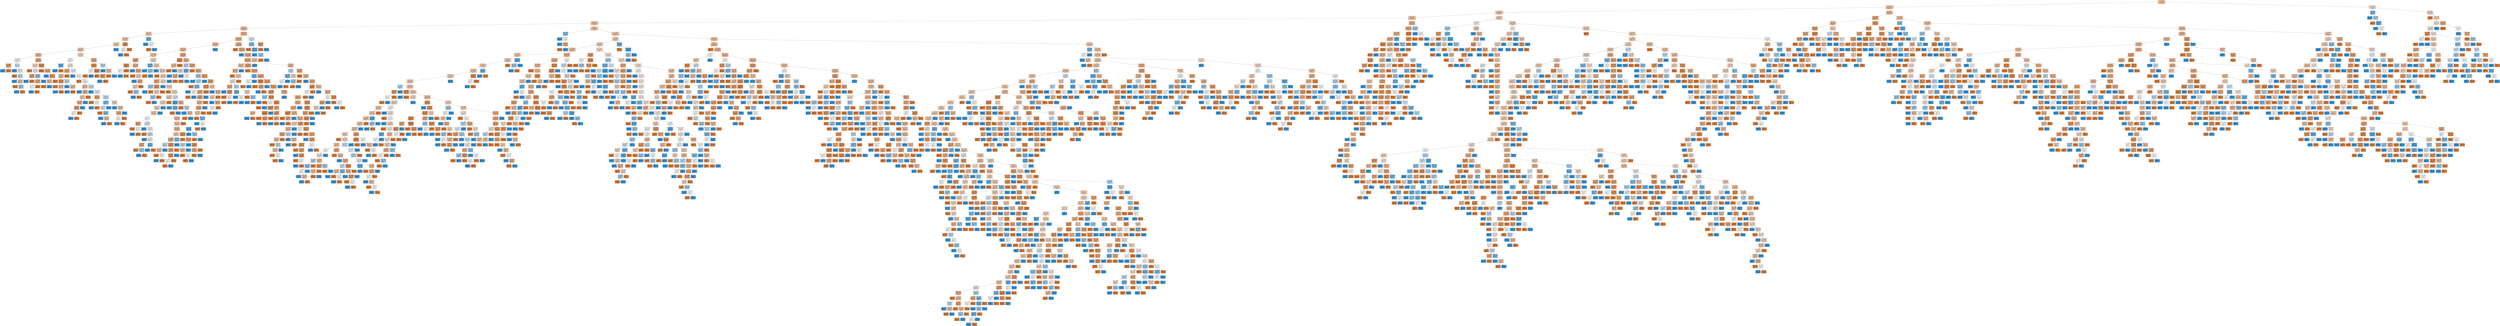digraph Tree {
node [shape=box, style="filled", color="black", fontname="helvetica"] ;
edge [fontname="helvetica"] ;
0 [label="Sit <= 11.684\ngini = 0.46\nsamples = 7010\nvalue = [4499, 2511]\nclass = 0", fillcolor="#f4c7a8"] ;
1 [label="Sit <= 9.182\ngini = 0.459\nsamples = 6823\nvalue = [4392, 2431]\nclass = 0", fillcolor="#f3c7a7"] ;
0 -> 1 [labeldistance=2.5, labelangle=45, headlabel="True"] ;
2 [label="Sit <= 6.794\ngini = 0.462\nsamples = 5360\nvalue = [3415, 1945]\nclass = 0", fillcolor="#f4c9aa"] ;
1 -> 2 ;
3 [label="Sit <= 6.343\ngini = 0.457\nsamples = 4004\nvalue = [2587, 1417]\nclass = 0", fillcolor="#f3c6a5"] ;
2 -> 3 ;
4 [label="EW <= 4.023\ngini = 0.461\nsamples = 3733\nvalue = [2391, 1342]\nclass = 0", fillcolor="#f4c8a8"] ;
3 -> 4 ;
5 [label="EW <= 0.959\ngini = 0.439\nsamples = 746\nvalue = [503, 243]\nclass = 0", fillcolor="#f2be99"] ;
4 -> 5 ;
6 [label="EW <= 0.922\ngini = 0.471\nsamples = 184\nvalue = [114, 70]\nclass = 0", fillcolor="#f5ceb3"] ;
5 -> 6 ;
7 [label="Sit <= 5.904\ngini = 0.466\nsamples = 179\nvalue = [113, 66]\nclass = 0", fillcolor="#f4cbad"] ;
6 -> 7 ;
8 [label="Sit <= 5.845\ngini = 0.472\nsamples = 170\nvalue = [105, 65]\nclass = 0", fillcolor="#f5cfb4"] ;
7 -> 8 ;
9 [label="Sit <= 2.789\ngini = 0.467\nsamples = 167\nvalue = [105, 62]\nclass = 0", fillcolor="#f4cbae"] ;
8 -> 9 ;
10 [label="EW <= 0.21\ngini = 0.421\nsamples = 73\nvalue = [51, 22]\nclass = 0", fillcolor="#f0b78e"] ;
9 -> 10 ;
11 [label="Sit <= 0.938\ngini = 0.499\nsamples = 21\nvalue = [11, 10]\nclass = 0", fillcolor="#fdf4ed"] ;
10 -> 11 ;
12 [label="Sit <= 0.158\ngini = 0.32\nsamples = 5\nvalue = [4, 1]\nclass = 0", fillcolor="#eca06a"] ;
11 -> 12 ;
13 [label="gini = 0.0\nsamples = 1\nvalue = [0, 1]\nclass = 1", fillcolor="#399de5"] ;
12 -> 13 ;
14 [label="gini = 0.0\nsamples = 4\nvalue = [4, 0]\nclass = 0", fillcolor="#e58139"] ;
12 -> 14 ;
15 [label="Sit <= 1.073\ngini = 0.492\nsamples = 16\nvalue = [7, 9]\nclass = 1", fillcolor="#d3e9f9"] ;
11 -> 15 ;
16 [label="gini = 0.0\nsamples = 3\nvalue = [0, 3]\nclass = 1", fillcolor="#399de5"] ;
15 -> 16 ;
17 [label="Sit <= 1.526\ngini = 0.497\nsamples = 13\nvalue = [7, 6]\nclass = 0", fillcolor="#fbede3"] ;
15 -> 17 ;
18 [label="gini = 0.0\nsamples = 3\nvalue = [3, 0]\nclass = 0", fillcolor="#e58139"] ;
17 -> 18 ;
19 [label="Sit <= 2.204\ngini = 0.48\nsamples = 10\nvalue = [4, 6]\nclass = 1", fillcolor="#bddef6"] ;
17 -> 19 ;
20 [label="gini = 0.0\nsamples = 4\nvalue = [0, 4]\nclass = 1", fillcolor="#399de5"] ;
19 -> 20 ;
21 [label="Sit <= 2.47\ngini = 0.444\nsamples = 6\nvalue = [4, 2]\nclass = 0", fillcolor="#f2c09c"] ;
19 -> 21 ;
22 [label="gini = 0.0\nsamples = 3\nvalue = [3, 0]\nclass = 0", fillcolor="#e58139"] ;
21 -> 22 ;
23 [label="Sit <= 2.558\ngini = 0.444\nsamples = 3\nvalue = [1, 2]\nclass = 1", fillcolor="#9ccef2"] ;
21 -> 23 ;
24 [label="gini = 0.0\nsamples = 2\nvalue = [0, 2]\nclass = 1", fillcolor="#399de5"] ;
23 -> 24 ;
25 [label="gini = 0.0\nsamples = 1\nvalue = [1, 0]\nclass = 0", fillcolor="#e58139"] ;
23 -> 25 ;
26 [label="Sit <= 0.759\ngini = 0.355\nsamples = 52\nvalue = [40, 12]\nclass = 0", fillcolor="#eda774"] ;
10 -> 26 ;
27 [label="Sit <= 0.209\ngini = 0.488\nsamples = 19\nvalue = [11, 8]\nclass = 0", fillcolor="#f8ddc9"] ;
26 -> 27 ;
28 [label="gini = 0.0\nsamples = 4\nvalue = [4, 0]\nclass = 0", fillcolor="#e58139"] ;
27 -> 28 ;
29 [label="EW <= 0.42\ngini = 0.498\nsamples = 15\nvalue = [7, 8]\nclass = 1", fillcolor="#e6f3fc"] ;
27 -> 29 ;
30 [label="Sit <= 0.288\ngini = 0.32\nsamples = 5\nvalue = [4, 1]\nclass = 0", fillcolor="#eca06a"] ;
29 -> 30 ;
31 [label="gini = 0.0\nsamples = 1\nvalue = [0, 1]\nclass = 1", fillcolor="#399de5"] ;
30 -> 31 ;
32 [label="gini = 0.0\nsamples = 4\nvalue = [4, 0]\nclass = 0", fillcolor="#e58139"] ;
30 -> 32 ;
33 [label="Sit <= 0.297\ngini = 0.42\nsamples = 10\nvalue = [3, 7]\nclass = 1", fillcolor="#8ec7f0"] ;
29 -> 33 ;
34 [label="EW <= 0.656\ngini = 0.375\nsamples = 4\nvalue = [3, 1]\nclass = 0", fillcolor="#eeab7b"] ;
33 -> 34 ;
35 [label="Sit <= 0.269\ngini = 0.5\nsamples = 2\nvalue = [1, 1]\nclass = 0", fillcolor="#ffffff"] ;
34 -> 35 ;
36 [label="gini = 0.0\nsamples = 1\nvalue = [0, 1]\nclass = 1", fillcolor="#399de5"] ;
35 -> 36 ;
37 [label="gini = 0.0\nsamples = 1\nvalue = [1, 0]\nclass = 0", fillcolor="#e58139"] ;
35 -> 37 ;
38 [label="gini = 0.0\nsamples = 2\nvalue = [2, 0]\nclass = 0", fillcolor="#e58139"] ;
34 -> 38 ;
39 [label="gini = 0.0\nsamples = 6\nvalue = [0, 6]\nclass = 1", fillcolor="#399de5"] ;
33 -> 39 ;
40 [label="Sit <= 1.937\ngini = 0.213\nsamples = 33\nvalue = [29, 4]\nclass = 0", fillcolor="#e99254"] ;
26 -> 40 ;
41 [label="gini = 0.0\nsamples = 17\nvalue = [17, 0]\nclass = 0", fillcolor="#e58139"] ;
40 -> 41 ;
42 [label="Sit <= 1.968\ngini = 0.375\nsamples = 16\nvalue = [12, 4]\nclass = 0", fillcolor="#eeab7b"] ;
40 -> 42 ;
43 [label="gini = 0.0\nsamples = 2\nvalue = [0, 2]\nclass = 1", fillcolor="#399de5"] ;
42 -> 43 ;
44 [label="Sit <= 2.263\ngini = 0.245\nsamples = 14\nvalue = [12, 2]\nclass = 0", fillcolor="#e9965a"] ;
42 -> 44 ;
45 [label="Sit <= 2.215\ngini = 0.444\nsamples = 6\nvalue = [4, 2]\nclass = 0", fillcolor="#f2c09c"] ;
44 -> 45 ;
46 [label="gini = 0.0\nsamples = 4\nvalue = [4, 0]\nclass = 0", fillcolor="#e58139"] ;
45 -> 46 ;
47 [label="gini = 0.0\nsamples = 2\nvalue = [0, 2]\nclass = 1", fillcolor="#399de5"] ;
45 -> 47 ;
48 [label="gini = 0.0\nsamples = 8\nvalue = [8, 0]\nclass = 0", fillcolor="#e58139"] ;
44 -> 48 ;
49 [label="Sit <= 5.154\ngini = 0.489\nsamples = 94\nvalue = [54, 40]\nclass = 0", fillcolor="#f8decc"] ;
9 -> 49 ;
50 [label="Sit <= 2.872\ngini = 0.5\nsamples = 72\nvalue = [37, 35]\nclass = 0", fillcolor="#fef8f4"] ;
49 -> 50 ;
51 [label="EW <= 0.839\ngini = 0.278\nsamples = 6\nvalue = [1, 5]\nclass = 1", fillcolor="#61b1ea"] ;
50 -> 51 ;
52 [label="gini = 0.0\nsamples = 5\nvalue = [0, 5]\nclass = 1", fillcolor="#399de5"] ;
51 -> 52 ;
53 [label="gini = 0.0\nsamples = 1\nvalue = [1, 0]\nclass = 0", fillcolor="#e58139"] ;
51 -> 53 ;
54 [label="Sit <= 3.351\ngini = 0.496\nsamples = 66\nvalue = [36, 30]\nclass = 0", fillcolor="#fbeade"] ;
50 -> 54 ;
55 [label="Sit <= 3.24\ngini = 0.375\nsamples = 16\nvalue = [12, 4]\nclass = 0", fillcolor="#eeab7b"] ;
54 -> 55 ;
56 [label="Sit <= 3.179\ngini = 0.444\nsamples = 12\nvalue = [8, 4]\nclass = 0", fillcolor="#f2c09c"] ;
55 -> 56 ;
57 [label="EW <= 0.555\ngini = 0.245\nsamples = 7\nvalue = [6, 1]\nclass = 0", fillcolor="#e9965a"] ;
56 -> 57 ;
58 [label="gini = 0.0\nsamples = 4\nvalue = [4, 0]\nclass = 0", fillcolor="#e58139"] ;
57 -> 58 ;
59 [label="EW <= 0.669\ngini = 0.444\nsamples = 3\nvalue = [2, 1]\nclass = 0", fillcolor="#f2c09c"] ;
57 -> 59 ;
60 [label="gini = 0.0\nsamples = 1\nvalue = [0, 1]\nclass = 1", fillcolor="#399de5"] ;
59 -> 60 ;
61 [label="gini = 0.0\nsamples = 2\nvalue = [2, 0]\nclass = 0", fillcolor="#e58139"] ;
59 -> 61 ;
62 [label="EW <= 0.234\ngini = 0.48\nsamples = 5\nvalue = [2, 3]\nclass = 1", fillcolor="#bddef6"] ;
56 -> 62 ;
63 [label="gini = 0.0\nsamples = 2\nvalue = [0, 2]\nclass = 1", fillcolor="#399de5"] ;
62 -> 63 ;
64 [label="Sit <= 3.18\ngini = 0.444\nsamples = 3\nvalue = [2, 1]\nclass = 0", fillcolor="#f2c09c"] ;
62 -> 64 ;
65 [label="gini = 0.0\nsamples = 1\nvalue = [0, 1]\nclass = 1", fillcolor="#399de5"] ;
64 -> 65 ;
66 [label="gini = 0.0\nsamples = 2\nvalue = [2, 0]\nclass = 0", fillcolor="#e58139"] ;
64 -> 66 ;
67 [label="gini = 0.0\nsamples = 4\nvalue = [4, 0]\nclass = 0", fillcolor="#e58139"] ;
55 -> 67 ;
68 [label="Sit <= 3.443\ngini = 0.499\nsamples = 50\nvalue = [24, 26]\nclass = 1", fillcolor="#f0f7fd"] ;
54 -> 68 ;
69 [label="gini = 0.0\nsamples = 3\nvalue = [0, 3]\nclass = 1", fillcolor="#399de5"] ;
68 -> 69 ;
70 [label="Sit <= 3.615\ngini = 0.5\nsamples = 47\nvalue = [24, 23]\nclass = 0", fillcolor="#fefaf7"] ;
68 -> 70 ;
71 [label="gini = 0.0\nsamples = 2\nvalue = [2, 0]\nclass = 0", fillcolor="#e58139"] ;
70 -> 71 ;
72 [label="EW <= 0.331\ngini = 0.5\nsamples = 45\nvalue = [22, 23]\nclass = 1", fillcolor="#f6fbfe"] ;
70 -> 72 ;
73 [label="EW <= 0.043\ngini = 0.444\nsamples = 12\nvalue = [8, 4]\nclass = 0", fillcolor="#f2c09c"] ;
72 -> 73 ;
74 [label="gini = 0.0\nsamples = 1\nvalue = [0, 1]\nclass = 1", fillcolor="#399de5"] ;
73 -> 74 ;
75 [label="EW <= 0.266\ngini = 0.397\nsamples = 11\nvalue = [8, 3]\nclass = 0", fillcolor="#efb083"] ;
73 -> 75 ;
76 [label="Sit <= 4.934\ngini = 0.469\nsamples = 8\nvalue = [5, 3]\nclass = 0", fillcolor="#f5cdb0"] ;
75 -> 76 ;
77 [label="EW <= 0.243\ngini = 0.408\nsamples = 7\nvalue = [5, 2]\nclass = 0", fillcolor="#efb388"] ;
76 -> 77 ;
78 [label="EW <= 0.094\ngini = 0.278\nsamples = 6\nvalue = [5, 1]\nclass = 0", fillcolor="#ea9a61"] ;
77 -> 78 ;
79 [label="Sit <= 4.263\ngini = 0.5\nsamples = 2\nvalue = [1, 1]\nclass = 0", fillcolor="#ffffff"] ;
78 -> 79 ;
80 [label="gini = 0.0\nsamples = 1\nvalue = [0, 1]\nclass = 1", fillcolor="#399de5"] ;
79 -> 80 ;
81 [label="gini = 0.0\nsamples = 1\nvalue = [1, 0]\nclass = 0", fillcolor="#e58139"] ;
79 -> 81 ;
82 [label="gini = 0.0\nsamples = 4\nvalue = [4, 0]\nclass = 0", fillcolor="#e58139"] ;
78 -> 82 ;
83 [label="gini = 0.0\nsamples = 1\nvalue = [0, 1]\nclass = 1", fillcolor="#399de5"] ;
77 -> 83 ;
84 [label="gini = 0.0\nsamples = 1\nvalue = [0, 1]\nclass = 1", fillcolor="#399de5"] ;
76 -> 84 ;
85 [label="gini = 0.0\nsamples = 3\nvalue = [3, 0]\nclass = 0", fillcolor="#e58139"] ;
75 -> 85 ;
86 [label="Sit <= 3.684\ngini = 0.489\nsamples = 33\nvalue = [14, 19]\nclass = 1", fillcolor="#cbe5f8"] ;
72 -> 86 ;
87 [label="gini = 0.0\nsamples = 3\nvalue = [0, 3]\nclass = 1", fillcolor="#399de5"] ;
86 -> 87 ;
88 [label="Sit <= 3.909\ngini = 0.498\nsamples = 30\nvalue = [14, 16]\nclass = 1", fillcolor="#e6f3fc"] ;
86 -> 88 ;
89 [label="EW <= 0.71\ngini = 0.32\nsamples = 5\nvalue = [4, 1]\nclass = 0", fillcolor="#eca06a"] ;
88 -> 89 ;
90 [label="gini = 0.0\nsamples = 3\nvalue = [3, 0]\nclass = 0", fillcolor="#e58139"] ;
89 -> 90 ;
91 [label="EW <= 0.817\ngini = 0.5\nsamples = 2\nvalue = [1, 1]\nclass = 0", fillcolor="#ffffff"] ;
89 -> 91 ;
92 [label="gini = 0.0\nsamples = 1\nvalue = [0, 1]\nclass = 1", fillcolor="#399de5"] ;
91 -> 92 ;
93 [label="gini = 0.0\nsamples = 1\nvalue = [1, 0]\nclass = 0", fillcolor="#e58139"] ;
91 -> 93 ;
94 [label="Sit <= 4.62\ngini = 0.48\nsamples = 25\nvalue = [10, 15]\nclass = 1", fillcolor="#bddef6"] ;
88 -> 94 ;
95 [label="Sit <= 4.25\ngini = 0.391\nsamples = 15\nvalue = [4, 11]\nclass = 1", fillcolor="#81c1ee"] ;
94 -> 95 ;
96 [label="EW <= 0.457\ngini = 0.494\nsamples = 9\nvalue = [4, 5]\nclass = 1", fillcolor="#d7ebfa"] ;
95 -> 96 ;
97 [label="gini = 0.0\nsamples = 2\nvalue = [2, 0]\nclass = 0", fillcolor="#e58139"] ;
96 -> 97 ;
98 [label="EW <= 0.655\ngini = 0.408\nsamples = 7\nvalue = [2, 5]\nclass = 1", fillcolor="#88c4ef"] ;
96 -> 98 ;
99 [label="gini = 0.0\nsamples = 4\nvalue = [0, 4]\nclass = 1", fillcolor="#399de5"] ;
98 -> 99 ;
100 [label="Sit <= 4.001\ngini = 0.444\nsamples = 3\nvalue = [2, 1]\nclass = 0", fillcolor="#f2c09c"] ;
98 -> 100 ;
101 [label="gini = 0.0\nsamples = 1\nvalue = [0, 1]\nclass = 1", fillcolor="#399de5"] ;
100 -> 101 ;
102 [label="gini = 0.0\nsamples = 2\nvalue = [2, 0]\nclass = 0", fillcolor="#e58139"] ;
100 -> 102 ;
103 [label="gini = 0.0\nsamples = 6\nvalue = [0, 6]\nclass = 1", fillcolor="#399de5"] ;
95 -> 103 ;
104 [label="EW <= 0.341\ngini = 0.48\nsamples = 10\nvalue = [6, 4]\nclass = 0", fillcolor="#f6d5bd"] ;
94 -> 104 ;
105 [label="gini = 0.0\nsamples = 1\nvalue = [0, 1]\nclass = 1", fillcolor="#399de5"] ;
104 -> 105 ;
106 [label="EW <= 0.874\ngini = 0.444\nsamples = 9\nvalue = [6, 3]\nclass = 0", fillcolor="#f2c09c"] ;
104 -> 106 ;
107 [label="Sit <= 4.806\ngini = 0.375\nsamples = 8\nvalue = [6, 2]\nclass = 0", fillcolor="#eeab7b"] ;
106 -> 107 ;
108 [label="EW <= 0.6\ngini = 0.5\nsamples = 4\nvalue = [2, 2]\nclass = 0", fillcolor="#ffffff"] ;
107 -> 108 ;
109 [label="gini = 0.0\nsamples = 2\nvalue = [0, 2]\nclass = 1", fillcolor="#399de5"] ;
108 -> 109 ;
110 [label="gini = 0.0\nsamples = 2\nvalue = [2, 0]\nclass = 0", fillcolor="#e58139"] ;
108 -> 110 ;
111 [label="gini = 0.0\nsamples = 4\nvalue = [4, 0]\nclass = 0", fillcolor="#e58139"] ;
107 -> 111 ;
112 [label="gini = 0.0\nsamples = 1\nvalue = [0, 1]\nclass = 1", fillcolor="#399de5"] ;
106 -> 112 ;
113 [label="EW <= 0.73\ngini = 0.351\nsamples = 22\nvalue = [17, 5]\nclass = 0", fillcolor="#eda673"] ;
49 -> 113 ;
114 [label="Sit <= 5.278\ngini = 0.208\nsamples = 17\nvalue = [15, 2]\nclass = 0", fillcolor="#e89253"] ;
113 -> 114 ;
115 [label="Sit <= 5.239\ngini = 0.5\nsamples = 2\nvalue = [1, 1]\nclass = 0", fillcolor="#ffffff"] ;
114 -> 115 ;
116 [label="gini = 0.0\nsamples = 1\nvalue = [1, 0]\nclass = 0", fillcolor="#e58139"] ;
115 -> 116 ;
117 [label="gini = 0.0\nsamples = 1\nvalue = [0, 1]\nclass = 1", fillcolor="#399de5"] ;
115 -> 117 ;
118 [label="Sit <= 5.57\ngini = 0.124\nsamples = 15\nvalue = [14, 1]\nclass = 0", fillcolor="#e78a47"] ;
114 -> 118 ;
119 [label="gini = 0.0\nsamples = 8\nvalue = [8, 0]\nclass = 0", fillcolor="#e58139"] ;
118 -> 119 ;
120 [label="Sit <= 5.636\ngini = 0.245\nsamples = 7\nvalue = [6, 1]\nclass = 0", fillcolor="#e9965a"] ;
118 -> 120 ;
121 [label="gini = 0.0\nsamples = 1\nvalue = [0, 1]\nclass = 1", fillcolor="#399de5"] ;
120 -> 121 ;
122 [label="gini = 0.0\nsamples = 6\nvalue = [6, 0]\nclass = 0", fillcolor="#e58139"] ;
120 -> 122 ;
123 [label="EW <= 0.774\ngini = 0.48\nsamples = 5\nvalue = [2, 3]\nclass = 1", fillcolor="#bddef6"] ;
113 -> 123 ;
124 [label="gini = 0.0\nsamples = 2\nvalue = [0, 2]\nclass = 1", fillcolor="#399de5"] ;
123 -> 124 ;
125 [label="EW <= 0.843\ngini = 0.444\nsamples = 3\nvalue = [2, 1]\nclass = 0", fillcolor="#f2c09c"] ;
123 -> 125 ;
126 [label="gini = 0.0\nsamples = 2\nvalue = [2, 0]\nclass = 0", fillcolor="#e58139"] ;
125 -> 126 ;
127 [label="gini = 0.0\nsamples = 1\nvalue = [0, 1]\nclass = 1", fillcolor="#399de5"] ;
125 -> 127 ;
128 [label="gini = 0.0\nsamples = 3\nvalue = [0, 3]\nclass = 1", fillcolor="#399de5"] ;
8 -> 128 ;
129 [label="EW <= 0.164\ngini = 0.198\nsamples = 9\nvalue = [8, 1]\nclass = 0", fillcolor="#e89152"] ;
7 -> 129 ;
130 [label="Sit <= 6.175\ngini = 0.5\nsamples = 2\nvalue = [1, 1]\nclass = 0", fillcolor="#ffffff"] ;
129 -> 130 ;
131 [label="gini = 0.0\nsamples = 1\nvalue = [0, 1]\nclass = 1", fillcolor="#399de5"] ;
130 -> 131 ;
132 [label="gini = 0.0\nsamples = 1\nvalue = [1, 0]\nclass = 0", fillcolor="#e58139"] ;
130 -> 132 ;
133 [label="gini = 0.0\nsamples = 7\nvalue = [7, 0]\nclass = 0", fillcolor="#e58139"] ;
129 -> 133 ;
134 [label="EW <= 0.938\ngini = 0.32\nsamples = 5\nvalue = [1, 4]\nclass = 1", fillcolor="#6ab6ec"] ;
6 -> 134 ;
135 [label="gini = 0.0\nsamples = 3\nvalue = [0, 3]\nclass = 1", fillcolor="#399de5"] ;
134 -> 135 ;
136 [label="EW <= 0.949\ngini = 0.5\nsamples = 2\nvalue = [1, 1]\nclass = 0", fillcolor="#ffffff"] ;
134 -> 136 ;
137 [label="gini = 0.0\nsamples = 1\nvalue = [1, 0]\nclass = 0", fillcolor="#e58139"] ;
136 -> 137 ;
138 [label="gini = 0.0\nsamples = 1\nvalue = [0, 1]\nclass = 1", fillcolor="#399de5"] ;
136 -> 138 ;
139 [label="Sit <= 6.061\ngini = 0.426\nsamples = 562\nvalue = [389, 173]\nclass = 0", fillcolor="#f1b991"] ;
5 -> 139 ;
140 [label="Sit <= 3.205\ngini = 0.419\nsamples = 540\nvalue = [379, 161]\nclass = 0", fillcolor="#f0b78d"] ;
139 -> 140 ;
141 [label="Sit <= 3.135\ngini = 0.447\nsamples = 273\nvalue = [181, 92]\nclass = 0", fillcolor="#f2c19e"] ;
140 -> 141 ;
142 [label="EW <= 2.935\ngini = 0.442\nsamples = 270\nvalue = [181, 89]\nclass = 0", fillcolor="#f2bf9a"] ;
141 -> 142 ;
143 [label="EW <= 1.236\ngini = 0.468\nsamples = 182\nvalue = [114, 68]\nclass = 0", fillcolor="#f5ccaf"] ;
142 -> 143 ;
144 [label="Sit <= 0.988\ngini = 0.328\nsamples = 29\nvalue = [23, 6]\nclass = 0", fillcolor="#eca26d"] ;
143 -> 144 ;
145 [label="EW <= 1.0\ngini = 0.153\nsamples = 12\nvalue = [11, 1]\nclass = 0", fillcolor="#e78c4b"] ;
144 -> 145 ;
146 [label="Sit <= 0.121\ngini = 0.5\nsamples = 2\nvalue = [1, 1]\nclass = 0", fillcolor="#ffffff"] ;
145 -> 146 ;
147 [label="gini = 0.0\nsamples = 1\nvalue = [0, 1]\nclass = 1", fillcolor="#399de5"] ;
146 -> 147 ;
148 [label="gini = 0.0\nsamples = 1\nvalue = [1, 0]\nclass = 0", fillcolor="#e58139"] ;
146 -> 148 ;
149 [label="gini = 0.0\nsamples = 10\nvalue = [10, 0]\nclass = 0", fillcolor="#e58139"] ;
145 -> 149 ;
150 [label="Sit <= 1.194\ngini = 0.415\nsamples = 17\nvalue = [12, 5]\nclass = 0", fillcolor="#f0b58b"] ;
144 -> 150 ;
151 [label="gini = 0.0\nsamples = 1\nvalue = [0, 1]\nclass = 1", fillcolor="#399de5"] ;
150 -> 151 ;
152 [label="EW <= 1.077\ngini = 0.375\nsamples = 16\nvalue = [12, 4]\nclass = 0", fillcolor="#eeab7b"] ;
150 -> 152 ;
153 [label="gini = 0.0\nsamples = 6\nvalue = [6, 0]\nclass = 0", fillcolor="#e58139"] ;
152 -> 153 ;
154 [label="EW <= 1.102\ngini = 0.48\nsamples = 10\nvalue = [6, 4]\nclass = 0", fillcolor="#f6d5bd"] ;
152 -> 154 ;
155 [label="gini = 0.0\nsamples = 2\nvalue = [0, 2]\nclass = 1", fillcolor="#399de5"] ;
154 -> 155 ;
156 [label="Sit <= 2.656\ngini = 0.375\nsamples = 8\nvalue = [6, 2]\nclass = 0", fillcolor="#eeab7b"] ;
154 -> 156 ;
157 [label="EW <= 1.137\ngini = 0.48\nsamples = 5\nvalue = [3, 2]\nclass = 0", fillcolor="#f6d5bd"] ;
156 -> 157 ;
158 [label="gini = 0.0\nsamples = 2\nvalue = [2, 0]\nclass = 0", fillcolor="#e58139"] ;
157 -> 158 ;
159 [label="EW <= 1.194\ngini = 0.444\nsamples = 3\nvalue = [1, 2]\nclass = 1", fillcolor="#9ccef2"] ;
157 -> 159 ;
160 [label="gini = 0.0\nsamples = 2\nvalue = [0, 2]\nclass = 1", fillcolor="#399de5"] ;
159 -> 160 ;
161 [label="gini = 0.0\nsamples = 1\nvalue = [1, 0]\nclass = 0", fillcolor="#e58139"] ;
159 -> 161 ;
162 [label="gini = 0.0\nsamples = 3\nvalue = [3, 0]\nclass = 0", fillcolor="#e58139"] ;
156 -> 162 ;
163 [label="EW <= 1.256\ngini = 0.482\nsamples = 153\nvalue = [91, 62]\nclass = 0", fillcolor="#f7d7c0"] ;
143 -> 163 ;
164 [label="EW <= 1.246\ngini = 0.32\nsamples = 5\nvalue = [1, 4]\nclass = 1", fillcolor="#6ab6ec"] ;
163 -> 164 ;
165 [label="gini = 0.0\nsamples = 2\nvalue = [0, 2]\nclass = 1", fillcolor="#399de5"] ;
164 -> 165 ;
166 [label="EW <= 1.251\ngini = 0.444\nsamples = 3\nvalue = [1, 2]\nclass = 1", fillcolor="#9ccef2"] ;
164 -> 166 ;
167 [label="gini = 0.0\nsamples = 1\nvalue = [1, 0]\nclass = 0", fillcolor="#e58139"] ;
166 -> 167 ;
168 [label="gini = 0.0\nsamples = 2\nvalue = [0, 2]\nclass = 1", fillcolor="#399de5"] ;
166 -> 168 ;
169 [label="Sit <= 0.05\ngini = 0.477\nsamples = 148\nvalue = [90, 58]\nclass = 0", fillcolor="#f6d2b9"] ;
163 -> 169 ;
170 [label="gini = 0.0\nsamples = 2\nvalue = [0, 2]\nclass = 1", fillcolor="#399de5"] ;
169 -> 170 ;
171 [label="Sit <= 0.163\ngini = 0.473\nsamples = 146\nvalue = [90, 56]\nclass = 0", fillcolor="#f5cfb4"] ;
169 -> 171 ;
172 [label="gini = 0.0\nsamples = 4\nvalue = [4, 0]\nclass = 0", fillcolor="#e58139"] ;
171 -> 172 ;
173 [label="EW <= 1.447\ngini = 0.478\nsamples = 142\nvalue = [86, 56]\nclass = 0", fillcolor="#f6d3ba"] ;
171 -> 173 ;
174 [label="Sit <= 0.802\ngini = 0.36\nsamples = 17\nvalue = [13, 4]\nclass = 0", fillcolor="#eda876"] ;
173 -> 174 ;
175 [label="EW <= 1.407\ngini = 0.444\nsamples = 3\nvalue = [1, 2]\nclass = 1", fillcolor="#9ccef2"] ;
174 -> 175 ;
176 [label="gini = 0.0\nsamples = 2\nvalue = [0, 2]\nclass = 1", fillcolor="#399de5"] ;
175 -> 176 ;
177 [label="gini = 0.0\nsamples = 1\nvalue = [1, 0]\nclass = 0", fillcolor="#e58139"] ;
175 -> 177 ;
178 [label="EW <= 1.335\ngini = 0.245\nsamples = 14\nvalue = [12, 2]\nclass = 0", fillcolor="#e9965a"] ;
174 -> 178 ;
179 [label="Sit <= 2.443\ngini = 0.48\nsamples = 5\nvalue = [3, 2]\nclass = 0", fillcolor="#f6d5bd"] ;
178 -> 179 ;
180 [label="EW <= 1.301\ngini = 0.444\nsamples = 3\nvalue = [1, 2]\nclass = 1", fillcolor="#9ccef2"] ;
179 -> 180 ;
181 [label="gini = 0.0\nsamples = 1\nvalue = [1, 0]\nclass = 0", fillcolor="#e58139"] ;
180 -> 181 ;
182 [label="gini = 0.0\nsamples = 2\nvalue = [0, 2]\nclass = 1", fillcolor="#399de5"] ;
180 -> 182 ;
183 [label="gini = 0.0\nsamples = 2\nvalue = [2, 0]\nclass = 0", fillcolor="#e58139"] ;
179 -> 183 ;
184 [label="gini = 0.0\nsamples = 9\nvalue = [9, 0]\nclass = 0", fillcolor="#e58139"] ;
178 -> 184 ;
185 [label="EW <= 1.478\ngini = 0.486\nsamples = 125\nvalue = [73, 52]\nclass = 0", fillcolor="#f8dbc6"] ;
173 -> 185 ;
186 [label="gini = 0.0\nsamples = 3\nvalue = [0, 3]\nclass = 1", fillcolor="#399de5"] ;
185 -> 186 ;
187 [label="EW <= 1.542\ngini = 0.481\nsamples = 122\nvalue = [73, 49]\nclass = 0", fillcolor="#f6d6be"] ;
185 -> 187 ;
188 [label="gini = 0.0\nsamples = 4\nvalue = [4, 0]\nclass = 0", fillcolor="#e58139"] ;
187 -> 188 ;
189 [label="Sit <= 2.607\ngini = 0.486\nsamples = 118\nvalue = [69, 49]\nclass = 0", fillcolor="#f7dac6"] ;
187 -> 189 ;
190 [label="Sit <= 2.476\ngini = 0.475\nsamples = 98\nvalue = [60, 38]\nclass = 0", fillcolor="#f5d1b6"] ;
189 -> 190 ;
191 [label="EW <= 2.921\ngini = 0.483\nsamples = 93\nvalue = [55, 38]\nclass = 0", fillcolor="#f7d8c2"] ;
190 -> 191 ;
192 [label="Sit <= 2.462\ngini = 0.478\nsamples = 91\nvalue = [55, 36]\nclass = 0", fillcolor="#f6d3bb"] ;
191 -> 192 ;
193 [label="EW <= 2.017\ngini = 0.472\nsamples = 89\nvalue = [55, 34]\nclass = 0", fillcolor="#f5cfb3"] ;
192 -> 193 ;
194 [label="Sit <= 0.66\ngini = 0.5\nsamples = 30\nvalue = [15, 15]\nclass = 0", fillcolor="#ffffff"] ;
193 -> 194 ;
195 [label="EW <= 1.858\ngini = 0.32\nsamples = 5\nvalue = [4, 1]\nclass = 0", fillcolor="#eca06a"] ;
194 -> 195 ;
196 [label="gini = 0.0\nsamples = 3\nvalue = [3, 0]\nclass = 0", fillcolor="#e58139"] ;
195 -> 196 ;
197 [label="EW <= 1.873\ngini = 0.5\nsamples = 2\nvalue = [1, 1]\nclass = 0", fillcolor="#ffffff"] ;
195 -> 197 ;
198 [label="gini = 0.0\nsamples = 1\nvalue = [0, 1]\nclass = 1", fillcolor="#399de5"] ;
197 -> 198 ;
199 [label="gini = 0.0\nsamples = 1\nvalue = [1, 0]\nclass = 0", fillcolor="#e58139"] ;
197 -> 199 ;
200 [label="Sit <= 0.904\ngini = 0.493\nsamples = 25\nvalue = [11, 14]\nclass = 1", fillcolor="#d5eaf9"] ;
194 -> 200 ;
201 [label="gini = 0.0\nsamples = 4\nvalue = [0, 4]\nclass = 1", fillcolor="#399de5"] ;
200 -> 201 ;
202 [label="EW <= 1.656\ngini = 0.499\nsamples = 21\nvalue = [11, 10]\nclass = 0", fillcolor="#fdf4ed"] ;
200 -> 202 ;
203 [label="gini = 0.0\nsamples = 4\nvalue = [4, 0]\nclass = 0", fillcolor="#e58139"] ;
202 -> 203 ;
204 [label="EW <= 1.711\ngini = 0.484\nsamples = 17\nvalue = [7, 10]\nclass = 1", fillcolor="#c4e2f7"] ;
202 -> 204 ;
205 [label="gini = 0.0\nsamples = 4\nvalue = [0, 4]\nclass = 1", fillcolor="#399de5"] ;
204 -> 205 ;
206 [label="EW <= 1.917\ngini = 0.497\nsamples = 13\nvalue = [7, 6]\nclass = 0", fillcolor="#fbede3"] ;
204 -> 206 ;
207 [label="Sit <= 1.669\ngini = 0.375\nsamples = 8\nvalue = [6, 2]\nclass = 0", fillcolor="#eeab7b"] ;
206 -> 207 ;
208 [label="gini = 0.0\nsamples = 5\nvalue = [5, 0]\nclass = 0", fillcolor="#e58139"] ;
207 -> 208 ;
209 [label="EW <= 1.799\ngini = 0.444\nsamples = 3\nvalue = [1, 2]\nclass = 1", fillcolor="#9ccef2"] ;
207 -> 209 ;
210 [label="gini = 0.0\nsamples = 2\nvalue = [0, 2]\nclass = 1", fillcolor="#399de5"] ;
209 -> 210 ;
211 [label="gini = 0.0\nsamples = 1\nvalue = [1, 0]\nclass = 0", fillcolor="#e58139"] ;
209 -> 211 ;
212 [label="Sit <= 1.726\ngini = 0.32\nsamples = 5\nvalue = [1, 4]\nclass = 1", fillcolor="#6ab6ec"] ;
206 -> 212 ;
213 [label="gini = 0.0\nsamples = 4\nvalue = [0, 4]\nclass = 1", fillcolor="#399de5"] ;
212 -> 213 ;
214 [label="gini = 0.0\nsamples = 1\nvalue = [1, 0]\nclass = 0", fillcolor="#e58139"] ;
212 -> 214 ;
215 [label="Sit <= 2.373\ngini = 0.437\nsamples = 59\nvalue = [40, 19]\nclass = 0", fillcolor="#f1bd97"] ;
193 -> 215 ;
216 [label="Sit <= 1.937\ngini = 0.46\nsamples = 53\nvalue = [34, 19]\nclass = 0", fillcolor="#f4c7a8"] ;
215 -> 216 ;
217 [label="Sit <= 1.283\ngini = 0.405\nsamples = 46\nvalue = [33, 13]\nclass = 0", fillcolor="#efb387"] ;
216 -> 217 ;
218 [label="Sit <= 1.044\ngini = 0.471\nsamples = 29\nvalue = [18, 11]\nclass = 0", fillcolor="#f5ceb2"] ;
217 -> 218 ;
219 [label="Sit <= 0.321\ngini = 0.363\nsamples = 21\nvalue = [16, 5]\nclass = 0", fillcolor="#eda877"] ;
218 -> 219 ;
220 [label="Sit <= 0.252\ngini = 0.48\nsamples = 5\nvalue = [2, 3]\nclass = 1", fillcolor="#bddef6"] ;
219 -> 220 ;
221 [label="EW <= 2.463\ngini = 0.444\nsamples = 3\nvalue = [2, 1]\nclass = 0", fillcolor="#f2c09c"] ;
220 -> 221 ;
222 [label="gini = 0.0\nsamples = 1\nvalue = [1, 0]\nclass = 0", fillcolor="#e58139"] ;
221 -> 222 ;
223 [label="EW <= 2.763\ngini = 0.5\nsamples = 2\nvalue = [1, 1]\nclass = 0", fillcolor="#ffffff"] ;
221 -> 223 ;
224 [label="gini = 0.0\nsamples = 1\nvalue = [0, 1]\nclass = 1", fillcolor="#399de5"] ;
223 -> 224 ;
225 [label="gini = 0.0\nsamples = 1\nvalue = [1, 0]\nclass = 0", fillcolor="#e58139"] ;
223 -> 225 ;
226 [label="gini = 0.0\nsamples = 2\nvalue = [0, 2]\nclass = 1", fillcolor="#399de5"] ;
220 -> 226 ;
227 [label="Sit <= 0.828\ngini = 0.219\nsamples = 16\nvalue = [14, 2]\nclass = 0", fillcolor="#e99355"] ;
219 -> 227 ;
228 [label="Sit <= 0.82\ngini = 0.346\nsamples = 9\nvalue = [7, 2]\nclass = 0", fillcolor="#eca572"] ;
227 -> 228 ;
229 [label="EW <= 2.225\ngini = 0.219\nsamples = 8\nvalue = [7, 1]\nclass = 0", fillcolor="#e99355"] ;
228 -> 229 ;
230 [label="EW <= 2.048\ngini = 0.5\nsamples = 2\nvalue = [1, 1]\nclass = 0", fillcolor="#ffffff"] ;
229 -> 230 ;
231 [label="gini = 0.0\nsamples = 1\nvalue = [1, 0]\nclass = 0", fillcolor="#e58139"] ;
230 -> 231 ;
232 [label="gini = 0.0\nsamples = 1\nvalue = [0, 1]\nclass = 1", fillcolor="#399de5"] ;
230 -> 232 ;
233 [label="gini = 0.0\nsamples = 6\nvalue = [6, 0]\nclass = 0", fillcolor="#e58139"] ;
229 -> 233 ;
234 [label="gini = 0.0\nsamples = 1\nvalue = [0, 1]\nclass = 1", fillcolor="#399de5"] ;
228 -> 234 ;
235 [label="gini = 0.0\nsamples = 7\nvalue = [7, 0]\nclass = 0", fillcolor="#e58139"] ;
227 -> 235 ;
236 [label="Sit <= 1.119\ngini = 0.375\nsamples = 8\nvalue = [2, 6]\nclass = 1", fillcolor="#7bbeee"] ;
218 -> 236 ;
237 [label="gini = 0.0\nsamples = 3\nvalue = [0, 3]\nclass = 1", fillcolor="#399de5"] ;
236 -> 237 ;
238 [label="Sit <= 1.244\ngini = 0.48\nsamples = 5\nvalue = [2, 3]\nclass = 1", fillcolor="#bddef6"] ;
236 -> 238 ;
239 [label="EW <= 2.294\ngini = 0.444\nsamples = 3\nvalue = [2, 1]\nclass = 0", fillcolor="#f2c09c"] ;
238 -> 239 ;
240 [label="gini = 0.0\nsamples = 1\nvalue = [1, 0]\nclass = 0", fillcolor="#e58139"] ;
239 -> 240 ;
241 [label="Sit <= 1.144\ngini = 0.5\nsamples = 2\nvalue = [1, 1]\nclass = 0", fillcolor="#ffffff"] ;
239 -> 241 ;
242 [label="gini = 0.0\nsamples = 1\nvalue = [1, 0]\nclass = 0", fillcolor="#e58139"] ;
241 -> 242 ;
243 [label="gini = 0.0\nsamples = 1\nvalue = [0, 1]\nclass = 1", fillcolor="#399de5"] ;
241 -> 243 ;
244 [label="gini = 0.0\nsamples = 2\nvalue = [0, 2]\nclass = 1", fillcolor="#399de5"] ;
238 -> 244 ;
245 [label="Sit <= 1.611\ngini = 0.208\nsamples = 17\nvalue = [15, 2]\nclass = 0", fillcolor="#e89253"] ;
217 -> 245 ;
246 [label="gini = 0.0\nsamples = 7\nvalue = [7, 0]\nclass = 0", fillcolor="#e58139"] ;
245 -> 246 ;
247 [label="Sit <= 1.638\ngini = 0.32\nsamples = 10\nvalue = [8, 2]\nclass = 0", fillcolor="#eca06a"] ;
245 -> 247 ;
248 [label="gini = 0.0\nsamples = 1\nvalue = [0, 1]\nclass = 1", fillcolor="#399de5"] ;
247 -> 248 ;
249 [label="Sit <= 1.746\ngini = 0.198\nsamples = 9\nvalue = [8, 1]\nclass = 0", fillcolor="#e89152"] ;
247 -> 249 ;
250 [label="Sit <= 1.717\ngini = 0.375\nsamples = 4\nvalue = [3, 1]\nclass = 0", fillcolor="#eeab7b"] ;
249 -> 250 ;
251 [label="gini = 0.0\nsamples = 3\nvalue = [3, 0]\nclass = 0", fillcolor="#e58139"] ;
250 -> 251 ;
252 [label="gini = 0.0\nsamples = 1\nvalue = [0, 1]\nclass = 1", fillcolor="#399de5"] ;
250 -> 252 ;
253 [label="gini = 0.0\nsamples = 5\nvalue = [5, 0]\nclass = 0", fillcolor="#e58139"] ;
249 -> 253 ;
254 [label="EW <= 2.425\ngini = 0.245\nsamples = 7\nvalue = [1, 6]\nclass = 1", fillcolor="#5aade9"] ;
216 -> 254 ;
255 [label="gini = 0.0\nsamples = 4\nvalue = [0, 4]\nclass = 1", fillcolor="#399de5"] ;
254 -> 255 ;
256 [label="EW <= 2.49\ngini = 0.444\nsamples = 3\nvalue = [1, 2]\nclass = 1", fillcolor="#9ccef2"] ;
254 -> 256 ;
257 [label="gini = 0.0\nsamples = 1\nvalue = [1, 0]\nclass = 0", fillcolor="#e58139"] ;
256 -> 257 ;
258 [label="gini = 0.0\nsamples = 2\nvalue = [0, 2]\nclass = 1", fillcolor="#399de5"] ;
256 -> 258 ;
259 [label="gini = 0.0\nsamples = 6\nvalue = [6, 0]\nclass = 0", fillcolor="#e58139"] ;
215 -> 259 ;
260 [label="gini = 0.0\nsamples = 2\nvalue = [0, 2]\nclass = 1", fillcolor="#399de5"] ;
192 -> 260 ;
261 [label="gini = 0.0\nsamples = 2\nvalue = [0, 2]\nclass = 1", fillcolor="#399de5"] ;
191 -> 261 ;
262 [label="gini = 0.0\nsamples = 5\nvalue = [5, 0]\nclass = 0", fillcolor="#e58139"] ;
190 -> 262 ;
263 [label="Sit <= 2.835\ngini = 0.495\nsamples = 20\nvalue = [9, 11]\nclass = 1", fillcolor="#dbedfa"] ;
189 -> 263 ;
264 [label="EW <= 2.121\ngini = 0.198\nsamples = 9\nvalue = [1, 8]\nclass = 1", fillcolor="#52a9e8"] ;
263 -> 264 ;
265 [label="gini = 0.0\nsamples = 4\nvalue = [0, 4]\nclass = 1", fillcolor="#399de5"] ;
264 -> 265 ;
266 [label="EW <= 2.2\ngini = 0.32\nsamples = 5\nvalue = [1, 4]\nclass = 1", fillcolor="#6ab6ec"] ;
264 -> 266 ;
267 [label="gini = 0.0\nsamples = 1\nvalue = [1, 0]\nclass = 0", fillcolor="#e58139"] ;
266 -> 267 ;
268 [label="gini = 0.0\nsamples = 4\nvalue = [0, 4]\nclass = 1", fillcolor="#399de5"] ;
266 -> 268 ;
269 [label="EW <= 2.447\ngini = 0.397\nsamples = 11\nvalue = [8, 3]\nclass = 0", fillcolor="#efb083"] ;
263 -> 269 ;
270 [label="gini = 0.0\nsamples = 6\nvalue = [6, 0]\nclass = 0", fillcolor="#e58139"] ;
269 -> 270 ;
271 [label="EW <= 2.583\ngini = 0.48\nsamples = 5\nvalue = [2, 3]\nclass = 1", fillcolor="#bddef6"] ;
269 -> 271 ;
272 [label="gini = 0.0\nsamples = 2\nvalue = [0, 2]\nclass = 1", fillcolor="#399de5"] ;
271 -> 272 ;
273 [label="Sit <= 2.994\ngini = 0.444\nsamples = 3\nvalue = [2, 1]\nclass = 0", fillcolor="#f2c09c"] ;
271 -> 273 ;
274 [label="gini = 0.0\nsamples = 2\nvalue = [2, 0]\nclass = 0", fillcolor="#e58139"] ;
273 -> 274 ;
275 [label="gini = 0.0\nsamples = 1\nvalue = [0, 1]\nclass = 1", fillcolor="#399de5"] ;
273 -> 275 ;
276 [label="Sit <= 0.682\ngini = 0.363\nsamples = 88\nvalue = [67, 21]\nclass = 0", fillcolor="#eda877"] ;
142 -> 276 ;
277 [label="EW <= 3.114\ngini = 0.111\nsamples = 17\nvalue = [16, 1]\nclass = 0", fillcolor="#e78945"] ;
276 -> 277 ;
278 [label="EW <= 3.063\ngini = 0.444\nsamples = 3\nvalue = [2, 1]\nclass = 0", fillcolor="#f2c09c"] ;
277 -> 278 ;
279 [label="gini = 0.0\nsamples = 2\nvalue = [2, 0]\nclass = 0", fillcolor="#e58139"] ;
278 -> 279 ;
280 [label="gini = 0.0\nsamples = 1\nvalue = [0, 1]\nclass = 1", fillcolor="#399de5"] ;
278 -> 280 ;
281 [label="gini = 0.0\nsamples = 14\nvalue = [14, 0]\nclass = 0", fillcolor="#e58139"] ;
277 -> 281 ;
282 [label="Sit <= 0.9\ngini = 0.405\nsamples = 71\nvalue = [51, 20]\nclass = 0", fillcolor="#efb287"] ;
276 -> 282 ;
283 [label="EW <= 3.483\ngini = 0.48\nsamples = 10\nvalue = [4, 6]\nclass = 1", fillcolor="#bddef6"] ;
282 -> 283 ;
284 [label="Sit <= 0.715\ngini = 0.48\nsamples = 5\nvalue = [3, 2]\nclass = 0", fillcolor="#f6d5bd"] ;
283 -> 284 ;
285 [label="gini = 0.0\nsamples = 1\nvalue = [0, 1]\nclass = 1", fillcolor="#399de5"] ;
284 -> 285 ;
286 [label="EW <= 3.046\ngini = 0.375\nsamples = 4\nvalue = [3, 1]\nclass = 0", fillcolor="#eeab7b"] ;
284 -> 286 ;
287 [label="gini = 0.0\nsamples = 1\nvalue = [0, 1]\nclass = 1", fillcolor="#399de5"] ;
286 -> 287 ;
288 [label="gini = 0.0\nsamples = 3\nvalue = [3, 0]\nclass = 0", fillcolor="#e58139"] ;
286 -> 288 ;
289 [label="EW <= 3.874\ngini = 0.32\nsamples = 5\nvalue = [1, 4]\nclass = 1", fillcolor="#6ab6ec"] ;
283 -> 289 ;
290 [label="gini = 0.0\nsamples = 3\nvalue = [0, 3]\nclass = 1", fillcolor="#399de5"] ;
289 -> 290 ;
291 [label="EW <= 3.934\ngini = 0.5\nsamples = 2\nvalue = [1, 1]\nclass = 0", fillcolor="#ffffff"] ;
289 -> 291 ;
292 [label="gini = 0.0\nsamples = 1\nvalue = [1, 0]\nclass = 0", fillcolor="#e58139"] ;
291 -> 292 ;
293 [label="gini = 0.0\nsamples = 1\nvalue = [0, 1]\nclass = 1", fillcolor="#399de5"] ;
291 -> 293 ;
294 [label="EW <= 3.101\ngini = 0.354\nsamples = 61\nvalue = [47, 14]\nclass = 0", fillcolor="#eda774"] ;
282 -> 294 ;
295 [label="gini = 0.0\nsamples = 8\nvalue = [8, 0]\nclass = 0", fillcolor="#e58139"] ;
294 -> 295 ;
296 [label="EW <= 3.194\ngini = 0.389\nsamples = 53\nvalue = [39, 14]\nclass = 0", fillcolor="#eeae80"] ;
294 -> 296 ;
297 [label="Sit <= 1.526\ngini = 0.444\nsamples = 6\nvalue = [2, 4]\nclass = 1", fillcolor="#9ccef2"] ;
296 -> 297 ;
298 [label="gini = 0.0\nsamples = 1\nvalue = [0, 1]\nclass = 1", fillcolor="#399de5"] ;
297 -> 298 ;
299 [label="Sit <= 1.889\ngini = 0.48\nsamples = 5\nvalue = [2, 3]\nclass = 1", fillcolor="#bddef6"] ;
297 -> 299 ;
300 [label="gini = 0.0\nsamples = 1\nvalue = [1, 0]\nclass = 0", fillcolor="#e58139"] ;
299 -> 300 ;
301 [label="Sit <= 2.469\ngini = 0.375\nsamples = 4\nvalue = [1, 3]\nclass = 1", fillcolor="#7bbeee"] ;
299 -> 301 ;
302 [label="gini = 0.0\nsamples = 2\nvalue = [0, 2]\nclass = 1", fillcolor="#399de5"] ;
301 -> 302 ;
303 [label="Sit <= 2.738\ngini = 0.5\nsamples = 2\nvalue = [1, 1]\nclass = 0", fillcolor="#ffffff"] ;
301 -> 303 ;
304 [label="gini = 0.0\nsamples = 1\nvalue = [1, 0]\nclass = 0", fillcolor="#e58139"] ;
303 -> 304 ;
305 [label="gini = 0.0\nsamples = 1\nvalue = [0, 1]\nclass = 1", fillcolor="#399de5"] ;
303 -> 305 ;
306 [label="Sit <= 1.056\ngini = 0.335\nsamples = 47\nvalue = [37, 10]\nclass = 0", fillcolor="#eca36f"] ;
296 -> 306 ;
307 [label="gini = 0.0\nsamples = 1\nvalue = [0, 1]\nclass = 1", fillcolor="#399de5"] ;
306 -> 307 ;
308 [label="Sit <= 2.871\ngini = 0.315\nsamples = 46\nvalue = [37, 9]\nclass = 0", fillcolor="#eba069"] ;
306 -> 308 ;
309 [label="Sit <= 2.252\ngini = 0.266\nsamples = 38\nvalue = [32, 6]\nclass = 0", fillcolor="#ea995e"] ;
308 -> 309 ;
310 [label="Sit <= 2.118\ngini = 0.375\nsamples = 24\nvalue = [18, 6]\nclass = 0", fillcolor="#eeab7b"] ;
309 -> 310 ;
311 [label="EW <= 3.785\ngini = 0.34\nsamples = 23\nvalue = [18, 5]\nclass = 0", fillcolor="#eca470"] ;
310 -> 311 ;
312 [label="EW <= 3.656\ngini = 0.43\nsamples = 16\nvalue = [11, 5]\nclass = 0", fillcolor="#f1ba93"] ;
311 -> 312 ;
313 [label="Sit <= 1.763\ngini = 0.337\nsamples = 14\nvalue = [11, 3]\nclass = 0", fillcolor="#eca36f"] ;
312 -> 313 ;
314 [label="Sit <= 1.268\ngini = 0.469\nsamples = 8\nvalue = [5, 3]\nclass = 0", fillcolor="#f5cdb0"] ;
313 -> 314 ;
315 [label="gini = 0.0\nsamples = 4\nvalue = [4, 0]\nclass = 0", fillcolor="#e58139"] ;
314 -> 315 ;
316 [label="Sit <= 1.489\ngini = 0.375\nsamples = 4\nvalue = [1, 3]\nclass = 1", fillcolor="#7bbeee"] ;
314 -> 316 ;
317 [label="gini = 0.0\nsamples = 2\nvalue = [0, 2]\nclass = 1", fillcolor="#399de5"] ;
316 -> 317 ;
318 [label="Sit <= 1.66\ngini = 0.5\nsamples = 2\nvalue = [1, 1]\nclass = 0", fillcolor="#ffffff"] ;
316 -> 318 ;
319 [label="gini = 0.0\nsamples = 1\nvalue = [1, 0]\nclass = 0", fillcolor="#e58139"] ;
318 -> 319 ;
320 [label="gini = 0.0\nsamples = 1\nvalue = [0, 1]\nclass = 1", fillcolor="#399de5"] ;
318 -> 320 ;
321 [label="gini = 0.0\nsamples = 6\nvalue = [6, 0]\nclass = 0", fillcolor="#e58139"] ;
313 -> 321 ;
322 [label="gini = 0.0\nsamples = 2\nvalue = [0, 2]\nclass = 1", fillcolor="#399de5"] ;
312 -> 322 ;
323 [label="gini = 0.0\nsamples = 7\nvalue = [7, 0]\nclass = 0", fillcolor="#e58139"] ;
311 -> 323 ;
324 [label="gini = 0.0\nsamples = 1\nvalue = [0, 1]\nclass = 1", fillcolor="#399de5"] ;
310 -> 324 ;
325 [label="gini = 0.0\nsamples = 14\nvalue = [14, 0]\nclass = 0", fillcolor="#e58139"] ;
309 -> 325 ;
326 [label="Sit <= 2.936\ngini = 0.469\nsamples = 8\nvalue = [5, 3]\nclass = 0", fillcolor="#f5cdb0"] ;
308 -> 326 ;
327 [label="gini = 0.0\nsamples = 1\nvalue = [0, 1]\nclass = 1", fillcolor="#399de5"] ;
326 -> 327 ;
328 [label="EW <= 3.619\ngini = 0.408\nsamples = 7\nvalue = [5, 2]\nclass = 0", fillcolor="#efb388"] ;
326 -> 328 ;
329 [label="Sit <= 2.96\ngini = 0.48\nsamples = 5\nvalue = [3, 2]\nclass = 0", fillcolor="#f6d5bd"] ;
328 -> 329 ;
330 [label="gini = 0.0\nsamples = 1\nvalue = [0, 1]\nclass = 1", fillcolor="#399de5"] ;
329 -> 330 ;
331 [label="EW <= 3.262\ngini = 0.375\nsamples = 4\nvalue = [3, 1]\nclass = 0", fillcolor="#eeab7b"] ;
329 -> 331 ;
332 [label="EW <= 3.241\ngini = 0.5\nsamples = 2\nvalue = [1, 1]\nclass = 0", fillcolor="#ffffff"] ;
331 -> 332 ;
333 [label="gini = 0.0\nsamples = 1\nvalue = [1, 0]\nclass = 0", fillcolor="#e58139"] ;
332 -> 333 ;
334 [label="gini = 0.0\nsamples = 1\nvalue = [0, 1]\nclass = 1", fillcolor="#399de5"] ;
332 -> 334 ;
335 [label="gini = 0.0\nsamples = 2\nvalue = [2, 0]\nclass = 0", fillcolor="#e58139"] ;
331 -> 335 ;
336 [label="gini = 0.0\nsamples = 2\nvalue = [2, 0]\nclass = 0", fillcolor="#e58139"] ;
328 -> 336 ;
337 [label="gini = 0.0\nsamples = 3\nvalue = [0, 3]\nclass = 1", fillcolor="#399de5"] ;
141 -> 337 ;
338 [label="Sit <= 3.268\ngini = 0.383\nsamples = 267\nvalue = [198, 69]\nclass = 0", fillcolor="#eead7e"] ;
140 -> 338 ;
339 [label="gini = 0.0\nsamples = 9\nvalue = [9, 0]\nclass = 0", fillcolor="#e58139"] ;
338 -> 339 ;
340 [label="Sit <= 3.297\ngini = 0.392\nsamples = 258\nvalue = [189, 69]\nclass = 0", fillcolor="#eeaf81"] ;
338 -> 340 ;
341 [label="gini = 0.0\nsamples = 3\nvalue = [0, 3]\nclass = 1", fillcolor="#399de5"] ;
340 -> 341 ;
342 [label="EW <= 3.437\ngini = 0.384\nsamples = 255\nvalue = [189, 66]\nclass = 0", fillcolor="#eead7e"] ;
340 -> 342 ;
343 [label="EW <= 1.401\ngini = 0.359\nsamples = 205\nvalue = [157, 48]\nclass = 0", fillcolor="#eda876"] ;
342 -> 343 ;
344 [label="EW <= 1.394\ngini = 0.452\nsamples = 29\nvalue = [19, 10]\nclass = 0", fillcolor="#f3c3a1"] ;
343 -> 344 ;
345 [label="EW <= 1.066\ngini = 0.417\nsamples = 27\nvalue = [19, 8]\nclass = 0", fillcolor="#f0b68c"] ;
344 -> 345 ;
346 [label="gini = 0.0\nsamples = 6\nvalue = [6, 0]\nclass = 0", fillcolor="#e58139"] ;
345 -> 346 ;
347 [label="EW <= 1.366\ngini = 0.472\nsamples = 21\nvalue = [13, 8]\nclass = 0", fillcolor="#f5cfb3"] ;
345 -> 347 ;
348 [label="Sit <= 4.216\ngini = 0.494\nsamples = 18\nvalue = [10, 8]\nclass = 0", fillcolor="#fae6d7"] ;
347 -> 348 ;
349 [label="Sit <= 3.366\ngini = 0.375\nsamples = 8\nvalue = [6, 2]\nclass = 0", fillcolor="#eeab7b"] ;
348 -> 349 ;
350 [label="gini = 0.0\nsamples = 1\nvalue = [0, 1]\nclass = 1", fillcolor="#399de5"] ;
349 -> 350 ;
351 [label="EW <= 1.243\ngini = 0.245\nsamples = 7\nvalue = [6, 1]\nclass = 0", fillcolor="#e9965a"] ;
349 -> 351 ;
352 [label="gini = 0.0\nsamples = 5\nvalue = [5, 0]\nclass = 0", fillcolor="#e58139"] ;
351 -> 352 ;
353 [label="Sit <= 3.648\ngini = 0.5\nsamples = 2\nvalue = [1, 1]\nclass = 0", fillcolor="#ffffff"] ;
351 -> 353 ;
354 [label="gini = 0.0\nsamples = 1\nvalue = [1, 0]\nclass = 0", fillcolor="#e58139"] ;
353 -> 354 ;
355 [label="gini = 0.0\nsamples = 1\nvalue = [0, 1]\nclass = 1", fillcolor="#399de5"] ;
353 -> 355 ;
356 [label="Sit <= 5.161\ngini = 0.48\nsamples = 10\nvalue = [4, 6]\nclass = 1", fillcolor="#bddef6"] ;
348 -> 356 ;
357 [label="EW <= 1.267\ngini = 0.32\nsamples = 5\nvalue = [1, 4]\nclass = 1", fillcolor="#6ab6ec"] ;
356 -> 357 ;
358 [label="gini = 0.0\nsamples = 3\nvalue = [0, 3]\nclass = 1", fillcolor="#399de5"] ;
357 -> 358 ;
359 [label="EW <= 1.362\ngini = 0.5\nsamples = 2\nvalue = [1, 1]\nclass = 0", fillcolor="#ffffff"] ;
357 -> 359 ;
360 [label="gini = 0.0\nsamples = 1\nvalue = [1, 0]\nclass = 0", fillcolor="#e58139"] ;
359 -> 360 ;
361 [label="gini = 0.0\nsamples = 1\nvalue = [0, 1]\nclass = 1", fillcolor="#399de5"] ;
359 -> 361 ;
362 [label="EW <= 1.164\ngini = 0.48\nsamples = 5\nvalue = [3, 2]\nclass = 0", fillcolor="#f6d5bd"] ;
356 -> 362 ;
363 [label="gini = 0.0\nsamples = 2\nvalue = [2, 0]\nclass = 0", fillcolor="#e58139"] ;
362 -> 363 ;
364 [label="EW <= 1.318\ngini = 0.444\nsamples = 3\nvalue = [1, 2]\nclass = 1", fillcolor="#9ccef2"] ;
362 -> 364 ;
365 [label="gini = 0.0\nsamples = 2\nvalue = [0, 2]\nclass = 1", fillcolor="#399de5"] ;
364 -> 365 ;
366 [label="gini = 0.0\nsamples = 1\nvalue = [1, 0]\nclass = 0", fillcolor="#e58139"] ;
364 -> 366 ;
367 [label="gini = 0.0\nsamples = 3\nvalue = [3, 0]\nclass = 0", fillcolor="#e58139"] ;
347 -> 367 ;
368 [label="gini = 0.0\nsamples = 2\nvalue = [0, 2]\nclass = 1", fillcolor="#399de5"] ;
344 -> 368 ;
369 [label="Sit <= 3.423\ngini = 0.339\nsamples = 176\nvalue = [138, 38]\nclass = 0", fillcolor="#eca470"] ;
343 -> 369 ;
370 [label="gini = 0.0\nsamples = 11\nvalue = [11, 0]\nclass = 0", fillcolor="#e58139"] ;
369 -> 370 ;
371 [label="Sit <= 3.496\ngini = 0.355\nsamples = 165\nvalue = [127, 38]\nclass = 0", fillcolor="#eda774"] ;
369 -> 371 ;
372 [label="Sit <= 3.445\ngini = 0.32\nsamples = 5\nvalue = [1, 4]\nclass = 1", fillcolor="#6ab6ec"] ;
371 -> 372 ;
373 [label="EW <= 2.394\ngini = 0.5\nsamples = 2\nvalue = [1, 1]\nclass = 0", fillcolor="#ffffff"] ;
372 -> 373 ;
374 [label="gini = 0.0\nsamples = 1\nvalue = [1, 0]\nclass = 0", fillcolor="#e58139"] ;
373 -> 374 ;
375 [label="gini = 0.0\nsamples = 1\nvalue = [0, 1]\nclass = 1", fillcolor="#399de5"] ;
373 -> 375 ;
376 [label="gini = 0.0\nsamples = 3\nvalue = [0, 3]\nclass = 1", fillcolor="#399de5"] ;
372 -> 376 ;
377 [label="EW <= 1.618\ngini = 0.335\nsamples = 160\nvalue = [126, 34]\nclass = 0", fillcolor="#eca36e"] ;
371 -> 377 ;
378 [label="Sit <= 4.895\ngini = 0.111\nsamples = 17\nvalue = [16, 1]\nclass = 0", fillcolor="#e78945"] ;
377 -> 378 ;
379 [label="gini = 0.0\nsamples = 12\nvalue = [12, 0]\nclass = 0", fillcolor="#e58139"] ;
378 -> 379 ;
380 [label="Sit <= 5.147\ngini = 0.32\nsamples = 5\nvalue = [4, 1]\nclass = 0", fillcolor="#eca06a"] ;
378 -> 380 ;
381 [label="gini = 0.0\nsamples = 1\nvalue = [0, 1]\nclass = 1", fillcolor="#399de5"] ;
380 -> 381 ;
382 [label="gini = 0.0\nsamples = 4\nvalue = [4, 0]\nclass = 0", fillcolor="#e58139"] ;
380 -> 382 ;
383 [label="EW <= 1.695\ngini = 0.355\nsamples = 143\nvalue = [110, 33]\nclass = 0", fillcolor="#eda774"] ;
377 -> 383 ;
384 [label="gini = 0.0\nsamples = 2\nvalue = [0, 2]\nclass = 1", fillcolor="#399de5"] ;
383 -> 384 ;
385 [label="EW <= 2.385\ngini = 0.343\nsamples = 141\nvalue = [110, 31]\nclass = 0", fillcolor="#eca571"] ;
383 -> 385 ;
386 [label="Sit <= 3.754\ngini = 0.258\nsamples = 46\nvalue = [39, 7]\nclass = 0", fillcolor="#ea985d"] ;
385 -> 386 ;
387 [label="EW <= 1.964\ngini = 0.444\nsamples = 3\nvalue = [1, 2]\nclass = 1", fillcolor="#9ccef2"] ;
386 -> 387 ;
388 [label="gini = 0.0\nsamples = 2\nvalue = [0, 2]\nclass = 1", fillcolor="#399de5"] ;
387 -> 388 ;
389 [label="gini = 0.0\nsamples = 1\nvalue = [1, 0]\nclass = 0", fillcolor="#e58139"] ;
387 -> 389 ;
390 [label="EW <= 1.722\ngini = 0.206\nsamples = 43\nvalue = [38, 5]\nclass = 0", fillcolor="#e89253"] ;
386 -> 390 ;
391 [label="EW <= 1.716\ngini = 0.5\nsamples = 2\nvalue = [1, 1]\nclass = 0", fillcolor="#ffffff"] ;
390 -> 391 ;
392 [label="gini = 0.0\nsamples = 1\nvalue = [1, 0]\nclass = 0", fillcolor="#e58139"] ;
391 -> 392 ;
393 [label="gini = 0.0\nsamples = 1\nvalue = [0, 1]\nclass = 1", fillcolor="#399de5"] ;
391 -> 393 ;
394 [label="Sit <= 5.628\ngini = 0.176\nsamples = 41\nvalue = [37, 4]\nclass = 0", fillcolor="#e88f4e"] ;
390 -> 394 ;
395 [label="Sit <= 3.833\ngini = 0.114\nsamples = 33\nvalue = [31, 2]\nclass = 0", fillcolor="#e78946"] ;
394 -> 395 ;
396 [label="EW <= 2.012\ngini = 0.444\nsamples = 3\nvalue = [2, 1]\nclass = 0", fillcolor="#f2c09c"] ;
395 -> 396 ;
397 [label="gini = 0.0\nsamples = 1\nvalue = [0, 1]\nclass = 1", fillcolor="#399de5"] ;
396 -> 397 ;
398 [label="gini = 0.0\nsamples = 2\nvalue = [2, 0]\nclass = 0", fillcolor="#e58139"] ;
396 -> 398 ;
399 [label="EW <= 2.251\ngini = 0.064\nsamples = 30\nvalue = [29, 1]\nclass = 0", fillcolor="#e68540"] ;
395 -> 399 ;
400 [label="gini = 0.0\nsamples = 24\nvalue = [24, 0]\nclass = 0", fillcolor="#e58139"] ;
399 -> 400 ;
401 [label="EW <= 2.264\ngini = 0.278\nsamples = 6\nvalue = [5, 1]\nclass = 0", fillcolor="#ea9a61"] ;
399 -> 401 ;
402 [label="gini = 0.0\nsamples = 1\nvalue = [0, 1]\nclass = 1", fillcolor="#399de5"] ;
401 -> 402 ;
403 [label="gini = 0.0\nsamples = 5\nvalue = [5, 0]\nclass = 0", fillcolor="#e58139"] ;
401 -> 403 ;
404 [label="Sit <= 5.735\ngini = 0.375\nsamples = 8\nvalue = [6, 2]\nclass = 0", fillcolor="#eeab7b"] ;
394 -> 404 ;
405 [label="gini = 0.0\nsamples = 1\nvalue = [0, 1]\nclass = 1", fillcolor="#399de5"] ;
404 -> 405 ;
406 [label="Sit <= 5.825\ngini = 0.245\nsamples = 7\nvalue = [6, 1]\nclass = 0", fillcolor="#e9965a"] ;
404 -> 406 ;
407 [label="gini = 0.0\nsamples = 3\nvalue = [3, 0]\nclass = 0", fillcolor="#e58139"] ;
406 -> 407 ;
408 [label="Sit <= 5.93\ngini = 0.375\nsamples = 4\nvalue = [3, 1]\nclass = 0", fillcolor="#eeab7b"] ;
406 -> 408 ;
409 [label="gini = 0.0\nsamples = 1\nvalue = [0, 1]\nclass = 1", fillcolor="#399de5"] ;
408 -> 409 ;
410 [label="gini = 0.0\nsamples = 3\nvalue = [3, 0]\nclass = 0", fillcolor="#e58139"] ;
408 -> 410 ;
411 [label="EW <= 2.398\ngini = 0.378\nsamples = 95\nvalue = [71, 24]\nclass = 0", fillcolor="#eeac7c"] ;
385 -> 411 ;
412 [label="gini = 0.0\nsamples = 1\nvalue = [0, 1]\nclass = 1", fillcolor="#399de5"] ;
411 -> 412 ;
413 [label="EW <= 3.154\ngini = 0.37\nsamples = 94\nvalue = [71, 23]\nclass = 0", fillcolor="#edaa79"] ;
411 -> 413 ;
414 [label="EW <= 3.149\ngini = 0.414\nsamples = 65\nvalue = [46, 19]\nclass = 0", fillcolor="#f0b58b"] ;
413 -> 414 ;
415 [label="Sit <= 4.127\ngini = 0.394\nsamples = 63\nvalue = [46, 17]\nclass = 0", fillcolor="#efb082"] ;
414 -> 415 ;
416 [label="EW <= 2.787\ngini = 0.153\nsamples = 12\nvalue = [11, 1]\nclass = 0", fillcolor="#e78c4b"] ;
415 -> 416 ;
417 [label="gini = 0.0\nsamples = 8\nvalue = [8, 0]\nclass = 0", fillcolor="#e58139"] ;
416 -> 417 ;
418 [label="EW <= 2.883\ngini = 0.375\nsamples = 4\nvalue = [3, 1]\nclass = 0", fillcolor="#eeab7b"] ;
416 -> 418 ;
419 [label="gini = 0.0\nsamples = 1\nvalue = [0, 1]\nclass = 1", fillcolor="#399de5"] ;
418 -> 419 ;
420 [label="gini = 0.0\nsamples = 3\nvalue = [3, 0]\nclass = 0", fillcolor="#e58139"] ;
418 -> 420 ;
421 [label="Sit <= 4.206\ngini = 0.431\nsamples = 51\nvalue = [35, 16]\nclass = 0", fillcolor="#f1bb94"] ;
415 -> 421 ;
422 [label="gini = 0.0\nsamples = 2\nvalue = [0, 2]\nclass = 1", fillcolor="#399de5"] ;
421 -> 422 ;
423 [label="EW <= 2.791\ngini = 0.408\nsamples = 49\nvalue = [35, 14]\nclass = 0", fillcolor="#efb388"] ;
421 -> 423 ;
424 [label="EW <= 2.738\ngini = 0.483\nsamples = 22\nvalue = [13, 9]\nclass = 0", fillcolor="#f7d8c2"] ;
423 -> 424 ;
425 [label="Sit <= 5.37\ngini = 0.432\nsamples = 19\nvalue = [13, 6]\nclass = 0", fillcolor="#f1bb94"] ;
424 -> 425 ;
426 [label="Sit <= 4.908\ngini = 0.337\nsamples = 14\nvalue = [11, 3]\nclass = 0", fillcolor="#eca36f"] ;
425 -> 426 ;
427 [label="Sit <= 4.666\ngini = 0.444\nsamples = 9\nvalue = [6, 3]\nclass = 0", fillcolor="#f2c09c"] ;
426 -> 427 ;
428 [label="gini = 0.0\nsamples = 4\nvalue = [4, 0]\nclass = 0", fillcolor="#e58139"] ;
427 -> 428 ;
429 [label="EW <= 2.58\ngini = 0.48\nsamples = 5\nvalue = [2, 3]\nclass = 1", fillcolor="#bddef6"] ;
427 -> 429 ;
430 [label="Sit <= 4.709\ngini = 0.444\nsamples = 3\nvalue = [2, 1]\nclass = 0", fillcolor="#f2c09c"] ;
429 -> 430 ;
431 [label="gini = 0.0\nsamples = 1\nvalue = [1, 0]\nclass = 0", fillcolor="#e58139"] ;
430 -> 431 ;
432 [label="EW <= 2.48\ngini = 0.5\nsamples = 2\nvalue = [1, 1]\nclass = 0", fillcolor="#ffffff"] ;
430 -> 432 ;
433 [label="gini = 0.0\nsamples = 1\nvalue = [1, 0]\nclass = 0", fillcolor="#e58139"] ;
432 -> 433 ;
434 [label="gini = 0.0\nsamples = 1\nvalue = [0, 1]\nclass = 1", fillcolor="#399de5"] ;
432 -> 434 ;
435 [label="gini = 0.0\nsamples = 2\nvalue = [0, 2]\nclass = 1", fillcolor="#399de5"] ;
429 -> 435 ;
436 [label="gini = 0.0\nsamples = 5\nvalue = [5, 0]\nclass = 0", fillcolor="#e58139"] ;
426 -> 436 ;
437 [label="EW <= 2.441\ngini = 0.48\nsamples = 5\nvalue = [2, 3]\nclass = 1", fillcolor="#bddef6"] ;
425 -> 437 ;
438 [label="gini = 0.0\nsamples = 2\nvalue = [0, 2]\nclass = 1", fillcolor="#399de5"] ;
437 -> 438 ;
439 [label="Sit <= 5.465\ngini = 0.444\nsamples = 3\nvalue = [2, 1]\nclass = 0", fillcolor="#f2c09c"] ;
437 -> 439 ;
440 [label="gini = 0.0\nsamples = 1\nvalue = [0, 1]\nclass = 1", fillcolor="#399de5"] ;
439 -> 440 ;
441 [label="gini = 0.0\nsamples = 2\nvalue = [2, 0]\nclass = 0", fillcolor="#e58139"] ;
439 -> 441 ;
442 [label="gini = 0.0\nsamples = 3\nvalue = [0, 3]\nclass = 1", fillcolor="#399de5"] ;
424 -> 442 ;
443 [label="Sit <= 4.422\ngini = 0.302\nsamples = 27\nvalue = [22, 5]\nclass = 0", fillcolor="#eb9e66"] ;
423 -> 443 ;
444 [label="EW <= 2.828\ngini = 0.5\nsamples = 2\nvalue = [1, 1]\nclass = 0", fillcolor="#ffffff"] ;
443 -> 444 ;
445 [label="gini = 0.0\nsamples = 1\nvalue = [0, 1]\nclass = 1", fillcolor="#399de5"] ;
444 -> 445 ;
446 [label="gini = 0.0\nsamples = 1\nvalue = [1, 0]\nclass = 0", fillcolor="#e58139"] ;
444 -> 446 ;
447 [label="EW <= 2.876\ngini = 0.269\nsamples = 25\nvalue = [21, 4]\nclass = 0", fillcolor="#ea995f"] ;
443 -> 447 ;
448 [label="gini = 0.0\nsamples = 8\nvalue = [8, 0]\nclass = 0", fillcolor="#e58139"] ;
447 -> 448 ;
449 [label="EW <= 2.899\ngini = 0.36\nsamples = 17\nvalue = [13, 4]\nclass = 0", fillcolor="#eda876"] ;
447 -> 449 ;
450 [label="gini = 0.0\nsamples = 1\nvalue = [0, 1]\nclass = 1", fillcolor="#399de5"] ;
449 -> 450 ;
451 [label="EW <= 3.147\ngini = 0.305\nsamples = 16\nvalue = [13, 3]\nclass = 0", fillcolor="#eb9e67"] ;
449 -> 451 ;
452 [label="EW <= 2.942\ngini = 0.245\nsamples = 14\nvalue = [12, 2]\nclass = 0", fillcolor="#e9965a"] ;
451 -> 452 ;
453 [label="gini = 0.0\nsamples = 4\nvalue = [4, 0]\nclass = 0", fillcolor="#e58139"] ;
452 -> 453 ;
454 [label="EW <= 2.953\ngini = 0.32\nsamples = 10\nvalue = [8, 2]\nclass = 0", fillcolor="#eca06a"] ;
452 -> 454 ;
455 [label="gini = 0.0\nsamples = 1\nvalue = [0, 1]\nclass = 1", fillcolor="#399de5"] ;
454 -> 455 ;
456 [label="Sit <= 5.607\ngini = 0.198\nsamples = 9\nvalue = [8, 1]\nclass = 0", fillcolor="#e89152"] ;
454 -> 456 ;
457 [label="gini = 0.0\nsamples = 7\nvalue = [7, 0]\nclass = 0", fillcolor="#e58139"] ;
456 -> 457 ;
458 [label="Sit <= 5.769\ngini = 0.5\nsamples = 2\nvalue = [1, 1]\nclass = 0", fillcolor="#ffffff"] ;
456 -> 458 ;
459 [label="gini = 0.0\nsamples = 1\nvalue = [0, 1]\nclass = 1", fillcolor="#399de5"] ;
458 -> 459 ;
460 [label="gini = 0.0\nsamples = 1\nvalue = [1, 0]\nclass = 0", fillcolor="#e58139"] ;
458 -> 460 ;
461 [label="EW <= 3.147\ngini = 0.5\nsamples = 2\nvalue = [1, 1]\nclass = 0", fillcolor="#ffffff"] ;
451 -> 461 ;
462 [label="gini = 0.0\nsamples = 1\nvalue = [0, 1]\nclass = 1", fillcolor="#399de5"] ;
461 -> 462 ;
463 [label="gini = 0.0\nsamples = 1\nvalue = [1, 0]\nclass = 0", fillcolor="#e58139"] ;
461 -> 463 ;
464 [label="gini = 0.0\nsamples = 2\nvalue = [0, 2]\nclass = 1", fillcolor="#399de5"] ;
414 -> 464 ;
465 [label="Sit <= 5.466\ngini = 0.238\nsamples = 29\nvalue = [25, 4]\nclass = 0", fillcolor="#e99559"] ;
413 -> 465 ;
466 [label="Sit <= 4.146\ngini = 0.153\nsamples = 24\nvalue = [22, 2]\nclass = 0", fillcolor="#e78c4b"] ;
465 -> 466 ;
467 [label="EW <= 3.399\ngini = 0.346\nsamples = 9\nvalue = [7, 2]\nclass = 0", fillcolor="#eca572"] ;
466 -> 467 ;
468 [label="Sit <= 4.025\ngini = 0.219\nsamples = 8\nvalue = [7, 1]\nclass = 0", fillcolor="#e99355"] ;
467 -> 468 ;
469 [label="gini = 0.0\nsamples = 7\nvalue = [7, 0]\nclass = 0", fillcolor="#e58139"] ;
468 -> 469 ;
470 [label="gini = 0.0\nsamples = 1\nvalue = [0, 1]\nclass = 1", fillcolor="#399de5"] ;
468 -> 470 ;
471 [label="gini = 0.0\nsamples = 1\nvalue = [0, 1]\nclass = 1", fillcolor="#399de5"] ;
467 -> 471 ;
472 [label="gini = 0.0\nsamples = 15\nvalue = [15, 0]\nclass = 0", fillcolor="#e58139"] ;
466 -> 472 ;
473 [label="EW <= 3.28\ngini = 0.48\nsamples = 5\nvalue = [3, 2]\nclass = 0", fillcolor="#f6d5bd"] ;
465 -> 473 ;
474 [label="gini = 0.0\nsamples = 2\nvalue = [0, 2]\nclass = 1", fillcolor="#399de5"] ;
473 -> 474 ;
475 [label="gini = 0.0\nsamples = 3\nvalue = [3, 0]\nclass = 0", fillcolor="#e58139"] ;
473 -> 475 ;
476 [label="Sit <= 3.843\ngini = 0.461\nsamples = 50\nvalue = [32, 18]\nclass = 0", fillcolor="#f4c8a8"] ;
342 -> 476 ;
477 [label="gini = 0.0\nsamples = 3\nvalue = [0, 3]\nclass = 1", fillcolor="#399de5"] ;
476 -> 477 ;
478 [label="EW <= 3.573\ngini = 0.435\nsamples = 47\nvalue = [32, 15]\nclass = 0", fillcolor="#f1bc96"] ;
476 -> 478 ;
479 [label="Sit <= 5.188\ngini = 0.48\nsamples = 10\nvalue = [4, 6]\nclass = 1", fillcolor="#bddef6"] ;
478 -> 479 ;
480 [label="EW <= 3.488\ngini = 0.32\nsamples = 5\nvalue = [1, 4]\nclass = 1", fillcolor="#6ab6ec"] ;
479 -> 480 ;
481 [label="Sit <= 4.815\ngini = 0.5\nsamples = 2\nvalue = [1, 1]\nclass = 0", fillcolor="#ffffff"] ;
480 -> 481 ;
482 [label="gini = 0.0\nsamples = 1\nvalue = [0, 1]\nclass = 1", fillcolor="#399de5"] ;
481 -> 482 ;
483 [label="gini = 0.0\nsamples = 1\nvalue = [1, 0]\nclass = 0", fillcolor="#e58139"] ;
481 -> 483 ;
484 [label="gini = 0.0\nsamples = 3\nvalue = [0, 3]\nclass = 1", fillcolor="#399de5"] ;
480 -> 484 ;
485 [label="EW <= 3.521\ngini = 0.48\nsamples = 5\nvalue = [3, 2]\nclass = 0", fillcolor="#f6d5bd"] ;
479 -> 485 ;
486 [label="EW <= 3.477\ngini = 0.444\nsamples = 3\nvalue = [1, 2]\nclass = 1", fillcolor="#9ccef2"] ;
485 -> 486 ;
487 [label="gini = 0.0\nsamples = 1\nvalue = [1, 0]\nclass = 0", fillcolor="#e58139"] ;
486 -> 487 ;
488 [label="gini = 0.0\nsamples = 2\nvalue = [0, 2]\nclass = 1", fillcolor="#399de5"] ;
486 -> 488 ;
489 [label="gini = 0.0\nsamples = 2\nvalue = [2, 0]\nclass = 0", fillcolor="#e58139"] ;
485 -> 489 ;
490 [label="Sit <= 4.228\ngini = 0.368\nsamples = 37\nvalue = [28, 9]\nclass = 0", fillcolor="#edaa79"] ;
478 -> 490 ;
491 [label="gini = 0.0\nsamples = 8\nvalue = [8, 0]\nclass = 0", fillcolor="#e58139"] ;
490 -> 491 ;
492 [label="Sit <= 4.321\ngini = 0.428\nsamples = 29\nvalue = [20, 9]\nclass = 0", fillcolor="#f1ba92"] ;
490 -> 492 ;
493 [label="gini = 0.0\nsamples = 2\nvalue = [0, 2]\nclass = 1", fillcolor="#399de5"] ;
492 -> 493 ;
494 [label="EW <= 3.714\ngini = 0.384\nsamples = 27\nvalue = [20, 7]\nclass = 0", fillcolor="#eead7e"] ;
492 -> 494 ;
495 [label="EW <= 3.618\ngini = 0.198\nsamples = 9\nvalue = [8, 1]\nclass = 0", fillcolor="#e89152"] ;
494 -> 495 ;
496 [label="EW <= 3.602\ngini = 0.5\nsamples = 2\nvalue = [1, 1]\nclass = 0", fillcolor="#ffffff"] ;
495 -> 496 ;
497 [label="gini = 0.0\nsamples = 1\nvalue = [1, 0]\nclass = 0", fillcolor="#e58139"] ;
496 -> 497 ;
498 [label="gini = 0.0\nsamples = 1\nvalue = [0, 1]\nclass = 1", fillcolor="#399de5"] ;
496 -> 498 ;
499 [label="gini = 0.0\nsamples = 7\nvalue = [7, 0]\nclass = 0", fillcolor="#e58139"] ;
495 -> 499 ;
500 [label="EW <= 3.729\ngini = 0.444\nsamples = 18\nvalue = [12, 6]\nclass = 0", fillcolor="#f2c09c"] ;
494 -> 500 ;
501 [label="gini = 0.0\nsamples = 1\nvalue = [0, 1]\nclass = 1", fillcolor="#399de5"] ;
500 -> 501 ;
502 [label="Sit <= 5.384\ngini = 0.415\nsamples = 17\nvalue = [12, 5]\nclass = 0", fillcolor="#f0b58b"] ;
500 -> 502 ;
503 [label="Sit <= 5.013\ngini = 0.5\nsamples = 8\nvalue = [4, 4]\nclass = 0", fillcolor="#ffffff"] ;
502 -> 503 ;
504 [label="Sit <= 4.707\ngini = 0.32\nsamples = 5\nvalue = [4, 1]\nclass = 0", fillcolor="#eca06a"] ;
503 -> 504 ;
505 [label="gini = 0.0\nsamples = 1\nvalue = [0, 1]\nclass = 1", fillcolor="#399de5"] ;
504 -> 505 ;
506 [label="gini = 0.0\nsamples = 4\nvalue = [4, 0]\nclass = 0", fillcolor="#e58139"] ;
504 -> 506 ;
507 [label="gini = 0.0\nsamples = 3\nvalue = [0, 3]\nclass = 1", fillcolor="#399de5"] ;
503 -> 507 ;
508 [label="Sit <= 5.954\ngini = 0.198\nsamples = 9\nvalue = [8, 1]\nclass = 0", fillcolor="#e89152"] ;
502 -> 508 ;
509 [label="gini = 0.0\nsamples = 7\nvalue = [7, 0]\nclass = 0", fillcolor="#e58139"] ;
508 -> 509 ;
510 [label="EW <= 3.884\ngini = 0.5\nsamples = 2\nvalue = [1, 1]\nclass = 0", fillcolor="#ffffff"] ;
508 -> 510 ;
511 [label="gini = 0.0\nsamples = 1\nvalue = [0, 1]\nclass = 1", fillcolor="#399de5"] ;
510 -> 511 ;
512 [label="gini = 0.0\nsamples = 1\nvalue = [1, 0]\nclass = 0", fillcolor="#e58139"] ;
510 -> 512 ;
513 [label="Sit <= 6.247\ngini = 0.496\nsamples = 22\nvalue = [10, 12]\nclass = 1", fillcolor="#deeffb"] ;
139 -> 513 ;
514 [label="EW <= 1.911\ngini = 0.391\nsamples = 15\nvalue = [4, 11]\nclass = 1", fillcolor="#81c1ee"] ;
513 -> 514 ;
515 [label="gini = 0.0\nsamples = 2\nvalue = [2, 0]\nclass = 0", fillcolor="#e58139"] ;
514 -> 515 ;
516 [label="Sit <= 6.149\ngini = 0.26\nsamples = 13\nvalue = [2, 11]\nclass = 1", fillcolor="#5dafea"] ;
514 -> 516 ;
517 [label="gini = 0.0\nsamples = 7\nvalue = [0, 7]\nclass = 1", fillcolor="#399de5"] ;
516 -> 517 ;
518 [label="Sit <= 6.187\ngini = 0.444\nsamples = 6\nvalue = [2, 4]\nclass = 1", fillcolor="#9ccef2"] ;
516 -> 518 ;
519 [label="gini = 0.0\nsamples = 2\nvalue = [2, 0]\nclass = 0", fillcolor="#e58139"] ;
518 -> 519 ;
520 [label="gini = 0.0\nsamples = 4\nvalue = [0, 4]\nclass = 1", fillcolor="#399de5"] ;
518 -> 520 ;
521 [label="Sit <= 6.314\ngini = 0.245\nsamples = 7\nvalue = [6, 1]\nclass = 0", fillcolor="#e9965a"] ;
513 -> 521 ;
522 [label="gini = 0.0\nsamples = 6\nvalue = [6, 0]\nclass = 0", fillcolor="#e58139"] ;
521 -> 522 ;
523 [label="gini = 0.0\nsamples = 1\nvalue = [0, 1]\nclass = 1", fillcolor="#399de5"] ;
521 -> 523 ;
524 [label="EW <= 4.1\ngini = 0.465\nsamples = 2987\nvalue = [1888, 1099]\nclass = 0", fillcolor="#f4caac"] ;
4 -> 524 ;
525 [label="Sit <= 3.263\ngini = 0.397\nsamples = 11\nvalue = [3, 8]\nclass = 1", fillcolor="#83c2ef"] ;
524 -> 525 ;
526 [label="gini = 0.0\nsamples = 5\nvalue = [0, 5]\nclass = 1", fillcolor="#399de5"] ;
525 -> 526 ;
527 [label="EW <= 4.051\ngini = 0.5\nsamples = 6\nvalue = [3, 3]\nclass = 0", fillcolor="#ffffff"] ;
525 -> 527 ;
528 [label="gini = 0.0\nsamples = 2\nvalue = [0, 2]\nclass = 1", fillcolor="#399de5"] ;
527 -> 528 ;
529 [label="EW <= 4.075\ngini = 0.375\nsamples = 4\nvalue = [3, 1]\nclass = 0", fillcolor="#eeab7b"] ;
527 -> 529 ;
530 [label="gini = 0.0\nsamples = 3\nvalue = [3, 0]\nclass = 0", fillcolor="#e58139"] ;
529 -> 530 ;
531 [label="gini = 0.0\nsamples = 1\nvalue = [0, 1]\nclass = 1", fillcolor="#399de5"] ;
529 -> 531 ;
532 [label="Sit <= 2.121\ngini = 0.464\nsamples = 2976\nvalue = [1885, 1091]\nclass = 0", fillcolor="#f4caac"] ;
524 -> 532 ;
533 [label="Sit <= 2.097\ngini = 0.475\nsamples = 968\nvalue = [593, 375]\nclass = 0", fillcolor="#f5d1b6"] ;
532 -> 533 ;
534 [label="Sit <= 1.28\ngini = 0.472\nsamples = 957\nvalue = [591, 366]\nclass = 0", fillcolor="#f5cfb4"] ;
533 -> 534 ;
535 [label="EW <= 15.005\ngini = 0.456\nsamples = 584\nvalue = [379, 205]\nclass = 0", fillcolor="#f3c5a4"] ;
534 -> 535 ;
536 [label="EW <= 14.807\ngini = 0.469\nsamples = 420\nvalue = [262, 158]\nclass = 0", fillcolor="#f5cdb0"] ;
535 -> 536 ;
537 [label="EW <= 14.621\ngini = 0.465\nsamples = 413\nvalue = [261, 152]\nclass = 0", fillcolor="#f4caac"] ;
536 -> 537 ;
538 [label="EW <= 14.49\ngini = 0.468\nsamples = 406\nvalue = [254, 152]\nclass = 0", fillcolor="#f5ccaf"] ;
537 -> 538 ;
539 [label="EW <= 14.239\ngini = 0.466\nsamples = 401\nvalue = [253, 148]\nclass = 0", fillcolor="#f4cbad"] ;
538 -> 539 ;
540 [label="EW <= 14.167\ngini = 0.47\nsamples = 389\nvalue = [242, 147]\nclass = 0", fillcolor="#f5ceb1"] ;
539 -> 540 ;
541 [label="EW <= 4.372\ngini = 0.468\nsamples = 386\nvalue = [242, 144]\nclass = 0", fillcolor="#f4ccaf"] ;
540 -> 541 ;
542 [label="EW <= 4.25\ngini = 0.473\nsamples = 13\nvalue = [5, 8]\nclass = 1", fillcolor="#b5daf5"] ;
541 -> 542 ;
543 [label="EW <= 4.159\ngini = 0.278\nsamples = 6\nvalue = [5, 1]\nclass = 0", fillcolor="#ea9a61"] ;
542 -> 543 ;
544 [label="EW <= 4.13\ngini = 0.5\nsamples = 2\nvalue = [1, 1]\nclass = 0", fillcolor="#ffffff"] ;
543 -> 544 ;
545 [label="gini = 0.0\nsamples = 1\nvalue = [1, 0]\nclass = 0", fillcolor="#e58139"] ;
544 -> 545 ;
546 [label="gini = 0.0\nsamples = 1\nvalue = [0, 1]\nclass = 1", fillcolor="#399de5"] ;
544 -> 546 ;
547 [label="gini = 0.0\nsamples = 4\nvalue = [4, 0]\nclass = 0", fillcolor="#e58139"] ;
543 -> 547 ;
548 [label="gini = 0.0\nsamples = 7\nvalue = [0, 7]\nclass = 1", fillcolor="#399de5"] ;
542 -> 548 ;
549 [label="EW <= 4.66\ngini = 0.463\nsamples = 373\nvalue = [237, 136]\nclass = 0", fillcolor="#f4c9ab"] ;
541 -> 549 ;
550 [label="Sit <= 0.074\ngini = 0.165\nsamples = 11\nvalue = [10, 1]\nclass = 0", fillcolor="#e88e4d"] ;
549 -> 550 ;
551 [label="gini = 0.0\nsamples = 1\nvalue = [0, 1]\nclass = 1", fillcolor="#399de5"] ;
550 -> 551 ;
552 [label="gini = 0.0\nsamples = 10\nvalue = [10, 0]\nclass = 0", fillcolor="#e58139"] ;
550 -> 552 ;
553 [label="Sit <= 0.64\ngini = 0.468\nsamples = 362\nvalue = [227, 135]\nclass = 0", fillcolor="#f4ccaf"] ;
549 -> 553 ;
554 [label="Sit <= 0.628\ngini = 0.487\nsamples = 172\nvalue = [100, 72]\nclass = 0", fillcolor="#f8dcc8"] ;
553 -> 554 ;
555 [label="EW <= 11.651\ngini = 0.479\nsamples = 166\nvalue = [100, 66]\nclass = 0", fillcolor="#f6d4bc"] ;
554 -> 555 ;
556 [label="Sit <= 0.606\ngini = 0.462\nsamples = 127\nvalue = [81, 46]\nclass = 0", fillcolor="#f4c9a9"] ;
555 -> 556 ;
557 [label="Sit <= 0.561\ngini = 0.47\nsamples = 122\nvalue = [76, 46]\nclass = 0", fillcolor="#f5cdb1"] ;
556 -> 557 ;
558 [label="Sit <= 0.536\ngini = 0.45\nsamples = 114\nvalue = [75, 39]\nclass = 0", fillcolor="#f3c3a0"] ;
557 -> 558 ;
559 [label="Sit <= 0.53\ngini = 0.465\nsamples = 106\nvalue = [67, 39]\nclass = 0", fillcolor="#f4caac"] ;
558 -> 559 ;
560 [label="EW <= 10.299\ngini = 0.458\nsamples = 104\nvalue = [67, 37]\nclass = 0", fillcolor="#f3c7a6"] ;
559 -> 560 ;
561 [label="Sit <= 0.062\ngini = 0.48\nsamples = 80\nvalue = [48, 32]\nclass = 0", fillcolor="#f6d5bd"] ;
560 -> 561 ;
562 [label="gini = 0.0\nsamples = 5\nvalue = [5, 0]\nclass = 0", fillcolor="#e58139"] ;
561 -> 562 ;
563 [label="EW <= 8.434\ngini = 0.489\nsamples = 75\nvalue = [43, 32]\nclass = 0", fillcolor="#f8dfcc"] ;
561 -> 563 ;
564 [label="Sit <= 0.223\ngini = 0.457\nsamples = 51\nvalue = [33, 18]\nclass = 0", fillcolor="#f3c6a5"] ;
563 -> 564 ;
565 [label="Sit <= 0.19\ngini = 0.5\nsamples = 20\nvalue = [10, 10]\nclass = 0", fillcolor="#ffffff"] ;
564 -> 565 ;
566 [label="Sit <= 0.106\ngini = 0.494\nsamples = 18\nvalue = [10, 8]\nclass = 0", fillcolor="#fae6d7"] ;
565 -> 566 ;
567 [label="EW <= 7.338\ngini = 0.469\nsamples = 8\nvalue = [3, 5]\nclass = 1", fillcolor="#b0d8f5"] ;
566 -> 567 ;
568 [label="Sit <= 0.087\ngini = 0.408\nsamples = 7\nvalue = [2, 5]\nclass = 1", fillcolor="#88c4ef"] ;
567 -> 568 ;
569 [label="Sit <= 0.069\ngini = 0.5\nsamples = 4\nvalue = [2, 2]\nclass = 0", fillcolor="#ffffff"] ;
568 -> 569 ;
570 [label="gini = 0.0\nsamples = 1\nvalue = [0, 1]\nclass = 1", fillcolor="#399de5"] ;
569 -> 570 ;
571 [label="EW <= 5.102\ngini = 0.444\nsamples = 3\nvalue = [2, 1]\nclass = 0", fillcolor="#f2c09c"] ;
569 -> 571 ;
572 [label="gini = 0.0\nsamples = 1\nvalue = [0, 1]\nclass = 1", fillcolor="#399de5"] ;
571 -> 572 ;
573 [label="gini = 0.0\nsamples = 2\nvalue = [2, 0]\nclass = 0", fillcolor="#e58139"] ;
571 -> 573 ;
574 [label="gini = 0.0\nsamples = 3\nvalue = [0, 3]\nclass = 1", fillcolor="#399de5"] ;
568 -> 574 ;
575 [label="gini = 0.0\nsamples = 1\nvalue = [1, 0]\nclass = 0", fillcolor="#e58139"] ;
567 -> 575 ;
576 [label="EW <= 6.785\ngini = 0.42\nsamples = 10\nvalue = [7, 3]\nclass = 0", fillcolor="#f0b78e"] ;
566 -> 576 ;
577 [label="Sit <= 0.138\ngini = 0.245\nsamples = 7\nvalue = [6, 1]\nclass = 0", fillcolor="#e9965a"] ;
576 -> 577 ;
578 [label="Sit <= 0.132\ngini = 0.444\nsamples = 3\nvalue = [2, 1]\nclass = 0", fillcolor="#f2c09c"] ;
577 -> 578 ;
579 [label="gini = 0.0\nsamples = 2\nvalue = [2, 0]\nclass = 0", fillcolor="#e58139"] ;
578 -> 579 ;
580 [label="gini = 0.0\nsamples = 1\nvalue = [0, 1]\nclass = 1", fillcolor="#399de5"] ;
578 -> 580 ;
581 [label="gini = 0.0\nsamples = 4\nvalue = [4, 0]\nclass = 0", fillcolor="#e58139"] ;
577 -> 581 ;
582 [label="Sit <= 0.136\ngini = 0.444\nsamples = 3\nvalue = [1, 2]\nclass = 1", fillcolor="#9ccef2"] ;
576 -> 582 ;
583 [label="gini = 0.0\nsamples = 1\nvalue = [1, 0]\nclass = 0", fillcolor="#e58139"] ;
582 -> 583 ;
584 [label="gini = 0.0\nsamples = 2\nvalue = [0, 2]\nclass = 1", fillcolor="#399de5"] ;
582 -> 584 ;
585 [label="gini = 0.0\nsamples = 2\nvalue = [0, 2]\nclass = 1", fillcolor="#399de5"] ;
565 -> 585 ;
586 [label="Sit <= 0.294\ngini = 0.383\nsamples = 31\nvalue = [23, 8]\nclass = 0", fillcolor="#eead7e"] ;
564 -> 586 ;
587 [label="gini = 0.0\nsamples = 7\nvalue = [7, 0]\nclass = 0", fillcolor="#e58139"] ;
586 -> 587 ;
588 [label="EW <= 5.703\ngini = 0.444\nsamples = 24\nvalue = [16, 8]\nclass = 0", fillcolor="#f2c09c"] ;
586 -> 588 ;
589 [label="gini = 0.0\nsamples = 2\nvalue = [0, 2]\nclass = 1", fillcolor="#399de5"] ;
588 -> 589 ;
590 [label="Sit <= 0.383\ngini = 0.397\nsamples = 22\nvalue = [16, 6]\nclass = 0", fillcolor="#efb083"] ;
588 -> 590 ;
591 [label="Sit <= 0.322\ngini = 0.49\nsamples = 7\nvalue = [3, 4]\nclass = 1", fillcolor="#cee6f8"] ;
590 -> 591 ;
592 [label="EW <= 7.112\ngini = 0.444\nsamples = 3\nvalue = [2, 1]\nclass = 0", fillcolor="#f2c09c"] ;
591 -> 592 ;
593 [label="gini = 0.0\nsamples = 1\nvalue = [0, 1]\nclass = 1", fillcolor="#399de5"] ;
592 -> 593 ;
594 [label="gini = 0.0\nsamples = 2\nvalue = [2, 0]\nclass = 0", fillcolor="#e58139"] ;
592 -> 594 ;
595 [label="EW <= 7.46\ngini = 0.375\nsamples = 4\nvalue = [1, 3]\nclass = 1", fillcolor="#7bbeee"] ;
591 -> 595 ;
596 [label="EW <= 6.484\ngini = 0.5\nsamples = 2\nvalue = [1, 1]\nclass = 0", fillcolor="#ffffff"] ;
595 -> 596 ;
597 [label="gini = 0.0\nsamples = 1\nvalue = [0, 1]\nclass = 1", fillcolor="#399de5"] ;
596 -> 597 ;
598 [label="gini = 0.0\nsamples = 1\nvalue = [1, 0]\nclass = 0", fillcolor="#e58139"] ;
596 -> 598 ;
599 [label="gini = 0.0\nsamples = 2\nvalue = [0, 2]\nclass = 1", fillcolor="#399de5"] ;
595 -> 599 ;
600 [label="EW <= 7.367\ngini = 0.231\nsamples = 15\nvalue = [13, 2]\nclass = 0", fillcolor="#e99457"] ;
590 -> 600 ;
601 [label="EW <= 7.289\ngini = 0.408\nsamples = 7\nvalue = [5, 2]\nclass = 0", fillcolor="#efb388"] ;
600 -> 601 ;
602 [label="Sit <= 0.428\ngini = 0.278\nsamples = 6\nvalue = [5, 1]\nclass = 0", fillcolor="#ea9a61"] ;
601 -> 602 ;
603 [label="gini = 0.0\nsamples = 4\nvalue = [4, 0]\nclass = 0", fillcolor="#e58139"] ;
602 -> 603 ;
604 [label="Sit <= 0.481\ngini = 0.5\nsamples = 2\nvalue = [1, 1]\nclass = 0", fillcolor="#ffffff"] ;
602 -> 604 ;
605 [label="gini = 0.0\nsamples = 1\nvalue = [0, 1]\nclass = 1", fillcolor="#399de5"] ;
604 -> 605 ;
606 [label="gini = 0.0\nsamples = 1\nvalue = [1, 0]\nclass = 0", fillcolor="#e58139"] ;
604 -> 606 ;
607 [label="gini = 0.0\nsamples = 1\nvalue = [0, 1]\nclass = 1", fillcolor="#399de5"] ;
601 -> 607 ;
608 [label="gini = 0.0\nsamples = 8\nvalue = [8, 0]\nclass = 0", fillcolor="#e58139"] ;
600 -> 608 ;
609 [label="Sit <= 0.437\ngini = 0.486\nsamples = 24\nvalue = [10, 14]\nclass = 1", fillcolor="#c6e3f8"] ;
563 -> 609 ;
610 [label="Sit <= 0.417\ngini = 0.499\nsamples = 21\nvalue = [10, 11]\nclass = 1", fillcolor="#edf6fd"] ;
609 -> 610 ;
611 [label="Sit <= 0.387\ngini = 0.475\nsamples = 18\nvalue = [7, 11]\nclass = 1", fillcolor="#b7dbf6"] ;
610 -> 611 ;
612 [label="Sit <= 0.252\ngini = 0.498\nsamples = 15\nvalue = [7, 8]\nclass = 1", fillcolor="#e6f3fc"] ;
611 -> 612 ;
613 [label="EW <= 10.095\ngini = 0.278\nsamples = 6\nvalue = [1, 5]\nclass = 1", fillcolor="#61b1ea"] ;
612 -> 613 ;
614 [label="gini = 0.0\nsamples = 5\nvalue = [0, 5]\nclass = 1", fillcolor="#399de5"] ;
613 -> 614 ;
615 [label="gini = 0.0\nsamples = 1\nvalue = [1, 0]\nclass = 0", fillcolor="#e58139"] ;
613 -> 615 ;
616 [label="EW <= 9.863\ngini = 0.444\nsamples = 9\nvalue = [6, 3]\nclass = 0", fillcolor="#f2c09c"] ;
612 -> 616 ;
617 [label="Sit <= 0.309\ngini = 0.375\nsamples = 8\nvalue = [6, 2]\nclass = 0", fillcolor="#eeab7b"] ;
616 -> 617 ;
618 [label="EW <= 9.254\ngini = 0.5\nsamples = 4\nvalue = [2, 2]\nclass = 0", fillcolor="#ffffff"] ;
617 -> 618 ;
619 [label="gini = 0.0\nsamples = 1\nvalue = [0, 1]\nclass = 1", fillcolor="#399de5"] ;
618 -> 619 ;
620 [label="Sit <= 0.281\ngini = 0.444\nsamples = 3\nvalue = [2, 1]\nclass = 0", fillcolor="#f2c09c"] ;
618 -> 620 ;
621 [label="gini = 0.0\nsamples = 1\nvalue = [1, 0]\nclass = 0", fillcolor="#e58139"] ;
620 -> 621 ;
622 [label="Sit <= 0.295\ngini = 0.5\nsamples = 2\nvalue = [1, 1]\nclass = 0", fillcolor="#ffffff"] ;
620 -> 622 ;
623 [label="gini = 0.0\nsamples = 1\nvalue = [0, 1]\nclass = 1", fillcolor="#399de5"] ;
622 -> 623 ;
624 [label="gini = 0.0\nsamples = 1\nvalue = [1, 0]\nclass = 0", fillcolor="#e58139"] ;
622 -> 624 ;
625 [label="gini = 0.0\nsamples = 4\nvalue = [4, 0]\nclass = 0", fillcolor="#e58139"] ;
617 -> 625 ;
626 [label="gini = 0.0\nsamples = 1\nvalue = [0, 1]\nclass = 1", fillcolor="#399de5"] ;
616 -> 626 ;
627 [label="gini = 0.0\nsamples = 3\nvalue = [0, 3]\nclass = 1", fillcolor="#399de5"] ;
611 -> 627 ;
628 [label="gini = 0.0\nsamples = 3\nvalue = [3, 0]\nclass = 0", fillcolor="#e58139"] ;
610 -> 628 ;
629 [label="gini = 0.0\nsamples = 3\nvalue = [0, 3]\nclass = 1", fillcolor="#399de5"] ;
609 -> 629 ;
630 [label="Sit <= 0.351\ngini = 0.33\nsamples = 24\nvalue = [19, 5]\nclass = 0", fillcolor="#eca26d"] ;
560 -> 630 ;
631 [label="Sit <= 0.005\ngini = 0.117\nsamples = 16\nvalue = [15, 1]\nclass = 0", fillcolor="#e78946"] ;
630 -> 631 ;
632 [label="gini = 0.0\nsamples = 1\nvalue = [0, 1]\nclass = 1", fillcolor="#399de5"] ;
631 -> 632 ;
633 [label="gini = 0.0\nsamples = 15\nvalue = [15, 0]\nclass = 0", fillcolor="#e58139"] ;
631 -> 633 ;
634 [label="Sit <= 0.39\ngini = 0.5\nsamples = 8\nvalue = [4, 4]\nclass = 0", fillcolor="#ffffff"] ;
630 -> 634 ;
635 [label="gini = 0.0\nsamples = 2\nvalue = [0, 2]\nclass = 1", fillcolor="#399de5"] ;
634 -> 635 ;
636 [label="EW <= 11.014\ngini = 0.444\nsamples = 6\nvalue = [4, 2]\nclass = 0", fillcolor="#f2c09c"] ;
634 -> 636 ;
637 [label="gini = 0.0\nsamples = 2\nvalue = [2, 0]\nclass = 0", fillcolor="#e58139"] ;
636 -> 637 ;
638 [label="Sit <= 0.474\ngini = 0.5\nsamples = 4\nvalue = [2, 2]\nclass = 0", fillcolor="#ffffff"] ;
636 -> 638 ;
639 [label="gini = 0.0\nsamples = 2\nvalue = [0, 2]\nclass = 1", fillcolor="#399de5"] ;
638 -> 639 ;
640 [label="gini = 0.0\nsamples = 2\nvalue = [2, 0]\nclass = 0", fillcolor="#e58139"] ;
638 -> 640 ;
641 [label="gini = 0.0\nsamples = 2\nvalue = [0, 2]\nclass = 1", fillcolor="#399de5"] ;
559 -> 641 ;
642 [label="gini = 0.0\nsamples = 8\nvalue = [8, 0]\nclass = 0", fillcolor="#e58139"] ;
558 -> 642 ;
643 [label="Sit <= 0.577\ngini = 0.219\nsamples = 8\nvalue = [1, 7]\nclass = 1", fillcolor="#55abe9"] ;
557 -> 643 ;
644 [label="Sit <= 0.57\ngini = 0.444\nsamples = 3\nvalue = [1, 2]\nclass = 1", fillcolor="#9ccef2"] ;
643 -> 644 ;
645 [label="gini = 0.0\nsamples = 2\nvalue = [0, 2]\nclass = 1", fillcolor="#399de5"] ;
644 -> 645 ;
646 [label="gini = 0.0\nsamples = 1\nvalue = [1, 0]\nclass = 0", fillcolor="#e58139"] ;
644 -> 646 ;
647 [label="gini = 0.0\nsamples = 5\nvalue = [0, 5]\nclass = 1", fillcolor="#399de5"] ;
643 -> 647 ;
648 [label="gini = 0.0\nsamples = 5\nvalue = [5, 0]\nclass = 0", fillcolor="#e58139"] ;
556 -> 648 ;
649 [label="EW <= 12.088\ngini = 0.5\nsamples = 39\nvalue = [19, 20]\nclass = 1", fillcolor="#f5fafe"] ;
555 -> 649 ;
650 [label="gini = 0.0\nsamples = 5\nvalue = [0, 5]\nclass = 1", fillcolor="#399de5"] ;
649 -> 650 ;
651 [label="EW <= 12.386\ngini = 0.493\nsamples = 34\nvalue = [19, 15]\nclass = 0", fillcolor="#fae4d5"] ;
649 -> 651 ;
652 [label="gini = 0.0\nsamples = 4\nvalue = [4, 0]\nclass = 0", fillcolor="#e58139"] ;
651 -> 652 ;
653 [label="EW <= 12.649\ngini = 0.5\nsamples = 30\nvalue = [15, 15]\nclass = 0", fillcolor="#ffffff"] ;
651 -> 653 ;
654 [label="gini = 0.0\nsamples = 5\nvalue = [0, 5]\nclass = 1", fillcolor="#399de5"] ;
653 -> 654 ;
655 [label="EW <= 12.923\ngini = 0.48\nsamples = 25\nvalue = [15, 10]\nclass = 0", fillcolor="#f6d5bd"] ;
653 -> 655 ;
656 [label="gini = 0.0\nsamples = 4\nvalue = [4, 0]\nclass = 0", fillcolor="#e58139"] ;
655 -> 656 ;
657 [label="EW <= 13.255\ngini = 0.499\nsamples = 21\nvalue = [11, 10]\nclass = 0", fillcolor="#fdf4ed"] ;
655 -> 657 ;
658 [label="Sit <= 0.111\ngini = 0.278\nsamples = 6\nvalue = [1, 5]\nclass = 1", fillcolor="#61b1ea"] ;
657 -> 658 ;
659 [label="Sit <= 0.055\ngini = 0.5\nsamples = 2\nvalue = [1, 1]\nclass = 0", fillcolor="#ffffff"] ;
658 -> 659 ;
660 [label="gini = 0.0\nsamples = 1\nvalue = [0, 1]\nclass = 1", fillcolor="#399de5"] ;
659 -> 660 ;
661 [label="gini = 0.0\nsamples = 1\nvalue = [1, 0]\nclass = 0", fillcolor="#e58139"] ;
659 -> 661 ;
662 [label="gini = 0.0\nsamples = 4\nvalue = [0, 4]\nclass = 1", fillcolor="#399de5"] ;
658 -> 662 ;
663 [label="Sit <= 0.434\ngini = 0.444\nsamples = 15\nvalue = [10, 5]\nclass = 0", fillcolor="#f2c09c"] ;
657 -> 663 ;
664 [label="Sit <= 0.365\ngini = 0.496\nsamples = 11\nvalue = [6, 5]\nclass = 0", fillcolor="#fbeade"] ;
663 -> 664 ;
665 [label="EW <= 13.895\ngini = 0.48\nsamples = 10\nvalue = [6, 4]\nclass = 0", fillcolor="#f6d5bd"] ;
664 -> 665 ;
666 [label="EW <= 13.624\ngini = 0.408\nsamples = 7\nvalue = [5, 2]\nclass = 0", fillcolor="#efb388"] ;
665 -> 666 ;
667 [label="Sit <= 0.249\ngini = 0.5\nsamples = 4\nvalue = [2, 2]\nclass = 0", fillcolor="#ffffff"] ;
666 -> 667 ;
668 [label="gini = 0.0\nsamples = 1\nvalue = [1, 0]\nclass = 0", fillcolor="#e58139"] ;
667 -> 668 ;
669 [label="EW <= 13.362\ngini = 0.444\nsamples = 3\nvalue = [1, 2]\nclass = 1", fillcolor="#9ccef2"] ;
667 -> 669 ;
670 [label="gini = 0.0\nsamples = 1\nvalue = [1, 0]\nclass = 0", fillcolor="#e58139"] ;
669 -> 670 ;
671 [label="gini = 0.0\nsamples = 2\nvalue = [0, 2]\nclass = 1", fillcolor="#399de5"] ;
669 -> 671 ;
672 [label="gini = 0.0\nsamples = 3\nvalue = [3, 0]\nclass = 0", fillcolor="#e58139"] ;
666 -> 672 ;
673 [label="EW <= 14.109\ngini = 0.444\nsamples = 3\nvalue = [1, 2]\nclass = 1", fillcolor="#9ccef2"] ;
665 -> 673 ;
674 [label="gini = 0.0\nsamples = 2\nvalue = [0, 2]\nclass = 1", fillcolor="#399de5"] ;
673 -> 674 ;
675 [label="gini = 0.0\nsamples = 1\nvalue = [1, 0]\nclass = 0", fillcolor="#e58139"] ;
673 -> 675 ;
676 [label="gini = 0.0\nsamples = 1\nvalue = [0, 1]\nclass = 1", fillcolor="#399de5"] ;
664 -> 676 ;
677 [label="gini = 0.0\nsamples = 4\nvalue = [4, 0]\nclass = 0", fillcolor="#e58139"] ;
663 -> 677 ;
678 [label="gini = 0.0\nsamples = 6\nvalue = [0, 6]\nclass = 1", fillcolor="#399de5"] ;
554 -> 678 ;
679 [label="Sit <= 0.815\ngini = 0.443\nsamples = 190\nvalue = [127, 63]\nclass = 0", fillcolor="#f2c09b"] ;
553 -> 679 ;
680 [label="EW <= 4.698\ngini = 0.266\nsamples = 57\nvalue = [48, 9]\nclass = 0", fillcolor="#ea995e"] ;
679 -> 680 ;
681 [label="gini = 0.0\nsamples = 1\nvalue = [0, 1]\nclass = 1", fillcolor="#399de5"] ;
680 -> 681 ;
682 [label="EW <= 13.325\ngini = 0.245\nsamples = 56\nvalue = [48, 8]\nclass = 0", fillcolor="#e9965a"] ;
680 -> 682 ;
683 [label="Sit <= 0.781\ngini = 0.208\nsamples = 51\nvalue = [45, 6]\nclass = 0", fillcolor="#e89253"] ;
682 -> 683 ;
684 [label="Sit <= 0.662\ngini = 0.142\nsamples = 39\nvalue = [36, 3]\nclass = 0", fillcolor="#e78c49"] ;
683 -> 684 ;
685 [label="Sit <= 0.659\ngini = 0.346\nsamples = 9\nvalue = [7, 2]\nclass = 0", fillcolor="#eca572"] ;
684 -> 685 ;
686 [label="EW <= 6.127\ngini = 0.219\nsamples = 8\nvalue = [7, 1]\nclass = 0", fillcolor="#e99355"] ;
685 -> 686 ;
687 [label="EW <= 5.165\ngini = 0.5\nsamples = 2\nvalue = [1, 1]\nclass = 0", fillcolor="#ffffff"] ;
686 -> 687 ;
688 [label="gini = 0.0\nsamples = 1\nvalue = [1, 0]\nclass = 0", fillcolor="#e58139"] ;
687 -> 688 ;
689 [label="gini = 0.0\nsamples = 1\nvalue = [0, 1]\nclass = 1", fillcolor="#399de5"] ;
687 -> 689 ;
690 [label="gini = 0.0\nsamples = 6\nvalue = [6, 0]\nclass = 0", fillcolor="#e58139"] ;
686 -> 690 ;
691 [label="gini = 0.0\nsamples = 1\nvalue = [0, 1]\nclass = 1", fillcolor="#399de5"] ;
685 -> 691 ;
692 [label="EW <= 11.842\ngini = 0.064\nsamples = 30\nvalue = [29, 1]\nclass = 0", fillcolor="#e68540"] ;
684 -> 692 ;
693 [label="gini = 0.0\nsamples = 24\nvalue = [24, 0]\nclass = 0", fillcolor="#e58139"] ;
692 -> 693 ;
694 [label="EW <= 11.967\ngini = 0.278\nsamples = 6\nvalue = [5, 1]\nclass = 0", fillcolor="#ea9a61"] ;
692 -> 694 ;
695 [label="gini = 0.0\nsamples = 1\nvalue = [0, 1]\nclass = 1", fillcolor="#399de5"] ;
694 -> 695 ;
696 [label="gini = 0.0\nsamples = 5\nvalue = [5, 0]\nclass = 0", fillcolor="#e58139"] ;
694 -> 696 ;
697 [label="Sit <= 0.795\ngini = 0.375\nsamples = 12\nvalue = [9, 3]\nclass = 0", fillcolor="#eeab7b"] ;
683 -> 697 ;
698 [label="Sit <= 0.784\ngini = 0.444\nsamples = 3\nvalue = [1, 2]\nclass = 1", fillcolor="#9ccef2"] ;
697 -> 698 ;
699 [label="gini = 0.0\nsamples = 1\nvalue = [0, 1]\nclass = 1", fillcolor="#399de5"] ;
698 -> 699 ;
700 [label="Sit <= 0.789\ngini = 0.5\nsamples = 2\nvalue = [1, 1]\nclass = 0", fillcolor="#ffffff"] ;
698 -> 700 ;
701 [label="gini = 0.0\nsamples = 1\nvalue = [1, 0]\nclass = 0", fillcolor="#e58139"] ;
700 -> 701 ;
702 [label="gini = 0.0\nsamples = 1\nvalue = [0, 1]\nclass = 1", fillcolor="#399de5"] ;
700 -> 702 ;
703 [label="EW <= 10.393\ngini = 0.198\nsamples = 9\nvalue = [8, 1]\nclass = 0", fillcolor="#e89152"] ;
697 -> 703 ;
704 [label="gini = 0.0\nsamples = 4\nvalue = [4, 0]\nclass = 0", fillcolor="#e58139"] ;
703 -> 704 ;
705 [label="EW <= 11.513\ngini = 0.32\nsamples = 5\nvalue = [4, 1]\nclass = 0", fillcolor="#eca06a"] ;
703 -> 705 ;
706 [label="gini = 0.0\nsamples = 1\nvalue = [0, 1]\nclass = 1", fillcolor="#399de5"] ;
705 -> 706 ;
707 [label="gini = 0.0\nsamples = 4\nvalue = [4, 0]\nclass = 0", fillcolor="#e58139"] ;
705 -> 707 ;
708 [label="Sit <= 0.714\ngini = 0.48\nsamples = 5\nvalue = [3, 2]\nclass = 0", fillcolor="#f6d5bd"] ;
682 -> 708 ;
709 [label="gini = 0.0\nsamples = 2\nvalue = [0, 2]\nclass = 1", fillcolor="#399de5"] ;
708 -> 709 ;
710 [label="gini = 0.0\nsamples = 3\nvalue = [3, 0]\nclass = 0", fillcolor="#e58139"] ;
708 -> 710 ;
711 [label="EW <= 5.895\ngini = 0.482\nsamples = 133\nvalue = [79, 54]\nclass = 0", fillcolor="#f7d7c0"] ;
679 -> 711 ;
712 [label="Sit <= 1.132\ngini = 0.444\nsamples = 15\nvalue = [5, 10]\nclass = 1", fillcolor="#9ccef2"] ;
711 -> 712 ;
713 [label="EW <= 5.69\ngini = 0.5\nsamples = 10\nvalue = [5, 5]\nclass = 0", fillcolor="#ffffff"] ;
712 -> 713 ;
714 [label="Sit <= 0.845\ngini = 0.469\nsamples = 8\nvalue = [5, 3]\nclass = 0", fillcolor="#f5cdb0"] ;
713 -> 714 ;
715 [label="gini = 0.0\nsamples = 1\nvalue = [0, 1]\nclass = 1", fillcolor="#399de5"] ;
714 -> 715 ;
716 [label="EW <= 5.262\ngini = 0.408\nsamples = 7\nvalue = [5, 2]\nclass = 0", fillcolor="#efb388"] ;
714 -> 716 ;
717 [label="gini = 0.0\nsamples = 2\nvalue = [2, 0]\nclass = 0", fillcolor="#e58139"] ;
716 -> 717 ;
718 [label="Sit <= 1.113\ngini = 0.48\nsamples = 5\nvalue = [3, 2]\nclass = 0", fillcolor="#f6d5bd"] ;
716 -> 718 ;
719 [label="EW <= 5.358\ngini = 0.444\nsamples = 3\nvalue = [1, 2]\nclass = 1", fillcolor="#9ccef2"] ;
718 -> 719 ;
720 [label="gini = 0.0\nsamples = 1\nvalue = [0, 1]\nclass = 1", fillcolor="#399de5"] ;
719 -> 720 ;
721 [label="Sit <= 1.028\ngini = 0.5\nsamples = 2\nvalue = [1, 1]\nclass = 0", fillcolor="#ffffff"] ;
719 -> 721 ;
722 [label="gini = 0.0\nsamples = 1\nvalue = [0, 1]\nclass = 1", fillcolor="#399de5"] ;
721 -> 722 ;
723 [label="gini = 0.0\nsamples = 1\nvalue = [1, 0]\nclass = 0", fillcolor="#e58139"] ;
721 -> 723 ;
724 [label="gini = 0.0\nsamples = 2\nvalue = [2, 0]\nclass = 0", fillcolor="#e58139"] ;
718 -> 724 ;
725 [label="gini = 0.0\nsamples = 2\nvalue = [0, 2]\nclass = 1", fillcolor="#399de5"] ;
713 -> 725 ;
726 [label="gini = 0.0\nsamples = 5\nvalue = [0, 5]\nclass = 1", fillcolor="#399de5"] ;
712 -> 726 ;
727 [label="Sit <= 1.048\ngini = 0.468\nsamples = 118\nvalue = [74, 44]\nclass = 0", fillcolor="#f4ccaf"] ;
711 -> 727 ;
728 [label="EW <= 7.284\ngini = 0.496\nsamples = 64\nvalue = [35, 29]\nclass = 0", fillcolor="#fbe9dd"] ;
727 -> 728 ;
729 [label="gini = 0.0\nsamples = 6\nvalue = [6, 0]\nclass = 0", fillcolor="#e58139"] ;
728 -> 729 ;
730 [label="EW <= 12.172\ngini = 0.5\nsamples = 58\nvalue = [29, 29]\nclass = 0", fillcolor="#ffffff"] ;
728 -> 730 ;
731 [label="EW <= 11.423\ngini = 0.476\nsamples = 41\nvalue = [16, 25]\nclass = 1", fillcolor="#b8dcf6"] ;
730 -> 731 ;
732 [label="Sit <= 0.875\ngini = 0.498\nsamples = 34\nvalue = [16, 18]\nclass = 1", fillcolor="#e9f4fc"] ;
731 -> 732 ;
733 [label="EW <= 10.607\ngini = 0.346\nsamples = 9\nvalue = [7, 2]\nclass = 0", fillcolor="#eca572"] ;
732 -> 733 ;
734 [label="EW <= 10.118\ngini = 0.444\nsamples = 6\nvalue = [4, 2]\nclass = 0", fillcolor="#f2c09c"] ;
733 -> 734 ;
735 [label="Sit <= 0.831\ngini = 0.32\nsamples = 5\nvalue = [4, 1]\nclass = 0", fillcolor="#eca06a"] ;
734 -> 735 ;
736 [label="gini = 0.0\nsamples = 1\nvalue = [0, 1]\nclass = 1", fillcolor="#399de5"] ;
735 -> 736 ;
737 [label="gini = 0.0\nsamples = 4\nvalue = [4, 0]\nclass = 0", fillcolor="#e58139"] ;
735 -> 737 ;
738 [label="gini = 0.0\nsamples = 1\nvalue = [0, 1]\nclass = 1", fillcolor="#399de5"] ;
734 -> 738 ;
739 [label="gini = 0.0\nsamples = 3\nvalue = [3, 0]\nclass = 0", fillcolor="#e58139"] ;
733 -> 739 ;
740 [label="EW <= 8.39\ngini = 0.461\nsamples = 25\nvalue = [9, 16]\nclass = 1", fillcolor="#a8d4f4"] ;
732 -> 740 ;
741 [label="gini = 0.0\nsamples = 4\nvalue = [0, 4]\nclass = 1", fillcolor="#399de5"] ;
740 -> 741 ;
742 [label="Sit <= 0.921\ngini = 0.49\nsamples = 21\nvalue = [9, 12]\nclass = 1", fillcolor="#cee6f8"] ;
740 -> 742 ;
743 [label="gini = 0.0\nsamples = 4\nvalue = [0, 4]\nclass = 1", fillcolor="#399de5"] ;
742 -> 743 ;
744 [label="Sit <= 1.006\ngini = 0.498\nsamples = 17\nvalue = [9, 8]\nclass = 0", fillcolor="#fcf1e9"] ;
742 -> 744 ;
745 [label="Sit <= 0.948\ngini = 0.42\nsamples = 10\nvalue = [7, 3]\nclass = 0", fillcolor="#f0b78e"] ;
744 -> 745 ;
746 [label="Sit <= 0.933\ngini = 0.444\nsamples = 3\nvalue = [1, 2]\nclass = 1", fillcolor="#9ccef2"] ;
745 -> 746 ;
747 [label="gini = 0.0\nsamples = 1\nvalue = [1, 0]\nclass = 0", fillcolor="#e58139"] ;
746 -> 747 ;
748 [label="gini = 0.0\nsamples = 2\nvalue = [0, 2]\nclass = 1", fillcolor="#399de5"] ;
746 -> 748 ;
749 [label="EW <= 9.631\ngini = 0.245\nsamples = 7\nvalue = [6, 1]\nclass = 0", fillcolor="#e9965a"] ;
745 -> 749 ;
750 [label="gini = 0.0\nsamples = 5\nvalue = [5, 0]\nclass = 0", fillcolor="#e58139"] ;
749 -> 750 ;
751 [label="Sit <= 1.0\ngini = 0.5\nsamples = 2\nvalue = [1, 1]\nclass = 0", fillcolor="#ffffff"] ;
749 -> 751 ;
752 [label="gini = 0.0\nsamples = 1\nvalue = [0, 1]\nclass = 1", fillcolor="#399de5"] ;
751 -> 752 ;
753 [label="gini = 0.0\nsamples = 1\nvalue = [1, 0]\nclass = 0", fillcolor="#e58139"] ;
751 -> 753 ;
754 [label="Sit <= 1.043\ngini = 0.408\nsamples = 7\nvalue = [2, 5]\nclass = 1", fillcolor="#88c4ef"] ;
744 -> 754 ;
755 [label="gini = 0.0\nsamples = 3\nvalue = [0, 3]\nclass = 1", fillcolor="#399de5"] ;
754 -> 755 ;
756 [label="Sit <= 1.045\ngini = 0.5\nsamples = 4\nvalue = [2, 2]\nclass = 0", fillcolor="#ffffff"] ;
754 -> 756 ;
757 [label="gini = 0.0\nsamples = 2\nvalue = [2, 0]\nclass = 0", fillcolor="#e58139"] ;
756 -> 757 ;
758 [label="gini = 0.0\nsamples = 2\nvalue = [0, 2]\nclass = 1", fillcolor="#399de5"] ;
756 -> 758 ;
759 [label="gini = 0.0\nsamples = 7\nvalue = [0, 7]\nclass = 1", fillcolor="#399de5"] ;
731 -> 759 ;
760 [label="EW <= 12.814\ngini = 0.36\nsamples = 17\nvalue = [13, 4]\nclass = 0", fillcolor="#eda876"] ;
730 -> 760 ;
761 [label="gini = 0.0\nsamples = 8\nvalue = [8, 0]\nclass = 0", fillcolor="#e58139"] ;
760 -> 761 ;
762 [label="Sit <= 0.898\ngini = 0.494\nsamples = 9\nvalue = [5, 4]\nclass = 0", fillcolor="#fae6d7"] ;
760 -> 762 ;
763 [label="gini = 0.0\nsamples = 3\nvalue = [3, 0]\nclass = 0", fillcolor="#e58139"] ;
762 -> 763 ;
764 [label="EW <= 13.624\ngini = 0.444\nsamples = 6\nvalue = [2, 4]\nclass = 1", fillcolor="#9ccef2"] ;
762 -> 764 ;
765 [label="gini = 0.0\nsamples = 3\nvalue = [0, 3]\nclass = 1", fillcolor="#399de5"] ;
764 -> 765 ;
766 [label="Sit <= 0.93\ngini = 0.444\nsamples = 3\nvalue = [2, 1]\nclass = 0", fillcolor="#f2c09c"] ;
764 -> 766 ;
767 [label="gini = 0.0\nsamples = 1\nvalue = [0, 1]\nclass = 1", fillcolor="#399de5"] ;
766 -> 767 ;
768 [label="gini = 0.0\nsamples = 2\nvalue = [2, 0]\nclass = 0", fillcolor="#e58139"] ;
766 -> 768 ;
769 [label="EW <= 13.59\ngini = 0.401\nsamples = 54\nvalue = [39, 15]\nclass = 0", fillcolor="#efb185"] ;
727 -> 769 ;
770 [label="EW <= 12.709\ngini = 0.375\nsamples = 52\nvalue = [39, 13]\nclass = 0", fillcolor="#eeab7b"] ;
769 -> 770 ;
771 [label="EW <= 6.452\ngini = 0.331\nsamples = 43\nvalue = [34, 9]\nclass = 0", fillcolor="#eca26d"] ;
770 -> 771 ;
772 [label="Sit <= 1.245\ngini = 0.49\nsamples = 7\nvalue = [4, 3]\nclass = 0", fillcolor="#f8e0ce"] ;
771 -> 772 ;
773 [label="Sit <= 1.176\ngini = 0.48\nsamples = 5\nvalue = [2, 3]\nclass = 1", fillcolor="#bddef6"] ;
772 -> 773 ;
774 [label="Sit <= 1.082\ngini = 0.444\nsamples = 3\nvalue = [2, 1]\nclass = 0", fillcolor="#f2c09c"] ;
773 -> 774 ;
775 [label="gini = 0.0\nsamples = 1\nvalue = [0, 1]\nclass = 1", fillcolor="#399de5"] ;
774 -> 775 ;
776 [label="gini = 0.0\nsamples = 2\nvalue = [2, 0]\nclass = 0", fillcolor="#e58139"] ;
774 -> 776 ;
777 [label="gini = 0.0\nsamples = 2\nvalue = [0, 2]\nclass = 1", fillcolor="#399de5"] ;
773 -> 777 ;
778 [label="gini = 0.0\nsamples = 2\nvalue = [2, 0]\nclass = 0", fillcolor="#e58139"] ;
772 -> 778 ;
779 [label="Sit <= 1.255\ngini = 0.278\nsamples = 36\nvalue = [30, 6]\nclass = 0", fillcolor="#ea9a61"] ;
771 -> 779 ;
780 [label="Sit <= 1.148\ngini = 0.219\nsamples = 32\nvalue = [28, 4]\nclass = 0", fillcolor="#e99355"] ;
779 -> 780 ;
781 [label="Sit <= 1.087\ngini = 0.36\nsamples = 17\nvalue = [13, 4]\nclass = 0", fillcolor="#eda876"] ;
780 -> 781 ;
782 [label="gini = 0.0\nsamples = 7\nvalue = [7, 0]\nclass = 0", fillcolor="#e58139"] ;
781 -> 782 ;
783 [label="Sit <= 1.09\ngini = 0.48\nsamples = 10\nvalue = [6, 4]\nclass = 0", fillcolor="#f6d5bd"] ;
781 -> 783 ;
784 [label="gini = 0.0\nsamples = 1\nvalue = [0, 1]\nclass = 1", fillcolor="#399de5"] ;
783 -> 784 ;
785 [label="EW <= 10.031\ngini = 0.444\nsamples = 9\nvalue = [6, 3]\nclass = 0", fillcolor="#f2c09c"] ;
783 -> 785 ;
786 [label="gini = 0.0\nsamples = 3\nvalue = [3, 0]\nclass = 0", fillcolor="#e58139"] ;
785 -> 786 ;
787 [label="EW <= 10.865\ngini = 0.5\nsamples = 6\nvalue = [3, 3]\nclass = 0", fillcolor="#ffffff"] ;
785 -> 787 ;
788 [label="gini = 0.0\nsamples = 2\nvalue = [0, 2]\nclass = 1", fillcolor="#399de5"] ;
787 -> 788 ;
789 [label="Sit <= 1.136\ngini = 0.375\nsamples = 4\nvalue = [3, 1]\nclass = 0", fillcolor="#eeab7b"] ;
787 -> 789 ;
790 [label="gini = 0.0\nsamples = 3\nvalue = [3, 0]\nclass = 0", fillcolor="#e58139"] ;
789 -> 790 ;
791 [label="gini = 0.0\nsamples = 1\nvalue = [0, 1]\nclass = 1", fillcolor="#399de5"] ;
789 -> 791 ;
792 [label="gini = 0.0\nsamples = 15\nvalue = [15, 0]\nclass = 0", fillcolor="#e58139"] ;
780 -> 792 ;
793 [label="EW <= 9.91\ngini = 0.5\nsamples = 4\nvalue = [2, 2]\nclass = 0", fillcolor="#ffffff"] ;
779 -> 793 ;
794 [label="gini = 0.0\nsamples = 1\nvalue = [0, 1]\nclass = 1", fillcolor="#399de5"] ;
793 -> 794 ;
795 [label="Sit <= 1.261\ngini = 0.444\nsamples = 3\nvalue = [2, 1]\nclass = 0", fillcolor="#f2c09c"] ;
793 -> 795 ;
796 [label="gini = 0.0\nsamples = 1\nvalue = [0, 1]\nclass = 1", fillcolor="#399de5"] ;
795 -> 796 ;
797 [label="gini = 0.0\nsamples = 2\nvalue = [2, 0]\nclass = 0", fillcolor="#e58139"] ;
795 -> 797 ;
798 [label="Sit <= 1.168\ngini = 0.494\nsamples = 9\nvalue = [5, 4]\nclass = 0", fillcolor="#fae6d7"] ;
770 -> 798 ;
799 [label="EW <= 12.787\ngini = 0.278\nsamples = 6\nvalue = [5, 1]\nclass = 0", fillcolor="#ea9a61"] ;
798 -> 799 ;
800 [label="gini = 0.0\nsamples = 1\nvalue = [0, 1]\nclass = 1", fillcolor="#399de5"] ;
799 -> 800 ;
801 [label="gini = 0.0\nsamples = 5\nvalue = [5, 0]\nclass = 0", fillcolor="#e58139"] ;
799 -> 801 ;
802 [label="gini = 0.0\nsamples = 3\nvalue = [0, 3]\nclass = 1", fillcolor="#399de5"] ;
798 -> 802 ;
803 [label="gini = 0.0\nsamples = 2\nvalue = [0, 2]\nclass = 1", fillcolor="#399de5"] ;
769 -> 803 ;
804 [label="gini = 0.0\nsamples = 3\nvalue = [0, 3]\nclass = 1", fillcolor="#399de5"] ;
540 -> 804 ;
805 [label="Sit <= 0.052\ngini = 0.153\nsamples = 12\nvalue = [11, 1]\nclass = 0", fillcolor="#e78c4b"] ;
539 -> 805 ;
806 [label="EW <= 14.385\ngini = 0.5\nsamples = 2\nvalue = [1, 1]\nclass = 0", fillcolor="#ffffff"] ;
805 -> 806 ;
807 [label="gini = 0.0\nsamples = 1\nvalue = [0, 1]\nclass = 1", fillcolor="#399de5"] ;
806 -> 807 ;
808 [label="gini = 0.0\nsamples = 1\nvalue = [1, 0]\nclass = 0", fillcolor="#e58139"] ;
806 -> 808 ;
809 [label="gini = 0.0\nsamples = 10\nvalue = [10, 0]\nclass = 0", fillcolor="#e58139"] ;
805 -> 809 ;
810 [label="Sit <= 1.092\ngini = 0.32\nsamples = 5\nvalue = [1, 4]\nclass = 1", fillcolor="#6ab6ec"] ;
538 -> 810 ;
811 [label="gini = 0.0\nsamples = 4\nvalue = [0, 4]\nclass = 1", fillcolor="#399de5"] ;
810 -> 811 ;
812 [label="gini = 0.0\nsamples = 1\nvalue = [1, 0]\nclass = 0", fillcolor="#e58139"] ;
810 -> 812 ;
813 [label="gini = 0.0\nsamples = 7\nvalue = [7, 0]\nclass = 0", fillcolor="#e58139"] ;
537 -> 813 ;
814 [label="EW <= 14.851\ngini = 0.245\nsamples = 7\nvalue = [1, 6]\nclass = 1", fillcolor="#5aade9"] ;
536 -> 814 ;
815 [label="EW <= 14.836\ngini = 0.444\nsamples = 3\nvalue = [1, 2]\nclass = 1", fillcolor="#9ccef2"] ;
814 -> 815 ;
816 [label="gini = 0.0\nsamples = 2\nvalue = [0, 2]\nclass = 1", fillcolor="#399de5"] ;
815 -> 816 ;
817 [label="gini = 0.0\nsamples = 1\nvalue = [1, 0]\nclass = 0", fillcolor="#e58139"] ;
815 -> 817 ;
818 [label="gini = 0.0\nsamples = 4\nvalue = [0, 4]\nclass = 1", fillcolor="#399de5"] ;
814 -> 818 ;
819 [label="EW <= 19.268\ngini = 0.409\nsamples = 164\nvalue = [117, 47]\nclass = 0", fillcolor="#efb489"] ;
535 -> 819 ;
820 [label="EW <= 17.939\ngini = 0.385\nsamples = 146\nvalue = [108, 38]\nclass = 0", fillcolor="#eead7f"] ;
819 -> 820 ;
821 [label="EW <= 15.404\ngini = 0.431\nsamples = 108\nvalue = [74, 34]\nclass = 0", fillcolor="#f1bb94"] ;
820 -> 821 ;
822 [label="gini = 0.0\nsamples = 10\nvalue = [10, 0]\nclass = 0", fillcolor="#e58139"] ;
821 -> 822 ;
823 [label="Sit <= 1.022\ngini = 0.453\nsamples = 98\nvalue = [64, 34]\nclass = 0", fillcolor="#f3c4a2"] ;
821 -> 823 ;
824 [label="Sit <= 0.984\ngini = 0.473\nsamples = 86\nvalue = [53, 33]\nclass = 0", fillcolor="#f5cfb4"] ;
823 -> 824 ;
825 [label="EW <= 15.579\ngini = 0.462\nsamples = 83\nvalue = [53, 30]\nclass = 0", fillcolor="#f4c8a9"] ;
824 -> 825 ;
826 [label="Sit <= 0.333\ngini = 0.32\nsamples = 5\nvalue = [1, 4]\nclass = 1", fillcolor="#6ab6ec"] ;
825 -> 826 ;
827 [label="gini = 0.0\nsamples = 3\nvalue = [0, 3]\nclass = 1", fillcolor="#399de5"] ;
826 -> 827 ;
828 [label="Sit <= 0.41\ngini = 0.5\nsamples = 2\nvalue = [1, 1]\nclass = 0", fillcolor="#ffffff"] ;
826 -> 828 ;
829 [label="gini = 0.0\nsamples = 1\nvalue = [1, 0]\nclass = 0", fillcolor="#e58139"] ;
828 -> 829 ;
830 [label="gini = 0.0\nsamples = 1\nvalue = [0, 1]\nclass = 1", fillcolor="#399de5"] ;
828 -> 830 ;
831 [label="EW <= 16.898\ngini = 0.444\nsamples = 78\nvalue = [52, 26]\nclass = 0", fillcolor="#f2c09c"] ;
825 -> 831 ;
832 [label="EW <= 16.233\ngini = 0.384\nsamples = 54\nvalue = [40, 14]\nclass = 0", fillcolor="#eead7e"] ;
831 -> 832 ;
833 [label="EW <= 16.072\ngini = 0.471\nsamples = 29\nvalue = [18, 11]\nclass = 0", fillcolor="#f5ceb2"] ;
832 -> 833 ;
834 [label="EW <= 15.691\ngini = 0.332\nsamples = 19\nvalue = [15, 4]\nclass = 0", fillcolor="#eca36e"] ;
833 -> 834 ;
835 [label="gini = 0.0\nsamples = 7\nvalue = [7, 0]\nclass = 0", fillcolor="#e58139"] ;
834 -> 835 ;
836 [label="EW <= 15.734\ngini = 0.444\nsamples = 12\nvalue = [8, 4]\nclass = 0", fillcolor="#f2c09c"] ;
834 -> 836 ;
837 [label="gini = 0.0\nsamples = 2\nvalue = [0, 2]\nclass = 1", fillcolor="#399de5"] ;
836 -> 837 ;
838 [label="Sit <= 0.765\ngini = 0.32\nsamples = 10\nvalue = [8, 2]\nclass = 0", fillcolor="#eca06a"] ;
836 -> 838 ;
839 [label="EW <= 16.023\ngini = 0.219\nsamples = 8\nvalue = [7, 1]\nclass = 0", fillcolor="#e99355"] ;
838 -> 839 ;
840 [label="gini = 0.0\nsamples = 5\nvalue = [5, 0]\nclass = 0", fillcolor="#e58139"] ;
839 -> 840 ;
841 [label="EW <= 16.025\ngini = 0.444\nsamples = 3\nvalue = [2, 1]\nclass = 0", fillcolor="#f2c09c"] ;
839 -> 841 ;
842 [label="gini = 0.0\nsamples = 1\nvalue = [0, 1]\nclass = 1", fillcolor="#399de5"] ;
841 -> 842 ;
843 [label="gini = 0.0\nsamples = 2\nvalue = [2, 0]\nclass = 0", fillcolor="#e58139"] ;
841 -> 843 ;
844 [label="EW <= 15.759\ngini = 0.5\nsamples = 2\nvalue = [1, 1]\nclass = 0", fillcolor="#ffffff"] ;
838 -> 844 ;
845 [label="gini = 0.0\nsamples = 1\nvalue = [1, 0]\nclass = 0", fillcolor="#e58139"] ;
844 -> 845 ;
846 [label="gini = 0.0\nsamples = 1\nvalue = [0, 1]\nclass = 1", fillcolor="#399de5"] ;
844 -> 846 ;
847 [label="Sit <= 0.729\ngini = 0.42\nsamples = 10\nvalue = [3, 7]\nclass = 1", fillcolor="#8ec7f0"] ;
833 -> 847 ;
848 [label="Sit <= 0.463\ngini = 0.219\nsamples = 8\nvalue = [1, 7]\nclass = 1", fillcolor="#55abe9"] ;
847 -> 848 ;
849 [label="Sit <= 0.431\ngini = 0.444\nsamples = 3\nvalue = [1, 2]\nclass = 1", fillcolor="#9ccef2"] ;
848 -> 849 ;
850 [label="gini = 0.0\nsamples = 2\nvalue = [0, 2]\nclass = 1", fillcolor="#399de5"] ;
849 -> 850 ;
851 [label="gini = 0.0\nsamples = 1\nvalue = [1, 0]\nclass = 0", fillcolor="#e58139"] ;
849 -> 851 ;
852 [label="gini = 0.0\nsamples = 5\nvalue = [0, 5]\nclass = 1", fillcolor="#399de5"] ;
848 -> 852 ;
853 [label="gini = 0.0\nsamples = 2\nvalue = [2, 0]\nclass = 0", fillcolor="#e58139"] ;
847 -> 853 ;
854 [label="Sit <= 0.894\ngini = 0.211\nsamples = 25\nvalue = [22, 3]\nclass = 0", fillcolor="#e99254"] ;
832 -> 854 ;
855 [label="Sit <= 0.17\ngini = 0.159\nsamples = 23\nvalue = [21, 2]\nclass = 0", fillcolor="#e78d4c"] ;
854 -> 855 ;
856 [label="Sit <= 0.102\ngini = 0.444\nsamples = 3\nvalue = [2, 1]\nclass = 0", fillcolor="#f2c09c"] ;
855 -> 856 ;
857 [label="gini = 0.0\nsamples = 2\nvalue = [2, 0]\nclass = 0", fillcolor="#e58139"] ;
856 -> 857 ;
858 [label="gini = 0.0\nsamples = 1\nvalue = [0, 1]\nclass = 1", fillcolor="#399de5"] ;
856 -> 858 ;
859 [label="Sit <= 0.67\ngini = 0.095\nsamples = 20\nvalue = [19, 1]\nclass = 0", fillcolor="#e68843"] ;
855 -> 859 ;
860 [label="gini = 0.0\nsamples = 14\nvalue = [14, 0]\nclass = 0", fillcolor="#e58139"] ;
859 -> 860 ;
861 [label="Sit <= 0.717\ngini = 0.278\nsamples = 6\nvalue = [5, 1]\nclass = 0", fillcolor="#ea9a61"] ;
859 -> 861 ;
862 [label="gini = 0.0\nsamples = 1\nvalue = [0, 1]\nclass = 1", fillcolor="#399de5"] ;
861 -> 862 ;
863 [label="gini = 0.0\nsamples = 5\nvalue = [5, 0]\nclass = 0", fillcolor="#e58139"] ;
861 -> 863 ;
864 [label="EW <= 16.419\ngini = 0.5\nsamples = 2\nvalue = [1, 1]\nclass = 0", fillcolor="#ffffff"] ;
854 -> 864 ;
865 [label="gini = 0.0\nsamples = 1\nvalue = [1, 0]\nclass = 0", fillcolor="#e58139"] ;
864 -> 865 ;
866 [label="gini = 0.0\nsamples = 1\nvalue = [0, 1]\nclass = 1", fillcolor="#399de5"] ;
864 -> 866 ;
867 [label="Sit <= 0.249\ngini = 0.5\nsamples = 24\nvalue = [12, 12]\nclass = 0", fillcolor="#ffffff"] ;
831 -> 867 ;
868 [label="EW <= 17.695\ngini = 0.346\nsamples = 9\nvalue = [7, 2]\nclass = 0", fillcolor="#eca572"] ;
867 -> 868 ;
869 [label="gini = 0.0\nsamples = 6\nvalue = [6, 0]\nclass = 0", fillcolor="#e58139"] ;
868 -> 869 ;
870 [label="Sit <= 0.081\ngini = 0.444\nsamples = 3\nvalue = [1, 2]\nclass = 1", fillcolor="#9ccef2"] ;
868 -> 870 ;
871 [label="gini = 0.0\nsamples = 1\nvalue = [1, 0]\nclass = 0", fillcolor="#e58139"] ;
870 -> 871 ;
872 [label="gini = 0.0\nsamples = 2\nvalue = [0, 2]\nclass = 1", fillcolor="#399de5"] ;
870 -> 872 ;
873 [label="EW <= 17.662\ngini = 0.444\nsamples = 15\nvalue = [5, 10]\nclass = 1", fillcolor="#9ccef2"] ;
867 -> 873 ;
874 [label="Sit <= 0.965\ngini = 0.408\nsamples = 14\nvalue = [4, 10]\nclass = 1", fillcolor="#88c4ef"] ;
873 -> 874 ;
875 [label="EW <= 17.139\ngini = 0.355\nsamples = 13\nvalue = [3, 10]\nclass = 1", fillcolor="#74baed"] ;
874 -> 875 ;
876 [label="EW <= 16.952\ngini = 0.48\nsamples = 5\nvalue = [2, 3]\nclass = 1", fillcolor="#bddef6"] ;
875 -> 876 ;
877 [label="gini = 0.0\nsamples = 3\nvalue = [0, 3]\nclass = 1", fillcolor="#399de5"] ;
876 -> 877 ;
878 [label="gini = 0.0\nsamples = 2\nvalue = [2, 0]\nclass = 0", fillcolor="#e58139"] ;
876 -> 878 ;
879 [label="Sit <= 0.71\ngini = 0.219\nsamples = 8\nvalue = [1, 7]\nclass = 1", fillcolor="#55abe9"] ;
875 -> 879 ;
880 [label="gini = 0.0\nsamples = 5\nvalue = [0, 5]\nclass = 1", fillcolor="#399de5"] ;
879 -> 880 ;
881 [label="Sit <= 0.738\ngini = 0.444\nsamples = 3\nvalue = [1, 2]\nclass = 1", fillcolor="#9ccef2"] ;
879 -> 881 ;
882 [label="gini = 0.0\nsamples = 1\nvalue = [1, 0]\nclass = 0", fillcolor="#e58139"] ;
881 -> 882 ;
883 [label="gini = 0.0\nsamples = 2\nvalue = [0, 2]\nclass = 1", fillcolor="#399de5"] ;
881 -> 883 ;
884 [label="gini = 0.0\nsamples = 1\nvalue = [1, 0]\nclass = 0", fillcolor="#e58139"] ;
874 -> 884 ;
885 [label="gini = 0.0\nsamples = 1\nvalue = [1, 0]\nclass = 0", fillcolor="#e58139"] ;
873 -> 885 ;
886 [label="gini = 0.0\nsamples = 3\nvalue = [0, 3]\nclass = 1", fillcolor="#399de5"] ;
824 -> 886 ;
887 [label="Sit <= 1.27\ngini = 0.153\nsamples = 12\nvalue = [11, 1]\nclass = 0", fillcolor="#e78c4b"] ;
823 -> 887 ;
888 [label="gini = 0.0\nsamples = 9\nvalue = [9, 0]\nclass = 0", fillcolor="#e58139"] ;
887 -> 888 ;
889 [label="Sit <= 1.275\ngini = 0.444\nsamples = 3\nvalue = [2, 1]\nclass = 0", fillcolor="#f2c09c"] ;
887 -> 889 ;
890 [label="gini = 0.0\nsamples = 1\nvalue = [0, 1]\nclass = 1", fillcolor="#399de5"] ;
889 -> 890 ;
891 [label="gini = 0.0\nsamples = 2\nvalue = [2, 0]\nclass = 0", fillcolor="#e58139"] ;
889 -> 891 ;
892 [label="Sit <= 1.223\ngini = 0.188\nsamples = 38\nvalue = [34, 4]\nclass = 0", fillcolor="#e89050"] ;
820 -> 892 ;
893 [label="Sit <= 0.117\ngini = 0.149\nsamples = 37\nvalue = [34, 3]\nclass = 0", fillcolor="#e78c4a"] ;
892 -> 893 ;
894 [label="EW <= 18.255\ngini = 0.444\nsamples = 3\nvalue = [2, 1]\nclass = 0", fillcolor="#f2c09c"] ;
893 -> 894 ;
895 [label="gini = 0.0\nsamples = 1\nvalue = [0, 1]\nclass = 1", fillcolor="#399de5"] ;
894 -> 895 ;
896 [label="gini = 0.0\nsamples = 2\nvalue = [2, 0]\nclass = 0", fillcolor="#e58139"] ;
894 -> 896 ;
897 [label="Sit <= 0.727\ngini = 0.111\nsamples = 34\nvalue = [32, 2]\nclass = 0", fillcolor="#e78945"] ;
893 -> 897 ;
898 [label="gini = 0.0\nsamples = 18\nvalue = [18, 0]\nclass = 0", fillcolor="#e58139"] ;
897 -> 898 ;
899 [label="Sit <= 0.734\ngini = 0.219\nsamples = 16\nvalue = [14, 2]\nclass = 0", fillcolor="#e99355"] ;
897 -> 899 ;
900 [label="gini = 0.0\nsamples = 1\nvalue = [0, 1]\nclass = 1", fillcolor="#399de5"] ;
899 -> 900 ;
901 [label="EW <= 18.583\ngini = 0.124\nsamples = 15\nvalue = [14, 1]\nclass = 0", fillcolor="#e78a47"] ;
899 -> 901 ;
902 [label="gini = 0.0\nsamples = 8\nvalue = [8, 0]\nclass = 0", fillcolor="#e58139"] ;
901 -> 902 ;
903 [label="EW <= 18.604\ngini = 0.245\nsamples = 7\nvalue = [6, 1]\nclass = 0", fillcolor="#e9965a"] ;
901 -> 903 ;
904 [label="gini = 0.0\nsamples = 1\nvalue = [0, 1]\nclass = 1", fillcolor="#399de5"] ;
903 -> 904 ;
905 [label="gini = 0.0\nsamples = 6\nvalue = [6, 0]\nclass = 0", fillcolor="#e58139"] ;
903 -> 905 ;
906 [label="gini = 0.0\nsamples = 1\nvalue = [0, 1]\nclass = 1", fillcolor="#399de5"] ;
892 -> 906 ;
907 [label="EW <= 19.882\ngini = 0.5\nsamples = 18\nvalue = [9, 9]\nclass = 0", fillcolor="#ffffff"] ;
819 -> 907 ;
908 [label="EW <= 19.825\ngini = 0.492\nsamples = 16\nvalue = [7, 9]\nclass = 1", fillcolor="#d3e9f9"] ;
907 -> 908 ;
909 [label="EW <= 19.728\ngini = 0.5\nsamples = 14\nvalue = [7, 7]\nclass = 0", fillcolor="#ffffff"] ;
908 -> 909 ;
910 [label="EW <= 19.63\ngini = 0.486\nsamples = 12\nvalue = [5, 7]\nclass = 1", fillcolor="#c6e3f8"] ;
909 -> 910 ;
911 [label="EW <= 19.564\ngini = 0.494\nsamples = 9\nvalue = [5, 4]\nclass = 0", fillcolor="#fae6d7"] ;
910 -> 911 ;
912 [label="Sit <= 0.078\ngini = 0.49\nsamples = 7\nvalue = [3, 4]\nclass = 1", fillcolor="#cee6f8"] ;
911 -> 912 ;
913 [label="gini = 0.0\nsamples = 1\nvalue = [1, 0]\nclass = 0", fillcolor="#e58139"] ;
912 -> 913 ;
914 [label="Sit <= 0.776\ngini = 0.444\nsamples = 6\nvalue = [2, 4]\nclass = 1", fillcolor="#9ccef2"] ;
912 -> 914 ;
915 [label="Sit <= 0.158\ngini = 0.32\nsamples = 5\nvalue = [1, 4]\nclass = 1", fillcolor="#6ab6ec"] ;
914 -> 915 ;
916 [label="EW <= 19.41\ngini = 0.5\nsamples = 2\nvalue = [1, 1]\nclass = 0", fillcolor="#ffffff"] ;
915 -> 916 ;
917 [label="gini = 0.0\nsamples = 1\nvalue = [1, 0]\nclass = 0", fillcolor="#e58139"] ;
916 -> 917 ;
918 [label="gini = 0.0\nsamples = 1\nvalue = [0, 1]\nclass = 1", fillcolor="#399de5"] ;
916 -> 918 ;
919 [label="gini = 0.0\nsamples = 3\nvalue = [0, 3]\nclass = 1", fillcolor="#399de5"] ;
915 -> 919 ;
920 [label="gini = 0.0\nsamples = 1\nvalue = [1, 0]\nclass = 0", fillcolor="#e58139"] ;
914 -> 920 ;
921 [label="gini = 0.0\nsamples = 2\nvalue = [2, 0]\nclass = 0", fillcolor="#e58139"] ;
911 -> 921 ;
922 [label="gini = 0.0\nsamples = 3\nvalue = [0, 3]\nclass = 1", fillcolor="#399de5"] ;
910 -> 922 ;
923 [label="gini = 0.0\nsamples = 2\nvalue = [2, 0]\nclass = 0", fillcolor="#e58139"] ;
909 -> 923 ;
924 [label="gini = 0.0\nsamples = 2\nvalue = [0, 2]\nclass = 1", fillcolor="#399de5"] ;
908 -> 924 ;
925 [label="gini = 0.0\nsamples = 2\nvalue = [2, 0]\nclass = 0", fillcolor="#e58139"] ;
907 -> 925 ;
926 [label="EW <= 5.108\ngini = 0.491\nsamples = 373\nvalue = [212, 161]\nclass = 0", fillcolor="#f9e1cf"] ;
534 -> 926 ;
927 [label="Sit <= 1.551\ngini = 0.278\nsamples = 18\nvalue = [15, 3]\nclass = 0", fillcolor="#ea9a61"] ;
926 -> 927 ;
928 [label="EW <= 4.301\ngini = 0.5\nsamples = 4\nvalue = [2, 2]\nclass = 0", fillcolor="#ffffff"] ;
927 -> 928 ;
929 [label="gini = 0.0\nsamples = 1\nvalue = [1, 0]\nclass = 0", fillcolor="#e58139"] ;
928 -> 929 ;
930 [label="EW <= 4.672\ngini = 0.444\nsamples = 3\nvalue = [1, 2]\nclass = 1", fillcolor="#9ccef2"] ;
928 -> 930 ;
931 [label="gini = 0.0\nsamples = 2\nvalue = [0, 2]\nclass = 1", fillcolor="#399de5"] ;
930 -> 931 ;
932 [label="gini = 0.0\nsamples = 1\nvalue = [1, 0]\nclass = 0", fillcolor="#e58139"] ;
930 -> 932 ;
933 [label="EW <= 4.348\ngini = 0.133\nsamples = 14\nvalue = [13, 1]\nclass = 0", fillcolor="#e78b48"] ;
927 -> 933 ;
934 [label="EW <= 4.324\ngini = 0.32\nsamples = 5\nvalue = [4, 1]\nclass = 0", fillcolor="#eca06a"] ;
933 -> 934 ;
935 [label="gini = 0.0\nsamples = 4\nvalue = [4, 0]\nclass = 0", fillcolor="#e58139"] ;
934 -> 935 ;
936 [label="gini = 0.0\nsamples = 1\nvalue = [0, 1]\nclass = 1", fillcolor="#399de5"] ;
934 -> 936 ;
937 [label="gini = 0.0\nsamples = 9\nvalue = [9, 0]\nclass = 0", fillcolor="#e58139"] ;
933 -> 937 ;
938 [label="EW <= 6.868\ngini = 0.494\nsamples = 355\nvalue = [197, 158]\nclass = 0", fillcolor="#fae6d8"] ;
926 -> 938 ;
939 [label="Sit <= 1.794\ngini = 0.455\nsamples = 40\nvalue = [14, 26]\nclass = 1", fillcolor="#a4d2f3"] ;
938 -> 939 ;
940 [label="EW <= 5.855\ngini = 0.363\nsamples = 21\nvalue = [5, 16]\nclass = 1", fillcolor="#77bced"] ;
939 -> 940 ;
941 [label="EW <= 5.77\ngini = 0.494\nsamples = 9\nvalue = [4, 5]\nclass = 1", fillcolor="#d7ebfa"] ;
940 -> 941 ;
942 [label="Sit <= 1.319\ngini = 0.469\nsamples = 8\nvalue = [3, 5]\nclass = 1", fillcolor="#b0d8f5"] ;
941 -> 942 ;
943 [label="EW <= 5.498\ngini = 0.444\nsamples = 3\nvalue = [2, 1]\nclass = 0", fillcolor="#f2c09c"] ;
942 -> 943 ;
944 [label="gini = 0.0\nsamples = 1\nvalue = [0, 1]\nclass = 1", fillcolor="#399de5"] ;
943 -> 944 ;
945 [label="gini = 0.0\nsamples = 2\nvalue = [2, 0]\nclass = 0", fillcolor="#e58139"] ;
943 -> 945 ;
946 [label="EW <= 5.358\ngini = 0.32\nsamples = 5\nvalue = [1, 4]\nclass = 1", fillcolor="#6ab6ec"] ;
942 -> 946 ;
947 [label="Sit <= 1.58\ngini = 0.5\nsamples = 2\nvalue = [1, 1]\nclass = 0", fillcolor="#ffffff"] ;
946 -> 947 ;
948 [label="gini = 0.0\nsamples = 1\nvalue = [1, 0]\nclass = 0", fillcolor="#e58139"] ;
947 -> 948 ;
949 [label="gini = 0.0\nsamples = 1\nvalue = [0, 1]\nclass = 1", fillcolor="#399de5"] ;
947 -> 949 ;
950 [label="gini = 0.0\nsamples = 3\nvalue = [0, 3]\nclass = 1", fillcolor="#399de5"] ;
946 -> 950 ;
951 [label="gini = 0.0\nsamples = 1\nvalue = [1, 0]\nclass = 0", fillcolor="#e58139"] ;
941 -> 951 ;
952 [label="Sit <= 1.445\ngini = 0.153\nsamples = 12\nvalue = [1, 11]\nclass = 1", fillcolor="#4ba6e7"] ;
940 -> 952 ;
953 [label="Sit <= 1.378\ngini = 0.444\nsamples = 3\nvalue = [1, 2]\nclass = 1", fillcolor="#9ccef2"] ;
952 -> 953 ;
954 [label="gini = 0.0\nsamples = 2\nvalue = [0, 2]\nclass = 1", fillcolor="#399de5"] ;
953 -> 954 ;
955 [label="gini = 0.0\nsamples = 1\nvalue = [1, 0]\nclass = 0", fillcolor="#e58139"] ;
953 -> 955 ;
956 [label="gini = 0.0\nsamples = 9\nvalue = [0, 9]\nclass = 1", fillcolor="#399de5"] ;
952 -> 956 ;
957 [label="EW <= 5.282\ngini = 0.499\nsamples = 19\nvalue = [9, 10]\nclass = 1", fillcolor="#ebf5fc"] ;
939 -> 957 ;
958 [label="gini = 0.0\nsamples = 3\nvalue = [0, 3]\nclass = 1", fillcolor="#399de5"] ;
957 -> 958 ;
959 [label="Sit <= 1.896\ngini = 0.492\nsamples = 16\nvalue = [9, 7]\nclass = 0", fillcolor="#f9e3d3"] ;
957 -> 959 ;
960 [label="gini = 0.0\nsamples = 3\nvalue = [3, 0]\nclass = 0", fillcolor="#e58139"] ;
959 -> 960 ;
961 [label="EW <= 5.409\ngini = 0.497\nsamples = 13\nvalue = [6, 7]\nclass = 1", fillcolor="#e3f1fb"] ;
959 -> 961 ;
962 [label="gini = 0.0\nsamples = 2\nvalue = [2, 0]\nclass = 0", fillcolor="#e58139"] ;
961 -> 962 ;
963 [label="EW <= 6.331\ngini = 0.463\nsamples = 11\nvalue = [4, 7]\nclass = 1", fillcolor="#aad5f4"] ;
961 -> 963 ;
964 [label="EW <= 5.705\ngini = 0.278\nsamples = 6\nvalue = [1, 5]\nclass = 1", fillcolor="#61b1ea"] ;
963 -> 964 ;
965 [label="Sit <= 2.02\ngini = 0.5\nsamples = 2\nvalue = [1, 1]\nclass = 0", fillcolor="#ffffff"] ;
964 -> 965 ;
966 [label="gini = 0.0\nsamples = 1\nvalue = [1, 0]\nclass = 0", fillcolor="#e58139"] ;
965 -> 966 ;
967 [label="gini = 0.0\nsamples = 1\nvalue = [0, 1]\nclass = 1", fillcolor="#399de5"] ;
965 -> 967 ;
968 [label="gini = 0.0\nsamples = 4\nvalue = [0, 4]\nclass = 1", fillcolor="#399de5"] ;
964 -> 968 ;
969 [label="EW <= 6.605\ngini = 0.48\nsamples = 5\nvalue = [3, 2]\nclass = 0", fillcolor="#f6d5bd"] ;
963 -> 969 ;
970 [label="gini = 0.0\nsamples = 2\nvalue = [2, 0]\nclass = 0", fillcolor="#e58139"] ;
969 -> 970 ;
971 [label="Sit <= 1.987\ngini = 0.444\nsamples = 3\nvalue = [1, 2]\nclass = 1", fillcolor="#9ccef2"] ;
969 -> 971 ;
972 [label="gini = 0.0\nsamples = 1\nvalue = [1, 0]\nclass = 0", fillcolor="#e58139"] ;
971 -> 972 ;
973 [label="gini = 0.0\nsamples = 2\nvalue = [0, 2]\nclass = 1", fillcolor="#399de5"] ;
971 -> 973 ;
974 [label="EW <= 8.269\ngini = 0.487\nsamples = 315\nvalue = [183, 132]\nclass = 0", fillcolor="#f8dcc8"] ;
938 -> 974 ;
975 [label="Sit <= 2.027\ngini = 0.375\nsamples = 32\nvalue = [24, 8]\nclass = 0", fillcolor="#eeab7b"] ;
974 -> 975 ;
976 [label="EW <= 7.721\ngini = 0.32\nsamples = 30\nvalue = [24, 6]\nclass = 0", fillcolor="#eca06a"] ;
975 -> 976 ;
977 [label="EW <= 7.683\ngini = 0.397\nsamples = 22\nvalue = [16, 6]\nclass = 0", fillcolor="#efb083"] ;
976 -> 977 ;
978 [label="EW <= 7.158\ngini = 0.32\nsamples = 20\nvalue = [16, 4]\nclass = 0", fillcolor="#eca06a"] ;
977 -> 978 ;
979 [label="gini = 0.0\nsamples = 7\nvalue = [7, 0]\nclass = 0", fillcolor="#e58139"] ;
978 -> 979 ;
980 [label="EW <= 7.532\ngini = 0.426\nsamples = 13\nvalue = [9, 4]\nclass = 0", fillcolor="#f1b991"] ;
978 -> 980 ;
981 [label="EW <= 7.507\ngini = 0.444\nsamples = 6\nvalue = [2, 4]\nclass = 1", fillcolor="#9ccef2"] ;
980 -> 981 ;
982 [label="EW <= 7.22\ngini = 0.5\nsamples = 4\nvalue = [2, 2]\nclass = 0", fillcolor="#ffffff"] ;
981 -> 982 ;
983 [label="gini = 0.0\nsamples = 1\nvalue = [0, 1]\nclass = 1", fillcolor="#399de5"] ;
982 -> 983 ;
984 [label="Sit <= 1.486\ngini = 0.444\nsamples = 3\nvalue = [2, 1]\nclass = 0", fillcolor="#f2c09c"] ;
982 -> 984 ;
985 [label="gini = 0.0\nsamples = 1\nvalue = [0, 1]\nclass = 1", fillcolor="#399de5"] ;
984 -> 985 ;
986 [label="gini = 0.0\nsamples = 2\nvalue = [2, 0]\nclass = 0", fillcolor="#e58139"] ;
984 -> 986 ;
987 [label="gini = 0.0\nsamples = 2\nvalue = [0, 2]\nclass = 1", fillcolor="#399de5"] ;
981 -> 987 ;
988 [label="gini = 0.0\nsamples = 7\nvalue = [7, 0]\nclass = 0", fillcolor="#e58139"] ;
980 -> 988 ;
989 [label="gini = 0.0\nsamples = 2\nvalue = [0, 2]\nclass = 1", fillcolor="#399de5"] ;
977 -> 989 ;
990 [label="gini = 0.0\nsamples = 8\nvalue = [8, 0]\nclass = 0", fillcolor="#e58139"] ;
976 -> 990 ;
991 [label="gini = 0.0\nsamples = 2\nvalue = [0, 2]\nclass = 1", fillcolor="#399de5"] ;
975 -> 991 ;
992 [label="EW <= 16.145\ngini = 0.492\nsamples = 283\nvalue = [159, 124]\nclass = 0", fillcolor="#f9e3d3"] ;
974 -> 992 ;
993 [label="Sit <= 1.325\ngini = 0.499\nsamples = 190\nvalue = [99, 91]\nclass = 0", fillcolor="#fdf5ef"] ;
992 -> 993 ;
994 [label="gini = 0.0\nsamples = 5\nvalue = [0, 5]\nclass = 1", fillcolor="#399de5"] ;
993 -> 994 ;
995 [label="Sit <= 1.369\ngini = 0.498\nsamples = 185\nvalue = [99, 86]\nclass = 0", fillcolor="#fceee5"] ;
993 -> 995 ;
996 [label="gini = 0.0\nsamples = 5\nvalue = [5, 0]\nclass = 0", fillcolor="#e58139"] ;
995 -> 996 ;
997 [label="EW <= 8.319\ngini = 0.499\nsamples = 180\nvalue = [94, 86]\nclass = 0", fillcolor="#fdf4ee"] ;
995 -> 997 ;
998 [label="gini = 0.0\nsamples = 3\nvalue = [0, 3]\nclass = 1", fillcolor="#399de5"] ;
997 -> 998 ;
999 [label="EW <= 8.518\ngini = 0.498\nsamples = 177\nvalue = [94, 83]\nclass = 0", fillcolor="#fcf0e8"] ;
997 -> 999 ;
1000 [label="gini = 0.0\nsamples = 4\nvalue = [4, 0]\nclass = 0", fillcolor="#e58139"] ;
999 -> 1000 ;
1001 [label="EW <= 8.71\ngini = 0.499\nsamples = 173\nvalue = [90, 83]\nclass = 0", fillcolor="#fdf5f0"] ;
999 -> 1001 ;
1002 [label="Sit <= 1.432\ngini = 0.278\nsamples = 6\nvalue = [1, 5]\nclass = 1", fillcolor="#61b1ea"] ;
1001 -> 1002 ;
1003 [label="EW <= 8.588\ngini = 0.5\nsamples = 2\nvalue = [1, 1]\nclass = 0", fillcolor="#ffffff"] ;
1002 -> 1003 ;
1004 [label="gini = 0.0\nsamples = 1\nvalue = [0, 1]\nclass = 1", fillcolor="#399de5"] ;
1003 -> 1004 ;
1005 [label="gini = 0.0\nsamples = 1\nvalue = [1, 0]\nclass = 0", fillcolor="#e58139"] ;
1003 -> 1005 ;
1006 [label="gini = 0.0\nsamples = 4\nvalue = [0, 4]\nclass = 1", fillcolor="#399de5"] ;
1002 -> 1006 ;
1007 [label="Sit <= 1.382\ngini = 0.498\nsamples = 167\nvalue = [89, 78]\nclass = 0", fillcolor="#fcefe7"] ;
1001 -> 1007 ;
1008 [label="EW <= 10.979\ngini = 0.375\nsamples = 8\nvalue = [2, 6]\nclass = 1", fillcolor="#7bbeee"] ;
1007 -> 1008 ;
1009 [label="EW <= 9.574\ngini = 0.444\nsamples = 3\nvalue = [2, 1]\nclass = 0", fillcolor="#f2c09c"] ;
1008 -> 1009 ;
1010 [label="gini = 0.0\nsamples = 1\nvalue = [0, 1]\nclass = 1", fillcolor="#399de5"] ;
1009 -> 1010 ;
1011 [label="gini = 0.0\nsamples = 2\nvalue = [2, 0]\nclass = 0", fillcolor="#e58139"] ;
1009 -> 1011 ;
1012 [label="gini = 0.0\nsamples = 5\nvalue = [0, 5]\nclass = 1", fillcolor="#399de5"] ;
1008 -> 1012 ;
1013 [label="EW <= 9.299\ngini = 0.496\nsamples = 159\nvalue = [87, 72]\nclass = 0", fillcolor="#fbe9dd"] ;
1007 -> 1013 ;
1014 [label="EW <= 9.02\ngini = 0.401\nsamples = 18\nvalue = [13, 5]\nclass = 0", fillcolor="#efb185"] ;
1013 -> 1014 ;
1015 [label="Sit <= 1.78\ngini = 0.496\nsamples = 11\nvalue = [6, 5]\nclass = 0", fillcolor="#fbeade"] ;
1014 -> 1015 ;
1016 [label="Sit <= 1.479\ngini = 0.408\nsamples = 7\nvalue = [2, 5]\nclass = 1", fillcolor="#88c4ef"] ;
1015 -> 1016 ;
1017 [label="gini = 0.0\nsamples = 1\nvalue = [1, 0]\nclass = 0", fillcolor="#e58139"] ;
1016 -> 1017 ;
1018 [label="EW <= 8.895\ngini = 0.278\nsamples = 6\nvalue = [1, 5]\nclass = 1", fillcolor="#61b1ea"] ;
1016 -> 1018 ;
1019 [label="gini = 0.0\nsamples = 3\nvalue = [0, 3]\nclass = 1", fillcolor="#399de5"] ;
1018 -> 1019 ;
1020 [label="Sit <= 1.617\ngini = 0.444\nsamples = 3\nvalue = [1, 2]\nclass = 1", fillcolor="#9ccef2"] ;
1018 -> 1020 ;
1021 [label="gini = 0.0\nsamples = 1\nvalue = [1, 0]\nclass = 0", fillcolor="#e58139"] ;
1020 -> 1021 ;
1022 [label="gini = 0.0\nsamples = 2\nvalue = [0, 2]\nclass = 1", fillcolor="#399de5"] ;
1020 -> 1022 ;
1023 [label="gini = 0.0\nsamples = 4\nvalue = [4, 0]\nclass = 0", fillcolor="#e58139"] ;
1015 -> 1023 ;
1024 [label="gini = 0.0\nsamples = 7\nvalue = [7, 0]\nclass = 0", fillcolor="#e58139"] ;
1014 -> 1024 ;
1025 [label="EW <= 9.361\ngini = 0.499\nsamples = 141\nvalue = [74, 67]\nclass = 0", fillcolor="#fdf3ec"] ;
1013 -> 1025 ;
1026 [label="gini = 0.0\nsamples = 4\nvalue = [0, 4]\nclass = 1", fillcolor="#399de5"] ;
1025 -> 1026 ;
1027 [label="EW <= 16.085\ngini = 0.497\nsamples = 137\nvalue = [74, 63]\nclass = 0", fillcolor="#fbece2"] ;
1025 -> 1027 ;
1028 [label="Sit <= 1.802\ngini = 0.495\nsamples = 135\nvalue = [74, 61]\nclass = 0", fillcolor="#fae9dc"] ;
1027 -> 1028 ;
1029 [label="Sit <= 1.703\ngini = 0.478\nsamples = 71\nvalue = [43, 28]\nclass = 0", fillcolor="#f6d3ba"] ;
1028 -> 1029 ;
1030 [label="EW <= 9.816\ngini = 0.499\nsamples = 52\nvalue = [27, 25]\nclass = 0", fillcolor="#fdf6f0"] ;
1029 -> 1030 ;
1031 [label="gini = 0.0\nsamples = 3\nvalue = [3, 0]\nclass = 0", fillcolor="#e58139"] ;
1030 -> 1031 ;
1032 [label="EW <= 12.642\ngini = 0.5\nsamples = 49\nvalue = [24, 25]\nclass = 1", fillcolor="#f7fbfe"] ;
1030 -> 1032 ;
1033 [label="EW <= 11.856\ngini = 0.453\nsamples = 26\nvalue = [9, 17]\nclass = 1", fillcolor="#a2d1f3"] ;
1032 -> 1033 ;
1034 [label="Sit <= 1.569\ngini = 0.49\nsamples = 21\nvalue = [9, 12]\nclass = 1", fillcolor="#cee6f8"] ;
1033 -> 1034 ;
1035 [label="EW <= 10.14\ngini = 0.486\nsamples = 12\nvalue = [7, 5]\nclass = 0", fillcolor="#f8dbc6"] ;
1034 -> 1035 ;
1036 [label="gini = 0.0\nsamples = 2\nvalue = [2, 0]\nclass = 0", fillcolor="#e58139"] ;
1035 -> 1036 ;
1037 [label="EW <= 10.562\ngini = 0.5\nsamples = 10\nvalue = [5, 5]\nclass = 0", fillcolor="#ffffff"] ;
1035 -> 1037 ;
1038 [label="gini = 0.0\nsamples = 2\nvalue = [0, 2]\nclass = 1", fillcolor="#399de5"] ;
1037 -> 1038 ;
1039 [label="Sit <= 1.429\ngini = 0.469\nsamples = 8\nvalue = [5, 3]\nclass = 0", fillcolor="#f5cdb0"] ;
1037 -> 1039 ;
1040 [label="gini = 0.0\nsamples = 1\nvalue = [0, 1]\nclass = 1", fillcolor="#399de5"] ;
1039 -> 1040 ;
1041 [label="EW <= 11.092\ngini = 0.408\nsamples = 7\nvalue = [5, 2]\nclass = 0", fillcolor="#efb388"] ;
1039 -> 1041 ;
1042 [label="gini = 0.0\nsamples = 2\nvalue = [2, 0]\nclass = 0", fillcolor="#e58139"] ;
1041 -> 1042 ;
1043 [label="Sit <= 1.527\ngini = 0.48\nsamples = 5\nvalue = [3, 2]\nclass = 0", fillcolor="#f6d5bd"] ;
1041 -> 1043 ;
1044 [label="Sit <= 1.445\ngini = 0.444\nsamples = 3\nvalue = [1, 2]\nclass = 1", fillcolor="#9ccef2"] ;
1043 -> 1044 ;
1045 [label="gini = 0.0\nsamples = 1\nvalue = [1, 0]\nclass = 0", fillcolor="#e58139"] ;
1044 -> 1045 ;
1046 [label="gini = 0.0\nsamples = 2\nvalue = [0, 2]\nclass = 1", fillcolor="#399de5"] ;
1044 -> 1046 ;
1047 [label="gini = 0.0\nsamples = 2\nvalue = [2, 0]\nclass = 0", fillcolor="#e58139"] ;
1043 -> 1047 ;
1048 [label="EW <= 11.378\ngini = 0.346\nsamples = 9\nvalue = [2, 7]\nclass = 1", fillcolor="#72b9ec"] ;
1034 -> 1048 ;
1049 [label="Sit <= 1.693\ngini = 0.219\nsamples = 8\nvalue = [1, 7]\nclass = 1", fillcolor="#55abe9"] ;
1048 -> 1049 ;
1050 [label="gini = 0.0\nsamples = 6\nvalue = [0, 6]\nclass = 1", fillcolor="#399de5"] ;
1049 -> 1050 ;
1051 [label="Sit <= 1.697\ngini = 0.5\nsamples = 2\nvalue = [1, 1]\nclass = 0", fillcolor="#ffffff"] ;
1049 -> 1051 ;
1052 [label="gini = 0.0\nsamples = 1\nvalue = [1, 0]\nclass = 0", fillcolor="#e58139"] ;
1051 -> 1052 ;
1053 [label="gini = 0.0\nsamples = 1\nvalue = [0, 1]\nclass = 1", fillcolor="#399de5"] ;
1051 -> 1053 ;
1054 [label="gini = 0.0\nsamples = 1\nvalue = [1, 0]\nclass = 0", fillcolor="#e58139"] ;
1048 -> 1054 ;
1055 [label="gini = 0.0\nsamples = 5\nvalue = [0, 5]\nclass = 1", fillcolor="#399de5"] ;
1033 -> 1055 ;
1056 [label="EW <= 14.821\ngini = 0.454\nsamples = 23\nvalue = [15, 8]\nclass = 0", fillcolor="#f3c4a3"] ;
1032 -> 1056 ;
1057 [label="Sit <= 1.539\ngini = 0.26\nsamples = 13\nvalue = [11, 2]\nclass = 0", fillcolor="#ea985d"] ;
1056 -> 1057 ;
1058 [label="EW <= 13.08\ngini = 0.48\nsamples = 5\nvalue = [3, 2]\nclass = 0", fillcolor="#f6d5bd"] ;
1057 -> 1058 ;
1059 [label="gini = 0.0\nsamples = 2\nvalue = [2, 0]\nclass = 0", fillcolor="#e58139"] ;
1058 -> 1059 ;
1060 [label="Sit <= 1.385\ngini = 0.444\nsamples = 3\nvalue = [1, 2]\nclass = 1", fillcolor="#9ccef2"] ;
1058 -> 1060 ;
1061 [label="gini = 0.0\nsamples = 1\nvalue = [1, 0]\nclass = 0", fillcolor="#e58139"] ;
1060 -> 1061 ;
1062 [label="gini = 0.0\nsamples = 2\nvalue = [0, 2]\nclass = 1", fillcolor="#399de5"] ;
1060 -> 1062 ;
1063 [label="gini = 0.0\nsamples = 8\nvalue = [8, 0]\nclass = 0", fillcolor="#e58139"] ;
1057 -> 1063 ;
1064 [label="Sit <= 1.501\ngini = 0.48\nsamples = 10\nvalue = [4, 6]\nclass = 1", fillcolor="#bddef6"] ;
1056 -> 1064 ;
1065 [label="gini = 0.0\nsamples = 2\nvalue = [2, 0]\nclass = 0", fillcolor="#e58139"] ;
1064 -> 1065 ;
1066 [label="Sit <= 1.62\ngini = 0.375\nsamples = 8\nvalue = [2, 6]\nclass = 1", fillcolor="#7bbeee"] ;
1064 -> 1066 ;
1067 [label="gini = 0.0\nsamples = 4\nvalue = [0, 4]\nclass = 1", fillcolor="#399de5"] ;
1066 -> 1067 ;
1068 [label="EW <= 15.284\ngini = 0.5\nsamples = 4\nvalue = [2, 2]\nclass = 0", fillcolor="#ffffff"] ;
1066 -> 1068 ;
1069 [label="gini = 0.0\nsamples = 1\nvalue = [1, 0]\nclass = 0", fillcolor="#e58139"] ;
1068 -> 1069 ;
1070 [label="Sit <= 1.622\ngini = 0.444\nsamples = 3\nvalue = [1, 2]\nclass = 1", fillcolor="#9ccef2"] ;
1068 -> 1070 ;
1071 [label="gini = 0.0\nsamples = 1\nvalue = [1, 0]\nclass = 0", fillcolor="#e58139"] ;
1070 -> 1071 ;
1072 [label="gini = 0.0\nsamples = 2\nvalue = [0, 2]\nclass = 1", fillcolor="#399de5"] ;
1070 -> 1072 ;
1073 [label="EW <= 12.626\ngini = 0.266\nsamples = 19\nvalue = [16, 3]\nclass = 0", fillcolor="#ea995e"] ;
1029 -> 1073 ;
1074 [label="gini = 0.0\nsamples = 8\nvalue = [8, 0]\nclass = 0", fillcolor="#e58139"] ;
1073 -> 1074 ;
1075 [label="EW <= 12.924\ngini = 0.397\nsamples = 11\nvalue = [8, 3]\nclass = 0", fillcolor="#efb083"] ;
1073 -> 1075 ;
1076 [label="gini = 0.0\nsamples = 2\nvalue = [0, 2]\nclass = 1", fillcolor="#399de5"] ;
1075 -> 1076 ;
1077 [label="Sit <= 1.73\ngini = 0.198\nsamples = 9\nvalue = [8, 1]\nclass = 0", fillcolor="#e89152"] ;
1075 -> 1077 ;
1078 [label="EW <= 13.951\ngini = 0.444\nsamples = 3\nvalue = [2, 1]\nclass = 0", fillcolor="#f2c09c"] ;
1077 -> 1078 ;
1079 [label="gini = 0.0\nsamples = 2\nvalue = [2, 0]\nclass = 0", fillcolor="#e58139"] ;
1078 -> 1079 ;
1080 [label="gini = 0.0\nsamples = 1\nvalue = [0, 1]\nclass = 1", fillcolor="#399de5"] ;
1078 -> 1080 ;
1081 [label="gini = 0.0\nsamples = 6\nvalue = [6, 0]\nclass = 0", fillcolor="#e58139"] ;
1077 -> 1081 ;
1082 [label="Sit <= 1.85\ngini = 0.5\nsamples = 64\nvalue = [31, 33]\nclass = 1", fillcolor="#f3f9fd"] ;
1028 -> 1082 ;
1083 [label="EW <= 15.664\ngini = 0.245\nsamples = 7\nvalue = [1, 6]\nclass = 1", fillcolor="#5aade9"] ;
1082 -> 1083 ;
1084 [label="gini = 0.0\nsamples = 6\nvalue = [0, 6]\nclass = 1", fillcolor="#399de5"] ;
1083 -> 1084 ;
1085 [label="gini = 0.0\nsamples = 1\nvalue = [1, 0]\nclass = 0", fillcolor="#e58139"] ;
1083 -> 1085 ;
1086 [label="EW <= 15.671\ngini = 0.499\nsamples = 57\nvalue = [30, 27]\nclass = 0", fillcolor="#fcf2eb"] ;
1082 -> 1086 ;
1087 [label="EW <= 14.322\ngini = 0.496\nsamples = 55\nvalue = [30, 25]\nclass = 0", fillcolor="#fbeade"] ;
1086 -> 1087 ;
1088 [label="EW <= 14.024\ngini = 0.5\nsamples = 41\nvalue = [20, 21]\nclass = 1", fillcolor="#f6fafe"] ;
1087 -> 1088 ;
1089 [label="Sit <= 1.947\ngini = 0.499\nsamples = 38\nvalue = [20, 18]\nclass = 0", fillcolor="#fcf2eb"] ;
1088 -> 1089 ;
1090 [label="EW <= 11.905\ngini = 0.444\nsamples = 12\nvalue = [4, 8]\nclass = 1", fillcolor="#9ccef2"] ;
1089 -> 1090 ;
1091 [label="Sit <= 1.872\ngini = 0.245\nsamples = 7\nvalue = [1, 6]\nclass = 1", fillcolor="#5aade9"] ;
1090 -> 1091 ;
1092 [label="gini = 0.0\nsamples = 1\nvalue = [1, 0]\nclass = 0", fillcolor="#e58139"] ;
1091 -> 1092 ;
1093 [label="gini = 0.0\nsamples = 6\nvalue = [0, 6]\nclass = 1", fillcolor="#399de5"] ;
1091 -> 1093 ;
1094 [label="EW <= 13.28\ngini = 0.48\nsamples = 5\nvalue = [3, 2]\nclass = 0", fillcolor="#f6d5bd"] ;
1090 -> 1094 ;
1095 [label="gini = 0.0\nsamples = 2\nvalue = [2, 0]\nclass = 0", fillcolor="#e58139"] ;
1094 -> 1095 ;
1096 [label="EW <= 13.792\ngini = 0.444\nsamples = 3\nvalue = [1, 2]\nclass = 1", fillcolor="#9ccef2"] ;
1094 -> 1096 ;
1097 [label="gini = 0.0\nsamples = 2\nvalue = [0, 2]\nclass = 1", fillcolor="#399de5"] ;
1096 -> 1097 ;
1098 [label="gini = 0.0\nsamples = 1\nvalue = [1, 0]\nclass = 0", fillcolor="#e58139"] ;
1096 -> 1098 ;
1099 [label="Sit <= 2.05\ngini = 0.473\nsamples = 26\nvalue = [16, 10]\nclass = 0", fillcolor="#f5d0b5"] ;
1089 -> 1099 ;
1100 [label="EW <= 10.194\ngini = 0.434\nsamples = 22\nvalue = [15, 7]\nclass = 0", fillcolor="#f1bc95"] ;
1099 -> 1100 ;
1101 [label="EW <= 9.397\ngini = 0.48\nsamples = 5\nvalue = [2, 3]\nclass = 1", fillcolor="#bddef6"] ;
1100 -> 1101 ;
1102 [label="gini = 0.0\nsamples = 1\nvalue = [1, 0]\nclass = 0", fillcolor="#e58139"] ;
1101 -> 1102 ;
1103 [label="Sit <= 1.998\ngini = 0.375\nsamples = 4\nvalue = [1, 3]\nclass = 1", fillcolor="#7bbeee"] ;
1101 -> 1103 ;
1104 [label="Sit <= 1.968\ngini = 0.5\nsamples = 2\nvalue = [1, 1]\nclass = 0", fillcolor="#ffffff"] ;
1103 -> 1104 ;
1105 [label="gini = 0.0\nsamples = 1\nvalue = [0, 1]\nclass = 1", fillcolor="#399de5"] ;
1104 -> 1105 ;
1106 [label="gini = 0.0\nsamples = 1\nvalue = [1, 0]\nclass = 0", fillcolor="#e58139"] ;
1104 -> 1106 ;
1107 [label="gini = 0.0\nsamples = 2\nvalue = [0, 2]\nclass = 1", fillcolor="#399de5"] ;
1103 -> 1107 ;
1108 [label="Sit <= 2.015\ngini = 0.36\nsamples = 17\nvalue = [13, 4]\nclass = 0", fillcolor="#eda876"] ;
1100 -> 1108 ;
1109 [label="EW <= 13.465\ngini = 0.426\nsamples = 13\nvalue = [9, 4]\nclass = 0", fillcolor="#f1b991"] ;
1108 -> 1109 ;
1110 [label="Sit <= 2.008\ngini = 0.375\nsamples = 12\nvalue = [9, 3]\nclass = 0", fillcolor="#eeab7b"] ;
1109 -> 1110 ;
1111 [label="EW <= 11.886\ngini = 0.298\nsamples = 11\nvalue = [9, 2]\nclass = 0", fillcolor="#eb9d65"] ;
1110 -> 1111 ;
1112 [label="EW <= 10.82\ngini = 0.48\nsamples = 5\nvalue = [3, 2]\nclass = 0", fillcolor="#f6d5bd"] ;
1111 -> 1112 ;
1113 [label="gini = 0.0\nsamples = 2\nvalue = [2, 0]\nclass = 0", fillcolor="#e58139"] ;
1112 -> 1113 ;
1114 [label="Sit <= 1.972\ngini = 0.444\nsamples = 3\nvalue = [1, 2]\nclass = 1", fillcolor="#9ccef2"] ;
1112 -> 1114 ;
1115 [label="gini = 0.0\nsamples = 1\nvalue = [0, 1]\nclass = 1", fillcolor="#399de5"] ;
1114 -> 1115 ;
1116 [label="EW <= 11.587\ngini = 0.5\nsamples = 2\nvalue = [1, 1]\nclass = 0", fillcolor="#ffffff"] ;
1114 -> 1116 ;
1117 [label="gini = 0.0\nsamples = 1\nvalue = [1, 0]\nclass = 0", fillcolor="#e58139"] ;
1116 -> 1117 ;
1118 [label="gini = 0.0\nsamples = 1\nvalue = [0, 1]\nclass = 1", fillcolor="#399de5"] ;
1116 -> 1118 ;
1119 [label="gini = 0.0\nsamples = 6\nvalue = [6, 0]\nclass = 0", fillcolor="#e58139"] ;
1111 -> 1119 ;
1120 [label="gini = 0.0\nsamples = 1\nvalue = [0, 1]\nclass = 1", fillcolor="#399de5"] ;
1110 -> 1120 ;
1121 [label="gini = 0.0\nsamples = 1\nvalue = [0, 1]\nclass = 1", fillcolor="#399de5"] ;
1109 -> 1121 ;
1122 [label="gini = 0.0\nsamples = 4\nvalue = [4, 0]\nclass = 0", fillcolor="#e58139"] ;
1108 -> 1122 ;
1123 [label="EW <= 11.993\ngini = 0.375\nsamples = 4\nvalue = [1, 3]\nclass = 1", fillcolor="#7bbeee"] ;
1099 -> 1123 ;
1124 [label="EW <= 10.38\ngini = 0.5\nsamples = 2\nvalue = [1, 1]\nclass = 0", fillcolor="#ffffff"] ;
1123 -> 1124 ;
1125 [label="gini = 0.0\nsamples = 1\nvalue = [0, 1]\nclass = 1", fillcolor="#399de5"] ;
1124 -> 1125 ;
1126 [label="gini = 0.0\nsamples = 1\nvalue = [1, 0]\nclass = 0", fillcolor="#e58139"] ;
1124 -> 1126 ;
1127 [label="gini = 0.0\nsamples = 2\nvalue = [0, 2]\nclass = 1", fillcolor="#399de5"] ;
1123 -> 1127 ;
1128 [label="gini = 0.0\nsamples = 3\nvalue = [0, 3]\nclass = 1", fillcolor="#399de5"] ;
1088 -> 1128 ;
1129 [label="EW <= 14.851\ngini = 0.408\nsamples = 14\nvalue = [10, 4]\nclass = 0", fillcolor="#efb388"] ;
1087 -> 1129 ;
1130 [label="gini = 0.0\nsamples = 6\nvalue = [6, 0]\nclass = 0", fillcolor="#e58139"] ;
1129 -> 1130 ;
1131 [label="Sit <= 2.045\ngini = 0.5\nsamples = 8\nvalue = [4, 4]\nclass = 0", fillcolor="#ffffff"] ;
1129 -> 1131 ;
1132 [label="EW <= 15.353\ngini = 0.444\nsamples = 6\nvalue = [2, 4]\nclass = 1", fillcolor="#9ccef2"] ;
1131 -> 1132 ;
1133 [label="gini = 0.0\nsamples = 3\nvalue = [0, 3]\nclass = 1", fillcolor="#399de5"] ;
1132 -> 1133 ;
1134 [label="EW <= 15.474\ngini = 0.444\nsamples = 3\nvalue = [2, 1]\nclass = 0", fillcolor="#f2c09c"] ;
1132 -> 1134 ;
1135 [label="gini = 0.0\nsamples = 1\nvalue = [1, 0]\nclass = 0", fillcolor="#e58139"] ;
1134 -> 1135 ;
1136 [label="Sit <= 1.897\ngini = 0.5\nsamples = 2\nvalue = [1, 1]\nclass = 0", fillcolor="#ffffff"] ;
1134 -> 1136 ;
1137 [label="gini = 0.0\nsamples = 1\nvalue = [1, 0]\nclass = 0", fillcolor="#e58139"] ;
1136 -> 1137 ;
1138 [label="gini = 0.0\nsamples = 1\nvalue = [0, 1]\nclass = 1", fillcolor="#399de5"] ;
1136 -> 1138 ;
1139 [label="gini = 0.0\nsamples = 2\nvalue = [2, 0]\nclass = 0", fillcolor="#e58139"] ;
1131 -> 1139 ;
1140 [label="gini = 0.0\nsamples = 2\nvalue = [0, 2]\nclass = 1", fillcolor="#399de5"] ;
1086 -> 1140 ;
1141 [label="gini = 0.0\nsamples = 2\nvalue = [0, 2]\nclass = 1", fillcolor="#399de5"] ;
1027 -> 1141 ;
1142 [label="EW <= 19.552\ngini = 0.458\nsamples = 93\nvalue = [60, 33]\nclass = 0", fillcolor="#f3c6a6"] ;
992 -> 1142 ;
1143 [label="Sit <= 1.787\ngini = 0.436\nsamples = 84\nvalue = [57, 27]\nclass = 0", fillcolor="#f1bd97"] ;
1142 -> 1143 ;
1144 [label="Sit <= 1.543\ngini = 0.38\nsamples = 55\nvalue = [41, 14]\nclass = 0", fillcolor="#eeac7d"] ;
1143 -> 1144 ;
1145 [label="Sit <= 1.483\ngini = 0.463\nsamples = 33\nvalue = [21, 12]\nclass = 0", fillcolor="#f4c9aa"] ;
1144 -> 1145 ;
1146 [label="Sit <= 1.39\ngini = 0.375\nsamples = 28\nvalue = [21, 7]\nclass = 0", fillcolor="#eeab7b"] ;
1145 -> 1146 ;
1147 [label="Sit <= 1.307\ngini = 0.49\nsamples = 14\nvalue = [8, 6]\nclass = 0", fillcolor="#f8e0ce"] ;
1146 -> 1147 ;
1148 [label="gini = 0.0\nsamples = 5\nvalue = [5, 0]\nclass = 0", fillcolor="#e58139"] ;
1147 -> 1148 ;
1149 [label="EW <= 18.495\ngini = 0.444\nsamples = 9\nvalue = [3, 6]\nclass = 1", fillcolor="#9ccef2"] ;
1147 -> 1149 ;
1150 [label="gini = 0.0\nsamples = 5\nvalue = [0, 5]\nclass = 1", fillcolor="#399de5"] ;
1149 -> 1150 ;
1151 [label="Sit <= 1.32\ngini = 0.375\nsamples = 4\nvalue = [3, 1]\nclass = 0", fillcolor="#eeab7b"] ;
1149 -> 1151 ;
1152 [label="gini = 0.0\nsamples = 1\nvalue = [0, 1]\nclass = 1", fillcolor="#399de5"] ;
1151 -> 1152 ;
1153 [label="gini = 0.0\nsamples = 3\nvalue = [3, 0]\nclass = 0", fillcolor="#e58139"] ;
1151 -> 1153 ;
1154 [label="Sit <= 1.479\ngini = 0.133\nsamples = 14\nvalue = [13, 1]\nclass = 0", fillcolor="#e78b48"] ;
1146 -> 1154 ;
1155 [label="gini = 0.0\nsamples = 12\nvalue = [12, 0]\nclass = 0", fillcolor="#e58139"] ;
1154 -> 1155 ;
1156 [label="Sit <= 1.481\ngini = 0.5\nsamples = 2\nvalue = [1, 1]\nclass = 0", fillcolor="#ffffff"] ;
1154 -> 1156 ;
1157 [label="gini = 0.0\nsamples = 1\nvalue = [0, 1]\nclass = 1", fillcolor="#399de5"] ;
1156 -> 1157 ;
1158 [label="gini = 0.0\nsamples = 1\nvalue = [1, 0]\nclass = 0", fillcolor="#e58139"] ;
1156 -> 1158 ;
1159 [label="gini = 0.0\nsamples = 5\nvalue = [0, 5]\nclass = 1", fillcolor="#399de5"] ;
1145 -> 1159 ;
1160 [label="Sit <= 1.644\ngini = 0.165\nsamples = 22\nvalue = [20, 2]\nclass = 0", fillcolor="#e88e4d"] ;
1144 -> 1160 ;
1161 [label="gini = 0.0\nsamples = 9\nvalue = [9, 0]\nclass = 0", fillcolor="#e58139"] ;
1160 -> 1161 ;
1162 [label="Sit <= 1.66\ngini = 0.26\nsamples = 13\nvalue = [11, 2]\nclass = 0", fillcolor="#ea985d"] ;
1160 -> 1162 ;
1163 [label="gini = 0.0\nsamples = 1\nvalue = [0, 1]\nclass = 1", fillcolor="#399de5"] ;
1162 -> 1163 ;
1164 [label="EW <= 16.978\ngini = 0.153\nsamples = 12\nvalue = [11, 1]\nclass = 0", fillcolor="#e78c4b"] ;
1162 -> 1164 ;
1165 [label="EW <= 16.721\ngini = 0.444\nsamples = 3\nvalue = [2, 1]\nclass = 0", fillcolor="#f2c09c"] ;
1164 -> 1165 ;
1166 [label="gini = 0.0\nsamples = 2\nvalue = [2, 0]\nclass = 0", fillcolor="#e58139"] ;
1165 -> 1166 ;
1167 [label="gini = 0.0\nsamples = 1\nvalue = [0, 1]\nclass = 1", fillcolor="#399de5"] ;
1165 -> 1167 ;
1168 [label="gini = 0.0\nsamples = 9\nvalue = [9, 0]\nclass = 0", fillcolor="#e58139"] ;
1164 -> 1168 ;
1169 [label="EW <= 17.336\ngini = 0.495\nsamples = 29\nvalue = [16, 13]\nclass = 0", fillcolor="#fae7da"] ;
1143 -> 1169 ;
1170 [label="gini = 0.0\nsamples = 5\nvalue = [5, 0]\nclass = 0", fillcolor="#e58139"] ;
1169 -> 1170 ;
1171 [label="EW <= 17.865\ngini = 0.497\nsamples = 24\nvalue = [11, 13]\nclass = 1", fillcolor="#e1f0fb"] ;
1169 -> 1171 ;
1172 [label="gini = 0.0\nsamples = 5\nvalue = [0, 5]\nclass = 1", fillcolor="#399de5"] ;
1171 -> 1172 ;
1173 [label="Sit <= 2.052\ngini = 0.488\nsamples = 19\nvalue = [11, 8]\nclass = 0", fillcolor="#f8ddc9"] ;
1171 -> 1173 ;
1174 [label="Sit <= 1.802\ngini = 0.498\nsamples = 15\nvalue = [7, 8]\nclass = 1", fillcolor="#e6f3fc"] ;
1173 -> 1174 ;
1175 [label="gini = 0.0\nsamples = 2\nvalue = [0, 2]\nclass = 1", fillcolor="#399de5"] ;
1174 -> 1175 ;
1176 [label="Sit <= 1.979\ngini = 0.497\nsamples = 13\nvalue = [7, 6]\nclass = 0", fillcolor="#fbede3"] ;
1174 -> 1176 ;
1177 [label="Sit <= 1.899\ngini = 0.463\nsamples = 11\nvalue = [7, 4]\nclass = 0", fillcolor="#f4c9aa"] ;
1176 -> 1177 ;
1178 [label="EW <= 18.105\ngini = 0.5\nsamples = 8\nvalue = [4, 4]\nclass = 0", fillcolor="#ffffff"] ;
1177 -> 1178 ;
1179 [label="gini = 0.0\nsamples = 1\nvalue = [1, 0]\nclass = 0", fillcolor="#e58139"] ;
1178 -> 1179 ;
1180 [label="Sit <= 1.812\ngini = 0.49\nsamples = 7\nvalue = [3, 4]\nclass = 1", fillcolor="#cee6f8"] ;
1178 -> 1180 ;
1181 [label="gini = 0.0\nsamples = 1\nvalue = [1, 0]\nclass = 0", fillcolor="#e58139"] ;
1180 -> 1181 ;
1182 [label="Sit <= 1.819\ngini = 0.444\nsamples = 6\nvalue = [2, 4]\nclass = 1", fillcolor="#9ccef2"] ;
1180 -> 1182 ;
1183 [label="gini = 0.0\nsamples = 1\nvalue = [0, 1]\nclass = 1", fillcolor="#399de5"] ;
1182 -> 1183 ;
1184 [label="EW <= 19.207\ngini = 0.48\nsamples = 5\nvalue = [2, 3]\nclass = 1", fillcolor="#bddef6"] ;
1182 -> 1184 ;
1185 [label="EW <= 18.579\ngini = 0.375\nsamples = 4\nvalue = [1, 3]\nclass = 1", fillcolor="#7bbeee"] ;
1184 -> 1185 ;
1186 [label="EW <= 18.278\ngini = 0.5\nsamples = 2\nvalue = [1, 1]\nclass = 0", fillcolor="#ffffff"] ;
1185 -> 1186 ;
1187 [label="gini = 0.0\nsamples = 1\nvalue = [0, 1]\nclass = 1", fillcolor="#399de5"] ;
1186 -> 1187 ;
1188 [label="gini = 0.0\nsamples = 1\nvalue = [1, 0]\nclass = 0", fillcolor="#e58139"] ;
1186 -> 1188 ;
1189 [label="gini = 0.0\nsamples = 2\nvalue = [0, 2]\nclass = 1", fillcolor="#399de5"] ;
1185 -> 1189 ;
1190 [label="gini = 0.0\nsamples = 1\nvalue = [1, 0]\nclass = 0", fillcolor="#e58139"] ;
1184 -> 1190 ;
1191 [label="gini = 0.0\nsamples = 3\nvalue = [3, 0]\nclass = 0", fillcolor="#e58139"] ;
1177 -> 1191 ;
1192 [label="gini = 0.0\nsamples = 2\nvalue = [0, 2]\nclass = 1", fillcolor="#399de5"] ;
1176 -> 1192 ;
1193 [label="gini = 0.0\nsamples = 4\nvalue = [4, 0]\nclass = 0", fillcolor="#e58139"] ;
1173 -> 1193 ;
1194 [label="Sit <= 1.585\ngini = 0.444\nsamples = 9\nvalue = [3, 6]\nclass = 1", fillcolor="#9ccef2"] ;
1142 -> 1194 ;
1195 [label="gini = 0.0\nsamples = 3\nvalue = [0, 3]\nclass = 1", fillcolor="#399de5"] ;
1194 -> 1195 ;
1196 [label="Sit <= 1.716\ngini = 0.5\nsamples = 6\nvalue = [3, 3]\nclass = 0", fillcolor="#ffffff"] ;
1194 -> 1196 ;
1197 [label="gini = 0.0\nsamples = 1\nvalue = [1, 0]\nclass = 0", fillcolor="#e58139"] ;
1196 -> 1197 ;
1198 [label="Sit <= 1.958\ngini = 0.48\nsamples = 5\nvalue = [2, 3]\nclass = 1", fillcolor="#bddef6"] ;
1196 -> 1198 ;
1199 [label="EW <= 19.838\ngini = 0.375\nsamples = 4\nvalue = [1, 3]\nclass = 1", fillcolor="#7bbeee"] ;
1198 -> 1199 ;
1200 [label="gini = 0.0\nsamples = 2\nvalue = [0, 2]\nclass = 1", fillcolor="#399de5"] ;
1199 -> 1200 ;
1201 [label="Sit <= 1.904\ngini = 0.5\nsamples = 2\nvalue = [1, 1]\nclass = 0", fillcolor="#ffffff"] ;
1199 -> 1201 ;
1202 [label="gini = 0.0\nsamples = 1\nvalue = [1, 0]\nclass = 0", fillcolor="#e58139"] ;
1201 -> 1202 ;
1203 [label="gini = 0.0\nsamples = 1\nvalue = [0, 1]\nclass = 1", fillcolor="#399de5"] ;
1201 -> 1203 ;
1204 [label="gini = 0.0\nsamples = 1\nvalue = [1, 0]\nclass = 0", fillcolor="#e58139"] ;
1198 -> 1204 ;
1205 [label="EW <= 5.433\ngini = 0.298\nsamples = 11\nvalue = [2, 9]\nclass = 1", fillcolor="#65b3eb"] ;
533 -> 1205 ;
1206 [label="gini = 0.0\nsamples = 1\nvalue = [1, 0]\nclass = 0", fillcolor="#e58139"] ;
1205 -> 1206 ;
1207 [label="EW <= 12.115\ngini = 0.18\nsamples = 10\nvalue = [1, 9]\nclass = 1", fillcolor="#4fa8e8"] ;
1205 -> 1207 ;
1208 [label="EW <= 10.43\ngini = 0.444\nsamples = 3\nvalue = [1, 2]\nclass = 1", fillcolor="#9ccef2"] ;
1207 -> 1208 ;
1209 [label="gini = 0.0\nsamples = 2\nvalue = [0, 2]\nclass = 1", fillcolor="#399de5"] ;
1208 -> 1209 ;
1210 [label="gini = 0.0\nsamples = 1\nvalue = [1, 0]\nclass = 0", fillcolor="#e58139"] ;
1208 -> 1210 ;
1211 [label="gini = 0.0\nsamples = 7\nvalue = [0, 7]\nclass = 1", fillcolor="#399de5"] ;
1207 -> 1211 ;
1212 [label="Sit <= 3.359\ngini = 0.459\nsamples = 2008\nvalue = [1292, 716]\nclass = 0", fillcolor="#f3c7a7"] ;
532 -> 1212 ;
1213 [label="Sit <= 2.162\ngini = 0.43\nsamples = 549\nvalue = [377, 172]\nclass = 0", fillcolor="#f1ba93"] ;
1212 -> 1213 ;
1214 [label="gini = 0.0\nsamples = 11\nvalue = [11, 0]\nclass = 0", fillcolor="#e58139"] ;
1213 -> 1214 ;
1215 [label="Sit <= 2.225\ngini = 0.435\nsamples = 538\nvalue = [366, 172]\nclass = 0", fillcolor="#f1bc96"] ;
1213 -> 1215 ;
1216 [label="EW <= 16.897\ngini = 0.5\nsamples = 30\nvalue = [15, 15]\nclass = 0", fillcolor="#ffffff"] ;
1215 -> 1216 ;
1217 [label="Sit <= 2.188\ngini = 0.469\nsamples = 24\nvalue = [15, 9]\nclass = 0", fillcolor="#f5cdb0"] ;
1216 -> 1217 ;
1218 [label="Sit <= 2.167\ngini = 0.18\nsamples = 10\nvalue = [9, 1]\nclass = 0", fillcolor="#e88f4f"] ;
1217 -> 1218 ;
1219 [label="gini = 0.0\nsamples = 1\nvalue = [0, 1]\nclass = 1", fillcolor="#399de5"] ;
1218 -> 1219 ;
1220 [label="gini = 0.0\nsamples = 9\nvalue = [9, 0]\nclass = 0", fillcolor="#e58139"] ;
1218 -> 1220 ;
1221 [label="EW <= 13.148\ngini = 0.49\nsamples = 14\nvalue = [6, 8]\nclass = 1", fillcolor="#cee6f8"] ;
1217 -> 1221 ;
1222 [label="Sit <= 2.216\ngini = 0.375\nsamples = 8\nvalue = [2, 6]\nclass = 1", fillcolor="#7bbeee"] ;
1221 -> 1222 ;
1223 [label="gini = 0.0\nsamples = 5\nvalue = [0, 5]\nclass = 1", fillcolor="#399de5"] ;
1222 -> 1223 ;
1224 [label="EW <= 10.322\ngini = 0.444\nsamples = 3\nvalue = [2, 1]\nclass = 0", fillcolor="#f2c09c"] ;
1222 -> 1224 ;
1225 [label="gini = 0.0\nsamples = 2\nvalue = [2, 0]\nclass = 0", fillcolor="#e58139"] ;
1224 -> 1225 ;
1226 [label="gini = 0.0\nsamples = 1\nvalue = [0, 1]\nclass = 1", fillcolor="#399de5"] ;
1224 -> 1226 ;
1227 [label="Sit <= 2.193\ngini = 0.444\nsamples = 6\nvalue = [4, 2]\nclass = 0", fillcolor="#f2c09c"] ;
1221 -> 1227 ;
1228 [label="gini = 0.0\nsamples = 1\nvalue = [0, 1]\nclass = 1", fillcolor="#399de5"] ;
1227 -> 1228 ;
1229 [label="Sit <= 2.215\ngini = 0.32\nsamples = 5\nvalue = [4, 1]\nclass = 0", fillcolor="#eca06a"] ;
1227 -> 1229 ;
1230 [label="gini = 0.0\nsamples = 4\nvalue = [4, 0]\nclass = 0", fillcolor="#e58139"] ;
1229 -> 1230 ;
1231 [label="gini = 0.0\nsamples = 1\nvalue = [0, 1]\nclass = 1", fillcolor="#399de5"] ;
1229 -> 1231 ;
1232 [label="gini = 0.0\nsamples = 6\nvalue = [0, 6]\nclass = 1", fillcolor="#399de5"] ;
1216 -> 1232 ;
1233 [label="EW <= 4.917\ngini = 0.427\nsamples = 508\nvalue = [351, 157]\nclass = 0", fillcolor="#f1b992"] ;
1215 -> 1233 ;
1234 [label="EW <= 4.308\ngini = 0.5\nsamples = 28\nvalue = [14, 14]\nclass = 0", fillcolor="#ffffff"] ;
1233 -> 1234 ;
1235 [label="Sit <= 2.298\ngini = 0.278\nsamples = 6\nvalue = [5, 1]\nclass = 0", fillcolor="#ea9a61"] ;
1234 -> 1235 ;
1236 [label="EW <= 4.197\ngini = 0.5\nsamples = 2\nvalue = [1, 1]\nclass = 0", fillcolor="#ffffff"] ;
1235 -> 1236 ;
1237 [label="gini = 0.0\nsamples = 1\nvalue = [0, 1]\nclass = 1", fillcolor="#399de5"] ;
1236 -> 1237 ;
1238 [label="gini = 0.0\nsamples = 1\nvalue = [1, 0]\nclass = 0", fillcolor="#e58139"] ;
1236 -> 1238 ;
1239 [label="gini = 0.0\nsamples = 4\nvalue = [4, 0]\nclass = 0", fillcolor="#e58139"] ;
1235 -> 1239 ;
1240 [label="Sit <= 3.095\ngini = 0.483\nsamples = 22\nvalue = [9, 13]\nclass = 1", fillcolor="#c2e1f7"] ;
1234 -> 1240 ;
1241 [label="Sit <= 2.668\ngini = 0.391\nsamples = 15\nvalue = [4, 11]\nclass = 1", fillcolor="#81c1ee"] ;
1240 -> 1241 ;
1242 [label="Sit <= 2.442\ngini = 0.49\nsamples = 7\nvalue = [4, 3]\nclass = 0", fillcolor="#f8e0ce"] ;
1241 -> 1242 ;
1243 [label="EW <= 4.652\ngini = 0.375\nsamples = 4\nvalue = [1, 3]\nclass = 1", fillcolor="#7bbeee"] ;
1242 -> 1243 ;
1244 [label="gini = 0.0\nsamples = 3\nvalue = [0, 3]\nclass = 1", fillcolor="#399de5"] ;
1243 -> 1244 ;
1245 [label="gini = 0.0\nsamples = 1\nvalue = [1, 0]\nclass = 0", fillcolor="#e58139"] ;
1243 -> 1245 ;
1246 [label="gini = 0.0\nsamples = 3\nvalue = [3, 0]\nclass = 0", fillcolor="#e58139"] ;
1242 -> 1246 ;
1247 [label="gini = 0.0\nsamples = 8\nvalue = [0, 8]\nclass = 1", fillcolor="#399de5"] ;
1241 -> 1247 ;
1248 [label="EW <= 4.824\ngini = 0.408\nsamples = 7\nvalue = [5, 2]\nclass = 0", fillcolor="#efb388"] ;
1240 -> 1248 ;
1249 [label="Sit <= 3.221\ngini = 0.278\nsamples = 6\nvalue = [5, 1]\nclass = 0", fillcolor="#ea9a61"] ;
1248 -> 1249 ;
1250 [label="gini = 0.0\nsamples = 3\nvalue = [3, 0]\nclass = 0", fillcolor="#e58139"] ;
1249 -> 1250 ;
1251 [label="Sit <= 3.288\ngini = 0.444\nsamples = 3\nvalue = [2, 1]\nclass = 0", fillcolor="#f2c09c"] ;
1249 -> 1251 ;
1252 [label="gini = 0.0\nsamples = 1\nvalue = [0, 1]\nclass = 1", fillcolor="#399de5"] ;
1251 -> 1252 ;
1253 [label="gini = 0.0\nsamples = 2\nvalue = [2, 0]\nclass = 0", fillcolor="#e58139"] ;
1251 -> 1253 ;
1254 [label="gini = 0.0\nsamples = 1\nvalue = [0, 1]\nclass = 1", fillcolor="#399de5"] ;
1248 -> 1254 ;
1255 [label="EW <= 8.667\ngini = 0.418\nsamples = 480\nvalue = [337, 143]\nclass = 0", fillcolor="#f0b68d"] ;
1233 -> 1255 ;
1256 [label="EW <= 8.28\ngini = 0.298\nsamples = 121\nvalue = [99, 22]\nclass = 0", fillcolor="#eb9d65"] ;
1255 -> 1256 ;
1257 [label="Sit <= 2.982\ngini = 0.341\nsamples = 101\nvalue = [79, 22]\nclass = 0", fillcolor="#eca470"] ;
1256 -> 1257 ;
1258 [label="EW <= 8.208\ngini = 0.265\nsamples = 70\nvalue = [59, 11]\nclass = 0", fillcolor="#ea985e"] ;
1257 -> 1258 ;
1259 [label="Sit <= 2.635\ngini = 0.248\nsamples = 69\nvalue = [59, 10]\nclass = 0", fillcolor="#e9965b"] ;
1258 -> 1259 ;
1260 [label="Sit <= 2.631\ngini = 0.349\nsamples = 40\nvalue = [31, 9]\nclass = 0", fillcolor="#eda672"] ;
1259 -> 1260 ;
1261 [label="EW <= 7.306\ngini = 0.326\nsamples = 39\nvalue = [31, 8]\nclass = 0", fillcolor="#eca26c"] ;
1260 -> 1261 ;
1262 [label="EW <= 6.408\ngini = 0.238\nsamples = 29\nvalue = [25, 4]\nclass = 0", fillcolor="#e99559"] ;
1261 -> 1262 ;
1263 [label="EW <= 6.318\ngini = 0.346\nsamples = 18\nvalue = [14, 4]\nclass = 0", fillcolor="#eca572"] ;
1262 -> 1263 ;
1264 [label="Sit <= 2.46\ngini = 0.291\nsamples = 17\nvalue = [14, 3]\nclass = 0", fillcolor="#eb9c63"] ;
1263 -> 1264 ;
1265 [label="Sit <= 2.445\ngini = 0.397\nsamples = 11\nvalue = [8, 3]\nclass = 0", fillcolor="#efb083"] ;
1264 -> 1265 ;
1266 [label="EW <= 5.197\ngini = 0.32\nsamples = 10\nvalue = [8, 2]\nclass = 0", fillcolor="#eca06a"] ;
1265 -> 1266 ;
1267 [label="gini = 0.0\nsamples = 4\nvalue = [4, 0]\nclass = 0", fillcolor="#e58139"] ;
1266 -> 1267 ;
1268 [label="EW <= 5.554\ngini = 0.444\nsamples = 6\nvalue = [4, 2]\nclass = 0", fillcolor="#f2c09c"] ;
1266 -> 1268 ;
1269 [label="gini = 0.0\nsamples = 2\nvalue = [0, 2]\nclass = 1", fillcolor="#399de5"] ;
1268 -> 1269 ;
1270 [label="gini = 0.0\nsamples = 4\nvalue = [4, 0]\nclass = 0", fillcolor="#e58139"] ;
1268 -> 1270 ;
1271 [label="gini = 0.0\nsamples = 1\nvalue = [0, 1]\nclass = 1", fillcolor="#399de5"] ;
1265 -> 1271 ;
1272 [label="gini = 0.0\nsamples = 6\nvalue = [6, 0]\nclass = 0", fillcolor="#e58139"] ;
1264 -> 1272 ;
1273 [label="gini = 0.0\nsamples = 1\nvalue = [0, 1]\nclass = 1", fillcolor="#399de5"] ;
1263 -> 1273 ;
1274 [label="gini = 0.0\nsamples = 11\nvalue = [11, 0]\nclass = 0", fillcolor="#e58139"] ;
1262 -> 1274 ;
1275 [label="EW <= 7.474\ngini = 0.48\nsamples = 10\nvalue = [6, 4]\nclass = 0", fillcolor="#f6d5bd"] ;
1261 -> 1275 ;
1276 [label="gini = 0.0\nsamples = 1\nvalue = [0, 1]\nclass = 1", fillcolor="#399de5"] ;
1275 -> 1276 ;
1277 [label="Sit <= 2.261\ngini = 0.444\nsamples = 9\nvalue = [6, 3]\nclass = 0", fillcolor="#f2c09c"] ;
1275 -> 1277 ;
1278 [label="gini = 0.0\nsamples = 1\nvalue = [0, 1]\nclass = 1", fillcolor="#399de5"] ;
1277 -> 1278 ;
1279 [label="Sit <= 2.578\ngini = 0.375\nsamples = 8\nvalue = [6, 2]\nclass = 0", fillcolor="#eeab7b"] ;
1277 -> 1279 ;
1280 [label="EW <= 7.785\ngini = 0.245\nsamples = 7\nvalue = [6, 1]\nclass = 0", fillcolor="#e9965a"] ;
1279 -> 1280 ;
1281 [label="gini = 0.0\nsamples = 3\nvalue = [3, 0]\nclass = 0", fillcolor="#e58139"] ;
1280 -> 1281 ;
1282 [label="Sit <= 2.45\ngini = 0.375\nsamples = 4\nvalue = [3, 1]\nclass = 0", fillcolor="#eeab7b"] ;
1280 -> 1282 ;
1283 [label="gini = 0.0\nsamples = 1\nvalue = [0, 1]\nclass = 1", fillcolor="#399de5"] ;
1282 -> 1283 ;
1284 [label="gini = 0.0\nsamples = 3\nvalue = [3, 0]\nclass = 0", fillcolor="#e58139"] ;
1282 -> 1284 ;
1285 [label="gini = 0.0\nsamples = 1\nvalue = [0, 1]\nclass = 1", fillcolor="#399de5"] ;
1279 -> 1285 ;
1286 [label="gini = 0.0\nsamples = 1\nvalue = [0, 1]\nclass = 1", fillcolor="#399de5"] ;
1260 -> 1286 ;
1287 [label="EW <= 7.61\ngini = 0.067\nsamples = 29\nvalue = [28, 1]\nclass = 0", fillcolor="#e68640"] ;
1259 -> 1287 ;
1288 [label="gini = 0.0\nsamples = 22\nvalue = [22, 0]\nclass = 0", fillcolor="#e58139"] ;
1287 -> 1288 ;
1289 [label="EW <= 7.687\ngini = 0.245\nsamples = 7\nvalue = [6, 1]\nclass = 0", fillcolor="#e9965a"] ;
1287 -> 1289 ;
1290 [label="gini = 0.0\nsamples = 1\nvalue = [0, 1]\nclass = 1", fillcolor="#399de5"] ;
1289 -> 1290 ;
1291 [label="gini = 0.0\nsamples = 6\nvalue = [6, 0]\nclass = 0", fillcolor="#e58139"] ;
1289 -> 1291 ;
1292 [label="gini = 0.0\nsamples = 1\nvalue = [0, 1]\nclass = 1", fillcolor="#399de5"] ;
1258 -> 1292 ;
1293 [label="Sit <= 2.995\ngini = 0.458\nsamples = 31\nvalue = [20, 11]\nclass = 0", fillcolor="#f3c6a6"] ;
1257 -> 1293 ;
1294 [label="gini = 0.0\nsamples = 3\nvalue = [0, 3]\nclass = 1", fillcolor="#399de5"] ;
1293 -> 1294 ;
1295 [label="Sit <= 3.161\ngini = 0.408\nsamples = 28\nvalue = [20, 8]\nclass = 0", fillcolor="#efb388"] ;
1293 -> 1295 ;
1296 [label="EW <= 5.602\ngini = 0.496\nsamples = 11\nvalue = [6, 5]\nclass = 0", fillcolor="#fbeade"] ;
1295 -> 1296 ;
1297 [label="gini = 0.0\nsamples = 2\nvalue = [0, 2]\nclass = 1", fillcolor="#399de5"] ;
1296 -> 1297 ;
1298 [label="Sit <= 3.045\ngini = 0.444\nsamples = 9\nvalue = [6, 3]\nclass = 0", fillcolor="#f2c09c"] ;
1296 -> 1298 ;
1299 [label="gini = 0.0\nsamples = 4\nvalue = [4, 0]\nclass = 0", fillcolor="#e58139"] ;
1298 -> 1299 ;
1300 [label="Sit <= 3.063\ngini = 0.48\nsamples = 5\nvalue = [2, 3]\nclass = 1", fillcolor="#bddef6"] ;
1298 -> 1300 ;
1301 [label="gini = 0.0\nsamples = 1\nvalue = [0, 1]\nclass = 1", fillcolor="#399de5"] ;
1300 -> 1301 ;
1302 [label="EW <= 6.978\ngini = 0.5\nsamples = 4\nvalue = [2, 2]\nclass = 0", fillcolor="#ffffff"] ;
1300 -> 1302 ;
1303 [label="gini = 0.0\nsamples = 1\nvalue = [1, 0]\nclass = 0", fillcolor="#e58139"] ;
1302 -> 1303 ;
1304 [label="Sit <= 3.129\ngini = 0.444\nsamples = 3\nvalue = [1, 2]\nclass = 1", fillcolor="#9ccef2"] ;
1302 -> 1304 ;
1305 [label="gini = 0.0\nsamples = 1\nvalue = [0, 1]\nclass = 1", fillcolor="#399de5"] ;
1304 -> 1305 ;
1306 [label="EW <= 7.191\ngini = 0.5\nsamples = 2\nvalue = [1, 1]\nclass = 0", fillcolor="#ffffff"] ;
1304 -> 1306 ;
1307 [label="gini = 0.0\nsamples = 1\nvalue = [0, 1]\nclass = 1", fillcolor="#399de5"] ;
1306 -> 1307 ;
1308 [label="gini = 0.0\nsamples = 1\nvalue = [1, 0]\nclass = 0", fillcolor="#e58139"] ;
1306 -> 1308 ;
1309 [label="Sit <= 3.308\ngini = 0.291\nsamples = 17\nvalue = [14, 3]\nclass = 0", fillcolor="#eb9c63"] ;
1295 -> 1309 ;
1310 [label="EW <= 5.757\ngini = 0.142\nsamples = 13\nvalue = [12, 1]\nclass = 0", fillcolor="#e78c49"] ;
1309 -> 1310 ;
1311 [label="EW <= 5.374\ngini = 0.444\nsamples = 3\nvalue = [2, 1]\nclass = 0", fillcolor="#f2c09c"] ;
1310 -> 1311 ;
1312 [label="gini = 0.0\nsamples = 2\nvalue = [2, 0]\nclass = 0", fillcolor="#e58139"] ;
1311 -> 1312 ;
1313 [label="gini = 0.0\nsamples = 1\nvalue = [0, 1]\nclass = 1", fillcolor="#399de5"] ;
1311 -> 1313 ;
1314 [label="gini = 0.0\nsamples = 10\nvalue = [10, 0]\nclass = 0", fillcolor="#e58139"] ;
1310 -> 1314 ;
1315 [label="Sit <= 3.333\ngini = 0.5\nsamples = 4\nvalue = [2, 2]\nclass = 0", fillcolor="#ffffff"] ;
1309 -> 1315 ;
1316 [label="gini = 0.0\nsamples = 1\nvalue = [0, 1]\nclass = 1", fillcolor="#399de5"] ;
1315 -> 1316 ;
1317 [label="EW <= 5.784\ngini = 0.444\nsamples = 3\nvalue = [2, 1]\nclass = 0", fillcolor="#f2c09c"] ;
1315 -> 1317 ;
1318 [label="gini = 0.0\nsamples = 1\nvalue = [1, 0]\nclass = 0", fillcolor="#e58139"] ;
1317 -> 1318 ;
1319 [label="EW <= 6.58\ngini = 0.5\nsamples = 2\nvalue = [1, 1]\nclass = 0", fillcolor="#ffffff"] ;
1317 -> 1319 ;
1320 [label="gini = 0.0\nsamples = 1\nvalue = [0, 1]\nclass = 1", fillcolor="#399de5"] ;
1319 -> 1320 ;
1321 [label="gini = 0.0\nsamples = 1\nvalue = [1, 0]\nclass = 0", fillcolor="#e58139"] ;
1319 -> 1321 ;
1322 [label="gini = 0.0\nsamples = 20\nvalue = [20, 0]\nclass = 0", fillcolor="#e58139"] ;
1256 -> 1322 ;
1323 [label="EW <= 9.952\ngini = 0.447\nsamples = 359\nvalue = [238, 121]\nclass = 0", fillcolor="#f2c19e"] ;
1255 -> 1323 ;
1324 [label="Sit <= 2.546\ngini = 0.5\nsamples = 39\nvalue = [20, 19]\nclass = 0", fillcolor="#fef9f5"] ;
1323 -> 1324 ;
1325 [label="EW <= 9.057\ngini = 0.219\nsamples = 8\nvalue = [1, 7]\nclass = 1", fillcolor="#55abe9"] ;
1324 -> 1325 ;
1326 [label="gini = 0.0\nsamples = 1\nvalue = [1, 0]\nclass = 0", fillcolor="#e58139"] ;
1325 -> 1326 ;
1327 [label="gini = 0.0\nsamples = 7\nvalue = [0, 7]\nclass = 1", fillcolor="#399de5"] ;
1325 -> 1327 ;
1328 [label="Sit <= 3.004\ngini = 0.475\nsamples = 31\nvalue = [19, 12]\nclass = 0", fillcolor="#f5d1b6"] ;
1324 -> 1328 ;
1329 [label="EW <= 8.976\ngini = 0.375\nsamples = 20\nvalue = [15, 5]\nclass = 0", fillcolor="#eeab7b"] ;
1328 -> 1329 ;
1330 [label="EW <= 8.81\ngini = 0.444\nsamples = 3\nvalue = [1, 2]\nclass = 1", fillcolor="#9ccef2"] ;
1329 -> 1330 ;
1331 [label="gini = 0.0\nsamples = 1\nvalue = [1, 0]\nclass = 0", fillcolor="#e58139"] ;
1330 -> 1331 ;
1332 [label="gini = 0.0\nsamples = 2\nvalue = [0, 2]\nclass = 1", fillcolor="#399de5"] ;
1330 -> 1332 ;
1333 [label="EW <= 9.913\ngini = 0.291\nsamples = 17\nvalue = [14, 3]\nclass = 0", fillcolor="#eb9c63"] ;
1329 -> 1333 ;
1334 [label="Sit <= 2.675\ngini = 0.219\nsamples = 16\nvalue = [14, 2]\nclass = 0", fillcolor="#e99355"] ;
1333 -> 1334 ;
1335 [label="EW <= 9.508\ngini = 0.408\nsamples = 7\nvalue = [5, 2]\nclass = 0", fillcolor="#efb388"] ;
1334 -> 1335 ;
1336 [label="EW <= 9.27\ngini = 0.444\nsamples = 3\nvalue = [1, 2]\nclass = 1", fillcolor="#9ccef2"] ;
1335 -> 1336 ;
1337 [label="gini = 0.0\nsamples = 1\nvalue = [1, 0]\nclass = 0", fillcolor="#e58139"] ;
1336 -> 1337 ;
1338 [label="gini = 0.0\nsamples = 2\nvalue = [0, 2]\nclass = 1", fillcolor="#399de5"] ;
1336 -> 1338 ;
1339 [label="gini = 0.0\nsamples = 4\nvalue = [4, 0]\nclass = 0", fillcolor="#e58139"] ;
1335 -> 1339 ;
1340 [label="gini = 0.0\nsamples = 9\nvalue = [9, 0]\nclass = 0", fillcolor="#e58139"] ;
1334 -> 1340 ;
1341 [label="gini = 0.0\nsamples = 1\nvalue = [0, 1]\nclass = 1", fillcolor="#399de5"] ;
1333 -> 1341 ;
1342 [label="Sit <= 3.258\ngini = 0.463\nsamples = 11\nvalue = [4, 7]\nclass = 1", fillcolor="#aad5f4"] ;
1328 -> 1342 ;
1343 [label="EW <= 8.88\ngini = 0.42\nsamples = 10\nvalue = [3, 7]\nclass = 1", fillcolor="#8ec7f0"] ;
1342 -> 1343 ;
1344 [label="EW <= 8.73\ngini = 0.5\nsamples = 4\nvalue = [2, 2]\nclass = 0", fillcolor="#ffffff"] ;
1343 -> 1344 ;
1345 [label="gini = 0.0\nsamples = 1\nvalue = [0, 1]\nclass = 1", fillcolor="#399de5"] ;
1344 -> 1345 ;
1346 [label="Sit <= 3.22\ngini = 0.444\nsamples = 3\nvalue = [2, 1]\nclass = 0", fillcolor="#f2c09c"] ;
1344 -> 1346 ;
1347 [label="gini = 0.0\nsamples = 2\nvalue = [2, 0]\nclass = 0", fillcolor="#e58139"] ;
1346 -> 1347 ;
1348 [label="gini = 0.0\nsamples = 1\nvalue = [0, 1]\nclass = 1", fillcolor="#399de5"] ;
1346 -> 1348 ;
1349 [label="Sit <= 3.067\ngini = 0.278\nsamples = 6\nvalue = [1, 5]\nclass = 1", fillcolor="#61b1ea"] ;
1343 -> 1349 ;
1350 [label="Sit <= 3.03\ngini = 0.5\nsamples = 2\nvalue = [1, 1]\nclass = 0", fillcolor="#ffffff"] ;
1349 -> 1350 ;
1351 [label="gini = 0.0\nsamples = 1\nvalue = [0, 1]\nclass = 1", fillcolor="#399de5"] ;
1350 -> 1351 ;
1352 [label="gini = 0.0\nsamples = 1\nvalue = [1, 0]\nclass = 0", fillcolor="#e58139"] ;
1350 -> 1352 ;
1353 [label="gini = 0.0\nsamples = 4\nvalue = [0, 4]\nclass = 1", fillcolor="#399de5"] ;
1349 -> 1353 ;
1354 [label="gini = 0.0\nsamples = 1\nvalue = [1, 0]\nclass = 0", fillcolor="#e58139"] ;
1342 -> 1354 ;
1355 [label="EW <= 11.198\ngini = 0.434\nsamples = 320\nvalue = [218, 102]\nclass = 0", fillcolor="#f1bc96"] ;
1323 -> 1355 ;
1356 [label="EW <= 10.558\ngini = 0.315\nsamples = 51\nvalue = [41, 10]\nclass = 0", fillcolor="#eba069"] ;
1355 -> 1356 ;
1357 [label="Sit <= 3.107\ngini = 0.426\nsamples = 26\nvalue = [18, 8]\nclass = 0", fillcolor="#f1b991"] ;
1356 -> 1357 ;
1358 [label="Sit <= 2.343\ngini = 0.48\nsamples = 20\nvalue = [12, 8]\nclass = 0", fillcolor="#f6d5bd"] ;
1357 -> 1358 ;
1359 [label="gini = 0.0\nsamples = 5\nvalue = [5, 0]\nclass = 0", fillcolor="#e58139"] ;
1358 -> 1359 ;
1360 [label="EW <= 10.17\ngini = 0.498\nsamples = 15\nvalue = [7, 8]\nclass = 1", fillcolor="#e6f3fc"] ;
1358 -> 1360 ;
1361 [label="Sit <= 2.473\ngini = 0.375\nsamples = 8\nvalue = [6, 2]\nclass = 0", fillcolor="#eeab7b"] ;
1360 -> 1361 ;
1362 [label="EW <= 10.082\ngini = 0.444\nsamples = 3\nvalue = [1, 2]\nclass = 1", fillcolor="#9ccef2"] ;
1361 -> 1362 ;
1363 [label="gini = 0.0\nsamples = 1\nvalue = [0, 1]\nclass = 1", fillcolor="#399de5"] ;
1362 -> 1363 ;
1364 [label="Sit <= 2.385\ngini = 0.5\nsamples = 2\nvalue = [1, 1]\nclass = 0", fillcolor="#ffffff"] ;
1362 -> 1364 ;
1365 [label="gini = 0.0\nsamples = 1\nvalue = [0, 1]\nclass = 1", fillcolor="#399de5"] ;
1364 -> 1365 ;
1366 [label="gini = 0.0\nsamples = 1\nvalue = [1, 0]\nclass = 0", fillcolor="#e58139"] ;
1364 -> 1366 ;
1367 [label="gini = 0.0\nsamples = 5\nvalue = [5, 0]\nclass = 0", fillcolor="#e58139"] ;
1361 -> 1367 ;
1368 [label="Sit <= 2.553\ngini = 0.245\nsamples = 7\nvalue = [1, 6]\nclass = 1", fillcolor="#5aade9"] ;
1360 -> 1368 ;
1369 [label="EW <= 10.245\ngini = 0.444\nsamples = 3\nvalue = [1, 2]\nclass = 1", fillcolor="#9ccef2"] ;
1368 -> 1369 ;
1370 [label="gini = 0.0\nsamples = 2\nvalue = [0, 2]\nclass = 1", fillcolor="#399de5"] ;
1369 -> 1370 ;
1371 [label="gini = 0.0\nsamples = 1\nvalue = [1, 0]\nclass = 0", fillcolor="#e58139"] ;
1369 -> 1371 ;
1372 [label="gini = 0.0\nsamples = 4\nvalue = [0, 4]\nclass = 1", fillcolor="#399de5"] ;
1368 -> 1372 ;
1373 [label="gini = 0.0\nsamples = 6\nvalue = [6, 0]\nclass = 0", fillcolor="#e58139"] ;
1357 -> 1373 ;
1374 [label="Sit <= 3.044\ngini = 0.147\nsamples = 25\nvalue = [23, 2]\nclass = 0", fillcolor="#e78c4a"] ;
1356 -> 1374 ;
1375 [label="Sit <= 2.49\ngini = 0.095\nsamples = 20\nvalue = [19, 1]\nclass = 0", fillcolor="#e68843"] ;
1374 -> 1375 ;
1376 [label="Sit <= 2.484\ngini = 0.245\nsamples = 7\nvalue = [6, 1]\nclass = 0", fillcolor="#e9965a"] ;
1375 -> 1376 ;
1377 [label="gini = 0.0\nsamples = 6\nvalue = [6, 0]\nclass = 0", fillcolor="#e58139"] ;
1376 -> 1377 ;
1378 [label="gini = 0.0\nsamples = 1\nvalue = [0, 1]\nclass = 1", fillcolor="#399de5"] ;
1376 -> 1378 ;
1379 [label="gini = 0.0\nsamples = 13\nvalue = [13, 0]\nclass = 0", fillcolor="#e58139"] ;
1375 -> 1379 ;
1380 [label="Sit <= 3.092\ngini = 0.32\nsamples = 5\nvalue = [4, 1]\nclass = 0", fillcolor="#eca06a"] ;
1374 -> 1380 ;
1381 [label="gini = 0.0\nsamples = 1\nvalue = [0, 1]\nclass = 1", fillcolor="#399de5"] ;
1380 -> 1381 ;
1382 [label="gini = 0.0\nsamples = 4\nvalue = [4, 0]\nclass = 0", fillcolor="#e58139"] ;
1380 -> 1382 ;
1383 [label="EW <= 11.256\ngini = 0.45\nsamples = 269\nvalue = [177, 92]\nclass = 0", fillcolor="#f3c2a0"] ;
1355 -> 1383 ;
1384 [label="gini = 0.0\nsamples = 2\nvalue = [0, 2]\nclass = 1", fillcolor="#399de5"] ;
1383 -> 1384 ;
1385 [label="Sit <= 3.228\ngini = 0.447\nsamples = 267\nvalue = [177, 90]\nclass = 0", fillcolor="#f2c19e"] ;
1383 -> 1385 ;
1386 [label="Sit <= 3.159\ngini = 0.456\nsamples = 242\nvalue = [157, 85]\nclass = 0", fillcolor="#f3c5a4"] ;
1385 -> 1386 ;
1387 [label="EW <= 12.866\ngini = 0.442\nsamples = 230\nvalue = [154, 76]\nclass = 0", fillcolor="#f2bf9b"] ;
1386 -> 1387 ;
1388 [label="EW <= 12.453\ngini = 0.491\nsamples = 37\nvalue = [21, 16]\nclass = 0", fillcolor="#f9e1d0"] ;
1387 -> 1388 ;
1389 [label="Sit <= 2.545\ngini = 0.423\nsamples = 23\nvalue = [16, 7]\nclass = 0", fillcolor="#f0b890"] ;
1388 -> 1389 ;
1390 [label="EW <= 11.844\ngini = 0.153\nsamples = 12\nvalue = [11, 1]\nclass = 0", fillcolor="#e78c4b"] ;
1389 -> 1390 ;
1391 [label="gini = 0.0\nsamples = 6\nvalue = [6, 0]\nclass = 0", fillcolor="#e58139"] ;
1390 -> 1391 ;
1392 [label="EW <= 11.955\ngini = 0.278\nsamples = 6\nvalue = [5, 1]\nclass = 0", fillcolor="#ea9a61"] ;
1390 -> 1392 ;
1393 [label="gini = 0.0\nsamples = 1\nvalue = [0, 1]\nclass = 1", fillcolor="#399de5"] ;
1392 -> 1393 ;
1394 [label="gini = 0.0\nsamples = 5\nvalue = [5, 0]\nclass = 0", fillcolor="#e58139"] ;
1392 -> 1394 ;
1395 [label="Sit <= 2.638\ngini = 0.496\nsamples = 11\nvalue = [5, 6]\nclass = 1", fillcolor="#deeffb"] ;
1389 -> 1395 ;
1396 [label="gini = 0.0\nsamples = 4\nvalue = [0, 4]\nclass = 1", fillcolor="#399de5"] ;
1395 -> 1396 ;
1397 [label="EW <= 12.109\ngini = 0.408\nsamples = 7\nvalue = [5, 2]\nclass = 0", fillcolor="#efb388"] ;
1395 -> 1397 ;
1398 [label="Sit <= 2.846\ngini = 0.5\nsamples = 4\nvalue = [2, 2]\nclass = 0", fillcolor="#ffffff"] ;
1397 -> 1398 ;
1399 [label="gini = 0.0\nsamples = 1\nvalue = [1, 0]\nclass = 0", fillcolor="#e58139"] ;
1398 -> 1399 ;
1400 [label="EW <= 11.391\ngini = 0.444\nsamples = 3\nvalue = [1, 2]\nclass = 1", fillcolor="#9ccef2"] ;
1398 -> 1400 ;
1401 [label="gini = 0.0\nsamples = 1\nvalue = [1, 0]\nclass = 0", fillcolor="#e58139"] ;
1400 -> 1401 ;
1402 [label="gini = 0.0\nsamples = 2\nvalue = [0, 2]\nclass = 1", fillcolor="#399de5"] ;
1400 -> 1402 ;
1403 [label="gini = 0.0\nsamples = 3\nvalue = [3, 0]\nclass = 0", fillcolor="#e58139"] ;
1397 -> 1403 ;
1404 [label="Sit <= 3.009\ngini = 0.459\nsamples = 14\nvalue = [5, 9]\nclass = 1", fillcolor="#a7d3f3"] ;
1388 -> 1404 ;
1405 [label="Sit <= 2.252\ngini = 0.375\nsamples = 12\nvalue = [3, 9]\nclass = 1", fillcolor="#7bbeee"] ;
1404 -> 1405 ;
1406 [label="gini = 0.0\nsamples = 1\nvalue = [1, 0]\nclass = 0", fillcolor="#e58139"] ;
1405 -> 1406 ;
1407 [label="Sit <= 2.637\ngini = 0.298\nsamples = 11\nvalue = [2, 9]\nclass = 1", fillcolor="#65b3eb"] ;
1405 -> 1407 ;
1408 [label="Sit <= 2.459\ngini = 0.444\nsamples = 6\nvalue = [2, 4]\nclass = 1", fillcolor="#9ccef2"] ;
1407 -> 1408 ;
1409 [label="gini = 0.0\nsamples = 4\nvalue = [0, 4]\nclass = 1", fillcolor="#399de5"] ;
1408 -> 1409 ;
1410 [label="gini = 0.0\nsamples = 2\nvalue = [2, 0]\nclass = 0", fillcolor="#e58139"] ;
1408 -> 1410 ;
1411 [label="gini = 0.0\nsamples = 5\nvalue = [0, 5]\nclass = 1", fillcolor="#399de5"] ;
1407 -> 1411 ;
1412 [label="gini = 0.0\nsamples = 2\nvalue = [2, 0]\nclass = 0", fillcolor="#e58139"] ;
1404 -> 1412 ;
1413 [label="Sit <= 2.27\ngini = 0.428\nsamples = 193\nvalue = [133, 60]\nclass = 0", fillcolor="#f1ba92"] ;
1387 -> 1413 ;
1414 [label="Sit <= 2.247\ngini = 0.444\nsamples = 6\nvalue = [2, 4]\nclass = 1", fillcolor="#9ccef2"] ;
1413 -> 1414 ;
1415 [label="EW <= 17.301\ngini = 0.444\nsamples = 3\nvalue = [2, 1]\nclass = 0", fillcolor="#f2c09c"] ;
1414 -> 1415 ;
1416 [label="gini = 0.0\nsamples = 2\nvalue = [2, 0]\nclass = 0", fillcolor="#e58139"] ;
1415 -> 1416 ;
1417 [label="gini = 0.0\nsamples = 1\nvalue = [0, 1]\nclass = 1", fillcolor="#399de5"] ;
1415 -> 1417 ;
1418 [label="gini = 0.0\nsamples = 3\nvalue = [0, 3]\nclass = 1", fillcolor="#399de5"] ;
1414 -> 1418 ;
1419 [label="EW <= 16.487\ngini = 0.42\nsamples = 187\nvalue = [131, 56]\nclass = 0", fillcolor="#f0b78e"] ;
1413 -> 1419 ;
1420 [label="EW <= 16.098\ngini = 0.364\nsamples = 92\nvalue = [70, 22]\nclass = 0", fillcolor="#eda977"] ;
1419 -> 1420 ;
1421 [label="Sit <= 3.072\ngini = 0.393\nsamples = 82\nvalue = [60, 22]\nclass = 0", fillcolor="#efaf82"] ;
1420 -> 1421 ;
1422 [label="EW <= 16.042\ngini = 0.372\nsamples = 77\nvalue = [58, 19]\nclass = 0", fillcolor="#eeaa7a"] ;
1421 -> 1422 ;
1423 [label="EW <= 15.859\ngini = 0.361\nsamples = 76\nvalue = [58, 18]\nclass = 0", fillcolor="#eda876"] ;
1422 -> 1423 ;
1424 [label="EW <= 15.369\ngini = 0.389\nsamples = 68\nvalue = [50, 18]\nclass = 0", fillcolor="#eeae80"] ;
1423 -> 1424 ;
1425 [label="Sit <= 2.355\ngini = 0.328\nsamples = 58\nvalue = [46, 12]\nclass = 0", fillcolor="#eca26d"] ;
1424 -> 1425 ;
1426 [label="Sit <= 2.335\ngini = 0.5\nsamples = 6\nvalue = [3, 3]\nclass = 0", fillcolor="#ffffff"] ;
1425 -> 1426 ;
1427 [label="gini = 0.0\nsamples = 3\nvalue = [3, 0]\nclass = 0", fillcolor="#e58139"] ;
1426 -> 1427 ;
1428 [label="gini = 0.0\nsamples = 3\nvalue = [0, 3]\nclass = 1", fillcolor="#399de5"] ;
1426 -> 1428 ;
1429 [label="EW <= 13.948\ngini = 0.286\nsamples = 52\nvalue = [43, 9]\nclass = 0", fillcolor="#ea9b62"] ;
1425 -> 1429 ;
1430 [label="EW <= 13.829\ngini = 0.413\nsamples = 24\nvalue = [17, 7]\nclass = 0", fillcolor="#f0b58b"] ;
1429 -> 1430 ;
1431 [label="EW <= 12.919\ngini = 0.188\nsamples = 19\nvalue = [17, 2]\nclass = 0", fillcolor="#e89050"] ;
1430 -> 1431 ;
1432 [label="EW <= 12.911\ngini = 0.5\nsamples = 2\nvalue = [1, 1]\nclass = 0", fillcolor="#ffffff"] ;
1431 -> 1432 ;
1433 [label="gini = 0.0\nsamples = 1\nvalue = [1, 0]\nclass = 0", fillcolor="#e58139"] ;
1432 -> 1433 ;
1434 [label="gini = 0.0\nsamples = 1\nvalue = [0, 1]\nclass = 1", fillcolor="#399de5"] ;
1432 -> 1434 ;
1435 [label="Sit <= 2.443\ngini = 0.111\nsamples = 17\nvalue = [16, 1]\nclass = 0", fillcolor="#e78945"] ;
1431 -> 1435 ;
1436 [label="Sit <= 2.399\ngini = 0.375\nsamples = 4\nvalue = [3, 1]\nclass = 0", fillcolor="#eeab7b"] ;
1435 -> 1436 ;
1437 [label="gini = 0.0\nsamples = 3\nvalue = [3, 0]\nclass = 0", fillcolor="#e58139"] ;
1436 -> 1437 ;
1438 [label="gini = 0.0\nsamples = 1\nvalue = [0, 1]\nclass = 1", fillcolor="#399de5"] ;
1436 -> 1438 ;
1439 [label="gini = 0.0\nsamples = 13\nvalue = [13, 0]\nclass = 0", fillcolor="#e58139"] ;
1435 -> 1439 ;
1440 [label="gini = 0.0\nsamples = 5\nvalue = [0, 5]\nclass = 1", fillcolor="#399de5"] ;
1430 -> 1440 ;
1441 [label="Sit <= 2.97\ngini = 0.133\nsamples = 28\nvalue = [26, 2]\nclass = 0", fillcolor="#e78b48"] ;
1429 -> 1441 ;
1442 [label="EW <= 14.738\ngini = 0.08\nsamples = 24\nvalue = [23, 1]\nclass = 0", fillcolor="#e68642"] ;
1441 -> 1442 ;
1443 [label="gini = 0.0\nsamples = 15\nvalue = [15, 0]\nclass = 0", fillcolor="#e58139"] ;
1442 -> 1443 ;
1444 [label="EW <= 14.821\ngini = 0.198\nsamples = 9\nvalue = [8, 1]\nclass = 0", fillcolor="#e89152"] ;
1442 -> 1444 ;
1445 [label="gini = 0.0\nsamples = 1\nvalue = [0, 1]\nclass = 1", fillcolor="#399de5"] ;
1444 -> 1445 ;
1446 [label="gini = 0.0\nsamples = 8\nvalue = [8, 0]\nclass = 0", fillcolor="#e58139"] ;
1444 -> 1446 ;
1447 [label="Sit <= 2.998\ngini = 0.375\nsamples = 4\nvalue = [3, 1]\nclass = 0", fillcolor="#eeab7b"] ;
1441 -> 1447 ;
1448 [label="gini = 0.0\nsamples = 1\nvalue = [0, 1]\nclass = 1", fillcolor="#399de5"] ;
1447 -> 1448 ;
1449 [label="gini = 0.0\nsamples = 3\nvalue = [3, 0]\nclass = 0", fillcolor="#e58139"] ;
1447 -> 1449 ;
1450 [label="Sit <= 2.79\ngini = 0.48\nsamples = 10\nvalue = [4, 6]\nclass = 1", fillcolor="#bddef6"] ;
1424 -> 1450 ;
1451 [label="Sit <= 2.645\ngini = 0.49\nsamples = 7\nvalue = [4, 3]\nclass = 0", fillcolor="#f8e0ce"] ;
1450 -> 1451 ;
1452 [label="EW <= 15.591\ngini = 0.375\nsamples = 4\nvalue = [1, 3]\nclass = 1", fillcolor="#7bbeee"] ;
1451 -> 1452 ;
1453 [label="gini = 0.0\nsamples = 2\nvalue = [0, 2]\nclass = 1", fillcolor="#399de5"] ;
1452 -> 1453 ;
1454 [label="Sit <= 2.598\ngini = 0.5\nsamples = 2\nvalue = [1, 1]\nclass = 0", fillcolor="#ffffff"] ;
1452 -> 1454 ;
1455 [label="gini = 0.0\nsamples = 1\nvalue = [1, 0]\nclass = 0", fillcolor="#e58139"] ;
1454 -> 1455 ;
1456 [label="gini = 0.0\nsamples = 1\nvalue = [0, 1]\nclass = 1", fillcolor="#399de5"] ;
1454 -> 1456 ;
1457 [label="gini = 0.0\nsamples = 3\nvalue = [3, 0]\nclass = 0", fillcolor="#e58139"] ;
1451 -> 1457 ;
1458 [label="gini = 0.0\nsamples = 3\nvalue = [0, 3]\nclass = 1", fillcolor="#399de5"] ;
1450 -> 1458 ;
1459 [label="gini = 0.0\nsamples = 8\nvalue = [8, 0]\nclass = 0", fillcolor="#e58139"] ;
1423 -> 1459 ;
1460 [label="gini = 0.0\nsamples = 1\nvalue = [0, 1]\nclass = 1", fillcolor="#399de5"] ;
1422 -> 1460 ;
1461 [label="EW <= 14.347\ngini = 0.48\nsamples = 5\nvalue = [2, 3]\nclass = 1", fillcolor="#bddef6"] ;
1421 -> 1461 ;
1462 [label="gini = 0.0\nsamples = 2\nvalue = [0, 2]\nclass = 1", fillcolor="#399de5"] ;
1461 -> 1462 ;
1463 [label="EW <= 15.725\ngini = 0.444\nsamples = 3\nvalue = [2, 1]\nclass = 0", fillcolor="#f2c09c"] ;
1461 -> 1463 ;
1464 [label="gini = 0.0\nsamples = 2\nvalue = [2, 0]\nclass = 0", fillcolor="#e58139"] ;
1463 -> 1464 ;
1465 [label="gini = 0.0\nsamples = 1\nvalue = [0, 1]\nclass = 1", fillcolor="#399de5"] ;
1463 -> 1465 ;
1466 [label="gini = 0.0\nsamples = 10\nvalue = [10, 0]\nclass = 0", fillcolor="#e58139"] ;
1420 -> 1466 ;
1467 [label="EW <= 17.219\ngini = 0.46\nsamples = 95\nvalue = [61, 34]\nclass = 0", fillcolor="#f3c7a7"] ;
1419 -> 1467 ;
1468 [label="Sit <= 2.533\ngini = 0.499\nsamples = 27\nvalue = [14, 13]\nclass = 0", fillcolor="#fdf6f1"] ;
1467 -> 1468 ;
1469 [label="gini = 0.0\nsamples = 5\nvalue = [0, 5]\nclass = 1", fillcolor="#399de5"] ;
1468 -> 1469 ;
1470 [label="EW <= 16.806\ngini = 0.463\nsamples = 22\nvalue = [14, 8]\nclass = 0", fillcolor="#f4c9aa"] ;
1468 -> 1470 ;
1471 [label="Sit <= 2.618\ngini = 0.219\nsamples = 8\nvalue = [7, 1]\nclass = 0", fillcolor="#e99355"] ;
1470 -> 1471 ;
1472 [label="EW <= 16.743\ngini = 0.5\nsamples = 2\nvalue = [1, 1]\nclass = 0", fillcolor="#ffffff"] ;
1471 -> 1472 ;
1473 [label="gini = 0.0\nsamples = 1\nvalue = [0, 1]\nclass = 1", fillcolor="#399de5"] ;
1472 -> 1473 ;
1474 [label="gini = 0.0\nsamples = 1\nvalue = [1, 0]\nclass = 0", fillcolor="#e58139"] ;
1472 -> 1474 ;
1475 [label="gini = 0.0\nsamples = 6\nvalue = [6, 0]\nclass = 0", fillcolor="#e58139"] ;
1471 -> 1475 ;
1476 [label="Sit <= 2.644\ngini = 0.5\nsamples = 14\nvalue = [7, 7]\nclass = 0", fillcolor="#ffffff"] ;
1470 -> 1476 ;
1477 [label="EW <= 16.868\ngini = 0.32\nsamples = 5\nvalue = [4, 1]\nclass = 0", fillcolor="#eca06a"] ;
1476 -> 1477 ;
1478 [label="gini = 0.0\nsamples = 1\nvalue = [0, 1]\nclass = 1", fillcolor="#399de5"] ;
1477 -> 1478 ;
1479 [label="gini = 0.0\nsamples = 4\nvalue = [4, 0]\nclass = 0", fillcolor="#e58139"] ;
1477 -> 1479 ;
1480 [label="Sit <= 2.841\ngini = 0.444\nsamples = 9\nvalue = [3, 6]\nclass = 1", fillcolor="#9ccef2"] ;
1476 -> 1480 ;
1481 [label="gini = 0.0\nsamples = 4\nvalue = [0, 4]\nclass = 1", fillcolor="#399de5"] ;
1480 -> 1481 ;
1482 [label="Sit <= 3.024\ngini = 0.48\nsamples = 5\nvalue = [3, 2]\nclass = 0", fillcolor="#f6d5bd"] ;
1480 -> 1482 ;
1483 [label="EW <= 17.033\ngini = 0.375\nsamples = 4\nvalue = [3, 1]\nclass = 0", fillcolor="#eeab7b"] ;
1482 -> 1483 ;
1484 [label="gini = 0.0\nsamples = 2\nvalue = [2, 0]\nclass = 0", fillcolor="#e58139"] ;
1483 -> 1484 ;
1485 [label="EW <= 17.083\ngini = 0.5\nsamples = 2\nvalue = [1, 1]\nclass = 0", fillcolor="#ffffff"] ;
1483 -> 1485 ;
1486 [label="gini = 0.0\nsamples = 1\nvalue = [0, 1]\nclass = 1", fillcolor="#399de5"] ;
1485 -> 1486 ;
1487 [label="gini = 0.0\nsamples = 1\nvalue = [1, 0]\nclass = 0", fillcolor="#e58139"] ;
1485 -> 1487 ;
1488 [label="gini = 0.0\nsamples = 1\nvalue = [0, 1]\nclass = 1", fillcolor="#399de5"] ;
1482 -> 1488 ;
1489 [label="EW <= 17.636\ngini = 0.427\nsamples = 68\nvalue = [47, 21]\nclass = 0", fillcolor="#f1b991"] ;
1467 -> 1489 ;
1490 [label="Sit <= 2.359\ngini = 0.153\nsamples = 12\nvalue = [11, 1]\nclass = 0", fillcolor="#e78c4b"] ;
1489 -> 1490 ;
1491 [label="gini = 0.0\nsamples = 1\nvalue = [0, 1]\nclass = 1", fillcolor="#399de5"] ;
1490 -> 1491 ;
1492 [label="gini = 0.0\nsamples = 11\nvalue = [11, 0]\nclass = 0", fillcolor="#e58139"] ;
1490 -> 1492 ;
1493 [label="EW <= 17.825\ngini = 0.459\nsamples = 56\nvalue = [36, 20]\nclass = 0", fillcolor="#f3c7a7"] ;
1489 -> 1493 ;
1494 [label="gini = 0.0\nsamples = 3\nvalue = [0, 3]\nclass = 1", fillcolor="#399de5"] ;
1493 -> 1494 ;
1495 [label="EW <= 18.135\ngini = 0.436\nsamples = 53\nvalue = [36, 17]\nclass = 0", fillcolor="#f1bc96"] ;
1493 -> 1495 ;
1496 [label="gini = 0.0\nsamples = 5\nvalue = [5, 0]\nclass = 0", fillcolor="#e58139"] ;
1495 -> 1496 ;
1497 [label="EW <= 18.193\ngini = 0.457\nsamples = 48\nvalue = [31, 17]\nclass = 0", fillcolor="#f3c6a6"] ;
1495 -> 1497 ;
1498 [label="gini = 0.0\nsamples = 3\nvalue = [0, 3]\nclass = 1", fillcolor="#399de5"] ;
1497 -> 1498 ;
1499 [label="EW <= 19.68\ngini = 0.429\nsamples = 45\nvalue = [31, 14]\nclass = 0", fillcolor="#f1ba92"] ;
1497 -> 1499 ;
1500 [label="Sit <= 2.538\ngini = 0.367\nsamples = 33\nvalue = [25, 8]\nclass = 0", fillcolor="#eda978"] ;
1499 -> 1500 ;
1501 [label="EW <= 18.675\ngini = 0.142\nsamples = 13\nvalue = [12, 1]\nclass = 0", fillcolor="#e78c49"] ;
1500 -> 1501 ;
1502 [label="Sit <= 2.383\ngini = 0.375\nsamples = 4\nvalue = [3, 1]\nclass = 0", fillcolor="#eeab7b"] ;
1501 -> 1502 ;
1503 [label="gini = 0.0\nsamples = 1\nvalue = [0, 1]\nclass = 1", fillcolor="#399de5"] ;
1502 -> 1503 ;
1504 [label="gini = 0.0\nsamples = 3\nvalue = [3, 0]\nclass = 0", fillcolor="#e58139"] ;
1502 -> 1504 ;
1505 [label="gini = 0.0\nsamples = 9\nvalue = [9, 0]\nclass = 0", fillcolor="#e58139"] ;
1501 -> 1505 ;
1506 [label="Sit <= 2.763\ngini = 0.455\nsamples = 20\nvalue = [13, 7]\nclass = 0", fillcolor="#f3c5a4"] ;
1500 -> 1506 ;
1507 [label="EW <= 18.861\ngini = 0.5\nsamples = 10\nvalue = [5, 5]\nclass = 0", fillcolor="#ffffff"] ;
1506 -> 1507 ;
1508 [label="EW <= 18.207\ngini = 0.375\nsamples = 4\nvalue = [1, 3]\nclass = 1", fillcolor="#7bbeee"] ;
1507 -> 1508 ;
1509 [label="gini = 0.0\nsamples = 1\nvalue = [1, 0]\nclass = 0", fillcolor="#e58139"] ;
1508 -> 1509 ;
1510 [label="gini = 0.0\nsamples = 3\nvalue = [0, 3]\nclass = 1", fillcolor="#399de5"] ;
1508 -> 1510 ;
1511 [label="EW <= 19.252\ngini = 0.444\nsamples = 6\nvalue = [4, 2]\nclass = 0", fillcolor="#f2c09c"] ;
1507 -> 1511 ;
1512 [label="gini = 0.0\nsamples = 3\nvalue = [3, 0]\nclass = 0", fillcolor="#e58139"] ;
1511 -> 1512 ;
1513 [label="Sit <= 2.714\ngini = 0.444\nsamples = 3\nvalue = [1, 2]\nclass = 1", fillcolor="#9ccef2"] ;
1511 -> 1513 ;
1514 [label="gini = 0.0\nsamples = 2\nvalue = [0, 2]\nclass = 1", fillcolor="#399de5"] ;
1513 -> 1514 ;
1515 [label="gini = 0.0\nsamples = 1\nvalue = [1, 0]\nclass = 0", fillcolor="#e58139"] ;
1513 -> 1515 ;
1516 [label="EW <= 18.902\ngini = 0.32\nsamples = 10\nvalue = [8, 2]\nclass = 0", fillcolor="#eca06a"] ;
1506 -> 1516 ;
1517 [label="gini = 0.0\nsamples = 4\nvalue = [4, 0]\nclass = 0", fillcolor="#e58139"] ;
1516 -> 1517 ;
1518 [label="EW <= 19.038\ngini = 0.444\nsamples = 6\nvalue = [4, 2]\nclass = 0", fillcolor="#f2c09c"] ;
1516 -> 1518 ;
1519 [label="gini = 0.0\nsamples = 1\nvalue = [0, 1]\nclass = 1", fillcolor="#399de5"] ;
1518 -> 1519 ;
1520 [label="EW <= 19.168\ngini = 0.32\nsamples = 5\nvalue = [4, 1]\nclass = 0", fillcolor="#eca06a"] ;
1518 -> 1520 ;
1521 [label="gini = 0.0\nsamples = 2\nvalue = [2, 0]\nclass = 0", fillcolor="#e58139"] ;
1520 -> 1521 ;
1522 [label="EW <= 19.23\ngini = 0.444\nsamples = 3\nvalue = [2, 1]\nclass = 0", fillcolor="#f2c09c"] ;
1520 -> 1522 ;
1523 [label="gini = 0.0\nsamples = 1\nvalue = [0, 1]\nclass = 1", fillcolor="#399de5"] ;
1522 -> 1523 ;
1524 [label="gini = 0.0\nsamples = 2\nvalue = [2, 0]\nclass = 0", fillcolor="#e58139"] ;
1522 -> 1524 ;
1525 [label="EW <= 19.762\ngini = 0.5\nsamples = 12\nvalue = [6, 6]\nclass = 0", fillcolor="#ffffff"] ;
1499 -> 1525 ;
1526 [label="gini = 0.0\nsamples = 3\nvalue = [0, 3]\nclass = 1", fillcolor="#399de5"] ;
1525 -> 1526 ;
1527 [label="Sit <= 2.457\ngini = 0.444\nsamples = 9\nvalue = [6, 3]\nclass = 0", fillcolor="#f2c09c"] ;
1525 -> 1527 ;
1528 [label="EW <= 19.866\ngini = 0.375\nsamples = 4\nvalue = [1, 3]\nclass = 1", fillcolor="#7bbeee"] ;
1527 -> 1528 ;
1529 [label="gini = 0.0\nsamples = 1\nvalue = [1, 0]\nclass = 0", fillcolor="#e58139"] ;
1528 -> 1529 ;
1530 [label="gini = 0.0\nsamples = 3\nvalue = [0, 3]\nclass = 1", fillcolor="#399de5"] ;
1528 -> 1530 ;
1531 [label="gini = 0.0\nsamples = 5\nvalue = [5, 0]\nclass = 0", fillcolor="#e58139"] ;
1527 -> 1531 ;
1532 [label="EW <= 16.424\ngini = 0.375\nsamples = 12\nvalue = [3, 9]\nclass = 1", fillcolor="#7bbeee"] ;
1386 -> 1532 ;
1533 [label="gini = 0.0\nsamples = 6\nvalue = [0, 6]\nclass = 1", fillcolor="#399de5"] ;
1532 -> 1533 ;
1534 [label="EW <= 16.78\ngini = 0.5\nsamples = 6\nvalue = [3, 3]\nclass = 0", fillcolor="#ffffff"] ;
1532 -> 1534 ;
1535 [label="gini = 0.0\nsamples = 2\nvalue = [2, 0]\nclass = 0", fillcolor="#e58139"] ;
1534 -> 1535 ;
1536 [label="EW <= 18.465\ngini = 0.375\nsamples = 4\nvalue = [1, 3]\nclass = 1", fillcolor="#7bbeee"] ;
1534 -> 1536 ;
1537 [label="gini = 0.0\nsamples = 3\nvalue = [0, 3]\nclass = 1", fillcolor="#399de5"] ;
1536 -> 1537 ;
1538 [label="gini = 0.0\nsamples = 1\nvalue = [1, 0]\nclass = 0", fillcolor="#e58139"] ;
1536 -> 1538 ;
1539 [label="Sit <= 3.257\ngini = 0.32\nsamples = 25\nvalue = [20, 5]\nclass = 0", fillcolor="#eca06a"] ;
1385 -> 1539 ;
1540 [label="gini = 0.0\nsamples = 7\nvalue = [7, 0]\nclass = 0", fillcolor="#e58139"] ;
1539 -> 1540 ;
1541 [label="Sit <= 3.267\ngini = 0.401\nsamples = 18\nvalue = [13, 5]\nclass = 0", fillcolor="#efb185"] ;
1539 -> 1541 ;
1542 [label="gini = 0.0\nsamples = 1\nvalue = [0, 1]\nclass = 1", fillcolor="#399de5"] ;
1541 -> 1542 ;
1543 [label="EW <= 18.834\ngini = 0.36\nsamples = 17\nvalue = [13, 4]\nclass = 0", fillcolor="#eda876"] ;
1541 -> 1543 ;
1544 [label="EW <= 17.694\ngini = 0.408\nsamples = 14\nvalue = [10, 4]\nclass = 0", fillcolor="#efb388"] ;
1543 -> 1544 ;
1545 [label="EW <= 12.216\ngini = 0.278\nsamples = 12\nvalue = [10, 2]\nclass = 0", fillcolor="#ea9a61"] ;
1544 -> 1545 ;
1546 [label="Sit <= 3.293\ngini = 0.5\nsamples = 2\nvalue = [1, 1]\nclass = 0", fillcolor="#ffffff"] ;
1545 -> 1546 ;
1547 [label="gini = 0.0\nsamples = 1\nvalue = [1, 0]\nclass = 0", fillcolor="#e58139"] ;
1546 -> 1547 ;
1548 [label="gini = 0.0\nsamples = 1\nvalue = [0, 1]\nclass = 1", fillcolor="#399de5"] ;
1546 -> 1548 ;
1549 [label="Sit <= 3.288\ngini = 0.18\nsamples = 10\nvalue = [9, 1]\nclass = 0", fillcolor="#e88f4f"] ;
1545 -> 1549 ;
1550 [label="Sit <= 3.284\ngini = 0.444\nsamples = 3\nvalue = [2, 1]\nclass = 0", fillcolor="#f2c09c"] ;
1549 -> 1550 ;
1551 [label="gini = 0.0\nsamples = 2\nvalue = [2, 0]\nclass = 0", fillcolor="#e58139"] ;
1550 -> 1551 ;
1552 [label="gini = 0.0\nsamples = 1\nvalue = [0, 1]\nclass = 1", fillcolor="#399de5"] ;
1550 -> 1552 ;
1553 [label="gini = 0.0\nsamples = 7\nvalue = [7, 0]\nclass = 0", fillcolor="#e58139"] ;
1549 -> 1553 ;
1554 [label="gini = 0.0\nsamples = 2\nvalue = [0, 2]\nclass = 1", fillcolor="#399de5"] ;
1544 -> 1554 ;
1555 [label="gini = 0.0\nsamples = 3\nvalue = [3, 0]\nclass = 0", fillcolor="#e58139"] ;
1543 -> 1555 ;
1556 [label="Sit <= 3.374\ngini = 0.468\nsamples = 1459\nvalue = [915, 544]\nclass = 0", fillcolor="#f4ccaf"] ;
1212 -> 1556 ;
1557 [label="Sit <= 3.367\ngini = 0.375\nsamples = 8\nvalue = [2, 6]\nclass = 1", fillcolor="#7bbeee"] ;
1556 -> 1557 ;
1558 [label="EW <= 4.695\ngini = 0.5\nsamples = 4\nvalue = [2, 2]\nclass = 0", fillcolor="#ffffff"] ;
1557 -> 1558 ;
1559 [label="gini = 0.0\nsamples = 1\nvalue = [0, 1]\nclass = 1", fillcolor="#399de5"] ;
1558 -> 1559 ;
1560 [label="Sit <= 3.361\ngini = 0.444\nsamples = 3\nvalue = [2, 1]\nclass = 0", fillcolor="#f2c09c"] ;
1558 -> 1560 ;
1561 [label="gini = 0.0\nsamples = 1\nvalue = [0, 1]\nclass = 1", fillcolor="#399de5"] ;
1560 -> 1561 ;
1562 [label="gini = 0.0\nsamples = 2\nvalue = [2, 0]\nclass = 0", fillcolor="#e58139"] ;
1560 -> 1562 ;
1563 [label="gini = 0.0\nsamples = 4\nvalue = [0, 4]\nclass = 1", fillcolor="#399de5"] ;
1557 -> 1563 ;
1564 [label="EW <= 19.93\ngini = 0.467\nsamples = 1451\nvalue = [913, 538]\nclass = 0", fillcolor="#f4cbae"] ;
1556 -> 1564 ;
1565 [label="EW <= 18.0\ngini = 0.467\nsamples = 1445\nvalue = [907, 538]\nclass = 0", fillcolor="#f4ccae"] ;
1564 -> 1565 ;
1566 [label="EW <= 16.297\ngini = 0.463\nsamples = 1264\nvalue = [805, 459]\nclass = 0", fillcolor="#f4c9aa"] ;
1565 -> 1566 ;
1567 [label="EW <= 16.079\ngini = 0.469\nsamples = 1102\nvalue = [688, 414]\nclass = 0", fillcolor="#f5cdb0"] ;
1566 -> 1567 ;
1568 [label="Sit <= 6.294\ngini = 0.466\nsamples = 1080\nvalue = [680, 400]\nclass = 0", fillcolor="#f4cbad"] ;
1567 -> 1568 ;
1569 [label="EW <= 15.276\ngini = 0.464\nsamples = 1059\nvalue = [671, 388]\nclass = 0", fillcolor="#f4caab"] ;
1568 -> 1569 ;
1570 [label="EW <= 15.201\ngini = 0.468\nsamples = 981\nvalue = [614, 367]\nclass = 0", fillcolor="#f5ccaf"] ;
1569 -> 1570 ;
1571 [label="Sit <= 5.776\ngini = 0.467\nsamples = 977\nvalue = [614, 363]\nclass = 0", fillcolor="#f4cbae"] ;
1570 -> 1571 ;
1572 [label="Sit <= 5.736\ngini = 0.473\nsamples = 785\nvalue = [484, 301]\nclass = 0", fillcolor="#f5cfb4"] ;
1571 -> 1572 ;
1573 [label="Sit <= 5.706\ngini = 0.471\nsamples = 771\nvalue = [479, 292]\nclass = 0", fillcolor="#f5ceb2"] ;
1572 -> 1573 ;
1574 [label="Sit <= 5.679\ngini = 0.472\nsamples = 764\nvalue = [472, 292]\nclass = 0", fillcolor="#f5cfb3"] ;
1573 -> 1574 ;
1575 [label="Sit <= 5.671\ngini = 0.47\nsamples = 752\nvalue = [468, 284]\nclass = 0", fillcolor="#f5cdb1"] ;
1574 -> 1575 ;
1576 [label="Sit <= 5.66\ngini = 0.471\nsamples = 748\nvalue = [464, 284]\nclass = 0", fillcolor="#f5ceb2"] ;
1575 -> 1576 ;
1577 [label="Sit <= 3.399\ngini = 0.47\nsamples = 746\nvalue = [464, 282]\nclass = 0", fillcolor="#f5ceb1"] ;
1576 -> 1577 ;
1578 [label="EW <= 10.353\ngini = 0.337\nsamples = 14\nvalue = [11, 3]\nclass = 0", fillcolor="#eca36f"] ;
1577 -> 1578 ;
1579 [label="gini = 0.0\nsamples = 7\nvalue = [7, 0]\nclass = 0", fillcolor="#e58139"] ;
1578 -> 1579 ;
1580 [label="Sit <= 3.379\ngini = 0.49\nsamples = 7\nvalue = [4, 3]\nclass = 0", fillcolor="#f8e0ce"] ;
1578 -> 1580 ;
1581 [label="gini = 0.0\nsamples = 1\nvalue = [0, 1]\nclass = 1", fillcolor="#399de5"] ;
1580 -> 1581 ;
1582 [label="EW <= 10.717\ngini = 0.444\nsamples = 6\nvalue = [4, 2]\nclass = 0", fillcolor="#f2c09c"] ;
1580 -> 1582 ;
1583 [label="gini = 0.0\nsamples = 1\nvalue = [0, 1]\nclass = 1", fillcolor="#399de5"] ;
1582 -> 1583 ;
1584 [label="Sit <= 3.392\ngini = 0.32\nsamples = 5\nvalue = [4, 1]\nclass = 0", fillcolor="#eca06a"] ;
1582 -> 1584 ;
1585 [label="gini = 0.0\nsamples = 3\nvalue = [3, 0]\nclass = 0", fillcolor="#e58139"] ;
1584 -> 1585 ;
1586 [label="EW <= 12.864\ngini = 0.5\nsamples = 2\nvalue = [1, 1]\nclass = 0", fillcolor="#ffffff"] ;
1584 -> 1586 ;
1587 [label="gini = 0.0\nsamples = 1\nvalue = [1, 0]\nclass = 0", fillcolor="#e58139"] ;
1586 -> 1587 ;
1588 [label="gini = 0.0\nsamples = 1\nvalue = [0, 1]\nclass = 1", fillcolor="#399de5"] ;
1586 -> 1588 ;
1589 [label="Sit <= 3.443\ngini = 0.472\nsamples = 732\nvalue = [453, 279]\nclass = 0", fillcolor="#f5cfb3"] ;
1577 -> 1589 ;
1590 [label="Sit <= 3.423\ngini = 0.32\nsamples = 10\nvalue = [2, 8]\nclass = 1", fillcolor="#6ab6ec"] ;
1589 -> 1590 ;
1591 [label="EW <= 10.753\ngini = 0.444\nsamples = 6\nvalue = [2, 4]\nclass = 1", fillcolor="#9ccef2"] ;
1590 -> 1591 ;
1592 [label="EW <= 5.346\ngini = 0.32\nsamples = 5\nvalue = [1, 4]\nclass = 1", fillcolor="#6ab6ec"] ;
1591 -> 1592 ;
1593 [label="Sit <= 3.413\ngini = 0.5\nsamples = 2\nvalue = [1, 1]\nclass = 0", fillcolor="#ffffff"] ;
1592 -> 1593 ;
1594 [label="gini = 0.0\nsamples = 1\nvalue = [1, 0]\nclass = 0", fillcolor="#e58139"] ;
1593 -> 1594 ;
1595 [label="gini = 0.0\nsamples = 1\nvalue = [0, 1]\nclass = 1", fillcolor="#399de5"] ;
1593 -> 1595 ;
1596 [label="gini = 0.0\nsamples = 3\nvalue = [0, 3]\nclass = 1", fillcolor="#399de5"] ;
1592 -> 1596 ;
1597 [label="gini = 0.0\nsamples = 1\nvalue = [1, 0]\nclass = 0", fillcolor="#e58139"] ;
1591 -> 1597 ;
1598 [label="gini = 0.0\nsamples = 4\nvalue = [0, 4]\nclass = 1", fillcolor="#399de5"] ;
1590 -> 1598 ;
1599 [label="Sit <= 3.467\ngini = 0.469\nsamples = 722\nvalue = [451, 271]\nclass = 0", fillcolor="#f5cdb0"] ;
1589 -> 1599 ;
1600 [label="gini = 0.0\nsamples = 7\nvalue = [7, 0]\nclass = 0", fillcolor="#e58139"] ;
1599 -> 1600 ;
1601 [label="Sit <= 3.472\ngini = 0.471\nsamples = 715\nvalue = [444, 271]\nclass = 0", fillcolor="#f5ceb2"] ;
1599 -> 1601 ;
1602 [label="gini = 0.0\nsamples = 1\nvalue = [0, 1]\nclass = 1", fillcolor="#399de5"] ;
1601 -> 1602 ;
1603 [label="Sit <= 3.544\ngini = 0.47\nsamples = 714\nvalue = [444, 270]\nclass = 0", fillcolor="#f5ceb1"] ;
1601 -> 1603 ;
1604 [label="EW <= 12.571\ngini = 0.363\nsamples = 21\nvalue = [16, 5]\nclass = 0", fillcolor="#eda877"] ;
1603 -> 1604 ;
1605 [label="EW <= 9.75\ngini = 0.208\nsamples = 17\nvalue = [15, 2]\nclass = 0", fillcolor="#e89253"] ;
1604 -> 1605 ;
1606 [label="gini = 0.0\nsamples = 10\nvalue = [10, 0]\nclass = 0", fillcolor="#e58139"] ;
1605 -> 1606 ;
1607 [label="EW <= 9.947\ngini = 0.408\nsamples = 7\nvalue = [5, 2]\nclass = 0", fillcolor="#efb388"] ;
1605 -> 1607 ;
1608 [label="gini = 0.0\nsamples = 1\nvalue = [0, 1]\nclass = 1", fillcolor="#399de5"] ;
1607 -> 1608 ;
1609 [label="EW <= 10.732\ngini = 0.278\nsamples = 6\nvalue = [5, 1]\nclass = 0", fillcolor="#ea9a61"] ;
1607 -> 1609 ;
1610 [label="EW <= 10.392\ngini = 0.444\nsamples = 3\nvalue = [2, 1]\nclass = 0", fillcolor="#f2c09c"] ;
1609 -> 1610 ;
1611 [label="gini = 0.0\nsamples = 2\nvalue = [2, 0]\nclass = 0", fillcolor="#e58139"] ;
1610 -> 1611 ;
1612 [label="gini = 0.0\nsamples = 1\nvalue = [0, 1]\nclass = 1", fillcolor="#399de5"] ;
1610 -> 1612 ;
1613 [label="gini = 0.0\nsamples = 3\nvalue = [3, 0]\nclass = 0", fillcolor="#e58139"] ;
1609 -> 1613 ;
1614 [label="Sit <= 3.519\ngini = 0.375\nsamples = 4\nvalue = [1, 3]\nclass = 1", fillcolor="#7bbeee"] ;
1604 -> 1614 ;
1615 [label="gini = 0.0\nsamples = 3\nvalue = [0, 3]\nclass = 1", fillcolor="#399de5"] ;
1614 -> 1615 ;
1616 [label="gini = 0.0\nsamples = 1\nvalue = [1, 0]\nclass = 0", fillcolor="#e58139"] ;
1614 -> 1616 ;
1617 [label="Sit <= 3.559\ngini = 0.472\nsamples = 693\nvalue = [428, 265]\nclass = 0", fillcolor="#f5cfb4"] ;
1603 -> 1617 ;
1618 [label="gini = 0.0\nsamples = 4\nvalue = [0, 4]\nclass = 1", fillcolor="#399de5"] ;
1617 -> 1618 ;
1619 [label="Sit <= 3.632\ngini = 0.471\nsamples = 689\nvalue = [428, 261]\nclass = 0", fillcolor="#f5ceb2"] ;
1617 -> 1619 ;
1620 [label="EW <= 11.637\ngini = 0.495\nsamples = 20\nvalue = [9, 11]\nclass = 1", fillcolor="#dbedfa"] ;
1619 -> 1620 ;
1621 [label="Sit <= 3.569\ngini = 0.355\nsamples = 13\nvalue = [3, 10]\nclass = 1", fillcolor="#74baed"] ;
1620 -> 1621 ;
1622 [label="gini = 0.0\nsamples = 1\nvalue = [1, 0]\nclass = 0", fillcolor="#e58139"] ;
1621 -> 1622 ;
1623 [label="EW <= 6.829\ngini = 0.278\nsamples = 12\nvalue = [2, 10]\nclass = 1", fillcolor="#61b1ea"] ;
1621 -> 1623 ;
1624 [label="gini = 0.0\nsamples = 4\nvalue = [0, 4]\nclass = 1", fillcolor="#399de5"] ;
1623 -> 1624 ;
1625 [label="EW <= 7.72\ngini = 0.375\nsamples = 8\nvalue = [2, 6]\nclass = 1", fillcolor="#7bbeee"] ;
1623 -> 1625 ;
1626 [label="gini = 0.0\nsamples = 1\nvalue = [1, 0]\nclass = 0", fillcolor="#e58139"] ;
1625 -> 1626 ;
1627 [label="Sit <= 3.6\ngini = 0.245\nsamples = 7\nvalue = [1, 6]\nclass = 1", fillcolor="#5aade9"] ;
1625 -> 1627 ;
1628 [label="EW <= 8.715\ngini = 0.5\nsamples = 2\nvalue = [1, 1]\nclass = 0", fillcolor="#ffffff"] ;
1627 -> 1628 ;
1629 [label="gini = 0.0\nsamples = 1\nvalue = [0, 1]\nclass = 1", fillcolor="#399de5"] ;
1628 -> 1629 ;
1630 [label="gini = 0.0\nsamples = 1\nvalue = [1, 0]\nclass = 0", fillcolor="#e58139"] ;
1628 -> 1630 ;
1631 [label="gini = 0.0\nsamples = 5\nvalue = [0, 5]\nclass = 1", fillcolor="#399de5"] ;
1627 -> 1631 ;
1632 [label="EW <= 12.273\ngini = 0.245\nsamples = 7\nvalue = [6, 1]\nclass = 0", fillcolor="#e9965a"] ;
1620 -> 1632 ;
1633 [label="Sit <= 3.586\ngini = 0.444\nsamples = 3\nvalue = [2, 1]\nclass = 0", fillcolor="#f2c09c"] ;
1632 -> 1633 ;
1634 [label="gini = 0.0\nsamples = 1\nvalue = [0, 1]\nclass = 1", fillcolor="#399de5"] ;
1633 -> 1634 ;
1635 [label="gini = 0.0\nsamples = 2\nvalue = [2, 0]\nclass = 0", fillcolor="#e58139"] ;
1633 -> 1635 ;
1636 [label="gini = 0.0\nsamples = 4\nvalue = [4, 0]\nclass = 0", fillcolor="#e58139"] ;
1632 -> 1636 ;
1637 [label="Sit <= 4.196\ngini = 0.468\nsamples = 669\nvalue = [419, 250]\nclass = 0", fillcolor="#f5ccaf"] ;
1619 -> 1637 ;
1638 [label="EW <= 7.279\ngini = 0.442\nsamples = 194\nvalue = [130, 64]\nclass = 0", fillcolor="#f2bf9a"] ;
1637 -> 1638 ;
1639 [label="EW <= 6.764\ngini = 0.497\nsamples = 52\nvalue = [28, 24]\nclass = 0", fillcolor="#fbede3"] ;
1638 -> 1639 ;
1640 [label="Sit <= 3.638\ngini = 0.455\nsamples = 40\nvalue = [26, 14]\nclass = 0", fillcolor="#f3c5a4"] ;
1639 -> 1640 ;
1641 [label="gini = 0.0\nsamples = 1\nvalue = [0, 1]\nclass = 1", fillcolor="#399de5"] ;
1640 -> 1641 ;
1642 [label="Sit <= 3.797\ngini = 0.444\nsamples = 39\nvalue = [26, 13]\nclass = 0", fillcolor="#f2c09c"] ;
1640 -> 1642 ;
1643 [label="EW <= 6.053\ngini = 0.278\nsamples = 12\nvalue = [10, 2]\nclass = 0", fillcolor="#ea9a61"] ;
1642 -> 1643 ;
1644 [label="EW <= 5.127\ngini = 0.408\nsamples = 7\nvalue = [5, 2]\nclass = 0", fillcolor="#efb388"] ;
1643 -> 1644 ;
1645 [label="gini = 0.0\nsamples = 4\nvalue = [4, 0]\nclass = 0", fillcolor="#e58139"] ;
1644 -> 1645 ;
1646 [label="Sit <= 3.784\ngini = 0.444\nsamples = 3\nvalue = [1, 2]\nclass = 1", fillcolor="#9ccef2"] ;
1644 -> 1646 ;
1647 [label="gini = 0.0\nsamples = 2\nvalue = [0, 2]\nclass = 1", fillcolor="#399de5"] ;
1646 -> 1647 ;
1648 [label="gini = 0.0\nsamples = 1\nvalue = [1, 0]\nclass = 0", fillcolor="#e58139"] ;
1646 -> 1648 ;
1649 [label="gini = 0.0\nsamples = 5\nvalue = [5, 0]\nclass = 0", fillcolor="#e58139"] ;
1643 -> 1649 ;
1650 [label="Sit <= 3.815\ngini = 0.483\nsamples = 27\nvalue = [16, 11]\nclass = 0", fillcolor="#f7d8c1"] ;
1642 -> 1650 ;
1651 [label="gini = 0.0\nsamples = 2\nvalue = [0, 2]\nclass = 1", fillcolor="#399de5"] ;
1650 -> 1651 ;
1652 [label="Sit <= 3.882\ngini = 0.461\nsamples = 25\nvalue = [16, 9]\nclass = 0", fillcolor="#f4c8a8"] ;
1650 -> 1652 ;
1653 [label="gini = 0.0\nsamples = 3\nvalue = [3, 0]\nclass = 0", fillcolor="#e58139"] ;
1652 -> 1653 ;
1654 [label="Sit <= 3.891\ngini = 0.483\nsamples = 22\nvalue = [13, 9]\nclass = 0", fillcolor="#f7d8c2"] ;
1652 -> 1654 ;
1655 [label="gini = 0.0\nsamples = 1\nvalue = [0, 1]\nclass = 1", fillcolor="#399de5"] ;
1654 -> 1655 ;
1656 [label="Sit <= 3.914\ngini = 0.472\nsamples = 21\nvalue = [13, 8]\nclass = 0", fillcolor="#f5cfb3"] ;
1654 -> 1656 ;
1657 [label="gini = 0.0\nsamples = 2\nvalue = [2, 0]\nclass = 0", fillcolor="#e58139"] ;
1656 -> 1657 ;
1658 [label="EW <= 4.836\ngini = 0.488\nsamples = 19\nvalue = [11, 8]\nclass = 0", fillcolor="#f8ddc9"] ;
1656 -> 1658 ;
1659 [label="gini = 0.0\nsamples = 2\nvalue = [0, 2]\nclass = 1", fillcolor="#399de5"] ;
1658 -> 1659 ;
1660 [label="EW <= 5.397\ngini = 0.457\nsamples = 17\nvalue = [11, 6]\nclass = 0", fillcolor="#f3c6a5"] ;
1658 -> 1660 ;
1661 [label="gini = 0.0\nsamples = 3\nvalue = [3, 0]\nclass = 0", fillcolor="#e58139"] ;
1660 -> 1661 ;
1662 [label="EW <= 5.488\ngini = 0.49\nsamples = 14\nvalue = [8, 6]\nclass = 0", fillcolor="#f8e0ce"] ;
1660 -> 1662 ;
1663 [label="gini = 0.0\nsamples = 1\nvalue = [0, 1]\nclass = 1", fillcolor="#399de5"] ;
1662 -> 1663 ;
1664 [label="EW <= 6.452\ngini = 0.473\nsamples = 13\nvalue = [8, 5]\nclass = 0", fillcolor="#f5d0b5"] ;
1662 -> 1664 ;
1665 [label="EW <= 6.073\ngini = 0.42\nsamples = 10\nvalue = [7, 3]\nclass = 0", fillcolor="#f0b78e"] ;
1664 -> 1665 ;
1666 [label="Sit <= 3.936\ngini = 0.5\nsamples = 6\nvalue = [3, 3]\nclass = 0", fillcolor="#ffffff"] ;
1665 -> 1666 ;
1667 [label="gini = 0.0\nsamples = 1\nvalue = [1, 0]\nclass = 0", fillcolor="#e58139"] ;
1666 -> 1667 ;
1668 [label="Sit <= 3.992\ngini = 0.48\nsamples = 5\nvalue = [2, 3]\nclass = 1", fillcolor="#bddef6"] ;
1666 -> 1668 ;
1669 [label="gini = 0.0\nsamples = 1\nvalue = [0, 1]\nclass = 1", fillcolor="#399de5"] ;
1668 -> 1669 ;
1670 [label="Sit <= 4.053\ngini = 0.5\nsamples = 4\nvalue = [2, 2]\nclass = 0", fillcolor="#ffffff"] ;
1668 -> 1670 ;
1671 [label="gini = 0.0\nsamples = 1\nvalue = [1, 0]\nclass = 0", fillcolor="#e58139"] ;
1670 -> 1671 ;
1672 [label="EW <= 5.698\ngini = 0.444\nsamples = 3\nvalue = [1, 2]\nclass = 1", fillcolor="#9ccef2"] ;
1670 -> 1672 ;
1673 [label="gini = 0.0\nsamples = 1\nvalue = [0, 1]\nclass = 1", fillcolor="#399de5"] ;
1672 -> 1673 ;
1674 [label="Sit <= 4.1\ngini = 0.5\nsamples = 2\nvalue = [1, 1]\nclass = 0", fillcolor="#ffffff"] ;
1672 -> 1674 ;
1675 [label="gini = 0.0\nsamples = 1\nvalue = [0, 1]\nclass = 1", fillcolor="#399de5"] ;
1674 -> 1675 ;
1676 [label="gini = 0.0\nsamples = 1\nvalue = [1, 0]\nclass = 0", fillcolor="#e58139"] ;
1674 -> 1676 ;
1677 [label="gini = 0.0\nsamples = 4\nvalue = [4, 0]\nclass = 0", fillcolor="#e58139"] ;
1665 -> 1677 ;
1678 [label="EW <= 6.671\ngini = 0.444\nsamples = 3\nvalue = [1, 2]\nclass = 1", fillcolor="#9ccef2"] ;
1664 -> 1678 ;
1679 [label="gini = 0.0\nsamples = 2\nvalue = [0, 2]\nclass = 1", fillcolor="#399de5"] ;
1678 -> 1679 ;
1680 [label="gini = 0.0\nsamples = 1\nvalue = [1, 0]\nclass = 0", fillcolor="#e58139"] ;
1678 -> 1680 ;
1681 [label="Sit <= 3.86\ngini = 0.278\nsamples = 12\nvalue = [2, 10]\nclass = 1", fillcolor="#61b1ea"] ;
1639 -> 1681 ;
1682 [label="gini = 0.0\nsamples = 6\nvalue = [0, 6]\nclass = 1", fillcolor="#399de5"] ;
1681 -> 1682 ;
1683 [label="Sit <= 3.979\ngini = 0.444\nsamples = 6\nvalue = [2, 4]\nclass = 1", fillcolor="#9ccef2"] ;
1681 -> 1683 ;
1684 [label="EW <= 7.202\ngini = 0.444\nsamples = 3\nvalue = [2, 1]\nclass = 0", fillcolor="#f2c09c"] ;
1683 -> 1684 ;
1685 [label="gini = 0.0\nsamples = 2\nvalue = [2, 0]\nclass = 0", fillcolor="#e58139"] ;
1684 -> 1685 ;
1686 [label="gini = 0.0\nsamples = 1\nvalue = [0, 1]\nclass = 1", fillcolor="#399de5"] ;
1684 -> 1686 ;
1687 [label="gini = 0.0\nsamples = 3\nvalue = [0, 3]\nclass = 1", fillcolor="#399de5"] ;
1683 -> 1687 ;
1688 [label="EW <= 7.955\ngini = 0.405\nsamples = 142\nvalue = [102, 40]\nclass = 0", fillcolor="#efb287"] ;
1638 -> 1688 ;
1689 [label="gini = 0.0\nsamples = 14\nvalue = [14, 0]\nclass = 0", fillcolor="#e58139"] ;
1688 -> 1689 ;
1690 [label="Sit <= 3.981\ngini = 0.43\nsamples = 128\nvalue = [88, 40]\nclass = 0", fillcolor="#f1ba93"] ;
1688 -> 1690 ;
1691 [label="EW <= 8.322\ngini = 0.474\nsamples = 83\nvalue = [51, 32]\nclass = 0", fillcolor="#f5d0b5"] ;
1690 -> 1691 ;
1692 [label="Sit <= 3.936\ngini = 0.32\nsamples = 5\nvalue = [1, 4]\nclass = 1", fillcolor="#6ab6ec"] ;
1691 -> 1692 ;
1693 [label="gini = 0.0\nsamples = 4\nvalue = [0, 4]\nclass = 1", fillcolor="#399de5"] ;
1692 -> 1693 ;
1694 [label="gini = 0.0\nsamples = 1\nvalue = [1, 0]\nclass = 0", fillcolor="#e58139"] ;
1692 -> 1694 ;
1695 [label="Sit <= 3.962\ngini = 0.46\nsamples = 78\nvalue = [50, 28]\nclass = 0", fillcolor="#f4c8a8"] ;
1691 -> 1695 ;
1696 [label="EW <= 9.25\ngini = 0.447\nsamples = 74\nvalue = [49, 25]\nclass = 0", fillcolor="#f2c19e"] ;
1695 -> 1696 ;
1697 [label="EW <= 8.601\ngini = 0.26\nsamples = 13\nvalue = [11, 2]\nclass = 0", fillcolor="#ea985d"] ;
1696 -> 1697 ;
1698 [label="EW <= 8.384\ngini = 0.5\nsamples = 2\nvalue = [1, 1]\nclass = 0", fillcolor="#ffffff"] ;
1697 -> 1698 ;
1699 [label="gini = 0.0\nsamples = 1\nvalue = [1, 0]\nclass = 0", fillcolor="#e58139"] ;
1698 -> 1699 ;
1700 [label="gini = 0.0\nsamples = 1\nvalue = [0, 1]\nclass = 1", fillcolor="#399de5"] ;
1698 -> 1700 ;
1701 [label="Sit <= 3.81\ngini = 0.165\nsamples = 11\nvalue = [10, 1]\nclass = 0", fillcolor="#e88e4d"] ;
1697 -> 1701 ;
1702 [label="gini = 0.0\nsamples = 7\nvalue = [7, 0]\nclass = 0", fillcolor="#e58139"] ;
1701 -> 1702 ;
1703 [label="Sit <= 3.821\ngini = 0.375\nsamples = 4\nvalue = [3, 1]\nclass = 0", fillcolor="#eeab7b"] ;
1701 -> 1703 ;
1704 [label="gini = 0.0\nsamples = 1\nvalue = [0, 1]\nclass = 1", fillcolor="#399de5"] ;
1703 -> 1704 ;
1705 [label="gini = 0.0\nsamples = 3\nvalue = [3, 0]\nclass = 0", fillcolor="#e58139"] ;
1703 -> 1705 ;
1706 [label="EW <= 11.133\ngini = 0.47\nsamples = 61\nvalue = [38, 23]\nclass = 0", fillcolor="#f5cdb1"] ;
1696 -> 1706 ;
1707 [label="Sit <= 3.649\ngini = 0.497\nsamples = 24\nvalue = [11, 13]\nclass = 1", fillcolor="#e1f0fb"] ;
1706 -> 1707 ;
1708 [label="gini = 0.0\nsamples = 3\nvalue = [3, 0]\nclass = 0", fillcolor="#e58139"] ;
1707 -> 1708 ;
1709 [label="Sit <= 3.759\ngini = 0.472\nsamples = 21\nvalue = [8, 13]\nclass = 1", fillcolor="#b3d9f5"] ;
1707 -> 1709 ;
1710 [label="Sit <= 3.737\ngini = 0.32\nsamples = 10\nvalue = [2, 8]\nclass = 1", fillcolor="#6ab6ec"] ;
1709 -> 1710 ;
1711 [label="Sit <= 3.728\ngini = 0.408\nsamples = 7\nvalue = [2, 5]\nclass = 1", fillcolor="#88c4ef"] ;
1710 -> 1711 ;
1712 [label="EW <= 10.441\ngini = 0.278\nsamples = 6\nvalue = [1, 5]\nclass = 1", fillcolor="#61b1ea"] ;
1711 -> 1712 ;
1713 [label="gini = 0.0\nsamples = 3\nvalue = [0, 3]\nclass = 1", fillcolor="#399de5"] ;
1712 -> 1713 ;
1714 [label="EW <= 10.491\ngini = 0.444\nsamples = 3\nvalue = [1, 2]\nclass = 1", fillcolor="#9ccef2"] ;
1712 -> 1714 ;
1715 [label="gini = 0.0\nsamples = 1\nvalue = [1, 0]\nclass = 0", fillcolor="#e58139"] ;
1714 -> 1715 ;
1716 [label="gini = 0.0\nsamples = 2\nvalue = [0, 2]\nclass = 1", fillcolor="#399de5"] ;
1714 -> 1716 ;
1717 [label="gini = 0.0\nsamples = 1\nvalue = [1, 0]\nclass = 0", fillcolor="#e58139"] ;
1711 -> 1717 ;
1718 [label="gini = 0.0\nsamples = 3\nvalue = [0, 3]\nclass = 1", fillcolor="#399de5"] ;
1710 -> 1718 ;
1719 [label="Sit <= 3.799\ngini = 0.496\nsamples = 11\nvalue = [6, 5]\nclass = 0", fillcolor="#fbeade"] ;
1709 -> 1719 ;
1720 [label="gini = 0.0\nsamples = 3\nvalue = [3, 0]\nclass = 0", fillcolor="#e58139"] ;
1719 -> 1720 ;
1721 [label="Sit <= 3.851\ngini = 0.469\nsamples = 8\nvalue = [3, 5]\nclass = 1", fillcolor="#b0d8f5"] ;
1719 -> 1721 ;
1722 [label="gini = 0.0\nsamples = 3\nvalue = [0, 3]\nclass = 1", fillcolor="#399de5"] ;
1721 -> 1722 ;
1723 [label="EW <= 10.411\ngini = 0.48\nsamples = 5\nvalue = [3, 2]\nclass = 0", fillcolor="#f6d5bd"] ;
1721 -> 1723 ;
1724 [label="gini = 0.0\nsamples = 2\nvalue = [2, 0]\nclass = 0", fillcolor="#e58139"] ;
1723 -> 1724 ;
1725 [label="Sit <= 3.884\ngini = 0.444\nsamples = 3\nvalue = [1, 2]\nclass = 1", fillcolor="#9ccef2"] ;
1723 -> 1725 ;
1726 [label="gini = 0.0\nsamples = 1\nvalue = [1, 0]\nclass = 0", fillcolor="#e58139"] ;
1725 -> 1726 ;
1727 [label="gini = 0.0\nsamples = 2\nvalue = [0, 2]\nclass = 1", fillcolor="#399de5"] ;
1725 -> 1727 ;
1728 [label="Sit <= 3.785\ngini = 0.394\nsamples = 37\nvalue = [27, 10]\nclass = 0", fillcolor="#efb082"] ;
1706 -> 1728 ;
1729 [label="Sit <= 3.706\ngini = 0.142\nsamples = 13\nvalue = [12, 1]\nclass = 0", fillcolor="#e78c49"] ;
1728 -> 1729 ;
1730 [label="Sit <= 3.691\ngini = 0.375\nsamples = 4\nvalue = [3, 1]\nclass = 0", fillcolor="#eeab7b"] ;
1729 -> 1730 ;
1731 [label="gini = 0.0\nsamples = 3\nvalue = [3, 0]\nclass = 0", fillcolor="#e58139"] ;
1730 -> 1731 ;
1732 [label="gini = 0.0\nsamples = 1\nvalue = [0, 1]\nclass = 1", fillcolor="#399de5"] ;
1730 -> 1732 ;
1733 [label="gini = 0.0\nsamples = 9\nvalue = [9, 0]\nclass = 0", fillcolor="#e58139"] ;
1729 -> 1733 ;
1734 [label="Sit <= 3.795\ngini = 0.469\nsamples = 24\nvalue = [15, 9]\nclass = 0", fillcolor="#f5cdb0"] ;
1728 -> 1734 ;
1735 [label="gini = 0.0\nsamples = 1\nvalue = [0, 1]\nclass = 1", fillcolor="#399de5"] ;
1734 -> 1735 ;
1736 [label="EW <= 15.09\ngini = 0.454\nsamples = 23\nvalue = [15, 8]\nclass = 0", fillcolor="#f3c4a3"] ;
1734 -> 1736 ;
1737 [label="EW <= 12.851\ngini = 0.434\nsamples = 22\nvalue = [15, 7]\nclass = 0", fillcolor="#f1bc95"] ;
1736 -> 1737 ;
1738 [label="EW <= 11.517\ngini = 0.497\nsamples = 13\nvalue = [7, 6]\nclass = 0", fillcolor="#fbede3"] ;
1737 -> 1738 ;
1739 [label="gini = 0.0\nsamples = 2\nvalue = [2, 0]\nclass = 0", fillcolor="#e58139"] ;
1738 -> 1739 ;
1740 [label="EW <= 12.055\ngini = 0.496\nsamples = 11\nvalue = [5, 6]\nclass = 1", fillcolor="#deeffb"] ;
1738 -> 1740 ;
1741 [label="Sit <= 3.911\ngini = 0.375\nsamples = 4\nvalue = [1, 3]\nclass = 1", fillcolor="#7bbeee"] ;
1740 -> 1741 ;
1742 [label="gini = 0.0\nsamples = 3\nvalue = [0, 3]\nclass = 1", fillcolor="#399de5"] ;
1741 -> 1742 ;
1743 [label="gini = 0.0\nsamples = 1\nvalue = [1, 0]\nclass = 0", fillcolor="#e58139"] ;
1741 -> 1743 ;
1744 [label="EW <= 12.315\ngini = 0.49\nsamples = 7\nvalue = [4, 3]\nclass = 0", fillcolor="#f8e0ce"] ;
1740 -> 1744 ;
1745 [label="gini = 0.0\nsamples = 3\nvalue = [3, 0]\nclass = 0", fillcolor="#e58139"] ;
1744 -> 1745 ;
1746 [label="EW <= 12.472\ngini = 0.375\nsamples = 4\nvalue = [1, 3]\nclass = 1", fillcolor="#7bbeee"] ;
1744 -> 1746 ;
1747 [label="gini = 0.0\nsamples = 2\nvalue = [0, 2]\nclass = 1", fillcolor="#399de5"] ;
1746 -> 1747 ;
1748 [label="EW <= 12.643\ngini = 0.5\nsamples = 2\nvalue = [1, 1]\nclass = 0", fillcolor="#ffffff"] ;
1746 -> 1748 ;
1749 [label="gini = 0.0\nsamples = 1\nvalue = [1, 0]\nclass = 0", fillcolor="#e58139"] ;
1748 -> 1749 ;
1750 [label="gini = 0.0\nsamples = 1\nvalue = [0, 1]\nclass = 1", fillcolor="#399de5"] ;
1748 -> 1750 ;
1751 [label="Sit <= 3.918\ngini = 0.198\nsamples = 9\nvalue = [8, 1]\nclass = 0", fillcolor="#e89152"] ;
1737 -> 1751 ;
1752 [label="gini = 0.0\nsamples = 5\nvalue = [5, 0]\nclass = 0", fillcolor="#e58139"] ;
1751 -> 1752 ;
1753 [label="Sit <= 3.93\ngini = 0.375\nsamples = 4\nvalue = [3, 1]\nclass = 0", fillcolor="#eeab7b"] ;
1751 -> 1753 ;
1754 [label="gini = 0.0\nsamples = 1\nvalue = [0, 1]\nclass = 1", fillcolor="#399de5"] ;
1753 -> 1754 ;
1755 [label="gini = 0.0\nsamples = 3\nvalue = [3, 0]\nclass = 0", fillcolor="#e58139"] ;
1753 -> 1755 ;
1756 [label="gini = 0.0\nsamples = 1\nvalue = [0, 1]\nclass = 1", fillcolor="#399de5"] ;
1736 -> 1756 ;
1757 [label="EW <= 13.255\ngini = 0.375\nsamples = 4\nvalue = [1, 3]\nclass = 1", fillcolor="#7bbeee"] ;
1695 -> 1757 ;
1758 [label="EW <= 10.99\ngini = 0.5\nsamples = 2\nvalue = [1, 1]\nclass = 0", fillcolor="#ffffff"] ;
1757 -> 1758 ;
1759 [label="gini = 0.0\nsamples = 1\nvalue = [0, 1]\nclass = 1", fillcolor="#399de5"] ;
1758 -> 1759 ;
1760 [label="gini = 0.0\nsamples = 1\nvalue = [1, 0]\nclass = 0", fillcolor="#e58139"] ;
1758 -> 1760 ;
1761 [label="gini = 0.0\nsamples = 2\nvalue = [0, 2]\nclass = 1", fillcolor="#399de5"] ;
1757 -> 1761 ;
1762 [label="EW <= 15.076\ngini = 0.292\nsamples = 45\nvalue = [37, 8]\nclass = 0", fillcolor="#eb9c64"] ;
1690 -> 1762 ;
1763 [label="Sit <= 4.02\ngini = 0.268\nsamples = 44\nvalue = [37, 7]\nclass = 0", fillcolor="#ea995e"] ;
1762 -> 1763 ;
1764 [label="gini = 0.0\nsamples = 10\nvalue = [10, 0]\nclass = 0", fillcolor="#e58139"] ;
1763 -> 1764 ;
1765 [label="Sit <= 4.022\ngini = 0.327\nsamples = 34\nvalue = [27, 7]\nclass = 0", fillcolor="#eca26c"] ;
1763 -> 1765 ;
1766 [label="gini = 0.0\nsamples = 1\nvalue = [0, 1]\nclass = 1", fillcolor="#399de5"] ;
1765 -> 1766 ;
1767 [label="EW <= 8.971\ngini = 0.298\nsamples = 33\nvalue = [27, 6]\nclass = 0", fillcolor="#eb9d65"] ;
1765 -> 1767 ;
1768 [label="gini = 0.0\nsamples = 5\nvalue = [5, 0]\nclass = 0", fillcolor="#e58139"] ;
1767 -> 1768 ;
1769 [label="EW <= 9.342\ngini = 0.337\nsamples = 28\nvalue = [22, 6]\nclass = 0", fillcolor="#eca36f"] ;
1767 -> 1769 ;
1770 [label="gini = 0.0\nsamples = 2\nvalue = [0, 2]\nclass = 1", fillcolor="#399de5"] ;
1769 -> 1770 ;
1771 [label="Sit <= 4.161\ngini = 0.26\nsamples = 26\nvalue = [22, 4]\nclass = 0", fillcolor="#ea985d"] ;
1769 -> 1771 ;
1772 [label="Sit <= 4.157\ngini = 0.346\nsamples = 18\nvalue = [14, 4]\nclass = 0", fillcolor="#eca572"] ;
1771 -> 1772 ;
1773 [label="EW <= 12.146\ngini = 0.291\nsamples = 17\nvalue = [14, 3]\nclass = 0", fillcolor="#eb9c63"] ;
1772 -> 1773 ;
1774 [label="gini = 0.0\nsamples = 9\nvalue = [9, 0]\nclass = 0", fillcolor="#e58139"] ;
1773 -> 1774 ;
1775 [label="Sit <= 4.11\ngini = 0.469\nsamples = 8\nvalue = [5, 3]\nclass = 0", fillcolor="#f5cdb0"] ;
1773 -> 1775 ;
1776 [label="Sit <= 4.086\ngini = 0.375\nsamples = 4\nvalue = [1, 3]\nclass = 1", fillcolor="#7bbeee"] ;
1775 -> 1776 ;
1777 [label="EW <= 12.536\ngini = 0.5\nsamples = 2\nvalue = [1, 1]\nclass = 0", fillcolor="#ffffff"] ;
1776 -> 1777 ;
1778 [label="gini = 0.0\nsamples = 1\nvalue = [1, 0]\nclass = 0", fillcolor="#e58139"] ;
1777 -> 1778 ;
1779 [label="gini = 0.0\nsamples = 1\nvalue = [0, 1]\nclass = 1", fillcolor="#399de5"] ;
1777 -> 1779 ;
1780 [label="gini = 0.0\nsamples = 2\nvalue = [0, 2]\nclass = 1", fillcolor="#399de5"] ;
1776 -> 1780 ;
1781 [label="gini = 0.0\nsamples = 4\nvalue = [4, 0]\nclass = 0", fillcolor="#e58139"] ;
1775 -> 1781 ;
1782 [label="gini = 0.0\nsamples = 1\nvalue = [0, 1]\nclass = 1", fillcolor="#399de5"] ;
1772 -> 1782 ;
1783 [label="gini = 0.0\nsamples = 8\nvalue = [8, 0]\nclass = 0", fillcolor="#e58139"] ;
1771 -> 1783 ;
1784 [label="gini = 0.0\nsamples = 1\nvalue = [0, 1]\nclass = 1", fillcolor="#399de5"] ;
1762 -> 1784 ;
1785 [label="Sit <= 4.198\ngini = 0.476\nsamples = 475\nvalue = [289, 186]\nclass = 0", fillcolor="#f6d2b8"] ;
1637 -> 1785 ;
1786 [label="gini = 0.0\nsamples = 4\nvalue = [0, 4]\nclass = 1", fillcolor="#399de5"] ;
1785 -> 1786 ;
1787 [label="EW <= 4.529\ngini = 0.474\nsamples = 471\nvalue = [289, 182]\nclass = 0", fillcolor="#f5d0b6"] ;
1785 -> 1787 ;
1788 [label="Sit <= 4.28\ngini = 0.32\nsamples = 20\nvalue = [16, 4]\nclass = 0", fillcolor="#eca06a"] ;
1787 -> 1788 ;
1789 [label="gini = 0.0\nsamples = 2\nvalue = [0, 2]\nclass = 1", fillcolor="#399de5"] ;
1788 -> 1789 ;
1790 [label="Sit <= 5.305\ngini = 0.198\nsamples = 18\nvalue = [16, 2]\nclass = 0", fillcolor="#e89152"] ;
1788 -> 1790 ;
1791 [label="gini = 0.0\nsamples = 11\nvalue = [11, 0]\nclass = 0", fillcolor="#e58139"] ;
1790 -> 1791 ;
1792 [label="Sit <= 5.33\ngini = 0.408\nsamples = 7\nvalue = [5, 2]\nclass = 0", fillcolor="#efb388"] ;
1790 -> 1792 ;
1793 [label="gini = 0.0\nsamples = 1\nvalue = [0, 1]\nclass = 1", fillcolor="#399de5"] ;
1792 -> 1793 ;
1794 [label="EW <= 4.181\ngini = 0.278\nsamples = 6\nvalue = [5, 1]\nclass = 0", fillcolor="#ea9a61"] ;
1792 -> 1794 ;
1795 [label="EW <= 4.118\ngini = 0.5\nsamples = 2\nvalue = [1, 1]\nclass = 0", fillcolor="#ffffff"] ;
1794 -> 1795 ;
1796 [label="gini = 0.0\nsamples = 1\nvalue = [1, 0]\nclass = 0", fillcolor="#e58139"] ;
1795 -> 1796 ;
1797 [label="gini = 0.0\nsamples = 1\nvalue = [0, 1]\nclass = 1", fillcolor="#399de5"] ;
1795 -> 1797 ;
1798 [label="gini = 0.0\nsamples = 4\nvalue = [4, 0]\nclass = 0", fillcolor="#e58139"] ;
1794 -> 1798 ;
1799 [label="EW <= 15.108\ngini = 0.478\nsamples = 451\nvalue = [273, 178]\nclass = 0", fillcolor="#f6d3ba"] ;
1787 -> 1799 ;
1800 [label="EW <= 14.312\ngini = 0.479\nsamples = 447\nvalue = [269, 178]\nclass = 0", fillcolor="#f6d4bc"] ;
1799 -> 1800 ;
1801 [label="Sit <= 4.22\ngini = 0.474\nsamples = 423\nvalue = [260, 163]\nclass = 0", fillcolor="#f5d0b5"] ;
1800 -> 1801 ;
1802 [label="gini = 0.0\nsamples = 6\nvalue = [6, 0]\nclass = 0", fillcolor="#e58139"] ;
1801 -> 1802 ;
1803 [label="Sit <= 4.234\ngini = 0.476\nsamples = 417\nvalue = [254, 163]\nclass = 0", fillcolor="#f6d2b8"] ;
1801 -> 1803 ;
1804 [label="gini = 0.0\nsamples = 3\nvalue = [0, 3]\nclass = 1", fillcolor="#399de5"] ;
1803 -> 1804 ;
1805 [label="EW <= 13.76\ngini = 0.474\nsamples = 414\nvalue = [254, 160]\nclass = 0", fillcolor="#f5d0b6"] ;
1803 -> 1805 ;
1806 [label="EW <= 13.662\ngini = 0.48\nsamples = 380\nvalue = [228, 152]\nclass = 0", fillcolor="#f6d5bd"] ;
1805 -> 1806 ;
1807 [label="Sit <= 4.93\ngini = 0.478\nsamples = 375\nvalue = [227, 148]\nclass = 0", fillcolor="#f6d3ba"] ;
1806 -> 1807 ;
1808 [label="Sit <= 4.921\ngini = 0.49\nsamples = 193\nvalue = [110, 83]\nclass = 0", fillcolor="#f9e0ce"] ;
1807 -> 1808 ;
1809 [label="EW <= 4.912\ngini = 0.486\nsamples = 188\nvalue = [110, 78]\nclass = 0", fillcolor="#f7dac5"] ;
1808 -> 1809 ;
1810 [label="Sit <= 4.355\ngini = 0.245\nsamples = 7\nvalue = [1, 6]\nclass = 1", fillcolor="#5aade9"] ;
1809 -> 1810 ;
1811 [label="gini = 0.0\nsamples = 1\nvalue = [1, 0]\nclass = 0", fillcolor="#e58139"] ;
1810 -> 1811 ;
1812 [label="gini = 0.0\nsamples = 6\nvalue = [0, 6]\nclass = 1", fillcolor="#399de5"] ;
1810 -> 1812 ;
1813 [label="EW <= 13.571\ngini = 0.479\nsamples = 181\nvalue = [109, 72]\nclass = 0", fillcolor="#f6d4bc"] ;
1809 -> 1813 ;
1814 [label="Sit <= 4.287\ngini = 0.475\nsamples = 178\nvalue = [109, 69]\nclass = 0", fillcolor="#f5d1b6"] ;
1813 -> 1814 ;
1815 [label="Sit <= 4.261\ngini = 0.305\nsamples = 16\nvalue = [13, 3]\nclass = 0", fillcolor="#eb9e67"] ;
1814 -> 1815 ;
1816 [label="Sit <= 4.26\ngini = 0.469\nsamples = 8\nvalue = [5, 3]\nclass = 0", fillcolor="#f5cdb0"] ;
1815 -> 1816 ;
1817 [label="Sit <= 4.252\ngini = 0.278\nsamples = 6\nvalue = [5, 1]\nclass = 0", fillcolor="#ea9a61"] ;
1816 -> 1817 ;
1818 [label="gini = 0.0\nsamples = 3\nvalue = [3, 0]\nclass = 0", fillcolor="#e58139"] ;
1817 -> 1818 ;
1819 [label="Sit <= 4.253\ngini = 0.444\nsamples = 3\nvalue = [2, 1]\nclass = 0", fillcolor="#f2c09c"] ;
1817 -> 1819 ;
1820 [label="gini = 0.0\nsamples = 1\nvalue = [0, 1]\nclass = 1", fillcolor="#399de5"] ;
1819 -> 1820 ;
1821 [label="gini = 0.0\nsamples = 2\nvalue = [2, 0]\nclass = 0", fillcolor="#e58139"] ;
1819 -> 1821 ;
1822 [label="gini = 0.0\nsamples = 2\nvalue = [0, 2]\nclass = 1", fillcolor="#399de5"] ;
1816 -> 1822 ;
1823 [label="gini = 0.0\nsamples = 8\nvalue = [8, 0]\nclass = 0", fillcolor="#e58139"] ;
1815 -> 1823 ;
1824 [label="Sit <= 4.337\ngini = 0.483\nsamples = 162\nvalue = [96, 66]\nclass = 0", fillcolor="#f7d8c1"] ;
1814 -> 1824 ;
1825 [label="EW <= 9.79\ngini = 0.278\nsamples = 6\nvalue = [1, 5]\nclass = 1", fillcolor="#61b1ea"] ;
1824 -> 1825 ;
1826 [label="Sit <= 4.323\ngini = 0.444\nsamples = 3\nvalue = [1, 2]\nclass = 1", fillcolor="#9ccef2"] ;
1825 -> 1826 ;
1827 [label="gini = 0.0\nsamples = 1\nvalue = [1, 0]\nclass = 0", fillcolor="#e58139"] ;
1826 -> 1827 ;
1828 [label="gini = 0.0\nsamples = 2\nvalue = [0, 2]\nclass = 1", fillcolor="#399de5"] ;
1826 -> 1828 ;
1829 [label="gini = 0.0\nsamples = 3\nvalue = [0, 3]\nclass = 1", fillcolor="#399de5"] ;
1825 -> 1829 ;
1830 [label="Sit <= 4.345\ngini = 0.476\nsamples = 156\nvalue = [95, 61]\nclass = 0", fillcolor="#f6d2b8"] ;
1824 -> 1830 ;
1831 [label="gini = 0.0\nsamples = 4\nvalue = [4, 0]\nclass = 0", fillcolor="#e58139"] ;
1830 -> 1831 ;
1832 [label="EW <= 12.504\ngini = 0.481\nsamples = 152\nvalue = [91, 61]\nclass = 0", fillcolor="#f6d5be"] ;
1830 -> 1832 ;
1833 [label="EW <= 9.489\ngini = 0.489\nsamples = 129\nvalue = [74, 55]\nclass = 0", fillcolor="#f8dfcc"] ;
1832 -> 1833 ;
1834 [label="EW <= 8.986\ngini = 0.455\nsamples = 83\nvalue = [54, 29]\nclass = 0", fillcolor="#f3c5a3"] ;
1833 -> 1834 ;
1835 [label="EW <= 8.871\ngini = 0.47\nsamples = 74\nvalue = [46, 28]\nclass = 0", fillcolor="#f5ceb2"] ;
1834 -> 1835 ;
1836 [label="Sit <= 4.895\ngini = 0.461\nsamples = 72\nvalue = [46, 26]\nclass = 0", fillcolor="#f4c8a9"] ;
1835 -> 1836 ;
1837 [label="Sit <= 4.887\ngini = 0.472\nsamples = 68\nvalue = [42, 26]\nclass = 0", fillcolor="#f5cfb4"] ;
1836 -> 1837 ;
1838 [label="EW <= 8.315\ngini = 0.463\nsamples = 66\nvalue = [42, 24]\nclass = 0", fillcolor="#f4c9aa"] ;
1837 -> 1838 ;
1839 [label="EW <= 8.138\ngini = 0.476\nsamples = 59\nvalue = [36, 23]\nclass = 0", fillcolor="#f6d2b8"] ;
1838 -> 1839 ;
1840 [label="Sit <= 4.677\ngini = 0.456\nsamples = 54\nvalue = [35, 19]\nclass = 0", fillcolor="#f3c5a4"] ;
1839 -> 1840 ;
1841 [label="Sit <= 4.521\ngini = 0.49\nsamples = 35\nvalue = [20, 15]\nclass = 0", fillcolor="#f8e0ce"] ;
1840 -> 1841 ;
1842 [label="EW <= 5.41\ngini = 0.388\nsamples = 19\nvalue = [14, 5]\nclass = 0", fillcolor="#eeae80"] ;
1841 -> 1842 ;
1843 [label="gini = 0.0\nsamples = 4\nvalue = [4, 0]\nclass = 0", fillcolor="#e58139"] ;
1842 -> 1843 ;
1844 [label="Sit <= 4.453\ngini = 0.444\nsamples = 15\nvalue = [10, 5]\nclass = 0", fillcolor="#f2c09c"] ;
1842 -> 1844 ;
1845 [label="EW <= 6.95\ngini = 0.48\nsamples = 5\nvalue = [2, 3]\nclass = 1", fillcolor="#bddef6"] ;
1844 -> 1845 ;
1846 [label="gini = 0.0\nsamples = 2\nvalue = [0, 2]\nclass = 1", fillcolor="#399de5"] ;
1845 -> 1846 ;
1847 [label="Sit <= 4.423\ngini = 0.444\nsamples = 3\nvalue = [2, 1]\nclass = 0", fillcolor="#f2c09c"] ;
1845 -> 1847 ;
1848 [label="gini = 0.0\nsamples = 2\nvalue = [2, 0]\nclass = 0", fillcolor="#e58139"] ;
1847 -> 1848 ;
1849 [label="gini = 0.0\nsamples = 1\nvalue = [0, 1]\nclass = 1", fillcolor="#399de5"] ;
1847 -> 1849 ;
1850 [label="Sit <= 4.476\ngini = 0.32\nsamples = 10\nvalue = [8, 2]\nclass = 0", fillcolor="#eca06a"] ;
1844 -> 1850 ;
1851 [label="gini = 0.0\nsamples = 4\nvalue = [4, 0]\nclass = 0", fillcolor="#e58139"] ;
1850 -> 1851 ;
1852 [label="Sit <= 4.503\ngini = 0.444\nsamples = 6\nvalue = [4, 2]\nclass = 0", fillcolor="#f2c09c"] ;
1850 -> 1852 ;
1853 [label="EW <= 7.135\ngini = 0.444\nsamples = 3\nvalue = [1, 2]\nclass = 1", fillcolor="#9ccef2"] ;
1852 -> 1853 ;
1854 [label="gini = 0.0\nsamples = 1\nvalue = [1, 0]\nclass = 0", fillcolor="#e58139"] ;
1853 -> 1854 ;
1855 [label="gini = 0.0\nsamples = 2\nvalue = [0, 2]\nclass = 1", fillcolor="#399de5"] ;
1853 -> 1855 ;
1856 [label="gini = 0.0\nsamples = 3\nvalue = [3, 0]\nclass = 0", fillcolor="#e58139"] ;
1852 -> 1856 ;
1857 [label="EW <= 6.181\ngini = 0.469\nsamples = 16\nvalue = [6, 10]\nclass = 1", fillcolor="#b0d8f5"] ;
1841 -> 1857 ;
1858 [label="EW <= 5.516\ngini = 0.375\nsamples = 4\nvalue = [3, 1]\nclass = 0", fillcolor="#eeab7b"] ;
1857 -> 1858 ;
1859 [label="EW <= 5.203\ngini = 0.5\nsamples = 2\nvalue = [1, 1]\nclass = 0", fillcolor="#ffffff"] ;
1858 -> 1859 ;
1860 [label="gini = 0.0\nsamples = 1\nvalue = [1, 0]\nclass = 0", fillcolor="#e58139"] ;
1859 -> 1860 ;
1861 [label="gini = 0.0\nsamples = 1\nvalue = [0, 1]\nclass = 1", fillcolor="#399de5"] ;
1859 -> 1861 ;
1862 [label="gini = 0.0\nsamples = 2\nvalue = [2, 0]\nclass = 0", fillcolor="#e58139"] ;
1858 -> 1862 ;
1863 [label="EW <= 7.804\ngini = 0.375\nsamples = 12\nvalue = [3, 9]\nclass = 1", fillcolor="#7bbeee"] ;
1857 -> 1863 ;
1864 [label="Sit <= 4.59\ngini = 0.298\nsamples = 11\nvalue = [2, 9]\nclass = 1", fillcolor="#65b3eb"] ;
1863 -> 1864 ;
1865 [label="Sit <= 4.579\ngini = 0.444\nsamples = 6\nvalue = [2, 4]\nclass = 1", fillcolor="#9ccef2"] ;
1864 -> 1865 ;
1866 [label="EW <= 6.622\ngini = 0.32\nsamples = 5\nvalue = [1, 4]\nclass = 1", fillcolor="#6ab6ec"] ;
1865 -> 1866 ;
1867 [label="Sit <= 4.523\ngini = 0.5\nsamples = 2\nvalue = [1, 1]\nclass = 0", fillcolor="#ffffff"] ;
1866 -> 1867 ;
1868 [label="gini = 0.0\nsamples = 1\nvalue = [0, 1]\nclass = 1", fillcolor="#399de5"] ;
1867 -> 1868 ;
1869 [label="gini = 0.0\nsamples = 1\nvalue = [1, 0]\nclass = 0", fillcolor="#e58139"] ;
1867 -> 1869 ;
1870 [label="gini = 0.0\nsamples = 3\nvalue = [0, 3]\nclass = 1", fillcolor="#399de5"] ;
1866 -> 1870 ;
1871 [label="gini = 0.0\nsamples = 1\nvalue = [1, 0]\nclass = 0", fillcolor="#e58139"] ;
1865 -> 1871 ;
1872 [label="gini = 0.0\nsamples = 5\nvalue = [0, 5]\nclass = 1", fillcolor="#399de5"] ;
1864 -> 1872 ;
1873 [label="gini = 0.0\nsamples = 1\nvalue = [1, 0]\nclass = 0", fillcolor="#e58139"] ;
1863 -> 1873 ;
1874 [label="EW <= 5.379\ngini = 0.332\nsamples = 19\nvalue = [15, 4]\nclass = 0", fillcolor="#eca36e"] ;
1840 -> 1874 ;
1875 [label="EW <= 5.216\ngini = 0.375\nsamples = 4\nvalue = [1, 3]\nclass = 1", fillcolor="#7bbeee"] ;
1874 -> 1875 ;
1876 [label="EW <= 5.062\ngini = 0.5\nsamples = 2\nvalue = [1, 1]\nclass = 0", fillcolor="#ffffff"] ;
1875 -> 1876 ;
1877 [label="gini = 0.0\nsamples = 1\nvalue = [0, 1]\nclass = 1", fillcolor="#399de5"] ;
1876 -> 1877 ;
1878 [label="gini = 0.0\nsamples = 1\nvalue = [1, 0]\nclass = 0", fillcolor="#e58139"] ;
1876 -> 1878 ;
1879 [label="gini = 0.0\nsamples = 2\nvalue = [0, 2]\nclass = 1", fillcolor="#399de5"] ;
1875 -> 1879 ;
1880 [label="EW <= 6.556\ngini = 0.124\nsamples = 15\nvalue = [14, 1]\nclass = 0", fillcolor="#e78a47"] ;
1874 -> 1880 ;
1881 [label="EW <= 6.257\ngini = 0.32\nsamples = 5\nvalue = [4, 1]\nclass = 0", fillcolor="#eca06a"] ;
1880 -> 1881 ;
1882 [label="gini = 0.0\nsamples = 4\nvalue = [4, 0]\nclass = 0", fillcolor="#e58139"] ;
1881 -> 1882 ;
1883 [label="gini = 0.0\nsamples = 1\nvalue = [0, 1]\nclass = 1", fillcolor="#399de5"] ;
1881 -> 1883 ;
1884 [label="gini = 0.0\nsamples = 10\nvalue = [10, 0]\nclass = 0", fillcolor="#e58139"] ;
1880 -> 1884 ;
1885 [label="Sit <= 4.485\ngini = 0.32\nsamples = 5\nvalue = [1, 4]\nclass = 1", fillcolor="#6ab6ec"] ;
1839 -> 1885 ;
1886 [label="EW <= 8.205\ngini = 0.5\nsamples = 2\nvalue = [1, 1]\nclass = 0", fillcolor="#ffffff"] ;
1885 -> 1886 ;
1887 [label="gini = 0.0\nsamples = 1\nvalue = [0, 1]\nclass = 1", fillcolor="#399de5"] ;
1886 -> 1887 ;
1888 [label="gini = 0.0\nsamples = 1\nvalue = [1, 0]\nclass = 0", fillcolor="#e58139"] ;
1886 -> 1888 ;
1889 [label="gini = 0.0\nsamples = 3\nvalue = [0, 3]\nclass = 1", fillcolor="#399de5"] ;
1885 -> 1889 ;
1890 [label="Sit <= 4.867\ngini = 0.245\nsamples = 7\nvalue = [6, 1]\nclass = 0", fillcolor="#e9965a"] ;
1838 -> 1890 ;
1891 [label="gini = 0.0\nsamples = 6\nvalue = [6, 0]\nclass = 0", fillcolor="#e58139"] ;
1890 -> 1891 ;
1892 [label="gini = 0.0\nsamples = 1\nvalue = [0, 1]\nclass = 1", fillcolor="#399de5"] ;
1890 -> 1892 ;
1893 [label="gini = 0.0\nsamples = 2\nvalue = [0, 2]\nclass = 1", fillcolor="#399de5"] ;
1837 -> 1893 ;
1894 [label="gini = 0.0\nsamples = 4\nvalue = [4, 0]\nclass = 0", fillcolor="#e58139"] ;
1836 -> 1894 ;
1895 [label="gini = 0.0\nsamples = 2\nvalue = [0, 2]\nclass = 1", fillcolor="#399de5"] ;
1835 -> 1895 ;
1896 [label="Sit <= 4.822\ngini = 0.198\nsamples = 9\nvalue = [8, 1]\nclass = 0", fillcolor="#e89152"] ;
1834 -> 1896 ;
1897 [label="gini = 0.0\nsamples = 8\nvalue = [8, 0]\nclass = 0", fillcolor="#e58139"] ;
1896 -> 1897 ;
1898 [label="gini = 0.0\nsamples = 1\nvalue = [0, 1]\nclass = 1", fillcolor="#399de5"] ;
1896 -> 1898 ;
1899 [label="EW <= 9.614\ngini = 0.491\nsamples = 46\nvalue = [20, 26]\nclass = 1", fillcolor="#d1e8f9"] ;
1833 -> 1899 ;
1900 [label="gini = 0.0\nsamples = 3\nvalue = [0, 3]\nclass = 1", fillcolor="#399de5"] ;
1899 -> 1900 ;
1901 [label="EW <= 12.463\ngini = 0.498\nsamples = 43\nvalue = [20, 23]\nclass = 1", fillcolor="#e5f2fc"] ;
1899 -> 1901 ;
1902 [label="Sit <= 4.614\ngini = 0.5\nsamples = 41\nvalue = [20, 21]\nclass = 1", fillcolor="#f6fafe"] ;
1901 -> 1902 ;
1903 [label="Sit <= 4.443\ngini = 0.483\nsamples = 22\nvalue = [13, 9]\nclass = 0", fillcolor="#f7d8c2"] ;
1902 -> 1903 ;
1904 [label="EW <= 10.441\ngini = 0.42\nsamples = 10\nvalue = [3, 7]\nclass = 1", fillcolor="#8ec7f0"] ;
1903 -> 1904 ;
1905 [label="gini = 0.0\nsamples = 4\nvalue = [0, 4]\nclass = 1", fillcolor="#399de5"] ;
1904 -> 1905 ;
1906 [label="Sit <= 4.371\ngini = 0.5\nsamples = 6\nvalue = [3, 3]\nclass = 0", fillcolor="#ffffff"] ;
1904 -> 1906 ;
1907 [label="gini = 0.0\nsamples = 2\nvalue = [2, 0]\nclass = 0", fillcolor="#e58139"] ;
1906 -> 1907 ;
1908 [label="EW <= 10.751\ngini = 0.375\nsamples = 4\nvalue = [1, 3]\nclass = 1", fillcolor="#7bbeee"] ;
1906 -> 1908 ;
1909 [label="gini = 0.0\nsamples = 1\nvalue = [1, 0]\nclass = 0", fillcolor="#e58139"] ;
1908 -> 1909 ;
1910 [label="gini = 0.0\nsamples = 3\nvalue = [0, 3]\nclass = 1", fillcolor="#399de5"] ;
1908 -> 1910 ;
1911 [label="EW <= 11.095\ngini = 0.278\nsamples = 12\nvalue = [10, 2]\nclass = 0", fillcolor="#ea9a61"] ;
1903 -> 1911 ;
1912 [label="gini = 0.0\nsamples = 6\nvalue = [6, 0]\nclass = 0", fillcolor="#e58139"] ;
1911 -> 1912 ;
1913 [label="Sit <= 4.497\ngini = 0.444\nsamples = 6\nvalue = [4, 2]\nclass = 0", fillcolor="#f2c09c"] ;
1911 -> 1913 ;
1914 [label="gini = 0.0\nsamples = 3\nvalue = [3, 0]\nclass = 0", fillcolor="#e58139"] ;
1913 -> 1914 ;
1915 [label="Sit <= 4.563\ngini = 0.444\nsamples = 3\nvalue = [1, 2]\nclass = 1", fillcolor="#9ccef2"] ;
1913 -> 1915 ;
1916 [label="gini = 0.0\nsamples = 2\nvalue = [0, 2]\nclass = 1", fillcolor="#399de5"] ;
1915 -> 1916 ;
1917 [label="gini = 0.0\nsamples = 1\nvalue = [1, 0]\nclass = 0", fillcolor="#e58139"] ;
1915 -> 1917 ;
1918 [label="Sit <= 4.741\ngini = 0.465\nsamples = 19\nvalue = [7, 12]\nclass = 1", fillcolor="#acd6f4"] ;
1902 -> 1918 ;
1919 [label="gini = 0.0\nsamples = 6\nvalue = [0, 6]\nclass = 1", fillcolor="#399de5"] ;
1918 -> 1919 ;
1920 [label="EW <= 11.986\ngini = 0.497\nsamples = 13\nvalue = [7, 6]\nclass = 0", fillcolor="#fbede3"] ;
1918 -> 1920 ;
1921 [label="EW <= 11.076\ngini = 0.463\nsamples = 11\nvalue = [7, 4]\nclass = 0", fillcolor="#f4c9aa"] ;
1920 -> 1921 ;
1922 [label="Sit <= 4.858\ngini = 0.5\nsamples = 8\nvalue = [4, 4]\nclass = 0", fillcolor="#ffffff"] ;
1921 -> 1922 ;
1923 [label="Sit <= 4.818\ngini = 0.444\nsamples = 6\nvalue = [2, 4]\nclass = 1", fillcolor="#9ccef2"] ;
1922 -> 1923 ;
1924 [label="EW <= 10.588\ngini = 0.444\nsamples = 3\nvalue = [2, 1]\nclass = 0", fillcolor="#f2c09c"] ;
1923 -> 1924 ;
1925 [label="gini = 0.0\nsamples = 2\nvalue = [2, 0]\nclass = 0", fillcolor="#e58139"] ;
1924 -> 1925 ;
1926 [label="gini = 0.0\nsamples = 1\nvalue = [0, 1]\nclass = 1", fillcolor="#399de5"] ;
1924 -> 1926 ;
1927 [label="gini = 0.0\nsamples = 3\nvalue = [0, 3]\nclass = 1", fillcolor="#399de5"] ;
1923 -> 1927 ;
1928 [label="gini = 0.0\nsamples = 2\nvalue = [2, 0]\nclass = 0", fillcolor="#e58139"] ;
1922 -> 1928 ;
1929 [label="gini = 0.0\nsamples = 3\nvalue = [3, 0]\nclass = 0", fillcolor="#e58139"] ;
1921 -> 1929 ;
1930 [label="gini = 0.0\nsamples = 2\nvalue = [0, 2]\nclass = 1", fillcolor="#399de5"] ;
1920 -> 1930 ;
1931 [label="gini = 0.0\nsamples = 2\nvalue = [0, 2]\nclass = 1", fillcolor="#399de5"] ;
1901 -> 1931 ;
1932 [label="Sit <= 4.64\ngini = 0.386\nsamples = 23\nvalue = [17, 6]\nclass = 0", fillcolor="#eead7f"] ;
1832 -> 1932 ;
1933 [label="EW <= 13.205\ngini = 0.165\nsamples = 11\nvalue = [10, 1]\nclass = 0", fillcolor="#e88e4d"] ;
1932 -> 1933 ;
1934 [label="gini = 0.0\nsamples = 8\nvalue = [8, 0]\nclass = 0", fillcolor="#e58139"] ;
1933 -> 1934 ;
1935 [label="EW <= 13.303\ngini = 0.444\nsamples = 3\nvalue = [2, 1]\nclass = 0", fillcolor="#f2c09c"] ;
1933 -> 1935 ;
1936 [label="gini = 0.0\nsamples = 1\nvalue = [0, 1]\nclass = 1", fillcolor="#399de5"] ;
1935 -> 1936 ;
1937 [label="gini = 0.0\nsamples = 2\nvalue = [2, 0]\nclass = 0", fillcolor="#e58139"] ;
1935 -> 1937 ;
1938 [label="Sit <= 4.677\ngini = 0.486\nsamples = 12\nvalue = [7, 5]\nclass = 0", fillcolor="#f8dbc6"] ;
1932 -> 1938 ;
1939 [label="gini = 0.0\nsamples = 3\nvalue = [0, 3]\nclass = 1", fillcolor="#399de5"] ;
1938 -> 1939 ;
1940 [label="Sit <= 4.812\ngini = 0.346\nsamples = 9\nvalue = [7, 2]\nclass = 0", fillcolor="#eca572"] ;
1938 -> 1940 ;
1941 [label="gini = 0.0\nsamples = 4\nvalue = [4, 0]\nclass = 0", fillcolor="#e58139"] ;
1940 -> 1941 ;
1942 [label="Sit <= 4.868\ngini = 0.48\nsamples = 5\nvalue = [3, 2]\nclass = 0", fillcolor="#f6d5bd"] ;
1940 -> 1942 ;
1943 [label="gini = 0.0\nsamples = 2\nvalue = [0, 2]\nclass = 1", fillcolor="#399de5"] ;
1942 -> 1943 ;
1944 [label="gini = 0.0\nsamples = 3\nvalue = [3, 0]\nclass = 0", fillcolor="#e58139"] ;
1942 -> 1944 ;
1945 [label="gini = 0.0\nsamples = 3\nvalue = [0, 3]\nclass = 1", fillcolor="#399de5"] ;
1813 -> 1945 ;
1946 [label="gini = 0.0\nsamples = 5\nvalue = [0, 5]\nclass = 1", fillcolor="#399de5"] ;
1808 -> 1946 ;
1947 [label="Sit <= 5.107\ngini = 0.459\nsamples = 182\nvalue = [117, 65]\nclass = 0", fillcolor="#f3c7a7"] ;
1807 -> 1947 ;
1948 [label="Sit <= 5.082\ngini = 0.366\nsamples = 54\nvalue = [41, 13]\nclass = 0", fillcolor="#eda978"] ;
1947 -> 1948 ;
1949 [label="Sit <= 4.994\ngini = 0.4\nsamples = 47\nvalue = [34, 13]\nclass = 0", fillcolor="#efb185"] ;
1948 -> 1949 ;
1950 [label="Sit <= 4.944\ngini = 0.278\nsamples = 24\nvalue = [20, 4]\nclass = 0", fillcolor="#ea9a61"] ;
1949 -> 1950 ;
1951 [label="Sit <= 4.939\ngini = 0.444\nsamples = 9\nvalue = [6, 3]\nclass = 0", fillcolor="#f2c09c"] ;
1950 -> 1951 ;
1952 [label="Sit <= 4.932\ngini = 0.245\nsamples = 7\nvalue = [6, 1]\nclass = 0", fillcolor="#e9965a"] ;
1951 -> 1952 ;
1953 [label="Sit <= 4.932\ngini = 0.444\nsamples = 3\nvalue = [2, 1]\nclass = 0", fillcolor="#f2c09c"] ;
1952 -> 1953 ;
1954 [label="gini = 0.0\nsamples = 2\nvalue = [2, 0]\nclass = 0", fillcolor="#e58139"] ;
1953 -> 1954 ;
1955 [label="gini = 0.0\nsamples = 1\nvalue = [0, 1]\nclass = 1", fillcolor="#399de5"] ;
1953 -> 1955 ;
1956 [label="gini = 0.0\nsamples = 4\nvalue = [4, 0]\nclass = 0", fillcolor="#e58139"] ;
1952 -> 1956 ;
1957 [label="gini = 0.0\nsamples = 2\nvalue = [0, 2]\nclass = 1", fillcolor="#399de5"] ;
1951 -> 1957 ;
1958 [label="EW <= 12.496\ngini = 0.124\nsamples = 15\nvalue = [14, 1]\nclass = 0", fillcolor="#e78a47"] ;
1950 -> 1958 ;
1959 [label="gini = 0.0\nsamples = 12\nvalue = [12, 0]\nclass = 0", fillcolor="#e58139"] ;
1958 -> 1959 ;
1960 [label="EW <= 13.184\ngini = 0.444\nsamples = 3\nvalue = [2, 1]\nclass = 0", fillcolor="#f2c09c"] ;
1958 -> 1960 ;
1961 [label="gini = 0.0\nsamples = 1\nvalue = [0, 1]\nclass = 1", fillcolor="#399de5"] ;
1960 -> 1961 ;
1962 [label="gini = 0.0\nsamples = 2\nvalue = [2, 0]\nclass = 0", fillcolor="#e58139"] ;
1960 -> 1962 ;
1963 [label="EW <= 8.75\ngini = 0.476\nsamples = 23\nvalue = [14, 9]\nclass = 0", fillcolor="#f6d2b8"] ;
1949 -> 1963 ;
1964 [label="Sit <= 5.058\ngini = 0.444\nsamples = 9\nvalue = [3, 6]\nclass = 1", fillcolor="#9ccef2"] ;
1963 -> 1964 ;
1965 [label="Sit <= 5.026\ngini = 0.245\nsamples = 7\nvalue = [1, 6]\nclass = 1", fillcolor="#5aade9"] ;
1964 -> 1965 ;
1966 [label="gini = 0.0\nsamples = 4\nvalue = [0, 4]\nclass = 1", fillcolor="#399de5"] ;
1965 -> 1966 ;
1967 [label="Sit <= 5.045\ngini = 0.444\nsamples = 3\nvalue = [1, 2]\nclass = 1", fillcolor="#9ccef2"] ;
1965 -> 1967 ;
1968 [label="gini = 0.0\nsamples = 1\nvalue = [1, 0]\nclass = 0", fillcolor="#e58139"] ;
1967 -> 1968 ;
1969 [label="gini = 0.0\nsamples = 2\nvalue = [0, 2]\nclass = 1", fillcolor="#399de5"] ;
1967 -> 1969 ;
1970 [label="gini = 0.0\nsamples = 2\nvalue = [2, 0]\nclass = 0", fillcolor="#e58139"] ;
1964 -> 1970 ;
1971 [label="Sit <= 5.08\ngini = 0.337\nsamples = 14\nvalue = [11, 3]\nclass = 0", fillcolor="#eca36f"] ;
1963 -> 1971 ;
1972 [label="EW <= 11.164\ngini = 0.26\nsamples = 13\nvalue = [11, 2]\nclass = 0", fillcolor="#ea985d"] ;
1971 -> 1972 ;
1973 [label="gini = 0.0\nsamples = 5\nvalue = [5, 0]\nclass = 0", fillcolor="#e58139"] ;
1972 -> 1973 ;
1974 [label="EW <= 12.099\ngini = 0.375\nsamples = 8\nvalue = [6, 2]\nclass = 0", fillcolor="#eeab7b"] ;
1972 -> 1974 ;
1975 [label="Sit <= 5.072\ngini = 0.444\nsamples = 3\nvalue = [1, 2]\nclass = 1", fillcolor="#9ccef2"] ;
1974 -> 1975 ;
1976 [label="gini = 0.0\nsamples = 2\nvalue = [0, 2]\nclass = 1", fillcolor="#399de5"] ;
1975 -> 1976 ;
1977 [label="gini = 0.0\nsamples = 1\nvalue = [1, 0]\nclass = 0", fillcolor="#e58139"] ;
1975 -> 1977 ;
1978 [label="gini = 0.0\nsamples = 5\nvalue = [5, 0]\nclass = 0", fillcolor="#e58139"] ;
1974 -> 1978 ;
1979 [label="gini = 0.0\nsamples = 1\nvalue = [0, 1]\nclass = 1", fillcolor="#399de5"] ;
1971 -> 1979 ;
1980 [label="gini = 0.0\nsamples = 7\nvalue = [7, 0]\nclass = 0", fillcolor="#e58139"] ;
1948 -> 1980 ;
1981 [label="Sit <= 5.138\ngini = 0.482\nsamples = 128\nvalue = [76, 52]\nclass = 0", fillcolor="#f7d7c0"] ;
1947 -> 1981 ;
1982 [label="Sit <= 5.133\ngini = 0.278\nsamples = 6\nvalue = [1, 5]\nclass = 1", fillcolor="#61b1ea"] ;
1981 -> 1982 ;
1983 [label="gini = 0.0\nsamples = 3\nvalue = [0, 3]\nclass = 1", fillcolor="#399de5"] ;
1982 -> 1983 ;
1984 [label="Sit <= 5.135\ngini = 0.444\nsamples = 3\nvalue = [1, 2]\nclass = 1", fillcolor="#9ccef2"] ;
1982 -> 1984 ;
1985 [label="gini = 0.0\nsamples = 1\nvalue = [1, 0]\nclass = 0", fillcolor="#e58139"] ;
1984 -> 1985 ;
1986 [label="gini = 0.0\nsamples = 2\nvalue = [0, 2]\nclass = 1", fillcolor="#399de5"] ;
1984 -> 1986 ;
1987 [label="EW <= 4.742\ngini = 0.474\nsamples = 122\nvalue = [75, 47]\nclass = 0", fillcolor="#f5d0b5"] ;
1981 -> 1987 ;
1988 [label="Sit <= 5.441\ngini = 0.32\nsamples = 5\nvalue = [1, 4]\nclass = 1", fillcolor="#6ab6ec"] ;
1987 -> 1988 ;
1989 [label="EW <= 4.554\ngini = 0.5\nsamples = 2\nvalue = [1, 1]\nclass = 0", fillcolor="#ffffff"] ;
1988 -> 1989 ;
1990 [label="gini = 0.0\nsamples = 1\nvalue = [0, 1]\nclass = 1", fillcolor="#399de5"] ;
1989 -> 1990 ;
1991 [label="gini = 0.0\nsamples = 1\nvalue = [1, 0]\nclass = 0", fillcolor="#e58139"] ;
1989 -> 1991 ;
1992 [label="gini = 0.0\nsamples = 3\nvalue = [0, 3]\nclass = 1", fillcolor="#399de5"] ;
1988 -> 1992 ;
1993 [label="EW <= 5.165\ngini = 0.465\nsamples = 117\nvalue = [74, 43]\nclass = 0", fillcolor="#f4caac"] ;
1987 -> 1993 ;
1994 [label="gini = 0.0\nsamples = 9\nvalue = [9, 0]\nclass = 0", fillcolor="#e58139"] ;
1993 -> 1994 ;
1995 [label="EW <= 5.298\ngini = 0.479\nsamples = 108\nvalue = [65, 43]\nclass = 0", fillcolor="#f6d4bc"] ;
1993 -> 1995 ;
1996 [label="gini = 0.0\nsamples = 3\nvalue = [0, 3]\nclass = 1", fillcolor="#399de5"] ;
1995 -> 1996 ;
1997 [label="Sit <= 5.308\ngini = 0.472\nsamples = 105\nvalue = [65, 40]\nclass = 0", fillcolor="#f5cfb3"] ;
1995 -> 1997 ;
1998 [label="EW <= 10.64\ngini = 0.382\nsamples = 35\nvalue = [26, 9]\nclass = 0", fillcolor="#eead7e"] ;
1997 -> 1998 ;
1999 [label="EW <= 7.402\ngini = 0.454\nsamples = 23\nvalue = [15, 8]\nclass = 0", fillcolor="#f3c4a3"] ;
1998 -> 1999 ;
2000 [label="Sit <= 5.221\ngini = 0.26\nsamples = 13\nvalue = [11, 2]\nclass = 0", fillcolor="#ea985d"] ;
1999 -> 2000 ;
2001 [label="gini = 0.0\nsamples = 5\nvalue = [5, 0]\nclass = 0", fillcolor="#e58139"] ;
2000 -> 2001 ;
2002 [label="Sit <= 5.243\ngini = 0.375\nsamples = 8\nvalue = [6, 2]\nclass = 0", fillcolor="#eeab7b"] ;
2000 -> 2002 ;
2003 [label="gini = 0.0\nsamples = 1\nvalue = [0, 1]\nclass = 1", fillcolor="#399de5"] ;
2002 -> 2003 ;
2004 [label="EW <= 6.296\ngini = 0.245\nsamples = 7\nvalue = [6, 1]\nclass = 0", fillcolor="#e9965a"] ;
2002 -> 2004 ;
2005 [label="gini = 0.0\nsamples = 5\nvalue = [5, 0]\nclass = 0", fillcolor="#e58139"] ;
2004 -> 2005 ;
2006 [label="Sit <= 5.262\ngini = 0.5\nsamples = 2\nvalue = [1, 1]\nclass = 0", fillcolor="#ffffff"] ;
2004 -> 2006 ;
2007 [label="gini = 0.0\nsamples = 1\nvalue = [1, 0]\nclass = 0", fillcolor="#e58139"] ;
2006 -> 2007 ;
2008 [label="gini = 0.0\nsamples = 1\nvalue = [0, 1]\nclass = 1", fillcolor="#399de5"] ;
2006 -> 2008 ;
2009 [label="EW <= 8.85\ngini = 0.48\nsamples = 10\nvalue = [4, 6]\nclass = 1", fillcolor="#bddef6"] ;
1999 -> 2009 ;
2010 [label="Sit <= 5.26\ngini = 0.278\nsamples = 6\nvalue = [1, 5]\nclass = 1", fillcolor="#61b1ea"] ;
2009 -> 2010 ;
2011 [label="gini = 0.0\nsamples = 5\nvalue = [0, 5]\nclass = 1", fillcolor="#399de5"] ;
2010 -> 2011 ;
2012 [label="gini = 0.0\nsamples = 1\nvalue = [1, 0]\nclass = 0", fillcolor="#e58139"] ;
2010 -> 2012 ;
2013 [label="EW <= 10.592\ngini = 0.375\nsamples = 4\nvalue = [3, 1]\nclass = 0", fillcolor="#eeab7b"] ;
2009 -> 2013 ;
2014 [label="gini = 0.0\nsamples = 3\nvalue = [3, 0]\nclass = 0", fillcolor="#e58139"] ;
2013 -> 2014 ;
2015 [label="gini = 0.0\nsamples = 1\nvalue = [0, 1]\nclass = 1", fillcolor="#399de5"] ;
2013 -> 2015 ;
2016 [label="Sit <= 5.167\ngini = 0.153\nsamples = 12\nvalue = [11, 1]\nclass = 0", fillcolor="#e78c4b"] ;
1998 -> 2016 ;
2017 [label="gini = 0.0\nsamples = 1\nvalue = [0, 1]\nclass = 1", fillcolor="#399de5"] ;
2016 -> 2017 ;
2018 [label="gini = 0.0\nsamples = 11\nvalue = [11, 0]\nclass = 0", fillcolor="#e58139"] ;
2016 -> 2018 ;
2019 [label="EW <= 5.999\ngini = 0.493\nsamples = 70\nvalue = [39, 31]\nclass = 0", fillcolor="#fae5d6"] ;
1997 -> 2019 ;
2020 [label="gini = 0.0\nsamples = 3\nvalue = [0, 3]\nclass = 1", fillcolor="#399de5"] ;
2019 -> 2020 ;
2021 [label="EW <= 7.619\ngini = 0.487\nsamples = 67\nvalue = [39, 28]\nclass = 0", fillcolor="#f8dbc7"] ;
2019 -> 2021 ;
2022 [label="EW <= 6.546\ngini = 0.32\nsamples = 15\nvalue = [12, 3]\nclass = 0", fillcolor="#eca06a"] ;
2021 -> 2022 ;
2023 [label="Sit <= 5.414\ngini = 0.5\nsamples = 6\nvalue = [3, 3]\nclass = 0", fillcolor="#ffffff"] ;
2022 -> 2023 ;
2024 [label="gini = 0.0\nsamples = 2\nvalue = [0, 2]\nclass = 1", fillcolor="#399de5"] ;
2023 -> 2024 ;
2025 [label="EW <= 6.182\ngini = 0.375\nsamples = 4\nvalue = [3, 1]\nclass = 0", fillcolor="#eeab7b"] ;
2023 -> 2025 ;
2026 [label="gini = 0.0\nsamples = 3\nvalue = [3, 0]\nclass = 0", fillcolor="#e58139"] ;
2025 -> 2026 ;
2027 [label="gini = 0.0\nsamples = 1\nvalue = [0, 1]\nclass = 1", fillcolor="#399de5"] ;
2025 -> 2027 ;
2028 [label="gini = 0.0\nsamples = 9\nvalue = [9, 0]\nclass = 0", fillcolor="#e58139"] ;
2022 -> 2028 ;
2029 [label="EW <= 8.048\ngini = 0.499\nsamples = 52\nvalue = [27, 25]\nclass = 0", fillcolor="#fdf6f0"] ;
2021 -> 2029 ;
2030 [label="gini = 0.0\nsamples = 4\nvalue = [0, 4]\nclass = 1", fillcolor="#399de5"] ;
2029 -> 2030 ;
2031 [label="EW <= 12.206\ngini = 0.492\nsamples = 48\nvalue = [27, 21]\nclass = 0", fillcolor="#f9e3d3"] ;
2029 -> 2031 ;
2032 [label="EW <= 10.834\ngini = 0.5\nsamples = 36\nvalue = [18, 18]\nclass = 0", fillcolor="#ffffff"] ;
2031 -> 2032 ;
2033 [label="EW <= 10.061\ngini = 0.472\nsamples = 21\nvalue = [13, 8]\nclass = 0", fillcolor="#f5cfb3"] ;
2032 -> 2033 ;
2034 [label="Sit <= 5.506\ngini = 0.494\nsamples = 18\nvalue = [10, 8]\nclass = 0", fillcolor="#fae6d7"] ;
2033 -> 2034 ;
2035 [label="EW <= 9.126\ngini = 0.48\nsamples = 10\nvalue = [4, 6]\nclass = 1", fillcolor="#bddef6"] ;
2034 -> 2035 ;
2036 [label="Sit <= 5.404\ngini = 0.48\nsamples = 5\nvalue = [3, 2]\nclass = 0", fillcolor="#f6d5bd"] ;
2035 -> 2036 ;
2037 [label="gini = 0.0\nsamples = 2\nvalue = [2, 0]\nclass = 0", fillcolor="#e58139"] ;
2036 -> 2037 ;
2038 [label="Sit <= 5.493\ngini = 0.444\nsamples = 3\nvalue = [1, 2]\nclass = 1", fillcolor="#9ccef2"] ;
2036 -> 2038 ;
2039 [label="gini = 0.0\nsamples = 2\nvalue = [0, 2]\nclass = 1", fillcolor="#399de5"] ;
2038 -> 2039 ;
2040 [label="gini = 0.0\nsamples = 1\nvalue = [1, 0]\nclass = 0", fillcolor="#e58139"] ;
2038 -> 2040 ;
2041 [label="EW <= 9.804\ngini = 0.32\nsamples = 5\nvalue = [1, 4]\nclass = 1", fillcolor="#6ab6ec"] ;
2035 -> 2041 ;
2042 [label="gini = 0.0\nsamples = 3\nvalue = [0, 3]\nclass = 1", fillcolor="#399de5"] ;
2041 -> 2042 ;
2043 [label="Sit <= 5.449\ngini = 0.5\nsamples = 2\nvalue = [1, 1]\nclass = 0", fillcolor="#ffffff"] ;
2041 -> 2043 ;
2044 [label="gini = 0.0\nsamples = 1\nvalue = [1, 0]\nclass = 0", fillcolor="#e58139"] ;
2043 -> 2044 ;
2045 [label="gini = 0.0\nsamples = 1\nvalue = [0, 1]\nclass = 1", fillcolor="#399de5"] ;
2043 -> 2045 ;
2046 [label="Sit <= 5.647\ngini = 0.375\nsamples = 8\nvalue = [6, 2]\nclass = 0", fillcolor="#eeab7b"] ;
2034 -> 2046 ;
2047 [label="EW <= 9.677\ngini = 0.245\nsamples = 7\nvalue = [6, 1]\nclass = 0", fillcolor="#e9965a"] ;
2046 -> 2047 ;
2048 [label="gini = 0.0\nsamples = 5\nvalue = [5, 0]\nclass = 0", fillcolor="#e58139"] ;
2047 -> 2048 ;
2049 [label="Sit <= 5.615\ngini = 0.5\nsamples = 2\nvalue = [1, 1]\nclass = 0", fillcolor="#ffffff"] ;
2047 -> 2049 ;
2050 [label="gini = 0.0\nsamples = 1\nvalue = [0, 1]\nclass = 1", fillcolor="#399de5"] ;
2049 -> 2050 ;
2051 [label="gini = 0.0\nsamples = 1\nvalue = [1, 0]\nclass = 0", fillcolor="#e58139"] ;
2049 -> 2051 ;
2052 [label="gini = 0.0\nsamples = 1\nvalue = [0, 1]\nclass = 1", fillcolor="#399de5"] ;
2046 -> 2052 ;
2053 [label="gini = 0.0\nsamples = 3\nvalue = [3, 0]\nclass = 0", fillcolor="#e58139"] ;
2033 -> 2053 ;
2054 [label="Sit <= 5.63\ngini = 0.444\nsamples = 15\nvalue = [5, 10]\nclass = 1", fillcolor="#9ccef2"] ;
2032 -> 2054 ;
2055 [label="Sit <= 5.46\ngini = 0.355\nsamples = 13\nvalue = [3, 10]\nclass = 1", fillcolor="#74baed"] ;
2054 -> 2055 ;
2056 [label="EW <= 11.335\ngini = 0.49\nsamples = 7\nvalue = [3, 4]\nclass = 1", fillcolor="#cee6f8"] ;
2055 -> 2056 ;
2057 [label="gini = 0.0\nsamples = 2\nvalue = [0, 2]\nclass = 1", fillcolor="#399de5"] ;
2056 -> 2057 ;
2058 [label="EW <= 11.579\ngini = 0.48\nsamples = 5\nvalue = [3, 2]\nclass = 0", fillcolor="#f6d5bd"] ;
2056 -> 2058 ;
2059 [label="gini = 0.0\nsamples = 3\nvalue = [3, 0]\nclass = 0", fillcolor="#e58139"] ;
2058 -> 2059 ;
2060 [label="gini = 0.0\nsamples = 2\nvalue = [0, 2]\nclass = 1", fillcolor="#399de5"] ;
2058 -> 2060 ;
2061 [label="gini = 0.0\nsamples = 6\nvalue = [0, 6]\nclass = 1", fillcolor="#399de5"] ;
2055 -> 2061 ;
2062 [label="gini = 0.0\nsamples = 2\nvalue = [2, 0]\nclass = 0", fillcolor="#e58139"] ;
2054 -> 2062 ;
2063 [label="EW <= 12.645\ngini = 0.375\nsamples = 12\nvalue = [9, 3]\nclass = 0", fillcolor="#eeab7b"] ;
2031 -> 2063 ;
2064 [label="gini = 0.0\nsamples = 6\nvalue = [6, 0]\nclass = 0", fillcolor="#e58139"] ;
2063 -> 2064 ;
2065 [label="EW <= 13.361\ngini = 0.5\nsamples = 6\nvalue = [3, 3]\nclass = 0", fillcolor="#ffffff"] ;
2063 -> 2065 ;
2066 [label="EW <= 12.816\ngini = 0.375\nsamples = 4\nvalue = [1, 3]\nclass = 1", fillcolor="#7bbeee"] ;
2065 -> 2066 ;
2067 [label="Sit <= 5.582\ngini = 0.5\nsamples = 2\nvalue = [1, 1]\nclass = 0", fillcolor="#ffffff"] ;
2066 -> 2067 ;
2068 [label="gini = 0.0\nsamples = 1\nvalue = [1, 0]\nclass = 0", fillcolor="#e58139"] ;
2067 -> 2068 ;
2069 [label="gini = 0.0\nsamples = 1\nvalue = [0, 1]\nclass = 1", fillcolor="#399de5"] ;
2067 -> 2069 ;
2070 [label="gini = 0.0\nsamples = 2\nvalue = [0, 2]\nclass = 1", fillcolor="#399de5"] ;
2066 -> 2070 ;
2071 [label="gini = 0.0\nsamples = 2\nvalue = [2, 0]\nclass = 0", fillcolor="#e58139"] ;
2065 -> 2071 ;
2072 [label="Sit <= 4.865\ngini = 0.32\nsamples = 5\nvalue = [1, 4]\nclass = 1", fillcolor="#6ab6ec"] ;
1806 -> 2072 ;
2073 [label="gini = 0.0\nsamples = 3\nvalue = [0, 3]\nclass = 1", fillcolor="#399de5"] ;
2072 -> 2073 ;
2074 [label="EW <= 13.715\ngini = 0.5\nsamples = 2\nvalue = [1, 1]\nclass = 0", fillcolor="#ffffff"] ;
2072 -> 2074 ;
2075 [label="gini = 0.0\nsamples = 1\nvalue = [0, 1]\nclass = 1", fillcolor="#399de5"] ;
2074 -> 2075 ;
2076 [label="gini = 0.0\nsamples = 1\nvalue = [1, 0]\nclass = 0", fillcolor="#e58139"] ;
2074 -> 2076 ;
2077 [label="EW <= 13.869\ngini = 0.36\nsamples = 34\nvalue = [26, 8]\nclass = 0", fillcolor="#eda876"] ;
1805 -> 2077 ;
2078 [label="gini = 0.0\nsamples = 7\nvalue = [7, 0]\nclass = 0", fillcolor="#e58139"] ;
2077 -> 2078 ;
2079 [label="EW <= 13.915\ngini = 0.417\nsamples = 27\nvalue = [19, 8]\nclass = 0", fillcolor="#f0b68c"] ;
2077 -> 2079 ;
2080 [label="gini = 0.0\nsamples = 3\nvalue = [0, 3]\nclass = 1", fillcolor="#399de5"] ;
2079 -> 2080 ;
2081 [label="Sit <= 5.449\ngini = 0.33\nsamples = 24\nvalue = [19, 5]\nclass = 0", fillcolor="#eca26d"] ;
2079 -> 2081 ;
2082 [label="Sit <= 5.445\ngini = 0.401\nsamples = 18\nvalue = [13, 5]\nclass = 0", fillcolor="#efb185"] ;
2081 -> 2082 ;
2083 [label="Sit <= 4.994\ngini = 0.36\nsamples = 17\nvalue = [13, 4]\nclass = 0", fillcolor="#eda876"] ;
2082 -> 2083 ;
2084 [label="Sit <= 4.455\ngini = 0.198\nsamples = 9\nvalue = [8, 1]\nclass = 0", fillcolor="#e89152"] ;
2083 -> 2084 ;
2085 [label="EW <= 14.059\ngini = 0.5\nsamples = 2\nvalue = [1, 1]\nclass = 0", fillcolor="#ffffff"] ;
2084 -> 2085 ;
2086 [label="gini = 0.0\nsamples = 1\nvalue = [1, 0]\nclass = 0", fillcolor="#e58139"] ;
2085 -> 2086 ;
2087 [label="gini = 0.0\nsamples = 1\nvalue = [0, 1]\nclass = 1", fillcolor="#399de5"] ;
2085 -> 2087 ;
2088 [label="gini = 0.0\nsamples = 7\nvalue = [7, 0]\nclass = 0", fillcolor="#e58139"] ;
2084 -> 2088 ;
2089 [label="Sit <= 5.299\ngini = 0.469\nsamples = 8\nvalue = [5, 3]\nclass = 0", fillcolor="#f5cdb0"] ;
2083 -> 2089 ;
2090 [label="EW <= 13.96\ngini = 0.375\nsamples = 4\nvalue = [1, 3]\nclass = 1", fillcolor="#7bbeee"] ;
2089 -> 2090 ;
2091 [label="gini = 0.0\nsamples = 1\nvalue = [1, 0]\nclass = 0", fillcolor="#e58139"] ;
2090 -> 2091 ;
2092 [label="gini = 0.0\nsamples = 3\nvalue = [0, 3]\nclass = 1", fillcolor="#399de5"] ;
2090 -> 2092 ;
2093 [label="gini = 0.0\nsamples = 4\nvalue = [4, 0]\nclass = 0", fillcolor="#e58139"] ;
2089 -> 2093 ;
2094 [label="gini = 0.0\nsamples = 1\nvalue = [0, 1]\nclass = 1", fillcolor="#399de5"] ;
2082 -> 2094 ;
2095 [label="gini = 0.0\nsamples = 6\nvalue = [6, 0]\nclass = 0", fillcolor="#e58139"] ;
2081 -> 2095 ;
2096 [label="EW <= 14.609\ngini = 0.469\nsamples = 24\nvalue = [9, 15]\nclass = 1", fillcolor="#b0d8f5"] ;
1800 -> 2096 ;
2097 [label="Sit <= 5.201\ngini = 0.18\nsamples = 10\nvalue = [1, 9]\nclass = 1", fillcolor="#4fa8e8"] ;
2096 -> 2097 ;
2098 [label="gini = 0.0\nsamples = 8\nvalue = [0, 8]\nclass = 1", fillcolor="#399de5"] ;
2097 -> 2098 ;
2099 [label="Sit <= 5.304\ngini = 0.5\nsamples = 2\nvalue = [1, 1]\nclass = 0", fillcolor="#ffffff"] ;
2097 -> 2099 ;
2100 [label="gini = 0.0\nsamples = 1\nvalue = [1, 0]\nclass = 0", fillcolor="#e58139"] ;
2099 -> 2100 ;
2101 [label="gini = 0.0\nsamples = 1\nvalue = [0, 1]\nclass = 1", fillcolor="#399de5"] ;
2099 -> 2101 ;
2102 [label="EW <= 15.016\ngini = 0.49\nsamples = 14\nvalue = [8, 6]\nclass = 0", fillcolor="#f8e0ce"] ;
2096 -> 2102 ;
2103 [label="Sit <= 4.971\ngini = 0.444\nsamples = 12\nvalue = [8, 4]\nclass = 0", fillcolor="#f2c09c"] ;
2102 -> 2103 ;
2104 [label="gini = 0.0\nsamples = 3\nvalue = [3, 0]\nclass = 0", fillcolor="#e58139"] ;
2103 -> 2104 ;
2105 [label="EW <= 14.927\ngini = 0.494\nsamples = 9\nvalue = [5, 4]\nclass = 0", fillcolor="#fae6d7"] ;
2103 -> 2105 ;
2106 [label="EW <= 14.811\ngini = 0.444\nsamples = 6\nvalue = [2, 4]\nclass = 1", fillcolor="#9ccef2"] ;
2105 -> 2106 ;
2107 [label="Sit <= 5.251\ngini = 0.444\nsamples = 3\nvalue = [2, 1]\nclass = 0", fillcolor="#f2c09c"] ;
2106 -> 2107 ;
2108 [label="gini = 0.0\nsamples = 1\nvalue = [1, 0]\nclass = 0", fillcolor="#e58139"] ;
2107 -> 2108 ;
2109 [label="Sit <= 5.565\ngini = 0.5\nsamples = 2\nvalue = [1, 1]\nclass = 0", fillcolor="#ffffff"] ;
2107 -> 2109 ;
2110 [label="gini = 0.0\nsamples = 1\nvalue = [0, 1]\nclass = 1", fillcolor="#399de5"] ;
2109 -> 2110 ;
2111 [label="gini = 0.0\nsamples = 1\nvalue = [1, 0]\nclass = 0", fillcolor="#e58139"] ;
2109 -> 2111 ;
2112 [label="gini = 0.0\nsamples = 3\nvalue = [0, 3]\nclass = 1", fillcolor="#399de5"] ;
2106 -> 2112 ;
2113 [label="gini = 0.0\nsamples = 3\nvalue = [3, 0]\nclass = 0", fillcolor="#e58139"] ;
2105 -> 2113 ;
2114 [label="gini = 0.0\nsamples = 2\nvalue = [0, 2]\nclass = 1", fillcolor="#399de5"] ;
2102 -> 2114 ;
2115 [label="gini = 0.0\nsamples = 4\nvalue = [4, 0]\nclass = 0", fillcolor="#e58139"] ;
1799 -> 2115 ;
2116 [label="gini = 0.0\nsamples = 2\nvalue = [0, 2]\nclass = 1", fillcolor="#399de5"] ;
1576 -> 2116 ;
2117 [label="gini = 0.0\nsamples = 4\nvalue = [4, 0]\nclass = 0", fillcolor="#e58139"] ;
1575 -> 2117 ;
2118 [label="Sit <= 5.702\ngini = 0.444\nsamples = 12\nvalue = [4, 8]\nclass = 1", fillcolor="#9ccef2"] ;
1574 -> 2118 ;
2119 [label="EW <= 9.943\ngini = 0.346\nsamples = 9\nvalue = [2, 7]\nclass = 1", fillcolor="#72b9ec"] ;
2118 -> 2119 ;
2120 [label="EW <= 5.697\ngini = 0.444\nsamples = 3\nvalue = [2, 1]\nclass = 0", fillcolor="#f2c09c"] ;
2119 -> 2120 ;
2121 [label="gini = 0.0\nsamples = 1\nvalue = [0, 1]\nclass = 1", fillcolor="#399de5"] ;
2120 -> 2121 ;
2122 [label="gini = 0.0\nsamples = 2\nvalue = [2, 0]\nclass = 0", fillcolor="#e58139"] ;
2120 -> 2122 ;
2123 [label="gini = 0.0\nsamples = 6\nvalue = [0, 6]\nclass = 1", fillcolor="#399de5"] ;
2119 -> 2123 ;
2124 [label="Sit <= 5.705\ngini = 0.444\nsamples = 3\nvalue = [2, 1]\nclass = 0", fillcolor="#f2c09c"] ;
2118 -> 2124 ;
2125 [label="gini = 0.0\nsamples = 2\nvalue = [2, 0]\nclass = 0", fillcolor="#e58139"] ;
2124 -> 2125 ;
2126 [label="gini = 0.0\nsamples = 1\nvalue = [0, 1]\nclass = 1", fillcolor="#399de5"] ;
2124 -> 2126 ;
2127 [label="gini = 0.0\nsamples = 7\nvalue = [7, 0]\nclass = 0", fillcolor="#e58139"] ;
1573 -> 2127 ;
2128 [label="EW <= 6.603\ngini = 0.459\nsamples = 14\nvalue = [5, 9]\nclass = 1", fillcolor="#a7d3f3"] ;
1572 -> 2128 ;
2129 [label="gini = 0.0\nsamples = 4\nvalue = [0, 4]\nclass = 1", fillcolor="#399de5"] ;
2128 -> 2129 ;
2130 [label="EW <= 10.596\ngini = 0.5\nsamples = 10\nvalue = [5, 5]\nclass = 0", fillcolor="#ffffff"] ;
2128 -> 2130 ;
2131 [label="gini = 0.0\nsamples = 3\nvalue = [3, 0]\nclass = 0", fillcolor="#e58139"] ;
2130 -> 2131 ;
2132 [label="EW <= 14.691\ngini = 0.408\nsamples = 7\nvalue = [2, 5]\nclass = 1", fillcolor="#88c4ef"] ;
2130 -> 2132 ;
2133 [label="Sit <= 5.772\ngini = 0.278\nsamples = 6\nvalue = [1, 5]\nclass = 1", fillcolor="#61b1ea"] ;
2132 -> 2133 ;
2134 [label="gini = 0.0\nsamples = 4\nvalue = [0, 4]\nclass = 1", fillcolor="#399de5"] ;
2133 -> 2134 ;
2135 [label="EW <= 12.975\ngini = 0.5\nsamples = 2\nvalue = [1, 1]\nclass = 0", fillcolor="#ffffff"] ;
2133 -> 2135 ;
2136 [label="gini = 0.0\nsamples = 1\nvalue = [1, 0]\nclass = 0", fillcolor="#e58139"] ;
2135 -> 2136 ;
2137 [label="gini = 0.0\nsamples = 1\nvalue = [0, 1]\nclass = 1", fillcolor="#399de5"] ;
2135 -> 2137 ;
2138 [label="gini = 0.0\nsamples = 1\nvalue = [1, 0]\nclass = 0", fillcolor="#e58139"] ;
2132 -> 2138 ;
2139 [label="Sit <= 5.886\ngini = 0.437\nsamples = 192\nvalue = [130, 62]\nclass = 0", fillcolor="#f1bd97"] ;
1571 -> 2139 ;
2140 [label="EW <= 13.194\ngini = 0.245\nsamples = 42\nvalue = [36, 6]\nclass = 0", fillcolor="#e9965a"] ;
2139 -> 2140 ;
2141 [label="Sit <= 5.818\ngini = 0.157\nsamples = 35\nvalue = [32, 3]\nclass = 0", fillcolor="#e78d4c"] ;
2140 -> 2141 ;
2142 [label="gini = 0.0\nsamples = 16\nvalue = [16, 0]\nclass = 0", fillcolor="#e58139"] ;
2141 -> 2142 ;
2143 [label="Sit <= 5.819\ngini = 0.266\nsamples = 19\nvalue = [16, 3]\nclass = 0", fillcolor="#ea995e"] ;
2141 -> 2143 ;
2144 [label="gini = 0.0\nsamples = 1\nvalue = [0, 1]\nclass = 1", fillcolor="#399de5"] ;
2143 -> 2144 ;
2145 [label="EW <= 5.158\ngini = 0.198\nsamples = 18\nvalue = [16, 2]\nclass = 0", fillcolor="#e89152"] ;
2143 -> 2145 ;
2146 [label="EW <= 4.592\ngini = 0.5\nsamples = 2\nvalue = [1, 1]\nclass = 0", fillcolor="#ffffff"] ;
2145 -> 2146 ;
2147 [label="gini = 0.0\nsamples = 1\nvalue = [1, 0]\nclass = 0", fillcolor="#e58139"] ;
2146 -> 2147 ;
2148 [label="gini = 0.0\nsamples = 1\nvalue = [0, 1]\nclass = 1", fillcolor="#399de5"] ;
2146 -> 2148 ;
2149 [label="Sit <= 5.866\ngini = 0.117\nsamples = 16\nvalue = [15, 1]\nclass = 0", fillcolor="#e78946"] ;
2145 -> 2149 ;
2150 [label="Sit <= 5.862\ngini = 0.219\nsamples = 8\nvalue = [7, 1]\nclass = 0", fillcolor="#e99355"] ;
2149 -> 2150 ;
2151 [label="gini = 0.0\nsamples = 7\nvalue = [7, 0]\nclass = 0", fillcolor="#e58139"] ;
2150 -> 2151 ;
2152 [label="gini = 0.0\nsamples = 1\nvalue = [0, 1]\nclass = 1", fillcolor="#399de5"] ;
2150 -> 2152 ;
2153 [label="gini = 0.0\nsamples = 8\nvalue = [8, 0]\nclass = 0", fillcolor="#e58139"] ;
2149 -> 2153 ;
2154 [label="EW <= 14.056\ngini = 0.49\nsamples = 7\nvalue = [4, 3]\nclass = 0", fillcolor="#f8e0ce"] ;
2140 -> 2154 ;
2155 [label="gini = 0.0\nsamples = 2\nvalue = [0, 2]\nclass = 1", fillcolor="#399de5"] ;
2154 -> 2155 ;
2156 [label="Sit <= 5.792\ngini = 0.32\nsamples = 5\nvalue = [4, 1]\nclass = 0", fillcolor="#eca06a"] ;
2154 -> 2156 ;
2157 [label="gini = 0.0\nsamples = 1\nvalue = [0, 1]\nclass = 1", fillcolor="#399de5"] ;
2156 -> 2157 ;
2158 [label="gini = 0.0\nsamples = 4\nvalue = [4, 0]\nclass = 0", fillcolor="#e58139"] ;
2156 -> 2158 ;
2159 [label="EW <= 14.66\ngini = 0.468\nsamples = 150\nvalue = [94, 56]\nclass = 0", fillcolor="#f4ccaf"] ;
2139 -> 2159 ;
2160 [label="EW <= 10.468\ngini = 0.46\nsamples = 145\nvalue = [93, 52]\nclass = 0", fillcolor="#f4c7a8"] ;
2159 -> 2160 ;
2161 [label="Sit <= 6.261\ngini = 0.494\nsamples = 79\nvalue = [44, 35]\nclass = 0", fillcolor="#fae5d7"] ;
2160 -> 2161 ;
2162 [label="Sit <= 6.23\ngini = 0.482\nsamples = 69\nvalue = [41, 28]\nclass = 0", fillcolor="#f7d7c0"] ;
2161 -> 2162 ;
2163 [label="Sit <= 6.0\ngini = 0.492\nsamples = 64\nvalue = [36, 28]\nclass = 0", fillcolor="#f9e3d3"] ;
2162 -> 2163 ;
2164 [label="Sit <= 5.935\ngini = 0.436\nsamples = 28\nvalue = [19, 9]\nclass = 0", fillcolor="#f1bd97"] ;
2163 -> 2164 ;
2165 [label="EW <= 7.855\ngini = 0.444\nsamples = 9\nvalue = [3, 6]\nclass = 1", fillcolor="#9ccef2"] ;
2164 -> 2165 ;
2166 [label="Sit <= 5.915\ngini = 0.375\nsamples = 4\nvalue = [3, 1]\nclass = 0", fillcolor="#eeab7b"] ;
2165 -> 2166 ;
2167 [label="gini = 0.0\nsamples = 3\nvalue = [3, 0]\nclass = 0", fillcolor="#e58139"] ;
2166 -> 2167 ;
2168 [label="gini = 0.0\nsamples = 1\nvalue = [0, 1]\nclass = 1", fillcolor="#399de5"] ;
2166 -> 2168 ;
2169 [label="gini = 0.0\nsamples = 5\nvalue = [0, 5]\nclass = 1", fillcolor="#399de5"] ;
2165 -> 2169 ;
2170 [label="Sit <= 5.98\ngini = 0.266\nsamples = 19\nvalue = [16, 3]\nclass = 0", fillcolor="#ea995e"] ;
2164 -> 2170 ;
2171 [label="Sit <= 5.973\ngini = 0.397\nsamples = 11\nvalue = [8, 3]\nclass = 0", fillcolor="#efb083"] ;
2170 -> 2171 ;
2172 [label="Sit <= 5.961\ngini = 0.198\nsamples = 9\nvalue = [8, 1]\nclass = 0", fillcolor="#e89152"] ;
2171 -> 2172 ;
2173 [label="gini = 0.0\nsamples = 6\nvalue = [6, 0]\nclass = 0", fillcolor="#e58139"] ;
2172 -> 2173 ;
2174 [label="Sit <= 5.965\ngini = 0.444\nsamples = 3\nvalue = [2, 1]\nclass = 0", fillcolor="#f2c09c"] ;
2172 -> 2174 ;
2175 [label="gini = 0.0\nsamples = 1\nvalue = [0, 1]\nclass = 1", fillcolor="#399de5"] ;
2174 -> 2175 ;
2176 [label="gini = 0.0\nsamples = 2\nvalue = [2, 0]\nclass = 0", fillcolor="#e58139"] ;
2174 -> 2176 ;
2177 [label="gini = 0.0\nsamples = 2\nvalue = [0, 2]\nclass = 1", fillcolor="#399de5"] ;
2171 -> 2177 ;
2178 [label="gini = 0.0\nsamples = 8\nvalue = [8, 0]\nclass = 0", fillcolor="#e58139"] ;
2170 -> 2178 ;
2179 [label="Sit <= 6.024\ngini = 0.498\nsamples = 36\nvalue = [17, 19]\nclass = 1", fillcolor="#eaf5fc"] ;
2163 -> 2179 ;
2180 [label="gini = 0.0\nsamples = 4\nvalue = [0, 4]\nclass = 1", fillcolor="#399de5"] ;
2179 -> 2180 ;
2181 [label="EW <= 5.206\ngini = 0.498\nsamples = 32\nvalue = [17, 15]\nclass = 0", fillcolor="#fcf0e8"] ;
2179 -> 2181 ;
2182 [label="EW <= 4.649\ngini = 0.278\nsamples = 6\nvalue = [1, 5]\nclass = 1", fillcolor="#61b1ea"] ;
2181 -> 2182 ;
2183 [label="EW <= 4.396\ngini = 0.5\nsamples = 2\nvalue = [1, 1]\nclass = 0", fillcolor="#ffffff"] ;
2182 -> 2183 ;
2184 [label="gini = 0.0\nsamples = 1\nvalue = [0, 1]\nclass = 1", fillcolor="#399de5"] ;
2183 -> 2184 ;
2185 [label="gini = 0.0\nsamples = 1\nvalue = [1, 0]\nclass = 0", fillcolor="#e58139"] ;
2183 -> 2185 ;
2186 [label="gini = 0.0\nsamples = 4\nvalue = [0, 4]\nclass = 1", fillcolor="#399de5"] ;
2182 -> 2186 ;
2187 [label="EW <= 9.83\ngini = 0.473\nsamples = 26\nvalue = [16, 10]\nclass = 0", fillcolor="#f5d0b5"] ;
2181 -> 2187 ;
2188 [label="EW <= 7.091\ngini = 0.423\nsamples = 23\nvalue = [16, 7]\nclass = 0", fillcolor="#f0b890"] ;
2187 -> 2188 ;
2189 [label="EW <= 5.726\ngini = 0.5\nsamples = 12\nvalue = [6, 6]\nclass = 0", fillcolor="#ffffff"] ;
2188 -> 2189 ;
2190 [label="gini = 0.0\nsamples = 3\nvalue = [3, 0]\nclass = 0", fillcolor="#e58139"] ;
2189 -> 2190 ;
2191 [label="Sit <= 6.055\ngini = 0.444\nsamples = 9\nvalue = [3, 6]\nclass = 1", fillcolor="#9ccef2"] ;
2189 -> 2191 ;
2192 [label="gini = 0.0\nsamples = 1\nvalue = [1, 0]\nclass = 0", fillcolor="#e58139"] ;
2191 -> 2192 ;
2193 [label="Sit <= 6.183\ngini = 0.375\nsamples = 8\nvalue = [2, 6]\nclass = 1", fillcolor="#7bbeee"] ;
2191 -> 2193 ;
2194 [label="Sit <= 6.095\ngini = 0.245\nsamples = 7\nvalue = [1, 6]\nclass = 1", fillcolor="#5aade9"] ;
2193 -> 2194 ;
2195 [label="Sit <= 6.088\ngini = 0.5\nsamples = 2\nvalue = [1, 1]\nclass = 0", fillcolor="#ffffff"] ;
2194 -> 2195 ;
2196 [label="gini = 0.0\nsamples = 1\nvalue = [0, 1]\nclass = 1", fillcolor="#399de5"] ;
2195 -> 2196 ;
2197 [label="gini = 0.0\nsamples = 1\nvalue = [1, 0]\nclass = 0", fillcolor="#e58139"] ;
2195 -> 2197 ;
2198 [label="gini = 0.0\nsamples = 5\nvalue = [0, 5]\nclass = 1", fillcolor="#399de5"] ;
2194 -> 2198 ;
2199 [label="gini = 0.0\nsamples = 1\nvalue = [1, 0]\nclass = 0", fillcolor="#e58139"] ;
2193 -> 2199 ;
2200 [label="Sit <= 6.175\ngini = 0.165\nsamples = 11\nvalue = [10, 1]\nclass = 0", fillcolor="#e88e4d"] ;
2188 -> 2200 ;
2201 [label="gini = 0.0\nsamples = 9\nvalue = [9, 0]\nclass = 0", fillcolor="#e58139"] ;
2200 -> 2201 ;
2202 [label="Sit <= 6.201\ngini = 0.5\nsamples = 2\nvalue = [1, 1]\nclass = 0", fillcolor="#ffffff"] ;
2200 -> 2202 ;
2203 [label="gini = 0.0\nsamples = 1\nvalue = [0, 1]\nclass = 1", fillcolor="#399de5"] ;
2202 -> 2203 ;
2204 [label="gini = 0.0\nsamples = 1\nvalue = [1, 0]\nclass = 0", fillcolor="#e58139"] ;
2202 -> 2204 ;
2205 [label="gini = 0.0\nsamples = 3\nvalue = [0, 3]\nclass = 1", fillcolor="#399de5"] ;
2187 -> 2205 ;
2206 [label="gini = 0.0\nsamples = 5\nvalue = [5, 0]\nclass = 0", fillcolor="#e58139"] ;
2162 -> 2206 ;
2207 [label="Sit <= 6.27\ngini = 0.42\nsamples = 10\nvalue = [3, 7]\nclass = 1", fillcolor="#8ec7f0"] ;
2161 -> 2207 ;
2208 [label="gini = 0.0\nsamples = 5\nvalue = [0, 5]\nclass = 1", fillcolor="#399de5"] ;
2207 -> 2208 ;
2209 [label="EW <= 4.439\ngini = 0.48\nsamples = 5\nvalue = [3, 2]\nclass = 0", fillcolor="#f6d5bd"] ;
2207 -> 2209 ;
2210 [label="gini = 0.0\nsamples = 1\nvalue = [0, 1]\nclass = 1", fillcolor="#399de5"] ;
2209 -> 2210 ;
2211 [label="Sit <= 6.281\ngini = 0.375\nsamples = 4\nvalue = [3, 1]\nclass = 0", fillcolor="#eeab7b"] ;
2209 -> 2211 ;
2212 [label="EW <= 8.269\ngini = 0.5\nsamples = 2\nvalue = [1, 1]\nclass = 0", fillcolor="#ffffff"] ;
2211 -> 2212 ;
2213 [label="gini = 0.0\nsamples = 1\nvalue = [0, 1]\nclass = 1", fillcolor="#399de5"] ;
2212 -> 2213 ;
2214 [label="gini = 0.0\nsamples = 1\nvalue = [1, 0]\nclass = 0", fillcolor="#e58139"] ;
2212 -> 2214 ;
2215 [label="gini = 0.0\nsamples = 2\nvalue = [2, 0]\nclass = 0", fillcolor="#e58139"] ;
2211 -> 2215 ;
2216 [label="EW <= 12.87\ngini = 0.382\nsamples = 66\nvalue = [49, 17]\nclass = 0", fillcolor="#eead7e"] ;
2160 -> 2216 ;
2217 [label="Sit <= 5.908\ngini = 0.239\nsamples = 36\nvalue = [31, 5]\nclass = 0", fillcolor="#e99559"] ;
2216 -> 2217 ;
2218 [label="EW <= 11.407\ngini = 0.5\nsamples = 2\nvalue = [1, 1]\nclass = 0", fillcolor="#ffffff"] ;
2217 -> 2218 ;
2219 [label="gini = 0.0\nsamples = 1\nvalue = [1, 0]\nclass = 0", fillcolor="#e58139"] ;
2218 -> 2219 ;
2220 [label="gini = 0.0\nsamples = 1\nvalue = [0, 1]\nclass = 1", fillcolor="#399de5"] ;
2218 -> 2220 ;
2221 [label="EW <= 11.696\ngini = 0.208\nsamples = 34\nvalue = [30, 4]\nclass = 0", fillcolor="#e89253"] ;
2217 -> 2221 ;
2222 [label="EW <= 11.636\ngini = 0.308\nsamples = 21\nvalue = [17, 4]\nclass = 0", fillcolor="#eb9f68"] ;
2221 -> 2222 ;
2223 [label="Sit <= 6.129\ngini = 0.255\nsamples = 20\nvalue = [17, 3]\nclass = 0", fillcolor="#ea975c"] ;
2222 -> 2223 ;
2224 [label="gini = 0.0\nsamples = 7\nvalue = [7, 0]\nclass = 0", fillcolor="#e58139"] ;
2223 -> 2224 ;
2225 [label="Sit <= 6.167\ngini = 0.355\nsamples = 13\nvalue = [10, 3]\nclass = 0", fillcolor="#eda774"] ;
2223 -> 2225 ;
2226 [label="gini = 0.0\nsamples = 1\nvalue = [0, 1]\nclass = 1", fillcolor="#399de5"] ;
2225 -> 2226 ;
2227 [label="Sit <= 6.242\ngini = 0.278\nsamples = 12\nvalue = [10, 2]\nclass = 0", fillcolor="#ea9a61"] ;
2225 -> 2227 ;
2228 [label="Sit <= 6.227\ngini = 0.444\nsamples = 6\nvalue = [4, 2]\nclass = 0", fillcolor="#f2c09c"] ;
2227 -> 2228 ;
2229 [label="gini = 0.0\nsamples = 4\nvalue = [4, 0]\nclass = 0", fillcolor="#e58139"] ;
2228 -> 2229 ;
2230 [label="gini = 0.0\nsamples = 2\nvalue = [0, 2]\nclass = 1", fillcolor="#399de5"] ;
2228 -> 2230 ;
2231 [label="gini = 0.0\nsamples = 6\nvalue = [6, 0]\nclass = 0", fillcolor="#e58139"] ;
2227 -> 2231 ;
2232 [label="gini = 0.0\nsamples = 1\nvalue = [0, 1]\nclass = 1", fillcolor="#399de5"] ;
2222 -> 2232 ;
2233 [label="gini = 0.0\nsamples = 13\nvalue = [13, 0]\nclass = 0", fillcolor="#e58139"] ;
2221 -> 2233 ;
2234 [label="EW <= 13.778\ngini = 0.48\nsamples = 30\nvalue = [18, 12]\nclass = 0", fillcolor="#f6d5bd"] ;
2216 -> 2234 ;
2235 [label="EW <= 13.496\ngini = 0.494\nsamples = 18\nvalue = [8, 10]\nclass = 1", fillcolor="#d7ebfa"] ;
2234 -> 2235 ;
2236 [label="Sit <= 5.957\ngini = 0.42\nsamples = 10\nvalue = [7, 3]\nclass = 0", fillcolor="#f0b78e"] ;
2235 -> 2236 ;
2237 [label="gini = 0.0\nsamples = 2\nvalue = [0, 2]\nclass = 1", fillcolor="#399de5"] ;
2236 -> 2237 ;
2238 [label="Sit <= 6.122\ngini = 0.219\nsamples = 8\nvalue = [7, 1]\nclass = 0", fillcolor="#e99355"] ;
2236 -> 2238 ;
2239 [label="EW <= 13.304\ngini = 0.444\nsamples = 3\nvalue = [2, 1]\nclass = 0", fillcolor="#f2c09c"] ;
2238 -> 2239 ;
2240 [label="gini = 0.0\nsamples = 1\nvalue = [0, 1]\nclass = 1", fillcolor="#399de5"] ;
2239 -> 2240 ;
2241 [label="gini = 0.0\nsamples = 2\nvalue = [2, 0]\nclass = 0", fillcolor="#e58139"] ;
2239 -> 2241 ;
2242 [label="gini = 0.0\nsamples = 5\nvalue = [5, 0]\nclass = 0", fillcolor="#e58139"] ;
2238 -> 2242 ;
2243 [label="EW <= 13.59\ngini = 0.219\nsamples = 8\nvalue = [1, 7]\nclass = 1", fillcolor="#55abe9"] ;
2235 -> 2243 ;
2244 [label="EW <= 13.544\ngini = 0.375\nsamples = 4\nvalue = [1, 3]\nclass = 1", fillcolor="#7bbeee"] ;
2243 -> 2244 ;
2245 [label="gini = 0.0\nsamples = 3\nvalue = [0, 3]\nclass = 1", fillcolor="#399de5"] ;
2244 -> 2245 ;
2246 [label="gini = 0.0\nsamples = 1\nvalue = [1, 0]\nclass = 0", fillcolor="#e58139"] ;
2244 -> 2246 ;
2247 [label="gini = 0.0\nsamples = 4\nvalue = [0, 4]\nclass = 1", fillcolor="#399de5"] ;
2243 -> 2247 ;
2248 [label="EW <= 14.085\ngini = 0.278\nsamples = 12\nvalue = [10, 2]\nclass = 0", fillcolor="#ea9a61"] ;
2234 -> 2248 ;
2249 [label="gini = 0.0\nsamples = 6\nvalue = [6, 0]\nclass = 0", fillcolor="#e58139"] ;
2248 -> 2249 ;
2250 [label="EW <= 14.359\ngini = 0.444\nsamples = 6\nvalue = [4, 2]\nclass = 0", fillcolor="#f2c09c"] ;
2248 -> 2250 ;
2251 [label="gini = 0.0\nsamples = 2\nvalue = [0, 2]\nclass = 1", fillcolor="#399de5"] ;
2250 -> 2251 ;
2252 [label="gini = 0.0\nsamples = 4\nvalue = [4, 0]\nclass = 0", fillcolor="#e58139"] ;
2250 -> 2252 ;
2253 [label="Sit <= 5.936\ngini = 0.32\nsamples = 5\nvalue = [1, 4]\nclass = 1", fillcolor="#6ab6ec"] ;
2159 -> 2253 ;
2254 [label="gini = 0.0\nsamples = 1\nvalue = [1, 0]\nclass = 0", fillcolor="#e58139"] ;
2253 -> 2254 ;
2255 [label="gini = 0.0\nsamples = 4\nvalue = [0, 4]\nclass = 1", fillcolor="#399de5"] ;
2253 -> 2255 ;
2256 [label="gini = 0.0\nsamples = 4\nvalue = [0, 4]\nclass = 1", fillcolor="#399de5"] ;
1570 -> 2256 ;
2257 [label="Sit <= 5.98\ngini = 0.393\nsamples = 78\nvalue = [57, 21]\nclass = 0", fillcolor="#efaf82"] ;
1569 -> 2257 ;
2258 [label="Sit <= 5.838\ngini = 0.372\nsamples = 73\nvalue = [55, 18]\nclass = 0", fillcolor="#eeaa7a"] ;
2257 -> 2258 ;
2259 [label="Sit <= 5.704\ngini = 0.4\nsamples = 65\nvalue = [47, 18]\nclass = 0", fillcolor="#efb185"] ;
2258 -> 2259 ;
2260 [label="Sit <= 5.347\ngini = 0.379\nsamples = 63\nvalue = [47, 16]\nclass = 0", fillcolor="#eeac7c"] ;
2259 -> 2260 ;
2261 [label="Sit <= 5.287\ngini = 0.417\nsamples = 54\nvalue = [38, 16]\nclass = 0", fillcolor="#f0b68c"] ;
2260 -> 2261 ;
2262 [label="Sit <= 4.445\ngini = 0.393\nsamples = 52\nvalue = [38, 14]\nclass = 0", fillcolor="#efaf82"] ;
2261 -> 2262 ;
2263 [label="Sit <= 3.939\ngini = 0.312\nsamples = 31\nvalue = [25, 6]\nclass = 0", fillcolor="#eb9f69"] ;
2262 -> 2263 ;
2264 [label="EW <= 15.403\ngini = 0.473\nsamples = 13\nvalue = [8, 5]\nclass = 0", fillcolor="#f5d0b5"] ;
2263 -> 2264 ;
2265 [label="gini = 0.0\nsamples = 2\nvalue = [0, 2]\nclass = 1", fillcolor="#399de5"] ;
2264 -> 2265 ;
2266 [label="Sit <= 3.84\ngini = 0.397\nsamples = 11\nvalue = [8, 3]\nclass = 0", fillcolor="#efb083"] ;
2264 -> 2266 ;
2267 [label="Sit <= 3.536\ngini = 0.198\nsamples = 9\nvalue = [8, 1]\nclass = 0", fillcolor="#e89152"] ;
2266 -> 2267 ;
2268 [label="Sit <= 3.478\ngini = 0.444\nsamples = 3\nvalue = [2, 1]\nclass = 0", fillcolor="#f2c09c"] ;
2267 -> 2268 ;
2269 [label="gini = 0.0\nsamples = 2\nvalue = [2, 0]\nclass = 0", fillcolor="#e58139"] ;
2268 -> 2269 ;
2270 [label="gini = 0.0\nsamples = 1\nvalue = [0, 1]\nclass = 1", fillcolor="#399de5"] ;
2268 -> 2270 ;
2271 [label="gini = 0.0\nsamples = 6\nvalue = [6, 0]\nclass = 0", fillcolor="#e58139"] ;
2267 -> 2271 ;
2272 [label="gini = 0.0\nsamples = 2\nvalue = [0, 2]\nclass = 1", fillcolor="#399de5"] ;
2266 -> 2272 ;
2273 [label="EW <= 15.498\ngini = 0.105\nsamples = 18\nvalue = [17, 1]\nclass = 0", fillcolor="#e78845"] ;
2263 -> 2273 ;
2274 [label="EW <= 15.475\ngini = 0.245\nsamples = 7\nvalue = [6, 1]\nclass = 0", fillcolor="#e9965a"] ;
2273 -> 2274 ;
2275 [label="gini = 0.0\nsamples = 6\nvalue = [6, 0]\nclass = 0", fillcolor="#e58139"] ;
2274 -> 2275 ;
2276 [label="gini = 0.0\nsamples = 1\nvalue = [0, 1]\nclass = 1", fillcolor="#399de5"] ;
2274 -> 2276 ;
2277 [label="gini = 0.0\nsamples = 11\nvalue = [11, 0]\nclass = 0", fillcolor="#e58139"] ;
2273 -> 2277 ;
2278 [label="Sit <= 4.568\ngini = 0.472\nsamples = 21\nvalue = [13, 8]\nclass = 0", fillcolor="#f5cfb3"] ;
2262 -> 2278 ;
2279 [label="gini = 0.0\nsamples = 4\nvalue = [0, 4]\nclass = 1", fillcolor="#399de5"] ;
2278 -> 2279 ;
2280 [label="Sit <= 4.919\ngini = 0.36\nsamples = 17\nvalue = [13, 4]\nclass = 0", fillcolor="#eda876"] ;
2278 -> 2280 ;
2281 [label="EW <= 15.975\ngini = 0.18\nsamples = 10\nvalue = [9, 1]\nclass = 0", fillcolor="#e88f4f"] ;
2280 -> 2281 ;
2282 [label="gini = 0.0\nsamples = 8\nvalue = [8, 0]\nclass = 0", fillcolor="#e58139"] ;
2281 -> 2282 ;
2283 [label="EW <= 16.036\ngini = 0.5\nsamples = 2\nvalue = [1, 1]\nclass = 0", fillcolor="#ffffff"] ;
2281 -> 2283 ;
2284 [label="gini = 0.0\nsamples = 1\nvalue = [0, 1]\nclass = 1", fillcolor="#399de5"] ;
2283 -> 2284 ;
2285 [label="gini = 0.0\nsamples = 1\nvalue = [1, 0]\nclass = 0", fillcolor="#e58139"] ;
2283 -> 2285 ;
2286 [label="Sit <= 5.178\ngini = 0.49\nsamples = 7\nvalue = [4, 3]\nclass = 0", fillcolor="#f8e0ce"] ;
2280 -> 2286 ;
2287 [label="EW <= 15.909\ngini = 0.375\nsamples = 4\nvalue = [1, 3]\nclass = 1", fillcolor="#7bbeee"] ;
2286 -> 2287 ;
2288 [label="gini = 0.0\nsamples = 3\nvalue = [0, 3]\nclass = 1", fillcolor="#399de5"] ;
2287 -> 2288 ;
2289 [label="gini = 0.0\nsamples = 1\nvalue = [1, 0]\nclass = 0", fillcolor="#e58139"] ;
2287 -> 2289 ;
2290 [label="gini = 0.0\nsamples = 3\nvalue = [3, 0]\nclass = 0", fillcolor="#e58139"] ;
2286 -> 2290 ;
2291 [label="gini = 0.0\nsamples = 2\nvalue = [0, 2]\nclass = 1", fillcolor="#399de5"] ;
2261 -> 2291 ;
2292 [label="gini = 0.0\nsamples = 9\nvalue = [9, 0]\nclass = 0", fillcolor="#e58139"] ;
2260 -> 2292 ;
2293 [label="gini = 0.0\nsamples = 2\nvalue = [0, 2]\nclass = 1", fillcolor="#399de5"] ;
2259 -> 2293 ;
2294 [label="gini = 0.0\nsamples = 8\nvalue = [8, 0]\nclass = 0", fillcolor="#e58139"] ;
2258 -> 2294 ;
2295 [label="EW <= 15.835\ngini = 0.48\nsamples = 5\nvalue = [2, 3]\nclass = 1", fillcolor="#bddef6"] ;
2257 -> 2295 ;
2296 [label="gini = 0.0\nsamples = 3\nvalue = [0, 3]\nclass = 1", fillcolor="#399de5"] ;
2295 -> 2296 ;
2297 [label="gini = 0.0\nsamples = 2\nvalue = [2, 0]\nclass = 0", fillcolor="#e58139"] ;
2295 -> 2297 ;
2298 [label="EW <= 9.654\ngini = 0.49\nsamples = 21\nvalue = [9, 12]\nclass = 1", fillcolor="#cee6f8"] ;
1568 -> 2298 ;
2299 [label="EW <= 8.534\ngini = 0.48\nsamples = 10\nvalue = [6, 4]\nclass = 0", fillcolor="#f6d5bd"] ;
2298 -> 2299 ;
2300 [label="EW <= 5.845\ngini = 0.48\nsamples = 5\nvalue = [2, 3]\nclass = 1", fillcolor="#bddef6"] ;
2299 -> 2300 ;
2301 [label="gini = 0.0\nsamples = 1\nvalue = [0, 1]\nclass = 1", fillcolor="#399de5"] ;
2300 -> 2301 ;
2302 [label="Sit <= 6.299\ngini = 0.5\nsamples = 4\nvalue = [2, 2]\nclass = 0", fillcolor="#ffffff"] ;
2300 -> 2302 ;
2303 [label="gini = 0.0\nsamples = 1\nvalue = [0, 1]\nclass = 1", fillcolor="#399de5"] ;
2302 -> 2303 ;
2304 [label="Sit <= 6.34\ngini = 0.444\nsamples = 3\nvalue = [2, 1]\nclass = 0", fillcolor="#f2c09c"] ;
2302 -> 2304 ;
2305 [label="gini = 0.0\nsamples = 2\nvalue = [2, 0]\nclass = 0", fillcolor="#e58139"] ;
2304 -> 2305 ;
2306 [label="gini = 0.0\nsamples = 1\nvalue = [0, 1]\nclass = 1", fillcolor="#399de5"] ;
2304 -> 2306 ;
2307 [label="EW <= 9.143\ngini = 0.32\nsamples = 5\nvalue = [4, 1]\nclass = 0", fillcolor="#eca06a"] ;
2299 -> 2307 ;
2308 [label="gini = 0.0\nsamples = 3\nvalue = [3, 0]\nclass = 0", fillcolor="#e58139"] ;
2307 -> 2308 ;
2309 [label="Sit <= 6.327\ngini = 0.5\nsamples = 2\nvalue = [1, 1]\nclass = 0", fillcolor="#ffffff"] ;
2307 -> 2309 ;
2310 [label="gini = 0.0\nsamples = 1\nvalue = [1, 0]\nclass = 0", fillcolor="#e58139"] ;
2309 -> 2310 ;
2311 [label="gini = 0.0\nsamples = 1\nvalue = [0, 1]\nclass = 1", fillcolor="#399de5"] ;
2309 -> 2311 ;
2312 [label="EW <= 13.59\ngini = 0.397\nsamples = 11\nvalue = [3, 8]\nclass = 1", fillcolor="#83c2ef"] ;
2298 -> 2312 ;
2313 [label="Sit <= 6.328\ngini = 0.245\nsamples = 7\nvalue = [1, 6]\nclass = 1", fillcolor="#5aade9"] ;
2312 -> 2313 ;
2314 [label="gini = 0.0\nsamples = 5\nvalue = [0, 5]\nclass = 1", fillcolor="#399de5"] ;
2313 -> 2314 ;
2315 [label="Sit <= 6.337\ngini = 0.5\nsamples = 2\nvalue = [1, 1]\nclass = 0", fillcolor="#ffffff"] ;
2313 -> 2315 ;
2316 [label="gini = 0.0\nsamples = 1\nvalue = [1, 0]\nclass = 0", fillcolor="#e58139"] ;
2315 -> 2316 ;
2317 [label="gini = 0.0\nsamples = 1\nvalue = [0, 1]\nclass = 1", fillcolor="#399de5"] ;
2315 -> 2317 ;
2318 [label="Sit <= 6.314\ngini = 0.5\nsamples = 4\nvalue = [2, 2]\nclass = 0", fillcolor="#ffffff"] ;
2312 -> 2318 ;
2319 [label="gini = 0.0\nsamples = 2\nvalue = [2, 0]\nclass = 0", fillcolor="#e58139"] ;
2318 -> 2319 ;
2320 [label="gini = 0.0\nsamples = 2\nvalue = [0, 2]\nclass = 1", fillcolor="#399de5"] ;
2318 -> 2320 ;
2321 [label="Sit <= 5.244\ngini = 0.463\nsamples = 22\nvalue = [8, 14]\nclass = 1", fillcolor="#aad5f4"] ;
1567 -> 2321 ;
2322 [label="Sit <= 4.5\ngini = 0.26\nsamples = 13\nvalue = [2, 11]\nclass = 1", fillcolor="#5dafea"] ;
2321 -> 2322 ;
2323 [label="gini = 0.0\nsamples = 6\nvalue = [0, 6]\nclass = 1", fillcolor="#399de5"] ;
2322 -> 2323 ;
2324 [label="Sit <= 4.561\ngini = 0.408\nsamples = 7\nvalue = [2, 5]\nclass = 1", fillcolor="#88c4ef"] ;
2322 -> 2324 ;
2325 [label="gini = 0.0\nsamples = 1\nvalue = [1, 0]\nclass = 0", fillcolor="#e58139"] ;
2324 -> 2325 ;
2326 [label="EW <= 16.104\ngini = 0.278\nsamples = 6\nvalue = [1, 5]\nclass = 1", fillcolor="#61b1ea"] ;
2324 -> 2326 ;
2327 [label="EW <= 16.091\ngini = 0.5\nsamples = 2\nvalue = [1, 1]\nclass = 0", fillcolor="#ffffff"] ;
2326 -> 2327 ;
2328 [label="gini = 0.0\nsamples = 1\nvalue = [0, 1]\nclass = 1", fillcolor="#399de5"] ;
2327 -> 2328 ;
2329 [label="gini = 0.0\nsamples = 1\nvalue = [1, 0]\nclass = 0", fillcolor="#e58139"] ;
2327 -> 2329 ;
2330 [label="gini = 0.0\nsamples = 4\nvalue = [0, 4]\nclass = 1", fillcolor="#399de5"] ;
2326 -> 2330 ;
2331 [label="EW <= 16.175\ngini = 0.444\nsamples = 9\nvalue = [6, 3]\nclass = 0", fillcolor="#f2c09c"] ;
2321 -> 2331 ;
2332 [label="gini = 0.0\nsamples = 2\nvalue = [0, 2]\nclass = 1", fillcolor="#399de5"] ;
2331 -> 2332 ;
2333 [label="EW <= 16.264\ngini = 0.245\nsamples = 7\nvalue = [6, 1]\nclass = 0", fillcolor="#e9965a"] ;
2331 -> 2333 ;
2334 [label="gini = 0.0\nsamples = 4\nvalue = [4, 0]\nclass = 0", fillcolor="#e58139"] ;
2333 -> 2334 ;
2335 [label="EW <= 16.268\ngini = 0.444\nsamples = 3\nvalue = [2, 1]\nclass = 0", fillcolor="#f2c09c"] ;
2333 -> 2335 ;
2336 [label="gini = 0.0\nsamples = 1\nvalue = [0, 1]\nclass = 1", fillcolor="#399de5"] ;
2335 -> 2336 ;
2337 [label="gini = 0.0\nsamples = 2\nvalue = [2, 0]\nclass = 0", fillcolor="#e58139"] ;
2335 -> 2337 ;
2338 [label="EW <= 17.287\ngini = 0.401\nsamples = 162\nvalue = [117, 45]\nclass = 0", fillcolor="#efb185"] ;
1566 -> 2338 ;
2339 [label="EW <= 16.755\ngini = 0.339\nsamples = 97\nvalue = [76, 21]\nclass = 0", fillcolor="#eca470"] ;
2338 -> 2339 ;
2340 [label="EW <= 16.565\ngini = 0.431\nsamples = 51\nvalue = [35, 16]\nclass = 0", fillcolor="#f1bb94"] ;
2339 -> 2340 ;
2341 [label="Sit <= 6.206\ngini = 0.32\nsamples = 35\nvalue = [28, 7]\nclass = 0", fillcolor="#eca06a"] ;
2340 -> 2341 ;
2342 [label="Sit <= 5.381\ngini = 0.291\nsamples = 34\nvalue = [28, 6]\nclass = 0", fillcolor="#eb9c63"] ;
2341 -> 2342 ;
2343 [label="Sit <= 5.343\ngini = 0.375\nsamples = 24\nvalue = [18, 6]\nclass = 0", fillcolor="#eeab7b"] ;
2342 -> 2343 ;
2344 [label="EW <= 16.525\ngini = 0.34\nsamples = 23\nvalue = [18, 5]\nclass = 0", fillcolor="#eca470"] ;
2343 -> 2344 ;
2345 [label="EW <= 16.473\ngini = 0.266\nsamples = 19\nvalue = [16, 3]\nclass = 0", fillcolor="#ea995e"] ;
2344 -> 2345 ;
2346 [label="EW <= 16.426\ngini = 0.375\nsamples = 12\nvalue = [9, 3]\nclass = 0", fillcolor="#eeab7b"] ;
2345 -> 2346 ;
2347 [label="EW <= 16.326\ngini = 0.18\nsamples = 10\nvalue = [9, 1]\nclass = 0", fillcolor="#e88f4f"] ;
2346 -> 2347 ;
2348 [label="EW <= 16.316\ngini = 0.444\nsamples = 3\nvalue = [2, 1]\nclass = 0", fillcolor="#f2c09c"] ;
2347 -> 2348 ;
2349 [label="gini = 0.0\nsamples = 2\nvalue = [2, 0]\nclass = 0", fillcolor="#e58139"] ;
2348 -> 2349 ;
2350 [label="gini = 0.0\nsamples = 1\nvalue = [0, 1]\nclass = 1", fillcolor="#399de5"] ;
2348 -> 2350 ;
2351 [label="gini = 0.0\nsamples = 7\nvalue = [7, 0]\nclass = 0", fillcolor="#e58139"] ;
2347 -> 2351 ;
2352 [label="gini = 0.0\nsamples = 2\nvalue = [0, 2]\nclass = 1", fillcolor="#399de5"] ;
2346 -> 2352 ;
2353 [label="gini = 0.0\nsamples = 7\nvalue = [7, 0]\nclass = 0", fillcolor="#e58139"] ;
2345 -> 2353 ;
2354 [label="EW <= 16.55\ngini = 0.5\nsamples = 4\nvalue = [2, 2]\nclass = 0", fillcolor="#ffffff"] ;
2344 -> 2354 ;
2355 [label="gini = 0.0\nsamples = 2\nvalue = [0, 2]\nclass = 1", fillcolor="#399de5"] ;
2354 -> 2355 ;
2356 [label="gini = 0.0\nsamples = 2\nvalue = [2, 0]\nclass = 0", fillcolor="#e58139"] ;
2354 -> 2356 ;
2357 [label="gini = 0.0\nsamples = 1\nvalue = [0, 1]\nclass = 1", fillcolor="#399de5"] ;
2343 -> 2357 ;
2358 [label="gini = 0.0\nsamples = 10\nvalue = [10, 0]\nclass = 0", fillcolor="#e58139"] ;
2342 -> 2358 ;
2359 [label="gini = 0.0\nsamples = 1\nvalue = [0, 1]\nclass = 1", fillcolor="#399de5"] ;
2341 -> 2359 ;
2360 [label="EW <= 16.654\ngini = 0.492\nsamples = 16\nvalue = [7, 9]\nclass = 1", fillcolor="#d3e9f9"] ;
2340 -> 2360 ;
2361 [label="Sit <= 5.551\ngini = 0.245\nsamples = 7\nvalue = [1, 6]\nclass = 1", fillcolor="#5aade9"] ;
2360 -> 2361 ;
2362 [label="gini = 0.0\nsamples = 5\nvalue = [0, 5]\nclass = 1", fillcolor="#399de5"] ;
2361 -> 2362 ;
2363 [label="Sit <= 5.972\ngini = 0.5\nsamples = 2\nvalue = [1, 1]\nclass = 0", fillcolor="#ffffff"] ;
2361 -> 2363 ;
2364 [label="gini = 0.0\nsamples = 1\nvalue = [1, 0]\nclass = 0", fillcolor="#e58139"] ;
2363 -> 2364 ;
2365 [label="gini = 0.0\nsamples = 1\nvalue = [0, 1]\nclass = 1", fillcolor="#399de5"] ;
2363 -> 2365 ;
2366 [label="EW <= 16.708\ngini = 0.444\nsamples = 9\nvalue = [6, 3]\nclass = 0", fillcolor="#f2c09c"] ;
2360 -> 2366 ;
2367 [label="gini = 0.0\nsamples = 4\nvalue = [4, 0]\nclass = 0", fillcolor="#e58139"] ;
2366 -> 2367 ;
2368 [label="EW <= 16.737\ngini = 0.48\nsamples = 5\nvalue = [2, 3]\nclass = 1", fillcolor="#bddef6"] ;
2366 -> 2368 ;
2369 [label="gini = 0.0\nsamples = 2\nvalue = [0, 2]\nclass = 1", fillcolor="#399de5"] ;
2368 -> 2369 ;
2370 [label="EW <= 16.747\ngini = 0.444\nsamples = 3\nvalue = [2, 1]\nclass = 0", fillcolor="#f2c09c"] ;
2368 -> 2370 ;
2371 [label="gini = 0.0\nsamples = 2\nvalue = [2, 0]\nclass = 0", fillcolor="#e58139"] ;
2370 -> 2371 ;
2372 [label="gini = 0.0\nsamples = 1\nvalue = [0, 1]\nclass = 1", fillcolor="#399de5"] ;
2370 -> 2372 ;
2373 [label="Sit <= 6.315\ngini = 0.194\nsamples = 46\nvalue = [41, 5]\nclass = 0", fillcolor="#e89051"] ;
2339 -> 2373 ;
2374 [label="EW <= 17.105\ngini = 0.162\nsamples = 45\nvalue = [41, 4]\nclass = 0", fillcolor="#e88d4c"] ;
2373 -> 2374 ;
2375 [label="gini = 0.0\nsamples = 24\nvalue = [24, 0]\nclass = 0", fillcolor="#e58139"] ;
2374 -> 2375 ;
2376 [label="EW <= 17.114\ngini = 0.308\nsamples = 21\nvalue = [17, 4]\nclass = 0", fillcolor="#eb9f68"] ;
2374 -> 2376 ;
2377 [label="gini = 0.0\nsamples = 1\nvalue = [0, 1]\nclass = 1", fillcolor="#399de5"] ;
2376 -> 2377 ;
2378 [label="Sit <= 6.097\ngini = 0.255\nsamples = 20\nvalue = [17, 3]\nclass = 0", fillcolor="#ea975c"] ;
2376 -> 2378 ;
2379 [label="Sit <= 4.817\ngini = 0.188\nsamples = 19\nvalue = [17, 2]\nclass = 0", fillcolor="#e89050"] ;
2378 -> 2379 ;
2380 [label="Sit <= 4.627\ngini = 0.32\nsamples = 10\nvalue = [8, 2]\nclass = 0", fillcolor="#eca06a"] ;
2379 -> 2380 ;
2381 [label="Sit <= 3.967\ngini = 0.198\nsamples = 9\nvalue = [8, 1]\nclass = 0", fillcolor="#e89152"] ;
2380 -> 2381 ;
2382 [label="Sit <= 3.762\ngini = 0.444\nsamples = 3\nvalue = [2, 1]\nclass = 0", fillcolor="#f2c09c"] ;
2381 -> 2382 ;
2383 [label="gini = 0.0\nsamples = 2\nvalue = [2, 0]\nclass = 0", fillcolor="#e58139"] ;
2382 -> 2383 ;
2384 [label="gini = 0.0\nsamples = 1\nvalue = [0, 1]\nclass = 1", fillcolor="#399de5"] ;
2382 -> 2384 ;
2385 [label="gini = 0.0\nsamples = 6\nvalue = [6, 0]\nclass = 0", fillcolor="#e58139"] ;
2381 -> 2385 ;
2386 [label="gini = 0.0\nsamples = 1\nvalue = [0, 1]\nclass = 1", fillcolor="#399de5"] ;
2380 -> 2386 ;
2387 [label="gini = 0.0\nsamples = 9\nvalue = [9, 0]\nclass = 0", fillcolor="#e58139"] ;
2379 -> 2387 ;
2388 [label="gini = 0.0\nsamples = 1\nvalue = [0, 1]\nclass = 1", fillcolor="#399de5"] ;
2378 -> 2388 ;
2389 [label="gini = 0.0\nsamples = 1\nvalue = [0, 1]\nclass = 1", fillcolor="#399de5"] ;
2373 -> 2389 ;
2390 [label="Sit <= 5.026\ngini = 0.466\nsamples = 65\nvalue = [41, 24]\nclass = 0", fillcolor="#f4cbad"] ;
2338 -> 2390 ;
2391 [label="Sit <= 4.448\ngini = 0.499\nsamples = 31\nvalue = [15, 16]\nclass = 1", fillcolor="#f3f9fd"] ;
2390 -> 2391 ;
2392 [label="Sit <= 3.495\ngini = 0.432\nsamples = 19\nvalue = [13, 6]\nclass = 0", fillcolor="#f1bb94"] ;
2391 -> 2392 ;
2393 [label="Sit <= 3.465\ngini = 0.375\nsamples = 4\nvalue = [1, 3]\nclass = 1", fillcolor="#7bbeee"] ;
2392 -> 2393 ;
2394 [label="Sit <= 3.432\ngini = 0.5\nsamples = 2\nvalue = [1, 1]\nclass = 0", fillcolor="#ffffff"] ;
2393 -> 2394 ;
2395 [label="gini = 0.0\nsamples = 1\nvalue = [0, 1]\nclass = 1", fillcolor="#399de5"] ;
2394 -> 2395 ;
2396 [label="gini = 0.0\nsamples = 1\nvalue = [1, 0]\nclass = 0", fillcolor="#e58139"] ;
2394 -> 2396 ;
2397 [label="gini = 0.0\nsamples = 2\nvalue = [0, 2]\nclass = 1", fillcolor="#399de5"] ;
2393 -> 2397 ;
2398 [label="Sit <= 3.968\ngini = 0.32\nsamples = 15\nvalue = [12, 3]\nclass = 0", fillcolor="#eca06a"] ;
2392 -> 2398 ;
2399 [label="gini = 0.0\nsamples = 7\nvalue = [7, 0]\nclass = 0", fillcolor="#e58139"] ;
2398 -> 2399 ;
2400 [label="EW <= 17.834\ngini = 0.469\nsamples = 8\nvalue = [5, 3]\nclass = 0", fillcolor="#f5cdb0"] ;
2398 -> 2400 ;
2401 [label="Sit <= 4.408\ngini = 0.48\nsamples = 5\nvalue = [2, 3]\nclass = 1", fillcolor="#bddef6"] ;
2400 -> 2401 ;
2402 [label="EW <= 17.615\ngini = 0.375\nsamples = 4\nvalue = [1, 3]\nclass = 1", fillcolor="#7bbeee"] ;
2401 -> 2402 ;
2403 [label="EW <= 17.476\ngini = 0.5\nsamples = 2\nvalue = [1, 1]\nclass = 0", fillcolor="#ffffff"] ;
2402 -> 2403 ;
2404 [label="gini = 0.0\nsamples = 1\nvalue = [0, 1]\nclass = 1", fillcolor="#399de5"] ;
2403 -> 2404 ;
2405 [label="gini = 0.0\nsamples = 1\nvalue = [1, 0]\nclass = 0", fillcolor="#e58139"] ;
2403 -> 2405 ;
2406 [label="gini = 0.0\nsamples = 2\nvalue = [0, 2]\nclass = 1", fillcolor="#399de5"] ;
2402 -> 2406 ;
2407 [label="gini = 0.0\nsamples = 1\nvalue = [1, 0]\nclass = 0", fillcolor="#e58139"] ;
2401 -> 2407 ;
2408 [label="gini = 0.0\nsamples = 3\nvalue = [3, 0]\nclass = 0", fillcolor="#e58139"] ;
2400 -> 2408 ;
2409 [label="Sit <= 4.679\ngini = 0.278\nsamples = 12\nvalue = [2, 10]\nclass = 1", fillcolor="#61b1ea"] ;
2391 -> 2409 ;
2410 [label="gini = 0.0\nsamples = 5\nvalue = [0, 5]\nclass = 1", fillcolor="#399de5"] ;
2409 -> 2410 ;
2411 [label="Sit <= 4.833\ngini = 0.408\nsamples = 7\nvalue = [2, 5]\nclass = 1", fillcolor="#88c4ef"] ;
2409 -> 2411 ;
2412 [label="gini = 0.0\nsamples = 2\nvalue = [2, 0]\nclass = 0", fillcolor="#e58139"] ;
2411 -> 2412 ;
2413 [label="gini = 0.0\nsamples = 5\nvalue = [0, 5]\nclass = 1", fillcolor="#399de5"] ;
2411 -> 2413 ;
2414 [label="Sit <= 5.37\ngini = 0.36\nsamples = 34\nvalue = [26, 8]\nclass = 0", fillcolor="#eda876"] ;
2390 -> 2414 ;
2415 [label="gini = 0.0\nsamples = 6\nvalue = [6, 0]\nclass = 0", fillcolor="#e58139"] ;
2414 -> 2415 ;
2416 [label="Sit <= 5.499\ngini = 0.408\nsamples = 28\nvalue = [20, 8]\nclass = 0", fillcolor="#efb388"] ;
2414 -> 2416 ;
2417 [label="Sit <= 5.406\ngini = 0.444\nsamples = 6\nvalue = [2, 4]\nclass = 1", fillcolor="#9ccef2"] ;
2416 -> 2417 ;
2418 [label="gini = 0.0\nsamples = 2\nvalue = [0, 2]\nclass = 1", fillcolor="#399de5"] ;
2417 -> 2418 ;
2419 [label="Sit <= 5.451\ngini = 0.5\nsamples = 4\nvalue = [2, 2]\nclass = 0", fillcolor="#ffffff"] ;
2417 -> 2419 ;
2420 [label="gini = 0.0\nsamples = 1\nvalue = [1, 0]\nclass = 0", fillcolor="#e58139"] ;
2419 -> 2420 ;
2421 [label="EW <= 17.344\ngini = 0.444\nsamples = 3\nvalue = [1, 2]\nclass = 1", fillcolor="#9ccef2"] ;
2419 -> 2421 ;
2422 [label="gini = 0.0\nsamples = 1\nvalue = [0, 1]\nclass = 1", fillcolor="#399de5"] ;
2421 -> 2422 ;
2423 [label="EW <= 17.449\ngini = 0.5\nsamples = 2\nvalue = [1, 1]\nclass = 0", fillcolor="#ffffff"] ;
2421 -> 2423 ;
2424 [label="gini = 0.0\nsamples = 1\nvalue = [1, 0]\nclass = 0", fillcolor="#e58139"] ;
2423 -> 2424 ;
2425 [label="gini = 0.0\nsamples = 1\nvalue = [0, 1]\nclass = 1", fillcolor="#399de5"] ;
2423 -> 2425 ;
2426 [label="EW <= 17.641\ngini = 0.298\nsamples = 22\nvalue = [18, 4]\nclass = 0", fillcolor="#eb9d65"] ;
2416 -> 2426 ;
2427 [label="gini = 0.0\nsamples = 7\nvalue = [7, 0]\nclass = 0", fillcolor="#e58139"] ;
2426 -> 2427 ;
2428 [label="EW <= 17.697\ngini = 0.391\nsamples = 15\nvalue = [11, 4]\nclass = 0", fillcolor="#eeaf81"] ;
2426 -> 2428 ;
2429 [label="gini = 0.0\nsamples = 2\nvalue = [0, 2]\nclass = 1", fillcolor="#399de5"] ;
2428 -> 2429 ;
2430 [label="Sit <= 6.256\ngini = 0.26\nsamples = 13\nvalue = [11, 2]\nclass = 0", fillcolor="#ea985d"] ;
2428 -> 2430 ;
2431 [label="Sit <= 6.054\ngini = 0.153\nsamples = 12\nvalue = [11, 1]\nclass = 0", fillcolor="#e78c4b"] ;
2430 -> 2431 ;
2432 [label="gini = 0.0\nsamples = 9\nvalue = [9, 0]\nclass = 0", fillcolor="#e58139"] ;
2431 -> 2432 ;
2433 [label="Sit <= 6.154\ngini = 0.444\nsamples = 3\nvalue = [2, 1]\nclass = 0", fillcolor="#f2c09c"] ;
2431 -> 2433 ;
2434 [label="gini = 0.0\nsamples = 1\nvalue = [0, 1]\nclass = 1", fillcolor="#399de5"] ;
2433 -> 2434 ;
2435 [label="gini = 0.0\nsamples = 2\nvalue = [2, 0]\nclass = 0", fillcolor="#e58139"] ;
2433 -> 2435 ;
2436 [label="gini = 0.0\nsamples = 1\nvalue = [0, 1]\nclass = 1", fillcolor="#399de5"] ;
2430 -> 2436 ;
2437 [label="EW <= 18.163\ngini = 0.492\nsamples = 181\nvalue = [102, 79]\nclass = 0", fillcolor="#f9e3d2"] ;
1565 -> 2437 ;
2438 [label="gini = 0.0\nsamples = 6\nvalue = [0, 6]\nclass = 1", fillcolor="#399de5"] ;
2437 -> 2438 ;
2439 [label="EW <= 18.848\ngini = 0.486\nsamples = 175\nvalue = [102, 73]\nclass = 0", fillcolor="#f8dbc7"] ;
2437 -> 2439 ;
2440 [label="Sit <= 4.919\ngini = 0.5\nsamples = 72\nvalue = [35, 37]\nclass = 1", fillcolor="#f4fafe"] ;
2439 -> 2440 ;
2441 [label="Sit <= 3.835\ngini = 0.47\nsamples = 37\nvalue = [23, 14]\nclass = 0", fillcolor="#f5ceb2"] ;
2440 -> 2441 ;
2442 [label="Sit <= 3.721\ngini = 0.49\nsamples = 14\nvalue = [6, 8]\nclass = 1", fillcolor="#cee6f8"] ;
2441 -> 2442 ;
2443 [label="EW <= 18.627\ngini = 0.496\nsamples = 11\nvalue = [6, 5]\nclass = 0", fillcolor="#fbeade"] ;
2442 -> 2443 ;
2444 [label="Sit <= 3.474\ngini = 0.408\nsamples = 7\nvalue = [5, 2]\nclass = 0", fillcolor="#efb388"] ;
2443 -> 2444 ;
2445 [label="gini = 0.0\nsamples = 1\nvalue = [0, 1]\nclass = 1", fillcolor="#399de5"] ;
2444 -> 2445 ;
2446 [label="EW <= 18.321\ngini = 0.278\nsamples = 6\nvalue = [5, 1]\nclass = 0", fillcolor="#ea9a61"] ;
2444 -> 2446 ;
2447 [label="Sit <= 3.65\ngini = 0.5\nsamples = 2\nvalue = [1, 1]\nclass = 0", fillcolor="#ffffff"] ;
2446 -> 2447 ;
2448 [label="gini = 0.0\nsamples = 1\nvalue = [1, 0]\nclass = 0", fillcolor="#e58139"] ;
2447 -> 2448 ;
2449 [label="gini = 0.0\nsamples = 1\nvalue = [0, 1]\nclass = 1", fillcolor="#399de5"] ;
2447 -> 2449 ;
2450 [label="gini = 0.0\nsamples = 4\nvalue = [4, 0]\nclass = 0", fillcolor="#e58139"] ;
2446 -> 2450 ;
2451 [label="Sit <= 3.482\ngini = 0.375\nsamples = 4\nvalue = [1, 3]\nclass = 1", fillcolor="#7bbeee"] ;
2443 -> 2451 ;
2452 [label="gini = 0.0\nsamples = 1\nvalue = [1, 0]\nclass = 0", fillcolor="#e58139"] ;
2451 -> 2452 ;
2453 [label="gini = 0.0\nsamples = 3\nvalue = [0, 3]\nclass = 1", fillcolor="#399de5"] ;
2451 -> 2453 ;
2454 [label="gini = 0.0\nsamples = 3\nvalue = [0, 3]\nclass = 1", fillcolor="#399de5"] ;
2442 -> 2454 ;
2455 [label="Sit <= 4.133\ngini = 0.386\nsamples = 23\nvalue = [17, 6]\nclass = 0", fillcolor="#eead7f"] ;
2441 -> 2455 ;
2456 [label="gini = 0.0\nsamples = 9\nvalue = [9, 0]\nclass = 0", fillcolor="#e58139"] ;
2455 -> 2456 ;
2457 [label="EW <= 18.565\ngini = 0.49\nsamples = 14\nvalue = [8, 6]\nclass = 0", fillcolor="#f8e0ce"] ;
2455 -> 2457 ;
2458 [label="Sit <= 4.265\ngini = 0.42\nsamples = 10\nvalue = [7, 3]\nclass = 0", fillcolor="#f0b78e"] ;
2457 -> 2458 ;
2459 [label="gini = 0.0\nsamples = 2\nvalue = [2, 0]\nclass = 0", fillcolor="#e58139"] ;
2458 -> 2459 ;
2460 [label="Sit <= 4.321\ngini = 0.469\nsamples = 8\nvalue = [5, 3]\nclass = 0", fillcolor="#f5cdb0"] ;
2458 -> 2460 ;
2461 [label="gini = 0.0\nsamples = 1\nvalue = [0, 1]\nclass = 1", fillcolor="#399de5"] ;
2460 -> 2461 ;
2462 [label="Sit <= 4.802\ngini = 0.408\nsamples = 7\nvalue = [5, 2]\nclass = 0", fillcolor="#efb388"] ;
2460 -> 2462 ;
2463 [label="EW <= 18.464\ngini = 0.48\nsamples = 5\nvalue = [3, 2]\nclass = 0", fillcolor="#f6d5bd"] ;
2462 -> 2463 ;
2464 [label="EW <= 18.265\ngini = 0.444\nsamples = 3\nvalue = [1, 2]\nclass = 1", fillcolor="#9ccef2"] ;
2463 -> 2464 ;
2465 [label="gini = 0.0\nsamples = 1\nvalue = [1, 0]\nclass = 0", fillcolor="#e58139"] ;
2464 -> 2465 ;
2466 [label="gini = 0.0\nsamples = 2\nvalue = [0, 2]\nclass = 1", fillcolor="#399de5"] ;
2464 -> 2466 ;
2467 [label="gini = 0.0\nsamples = 2\nvalue = [2, 0]\nclass = 0", fillcolor="#e58139"] ;
2463 -> 2467 ;
2468 [label="gini = 0.0\nsamples = 2\nvalue = [2, 0]\nclass = 0", fillcolor="#e58139"] ;
2462 -> 2468 ;
2469 [label="EW <= 18.706\ngini = 0.375\nsamples = 4\nvalue = [1, 3]\nclass = 1", fillcolor="#7bbeee"] ;
2457 -> 2469 ;
2470 [label="gini = 0.0\nsamples = 3\nvalue = [0, 3]\nclass = 1", fillcolor="#399de5"] ;
2469 -> 2470 ;
2471 [label="gini = 0.0\nsamples = 1\nvalue = [1, 0]\nclass = 0", fillcolor="#e58139"] ;
2469 -> 2471 ;
2472 [label="EW <= 18.686\ngini = 0.451\nsamples = 35\nvalue = [12, 23]\nclass = 1", fillcolor="#a0d0f3"] ;
2440 -> 2472 ;
2473 [label="EW <= 18.364\ngini = 0.491\nsamples = 23\nvalue = [10, 13]\nclass = 1", fillcolor="#d1e8f9"] ;
2472 -> 2473 ;
2474 [label="Sit <= 5.949\ngini = 0.346\nsamples = 9\nvalue = [2, 7]\nclass = 1", fillcolor="#72b9ec"] ;
2473 -> 2474 ;
2475 [label="gini = 0.0\nsamples = 7\nvalue = [0, 7]\nclass = 1", fillcolor="#399de5"] ;
2474 -> 2475 ;
2476 [label="gini = 0.0\nsamples = 2\nvalue = [2, 0]\nclass = 0", fillcolor="#e58139"] ;
2474 -> 2476 ;
2477 [label="EW <= 18.41\ngini = 0.49\nsamples = 14\nvalue = [8, 6]\nclass = 0", fillcolor="#f8e0ce"] ;
2473 -> 2477 ;
2478 [label="gini = 0.0\nsamples = 2\nvalue = [2, 0]\nclass = 0", fillcolor="#e58139"] ;
2477 -> 2478 ;
2479 [label="EW <= 18.443\ngini = 0.5\nsamples = 12\nvalue = [6, 6]\nclass = 0", fillcolor="#ffffff"] ;
2477 -> 2479 ;
2480 [label="gini = 0.0\nsamples = 2\nvalue = [0, 2]\nclass = 1", fillcolor="#399de5"] ;
2479 -> 2480 ;
2481 [label="EW <= 18.475\ngini = 0.48\nsamples = 10\nvalue = [6, 4]\nclass = 0", fillcolor="#f6d5bd"] ;
2479 -> 2481 ;
2482 [label="gini = 0.0\nsamples = 3\nvalue = [3, 0]\nclass = 0", fillcolor="#e58139"] ;
2481 -> 2482 ;
2483 [label="EW <= 18.668\ngini = 0.49\nsamples = 7\nvalue = [3, 4]\nclass = 1", fillcolor="#cee6f8"] ;
2481 -> 2483 ;
2484 [label="Sit <= 5.113\ngini = 0.444\nsamples = 6\nvalue = [2, 4]\nclass = 1", fillcolor="#9ccef2"] ;
2483 -> 2484 ;
2485 [label="gini = 0.0\nsamples = 1\nvalue = [1, 0]\nclass = 0", fillcolor="#e58139"] ;
2484 -> 2485 ;
2486 [label="EW <= 18.528\ngini = 0.32\nsamples = 5\nvalue = [1, 4]\nclass = 1", fillcolor="#6ab6ec"] ;
2484 -> 2486 ;
2487 [label="Sit <= 5.719\ngini = 0.5\nsamples = 2\nvalue = [1, 1]\nclass = 0", fillcolor="#ffffff"] ;
2486 -> 2487 ;
2488 [label="gini = 0.0\nsamples = 1\nvalue = [0, 1]\nclass = 1", fillcolor="#399de5"] ;
2487 -> 2488 ;
2489 [label="gini = 0.0\nsamples = 1\nvalue = [1, 0]\nclass = 0", fillcolor="#e58139"] ;
2487 -> 2489 ;
2490 [label="gini = 0.0\nsamples = 3\nvalue = [0, 3]\nclass = 1", fillcolor="#399de5"] ;
2486 -> 2490 ;
2491 [label="gini = 0.0\nsamples = 1\nvalue = [1, 0]\nclass = 0", fillcolor="#e58139"] ;
2483 -> 2491 ;
2492 [label="Sit <= 5.668\ngini = 0.278\nsamples = 12\nvalue = [2, 10]\nclass = 1", fillcolor="#61b1ea"] ;
2472 -> 2492 ;
2493 [label="Sit <= 5.412\ngini = 0.444\nsamples = 6\nvalue = [2, 4]\nclass = 1", fillcolor="#9ccef2"] ;
2492 -> 2493 ;
2494 [label="gini = 0.0\nsamples = 4\nvalue = [0, 4]\nclass = 1", fillcolor="#399de5"] ;
2493 -> 2494 ;
2495 [label="gini = 0.0\nsamples = 2\nvalue = [2, 0]\nclass = 0", fillcolor="#e58139"] ;
2493 -> 2495 ;
2496 [label="gini = 0.0\nsamples = 6\nvalue = [0, 6]\nclass = 1", fillcolor="#399de5"] ;
2492 -> 2496 ;
2497 [label="EW <= 19.572\ngini = 0.455\nsamples = 103\nvalue = [67, 36]\nclass = 0", fillcolor="#f3c5a3"] ;
2439 -> 2497 ;
2498 [label="EW <= 19.409\ngini = 0.401\nsamples = 72\nvalue = [52, 20]\nclass = 0", fillcolor="#efb185"] ;
2497 -> 2498 ;
2499 [label="EW <= 19.312\ngini = 0.44\nsamples = 55\nvalue = [37, 18]\nclass = 0", fillcolor="#f2be99"] ;
2498 -> 2499 ;
2500 [label="Sit <= 3.702\ngini = 0.349\nsamples = 40\nvalue = [31, 9]\nclass = 0", fillcolor="#eda672"] ;
2499 -> 2500 ;
2501 [label="EW <= 19.093\ngini = 0.48\nsamples = 5\nvalue = [2, 3]\nclass = 1", fillcolor="#bddef6"] ;
2500 -> 2501 ;
2502 [label="gini = 0.0\nsamples = 2\nvalue = [2, 0]\nclass = 0", fillcolor="#e58139"] ;
2501 -> 2502 ;
2503 [label="gini = 0.0\nsamples = 3\nvalue = [0, 3]\nclass = 1", fillcolor="#399de5"] ;
2501 -> 2503 ;
2504 [label="EW <= 19.098\ngini = 0.284\nsamples = 35\nvalue = [29, 6]\nclass = 0", fillcolor="#ea9b62"] ;
2500 -> 2504 ;
2505 [label="EW <= 18.966\ngini = 0.432\nsamples = 19\nvalue = [13, 6]\nclass = 0", fillcolor="#f1bb94"] ;
2504 -> 2505 ;
2506 [label="Sit <= 4.232\ngini = 0.337\nsamples = 14\nvalue = [11, 3]\nclass = 0", fillcolor="#eca36f"] ;
2505 -> 2506 ;
2507 [label="gini = 0.0\nsamples = 1\nvalue = [0, 1]\nclass = 1", fillcolor="#399de5"] ;
2506 -> 2507 ;
2508 [label="EW <= 18.906\ngini = 0.26\nsamples = 13\nvalue = [11, 2]\nclass = 0", fillcolor="#ea985d"] ;
2506 -> 2508 ;
2509 [label="EW <= 18.897\ngini = 0.444\nsamples = 6\nvalue = [4, 2]\nclass = 0", fillcolor="#f2c09c"] ;
2508 -> 2509 ;
2510 [label="Sit <= 5.329\ngini = 0.32\nsamples = 5\nvalue = [4, 1]\nclass = 0", fillcolor="#eca06a"] ;
2509 -> 2510 ;
2511 [label="EW <= 18.863\ngini = 0.5\nsamples = 2\nvalue = [1, 1]\nclass = 0", fillcolor="#ffffff"] ;
2510 -> 2511 ;
2512 [label="gini = 0.0\nsamples = 1\nvalue = [1, 0]\nclass = 0", fillcolor="#e58139"] ;
2511 -> 2512 ;
2513 [label="gini = 0.0\nsamples = 1\nvalue = [0, 1]\nclass = 1", fillcolor="#399de5"] ;
2511 -> 2513 ;
2514 [label="gini = 0.0\nsamples = 3\nvalue = [3, 0]\nclass = 0", fillcolor="#e58139"] ;
2510 -> 2514 ;
2515 [label="gini = 0.0\nsamples = 1\nvalue = [0, 1]\nclass = 1", fillcolor="#399de5"] ;
2509 -> 2515 ;
2516 [label="gini = 0.0\nsamples = 7\nvalue = [7, 0]\nclass = 0", fillcolor="#e58139"] ;
2508 -> 2516 ;
2517 [label="EW <= 19.025\ngini = 0.48\nsamples = 5\nvalue = [2, 3]\nclass = 1", fillcolor="#bddef6"] ;
2505 -> 2517 ;
2518 [label="gini = 0.0\nsamples = 2\nvalue = [0, 2]\nclass = 1", fillcolor="#399de5"] ;
2517 -> 2518 ;
2519 [label="EW <= 19.084\ngini = 0.444\nsamples = 3\nvalue = [2, 1]\nclass = 0", fillcolor="#f2c09c"] ;
2517 -> 2519 ;
2520 [label="gini = 0.0\nsamples = 2\nvalue = [2, 0]\nclass = 0", fillcolor="#e58139"] ;
2519 -> 2520 ;
2521 [label="gini = 0.0\nsamples = 1\nvalue = [0, 1]\nclass = 1", fillcolor="#399de5"] ;
2519 -> 2521 ;
2522 [label="gini = 0.0\nsamples = 16\nvalue = [16, 0]\nclass = 0", fillcolor="#e58139"] ;
2504 -> 2522 ;
2523 [label="Sit <= 3.65\ngini = 0.48\nsamples = 15\nvalue = [6, 9]\nclass = 1", fillcolor="#bddef6"] ;
2499 -> 2523 ;
2524 [label="gini = 0.0\nsamples = 1\nvalue = [1, 0]\nclass = 0", fillcolor="#e58139"] ;
2523 -> 2524 ;
2525 [label="Sit <= 4.238\ngini = 0.459\nsamples = 14\nvalue = [5, 9]\nclass = 1", fillcolor="#a7d3f3"] ;
2523 -> 2525 ;
2526 [label="gini = 0.0\nsamples = 3\nvalue = [0, 3]\nclass = 1", fillcolor="#399de5"] ;
2525 -> 2526 ;
2527 [label="Sit <= 4.382\ngini = 0.496\nsamples = 11\nvalue = [5, 6]\nclass = 1", fillcolor="#deeffb"] ;
2525 -> 2527 ;
2528 [label="gini = 0.0\nsamples = 1\nvalue = [1, 0]\nclass = 0", fillcolor="#e58139"] ;
2527 -> 2528 ;
2529 [label="Sit <= 5.454\ngini = 0.48\nsamples = 10\nvalue = [4, 6]\nclass = 1", fillcolor="#bddef6"] ;
2527 -> 2529 ;
2530 [label="EW <= 19.342\ngini = 0.32\nsamples = 5\nvalue = [1, 4]\nclass = 1", fillcolor="#6ab6ec"] ;
2529 -> 2530 ;
2531 [label="EW <= 19.322\ngini = 0.5\nsamples = 2\nvalue = [1, 1]\nclass = 0", fillcolor="#ffffff"] ;
2530 -> 2531 ;
2532 [label="gini = 0.0\nsamples = 1\nvalue = [0, 1]\nclass = 1", fillcolor="#399de5"] ;
2531 -> 2532 ;
2533 [label="gini = 0.0\nsamples = 1\nvalue = [1, 0]\nclass = 0", fillcolor="#e58139"] ;
2531 -> 2533 ;
2534 [label="gini = 0.0\nsamples = 3\nvalue = [0, 3]\nclass = 1", fillcolor="#399de5"] ;
2530 -> 2534 ;
2535 [label="Sit <= 5.733\ngini = 0.48\nsamples = 5\nvalue = [3, 2]\nclass = 0", fillcolor="#f6d5bd"] ;
2529 -> 2535 ;
2536 [label="gini = 0.0\nsamples = 2\nvalue = [2, 0]\nclass = 0", fillcolor="#e58139"] ;
2535 -> 2536 ;
2537 [label="EW <= 19.379\ngini = 0.444\nsamples = 3\nvalue = [1, 2]\nclass = 1", fillcolor="#9ccef2"] ;
2535 -> 2537 ;
2538 [label="gini = 0.0\nsamples = 1\nvalue = [1, 0]\nclass = 0", fillcolor="#e58139"] ;
2537 -> 2538 ;
2539 [label="gini = 0.0\nsamples = 2\nvalue = [0, 2]\nclass = 1", fillcolor="#399de5"] ;
2537 -> 2539 ;
2540 [label="Sit <= 5.043\ngini = 0.208\nsamples = 17\nvalue = [15, 2]\nclass = 0", fillcolor="#e89253"] ;
2498 -> 2540 ;
2541 [label="gini = 0.0\nsamples = 13\nvalue = [13, 0]\nclass = 0", fillcolor="#e58139"] ;
2540 -> 2541 ;
2542 [label="Sit <= 5.587\ngini = 0.5\nsamples = 4\nvalue = [2, 2]\nclass = 0", fillcolor="#ffffff"] ;
2540 -> 2542 ;
2543 [label="gini = 0.0\nsamples = 2\nvalue = [0, 2]\nclass = 1", fillcolor="#399de5"] ;
2542 -> 2543 ;
2544 [label="gini = 0.0\nsamples = 2\nvalue = [2, 0]\nclass = 0", fillcolor="#e58139"] ;
2542 -> 2544 ;
2545 [label="Sit <= 5.437\ngini = 0.499\nsamples = 31\nvalue = [15, 16]\nclass = 1", fillcolor="#f3f9fd"] ;
2497 -> 2545 ;
2546 [label="EW <= 19.83\ngini = 0.473\nsamples = 26\nvalue = [10, 16]\nclass = 1", fillcolor="#b5daf5"] ;
2545 -> 2546 ;
2547 [label="Sit <= 5.012\ngini = 0.432\nsamples = 19\nvalue = [6, 13]\nclass = 1", fillcolor="#94caf1"] ;
2546 -> 2547 ;
2548 [label="EW <= 19.592\ngini = 0.49\nsamples = 14\nvalue = [6, 8]\nclass = 1", fillcolor="#cee6f8"] ;
2547 -> 2548 ;
2549 [label="gini = 0.0\nsamples = 2\nvalue = [0, 2]\nclass = 1", fillcolor="#399de5"] ;
2548 -> 2549 ;
2550 [label="EW <= 19.639\ngini = 0.5\nsamples = 12\nvalue = [6, 6]\nclass = 0", fillcolor="#ffffff"] ;
2548 -> 2550 ;
2551 [label="gini = 0.0\nsamples = 2\nvalue = [2, 0]\nclass = 0", fillcolor="#e58139"] ;
2550 -> 2551 ;
2552 [label="Sit <= 4.745\ngini = 0.48\nsamples = 10\nvalue = [4, 6]\nclass = 1", fillcolor="#bddef6"] ;
2550 -> 2552 ;
2553 [label="EW <= 19.738\ngini = 0.278\nsamples = 6\nvalue = [1, 5]\nclass = 1", fillcolor="#61b1ea"] ;
2552 -> 2553 ;
2554 [label="gini = 0.0\nsamples = 3\nvalue = [0, 3]\nclass = 1", fillcolor="#399de5"] ;
2553 -> 2554 ;
2555 [label="EW <= 19.815\ngini = 0.444\nsamples = 3\nvalue = [1, 2]\nclass = 1", fillcolor="#9ccef2"] ;
2553 -> 2555 ;
2556 [label="gini = 0.0\nsamples = 1\nvalue = [1, 0]\nclass = 0", fillcolor="#e58139"] ;
2555 -> 2556 ;
2557 [label="gini = 0.0\nsamples = 2\nvalue = [0, 2]\nclass = 1", fillcolor="#399de5"] ;
2555 -> 2557 ;
2558 [label="EW <= 19.704\ngini = 0.375\nsamples = 4\nvalue = [3, 1]\nclass = 0", fillcolor="#eeab7b"] ;
2552 -> 2558 ;
2559 [label="gini = 0.0\nsamples = 2\nvalue = [2, 0]\nclass = 0", fillcolor="#e58139"] ;
2558 -> 2559 ;
2560 [label="Sit <= 4.956\ngini = 0.5\nsamples = 2\nvalue = [1, 1]\nclass = 0", fillcolor="#ffffff"] ;
2558 -> 2560 ;
2561 [label="gini = 0.0\nsamples = 1\nvalue = [0, 1]\nclass = 1", fillcolor="#399de5"] ;
2560 -> 2561 ;
2562 [label="gini = 0.0\nsamples = 1\nvalue = [1, 0]\nclass = 0", fillcolor="#e58139"] ;
2560 -> 2562 ;
2563 [label="gini = 0.0\nsamples = 5\nvalue = [0, 5]\nclass = 1", fillcolor="#399de5"] ;
2547 -> 2563 ;
2564 [label="Sit <= 4.315\ngini = 0.49\nsamples = 7\nvalue = [4, 3]\nclass = 0", fillcolor="#f8e0ce"] ;
2546 -> 2564 ;
2565 [label="gini = 0.0\nsamples = 2\nvalue = [0, 2]\nclass = 1", fillcolor="#399de5"] ;
2564 -> 2565 ;
2566 [label="Sit <= 4.614\ngini = 0.32\nsamples = 5\nvalue = [4, 1]\nclass = 0", fillcolor="#eca06a"] ;
2564 -> 2566 ;
2567 [label="gini = 0.0\nsamples = 2\nvalue = [2, 0]\nclass = 0", fillcolor="#e58139"] ;
2566 -> 2567 ;
2568 [label="Sit <= 4.957\ngini = 0.444\nsamples = 3\nvalue = [2, 1]\nclass = 0", fillcolor="#f2c09c"] ;
2566 -> 2568 ;
2569 [label="gini = 0.0\nsamples = 1\nvalue = [0, 1]\nclass = 1", fillcolor="#399de5"] ;
2568 -> 2569 ;
2570 [label="gini = 0.0\nsamples = 2\nvalue = [2, 0]\nclass = 0", fillcolor="#e58139"] ;
2568 -> 2570 ;
2571 [label="gini = 0.0\nsamples = 5\nvalue = [5, 0]\nclass = 0", fillcolor="#e58139"] ;
2545 -> 2571 ;
2572 [label="gini = 0.0\nsamples = 6\nvalue = [6, 0]\nclass = 0", fillcolor="#e58139"] ;
1564 -> 2572 ;
2573 [label="EW <= 19.031\ngini = 0.4\nsamples = 271\nvalue = [196, 75]\nclass = 0", fillcolor="#efb185"] ;
3 -> 2573 ;
2574 [label="EW <= 18.027\ngini = 0.392\nsamples = 265\nvalue = [194, 71]\nclass = 0", fillcolor="#efaf81"] ;
2573 -> 2574 ;
2575 [label="EW <= 17.649\ngini = 0.408\nsamples = 245\nvalue = [175, 70]\nclass = 0", fillcolor="#efb388"] ;
2574 -> 2575 ;
2576 [label="Sit <= 6.372\ngini = 0.396\nsamples = 239\nvalue = [174, 65]\nclass = 0", fillcolor="#efb083"] ;
2575 -> 2576 ;
2577 [label="EW <= 4.737\ngini = 0.111\nsamples = 17\nvalue = [16, 1]\nclass = 0", fillcolor="#e78945"] ;
2576 -> 2577 ;
2578 [label="EW <= 3.916\ngini = 0.32\nsamples = 5\nvalue = [4, 1]\nclass = 0", fillcolor="#eca06a"] ;
2577 -> 2578 ;
2579 [label="gini = 0.0\nsamples = 4\nvalue = [4, 0]\nclass = 0", fillcolor="#e58139"] ;
2578 -> 2579 ;
2580 [label="gini = 0.0\nsamples = 1\nvalue = [0, 1]\nclass = 1", fillcolor="#399de5"] ;
2578 -> 2580 ;
2581 [label="gini = 0.0\nsamples = 12\nvalue = [12, 0]\nclass = 0", fillcolor="#e58139"] ;
2577 -> 2581 ;
2582 [label="Sit <= 6.705\ngini = 0.41\nsamples = 222\nvalue = [158, 64]\nclass = 0", fillcolor="#f0b489"] ;
2576 -> 2582 ;
2583 [label="Sit <= 6.67\ngini = 0.439\nsamples = 169\nvalue = [114, 55]\nclass = 0", fillcolor="#f2be99"] ;
2582 -> 2583 ;
2584 [label="EW <= 1.307\ngini = 0.418\nsamples = 148\nvalue = [104, 44]\nclass = 0", fillcolor="#f0b68d"] ;
2583 -> 2584 ;
2585 [label="Sit <= 6.522\ngini = 0.165\nsamples = 11\nvalue = [10, 1]\nclass = 0", fillcolor="#e88e4d"] ;
2584 -> 2585 ;
2586 [label="Sit <= 6.489\ngini = 0.32\nsamples = 5\nvalue = [4, 1]\nclass = 0", fillcolor="#eca06a"] ;
2585 -> 2586 ;
2587 [label="gini = 0.0\nsamples = 4\nvalue = [4, 0]\nclass = 0", fillcolor="#e58139"] ;
2586 -> 2587 ;
2588 [label="gini = 0.0\nsamples = 1\nvalue = [0, 1]\nclass = 1", fillcolor="#399de5"] ;
2586 -> 2588 ;
2589 [label="gini = 0.0\nsamples = 6\nvalue = [6, 0]\nclass = 0", fillcolor="#e58139"] ;
2585 -> 2589 ;
2590 [label="EW <= 1.871\ngini = 0.431\nsamples = 137\nvalue = [94, 43]\nclass = 0", fillcolor="#f1bb94"] ;
2584 -> 2590 ;
2591 [label="gini = 0.0\nsamples = 3\nvalue = [0, 3]\nclass = 1", fillcolor="#399de5"] ;
2590 -> 2591 ;
2592 [label="Sit <= 6.374\ngini = 0.419\nsamples = 134\nvalue = [94, 40]\nclass = 0", fillcolor="#f0b78d"] ;
2590 -> 2592 ;
2593 [label="gini = 0.0\nsamples = 1\nvalue = [0, 1]\nclass = 1", fillcolor="#399de5"] ;
2592 -> 2593 ;
2594 [label="EW <= 2.062\ngini = 0.414\nsamples = 133\nvalue = [94, 39]\nclass = 0", fillcolor="#f0b58b"] ;
2592 -> 2594 ;
2595 [label="gini = 0.0\nsamples = 5\nvalue = [5, 0]\nclass = 0", fillcolor="#e58139"] ;
2594 -> 2595 ;
2596 [label="EW <= 8.136\ngini = 0.424\nsamples = 128\nvalue = [89, 39]\nclass = 0", fillcolor="#f0b890"] ;
2594 -> 2596 ;
2597 [label="Sit <= 6.395\ngini = 0.471\nsamples = 58\nvalue = [36, 22]\nclass = 0", fillcolor="#f5ceb2"] ;
2596 -> 2597 ;
2598 [label="gini = 0.0\nsamples = 2\nvalue = [0, 2]\nclass = 1", fillcolor="#399de5"] ;
2597 -> 2598 ;
2599 [label="EW <= 7.953\ngini = 0.459\nsamples = 56\nvalue = [36, 20]\nclass = 0", fillcolor="#f3c7a7"] ;
2597 -> 2599 ;
2600 [label="EW <= 2.131\ngini = 0.444\nsamples = 54\nvalue = [36, 18]\nclass = 0", fillcolor="#f2c09c"] ;
2599 -> 2600 ;
2601 [label="gini = 0.0\nsamples = 1\nvalue = [0, 1]\nclass = 1", fillcolor="#399de5"] ;
2600 -> 2601 ;
2602 [label="EW <= 2.384\ngini = 0.436\nsamples = 53\nvalue = [36, 17]\nclass = 0", fillcolor="#f1bc96"] ;
2600 -> 2602 ;
2603 [label="gini = 0.0\nsamples = 4\nvalue = [4, 0]\nclass = 0", fillcolor="#e58139"] ;
2602 -> 2603 ;
2604 [label="EW <= 2.751\ngini = 0.453\nsamples = 49\nvalue = [32, 17]\nclass = 0", fillcolor="#f3c4a2"] ;
2602 -> 2604 ;
2605 [label="gini = 0.0\nsamples = 3\nvalue = [0, 3]\nclass = 1", fillcolor="#399de5"] ;
2604 -> 2605 ;
2606 [label="Sit <= 6.403\ngini = 0.423\nsamples = 46\nvalue = [32, 14]\nclass = 0", fillcolor="#f0b890"] ;
2604 -> 2606 ;
2607 [label="gini = 0.0\nsamples = 1\nvalue = [0, 1]\nclass = 1", fillcolor="#399de5"] ;
2606 -> 2607 ;
2608 [label="Sit <= 6.642\ngini = 0.411\nsamples = 45\nvalue = [32, 13]\nclass = 0", fillcolor="#f0b489"] ;
2606 -> 2608 ;
2609 [label="EW <= 3.059\ngini = 0.375\nsamples = 40\nvalue = [30, 10]\nclass = 0", fillcolor="#eeab7b"] ;
2608 -> 2609 ;
2610 [label="gini = 0.0\nsamples = 4\nvalue = [4, 0]\nclass = 0", fillcolor="#e58139"] ;
2609 -> 2610 ;
2611 [label="Sit <= 6.422\ngini = 0.401\nsamples = 36\nvalue = [26, 10]\nclass = 0", fillcolor="#efb185"] ;
2609 -> 2611 ;
2612 [label="gini = 0.0\nsamples = 2\nvalue = [0, 2]\nclass = 1", fillcolor="#399de5"] ;
2611 -> 2612 ;
2613 [label="EW <= 6.171\ngini = 0.36\nsamples = 34\nvalue = [26, 8]\nclass = 0", fillcolor="#eda876"] ;
2611 -> 2613 ;
2614 [label="EW <= 3.149\ngini = 0.444\nsamples = 24\nvalue = [16, 8]\nclass = 0", fillcolor="#f2c09c"] ;
2613 -> 2614 ;
2615 [label="gini = 0.0\nsamples = 1\nvalue = [0, 1]\nclass = 1", fillcolor="#399de5"] ;
2614 -> 2615 ;
2616 [label="EW <= 6.143\ngini = 0.423\nsamples = 23\nvalue = [16, 7]\nclass = 0", fillcolor="#f0b890"] ;
2614 -> 2616 ;
2617 [label="EW <= 3.855\ngini = 0.397\nsamples = 22\nvalue = [16, 6]\nclass = 0", fillcolor="#efb083"] ;
2616 -> 2617 ;
2618 [label="gini = 0.0\nsamples = 4\nvalue = [4, 0]\nclass = 0", fillcolor="#e58139"] ;
2617 -> 2618 ;
2619 [label="EW <= 4.114\ngini = 0.444\nsamples = 18\nvalue = [12, 6]\nclass = 0", fillcolor="#f2c09c"] ;
2617 -> 2619 ;
2620 [label="gini = 0.0\nsamples = 2\nvalue = [0, 2]\nclass = 1", fillcolor="#399de5"] ;
2619 -> 2620 ;
2621 [label="EW <= 5.456\ngini = 0.375\nsamples = 16\nvalue = [12, 4]\nclass = 0", fillcolor="#eeab7b"] ;
2619 -> 2621 ;
2622 [label="Sit <= 6.623\ngini = 0.198\nsamples = 9\nvalue = [8, 1]\nclass = 0", fillcolor="#e89152"] ;
2621 -> 2622 ;
2623 [label="gini = 0.0\nsamples = 8\nvalue = [8, 0]\nclass = 0", fillcolor="#e58139"] ;
2622 -> 2623 ;
2624 [label="gini = 0.0\nsamples = 1\nvalue = [0, 1]\nclass = 1", fillcolor="#399de5"] ;
2622 -> 2624 ;
2625 [label="EW <= 5.699\ngini = 0.49\nsamples = 7\nvalue = [4, 3]\nclass = 0", fillcolor="#f8e0ce"] ;
2621 -> 2625 ;
2626 [label="gini = 0.0\nsamples = 2\nvalue = [0, 2]\nclass = 1", fillcolor="#399de5"] ;
2625 -> 2626 ;
2627 [label="EW <= 6.077\ngini = 0.32\nsamples = 5\nvalue = [4, 1]\nclass = 0", fillcolor="#eca06a"] ;
2625 -> 2627 ;
2628 [label="gini = 0.0\nsamples = 3\nvalue = [3, 0]\nclass = 0", fillcolor="#e58139"] ;
2627 -> 2628 ;
2629 [label="Sit <= 6.623\ngini = 0.5\nsamples = 2\nvalue = [1, 1]\nclass = 0", fillcolor="#ffffff"] ;
2627 -> 2629 ;
2630 [label="gini = 0.0\nsamples = 1\nvalue = [0, 1]\nclass = 1", fillcolor="#399de5"] ;
2629 -> 2630 ;
2631 [label="gini = 0.0\nsamples = 1\nvalue = [1, 0]\nclass = 0", fillcolor="#e58139"] ;
2629 -> 2631 ;
2632 [label="gini = 0.0\nsamples = 1\nvalue = [0, 1]\nclass = 1", fillcolor="#399de5"] ;
2616 -> 2632 ;
2633 [label="gini = 0.0\nsamples = 10\nvalue = [10, 0]\nclass = 0", fillcolor="#e58139"] ;
2613 -> 2633 ;
2634 [label="Sit <= 6.662\ngini = 0.48\nsamples = 5\nvalue = [2, 3]\nclass = 1", fillcolor="#bddef6"] ;
2608 -> 2634 ;
2635 [label="gini = 0.0\nsamples = 3\nvalue = [0, 3]\nclass = 1", fillcolor="#399de5"] ;
2634 -> 2635 ;
2636 [label="gini = 0.0\nsamples = 2\nvalue = [2, 0]\nclass = 0", fillcolor="#e58139"] ;
2634 -> 2636 ;
2637 [label="gini = 0.0\nsamples = 2\nvalue = [0, 2]\nclass = 1", fillcolor="#399de5"] ;
2599 -> 2637 ;
2638 [label="EW <= 11.402\ngini = 0.368\nsamples = 70\nvalue = [53, 17]\nclass = 0", fillcolor="#eda979"] ;
2596 -> 2638 ;
2639 [label="EW <= 9.648\ngini = 0.225\nsamples = 31\nvalue = [27, 4]\nclass = 0", fillcolor="#e99456"] ;
2638 -> 2639 ;
2640 [label="gini = 0.0\nsamples = 10\nvalue = [10, 0]\nclass = 0", fillcolor="#e58139"] ;
2639 -> 2640 ;
2641 [label="EW <= 9.667\ngini = 0.308\nsamples = 21\nvalue = [17, 4]\nclass = 0", fillcolor="#eb9f68"] ;
2639 -> 2641 ;
2642 [label="gini = 0.0\nsamples = 1\nvalue = [0, 1]\nclass = 1", fillcolor="#399de5"] ;
2641 -> 2642 ;
2643 [label="Sit <= 6.449\ngini = 0.255\nsamples = 20\nvalue = [17, 3]\nclass = 0", fillcolor="#ea975c"] ;
2641 -> 2643 ;
2644 [label="gini = 0.0\nsamples = 10\nvalue = [10, 0]\nclass = 0", fillcolor="#e58139"] ;
2643 -> 2644 ;
2645 [label="EW <= 10.723\ngini = 0.42\nsamples = 10\nvalue = [7, 3]\nclass = 0", fillcolor="#f0b78e"] ;
2643 -> 2645 ;
2646 [label="Sit <= 6.56\ngini = 0.5\nsamples = 6\nvalue = [3, 3]\nclass = 0", fillcolor="#ffffff"] ;
2645 -> 2646 ;
2647 [label="gini = 0.0\nsamples = 2\nvalue = [0, 2]\nclass = 1", fillcolor="#399de5"] ;
2646 -> 2647 ;
2648 [label="EW <= 10.103\ngini = 0.375\nsamples = 4\nvalue = [3, 1]\nclass = 0", fillcolor="#eeab7b"] ;
2646 -> 2648 ;
2649 [label="gini = 0.0\nsamples = 2\nvalue = [2, 0]\nclass = 0", fillcolor="#e58139"] ;
2648 -> 2649 ;
2650 [label="Sit <= 6.633\ngini = 0.5\nsamples = 2\nvalue = [1, 1]\nclass = 0", fillcolor="#ffffff"] ;
2648 -> 2650 ;
2651 [label="gini = 0.0\nsamples = 1\nvalue = [0, 1]\nclass = 1", fillcolor="#399de5"] ;
2650 -> 2651 ;
2652 [label="gini = 0.0\nsamples = 1\nvalue = [1, 0]\nclass = 0", fillcolor="#e58139"] ;
2650 -> 2652 ;
2653 [label="gini = 0.0\nsamples = 4\nvalue = [4, 0]\nclass = 0", fillcolor="#e58139"] ;
2645 -> 2653 ;
2654 [label="Sit <= 6.52\ngini = 0.444\nsamples = 39\nvalue = [26, 13]\nclass = 0", fillcolor="#f2c09c"] ;
2638 -> 2654 ;
2655 [label="Sit <= 6.453\ngini = 0.266\nsamples = 19\nvalue = [16, 3]\nclass = 0", fillcolor="#ea995e"] ;
2654 -> 2655 ;
2656 [label="Sit <= 6.444\ngini = 0.375\nsamples = 12\nvalue = [9, 3]\nclass = 0", fillcolor="#eeab7b"] ;
2655 -> 2656 ;
2657 [label="EW <= 12.623\ngini = 0.18\nsamples = 10\nvalue = [9, 1]\nclass = 0", fillcolor="#e88f4f"] ;
2656 -> 2657 ;
2658 [label="EW <= 12.193\ngini = 0.5\nsamples = 2\nvalue = [1, 1]\nclass = 0", fillcolor="#ffffff"] ;
2657 -> 2658 ;
2659 [label="gini = 0.0\nsamples = 1\nvalue = [1, 0]\nclass = 0", fillcolor="#e58139"] ;
2658 -> 2659 ;
2660 [label="gini = 0.0\nsamples = 1\nvalue = [0, 1]\nclass = 1", fillcolor="#399de5"] ;
2658 -> 2660 ;
2661 [label="gini = 0.0\nsamples = 8\nvalue = [8, 0]\nclass = 0", fillcolor="#e58139"] ;
2657 -> 2661 ;
2662 [label="gini = 0.0\nsamples = 2\nvalue = [0, 2]\nclass = 1", fillcolor="#399de5"] ;
2656 -> 2662 ;
2663 [label="gini = 0.0\nsamples = 7\nvalue = [7, 0]\nclass = 0", fillcolor="#e58139"] ;
2655 -> 2663 ;
2664 [label="EW <= 16.521\ngini = 0.5\nsamples = 20\nvalue = [10, 10]\nclass = 0", fillcolor="#ffffff"] ;
2654 -> 2664 ;
2665 [label="EW <= 12.349\ngini = 0.469\nsamples = 16\nvalue = [6, 10]\nclass = 1", fillcolor="#b0d8f5"] ;
2664 -> 2665 ;
2666 [label="gini = 0.0\nsamples = 3\nvalue = [0, 3]\nclass = 1", fillcolor="#399de5"] ;
2665 -> 2666 ;
2667 [label="EW <= 13.955\ngini = 0.497\nsamples = 13\nvalue = [6, 7]\nclass = 1", fillcolor="#e3f1fb"] ;
2665 -> 2667 ;
2668 [label="EW <= 13.06\ngini = 0.32\nsamples = 5\nvalue = [4, 1]\nclass = 0", fillcolor="#eca06a"] ;
2667 -> 2668 ;
2669 [label="Sit <= 6.618\ngini = 0.5\nsamples = 2\nvalue = [1, 1]\nclass = 0", fillcolor="#ffffff"] ;
2668 -> 2669 ;
2670 [label="gini = 0.0\nsamples = 1\nvalue = [1, 0]\nclass = 0", fillcolor="#e58139"] ;
2669 -> 2670 ;
2671 [label="gini = 0.0\nsamples = 1\nvalue = [0, 1]\nclass = 1", fillcolor="#399de5"] ;
2669 -> 2671 ;
2672 [label="gini = 0.0\nsamples = 3\nvalue = [3, 0]\nclass = 0", fillcolor="#e58139"] ;
2668 -> 2672 ;
2673 [label="EW <= 15.442\ngini = 0.375\nsamples = 8\nvalue = [2, 6]\nclass = 1", fillcolor="#7bbeee"] ;
2667 -> 2673 ;
2674 [label="gini = 0.0\nsamples = 3\nvalue = [0, 3]\nclass = 1", fillcolor="#399de5"] ;
2673 -> 2674 ;
2675 [label="EW <= 15.581\ngini = 0.48\nsamples = 5\nvalue = [2, 3]\nclass = 1", fillcolor="#bddef6"] ;
2673 -> 2675 ;
2676 [label="gini = 0.0\nsamples = 2\nvalue = [2, 0]\nclass = 0", fillcolor="#e58139"] ;
2675 -> 2676 ;
2677 [label="gini = 0.0\nsamples = 3\nvalue = [0, 3]\nclass = 1", fillcolor="#399de5"] ;
2675 -> 2677 ;
2678 [label="gini = 0.0\nsamples = 4\nvalue = [4, 0]\nclass = 0", fillcolor="#e58139"] ;
2664 -> 2678 ;
2679 [label="Sit <= 6.675\ngini = 0.499\nsamples = 21\nvalue = [10, 11]\nclass = 1", fillcolor="#edf6fd"] ;
2583 -> 2679 ;
2680 [label="gini = 0.0\nsamples = 3\nvalue = [0, 3]\nclass = 1", fillcolor="#399de5"] ;
2679 -> 2680 ;
2681 [label="EW <= 15.299\ngini = 0.494\nsamples = 18\nvalue = [10, 8]\nclass = 0", fillcolor="#fae6d7"] ;
2679 -> 2681 ;
2682 [label="Sit <= 6.678\ngini = 0.498\nsamples = 15\nvalue = [7, 8]\nclass = 1", fillcolor="#e6f3fc"] ;
2681 -> 2682 ;
2683 [label="gini = 0.0\nsamples = 2\nvalue = [2, 0]\nclass = 0", fillcolor="#e58139"] ;
2682 -> 2683 ;
2684 [label="EW <= 1.834\ngini = 0.473\nsamples = 13\nvalue = [5, 8]\nclass = 1", fillcolor="#b5daf5"] ;
2682 -> 2684 ;
2685 [label="gini = 0.0\nsamples = 1\nvalue = [1, 0]\nclass = 0", fillcolor="#e58139"] ;
2684 -> 2685 ;
2686 [label="Sit <= 6.701\ngini = 0.444\nsamples = 12\nvalue = [4, 8]\nclass = 1", fillcolor="#9ccef2"] ;
2684 -> 2686 ;
2687 [label="EW <= 6.093\ngini = 0.346\nsamples = 9\nvalue = [2, 7]\nclass = 1", fillcolor="#72b9ec"] ;
2686 -> 2687 ;
2688 [label="gini = 0.0\nsamples = 4\nvalue = [0, 4]\nclass = 1", fillcolor="#399de5"] ;
2687 -> 2688 ;
2689 [label="EW <= 10.252\ngini = 0.48\nsamples = 5\nvalue = [2, 3]\nclass = 1", fillcolor="#bddef6"] ;
2687 -> 2689 ;
2690 [label="gini = 0.0\nsamples = 2\nvalue = [2, 0]\nclass = 0", fillcolor="#e58139"] ;
2689 -> 2690 ;
2691 [label="gini = 0.0\nsamples = 3\nvalue = [0, 3]\nclass = 1", fillcolor="#399de5"] ;
2689 -> 2691 ;
2692 [label="Sit <= 6.703\ngini = 0.444\nsamples = 3\nvalue = [2, 1]\nclass = 0", fillcolor="#f2c09c"] ;
2686 -> 2692 ;
2693 [label="gini = 0.0\nsamples = 2\nvalue = [2, 0]\nclass = 0", fillcolor="#e58139"] ;
2692 -> 2693 ;
2694 [label="gini = 0.0\nsamples = 1\nvalue = [0, 1]\nclass = 1", fillcolor="#399de5"] ;
2692 -> 2694 ;
2695 [label="gini = 0.0\nsamples = 3\nvalue = [3, 0]\nclass = 0", fillcolor="#e58139"] ;
2681 -> 2695 ;
2696 [label="EW <= 11.02\ngini = 0.282\nsamples = 53\nvalue = [44, 9]\nclass = 0", fillcolor="#ea9b61"] ;
2582 -> 2696 ;
2697 [label="EW <= 8.86\ngini = 0.375\nsamples = 36\nvalue = [27, 9]\nclass = 0", fillcolor="#eeab7b"] ;
2696 -> 2697 ;
2698 [label="Sit <= 6.743\ngini = 0.245\nsamples = 28\nvalue = [24, 4]\nclass = 0", fillcolor="#e9965a"] ;
2697 -> 2698 ;
2699 [label="gini = 0.0\nsamples = 13\nvalue = [13, 0]\nclass = 0", fillcolor="#e58139"] ;
2698 -> 2699 ;
2700 [label="Sit <= 6.762\ngini = 0.391\nsamples = 15\nvalue = [11, 4]\nclass = 0", fillcolor="#eeaf81"] ;
2698 -> 2700 ;
2701 [label="EW <= 7.458\ngini = 0.375\nsamples = 4\nvalue = [1, 3]\nclass = 1", fillcolor="#7bbeee"] ;
2700 -> 2701 ;
2702 [label="gini = 0.0\nsamples = 3\nvalue = [0, 3]\nclass = 1", fillcolor="#399de5"] ;
2701 -> 2702 ;
2703 [label="gini = 0.0\nsamples = 1\nvalue = [1, 0]\nclass = 0", fillcolor="#e58139"] ;
2701 -> 2703 ;
2704 [label="Sit <= 6.784\ngini = 0.165\nsamples = 11\nvalue = [10, 1]\nclass = 0", fillcolor="#e88e4d"] ;
2700 -> 2704 ;
2705 [label="gini = 0.0\nsamples = 9\nvalue = [9, 0]\nclass = 0", fillcolor="#e58139"] ;
2704 -> 2705 ;
2706 [label="Sit <= 6.789\ngini = 0.5\nsamples = 2\nvalue = [1, 1]\nclass = 0", fillcolor="#ffffff"] ;
2704 -> 2706 ;
2707 [label="gini = 0.0\nsamples = 1\nvalue = [0, 1]\nclass = 1", fillcolor="#399de5"] ;
2706 -> 2707 ;
2708 [label="gini = 0.0\nsamples = 1\nvalue = [1, 0]\nclass = 0", fillcolor="#e58139"] ;
2706 -> 2708 ;
2709 [label="Sit <= 6.726\ngini = 0.469\nsamples = 8\nvalue = [3, 5]\nclass = 1", fillcolor="#b0d8f5"] ;
2697 -> 2709 ;
2710 [label="gini = 0.0\nsamples = 2\nvalue = [2, 0]\nclass = 0", fillcolor="#e58139"] ;
2709 -> 2710 ;
2711 [label="EW <= 9.762\ngini = 0.278\nsamples = 6\nvalue = [1, 5]\nclass = 1", fillcolor="#61b1ea"] ;
2709 -> 2711 ;
2712 [label="gini = 0.0\nsamples = 3\nvalue = [0, 3]\nclass = 1", fillcolor="#399de5"] ;
2711 -> 2712 ;
2713 [label="Sit <= 6.742\ngini = 0.444\nsamples = 3\nvalue = [1, 2]\nclass = 1", fillcolor="#9ccef2"] ;
2711 -> 2713 ;
2714 [label="gini = 0.0\nsamples = 1\nvalue = [1, 0]\nclass = 0", fillcolor="#e58139"] ;
2713 -> 2714 ;
2715 [label="gini = 0.0\nsamples = 2\nvalue = [0, 2]\nclass = 1", fillcolor="#399de5"] ;
2713 -> 2715 ;
2716 [label="gini = 0.0\nsamples = 17\nvalue = [17, 0]\nclass = 0", fillcolor="#e58139"] ;
2696 -> 2716 ;
2717 [label="Sit <= 6.486\ngini = 0.278\nsamples = 6\nvalue = [1, 5]\nclass = 1", fillcolor="#61b1ea"] ;
2575 -> 2717 ;
2718 [label="gini = 0.0\nsamples = 3\nvalue = [0, 3]\nclass = 1", fillcolor="#399de5"] ;
2717 -> 2718 ;
2719 [label="EW <= 17.745\ngini = 0.444\nsamples = 3\nvalue = [1, 2]\nclass = 1", fillcolor="#9ccef2"] ;
2717 -> 2719 ;
2720 [label="gini = 0.0\nsamples = 2\nvalue = [0, 2]\nclass = 1", fillcolor="#399de5"] ;
2719 -> 2720 ;
2721 [label="gini = 0.0\nsamples = 1\nvalue = [1, 0]\nclass = 0", fillcolor="#e58139"] ;
2719 -> 2721 ;
2722 [label="EW <= 18.408\ngini = 0.095\nsamples = 20\nvalue = [19, 1]\nclass = 0", fillcolor="#e68843"] ;
2574 -> 2722 ;
2723 [label="EW <= 18.341\ngini = 0.219\nsamples = 8\nvalue = [7, 1]\nclass = 0", fillcolor="#e99355"] ;
2722 -> 2723 ;
2724 [label="gini = 0.0\nsamples = 7\nvalue = [7, 0]\nclass = 0", fillcolor="#e58139"] ;
2723 -> 2724 ;
2725 [label="gini = 0.0\nsamples = 1\nvalue = [0, 1]\nclass = 1", fillcolor="#399de5"] ;
2723 -> 2725 ;
2726 [label="gini = 0.0\nsamples = 12\nvalue = [12, 0]\nclass = 0", fillcolor="#e58139"] ;
2722 -> 2726 ;
2727 [label="EW <= 19.173\ngini = 0.444\nsamples = 6\nvalue = [2, 4]\nclass = 1", fillcolor="#9ccef2"] ;
2573 -> 2727 ;
2728 [label="gini = 0.0\nsamples = 2\nvalue = [0, 2]\nclass = 1", fillcolor="#399de5"] ;
2727 -> 2728 ;
2729 [label="Sit <= 6.695\ngini = 0.5\nsamples = 4\nvalue = [2, 2]\nclass = 0", fillcolor="#ffffff"] ;
2727 -> 2729 ;
2730 [label="gini = 0.0\nsamples = 2\nvalue = [2, 0]\nclass = 0", fillcolor="#e58139"] ;
2729 -> 2730 ;
2731 [label="gini = 0.0\nsamples = 2\nvalue = [0, 2]\nclass = 1", fillcolor="#399de5"] ;
2729 -> 2731 ;
2732 [label="Sit <= 6.87\ngini = 0.476\nsamples = 1356\nvalue = [828, 528]\nclass = 0", fillcolor="#f6d1b7"] ;
2 -> 2732 ;
2733 [label="EW <= 12.416\ngini = 0.499\nsamples = 44\nvalue = [21, 23]\nclass = 1", fillcolor="#eef6fd"] ;
2732 -> 2733 ;
2734 [label="EW <= 1.616\ngini = 0.461\nsamples = 25\nvalue = [9, 16]\nclass = 1", fillcolor="#a8d4f4"] ;
2733 -> 2734 ;
2735 [label="EW <= 0.494\ngini = 0.32\nsamples = 5\nvalue = [4, 1]\nclass = 0", fillcolor="#eca06a"] ;
2734 -> 2735 ;
2736 [label="Sit <= 6.84\ngini = 0.5\nsamples = 2\nvalue = [1, 1]\nclass = 0", fillcolor="#ffffff"] ;
2735 -> 2736 ;
2737 [label="gini = 0.0\nsamples = 1\nvalue = [0, 1]\nclass = 1", fillcolor="#399de5"] ;
2736 -> 2737 ;
2738 [label="gini = 0.0\nsamples = 1\nvalue = [1, 0]\nclass = 0", fillcolor="#e58139"] ;
2736 -> 2738 ;
2739 [label="gini = 0.0\nsamples = 3\nvalue = [3, 0]\nclass = 0", fillcolor="#e58139"] ;
2735 -> 2739 ;
2740 [label="EW <= 5.251\ngini = 0.375\nsamples = 20\nvalue = [5, 15]\nclass = 1", fillcolor="#7bbeee"] ;
2734 -> 2740 ;
2741 [label="Sit <= 6.826\ngini = 0.48\nsamples = 10\nvalue = [4, 6]\nclass = 1", fillcolor="#bddef6"] ;
2740 -> 2741 ;
2742 [label="EW <= 2.842\ngini = 0.32\nsamples = 5\nvalue = [1, 4]\nclass = 1", fillcolor="#6ab6ec"] ;
2741 -> 2742 ;
2743 [label="gini = 0.0\nsamples = 3\nvalue = [0, 3]\nclass = 1", fillcolor="#399de5"] ;
2742 -> 2743 ;
2744 [label="EW <= 3.661\ngini = 0.5\nsamples = 2\nvalue = [1, 1]\nclass = 0", fillcolor="#ffffff"] ;
2742 -> 2744 ;
2745 [label="gini = 0.0\nsamples = 1\nvalue = [1, 0]\nclass = 0", fillcolor="#e58139"] ;
2744 -> 2745 ;
2746 [label="gini = 0.0\nsamples = 1\nvalue = [0, 1]\nclass = 1", fillcolor="#399de5"] ;
2744 -> 2746 ;
2747 [label="Sit <= 6.835\ngini = 0.48\nsamples = 5\nvalue = [3, 2]\nclass = 0", fillcolor="#f6d5bd"] ;
2741 -> 2747 ;
2748 [label="gini = 0.0\nsamples = 1\nvalue = [1, 0]\nclass = 0", fillcolor="#e58139"] ;
2747 -> 2748 ;
2749 [label="EW <= 3.312\ngini = 0.5\nsamples = 4\nvalue = [2, 2]\nclass = 0", fillcolor="#ffffff"] ;
2747 -> 2749 ;
2750 [label="gini = 0.0\nsamples = 1\nvalue = [0, 1]\nclass = 1", fillcolor="#399de5"] ;
2749 -> 2750 ;
2751 [label="Sit <= 6.854\ngini = 0.444\nsamples = 3\nvalue = [2, 1]\nclass = 0", fillcolor="#f2c09c"] ;
2749 -> 2751 ;
2752 [label="gini = 0.0\nsamples = 1\nvalue = [1, 0]\nclass = 0", fillcolor="#e58139"] ;
2751 -> 2752 ;
2753 [label="EW <= 3.89\ngini = 0.5\nsamples = 2\nvalue = [1, 1]\nclass = 0", fillcolor="#ffffff"] ;
2751 -> 2753 ;
2754 [label="gini = 0.0\nsamples = 1\nvalue = [1, 0]\nclass = 0", fillcolor="#e58139"] ;
2753 -> 2754 ;
2755 [label="gini = 0.0\nsamples = 1\nvalue = [0, 1]\nclass = 1", fillcolor="#399de5"] ;
2753 -> 2755 ;
2756 [label="EW <= 11.227\ngini = 0.18\nsamples = 10\nvalue = [1, 9]\nclass = 1", fillcolor="#4fa8e8"] ;
2740 -> 2756 ;
2757 [label="gini = 0.0\nsamples = 7\nvalue = [0, 7]\nclass = 1", fillcolor="#399de5"] ;
2756 -> 2757 ;
2758 [label="EW <= 11.735\ngini = 0.444\nsamples = 3\nvalue = [1, 2]\nclass = 1", fillcolor="#9ccef2"] ;
2756 -> 2758 ;
2759 [label="gini = 0.0\nsamples = 1\nvalue = [1, 0]\nclass = 0", fillcolor="#e58139"] ;
2758 -> 2759 ;
2760 [label="gini = 0.0\nsamples = 2\nvalue = [0, 2]\nclass = 1", fillcolor="#399de5"] ;
2758 -> 2760 ;
2761 [label="Sit <= 6.799\ngini = 0.465\nsamples = 19\nvalue = [12, 7]\nclass = 0", fillcolor="#f4caac"] ;
2733 -> 2761 ;
2762 [label="gini = 0.0\nsamples = 1\nvalue = [0, 1]\nclass = 1", fillcolor="#399de5"] ;
2761 -> 2762 ;
2763 [label="EW <= 19.361\ngini = 0.444\nsamples = 18\nvalue = [12, 6]\nclass = 0", fillcolor="#f2c09c"] ;
2761 -> 2763 ;
2764 [label="Sit <= 6.833\ngini = 0.415\nsamples = 17\nvalue = [12, 5]\nclass = 0", fillcolor="#f0b58b"] ;
2763 -> 2764 ;
2765 [label="Sit <= 6.824\ngini = 0.298\nsamples = 11\nvalue = [9, 2]\nclass = 0", fillcolor="#eb9d65"] ;
2764 -> 2765 ;
2766 [label="Sit <= 6.822\ngini = 0.375\nsamples = 8\nvalue = [6, 2]\nclass = 0", fillcolor="#eeab7b"] ;
2765 -> 2766 ;
2767 [label="EW <= 17.083\ngini = 0.245\nsamples = 7\nvalue = [6, 1]\nclass = 0", fillcolor="#e9965a"] ;
2766 -> 2767 ;
2768 [label="gini = 0.0\nsamples = 5\nvalue = [5, 0]\nclass = 0", fillcolor="#e58139"] ;
2767 -> 2768 ;
2769 [label="Sit <= 6.811\ngini = 0.5\nsamples = 2\nvalue = [1, 1]\nclass = 0", fillcolor="#ffffff"] ;
2767 -> 2769 ;
2770 [label="gini = 0.0\nsamples = 1\nvalue = [0, 1]\nclass = 1", fillcolor="#399de5"] ;
2769 -> 2770 ;
2771 [label="gini = 0.0\nsamples = 1\nvalue = [1, 0]\nclass = 0", fillcolor="#e58139"] ;
2769 -> 2771 ;
2772 [label="gini = 0.0\nsamples = 1\nvalue = [0, 1]\nclass = 1", fillcolor="#399de5"] ;
2766 -> 2772 ;
2773 [label="gini = 0.0\nsamples = 3\nvalue = [3, 0]\nclass = 0", fillcolor="#e58139"] ;
2765 -> 2773 ;
2774 [label="Sit <= 6.843\ngini = 0.5\nsamples = 6\nvalue = [3, 3]\nclass = 0", fillcolor="#ffffff"] ;
2764 -> 2774 ;
2775 [label="gini = 0.0\nsamples = 2\nvalue = [0, 2]\nclass = 1", fillcolor="#399de5"] ;
2774 -> 2775 ;
2776 [label="EW <= 13.5\ngini = 0.375\nsamples = 4\nvalue = [3, 1]\nclass = 0", fillcolor="#eeab7b"] ;
2774 -> 2776 ;
2777 [label="gini = 0.0\nsamples = 1\nvalue = [0, 1]\nclass = 1", fillcolor="#399de5"] ;
2776 -> 2777 ;
2778 [label="gini = 0.0\nsamples = 3\nvalue = [3, 0]\nclass = 0", fillcolor="#e58139"] ;
2776 -> 2778 ;
2779 [label="gini = 0.0\nsamples = 1\nvalue = [0, 1]\nclass = 1", fillcolor="#399de5"] ;
2763 -> 2779 ;
2780 [label="EW <= 0.885\ngini = 0.474\nsamples = 1312\nvalue = [807, 505]\nclass = 0", fillcolor="#f5d0b5"] ;
2732 -> 2780 ;
2781 [label="EW <= 0.534\ngini = 0.5\nsamples = 61\nvalue = [31, 30]\nclass = 0", fillcolor="#fefbf9"] ;
2780 -> 2781 ;
2782 [label="EW <= 0.491\ngini = 0.476\nsamples = 41\nvalue = [25, 16]\nclass = 0", fillcolor="#f6d2b8"] ;
2781 -> 2782 ;
2783 [label="EW <= 0.46\ngini = 0.488\nsamples = 38\nvalue = [22, 16]\nclass = 0", fillcolor="#f8ddc9"] ;
2782 -> 2783 ;
2784 [label="Sit <= 8.964\ngini = 0.475\nsamples = 36\nvalue = [22, 14]\nclass = 0", fillcolor="#f6d1b7"] ;
2783 -> 2784 ;
2785 [label="EW <= 0.008\ngini = 0.467\nsamples = 35\nvalue = [22, 13]\nclass = 0", fillcolor="#f4cbae"] ;
2784 -> 2785 ;
2786 [label="gini = 0.0\nsamples = 1\nvalue = [0, 1]\nclass = 1", fillcolor="#399de5"] ;
2785 -> 2786 ;
2787 [label="EW <= 0.059\ngini = 0.457\nsamples = 34\nvalue = [22, 12]\nclass = 0", fillcolor="#f3c6a5"] ;
2785 -> 2787 ;
2788 [label="gini = 0.0\nsamples = 4\nvalue = [4, 0]\nclass = 0", fillcolor="#e58139"] ;
2787 -> 2788 ;
2789 [label="EW <= 0.212\ngini = 0.48\nsamples = 30\nvalue = [18, 12]\nclass = 0", fillcolor="#f6d5bd"] ;
2787 -> 2789 ;
2790 [label="Sit <= 7.201\ngini = 0.497\nsamples = 13\nvalue = [6, 7]\nclass = 1", fillcolor="#e3f1fb"] ;
2789 -> 2790 ;
2791 [label="gini = 0.0\nsamples = 2\nvalue = [2, 0]\nclass = 0", fillcolor="#e58139"] ;
2790 -> 2791 ;
2792 [label="Sit <= 8.115\ngini = 0.463\nsamples = 11\nvalue = [4, 7]\nclass = 1", fillcolor="#aad5f4"] ;
2790 -> 2792 ;
2793 [label="EW <= 0.131\ngini = 0.278\nsamples = 6\nvalue = [1, 5]\nclass = 1", fillcolor="#61b1ea"] ;
2792 -> 2793 ;
2794 [label="gini = 0.0\nsamples = 4\nvalue = [0, 4]\nclass = 1", fillcolor="#399de5"] ;
2793 -> 2794 ;
2795 [label="Sit <= 7.729\ngini = 0.5\nsamples = 2\nvalue = [1, 1]\nclass = 0", fillcolor="#ffffff"] ;
2793 -> 2795 ;
2796 [label="gini = 0.0\nsamples = 1\nvalue = [1, 0]\nclass = 0", fillcolor="#e58139"] ;
2795 -> 2796 ;
2797 [label="gini = 0.0\nsamples = 1\nvalue = [0, 1]\nclass = 1", fillcolor="#399de5"] ;
2795 -> 2797 ;
2798 [label="Sit <= 8.247\ngini = 0.48\nsamples = 5\nvalue = [3, 2]\nclass = 0", fillcolor="#f6d5bd"] ;
2792 -> 2798 ;
2799 [label="gini = 0.0\nsamples = 2\nvalue = [2, 0]\nclass = 0", fillcolor="#e58139"] ;
2798 -> 2799 ;
2800 [label="Sit <= 8.679\ngini = 0.444\nsamples = 3\nvalue = [1, 2]\nclass = 1", fillcolor="#9ccef2"] ;
2798 -> 2800 ;
2801 [label="gini = 0.0\nsamples = 2\nvalue = [0, 2]\nclass = 1", fillcolor="#399de5"] ;
2800 -> 2801 ;
2802 [label="gini = 0.0\nsamples = 1\nvalue = [1, 0]\nclass = 0", fillcolor="#e58139"] ;
2800 -> 2802 ;
2803 [label="Sit <= 7.088\ngini = 0.415\nsamples = 17\nvalue = [12, 5]\nclass = 0", fillcolor="#f0b58b"] ;
2789 -> 2803 ;
2804 [label="gini = 0.0\nsamples = 1\nvalue = [0, 1]\nclass = 1", fillcolor="#399de5"] ;
2803 -> 2804 ;
2805 [label="EW <= 0.285\ngini = 0.375\nsamples = 16\nvalue = [12, 4]\nclass = 0", fillcolor="#eeab7b"] ;
2803 -> 2805 ;
2806 [label="gini = 0.0\nsamples = 3\nvalue = [3, 0]\nclass = 0", fillcolor="#e58139"] ;
2805 -> 2806 ;
2807 [label="EW <= 0.308\ngini = 0.426\nsamples = 13\nvalue = [9, 4]\nclass = 0", fillcolor="#f1b991"] ;
2805 -> 2807 ;
2808 [label="gini = 0.0\nsamples = 1\nvalue = [0, 1]\nclass = 1", fillcolor="#399de5"] ;
2807 -> 2808 ;
2809 [label="Sit <= 7.659\ngini = 0.375\nsamples = 12\nvalue = [9, 3]\nclass = 0", fillcolor="#eeab7b"] ;
2807 -> 2809 ;
2810 [label="gini = 0.0\nsamples = 3\nvalue = [3, 0]\nclass = 0", fillcolor="#e58139"] ;
2809 -> 2810 ;
2811 [label="Sit <= 7.85\ngini = 0.444\nsamples = 9\nvalue = [6, 3]\nclass = 0", fillcolor="#f2c09c"] ;
2809 -> 2811 ;
2812 [label="gini = 0.0\nsamples = 1\nvalue = [0, 1]\nclass = 1", fillcolor="#399de5"] ;
2811 -> 2812 ;
2813 [label="Sit <= 8.142\ngini = 0.375\nsamples = 8\nvalue = [6, 2]\nclass = 0", fillcolor="#eeab7b"] ;
2811 -> 2813 ;
2814 [label="gini = 0.0\nsamples = 3\nvalue = [3, 0]\nclass = 0", fillcolor="#e58139"] ;
2813 -> 2814 ;
2815 [label="Sit <= 8.236\ngini = 0.48\nsamples = 5\nvalue = [3, 2]\nclass = 0", fillcolor="#f6d5bd"] ;
2813 -> 2815 ;
2816 [label="gini = 0.0\nsamples = 1\nvalue = [0, 1]\nclass = 1", fillcolor="#399de5"] ;
2815 -> 2816 ;
2817 [label="EW <= 0.395\ngini = 0.375\nsamples = 4\nvalue = [3, 1]\nclass = 0", fillcolor="#eeab7b"] ;
2815 -> 2817 ;
2818 [label="gini = 0.0\nsamples = 2\nvalue = [2, 0]\nclass = 0", fillcolor="#e58139"] ;
2817 -> 2818 ;
2819 [label="Sit <= 8.595\ngini = 0.5\nsamples = 2\nvalue = [1, 1]\nclass = 0", fillcolor="#ffffff"] ;
2817 -> 2819 ;
2820 [label="gini = 0.0\nsamples = 1\nvalue = [1, 0]\nclass = 0", fillcolor="#e58139"] ;
2819 -> 2820 ;
2821 [label="gini = 0.0\nsamples = 1\nvalue = [0, 1]\nclass = 1", fillcolor="#399de5"] ;
2819 -> 2821 ;
2822 [label="gini = 0.0\nsamples = 1\nvalue = [0, 1]\nclass = 1", fillcolor="#399de5"] ;
2784 -> 2822 ;
2823 [label="gini = 0.0\nsamples = 2\nvalue = [0, 2]\nclass = 1", fillcolor="#399de5"] ;
2783 -> 2823 ;
2824 [label="gini = 0.0\nsamples = 3\nvalue = [3, 0]\nclass = 0", fillcolor="#e58139"] ;
2782 -> 2824 ;
2825 [label="Sit <= 8.305\ngini = 0.42\nsamples = 20\nvalue = [6, 14]\nclass = 1", fillcolor="#8ec7f0"] ;
2781 -> 2825 ;
2826 [label="Sit <= 7.274\ngini = 0.153\nsamples = 12\nvalue = [1, 11]\nclass = 1", fillcolor="#4ba6e7"] ;
2825 -> 2826 ;
2827 [label="Sit <= 7.013\ngini = 0.5\nsamples = 2\nvalue = [1, 1]\nclass = 0", fillcolor="#ffffff"] ;
2826 -> 2827 ;
2828 [label="gini = 0.0\nsamples = 1\nvalue = [0, 1]\nclass = 1", fillcolor="#399de5"] ;
2827 -> 2828 ;
2829 [label="gini = 0.0\nsamples = 1\nvalue = [1, 0]\nclass = 0", fillcolor="#e58139"] ;
2827 -> 2829 ;
2830 [label="gini = 0.0\nsamples = 10\nvalue = [0, 10]\nclass = 1", fillcolor="#399de5"] ;
2826 -> 2830 ;
2831 [label="EW <= 0.703\ngini = 0.469\nsamples = 8\nvalue = [5, 3]\nclass = 0", fillcolor="#f5cdb0"] ;
2825 -> 2831 ;
2832 [label="EW <= 0.56\ngini = 0.278\nsamples = 6\nvalue = [5, 1]\nclass = 0", fillcolor="#ea9a61"] ;
2831 -> 2832 ;
2833 [label="gini = 0.0\nsamples = 1\nvalue = [0, 1]\nclass = 1", fillcolor="#399de5"] ;
2832 -> 2833 ;
2834 [label="gini = 0.0\nsamples = 5\nvalue = [5, 0]\nclass = 0", fillcolor="#e58139"] ;
2832 -> 2834 ;
2835 [label="gini = 0.0\nsamples = 2\nvalue = [0, 2]\nclass = 1", fillcolor="#399de5"] ;
2831 -> 2835 ;
2836 [label="EW <= 0.911\ngini = 0.471\nsamples = 1251\nvalue = [776, 475]\nclass = 0", fillcolor="#f5ceb2"] ;
2780 -> 2836 ;
2837 [label="gini = 0.0\nsamples = 5\nvalue = [5, 0]\nclass = 0", fillcolor="#e58139"] ;
2836 -> 2837 ;
2838 [label="Sit <= 9.119\ngini = 0.472\nsamples = 1246\nvalue = [771, 475]\nclass = 0", fillcolor="#f5cfb3"] ;
2836 -> 2838 ;
2839 [label="Sit <= 8.636\ngini = 0.47\nsamples = 1207\nvalue = [752, 455]\nclass = 0", fillcolor="#f5cdb1"] ;
2838 -> 2839 ;
2840 [label="Sit <= 8.591\ngini = 0.475\nsamples = 946\nvalue = [579, 367]\nclass = 0", fillcolor="#f5d1b7"] ;
2839 -> 2840 ;
2841 [label="EW <= 19.217\ngini = 0.473\nsamples = 919\nvalue = [567, 352]\nclass = 0", fillcolor="#f5cfb4"] ;
2840 -> 2841 ;
2842 [label="EW <= 17.914\ngini = 0.475\nsamples = 881\nvalue = [539, 342]\nclass = 0", fillcolor="#f5d1b7"] ;
2841 -> 2842 ;
2843 [label="EW <= 17.341\ngini = 0.47\nsamples = 801\nvalue = [499, 302]\nclass = 0", fillcolor="#f5cdb1"] ;
2842 -> 2843 ;
2844 [label="EW <= 16.978\ngini = 0.472\nsamples = 767\nvalue = [474, 293]\nclass = 0", fillcolor="#f5cfb3"] ;
2843 -> 2844 ;
2845 [label="Sit <= 8.568\ngini = 0.471\nsamples = 757\nvalue = [470, 287]\nclass = 0", fillcolor="#f5ceb2"] ;
2844 -> 2845 ;
2846 [label="Sit <= 8.564\ngini = 0.472\nsamples = 748\nvalue = [462, 286]\nclass = 0", fillcolor="#f5cfb4"] ;
2845 -> 2846 ;
2847 [label="Sit <= 8.547\ngini = 0.472\nsamples = 746\nvalue = [462, 284]\nclass = 0", fillcolor="#f5ceb3"] ;
2846 -> 2847 ;
2848 [label="Sit <= 8.531\ngini = 0.473\nsamples = 742\nvalue = [458, 284]\nclass = 0", fillcolor="#f5cfb4"] ;
2847 -> 2848 ;
2849 [label="Sit <= 8.496\ngini = 0.471\nsamples = 735\nvalue = [456, 279]\nclass = 0", fillcolor="#f5ceb2"] ;
2848 -> 2849 ;
2850 [label="Sit <= 8.48\ngini = 0.473\nsamples = 723\nvalue = [445, 278]\nclass = 0", fillcolor="#f5d0b5"] ;
2849 -> 2850 ;
2851 [label="EW <= 16.919\ngini = 0.472\nsamples = 718\nvalue = [444, 274]\nclass = 0", fillcolor="#f5cfb3"] ;
2850 -> 2851 ;
2852 [label="EW <= 16.91\ngini = 0.473\nsamples = 714\nvalue = [440, 274]\nclass = 0", fillcolor="#f5cfb4"] ;
2851 -> 2852 ;
2853 [label="EW <= 16.764\ngini = 0.472\nsamples = 712\nvalue = [440, 272]\nclass = 0", fillcolor="#f5cfb3"] ;
2852 -> 2853 ;
2854 [label="EW <= 16.573\ngini = 0.473\nsamples = 707\nvalue = [435, 272]\nclass = 0", fillcolor="#f5d0b5"] ;
2853 -> 2854 ;
2855 [label="Sit <= 8.445\ngini = 0.471\nsamples = 699\nvalue = [433, 266]\nclass = 0", fillcolor="#f5ceb3"] ;
2854 -> 2855 ;
2856 [label="Sit <= 8.439\ngini = 0.474\nsamples = 685\nvalue = [421, 264]\nclass = 0", fillcolor="#f5d0b5"] ;
2855 -> 2856 ;
2857 [label="EW <= 16.523\ngini = 0.472\nsamples = 682\nvalue = [421, 261]\nclass = 0", fillcolor="#f5cfb4"] ;
2856 -> 2857 ;
2858 [label="EW <= 5.202\ngini = 0.474\nsamples = 677\nvalue = [416, 261]\nclass = 0", fillcolor="#f5d0b5"] ;
2857 -> 2858 ;
2859 [label="Sit <= 7.886\ngini = 0.49\nsamples = 186\nvalue = [106, 80]\nclass = 0", fillcolor="#f9e0ce"] ;
2858 -> 2859 ;
2860 [label="EW <= 3.078\ngini = 0.5\nsamples = 118\nvalue = [59, 59]\nclass = 0", fillcolor="#ffffff"] ;
2859 -> 2860 ;
2861 [label="Sit <= 7.07\ngini = 0.476\nsamples = 59\nvalue = [36, 23]\nclass = 0", fillcolor="#f6d2b8"] ;
2860 -> 2861 ;
2862 [label="Sit <= 7.024\ngini = 0.26\nsamples = 13\nvalue = [11, 2]\nclass = 0", fillcolor="#ea985d"] ;
2861 -> 2862 ;
2863 [label="Sit <= 7.013\ngini = 0.444\nsamples = 6\nvalue = [4, 2]\nclass = 0", fillcolor="#f2c09c"] ;
2862 -> 2863 ;
2864 [label="EW <= 1.739\ngini = 0.32\nsamples = 5\nvalue = [4, 1]\nclass = 0", fillcolor="#eca06a"] ;
2863 -> 2864 ;
2865 [label="gini = 0.0\nsamples = 2\nvalue = [2, 0]\nclass = 0", fillcolor="#e58139"] ;
2864 -> 2865 ;
2866 [label="EW <= 1.994\ngini = 0.444\nsamples = 3\nvalue = [2, 1]\nclass = 0", fillcolor="#f2c09c"] ;
2864 -> 2866 ;
2867 [label="gini = 0.0\nsamples = 1\nvalue = [0, 1]\nclass = 1", fillcolor="#399de5"] ;
2866 -> 2867 ;
2868 [label="gini = 0.0\nsamples = 2\nvalue = [2, 0]\nclass = 0", fillcolor="#e58139"] ;
2866 -> 2868 ;
2869 [label="gini = 0.0\nsamples = 1\nvalue = [0, 1]\nclass = 1", fillcolor="#399de5"] ;
2863 -> 2869 ;
2870 [label="gini = 0.0\nsamples = 7\nvalue = [7, 0]\nclass = 0", fillcolor="#e58139"] ;
2862 -> 2870 ;
2871 [label="Sit <= 7.152\ngini = 0.496\nsamples = 46\nvalue = [25, 21]\nclass = 0", fillcolor="#fbebdf"] ;
2861 -> 2871 ;
2872 [label="gini = 0.0\nsamples = 9\nvalue = [0, 9]\nclass = 1", fillcolor="#399de5"] ;
2871 -> 2872 ;
2873 [label="Sit <= 7.396\ngini = 0.438\nsamples = 37\nvalue = [25, 12]\nclass = 0", fillcolor="#f1bd98"] ;
2871 -> 2873 ;
2874 [label="Sit <= 7.323\ngini = 0.498\nsamples = 15\nvalue = [8, 7]\nclass = 0", fillcolor="#fcefe6"] ;
2873 -> 2874 ;
2875 [label="EW <= 2.193\ngini = 0.397\nsamples = 11\nvalue = [8, 3]\nclass = 0", fillcolor="#efb083"] ;
2874 -> 2875 ;
2876 [label="EW <= 1.988\ngini = 0.49\nsamples = 7\nvalue = [4, 3]\nclass = 0", fillcolor="#f8e0ce"] ;
2875 -> 2876 ;
2877 [label="EW <= 0.994\ngini = 0.32\nsamples = 5\nvalue = [4, 1]\nclass = 0", fillcolor="#eca06a"] ;
2876 -> 2877 ;
2878 [label="Sit <= 7.258\ngini = 0.5\nsamples = 2\nvalue = [1, 1]\nclass = 0", fillcolor="#ffffff"] ;
2877 -> 2878 ;
2879 [label="gini = 0.0\nsamples = 1\nvalue = [1, 0]\nclass = 0", fillcolor="#e58139"] ;
2878 -> 2879 ;
2880 [label="gini = 0.0\nsamples = 1\nvalue = [0, 1]\nclass = 1", fillcolor="#399de5"] ;
2878 -> 2880 ;
2881 [label="gini = 0.0\nsamples = 3\nvalue = [3, 0]\nclass = 0", fillcolor="#e58139"] ;
2877 -> 2881 ;
2882 [label="gini = 0.0\nsamples = 2\nvalue = [0, 2]\nclass = 1", fillcolor="#399de5"] ;
2876 -> 2882 ;
2883 [label="gini = 0.0\nsamples = 4\nvalue = [4, 0]\nclass = 0", fillcolor="#e58139"] ;
2875 -> 2883 ;
2884 [label="gini = 0.0\nsamples = 4\nvalue = [0, 4]\nclass = 1", fillcolor="#399de5"] ;
2874 -> 2884 ;
2885 [label="EW <= 2.329\ngini = 0.351\nsamples = 22\nvalue = [17, 5]\nclass = 0", fillcolor="#eda673"] ;
2873 -> 2885 ;
2886 [label="Sit <= 7.82\ngini = 0.111\nsamples = 17\nvalue = [16, 1]\nclass = 0", fillcolor="#e78945"] ;
2885 -> 2886 ;
2887 [label="gini = 0.0\nsamples = 13\nvalue = [13, 0]\nclass = 0", fillcolor="#e58139"] ;
2886 -> 2887 ;
2888 [label="Sit <= 7.828\ngini = 0.375\nsamples = 4\nvalue = [3, 1]\nclass = 0", fillcolor="#eeab7b"] ;
2886 -> 2888 ;
2889 [label="gini = 0.0\nsamples = 1\nvalue = [0, 1]\nclass = 1", fillcolor="#399de5"] ;
2888 -> 2889 ;
2890 [label="gini = 0.0\nsamples = 3\nvalue = [3, 0]\nclass = 0", fillcolor="#e58139"] ;
2888 -> 2890 ;
2891 [label="Sit <= 7.688\ngini = 0.32\nsamples = 5\nvalue = [1, 4]\nclass = 1", fillcolor="#6ab6ec"] ;
2885 -> 2891 ;
2892 [label="gini = 0.0\nsamples = 4\nvalue = [0, 4]\nclass = 1", fillcolor="#399de5"] ;
2891 -> 2892 ;
2893 [label="gini = 0.0\nsamples = 1\nvalue = [1, 0]\nclass = 0", fillcolor="#e58139"] ;
2891 -> 2893 ;
2894 [label="Sit <= 7.754\ngini = 0.476\nsamples = 59\nvalue = [23, 36]\nclass = 1", fillcolor="#b8dcf6"] ;
2860 -> 2894 ;
2895 [label="EW <= 3.821\ngini = 0.491\nsamples = 51\nvalue = [22, 29]\nclass = 1", fillcolor="#cfe7f9"] ;
2894 -> 2895 ;
2896 [label="Sit <= 7.73\ngini = 0.423\nsamples = 23\nvalue = [7, 16]\nclass = 1", fillcolor="#90c8f0"] ;
2895 -> 2896 ;
2897 [label="Sit <= 7.021\ngini = 0.397\nsamples = 22\nvalue = [6, 16]\nclass = 1", fillcolor="#83c2ef"] ;
2896 -> 2897 ;
2898 [label="gini = 0.0\nsamples = 4\nvalue = [0, 4]\nclass = 1", fillcolor="#399de5"] ;
2897 -> 2898 ;
2899 [label="Sit <= 7.289\ngini = 0.444\nsamples = 18\nvalue = [6, 12]\nclass = 1", fillcolor="#9ccef2"] ;
2897 -> 2899 ;
2900 [label="Sit <= 7.198\ngini = 0.49\nsamples = 7\nvalue = [4, 3]\nclass = 0", fillcolor="#f8e0ce"] ;
2899 -> 2900 ;
2901 [label="Sit <= 7.096\ngini = 0.48\nsamples = 5\nvalue = [2, 3]\nclass = 1", fillcolor="#bddef6"] ;
2900 -> 2901 ;
2902 [label="gini = 0.0\nsamples = 1\nvalue = [1, 0]\nclass = 0", fillcolor="#e58139"] ;
2901 -> 2902 ;
2903 [label="EW <= 3.463\ngini = 0.375\nsamples = 4\nvalue = [1, 3]\nclass = 1", fillcolor="#7bbeee"] ;
2901 -> 2903 ;
2904 [label="gini = 0.0\nsamples = 2\nvalue = [0, 2]\nclass = 1", fillcolor="#399de5"] ;
2903 -> 2904 ;
2905 [label="EW <= 3.598\ngini = 0.5\nsamples = 2\nvalue = [1, 1]\nclass = 0", fillcolor="#ffffff"] ;
2903 -> 2905 ;
2906 [label="gini = 0.0\nsamples = 1\nvalue = [1, 0]\nclass = 0", fillcolor="#e58139"] ;
2905 -> 2906 ;
2907 [label="gini = 0.0\nsamples = 1\nvalue = [0, 1]\nclass = 1", fillcolor="#399de5"] ;
2905 -> 2907 ;
2908 [label="gini = 0.0\nsamples = 2\nvalue = [2, 0]\nclass = 0", fillcolor="#e58139"] ;
2900 -> 2908 ;
2909 [label="Sit <= 7.52\ngini = 0.298\nsamples = 11\nvalue = [2, 9]\nclass = 1", fillcolor="#65b3eb"] ;
2899 -> 2909 ;
2910 [label="gini = 0.0\nsamples = 5\nvalue = [0, 5]\nclass = 1", fillcolor="#399de5"] ;
2909 -> 2910 ;
2911 [label="Sit <= 7.592\ngini = 0.444\nsamples = 6\nvalue = [2, 4]\nclass = 1", fillcolor="#9ccef2"] ;
2909 -> 2911 ;
2912 [label="gini = 0.0\nsamples = 1\nvalue = [1, 0]\nclass = 0", fillcolor="#e58139"] ;
2911 -> 2912 ;
2913 [label="Sit <= 7.68\ngini = 0.32\nsamples = 5\nvalue = [1, 4]\nclass = 1", fillcolor="#6ab6ec"] ;
2911 -> 2913 ;
2914 [label="gini = 0.0\nsamples = 2\nvalue = [0, 2]\nclass = 1", fillcolor="#399de5"] ;
2913 -> 2914 ;
2915 [label="Sit <= 7.698\ngini = 0.444\nsamples = 3\nvalue = [1, 2]\nclass = 1", fillcolor="#9ccef2"] ;
2913 -> 2915 ;
2916 [label="gini = 0.0\nsamples = 1\nvalue = [1, 0]\nclass = 0", fillcolor="#e58139"] ;
2915 -> 2916 ;
2917 [label="gini = 0.0\nsamples = 2\nvalue = [0, 2]\nclass = 1", fillcolor="#399de5"] ;
2915 -> 2917 ;
2918 [label="gini = 0.0\nsamples = 1\nvalue = [1, 0]\nclass = 0", fillcolor="#e58139"] ;
2896 -> 2918 ;
2919 [label="EW <= 4.106\ngini = 0.497\nsamples = 28\nvalue = [15, 13]\nclass = 0", fillcolor="#fceee5"] ;
2895 -> 2919 ;
2920 [label="Sit <= 7.284\ngini = 0.219\nsamples = 8\nvalue = [7, 1]\nclass = 0", fillcolor="#e99355"] ;
2919 -> 2920 ;
2921 [label="Sit <= 7.211\ngini = 0.375\nsamples = 4\nvalue = [3, 1]\nclass = 0", fillcolor="#eeab7b"] ;
2920 -> 2921 ;
2922 [label="gini = 0.0\nsamples = 3\nvalue = [3, 0]\nclass = 0", fillcolor="#e58139"] ;
2921 -> 2922 ;
2923 [label="gini = 0.0\nsamples = 1\nvalue = [0, 1]\nclass = 1", fillcolor="#399de5"] ;
2921 -> 2923 ;
2924 [label="gini = 0.0\nsamples = 4\nvalue = [4, 0]\nclass = 0", fillcolor="#e58139"] ;
2920 -> 2924 ;
2925 [label="Sit <= 6.923\ngini = 0.48\nsamples = 20\nvalue = [8, 12]\nclass = 1", fillcolor="#bddef6"] ;
2919 -> 2925 ;
2926 [label="gini = 0.0\nsamples = 1\nvalue = [1, 0]\nclass = 0", fillcolor="#e58139"] ;
2925 -> 2926 ;
2927 [label="Sit <= 7.259\ngini = 0.465\nsamples = 19\nvalue = [7, 12]\nclass = 1", fillcolor="#acd6f4"] ;
2925 -> 2927 ;
2928 [label="EW <= 5.049\ngini = 0.375\nsamples = 12\nvalue = [3, 9]\nclass = 1", fillcolor="#7bbeee"] ;
2927 -> 2928 ;
2929 [label="EW <= 4.534\ngini = 0.32\nsamples = 10\nvalue = [2, 8]\nclass = 1", fillcolor="#6ab6ec"] ;
2928 -> 2929 ;
2930 [label="EW <= 4.473\ngini = 0.444\nsamples = 6\nvalue = [2, 4]\nclass = 1", fillcolor="#9ccef2"] ;
2929 -> 2930 ;
2931 [label="Sit <= 7.151\ngini = 0.32\nsamples = 5\nvalue = [1, 4]\nclass = 1", fillcolor="#6ab6ec"] ;
2930 -> 2931 ;
2932 [label="EW <= 4.348\ngini = 0.5\nsamples = 2\nvalue = [1, 1]\nclass = 0", fillcolor="#ffffff"] ;
2931 -> 2932 ;
2933 [label="gini = 0.0\nsamples = 1\nvalue = [1, 0]\nclass = 0", fillcolor="#e58139"] ;
2932 -> 2933 ;
2934 [label="gini = 0.0\nsamples = 1\nvalue = [0, 1]\nclass = 1", fillcolor="#399de5"] ;
2932 -> 2934 ;
2935 [label="gini = 0.0\nsamples = 3\nvalue = [0, 3]\nclass = 1", fillcolor="#399de5"] ;
2931 -> 2935 ;
2936 [label="gini = 0.0\nsamples = 1\nvalue = [1, 0]\nclass = 0", fillcolor="#e58139"] ;
2930 -> 2936 ;
2937 [label="gini = 0.0\nsamples = 4\nvalue = [0, 4]\nclass = 1", fillcolor="#399de5"] ;
2929 -> 2937 ;
2938 [label="Sit <= 6.996\ngini = 0.5\nsamples = 2\nvalue = [1, 1]\nclass = 0", fillcolor="#ffffff"] ;
2928 -> 2938 ;
2939 [label="gini = 0.0\nsamples = 1\nvalue = [0, 1]\nclass = 1", fillcolor="#399de5"] ;
2938 -> 2939 ;
2940 [label="gini = 0.0\nsamples = 1\nvalue = [1, 0]\nclass = 0", fillcolor="#e58139"] ;
2938 -> 2940 ;
2941 [label="EW <= 4.866\ngini = 0.49\nsamples = 7\nvalue = [4, 3]\nclass = 0", fillcolor="#f8e0ce"] ;
2927 -> 2941 ;
2942 [label="gini = 0.0\nsamples = 3\nvalue = [3, 0]\nclass = 0", fillcolor="#e58139"] ;
2941 -> 2942 ;
2943 [label="EW <= 4.953\ngini = 0.375\nsamples = 4\nvalue = [1, 3]\nclass = 1", fillcolor="#7bbeee"] ;
2941 -> 2943 ;
2944 [label="gini = 0.0\nsamples = 2\nvalue = [0, 2]\nclass = 1", fillcolor="#399de5"] ;
2943 -> 2944 ;
2945 [label="EW <= 5.081\ngini = 0.5\nsamples = 2\nvalue = [1, 1]\nclass = 0", fillcolor="#ffffff"] ;
2943 -> 2945 ;
2946 [label="gini = 0.0\nsamples = 1\nvalue = [1, 0]\nclass = 0", fillcolor="#e58139"] ;
2945 -> 2946 ;
2947 [label="gini = 0.0\nsamples = 1\nvalue = [0, 1]\nclass = 1", fillcolor="#399de5"] ;
2945 -> 2947 ;
2948 [label="EW <= 4.458\ngini = 0.219\nsamples = 8\nvalue = [1, 7]\nclass = 1", fillcolor="#55abe9"] ;
2894 -> 2948 ;
2949 [label="gini = 0.0\nsamples = 4\nvalue = [0, 4]\nclass = 1", fillcolor="#399de5"] ;
2948 -> 2949 ;
2950 [label="EW <= 4.624\ngini = 0.375\nsamples = 4\nvalue = [1, 3]\nclass = 1", fillcolor="#7bbeee"] ;
2948 -> 2950 ;
2951 [label="gini = 0.0\nsamples = 1\nvalue = [1, 0]\nclass = 0", fillcolor="#e58139"] ;
2950 -> 2951 ;
2952 [label="gini = 0.0\nsamples = 3\nvalue = [0, 3]\nclass = 1", fillcolor="#399de5"] ;
2950 -> 2952 ;
2953 [label="EW <= 5.157\ngini = 0.427\nsamples = 68\nvalue = [47, 21]\nclass = 0", fillcolor="#f1b991"] ;
2859 -> 2953 ;
2954 [label="Sit <= 8.037\ngini = 0.41\nsamples = 66\nvalue = [47, 19]\nclass = 0", fillcolor="#f0b489"] ;
2953 -> 2954 ;
2955 [label="EW <= 1.227\ngini = 0.266\nsamples = 19\nvalue = [16, 3]\nclass = 0", fillcolor="#ea995e"] ;
2954 -> 2955 ;
2956 [label="gini = 0.0\nsamples = 1\nvalue = [0, 1]\nclass = 1", fillcolor="#399de5"] ;
2955 -> 2956 ;
2957 [label="EW <= 3.937\ngini = 0.198\nsamples = 18\nvalue = [16, 2]\nclass = 0", fillcolor="#e89152"] ;
2955 -> 2957 ;
2958 [label="EW <= 3.781\ngini = 0.32\nsamples = 10\nvalue = [8, 2]\nclass = 0", fillcolor="#eca06a"] ;
2957 -> 2958 ;
2959 [label="EW <= 2.752\ngini = 0.198\nsamples = 9\nvalue = [8, 1]\nclass = 0", fillcolor="#e89152"] ;
2958 -> 2959 ;
2960 [label="Sit <= 7.966\ngini = 0.375\nsamples = 4\nvalue = [3, 1]\nclass = 0", fillcolor="#eeab7b"] ;
2959 -> 2960 ;
2961 [label="gini = 0.0\nsamples = 1\nvalue = [0, 1]\nclass = 1", fillcolor="#399de5"] ;
2960 -> 2961 ;
2962 [label="gini = 0.0\nsamples = 3\nvalue = [3, 0]\nclass = 0", fillcolor="#e58139"] ;
2960 -> 2962 ;
2963 [label="gini = 0.0\nsamples = 5\nvalue = [5, 0]\nclass = 0", fillcolor="#e58139"] ;
2959 -> 2963 ;
2964 [label="gini = 0.0\nsamples = 1\nvalue = [0, 1]\nclass = 1", fillcolor="#399de5"] ;
2958 -> 2964 ;
2965 [label="gini = 0.0\nsamples = 8\nvalue = [8, 0]\nclass = 0", fillcolor="#e58139"] ;
2957 -> 2965 ;
2966 [label="Sit <= 8.06\ngini = 0.449\nsamples = 47\nvalue = [31, 16]\nclass = 0", fillcolor="#f2c29f"] ;
2954 -> 2966 ;
2967 [label="gini = 0.0\nsamples = 3\nvalue = [0, 3]\nclass = 1", fillcolor="#399de5"] ;
2966 -> 2967 ;
2968 [label="Sit <= 8.368\ngini = 0.416\nsamples = 44\nvalue = [31, 13]\nclass = 0", fillcolor="#f0b68c"] ;
2966 -> 2968 ;
2969 [label="Sit <= 8.318\ngini = 0.457\nsamples = 34\nvalue = [22, 12]\nclass = 0", fillcolor="#f3c6a5"] ;
2968 -> 2969 ;
2970 [label="EW <= 2.728\ngini = 0.384\nsamples = 27\nvalue = [20, 7]\nclass = 0", fillcolor="#eead7e"] ;
2969 -> 2970 ;
2971 [label="Sit <= 8.124\ngini = 0.153\nsamples = 12\nvalue = [11, 1]\nclass = 0", fillcolor="#e78c4b"] ;
2970 -> 2971 ;
2972 [label="Sit <= 8.101\ngini = 0.444\nsamples = 3\nvalue = [2, 1]\nclass = 0", fillcolor="#f2c09c"] ;
2971 -> 2972 ;
2973 [label="gini = 0.0\nsamples = 2\nvalue = [2, 0]\nclass = 0", fillcolor="#e58139"] ;
2972 -> 2973 ;
2974 [label="gini = 0.0\nsamples = 1\nvalue = [0, 1]\nclass = 1", fillcolor="#399de5"] ;
2972 -> 2974 ;
2975 [label="gini = 0.0\nsamples = 9\nvalue = [9, 0]\nclass = 0", fillcolor="#e58139"] ;
2971 -> 2975 ;
2976 [label="Sit <= 8.242\ngini = 0.48\nsamples = 15\nvalue = [9, 6]\nclass = 0", fillcolor="#f6d5bd"] ;
2970 -> 2976 ;
2977 [label="EW <= 3.188\ngini = 0.496\nsamples = 11\nvalue = [5, 6]\nclass = 1", fillcolor="#deeffb"] ;
2976 -> 2977 ;
2978 [label="gini = 0.0\nsamples = 3\nvalue = [0, 3]\nclass = 1", fillcolor="#399de5"] ;
2977 -> 2978 ;
2979 [label="Sit <= 8.217\ngini = 0.469\nsamples = 8\nvalue = [5, 3]\nclass = 0", fillcolor="#f5cdb0"] ;
2977 -> 2979 ;
2980 [label="Sit <= 8.168\ngini = 0.278\nsamples = 6\nvalue = [5, 1]\nclass = 0", fillcolor="#ea9a61"] ;
2979 -> 2980 ;
2981 [label="Sit <= 8.151\ngini = 0.444\nsamples = 3\nvalue = [2, 1]\nclass = 0", fillcolor="#f2c09c"] ;
2980 -> 2981 ;
2982 [label="gini = 0.0\nsamples = 2\nvalue = [2, 0]\nclass = 0", fillcolor="#e58139"] ;
2981 -> 2982 ;
2983 [label="gini = 0.0\nsamples = 1\nvalue = [0, 1]\nclass = 1", fillcolor="#399de5"] ;
2981 -> 2983 ;
2984 [label="gini = 0.0\nsamples = 3\nvalue = [3, 0]\nclass = 0", fillcolor="#e58139"] ;
2980 -> 2984 ;
2985 [label="gini = 0.0\nsamples = 2\nvalue = [0, 2]\nclass = 1", fillcolor="#399de5"] ;
2979 -> 2985 ;
2986 [label="gini = 0.0\nsamples = 4\nvalue = [4, 0]\nclass = 0", fillcolor="#e58139"] ;
2976 -> 2986 ;
2987 [label="EW <= 3.088\ngini = 0.408\nsamples = 7\nvalue = [2, 5]\nclass = 1", fillcolor="#88c4ef"] ;
2969 -> 2987 ;
2988 [label="gini = 0.0\nsamples = 4\nvalue = [0, 4]\nclass = 1", fillcolor="#399de5"] ;
2987 -> 2988 ;
2989 [label="Sit <= 8.335\ngini = 0.444\nsamples = 3\nvalue = [2, 1]\nclass = 0", fillcolor="#f2c09c"] ;
2987 -> 2989 ;
2990 [label="gini = 0.0\nsamples = 1\nvalue = [0, 1]\nclass = 1", fillcolor="#399de5"] ;
2989 -> 2990 ;
2991 [label="gini = 0.0\nsamples = 2\nvalue = [2, 0]\nclass = 0", fillcolor="#e58139"] ;
2989 -> 2991 ;
2992 [label="EW <= 2.122\ngini = 0.18\nsamples = 10\nvalue = [9, 1]\nclass = 0", fillcolor="#e88f4f"] ;
2968 -> 2992 ;
2993 [label="EW <= 1.866\ngini = 0.375\nsamples = 4\nvalue = [3, 1]\nclass = 0", fillcolor="#eeab7b"] ;
2992 -> 2993 ;
2994 [label="gini = 0.0\nsamples = 3\nvalue = [3, 0]\nclass = 0", fillcolor="#e58139"] ;
2993 -> 2994 ;
2995 [label="gini = 0.0\nsamples = 1\nvalue = [0, 1]\nclass = 1", fillcolor="#399de5"] ;
2993 -> 2995 ;
2996 [label="gini = 0.0\nsamples = 6\nvalue = [6, 0]\nclass = 0", fillcolor="#e58139"] ;
2992 -> 2996 ;
2997 [label="gini = 0.0\nsamples = 2\nvalue = [0, 2]\nclass = 1", fillcolor="#399de5"] ;
2953 -> 2997 ;
2998 [label="Sit <= 7.505\ngini = 0.465\nsamples = 491\nvalue = [310, 181]\nclass = 0", fillcolor="#f4cbad"] ;
2858 -> 2998 ;
2999 [label="EW <= 16.41\ngini = 0.431\nsamples = 220\nvalue = [151, 69]\nclass = 0", fillcolor="#f1bb93"] ;
2998 -> 2999 ;
3000 [label="EW <= 12.346\ngini = 0.426\nsamples = 218\nvalue = [151, 67]\nclass = 0", fillcolor="#f1b991"] ;
2999 -> 3000 ;
3001 [label="Sit <= 7.389\ngini = 0.386\nsamples = 134\nvalue = [99, 35]\nclass = 0", fillcolor="#eeae7f"] ;
3000 -> 3001 ;
3002 [label="Sit <= 7.387\ngini = 0.414\nsamples = 116\nvalue = [82, 34]\nclass = 0", fillcolor="#f0b58b"] ;
3001 -> 3002 ;
3003 [label="EW <= 11.866\ngini = 0.409\nsamples = 115\nvalue = [82, 33]\nclass = 0", fillcolor="#efb489"] ;
3002 -> 3003 ;
3004 [label="EW <= 11.784\ngini = 0.42\nsamples = 110\nvalue = [77, 33]\nclass = 0", fillcolor="#f0b78e"] ;
3003 -> 3004 ;
3005 [label="EW <= 5.367\ngini = 0.415\nsamples = 109\nvalue = [77, 32]\nclass = 0", fillcolor="#f0b58b"] ;
3004 -> 3005 ;
3006 [label="gini = 0.0\nsamples = 4\nvalue = [4, 0]\nclass = 0", fillcolor="#e58139"] ;
3005 -> 3006 ;
3007 [label="EW <= 5.552\ngini = 0.424\nsamples = 105\nvalue = [73, 32]\nclass = 0", fillcolor="#f0b890"] ;
3005 -> 3007 ;
3008 [label="gini = 0.0\nsamples = 2\nvalue = [0, 2]\nclass = 1", fillcolor="#399de5"] ;
3007 -> 3008 ;
3009 [label="EW <= 6.633\ngini = 0.413\nsamples = 103\nvalue = [73, 30]\nclass = 0", fillcolor="#f0b58a"] ;
3007 -> 3009 ;
3010 [label="Sit <= 7.357\ngini = 0.245\nsamples = 14\nvalue = [12, 2]\nclass = 0", fillcolor="#e9965a"] ;
3009 -> 3010 ;
3011 [label="Sit <= 7.266\ngini = 0.153\nsamples = 12\nvalue = [11, 1]\nclass = 0", fillcolor="#e78c4b"] ;
3010 -> 3011 ;
3012 [label="gini = 0.0\nsamples = 7\nvalue = [7, 0]\nclass = 0", fillcolor="#e58139"] ;
3011 -> 3012 ;
3013 [label="Sit <= 7.317\ngini = 0.32\nsamples = 5\nvalue = [4, 1]\nclass = 0", fillcolor="#eca06a"] ;
3011 -> 3013 ;
3014 [label="gini = 0.0\nsamples = 1\nvalue = [0, 1]\nclass = 1", fillcolor="#399de5"] ;
3013 -> 3014 ;
3015 [label="gini = 0.0\nsamples = 4\nvalue = [4, 0]\nclass = 0", fillcolor="#e58139"] ;
3013 -> 3015 ;
3016 [label="EW <= 5.96\ngini = 0.5\nsamples = 2\nvalue = [1, 1]\nclass = 0", fillcolor="#ffffff"] ;
3010 -> 3016 ;
3017 [label="gini = 0.0\nsamples = 1\nvalue = [0, 1]\nclass = 1", fillcolor="#399de5"] ;
3016 -> 3017 ;
3018 [label="gini = 0.0\nsamples = 1\nvalue = [1, 0]\nclass = 0", fillcolor="#e58139"] ;
3016 -> 3018 ;
3019 [label="EW <= 7.27\ngini = 0.431\nsamples = 89\nvalue = [61, 28]\nclass = 0", fillcolor="#f1bb94"] ;
3009 -> 3019 ;
3020 [label="EW <= 6.934\ngini = 0.486\nsamples = 12\nvalue = [5, 7]\nclass = 1", fillcolor="#c6e3f8"] ;
3019 -> 3020 ;
3021 [label="Sit <= 7.075\ngini = 0.469\nsamples = 8\nvalue = [5, 3]\nclass = 0", fillcolor="#f5cdb0"] ;
3020 -> 3021 ;
3022 [label="gini = 0.0\nsamples = 3\nvalue = [3, 0]\nclass = 0", fillcolor="#e58139"] ;
3021 -> 3022 ;
3023 [label="Sit <= 7.197\ngini = 0.48\nsamples = 5\nvalue = [2, 3]\nclass = 1", fillcolor="#bddef6"] ;
3021 -> 3023 ;
3024 [label="gini = 0.0\nsamples = 2\nvalue = [0, 2]\nclass = 1", fillcolor="#399de5"] ;
3023 -> 3024 ;
3025 [label="Sit <= 7.319\ngini = 0.444\nsamples = 3\nvalue = [2, 1]\nclass = 0", fillcolor="#f2c09c"] ;
3023 -> 3025 ;
3026 [label="gini = 0.0\nsamples = 2\nvalue = [2, 0]\nclass = 0", fillcolor="#e58139"] ;
3025 -> 3026 ;
3027 [label="gini = 0.0\nsamples = 1\nvalue = [0, 1]\nclass = 1", fillcolor="#399de5"] ;
3025 -> 3027 ;
3028 [label="gini = 0.0\nsamples = 4\nvalue = [0, 4]\nclass = 1", fillcolor="#399de5"] ;
3020 -> 3028 ;
3029 [label="Sit <= 7.344\ngini = 0.397\nsamples = 77\nvalue = [56, 21]\nclass = 0", fillcolor="#efb083"] ;
3019 -> 3029 ;
3030 [label="Sit <= 7.281\ngini = 0.422\nsamples = 66\nvalue = [46, 20]\nclass = 0", fillcolor="#f0b88f"] ;
3029 -> 3030 ;
3031 [label="Sit <= 7.088\ngini = 0.375\nsamples = 56\nvalue = [42, 14]\nclass = 0", fillcolor="#eeab7b"] ;
3030 -> 3031 ;
3032 [label="EW <= 9.386\ngini = 0.438\nsamples = 37\nvalue = [25, 12]\nclass = 0", fillcolor="#f1bd98"] ;
3031 -> 3032 ;
3033 [label="Sit <= 6.923\ngini = 0.495\nsamples = 20\nvalue = [11, 9]\nclass = 0", fillcolor="#fae8db"] ;
3032 -> 3033 ;
3034 [label="gini = 0.0\nsamples = 2\nvalue = [2, 0]\nclass = 0", fillcolor="#e58139"] ;
3033 -> 3034 ;
3035 [label="Sit <= 6.942\ngini = 0.5\nsamples = 18\nvalue = [9, 9]\nclass = 0", fillcolor="#ffffff"] ;
3033 -> 3035 ;
3036 [label="gini = 0.0\nsamples = 1\nvalue = [0, 1]\nclass = 1", fillcolor="#399de5"] ;
3035 -> 3036 ;
3037 [label="EW <= 7.399\ngini = 0.498\nsamples = 17\nvalue = [9, 8]\nclass = 0", fillcolor="#fcf1e9"] ;
3035 -> 3037 ;
3038 [label="gini = 0.0\nsamples = 1\nvalue = [0, 1]\nclass = 1", fillcolor="#399de5"] ;
3037 -> 3038 ;
3039 [label="Sit <= 7.028\ngini = 0.492\nsamples = 16\nvalue = [9, 7]\nclass = 0", fillcolor="#f9e3d3"] ;
3037 -> 3039 ;
3040 [label="EW <= 7.789\ngini = 0.5\nsamples = 14\nvalue = [7, 7]\nclass = 0", fillcolor="#ffffff"] ;
3039 -> 3040 ;
3041 [label="gini = 0.0\nsamples = 2\nvalue = [2, 0]\nclass = 0", fillcolor="#e58139"] ;
3040 -> 3041 ;
3042 [label="Sit <= 6.964\ngini = 0.486\nsamples = 12\nvalue = [5, 7]\nclass = 1", fillcolor="#c6e3f8"] ;
3040 -> 3042 ;
3043 [label="EW <= 8.352\ngini = 0.375\nsamples = 4\nvalue = [3, 1]\nclass = 0", fillcolor="#eeab7b"] ;
3042 -> 3043 ;
3044 [label="gini = 0.0\nsamples = 1\nvalue = [0, 1]\nclass = 1", fillcolor="#399de5"] ;
3043 -> 3044 ;
3045 [label="gini = 0.0\nsamples = 3\nvalue = [3, 0]\nclass = 0", fillcolor="#e58139"] ;
3043 -> 3045 ;
3046 [label="Sit <= 7.015\ngini = 0.375\nsamples = 8\nvalue = [2, 6]\nclass = 1", fillcolor="#7bbeee"] ;
3042 -> 3046 ;
3047 [label="gini = 0.0\nsamples = 5\nvalue = [0, 5]\nclass = 1", fillcolor="#399de5"] ;
3046 -> 3047 ;
3048 [label="Sit <= 7.025\ngini = 0.444\nsamples = 3\nvalue = [2, 1]\nclass = 0", fillcolor="#f2c09c"] ;
3046 -> 3048 ;
3049 [label="gini = 0.0\nsamples = 2\nvalue = [2, 0]\nclass = 0", fillcolor="#e58139"] ;
3048 -> 3049 ;
3050 [label="gini = 0.0\nsamples = 1\nvalue = [0, 1]\nclass = 1", fillcolor="#399de5"] ;
3048 -> 3050 ;
3051 [label="gini = 0.0\nsamples = 2\nvalue = [2, 0]\nclass = 0", fillcolor="#e58139"] ;
3039 -> 3051 ;
3052 [label="EW <= 11.113\ngini = 0.291\nsamples = 17\nvalue = [14, 3]\nclass = 0", fillcolor="#eb9c63"] ;
3032 -> 3052 ;
3053 [label="gini = 0.0\nsamples = 11\nvalue = [11, 0]\nclass = 0", fillcolor="#e58139"] ;
3052 -> 3053 ;
3054 [label="Sit <= 6.908\ngini = 0.5\nsamples = 6\nvalue = [3, 3]\nclass = 0", fillcolor="#ffffff"] ;
3052 -> 3054 ;
3055 [label="gini = 0.0\nsamples = 1\nvalue = [1, 0]\nclass = 0", fillcolor="#e58139"] ;
3054 -> 3055 ;
3056 [label="EW <= 11.296\ngini = 0.48\nsamples = 5\nvalue = [2, 3]\nclass = 1", fillcolor="#bddef6"] ;
3054 -> 3056 ;
3057 [label="gini = 0.0\nsamples = 2\nvalue = [0, 2]\nclass = 1", fillcolor="#399de5"] ;
3056 -> 3057 ;
3058 [label="Sit <= 6.969\ngini = 0.444\nsamples = 3\nvalue = [2, 1]\nclass = 0", fillcolor="#f2c09c"] ;
3056 -> 3058 ;
3059 [label="gini = 0.0\nsamples = 1\nvalue = [0, 1]\nclass = 1", fillcolor="#399de5"] ;
3058 -> 3059 ;
3060 [label="gini = 0.0\nsamples = 2\nvalue = [2, 0]\nclass = 0", fillcolor="#e58139"] ;
3058 -> 3060 ;
3061 [label="EW <= 9.62\ngini = 0.188\nsamples = 19\nvalue = [17, 2]\nclass = 0", fillcolor="#e89050"] ;
3031 -> 3061 ;
3062 [label="gini = 0.0\nsamples = 9\nvalue = [9, 0]\nclass = 0", fillcolor="#e58139"] ;
3061 -> 3062 ;
3063 [label="EW <= 9.723\ngini = 0.32\nsamples = 10\nvalue = [8, 2]\nclass = 0", fillcolor="#eca06a"] ;
3061 -> 3063 ;
3064 [label="gini = 0.0\nsamples = 2\nvalue = [0, 2]\nclass = 1", fillcolor="#399de5"] ;
3063 -> 3064 ;
3065 [label="gini = 0.0\nsamples = 8\nvalue = [8, 0]\nclass = 0", fillcolor="#e58139"] ;
3063 -> 3065 ;
3066 [label="EW <= 8.709\ngini = 0.48\nsamples = 10\nvalue = [4, 6]\nclass = 1", fillcolor="#bddef6"] ;
3030 -> 3066 ;
3067 [label="gini = 0.0\nsamples = 3\nvalue = [3, 0]\nclass = 0", fillcolor="#e58139"] ;
3066 -> 3067 ;
3068 [label="EW <= 10.444\ngini = 0.245\nsamples = 7\nvalue = [1, 6]\nclass = 1", fillcolor="#5aade9"] ;
3066 -> 3068 ;
3069 [label="gini = 0.0\nsamples = 5\nvalue = [0, 5]\nclass = 1", fillcolor="#399de5"] ;
3068 -> 3069 ;
3070 [label="Sit <= 7.327\ngini = 0.5\nsamples = 2\nvalue = [1, 1]\nclass = 0", fillcolor="#ffffff"] ;
3068 -> 3070 ;
3071 [label="gini = 0.0\nsamples = 1\nvalue = [1, 0]\nclass = 0", fillcolor="#e58139"] ;
3070 -> 3071 ;
3072 [label="gini = 0.0\nsamples = 1\nvalue = [0, 1]\nclass = 1", fillcolor="#399de5"] ;
3070 -> 3072 ;
3073 [label="EW <= 11.581\ngini = 0.165\nsamples = 11\nvalue = [10, 1]\nclass = 0", fillcolor="#e88e4d"] ;
3029 -> 3073 ;
3074 [label="gini = 0.0\nsamples = 10\nvalue = [10, 0]\nclass = 0", fillcolor="#e58139"] ;
3073 -> 3074 ;
3075 [label="gini = 0.0\nsamples = 1\nvalue = [0, 1]\nclass = 1", fillcolor="#399de5"] ;
3073 -> 3075 ;
3076 [label="gini = 0.0\nsamples = 1\nvalue = [0, 1]\nclass = 1", fillcolor="#399de5"] ;
3004 -> 3076 ;
3077 [label="gini = 0.0\nsamples = 5\nvalue = [5, 0]\nclass = 0", fillcolor="#e58139"] ;
3003 -> 3077 ;
3078 [label="gini = 0.0\nsamples = 1\nvalue = [0, 1]\nclass = 1", fillcolor="#399de5"] ;
3002 -> 3078 ;
3079 [label="Sit <= 7.482\ngini = 0.105\nsamples = 18\nvalue = [17, 1]\nclass = 0", fillcolor="#e78845"] ;
3001 -> 3079 ;
3080 [label="gini = 0.0\nsamples = 13\nvalue = [13, 0]\nclass = 0", fillcolor="#e58139"] ;
3079 -> 3080 ;
3081 [label="Sit <= 7.485\ngini = 0.32\nsamples = 5\nvalue = [4, 1]\nclass = 0", fillcolor="#eca06a"] ;
3079 -> 3081 ;
3082 [label="gini = 0.0\nsamples = 1\nvalue = [0, 1]\nclass = 1", fillcolor="#399de5"] ;
3081 -> 3082 ;
3083 [label="gini = 0.0\nsamples = 4\nvalue = [4, 0]\nclass = 0", fillcolor="#e58139"] ;
3081 -> 3083 ;
3084 [label="Sit <= 7.356\ngini = 0.472\nsamples = 84\nvalue = [52, 32]\nclass = 0", fillcolor="#f5cfb3"] ;
3000 -> 3084 ;
3085 [label="EW <= 13.111\ngini = 0.421\nsamples = 63\nvalue = [44, 19]\nclass = 0", fillcolor="#f0b78e"] ;
3084 -> 3085 ;
3086 [label="Sit <= 6.954\ngini = 0.497\nsamples = 13\nvalue = [6, 7]\nclass = 1", fillcolor="#e3f1fb"] ;
3085 -> 3086 ;
3087 [label="gini = 0.0\nsamples = 2\nvalue = [0, 2]\nclass = 1", fillcolor="#399de5"] ;
3086 -> 3087 ;
3088 [label="Sit <= 7.086\ngini = 0.496\nsamples = 11\nvalue = [6, 5]\nclass = 0", fillcolor="#fbeade"] ;
3086 -> 3088 ;
3089 [label="gini = 0.0\nsamples = 2\nvalue = [2, 0]\nclass = 0", fillcolor="#e58139"] ;
3088 -> 3089 ;
3090 [label="Sit <= 7.254\ngini = 0.494\nsamples = 9\nvalue = [4, 5]\nclass = 1", fillcolor="#d7ebfa"] ;
3088 -> 3090 ;
3091 [label="EW <= 12.909\ngini = 0.32\nsamples = 5\nvalue = [1, 4]\nclass = 1", fillcolor="#6ab6ec"] ;
3090 -> 3091 ;
3092 [label="gini = 0.0\nsamples = 3\nvalue = [0, 3]\nclass = 1", fillcolor="#399de5"] ;
3091 -> 3092 ;
3093 [label="Sit <= 7.13\ngini = 0.5\nsamples = 2\nvalue = [1, 1]\nclass = 0", fillcolor="#ffffff"] ;
3091 -> 3093 ;
3094 [label="gini = 0.0\nsamples = 1\nvalue = [0, 1]\nclass = 1", fillcolor="#399de5"] ;
3093 -> 3094 ;
3095 [label="gini = 0.0\nsamples = 1\nvalue = [1, 0]\nclass = 0", fillcolor="#e58139"] ;
3093 -> 3095 ;
3096 [label="EW <= 13.087\ngini = 0.375\nsamples = 4\nvalue = [3, 1]\nclass = 0", fillcolor="#eeab7b"] ;
3090 -> 3096 ;
3097 [label="gini = 0.0\nsamples = 3\nvalue = [3, 0]\nclass = 0", fillcolor="#e58139"] ;
3096 -> 3097 ;
3098 [label="gini = 0.0\nsamples = 1\nvalue = [0, 1]\nclass = 1", fillcolor="#399de5"] ;
3096 -> 3098 ;
3099 [label="EW <= 15.898\ngini = 0.365\nsamples = 50\nvalue = [38, 12]\nclass = 0", fillcolor="#eda978"] ;
3085 -> 3099 ;
3100 [label="EW <= 15.336\ngini = 0.408\nsamples = 42\nvalue = [30, 12]\nclass = 0", fillcolor="#efb388"] ;
3099 -> 3100 ;
3101 [label="Sit <= 7.263\ngini = 0.334\nsamples = 33\nvalue = [26, 7]\nclass = 0", fillcolor="#eca36e"] ;
3100 -> 3101 ;
3102 [label="EW <= 13.727\ngini = 0.245\nsamples = 28\nvalue = [24, 4]\nclass = 0", fillcolor="#e9965a"] ;
3101 -> 3102 ;
3103 [label="EW <= 13.674\ngini = 0.42\nsamples = 10\nvalue = [7, 3]\nclass = 0", fillcolor="#f0b78e"] ;
3102 -> 3103 ;
3104 [label="EW <= 13.436\ngini = 0.219\nsamples = 8\nvalue = [7, 1]\nclass = 0", fillcolor="#e99355"] ;
3103 -> 3104 ;
3105 [label="EW <= 13.332\ngini = 0.375\nsamples = 4\nvalue = [3, 1]\nclass = 0", fillcolor="#eeab7b"] ;
3104 -> 3105 ;
3106 [label="gini = 0.0\nsamples = 3\nvalue = [3, 0]\nclass = 0", fillcolor="#e58139"] ;
3105 -> 3106 ;
3107 [label="gini = 0.0\nsamples = 1\nvalue = [0, 1]\nclass = 1", fillcolor="#399de5"] ;
3105 -> 3107 ;
3108 [label="gini = 0.0\nsamples = 4\nvalue = [4, 0]\nclass = 0", fillcolor="#e58139"] ;
3104 -> 3108 ;
3109 [label="gini = 0.0\nsamples = 2\nvalue = [0, 2]\nclass = 1", fillcolor="#399de5"] ;
3103 -> 3109 ;
3110 [label="Sit <= 7.246\ngini = 0.105\nsamples = 18\nvalue = [17, 1]\nclass = 0", fillcolor="#e78845"] ;
3102 -> 3110 ;
3111 [label="gini = 0.0\nsamples = 15\nvalue = [15, 0]\nclass = 0", fillcolor="#e58139"] ;
3110 -> 3111 ;
3112 [label="Sit <= 7.256\ngini = 0.444\nsamples = 3\nvalue = [2, 1]\nclass = 0", fillcolor="#f2c09c"] ;
3110 -> 3112 ;
3113 [label="gini = 0.0\nsamples = 1\nvalue = [0, 1]\nclass = 1", fillcolor="#399de5"] ;
3112 -> 3113 ;
3114 [label="gini = 0.0\nsamples = 2\nvalue = [2, 0]\nclass = 0", fillcolor="#e58139"] ;
3112 -> 3114 ;
3115 [label="Sit <= 7.337\ngini = 0.48\nsamples = 5\nvalue = [2, 3]\nclass = 1", fillcolor="#bddef6"] ;
3101 -> 3115 ;
3116 [label="gini = 0.0\nsamples = 3\nvalue = [0, 3]\nclass = 1", fillcolor="#399de5"] ;
3115 -> 3116 ;
3117 [label="gini = 0.0\nsamples = 2\nvalue = [2, 0]\nclass = 0", fillcolor="#e58139"] ;
3115 -> 3117 ;
3118 [label="Sit <= 7.069\ngini = 0.494\nsamples = 9\nvalue = [4, 5]\nclass = 1", fillcolor="#d7ebfa"] ;
3100 -> 3118 ;
3119 [label="gini = 0.0\nsamples = 4\nvalue = [0, 4]\nclass = 1", fillcolor="#399de5"] ;
3118 -> 3119 ;
3120 [label="EW <= 15.354\ngini = 0.32\nsamples = 5\nvalue = [4, 1]\nclass = 0", fillcolor="#eca06a"] ;
3118 -> 3120 ;
3121 [label="gini = 0.0\nsamples = 1\nvalue = [0, 1]\nclass = 1", fillcolor="#399de5"] ;
3120 -> 3121 ;
3122 [label="gini = 0.0\nsamples = 4\nvalue = [4, 0]\nclass = 0", fillcolor="#e58139"] ;
3120 -> 3122 ;
3123 [label="gini = 0.0\nsamples = 8\nvalue = [8, 0]\nclass = 0", fillcolor="#e58139"] ;
3099 -> 3123 ;
3124 [label="Sit <= 7.427\ngini = 0.472\nsamples = 21\nvalue = [8, 13]\nclass = 1", fillcolor="#b3d9f5"] ;
3084 -> 3124 ;
3125 [label="Sit <= 7.372\ngini = 0.298\nsamples = 11\nvalue = [2, 9]\nclass = 1", fillcolor="#65b3eb"] ;
3124 -> 3125 ;
3126 [label="Sit <= 7.367\ngini = 0.48\nsamples = 5\nvalue = [2, 3]\nclass = 1", fillcolor="#bddef6"] ;
3125 -> 3126 ;
3127 [label="Sit <= 7.361\ngini = 0.375\nsamples = 4\nvalue = [1, 3]\nclass = 1", fillcolor="#7bbeee"] ;
3126 -> 3127 ;
3128 [label="EW <= 12.791\ngini = 0.5\nsamples = 2\nvalue = [1, 1]\nclass = 0", fillcolor="#ffffff"] ;
3127 -> 3128 ;
3129 [label="gini = 0.0\nsamples = 1\nvalue = [0, 1]\nclass = 1", fillcolor="#399de5"] ;
3128 -> 3129 ;
3130 [label="gini = 0.0\nsamples = 1\nvalue = [1, 0]\nclass = 0", fillcolor="#e58139"] ;
3128 -> 3130 ;
3131 [label="gini = 0.0\nsamples = 2\nvalue = [0, 2]\nclass = 1", fillcolor="#399de5"] ;
3127 -> 3131 ;
3132 [label="gini = 0.0\nsamples = 1\nvalue = [1, 0]\nclass = 0", fillcolor="#e58139"] ;
3126 -> 3132 ;
3133 [label="gini = 0.0\nsamples = 6\nvalue = [0, 6]\nclass = 1", fillcolor="#399de5"] ;
3125 -> 3133 ;
3134 [label="EW <= 14.945\ngini = 0.48\nsamples = 10\nvalue = [6, 4]\nclass = 0", fillcolor="#f6d5bd"] ;
3124 -> 3134 ;
3135 [label="EW <= 14.375\ngini = 0.49\nsamples = 7\nvalue = [3, 4]\nclass = 1", fillcolor="#cee6f8"] ;
3134 -> 3135 ;
3136 [label="Sit <= 7.476\ngini = 0.48\nsamples = 5\nvalue = [3, 2]\nclass = 0", fillcolor="#f6d5bd"] ;
3135 -> 3136 ;
3137 [label="EW <= 13.727\ngini = 0.375\nsamples = 4\nvalue = [3, 1]\nclass = 0", fillcolor="#eeab7b"] ;
3136 -> 3137 ;
3138 [label="gini = 0.0\nsamples = 2\nvalue = [2, 0]\nclass = 0", fillcolor="#e58139"] ;
3137 -> 3138 ;
3139 [label="EW <= 13.996\ngini = 0.5\nsamples = 2\nvalue = [1, 1]\nclass = 0", fillcolor="#ffffff"] ;
3137 -> 3139 ;
3140 [label="gini = 0.0\nsamples = 1\nvalue = [0, 1]\nclass = 1", fillcolor="#399de5"] ;
3139 -> 3140 ;
3141 [label="gini = 0.0\nsamples = 1\nvalue = [1, 0]\nclass = 0", fillcolor="#e58139"] ;
3139 -> 3141 ;
3142 [label="gini = 0.0\nsamples = 1\nvalue = [0, 1]\nclass = 1", fillcolor="#399de5"] ;
3136 -> 3142 ;
3143 [label="gini = 0.0\nsamples = 2\nvalue = [0, 2]\nclass = 1", fillcolor="#399de5"] ;
3135 -> 3143 ;
3144 [label="gini = 0.0\nsamples = 3\nvalue = [3, 0]\nclass = 0", fillcolor="#e58139"] ;
3134 -> 3144 ;
3145 [label="gini = 0.0\nsamples = 2\nvalue = [0, 2]\nclass = 1", fillcolor="#399de5"] ;
2999 -> 3145 ;
3146 [label="Sit <= 7.538\ngini = 0.485\nsamples = 271\nvalue = [159, 112]\nclass = 0", fillcolor="#f7dac4"] ;
2998 -> 3146 ;
3147 [label="EW <= 11.97\ngini = 0.245\nsamples = 7\nvalue = [1, 6]\nclass = 1", fillcolor="#5aade9"] ;
3146 -> 3147 ;
3148 [label="gini = 0.0\nsamples = 5\nvalue = [0, 5]\nclass = 1", fillcolor="#399de5"] ;
3147 -> 3148 ;
3149 [label="EW <= 14.913\ngini = 0.5\nsamples = 2\nvalue = [1, 1]\nclass = 0", fillcolor="#ffffff"] ;
3147 -> 3149 ;
3150 [label="gini = 0.0\nsamples = 1\nvalue = [1, 0]\nclass = 0", fillcolor="#e58139"] ;
3149 -> 3150 ;
3151 [label="gini = 0.0\nsamples = 1\nvalue = [0, 1]\nclass = 1", fillcolor="#399de5"] ;
3149 -> 3151 ;
3152 [label="Sit <= 8.422\ngini = 0.481\nsamples = 264\nvalue = [158, 106]\nclass = 0", fillcolor="#f6d6be"] ;
3146 -> 3152 ;
3153 [label="Sit <= 7.914\ngini = 0.483\nsamples = 260\nvalue = [154, 106]\nclass = 0", fillcolor="#f7d8c1"] ;
3152 -> 3153 ;
3154 [label="EW <= 10.14\ngini = 0.456\nsamples = 108\nvalue = [70, 38]\nclass = 0", fillcolor="#f3c5a4"] ;
3153 -> 3154 ;
3155 [label="EW <= 6.614\ngini = 0.353\nsamples = 48\nvalue = [37, 11]\nclass = 0", fillcolor="#eda674"] ;
3154 -> 3155 ;
3156 [label="EW <= 6.23\ngini = 0.484\nsamples = 17\nvalue = [10, 7]\nclass = 0", fillcolor="#f7d9c4"] ;
3155 -> 3156 ;
3157 [label="EW <= 5.585\ngini = 0.355\nsamples = 13\nvalue = [10, 3]\nclass = 0", fillcolor="#eda774"] ;
3156 -> 3157 ;
3158 [label="gini = 0.0\nsamples = 5\nvalue = [5, 0]\nclass = 0", fillcolor="#e58139"] ;
3157 -> 3158 ;
3159 [label="EW <= 6.003\ngini = 0.469\nsamples = 8\nvalue = [5, 3]\nclass = 0", fillcolor="#f5cdb0"] ;
3157 -> 3159 ;
3160 [label="EW <= 5.784\ngini = 0.375\nsamples = 4\nvalue = [1, 3]\nclass = 1", fillcolor="#7bbeee"] ;
3159 -> 3160 ;
3161 [label="Sit <= 7.757\ngini = 0.5\nsamples = 2\nvalue = [1, 1]\nclass = 0", fillcolor="#ffffff"] ;
3160 -> 3161 ;
3162 [label="gini = 0.0\nsamples = 1\nvalue = [1, 0]\nclass = 0", fillcolor="#e58139"] ;
3161 -> 3162 ;
3163 [label="gini = 0.0\nsamples = 1\nvalue = [0, 1]\nclass = 1", fillcolor="#399de5"] ;
3161 -> 3163 ;
3164 [label="gini = 0.0\nsamples = 2\nvalue = [0, 2]\nclass = 1", fillcolor="#399de5"] ;
3160 -> 3164 ;
3165 [label="gini = 0.0\nsamples = 4\nvalue = [4, 0]\nclass = 0", fillcolor="#e58139"] ;
3159 -> 3165 ;
3166 [label="gini = 0.0\nsamples = 4\nvalue = [0, 4]\nclass = 1", fillcolor="#399de5"] ;
3156 -> 3166 ;
3167 [label="Sit <= 7.69\ngini = 0.225\nsamples = 31\nvalue = [27, 4]\nclass = 0", fillcolor="#e99456"] ;
3155 -> 3167 ;
3168 [label="gini = 0.0\nsamples = 13\nvalue = [13, 0]\nclass = 0", fillcolor="#e58139"] ;
3167 -> 3168 ;
3169 [label="Sit <= 7.706\ngini = 0.346\nsamples = 18\nvalue = [14, 4]\nclass = 0", fillcolor="#eca572"] ;
3167 -> 3169 ;
3170 [label="gini = 0.0\nsamples = 1\nvalue = [0, 1]\nclass = 1", fillcolor="#399de5"] ;
3169 -> 3170 ;
3171 [label="EW <= 7.523\ngini = 0.291\nsamples = 17\nvalue = [14, 3]\nclass = 0", fillcolor="#eb9c63"] ;
3169 -> 3171 ;
3172 [label="Sit <= 7.737\ngini = 0.5\nsamples = 2\nvalue = [1, 1]\nclass = 0", fillcolor="#ffffff"] ;
3171 -> 3172 ;
3173 [label="gini = 0.0\nsamples = 1\nvalue = [0, 1]\nclass = 1", fillcolor="#399de5"] ;
3172 -> 3173 ;
3174 [label="gini = 0.0\nsamples = 1\nvalue = [1, 0]\nclass = 0", fillcolor="#e58139"] ;
3172 -> 3174 ;
3175 [label="Sit <= 7.806\ngini = 0.231\nsamples = 15\nvalue = [13, 2]\nclass = 0", fillcolor="#e99457"] ;
3171 -> 3175 ;
3176 [label="gini = 0.0\nsamples = 7\nvalue = [7, 0]\nclass = 0", fillcolor="#e58139"] ;
3175 -> 3176 ;
3177 [label="Sit <= 7.814\ngini = 0.375\nsamples = 8\nvalue = [6, 2]\nclass = 0", fillcolor="#eeab7b"] ;
3175 -> 3177 ;
3178 [label="gini = 0.0\nsamples = 1\nvalue = [0, 1]\nclass = 1", fillcolor="#399de5"] ;
3177 -> 3178 ;
3179 [label="Sit <= 7.86\ngini = 0.245\nsamples = 7\nvalue = [6, 1]\nclass = 0", fillcolor="#e9965a"] ;
3177 -> 3179 ;
3180 [label="EW <= 8.996\ngini = 0.444\nsamples = 3\nvalue = [2, 1]\nclass = 0", fillcolor="#f2c09c"] ;
3179 -> 3180 ;
3181 [label="gini = 0.0\nsamples = 2\nvalue = [2, 0]\nclass = 0", fillcolor="#e58139"] ;
3180 -> 3181 ;
3182 [label="gini = 0.0\nsamples = 1\nvalue = [0, 1]\nclass = 1", fillcolor="#399de5"] ;
3180 -> 3182 ;
3183 [label="gini = 0.0\nsamples = 4\nvalue = [4, 0]\nclass = 0", fillcolor="#e58139"] ;
3179 -> 3183 ;
3184 [label="Sit <= 7.804\ngini = 0.495\nsamples = 60\nvalue = [33, 27]\nclass = 0", fillcolor="#fae8db"] ;
3154 -> 3184 ;
3185 [label="EW <= 14.504\ngini = 0.488\nsamples = 38\nvalue = [16, 22]\nclass = 1", fillcolor="#c9e4f8"] ;
3184 -> 3185 ;
3186 [label="EW <= 13.635\ngini = 0.413\nsamples = 24\nvalue = [7, 17]\nclass = 1", fillcolor="#8bc5f0"] ;
3185 -> 3186 ;
3187 [label="EW <= 10.569\ngini = 0.465\nsamples = 19\nvalue = [7, 12]\nclass = 1", fillcolor="#acd6f4"] ;
3186 -> 3187 ;
3188 [label="gini = 0.0\nsamples = 4\nvalue = [0, 4]\nclass = 1", fillcolor="#399de5"] ;
3187 -> 3188 ;
3189 [label="Sit <= 7.603\ngini = 0.498\nsamples = 15\nvalue = [7, 8]\nclass = 1", fillcolor="#e6f3fc"] ;
3187 -> 3189 ;
3190 [label="Sit <= 7.554\ngini = 0.32\nsamples = 5\nvalue = [1, 4]\nclass = 1", fillcolor="#6ab6ec"] ;
3189 -> 3190 ;
3191 [label="gini = 0.0\nsamples = 1\nvalue = [1, 0]\nclass = 0", fillcolor="#e58139"] ;
3190 -> 3191 ;
3192 [label="gini = 0.0\nsamples = 4\nvalue = [0, 4]\nclass = 1", fillcolor="#399de5"] ;
3190 -> 3192 ;
3193 [label="EW <= 11.375\ngini = 0.48\nsamples = 10\nvalue = [6, 4]\nclass = 0", fillcolor="#f6d5bd"] ;
3189 -> 3193 ;
3194 [label="gini = 0.0\nsamples = 3\nvalue = [3, 0]\nclass = 0", fillcolor="#e58139"] ;
3193 -> 3194 ;
3195 [label="EW <= 13.532\ngini = 0.49\nsamples = 7\nvalue = [3, 4]\nclass = 1", fillcolor="#cee6f8"] ;
3193 -> 3195 ;
3196 [label="EW <= 13.232\ngini = 0.444\nsamples = 6\nvalue = [2, 4]\nclass = 1", fillcolor="#9ccef2"] ;
3195 -> 3196 ;
3197 [label="Sit <= 7.652\ngini = 0.5\nsamples = 4\nvalue = [2, 2]\nclass = 0", fillcolor="#ffffff"] ;
3196 -> 3197 ;
3198 [label="gini = 0.0\nsamples = 2\nvalue = [0, 2]\nclass = 1", fillcolor="#399de5"] ;
3197 -> 3198 ;
3199 [label="gini = 0.0\nsamples = 2\nvalue = [2, 0]\nclass = 0", fillcolor="#e58139"] ;
3197 -> 3199 ;
3200 [label="gini = 0.0\nsamples = 2\nvalue = [0, 2]\nclass = 1", fillcolor="#399de5"] ;
3196 -> 3200 ;
3201 [label="gini = 0.0\nsamples = 1\nvalue = [1, 0]\nclass = 0", fillcolor="#e58139"] ;
3195 -> 3201 ;
3202 [label="gini = 0.0\nsamples = 5\nvalue = [0, 5]\nclass = 1", fillcolor="#399de5"] ;
3186 -> 3202 ;
3203 [label="Sit <= 7.662\ngini = 0.459\nsamples = 14\nvalue = [9, 5]\nclass = 0", fillcolor="#f3c7a7"] ;
3185 -> 3203 ;
3204 [label="EW <= 15.489\ngini = 0.198\nsamples = 9\nvalue = [8, 1]\nclass = 0", fillcolor="#e89152"] ;
3203 -> 3204 ;
3205 [label="gini = 0.0\nsamples = 6\nvalue = [6, 0]\nclass = 0", fillcolor="#e58139"] ;
3204 -> 3205 ;
3206 [label="EW <= 15.796\ngini = 0.444\nsamples = 3\nvalue = [2, 1]\nclass = 0", fillcolor="#f2c09c"] ;
3204 -> 3206 ;
3207 [label="gini = 0.0\nsamples = 1\nvalue = [0, 1]\nclass = 1", fillcolor="#399de5"] ;
3206 -> 3207 ;
3208 [label="gini = 0.0\nsamples = 2\nvalue = [2, 0]\nclass = 0", fillcolor="#e58139"] ;
3206 -> 3208 ;
3209 [label="EW <= 15.054\ngini = 0.32\nsamples = 5\nvalue = [1, 4]\nclass = 1", fillcolor="#6ab6ec"] ;
3203 -> 3209 ;
3210 [label="gini = 0.0\nsamples = 1\nvalue = [1, 0]\nclass = 0", fillcolor="#e58139"] ;
3209 -> 3210 ;
3211 [label="gini = 0.0\nsamples = 4\nvalue = [0, 4]\nclass = 1", fillcolor="#399de5"] ;
3209 -> 3211 ;
3212 [label="EW <= 15.941\ngini = 0.351\nsamples = 22\nvalue = [17, 5]\nclass = 0", fillcolor="#eda673"] ;
3184 -> 3212 ;
3213 [label="EW <= 11.03\ngini = 0.266\nsamples = 19\nvalue = [16, 3]\nclass = 0", fillcolor="#ea995e"] ;
3212 -> 3213 ;
3214 [label="gini = 0.0\nsamples = 1\nvalue = [0, 1]\nclass = 1", fillcolor="#399de5"] ;
3213 -> 3214 ;
3215 [label="Sit <= 7.87\ngini = 0.198\nsamples = 18\nvalue = [16, 2]\nclass = 0", fillcolor="#e89152"] ;
3213 -> 3215 ;
3216 [label="Sit <= 7.866\ngini = 0.298\nsamples = 11\nvalue = [9, 2]\nclass = 0", fillcolor="#eb9d65"] ;
3215 -> 3216 ;
3217 [label="Sit <= 7.82\ngini = 0.18\nsamples = 10\nvalue = [9, 1]\nclass = 0", fillcolor="#e88f4f"] ;
3216 -> 3217 ;
3218 [label="Sit <= 7.817\ngini = 0.32\nsamples = 5\nvalue = [4, 1]\nclass = 0", fillcolor="#eca06a"] ;
3217 -> 3218 ;
3219 [label="gini = 0.0\nsamples = 4\nvalue = [4, 0]\nclass = 0", fillcolor="#e58139"] ;
3218 -> 3219 ;
3220 [label="gini = 0.0\nsamples = 1\nvalue = [0, 1]\nclass = 1", fillcolor="#399de5"] ;
3218 -> 3220 ;
3221 [label="gini = 0.0\nsamples = 5\nvalue = [5, 0]\nclass = 0", fillcolor="#e58139"] ;
3217 -> 3221 ;
3222 [label="gini = 0.0\nsamples = 1\nvalue = [0, 1]\nclass = 1", fillcolor="#399de5"] ;
3216 -> 3222 ;
3223 [label="gini = 0.0\nsamples = 7\nvalue = [7, 0]\nclass = 0", fillcolor="#e58139"] ;
3215 -> 3223 ;
3224 [label="EW <= 16.338\ngini = 0.444\nsamples = 3\nvalue = [1, 2]\nclass = 1", fillcolor="#9ccef2"] ;
3212 -> 3224 ;
3225 [label="gini = 0.0\nsamples = 2\nvalue = [0, 2]\nclass = 1", fillcolor="#399de5"] ;
3224 -> 3225 ;
3226 [label="gini = 0.0\nsamples = 1\nvalue = [1, 0]\nclass = 0", fillcolor="#e58139"] ;
3224 -> 3226 ;
3227 [label="EW <= 6.546\ngini = 0.494\nsamples = 152\nvalue = [84, 68]\nclass = 0", fillcolor="#fae7d9"] ;
3153 -> 3227 ;
3228 [label="EW <= 5.386\ngini = 0.42\nsamples = 10\nvalue = [3, 7]\nclass = 1", fillcolor="#8ec7f0"] ;
3227 -> 3228 ;
3229 [label="gini = 0.0\nsamples = 1\nvalue = [1, 0]\nclass = 0", fillcolor="#e58139"] ;
3228 -> 3229 ;
3230 [label="Sit <= 8.359\ngini = 0.346\nsamples = 9\nvalue = [2, 7]\nclass = 1", fillcolor="#72b9ec"] ;
3228 -> 3230 ;
3231 [label="Sit <= 8.254\ngini = 0.219\nsamples = 8\nvalue = [1, 7]\nclass = 1", fillcolor="#55abe9"] ;
3230 -> 3231 ;
3232 [label="gini = 0.0\nsamples = 5\nvalue = [0, 5]\nclass = 1", fillcolor="#399de5"] ;
3231 -> 3232 ;
3233 [label="EW <= 6.223\ngini = 0.444\nsamples = 3\nvalue = [1, 2]\nclass = 1", fillcolor="#9ccef2"] ;
3231 -> 3233 ;
3234 [label="gini = 0.0\nsamples = 1\nvalue = [1, 0]\nclass = 0", fillcolor="#e58139"] ;
3233 -> 3234 ;
3235 [label="gini = 0.0\nsamples = 2\nvalue = [0, 2]\nclass = 1", fillcolor="#399de5"] ;
3233 -> 3235 ;
3236 [label="gini = 0.0\nsamples = 1\nvalue = [1, 0]\nclass = 0", fillcolor="#e58139"] ;
3230 -> 3236 ;
3237 [label="EW <= 6.752\ngini = 0.49\nsamples = 142\nvalue = [81, 61]\nclass = 0", fillcolor="#f9e0ce"] ;
3227 -> 3237 ;
3238 [label="gini = 0.0\nsamples = 5\nvalue = [5, 0]\nclass = 0", fillcolor="#e58139"] ;
3237 -> 3238 ;
3239 [label="Sit <= 8.094\ngini = 0.494\nsamples = 137\nvalue = [76, 61]\nclass = 0", fillcolor="#fae6d8"] ;
3237 -> 3239 ;
3240 [label="EW <= 14.089\ngini = 0.495\nsamples = 49\nvalue = [22, 27]\nclass = 1", fillcolor="#daedfa"] ;
3239 -> 3240 ;
3241 [label="EW <= 12.854\ngini = 0.5\nsamples = 37\nvalue = [19, 18]\nclass = 0", fillcolor="#fef8f5"] ;
3240 -> 3241 ;
3242 [label="EW <= 10.318\ngini = 0.491\nsamples = 30\nvalue = [13, 17]\nclass = 1", fillcolor="#d0e8f9"] ;
3241 -> 3242 ;
3243 [label="Sit <= 8.044\ngini = 0.499\nsamples = 21\nvalue = [11, 10]\nclass = 0", fillcolor="#fdf4ed"] ;
3242 -> 3243 ;
3244 [label="EW <= 8.346\ngini = 0.459\nsamples = 14\nvalue = [9, 5]\nclass = 0", fillcolor="#f3c7a7"] ;
3243 -> 3244 ;
3245 [label="EW <= 8.156\ngini = 0.49\nsamples = 7\nvalue = [3, 4]\nclass = 1", fillcolor="#cee6f8"] ;
3244 -> 3245 ;
3246 [label="Sit <= 7.986\ngini = 0.375\nsamples = 4\nvalue = [3, 1]\nclass = 0", fillcolor="#eeab7b"] ;
3245 -> 3246 ;
3247 [label="gini = 0.0\nsamples = 2\nvalue = [2, 0]\nclass = 0", fillcolor="#e58139"] ;
3246 -> 3247 ;
3248 [label="Sit <= 8.02\ngini = 0.5\nsamples = 2\nvalue = [1, 1]\nclass = 0", fillcolor="#ffffff"] ;
3246 -> 3248 ;
3249 [label="gini = 0.0\nsamples = 1\nvalue = [0, 1]\nclass = 1", fillcolor="#399de5"] ;
3248 -> 3249 ;
3250 [label="gini = 0.0\nsamples = 1\nvalue = [1, 0]\nclass = 0", fillcolor="#e58139"] ;
3248 -> 3250 ;
3251 [label="gini = 0.0\nsamples = 3\nvalue = [0, 3]\nclass = 1", fillcolor="#399de5"] ;
3245 -> 3251 ;
3252 [label="EW <= 9.299\ngini = 0.245\nsamples = 7\nvalue = [6, 1]\nclass = 0", fillcolor="#e9965a"] ;
3244 -> 3252 ;
3253 [label="gini = 0.0\nsamples = 6\nvalue = [6, 0]\nclass = 0", fillcolor="#e58139"] ;
3252 -> 3253 ;
3254 [label="gini = 0.0\nsamples = 1\nvalue = [0, 1]\nclass = 1", fillcolor="#399de5"] ;
3252 -> 3254 ;
3255 [label="EW <= 9.458\ngini = 0.408\nsamples = 7\nvalue = [2, 5]\nclass = 1", fillcolor="#88c4ef"] ;
3243 -> 3255 ;
3256 [label="gini = 0.0\nsamples = 5\nvalue = [0, 5]\nclass = 1", fillcolor="#399de5"] ;
3255 -> 3256 ;
3257 [label="gini = 0.0\nsamples = 2\nvalue = [2, 0]\nclass = 0", fillcolor="#e58139"] ;
3255 -> 3257 ;
3258 [label="Sit <= 7.978\ngini = 0.346\nsamples = 9\nvalue = [2, 7]\nclass = 1", fillcolor="#72b9ec"] ;
3242 -> 3258 ;
3259 [label="gini = 0.0\nsamples = 3\nvalue = [0, 3]\nclass = 1", fillcolor="#399de5"] ;
3258 -> 3259 ;
3260 [label="Sit <= 8.006\ngini = 0.444\nsamples = 6\nvalue = [2, 4]\nclass = 1", fillcolor="#9ccef2"] ;
3258 -> 3260 ;
3261 [label="gini = 0.0\nsamples = 1\nvalue = [1, 0]\nclass = 0", fillcolor="#e58139"] ;
3260 -> 3261 ;
3262 [label="Sit <= 8.065\ngini = 0.32\nsamples = 5\nvalue = [1, 4]\nclass = 1", fillcolor="#6ab6ec"] ;
3260 -> 3262 ;
3263 [label="gini = 0.0\nsamples = 3\nvalue = [0, 3]\nclass = 1", fillcolor="#399de5"] ;
3262 -> 3263 ;
3264 [label="EW <= 11.508\ngini = 0.5\nsamples = 2\nvalue = [1, 1]\nclass = 0", fillcolor="#ffffff"] ;
3262 -> 3264 ;
3265 [label="gini = 0.0\nsamples = 1\nvalue = [0, 1]\nclass = 1", fillcolor="#399de5"] ;
3264 -> 3265 ;
3266 [label="gini = 0.0\nsamples = 1\nvalue = [1, 0]\nclass = 0", fillcolor="#e58139"] ;
3264 -> 3266 ;
3267 [label="EW <= 13.819\ngini = 0.245\nsamples = 7\nvalue = [6, 1]\nclass = 0", fillcolor="#e9965a"] ;
3241 -> 3267 ;
3268 [label="gini = 0.0\nsamples = 5\nvalue = [5, 0]\nclass = 0", fillcolor="#e58139"] ;
3267 -> 3268 ;
3269 [label="Sit <= 7.982\ngini = 0.5\nsamples = 2\nvalue = [1, 1]\nclass = 0", fillcolor="#ffffff"] ;
3267 -> 3269 ;
3270 [label="gini = 0.0\nsamples = 1\nvalue = [1, 0]\nclass = 0", fillcolor="#e58139"] ;
3269 -> 3270 ;
3271 [label="gini = 0.0\nsamples = 1\nvalue = [0, 1]\nclass = 1", fillcolor="#399de5"] ;
3269 -> 3271 ;
3272 [label="Sit <= 8.088\ngini = 0.375\nsamples = 12\nvalue = [3, 9]\nclass = 1", fillcolor="#7bbeee"] ;
3240 -> 3272 ;
3273 [label="EW <= 14.773\ngini = 0.298\nsamples = 11\nvalue = [2, 9]\nclass = 1", fillcolor="#65b3eb"] ;
3272 -> 3273 ;
3274 [label="gini = 0.0\nsamples = 5\nvalue = [0, 5]\nclass = 1", fillcolor="#399de5"] ;
3273 -> 3274 ;
3275 [label="EW <= 14.781\ngini = 0.444\nsamples = 6\nvalue = [2, 4]\nclass = 1", fillcolor="#9ccef2"] ;
3273 -> 3275 ;
3276 [label="gini = 0.0\nsamples = 1\nvalue = [1, 0]\nclass = 0", fillcolor="#e58139"] ;
3275 -> 3276 ;
3277 [label="Sit <= 8.059\ngini = 0.32\nsamples = 5\nvalue = [1, 4]\nclass = 1", fillcolor="#6ab6ec"] ;
3275 -> 3277 ;
3278 [label="gini = 0.0\nsamples = 3\nvalue = [0, 3]\nclass = 1", fillcolor="#399de5"] ;
3277 -> 3278 ;
3279 [label="Sit <= 8.081\ngini = 0.5\nsamples = 2\nvalue = [1, 1]\nclass = 0", fillcolor="#ffffff"] ;
3277 -> 3279 ;
3280 [label="gini = 0.0\nsamples = 1\nvalue = [1, 0]\nclass = 0", fillcolor="#e58139"] ;
3279 -> 3280 ;
3281 [label="gini = 0.0\nsamples = 1\nvalue = [0, 1]\nclass = 1", fillcolor="#399de5"] ;
3279 -> 3281 ;
3282 [label="gini = 0.0\nsamples = 1\nvalue = [1, 0]\nclass = 0", fillcolor="#e58139"] ;
3272 -> 3282 ;
3283 [label="EW <= 9.777\ngini = 0.474\nsamples = 88\nvalue = [54, 34]\nclass = 0", fillcolor="#f5d0b6"] ;
3239 -> 3283 ;
3284 [label="Sit <= 8.37\ngini = 0.497\nsamples = 24\nvalue = [11, 13]\nclass = 1", fillcolor="#e1f0fb"] ;
3283 -> 3284 ;
3285 [label="EW <= 9.522\ngini = 0.495\nsamples = 20\nvalue = [11, 9]\nclass = 0", fillcolor="#fae8db"] ;
3284 -> 3285 ;
3286 [label="Sit <= 8.318\ngini = 0.475\nsamples = 18\nvalue = [11, 7]\nclass = 0", fillcolor="#f6d1b7"] ;
3285 -> 3286 ;
3287 [label="Sit <= 8.295\ngini = 0.498\nsamples = 15\nvalue = [8, 7]\nclass = 0", fillcolor="#fcefe6"] ;
3286 -> 3287 ;
3288 [label="EW <= 6.958\ngini = 0.473\nsamples = 13\nvalue = [8, 5]\nclass = 0", fillcolor="#f5d0b5"] ;
3287 -> 3288 ;
3289 [label="gini = 0.0\nsamples = 1\nvalue = [0, 1]\nclass = 1", fillcolor="#399de5"] ;
3288 -> 3289 ;
3290 [label="Sit <= 8.146\ngini = 0.444\nsamples = 12\nvalue = [8, 4]\nclass = 0", fillcolor="#f2c09c"] ;
3288 -> 3290 ;
3291 [label="Sit <= 8.125\ngini = 0.48\nsamples = 5\nvalue = [2, 3]\nclass = 1", fillcolor="#bddef6"] ;
3290 -> 3291 ;
3292 [label="Sit <= 8.1\ngini = 0.444\nsamples = 3\nvalue = [2, 1]\nclass = 0", fillcolor="#f2c09c"] ;
3291 -> 3292 ;
3293 [label="gini = 0.0\nsamples = 1\nvalue = [1, 0]\nclass = 0", fillcolor="#e58139"] ;
3292 -> 3293 ;
3294 [label="EW <= 7.834\ngini = 0.5\nsamples = 2\nvalue = [1, 1]\nclass = 0", fillcolor="#ffffff"] ;
3292 -> 3294 ;
3295 [label="gini = 0.0\nsamples = 1\nvalue = [1, 0]\nclass = 0", fillcolor="#e58139"] ;
3294 -> 3295 ;
3296 [label="gini = 0.0\nsamples = 1\nvalue = [0, 1]\nclass = 1", fillcolor="#399de5"] ;
3294 -> 3296 ;
3297 [label="gini = 0.0\nsamples = 2\nvalue = [0, 2]\nclass = 1", fillcolor="#399de5"] ;
3291 -> 3297 ;
3298 [label="EW <= 8.849\ngini = 0.245\nsamples = 7\nvalue = [6, 1]\nclass = 0", fillcolor="#e9965a"] ;
3290 -> 3298 ;
3299 [label="gini = 0.0\nsamples = 3\nvalue = [3, 0]\nclass = 0", fillcolor="#e58139"] ;
3298 -> 3299 ;
3300 [label="EW <= 9.154\ngini = 0.375\nsamples = 4\nvalue = [3, 1]\nclass = 0", fillcolor="#eeab7b"] ;
3298 -> 3300 ;
3301 [label="gini = 0.0\nsamples = 1\nvalue = [0, 1]\nclass = 1", fillcolor="#399de5"] ;
3300 -> 3301 ;
3302 [label="gini = 0.0\nsamples = 3\nvalue = [3, 0]\nclass = 0", fillcolor="#e58139"] ;
3300 -> 3302 ;
3303 [label="gini = 0.0\nsamples = 2\nvalue = [0, 2]\nclass = 1", fillcolor="#399de5"] ;
3287 -> 3303 ;
3304 [label="gini = 0.0\nsamples = 3\nvalue = [3, 0]\nclass = 0", fillcolor="#e58139"] ;
3286 -> 3304 ;
3305 [label="gini = 0.0\nsamples = 2\nvalue = [0, 2]\nclass = 1", fillcolor="#399de5"] ;
3285 -> 3305 ;
3306 [label="gini = 0.0\nsamples = 4\nvalue = [0, 4]\nclass = 1", fillcolor="#399de5"] ;
3284 -> 3306 ;
3307 [label="EW <= 10.52\ngini = 0.441\nsamples = 64\nvalue = [43, 21]\nclass = 0", fillcolor="#f2bf9a"] ;
3283 -> 3307 ;
3308 [label="Sit <= 8.236\ngini = 0.18\nsamples = 10\nvalue = [9, 1]\nclass = 0", fillcolor="#e88f4f"] ;
3307 -> 3308 ;
3309 [label="EW <= 10.311\ngini = 0.444\nsamples = 3\nvalue = [2, 1]\nclass = 0", fillcolor="#f2c09c"] ;
3308 -> 3309 ;
3310 [label="gini = 0.0\nsamples = 1\nvalue = [0, 1]\nclass = 1", fillcolor="#399de5"] ;
3309 -> 3310 ;
3311 [label="gini = 0.0\nsamples = 2\nvalue = [2, 0]\nclass = 0", fillcolor="#e58139"] ;
3309 -> 3311 ;
3312 [label="gini = 0.0\nsamples = 7\nvalue = [7, 0]\nclass = 0", fillcolor="#e58139"] ;
3308 -> 3312 ;
3313 [label="EW <= 11.57\ngini = 0.466\nsamples = 54\nvalue = [34, 20]\nclass = 0", fillcolor="#f4cbad"] ;
3307 -> 3313 ;
3314 [label="EW <= 11.403\ngini = 0.48\nsamples = 10\nvalue = [4, 6]\nclass = 1", fillcolor="#bddef6"] ;
3313 -> 3314 ;
3315 [label="Sit <= 8.337\ngini = 0.5\nsamples = 8\nvalue = [4, 4]\nclass = 0", fillcolor="#ffffff"] ;
3314 -> 3315 ;
3316 [label="Sit <= 8.176\ngini = 0.444\nsamples = 6\nvalue = [4, 2]\nclass = 0", fillcolor="#f2c09c"] ;
3315 -> 3316 ;
3317 [label="gini = 0.0\nsamples = 1\nvalue = [0, 1]\nclass = 1", fillcolor="#399de5"] ;
3316 -> 3317 ;
3318 [label="EW <= 10.863\ngini = 0.32\nsamples = 5\nvalue = [4, 1]\nclass = 0", fillcolor="#eca06a"] ;
3316 -> 3318 ;
3319 [label="EW <= 10.715\ngini = 0.5\nsamples = 2\nvalue = [1, 1]\nclass = 0", fillcolor="#ffffff"] ;
3318 -> 3319 ;
3320 [label="gini = 0.0\nsamples = 1\nvalue = [1, 0]\nclass = 0", fillcolor="#e58139"] ;
3319 -> 3320 ;
3321 [label="gini = 0.0\nsamples = 1\nvalue = [0, 1]\nclass = 1", fillcolor="#399de5"] ;
3319 -> 3321 ;
3322 [label="gini = 0.0\nsamples = 3\nvalue = [3, 0]\nclass = 0", fillcolor="#e58139"] ;
3318 -> 3322 ;
3323 [label="gini = 0.0\nsamples = 2\nvalue = [0, 2]\nclass = 1", fillcolor="#399de5"] ;
3315 -> 3323 ;
3324 [label="gini = 0.0\nsamples = 2\nvalue = [0, 2]\nclass = 1", fillcolor="#399de5"] ;
3314 -> 3324 ;
3325 [label="Sit <= 8.417\ngini = 0.434\nsamples = 44\nvalue = [30, 14]\nclass = 0", fillcolor="#f1bc95"] ;
3313 -> 3325 ;
3326 [label="EW <= 15.765\ngini = 0.422\nsamples = 43\nvalue = [30, 13]\nclass = 0", fillcolor="#f0b88f"] ;
3325 -> 3326 ;
3327 [label="Sit <= 8.121\ngini = 0.45\nsamples = 38\nvalue = [25, 13]\nclass = 0", fillcolor="#f3c3a0"] ;
3326 -> 3327 ;
3328 [label="gini = 0.0\nsamples = 4\nvalue = [4, 0]\nclass = 0", fillcolor="#e58139"] ;
3327 -> 3328 ;
3329 [label="Sit <= 8.143\ngini = 0.472\nsamples = 34\nvalue = [21, 13]\nclass = 0", fillcolor="#f5cfb4"] ;
3327 -> 3329 ;
3330 [label="gini = 0.0\nsamples = 1\nvalue = [0, 1]\nclass = 1", fillcolor="#399de5"] ;
3329 -> 3330 ;
3331 [label="EW <= 12.265\ngini = 0.463\nsamples = 33\nvalue = [21, 12]\nclass = 0", fillcolor="#f4c9aa"] ;
3329 -> 3331 ;
3332 [label="EW <= 11.635\ngini = 0.219\nsamples = 8\nvalue = [7, 1]\nclass = 0", fillcolor="#e99355"] ;
3331 -> 3332 ;
3333 [label="EW <= 11.585\ngini = 0.5\nsamples = 2\nvalue = [1, 1]\nclass = 0", fillcolor="#ffffff"] ;
3332 -> 3333 ;
3334 [label="gini = 0.0\nsamples = 1\nvalue = [1, 0]\nclass = 0", fillcolor="#e58139"] ;
3333 -> 3334 ;
3335 [label="gini = 0.0\nsamples = 1\nvalue = [0, 1]\nclass = 1", fillcolor="#399de5"] ;
3333 -> 3335 ;
3336 [label="gini = 0.0\nsamples = 6\nvalue = [6, 0]\nclass = 0", fillcolor="#e58139"] ;
3332 -> 3336 ;
3337 [label="EW <= 12.38\ngini = 0.493\nsamples = 25\nvalue = [14, 11]\nclass = 0", fillcolor="#f9e4d5"] ;
3331 -> 3337 ;
3338 [label="gini = 0.0\nsamples = 2\nvalue = [0, 2]\nclass = 1", fillcolor="#399de5"] ;
3337 -> 3338 ;
3339 [label="EW <= 13.181\ngini = 0.476\nsamples = 23\nvalue = [14, 9]\nclass = 0", fillcolor="#f6d2b8"] ;
3337 -> 3339 ;
3340 [label="gini = 0.0\nsamples = 3\nvalue = [3, 0]\nclass = 0", fillcolor="#e58139"] ;
3339 -> 3340 ;
3341 [label="EW <= 13.327\ngini = 0.495\nsamples = 20\nvalue = [11, 9]\nclass = 0", fillcolor="#fae8db"] ;
3339 -> 3341 ;
3342 [label="gini = 0.0\nsamples = 2\nvalue = [0, 2]\nclass = 1", fillcolor="#399de5"] ;
3341 -> 3342 ;
3343 [label="EW <= 15.64\ngini = 0.475\nsamples = 18\nvalue = [11, 7]\nclass = 0", fillcolor="#f6d1b7"] ;
3341 -> 3343 ;
3344 [label="EW <= 15.261\ngini = 0.457\nsamples = 17\nvalue = [11, 6]\nclass = 0", fillcolor="#f3c6a5"] ;
3343 -> 3344 ;
3345 [label="EW <= 15.116\ngini = 0.49\nsamples = 14\nvalue = [8, 6]\nclass = 0", fillcolor="#f8e0ce"] ;
3344 -> 3345 ;
3346 [label="Sit <= 8.202\ngini = 0.444\nsamples = 12\nvalue = [8, 4]\nclass = 0", fillcolor="#f2c09c"] ;
3345 -> 3346 ;
3347 [label="gini = 0.0\nsamples = 1\nvalue = [0, 1]\nclass = 1", fillcolor="#399de5"] ;
3346 -> 3347 ;
3348 [label="Sit <= 8.259\ngini = 0.397\nsamples = 11\nvalue = [8, 3]\nclass = 0", fillcolor="#efb083"] ;
3346 -> 3348 ;
3349 [label="gini = 0.0\nsamples = 5\nvalue = [5, 0]\nclass = 0", fillcolor="#e58139"] ;
3348 -> 3349 ;
3350 [label="Sit <= 8.352\ngini = 0.5\nsamples = 6\nvalue = [3, 3]\nclass = 0", fillcolor="#ffffff"] ;
3348 -> 3350 ;
3351 [label="gini = 0.0\nsamples = 3\nvalue = [0, 3]\nclass = 1", fillcolor="#399de5"] ;
3350 -> 3351 ;
3352 [label="gini = 0.0\nsamples = 3\nvalue = [3, 0]\nclass = 0", fillcolor="#e58139"] ;
3350 -> 3352 ;
3353 [label="gini = 0.0\nsamples = 2\nvalue = [0, 2]\nclass = 1", fillcolor="#399de5"] ;
3345 -> 3353 ;
3354 [label="gini = 0.0\nsamples = 3\nvalue = [3, 0]\nclass = 0", fillcolor="#e58139"] ;
3344 -> 3354 ;
3355 [label="gini = 0.0\nsamples = 1\nvalue = [0, 1]\nclass = 1", fillcolor="#399de5"] ;
3343 -> 3355 ;
3356 [label="gini = 0.0\nsamples = 5\nvalue = [5, 0]\nclass = 0", fillcolor="#e58139"] ;
3326 -> 3356 ;
3357 [label="gini = 0.0\nsamples = 1\nvalue = [0, 1]\nclass = 1", fillcolor="#399de5"] ;
3325 -> 3357 ;
3358 [label="gini = 0.0\nsamples = 4\nvalue = [4, 0]\nclass = 0", fillcolor="#e58139"] ;
3152 -> 3358 ;
3359 [label="gini = 0.0\nsamples = 5\nvalue = [5, 0]\nclass = 0", fillcolor="#e58139"] ;
2857 -> 3359 ;
3360 [label="gini = 0.0\nsamples = 3\nvalue = [0, 3]\nclass = 1", fillcolor="#399de5"] ;
2856 -> 3360 ;
3361 [label="EW <= 14.114\ngini = 0.245\nsamples = 14\nvalue = [12, 2]\nclass = 0", fillcolor="#e9965a"] ;
2855 -> 3361 ;
3362 [label="Sit <= 8.465\ngini = 0.142\nsamples = 13\nvalue = [12, 1]\nclass = 0", fillcolor="#e78c49"] ;
3361 -> 3362 ;
3363 [label="gini = 0.0\nsamples = 8\nvalue = [8, 0]\nclass = 0", fillcolor="#e58139"] ;
3362 -> 3363 ;
3364 [label="Sit <= 8.466\ngini = 0.32\nsamples = 5\nvalue = [4, 1]\nclass = 0", fillcolor="#eca06a"] ;
3362 -> 3364 ;
3365 [label="gini = 0.0\nsamples = 1\nvalue = [0, 1]\nclass = 1", fillcolor="#399de5"] ;
3364 -> 3365 ;
3366 [label="gini = 0.0\nsamples = 4\nvalue = [4, 0]\nclass = 0", fillcolor="#e58139"] ;
3364 -> 3366 ;
3367 [label="gini = 0.0\nsamples = 1\nvalue = [0, 1]\nclass = 1", fillcolor="#399de5"] ;
3361 -> 3367 ;
3368 [label="EW <= 16.687\ngini = 0.375\nsamples = 8\nvalue = [2, 6]\nclass = 1", fillcolor="#7bbeee"] ;
2854 -> 3368 ;
3369 [label="gini = 0.0\nsamples = 3\nvalue = [0, 3]\nclass = 1", fillcolor="#399de5"] ;
3368 -> 3369 ;
3370 [label="EW <= 16.729\ngini = 0.48\nsamples = 5\nvalue = [2, 3]\nclass = 1", fillcolor="#bddef6"] ;
3368 -> 3370 ;
3371 [label="Sit <= 7.187\ngini = 0.444\nsamples = 3\nvalue = [2, 1]\nclass = 0", fillcolor="#f2c09c"] ;
3370 -> 3371 ;
3372 [label="gini = 0.0\nsamples = 1\nvalue = [0, 1]\nclass = 1", fillcolor="#399de5"] ;
3371 -> 3372 ;
3373 [label="gini = 0.0\nsamples = 2\nvalue = [2, 0]\nclass = 0", fillcolor="#e58139"] ;
3371 -> 3373 ;
3374 [label="gini = 0.0\nsamples = 2\nvalue = [0, 2]\nclass = 1", fillcolor="#399de5"] ;
3370 -> 3374 ;
3375 [label="gini = 0.0\nsamples = 5\nvalue = [5, 0]\nclass = 0", fillcolor="#e58139"] ;
2853 -> 3375 ;
3376 [label="gini = 0.0\nsamples = 2\nvalue = [0, 2]\nclass = 1", fillcolor="#399de5"] ;
2852 -> 3376 ;
3377 [label="gini = 0.0\nsamples = 4\nvalue = [4, 0]\nclass = 0", fillcolor="#e58139"] ;
2851 -> 3377 ;
3378 [label="EW <= 12.356\ngini = 0.32\nsamples = 5\nvalue = [1, 4]\nclass = 1", fillcolor="#6ab6ec"] ;
2850 -> 3378 ;
3379 [label="gini = 0.0\nsamples = 3\nvalue = [0, 3]\nclass = 1", fillcolor="#399de5"] ;
3378 -> 3379 ;
3380 [label="Sit <= 8.485\ngini = 0.5\nsamples = 2\nvalue = [1, 1]\nclass = 0", fillcolor="#ffffff"] ;
3378 -> 3380 ;
3381 [label="gini = 0.0\nsamples = 1\nvalue = [0, 1]\nclass = 1", fillcolor="#399de5"] ;
3380 -> 3381 ;
3382 [label="gini = 0.0\nsamples = 1\nvalue = [1, 0]\nclass = 0", fillcolor="#e58139"] ;
3380 -> 3382 ;
3383 [label="EW <= 15.549\ngini = 0.153\nsamples = 12\nvalue = [11, 1]\nclass = 0", fillcolor="#e78c4b"] ;
2849 -> 3383 ;
3384 [label="gini = 0.0\nsamples = 10\nvalue = [10, 0]\nclass = 0", fillcolor="#e58139"] ;
3383 -> 3384 ;
3385 [label="EW <= 16.253\ngini = 0.5\nsamples = 2\nvalue = [1, 1]\nclass = 0", fillcolor="#ffffff"] ;
3383 -> 3385 ;
3386 [label="gini = 0.0\nsamples = 1\nvalue = [0, 1]\nclass = 1", fillcolor="#399de5"] ;
3385 -> 3386 ;
3387 [label="gini = 0.0\nsamples = 1\nvalue = [1, 0]\nclass = 0", fillcolor="#e58139"] ;
3385 -> 3387 ;
3388 [label="EW <= 5.25\ngini = 0.408\nsamples = 7\nvalue = [2, 5]\nclass = 1", fillcolor="#88c4ef"] ;
2848 -> 3388 ;
3389 [label="gini = 0.0\nsamples = 1\nvalue = [1, 0]\nclass = 0", fillcolor="#e58139"] ;
3388 -> 3389 ;
3390 [label="EW <= 13.101\ngini = 0.278\nsamples = 6\nvalue = [1, 5]\nclass = 1", fillcolor="#61b1ea"] ;
3388 -> 3390 ;
3391 [label="gini = 0.0\nsamples = 5\nvalue = [0, 5]\nclass = 1", fillcolor="#399de5"] ;
3390 -> 3391 ;
3392 [label="gini = 0.0\nsamples = 1\nvalue = [1, 0]\nclass = 0", fillcolor="#e58139"] ;
3390 -> 3392 ;
3393 [label="gini = 0.0\nsamples = 4\nvalue = [4, 0]\nclass = 0", fillcolor="#e58139"] ;
2847 -> 3393 ;
3394 [label="gini = 0.0\nsamples = 2\nvalue = [0, 2]\nclass = 1", fillcolor="#399de5"] ;
2846 -> 3394 ;
3395 [label="Sit <= 8.587\ngini = 0.198\nsamples = 9\nvalue = [8, 1]\nclass = 0", fillcolor="#e89152"] ;
2845 -> 3395 ;
3396 [label="gini = 0.0\nsamples = 7\nvalue = [7, 0]\nclass = 0", fillcolor="#e58139"] ;
3395 -> 3396 ;
3397 [label="Sit <= 8.589\ngini = 0.5\nsamples = 2\nvalue = [1, 1]\nclass = 0", fillcolor="#ffffff"] ;
3395 -> 3397 ;
3398 [label="gini = 0.0\nsamples = 1\nvalue = [0, 1]\nclass = 1", fillcolor="#399de5"] ;
3397 -> 3398 ;
3399 [label="gini = 0.0\nsamples = 1\nvalue = [1, 0]\nclass = 0", fillcolor="#e58139"] ;
3397 -> 3399 ;
3400 [label="Sit <= 7.987\ngini = 0.48\nsamples = 10\nvalue = [4, 6]\nclass = 1", fillcolor="#bddef6"] ;
2844 -> 3400 ;
3401 [label="EW <= 17.254\ngini = 0.5\nsamples = 8\nvalue = [4, 4]\nclass = 0", fillcolor="#ffffff"] ;
3400 -> 3401 ;
3402 [label="Sit <= 7.18\ngini = 0.444\nsamples = 6\nvalue = [2, 4]\nclass = 1", fillcolor="#9ccef2"] ;
3401 -> 3402 ;
3403 [label="gini = 0.0\nsamples = 3\nvalue = [0, 3]\nclass = 1", fillcolor="#399de5"] ;
3402 -> 3403 ;
3404 [label="EW <= 17.201\ngini = 0.444\nsamples = 3\nvalue = [2, 1]\nclass = 0", fillcolor="#f2c09c"] ;
3402 -> 3404 ;
3405 [label="gini = 0.0\nsamples = 2\nvalue = [2, 0]\nclass = 0", fillcolor="#e58139"] ;
3404 -> 3405 ;
3406 [label="gini = 0.0\nsamples = 1\nvalue = [0, 1]\nclass = 1", fillcolor="#399de5"] ;
3404 -> 3406 ;
3407 [label="gini = 0.0\nsamples = 2\nvalue = [2, 0]\nclass = 0", fillcolor="#e58139"] ;
3401 -> 3407 ;
3408 [label="gini = 0.0\nsamples = 2\nvalue = [0, 2]\nclass = 1", fillcolor="#399de5"] ;
3400 -> 3408 ;
3409 [label="Sit <= 7.765\ngini = 0.389\nsamples = 34\nvalue = [25, 9]\nclass = 0", fillcolor="#eeae80"] ;
2843 -> 3409 ;
3410 [label="EW <= 17.807\ngini = 0.188\nsamples = 19\nvalue = [17, 2]\nclass = 0", fillcolor="#e89050"] ;
3409 -> 3410 ;
3411 [label="gini = 0.0\nsamples = 15\nvalue = [15, 0]\nclass = 0", fillcolor="#e58139"] ;
3410 -> 3411 ;
3412 [label="Sit <= 7.255\ngini = 0.5\nsamples = 4\nvalue = [2, 2]\nclass = 0", fillcolor="#ffffff"] ;
3410 -> 3412 ;
3413 [label="gini = 0.0\nsamples = 2\nvalue = [0, 2]\nclass = 1", fillcolor="#399de5"] ;
3412 -> 3413 ;
3414 [label="gini = 0.0\nsamples = 2\nvalue = [2, 0]\nclass = 0", fillcolor="#e58139"] ;
3412 -> 3414 ;
3415 [label="EW <= 17.412\ngini = 0.498\nsamples = 15\nvalue = [8, 7]\nclass = 0", fillcolor="#fcefe6"] ;
3409 -> 3415 ;
3416 [label="gini = 0.0\nsamples = 3\nvalue = [3, 0]\nclass = 0", fillcolor="#e58139"] ;
3415 -> 3416 ;
3417 [label="EW <= 17.621\ngini = 0.486\nsamples = 12\nvalue = [5, 7]\nclass = 1", fillcolor="#c6e3f8"] ;
3415 -> 3417 ;
3418 [label="gini = 0.0\nsamples = 5\nvalue = [0, 5]\nclass = 1", fillcolor="#399de5"] ;
3417 -> 3418 ;
3419 [label="Sit <= 8.239\ngini = 0.408\nsamples = 7\nvalue = [5, 2]\nclass = 0", fillcolor="#efb388"] ;
3417 -> 3419 ;
3420 [label="Sit <= 8.039\ngini = 0.444\nsamples = 3\nvalue = [1, 2]\nclass = 1", fillcolor="#9ccef2"] ;
3419 -> 3420 ;
3421 [label="gini = 0.0\nsamples = 1\nvalue = [1, 0]\nclass = 0", fillcolor="#e58139"] ;
3420 -> 3421 ;
3422 [label="gini = 0.0\nsamples = 2\nvalue = [0, 2]\nclass = 1", fillcolor="#399de5"] ;
3420 -> 3422 ;
3423 [label="gini = 0.0\nsamples = 4\nvalue = [4, 0]\nclass = 0", fillcolor="#e58139"] ;
3419 -> 3423 ;
3424 [label="EW <= 18.182\ngini = 0.5\nsamples = 80\nvalue = [40, 40]\nclass = 0", fillcolor="#ffffff"] ;
2842 -> 3424 ;
3425 [label="Sit <= 8.073\ngini = 0.391\nsamples = 15\nvalue = [4, 11]\nclass = 1", fillcolor="#81c1ee"] ;
3424 -> 3425 ;
3426 [label="Sit <= 7.766\ngini = 0.463\nsamples = 11\nvalue = [4, 7]\nclass = 1", fillcolor="#aad5f4"] ;
3425 -> 3426 ;
3427 [label="Sit <= 7.26\ngini = 0.346\nsamples = 9\nvalue = [2, 7]\nclass = 1", fillcolor="#72b9ec"] ;
3426 -> 3427 ;
3428 [label="Sit <= 7.035\ngini = 0.5\nsamples = 4\nvalue = [2, 2]\nclass = 0", fillcolor="#ffffff"] ;
3427 -> 3428 ;
3429 [label="gini = 0.0\nsamples = 2\nvalue = [0, 2]\nclass = 1", fillcolor="#399de5"] ;
3428 -> 3429 ;
3430 [label="gini = 0.0\nsamples = 2\nvalue = [2, 0]\nclass = 0", fillcolor="#e58139"] ;
3428 -> 3430 ;
3431 [label="gini = 0.0\nsamples = 5\nvalue = [0, 5]\nclass = 1", fillcolor="#399de5"] ;
3427 -> 3431 ;
3432 [label="gini = 0.0\nsamples = 2\nvalue = [2, 0]\nclass = 0", fillcolor="#e58139"] ;
3426 -> 3432 ;
3433 [label="gini = 0.0\nsamples = 4\nvalue = [0, 4]\nclass = 1", fillcolor="#399de5"] ;
3425 -> 3433 ;
3434 [label="EW <= 19.166\ngini = 0.494\nsamples = 65\nvalue = [36, 29]\nclass = 0", fillcolor="#fae7d9"] ;
3424 -> 3434 ;
3435 [label="EW <= 18.829\ngini = 0.49\nsamples = 63\nvalue = [36, 27]\nclass = 0", fillcolor="#f8e0ce"] ;
3434 -> 3435 ;
3436 [label="Sit <= 8.106\ngini = 0.5\nsamples = 41\nvalue = [21, 20]\nclass = 0", fillcolor="#fef9f6"] ;
3435 -> 3436 ;
3437 [label="Sit <= 6.979\ngini = 0.461\nsamples = 25\nvalue = [16, 9]\nclass = 0", fillcolor="#f4c8a8"] ;
3436 -> 3437 ;
3438 [label="gini = 0.0\nsamples = 3\nvalue = [3, 0]\nclass = 0", fillcolor="#e58139"] ;
3437 -> 3438 ;
3439 [label="Sit <= 7.096\ngini = 0.483\nsamples = 22\nvalue = [13, 9]\nclass = 0", fillcolor="#f7d8c2"] ;
3437 -> 3439 ;
3440 [label="Sit <= 7.011\ngini = 0.32\nsamples = 5\nvalue = [1, 4]\nclass = 1", fillcolor="#6ab6ec"] ;
3439 -> 3440 ;
3441 [label="gini = 0.0\nsamples = 2\nvalue = [0, 2]\nclass = 1", fillcolor="#399de5"] ;
3440 -> 3441 ;
3442 [label="Sit <= 7.022\ngini = 0.444\nsamples = 3\nvalue = [1, 2]\nclass = 1", fillcolor="#9ccef2"] ;
3440 -> 3442 ;
3443 [label="gini = 0.0\nsamples = 1\nvalue = [1, 0]\nclass = 0", fillcolor="#e58139"] ;
3442 -> 3443 ;
3444 [label="gini = 0.0\nsamples = 2\nvalue = [0, 2]\nclass = 1", fillcolor="#399de5"] ;
3442 -> 3444 ;
3445 [label="EW <= 18.591\ngini = 0.415\nsamples = 17\nvalue = [12, 5]\nclass = 0", fillcolor="#f0b58b"] ;
3439 -> 3445 ;
3446 [label="Sit <= 7.648\ngini = 0.298\nsamples = 11\nvalue = [9, 2]\nclass = 0", fillcolor="#eb9d65"] ;
3445 -> 3446 ;
3447 [label="gini = 0.0\nsamples = 6\nvalue = [6, 0]\nclass = 0", fillcolor="#e58139"] ;
3446 -> 3447 ;
3448 [label="EW <= 18.407\ngini = 0.48\nsamples = 5\nvalue = [3, 2]\nclass = 0", fillcolor="#f6d5bd"] ;
3446 -> 3448 ;
3449 [label="gini = 0.0\nsamples = 2\nvalue = [0, 2]\nclass = 1", fillcolor="#399de5"] ;
3448 -> 3449 ;
3450 [label="gini = 0.0\nsamples = 3\nvalue = [3, 0]\nclass = 0", fillcolor="#e58139"] ;
3448 -> 3450 ;
3451 [label="EW <= 18.671\ngini = 0.5\nsamples = 6\nvalue = [3, 3]\nclass = 0", fillcolor="#ffffff"] ;
3445 -> 3451 ;
3452 [label="gini = 0.0\nsamples = 2\nvalue = [0, 2]\nclass = 1", fillcolor="#399de5"] ;
3451 -> 3452 ;
3453 [label="EW <= 18.774\ngini = 0.375\nsamples = 4\nvalue = [3, 1]\nclass = 0", fillcolor="#eeab7b"] ;
3451 -> 3453 ;
3454 [label="EW <= 18.749\ngini = 0.5\nsamples = 2\nvalue = [1, 1]\nclass = 0", fillcolor="#ffffff"] ;
3453 -> 3454 ;
3455 [label="gini = 0.0\nsamples = 1\nvalue = [1, 0]\nclass = 0", fillcolor="#e58139"] ;
3454 -> 3455 ;
3456 [label="gini = 0.0\nsamples = 1\nvalue = [0, 1]\nclass = 1", fillcolor="#399de5"] ;
3454 -> 3456 ;
3457 [label="gini = 0.0\nsamples = 2\nvalue = [2, 0]\nclass = 0", fillcolor="#e58139"] ;
3453 -> 3457 ;
3458 [label="Sit <= 8.446\ngini = 0.43\nsamples = 16\nvalue = [5, 11]\nclass = 1", fillcolor="#93caf1"] ;
3436 -> 3458 ;
3459 [label="Sit <= 8.15\ngini = 0.26\nsamples = 13\nvalue = [2, 11]\nclass = 1", fillcolor="#5dafea"] ;
3458 -> 3459 ;
3460 [label="Sit <= 8.138\ngini = 0.48\nsamples = 5\nvalue = [2, 3]\nclass = 1", fillcolor="#bddef6"] ;
3459 -> 3460 ;
3461 [label="gini = 0.0\nsamples = 3\nvalue = [0, 3]\nclass = 1", fillcolor="#399de5"] ;
3460 -> 3461 ;
3462 [label="gini = 0.0\nsamples = 2\nvalue = [2, 0]\nclass = 0", fillcolor="#e58139"] ;
3460 -> 3462 ;
3463 [label="gini = 0.0\nsamples = 8\nvalue = [0, 8]\nclass = 1", fillcolor="#399de5"] ;
3459 -> 3463 ;
3464 [label="gini = 0.0\nsamples = 3\nvalue = [3, 0]\nclass = 0", fillcolor="#e58139"] ;
3458 -> 3464 ;
3465 [label="EW <= 18.884\ngini = 0.434\nsamples = 22\nvalue = [15, 7]\nclass = 0", fillcolor="#f1bc95"] ;
3435 -> 3465 ;
3466 [label="gini = 0.0\nsamples = 5\nvalue = [5, 0]\nclass = 0", fillcolor="#e58139"] ;
3465 -> 3466 ;
3467 [label="Sit <= 8.123\ngini = 0.484\nsamples = 17\nvalue = [10, 7]\nclass = 0", fillcolor="#f7d9c4"] ;
3465 -> 3467 ;
3468 [label="Sit <= 7.456\ngini = 0.444\nsamples = 9\nvalue = [3, 6]\nclass = 1", fillcolor="#9ccef2"] ;
3467 -> 3468 ;
3469 [label="Sit <= 7.217\ngini = 0.32\nsamples = 5\nvalue = [1, 4]\nclass = 1", fillcolor="#6ab6ec"] ;
3468 -> 3469 ;
3470 [label="EW <= 18.956\ngini = 0.5\nsamples = 2\nvalue = [1, 1]\nclass = 0", fillcolor="#ffffff"] ;
3469 -> 3470 ;
3471 [label="gini = 0.0\nsamples = 1\nvalue = [1, 0]\nclass = 0", fillcolor="#e58139"] ;
3470 -> 3471 ;
3472 [label="gini = 0.0\nsamples = 1\nvalue = [0, 1]\nclass = 1", fillcolor="#399de5"] ;
3470 -> 3472 ;
3473 [label="gini = 0.0\nsamples = 3\nvalue = [0, 3]\nclass = 1", fillcolor="#399de5"] ;
3469 -> 3473 ;
3474 [label="EW <= 18.974\ngini = 0.5\nsamples = 4\nvalue = [2, 2]\nclass = 0", fillcolor="#ffffff"] ;
3468 -> 3474 ;
3475 [label="gini = 0.0\nsamples = 1\nvalue = [1, 0]\nclass = 0", fillcolor="#e58139"] ;
3474 -> 3475 ;
3476 [label="Sit <= 7.615\ngini = 0.444\nsamples = 3\nvalue = [1, 2]\nclass = 1", fillcolor="#9ccef2"] ;
3474 -> 3476 ;
3477 [label="gini = 0.0\nsamples = 1\nvalue = [1, 0]\nclass = 0", fillcolor="#e58139"] ;
3476 -> 3477 ;
3478 [label="gini = 0.0\nsamples = 2\nvalue = [0, 2]\nclass = 1", fillcolor="#399de5"] ;
3476 -> 3478 ;
3479 [label="Sit <= 8.447\ngini = 0.219\nsamples = 8\nvalue = [7, 1]\nclass = 0", fillcolor="#e99355"] ;
3467 -> 3479 ;
3480 [label="gini = 0.0\nsamples = 6\nvalue = [6, 0]\nclass = 0", fillcolor="#e58139"] ;
3479 -> 3480 ;
3481 [label="Sit <= 8.569\ngini = 0.5\nsamples = 2\nvalue = [1, 1]\nclass = 0", fillcolor="#ffffff"] ;
3479 -> 3481 ;
3482 [label="gini = 0.0\nsamples = 1\nvalue = [0, 1]\nclass = 1", fillcolor="#399de5"] ;
3481 -> 3482 ;
3483 [label="gini = 0.0\nsamples = 1\nvalue = [1, 0]\nclass = 0", fillcolor="#e58139"] ;
3481 -> 3483 ;
3484 [label="gini = 0.0\nsamples = 2\nvalue = [0, 2]\nclass = 1", fillcolor="#399de5"] ;
3434 -> 3484 ;
3485 [label="Sit <= 7.022\ngini = 0.388\nsamples = 38\nvalue = [28, 10]\nclass = 0", fillcolor="#eeae80"] ;
2841 -> 3485 ;
3486 [label="EW <= 19.767\ngini = 0.375\nsamples = 4\nvalue = [1, 3]\nclass = 1", fillcolor="#7bbeee"] ;
3485 -> 3486 ;
3487 [label="gini = 0.0\nsamples = 2\nvalue = [0, 2]\nclass = 1", fillcolor="#399de5"] ;
3486 -> 3487 ;
3488 [label="EW <= 19.827\ngini = 0.5\nsamples = 2\nvalue = [1, 1]\nclass = 0", fillcolor="#ffffff"] ;
3486 -> 3488 ;
3489 [label="gini = 0.0\nsamples = 1\nvalue = [1, 0]\nclass = 0", fillcolor="#e58139"] ;
3488 -> 3489 ;
3490 [label="gini = 0.0\nsamples = 1\nvalue = [0, 1]\nclass = 1", fillcolor="#399de5"] ;
3488 -> 3490 ;
3491 [label="Sit <= 8.474\ngini = 0.327\nsamples = 34\nvalue = [27, 7]\nclass = 0", fillcolor="#eca26c"] ;
3485 -> 3491 ;
3492 [label="Sit <= 8.088\ngini = 0.298\nsamples = 33\nvalue = [27, 6]\nclass = 0", fillcolor="#eb9d65"] ;
3491 -> 3492 ;
3493 [label="EW <= 19.946\ngini = 0.375\nsamples = 24\nvalue = [18, 6]\nclass = 0", fillcolor="#eeab7b"] ;
3492 -> 3493 ;
3494 [label="Sit <= 7.213\ngini = 0.308\nsamples = 21\nvalue = [17, 4]\nclass = 0", fillcolor="#eb9f68"] ;
3493 -> 3494 ;
3495 [label="gini = 0.0\nsamples = 5\nvalue = [5, 0]\nclass = 0", fillcolor="#e58139"] ;
3494 -> 3495 ;
3496 [label="EW <= 19.316\ngini = 0.375\nsamples = 16\nvalue = [12, 4]\nclass = 0", fillcolor="#eeab7b"] ;
3494 -> 3496 ;
3497 [label="gini = 0.0\nsamples = 1\nvalue = [0, 1]\nclass = 1", fillcolor="#399de5"] ;
3496 -> 3497 ;
3498 [label="Sit <= 7.251\ngini = 0.32\nsamples = 15\nvalue = [12, 3]\nclass = 0", fillcolor="#eca06a"] ;
3496 -> 3498 ;
3499 [label="gini = 0.0\nsamples = 1\nvalue = [0, 1]\nclass = 1", fillcolor="#399de5"] ;
3498 -> 3499 ;
3500 [label="EW <= 19.442\ngini = 0.245\nsamples = 14\nvalue = [12, 2]\nclass = 0", fillcolor="#e9965a"] ;
3498 -> 3500 ;
3501 [label="gini = 0.0\nsamples = 6\nvalue = [6, 0]\nclass = 0", fillcolor="#e58139"] ;
3500 -> 3501 ;
3502 [label="EW <= 19.627\ngini = 0.375\nsamples = 8\nvalue = [6, 2]\nclass = 0", fillcolor="#eeab7b"] ;
3500 -> 3502 ;
3503 [label="Sit <= 7.395\ngini = 0.444\nsamples = 3\nvalue = [1, 2]\nclass = 1", fillcolor="#9ccef2"] ;
3502 -> 3503 ;
3504 [label="gini = 0.0\nsamples = 1\nvalue = [1, 0]\nclass = 0", fillcolor="#e58139"] ;
3503 -> 3504 ;
3505 [label="gini = 0.0\nsamples = 2\nvalue = [0, 2]\nclass = 1", fillcolor="#399de5"] ;
3503 -> 3505 ;
3506 [label="gini = 0.0\nsamples = 5\nvalue = [5, 0]\nclass = 0", fillcolor="#e58139"] ;
3502 -> 3506 ;
3507 [label="Sit <= 7.533\ngini = 0.444\nsamples = 3\nvalue = [1, 2]\nclass = 1", fillcolor="#9ccef2"] ;
3493 -> 3507 ;
3508 [label="gini = 0.0\nsamples = 1\nvalue = [0, 1]\nclass = 1", fillcolor="#399de5"] ;
3507 -> 3508 ;
3509 [label="EW <= 19.96\ngini = 0.5\nsamples = 2\nvalue = [1, 1]\nclass = 0", fillcolor="#ffffff"] ;
3507 -> 3509 ;
3510 [label="gini = 0.0\nsamples = 1\nvalue = [1, 0]\nclass = 0", fillcolor="#e58139"] ;
3509 -> 3510 ;
3511 [label="gini = 0.0\nsamples = 1\nvalue = [0, 1]\nclass = 1", fillcolor="#399de5"] ;
3509 -> 3511 ;
3512 [label="gini = 0.0\nsamples = 9\nvalue = [9, 0]\nclass = 0", fillcolor="#e58139"] ;
3492 -> 3512 ;
3513 [label="gini = 0.0\nsamples = 1\nvalue = [0, 1]\nclass = 1", fillcolor="#399de5"] ;
3491 -> 3513 ;
3514 [label="EW <= 9.237\ngini = 0.494\nsamples = 27\nvalue = [12, 15]\nclass = 1", fillcolor="#d7ebfa"] ;
2840 -> 3514 ;
3515 [label="Sit <= 8.632\ngini = 0.219\nsamples = 8\nvalue = [1, 7]\nclass = 1", fillcolor="#55abe9"] ;
3514 -> 3515 ;
3516 [label="gini = 0.0\nsamples = 7\nvalue = [0, 7]\nclass = 1", fillcolor="#399de5"] ;
3515 -> 3516 ;
3517 [label="gini = 0.0\nsamples = 1\nvalue = [1, 0]\nclass = 0", fillcolor="#e58139"] ;
3515 -> 3517 ;
3518 [label="Sit <= 8.622\ngini = 0.488\nsamples = 19\nvalue = [11, 8]\nclass = 0", fillcolor="#f8ddc9"] ;
3514 -> 3518 ;
3519 [label="Sit <= 8.596\ngini = 0.245\nsamples = 7\nvalue = [6, 1]\nclass = 0", fillcolor="#e9965a"] ;
3518 -> 3519 ;
3520 [label="gini = 0.0\nsamples = 1\nvalue = [0, 1]\nclass = 1", fillcolor="#399de5"] ;
3519 -> 3520 ;
3521 [label="gini = 0.0\nsamples = 6\nvalue = [6, 0]\nclass = 0", fillcolor="#e58139"] ;
3519 -> 3521 ;
3522 [label="EW <= 10.506\ngini = 0.486\nsamples = 12\nvalue = [5, 7]\nclass = 1", fillcolor="#c6e3f8"] ;
3518 -> 3522 ;
3523 [label="gini = 0.0\nsamples = 2\nvalue = [2, 0]\nclass = 0", fillcolor="#e58139"] ;
3522 -> 3523 ;
3524 [label="Sit <= 8.624\ngini = 0.42\nsamples = 10\nvalue = [3, 7]\nclass = 1", fillcolor="#8ec7f0"] ;
3522 -> 3524 ;
3525 [label="gini = 0.0\nsamples = 3\nvalue = [0, 3]\nclass = 1", fillcolor="#399de5"] ;
3524 -> 3525 ;
3526 [label="EW <= 11.484\ngini = 0.49\nsamples = 7\nvalue = [3, 4]\nclass = 1", fillcolor="#cee6f8"] ;
3524 -> 3526 ;
3527 [label="gini = 0.0\nsamples = 2\nvalue = [0, 2]\nclass = 1", fillcolor="#399de5"] ;
3526 -> 3527 ;
3528 [label="EW <= 15.992\ngini = 0.48\nsamples = 5\nvalue = [3, 2]\nclass = 0", fillcolor="#f6d5bd"] ;
3526 -> 3528 ;
3529 [label="gini = 0.0\nsamples = 2\nvalue = [2, 0]\nclass = 0", fillcolor="#e58139"] ;
3528 -> 3529 ;
3530 [label="EW <= 17.659\ngini = 0.444\nsamples = 3\nvalue = [1, 2]\nclass = 1", fillcolor="#9ccef2"] ;
3528 -> 3530 ;
3531 [label="gini = 0.0\nsamples = 1\nvalue = [0, 1]\nclass = 1", fillcolor="#399de5"] ;
3530 -> 3531 ;
3532 [label="Sit <= 8.628\ngini = 0.5\nsamples = 2\nvalue = [1, 1]\nclass = 0", fillcolor="#ffffff"] ;
3530 -> 3532 ;
3533 [label="gini = 0.0\nsamples = 1\nvalue = [0, 1]\nclass = 1", fillcolor="#399de5"] ;
3532 -> 3533 ;
3534 [label="gini = 0.0\nsamples = 1\nvalue = [1, 0]\nclass = 0", fillcolor="#e58139"] ;
3532 -> 3534 ;
3535 [label="Sit <= 8.673\ngini = 0.447\nsamples = 261\nvalue = [173, 88]\nclass = 0", fillcolor="#f2c19e"] ;
2839 -> 3535 ;
3536 [label="gini = 0.0\nsamples = 18\nvalue = [18, 0]\nclass = 0", fillcolor="#e58139"] ;
3535 -> 3536 ;
3537 [label="Sit <= 8.697\ngini = 0.462\nsamples = 243\nvalue = [155, 88]\nclass = 0", fillcolor="#f4c9a9"] ;
3535 -> 3537 ;
3538 [label="EW <= 14.064\ngini = 0.486\nsamples = 12\nvalue = [5, 7]\nclass = 1", fillcolor="#c6e3f8"] ;
3537 -> 3538 ;
3539 [label="Sit <= 8.693\ngini = 0.408\nsamples = 7\nvalue = [5, 2]\nclass = 0", fillcolor="#efb388"] ;
3538 -> 3539 ;
3540 [label="EW <= 12.868\ngini = 0.278\nsamples = 6\nvalue = [5, 1]\nclass = 0", fillcolor="#ea9a61"] ;
3539 -> 3540 ;
3541 [label="gini = 0.0\nsamples = 4\nvalue = [4, 0]\nclass = 0", fillcolor="#e58139"] ;
3540 -> 3541 ;
3542 [label="Sit <= 8.688\ngini = 0.5\nsamples = 2\nvalue = [1, 1]\nclass = 0", fillcolor="#ffffff"] ;
3540 -> 3542 ;
3543 [label="gini = 0.0\nsamples = 1\nvalue = [0, 1]\nclass = 1", fillcolor="#399de5"] ;
3542 -> 3543 ;
3544 [label="gini = 0.0\nsamples = 1\nvalue = [1, 0]\nclass = 0", fillcolor="#e58139"] ;
3542 -> 3544 ;
3545 [label="gini = 0.0\nsamples = 1\nvalue = [0, 1]\nclass = 1", fillcolor="#399de5"] ;
3539 -> 3545 ;
3546 [label="gini = 0.0\nsamples = 5\nvalue = [0, 5]\nclass = 1", fillcolor="#399de5"] ;
3538 -> 3546 ;
3547 [label="Sit <= 8.778\ngini = 0.455\nsamples = 231\nvalue = [150, 81]\nclass = 0", fillcolor="#f3c5a4"] ;
3537 -> 3547 ;
3548 [label="EW <= 9.255\ngini = 0.395\nsamples = 59\nvalue = [43, 16]\nclass = 0", fillcolor="#efb083"] ;
3547 -> 3548 ;
3549 [label="Sit <= 8.764\ngini = 0.48\nsamples = 25\nvalue = [15, 10]\nclass = 0", fillcolor="#f6d5bd"] ;
3548 -> 3549 ;
3550 [label="EW <= 3.706\ngini = 0.499\nsamples = 19\nvalue = [9, 10]\nclass = 1", fillcolor="#ebf5fc"] ;
3549 -> 3550 ;
3551 [label="EW <= 2.279\ngini = 0.32\nsamples = 5\nvalue = [4, 1]\nclass = 0", fillcolor="#eca06a"] ;
3550 -> 3551 ;
3552 [label="Sit <= 8.742\ngini = 0.5\nsamples = 2\nvalue = [1, 1]\nclass = 0", fillcolor="#ffffff"] ;
3551 -> 3552 ;
3553 [label="gini = 0.0\nsamples = 1\nvalue = [1, 0]\nclass = 0", fillcolor="#e58139"] ;
3552 -> 3553 ;
3554 [label="gini = 0.0\nsamples = 1\nvalue = [0, 1]\nclass = 1", fillcolor="#399de5"] ;
3552 -> 3554 ;
3555 [label="gini = 0.0\nsamples = 3\nvalue = [3, 0]\nclass = 0", fillcolor="#e58139"] ;
3551 -> 3555 ;
3556 [label="Sit <= 8.743\ngini = 0.459\nsamples = 14\nvalue = [5, 9]\nclass = 1", fillcolor="#a7d3f3"] ;
3550 -> 3556 ;
3557 [label="Sit <= 8.737\ngini = 0.5\nsamples = 10\nvalue = [5, 5]\nclass = 0", fillcolor="#ffffff"] ;
3556 -> 3557 ;
3558 [label="EW <= 6.445\ngini = 0.469\nsamples = 8\nvalue = [3, 5]\nclass = 1", fillcolor="#b0d8f5"] ;
3557 -> 3558 ;
3559 [label="EW <= 5.536\ngini = 0.48\nsamples = 5\nvalue = [3, 2]\nclass = 0", fillcolor="#f6d5bd"] ;
3558 -> 3559 ;
3560 [label="gini = 0.0\nsamples = 2\nvalue = [0, 2]\nclass = 1", fillcolor="#399de5"] ;
3559 -> 3560 ;
3561 [label="gini = 0.0\nsamples = 3\nvalue = [3, 0]\nclass = 0", fillcolor="#e58139"] ;
3559 -> 3561 ;
3562 [label="gini = 0.0\nsamples = 3\nvalue = [0, 3]\nclass = 1", fillcolor="#399de5"] ;
3558 -> 3562 ;
3563 [label="gini = 0.0\nsamples = 2\nvalue = [2, 0]\nclass = 0", fillcolor="#e58139"] ;
3557 -> 3563 ;
3564 [label="gini = 0.0\nsamples = 4\nvalue = [0, 4]\nclass = 1", fillcolor="#399de5"] ;
3556 -> 3564 ;
3565 [label="gini = 0.0\nsamples = 6\nvalue = [6, 0]\nclass = 0", fillcolor="#e58139"] ;
3549 -> 3565 ;
3566 [label="EW <= 16.876\ngini = 0.291\nsamples = 34\nvalue = [28, 6]\nclass = 0", fillcolor="#eb9c63"] ;
3548 -> 3566 ;
3567 [label="Sit <= 8.72\ngini = 0.172\nsamples = 21\nvalue = [19, 2]\nclass = 0", fillcolor="#e88e4e"] ;
3566 -> 3567 ;
3568 [label="Sit <= 8.717\ngini = 0.444\nsamples = 3\nvalue = [2, 1]\nclass = 0", fillcolor="#f2c09c"] ;
3567 -> 3568 ;
3569 [label="gini = 0.0\nsamples = 2\nvalue = [2, 0]\nclass = 0", fillcolor="#e58139"] ;
3568 -> 3569 ;
3570 [label="gini = 0.0\nsamples = 1\nvalue = [0, 1]\nclass = 1", fillcolor="#399de5"] ;
3568 -> 3570 ;
3571 [label="Sit <= 8.768\ngini = 0.105\nsamples = 18\nvalue = [17, 1]\nclass = 0", fillcolor="#e78845"] ;
3567 -> 3571 ;
3572 [label="gini = 0.0\nsamples = 13\nvalue = [13, 0]\nclass = 0", fillcolor="#e58139"] ;
3571 -> 3572 ;
3573 [label="Sit <= 8.77\ngini = 0.32\nsamples = 5\nvalue = [4, 1]\nclass = 0", fillcolor="#eca06a"] ;
3571 -> 3573 ;
3574 [label="gini = 0.0\nsamples = 1\nvalue = [0, 1]\nclass = 1", fillcolor="#399de5"] ;
3573 -> 3574 ;
3575 [label="gini = 0.0\nsamples = 4\nvalue = [4, 0]\nclass = 0", fillcolor="#e58139"] ;
3573 -> 3575 ;
3576 [label="EW <= 17.149\ngini = 0.426\nsamples = 13\nvalue = [9, 4]\nclass = 0", fillcolor="#f1b991"] ;
3566 -> 3576 ;
3577 [label="gini = 0.0\nsamples = 1\nvalue = [0, 1]\nclass = 1", fillcolor="#399de5"] ;
3576 -> 3577 ;
3578 [label="Sit <= 8.714\ngini = 0.375\nsamples = 12\nvalue = [9, 3]\nclass = 0", fillcolor="#eeab7b"] ;
3576 -> 3578 ;
3579 [label="gini = 0.0\nsamples = 3\nvalue = [3, 0]\nclass = 0", fillcolor="#e58139"] ;
3578 -> 3579 ;
3580 [label="EW <= 17.692\ngini = 0.444\nsamples = 9\nvalue = [6, 3]\nclass = 0", fillcolor="#f2c09c"] ;
3578 -> 3580 ;
3581 [label="gini = 0.0\nsamples = 3\nvalue = [3, 0]\nclass = 0", fillcolor="#e58139"] ;
3580 -> 3581 ;
3582 [label="EW <= 18.63\ngini = 0.5\nsamples = 6\nvalue = [3, 3]\nclass = 0", fillcolor="#ffffff"] ;
3580 -> 3582 ;
3583 [label="gini = 0.0\nsamples = 2\nvalue = [0, 2]\nclass = 1", fillcolor="#399de5"] ;
3582 -> 3583 ;
3584 [label="EW <= 19.887\ngini = 0.375\nsamples = 4\nvalue = [3, 1]\nclass = 0", fillcolor="#eeab7b"] ;
3582 -> 3584 ;
3585 [label="EW <= 19.306\ngini = 0.5\nsamples = 2\nvalue = [1, 1]\nclass = 0", fillcolor="#ffffff"] ;
3584 -> 3585 ;
3586 [label="gini = 0.0\nsamples = 1\nvalue = [1, 0]\nclass = 0", fillcolor="#e58139"] ;
3585 -> 3586 ;
3587 [label="gini = 0.0\nsamples = 1\nvalue = [0, 1]\nclass = 1", fillcolor="#399de5"] ;
3585 -> 3587 ;
3588 [label="gini = 0.0\nsamples = 2\nvalue = [2, 0]\nclass = 0", fillcolor="#e58139"] ;
3584 -> 3588 ;
3589 [label="Sit <= 9.025\ngini = 0.47\nsamples = 172\nvalue = [107, 65]\nclass = 0", fillcolor="#f5ceb1"] ;
3547 -> 3589 ;
3590 [label="Sit <= 9.015\ngini = 0.484\nsamples = 124\nvalue = [73, 51]\nclass = 0", fillcolor="#f7d9c3"] ;
3589 -> 3590 ;
3591 [label="EW <= 14.265\ngini = 0.474\nsamples = 114\nvalue = [70, 44]\nclass = 0", fillcolor="#f5d0b5"] ;
3590 -> 3591 ;
3592 [label="EW <= 13.395\ngini = 0.45\nsamples = 82\nvalue = [54, 28]\nclass = 0", fillcolor="#f2c2a0"] ;
3591 -> 3592 ;
3593 [label="Sit <= 8.798\ngini = 0.465\nsamples = 76\nvalue = [48, 28]\nclass = 0", fillcolor="#f4caac"] ;
3592 -> 3593 ;
3594 [label="Sit <= 8.786\ngini = 0.444\nsamples = 6\nvalue = [2, 4]\nclass = 1", fillcolor="#9ccef2"] ;
3593 -> 3594 ;
3595 [label="Sit <= 8.778\ngini = 0.5\nsamples = 4\nvalue = [2, 2]\nclass = 0", fillcolor="#ffffff"] ;
3594 -> 3595 ;
3596 [label="gini = 0.0\nsamples = 1\nvalue = [0, 1]\nclass = 1", fillcolor="#399de5"] ;
3595 -> 3596 ;
3597 [label="Sit <= 8.78\ngini = 0.444\nsamples = 3\nvalue = [2, 1]\nclass = 0", fillcolor="#f2c09c"] ;
3595 -> 3597 ;
3598 [label="gini = 0.0\nsamples = 1\nvalue = [1, 0]\nclass = 0", fillcolor="#e58139"] ;
3597 -> 3598 ;
3599 [label="Sit <= 8.782\ngini = 0.5\nsamples = 2\nvalue = [1, 1]\nclass = 0", fillcolor="#ffffff"] ;
3597 -> 3599 ;
3600 [label="gini = 0.0\nsamples = 1\nvalue = [0, 1]\nclass = 1", fillcolor="#399de5"] ;
3599 -> 3600 ;
3601 [label="gini = 0.0\nsamples = 1\nvalue = [1, 0]\nclass = 0", fillcolor="#e58139"] ;
3599 -> 3601 ;
3602 [label="gini = 0.0\nsamples = 2\nvalue = [0, 2]\nclass = 1", fillcolor="#399de5"] ;
3594 -> 3602 ;
3603 [label="Sit <= 8.819\ngini = 0.451\nsamples = 70\nvalue = [46, 24]\nclass = 0", fillcolor="#f3c3a0"] ;
3593 -> 3603 ;
3604 [label="gini = 0.0\nsamples = 5\nvalue = [5, 0]\nclass = 0", fillcolor="#e58139"] ;
3603 -> 3604 ;
3605 [label="EW <= 12.882\ngini = 0.466\nsamples = 65\nvalue = [41, 24]\nclass = 0", fillcolor="#f4cbad"] ;
3603 -> 3605 ;
3606 [label="EW <= 11.614\ngini = 0.46\nsamples = 64\nvalue = [41, 23]\nclass = 0", fillcolor="#f4c8a8"] ;
3605 -> 3606 ;
3607 [label="EW <= 8.807\ngini = 0.476\nsamples = 59\nvalue = [36, 23]\nclass = 0", fillcolor="#f6d2b8"] ;
3606 -> 3607 ;
3608 [label="Sit <= 8.967\ngini = 0.44\nsamples = 46\nvalue = [31, 15]\nclass = 0", fillcolor="#f2be99"] ;
3607 -> 3608 ;
3609 [label="Sit <= 8.821\ngini = 0.382\nsamples = 35\nvalue = [26, 9]\nclass = 0", fillcolor="#eead7e"] ;
3608 -> 3609 ;
3610 [label="gini = 0.0\nsamples = 1\nvalue = [0, 1]\nclass = 1", fillcolor="#399de5"] ;
3609 -> 3610 ;
3611 [label="EW <= 7.749\ngini = 0.36\nsamples = 34\nvalue = [26, 8]\nclass = 0", fillcolor="#eda876"] ;
3609 -> 3611 ;
3612 [label="EW <= 7.392\ngini = 0.4\nsamples = 29\nvalue = [21, 8]\nclass = 0", fillcolor="#efb184"] ;
3611 -> 3612 ;
3613 [label="Sit <= 8.882\ngini = 0.346\nsamples = 27\nvalue = [21, 6]\nclass = 0", fillcolor="#eca572"] ;
3612 -> 3613 ;
3614 [label="Sit <= 8.866\ngini = 0.486\nsamples = 12\nvalue = [7, 5]\nclass = 0", fillcolor="#f8dbc6"] ;
3613 -> 3614 ;
3615 [label="EW <= 3.354\ngini = 0.42\nsamples = 10\nvalue = [7, 3]\nclass = 0", fillcolor="#f0b78e"] ;
3614 -> 3615 ;
3616 [label="gini = 0.0\nsamples = 3\nvalue = [3, 0]\nclass = 0", fillcolor="#e58139"] ;
3615 -> 3616 ;
3617 [label="EW <= 3.533\ngini = 0.49\nsamples = 7\nvalue = [4, 3]\nclass = 0", fillcolor="#f8e0ce"] ;
3615 -> 3617 ;
3618 [label="gini = 0.0\nsamples = 1\nvalue = [0, 1]\nclass = 1", fillcolor="#399de5"] ;
3617 -> 3618 ;
3619 [label="EW <= 4.762\ngini = 0.444\nsamples = 6\nvalue = [4, 2]\nclass = 0", fillcolor="#f2c09c"] ;
3617 -> 3619 ;
3620 [label="gini = 0.0\nsamples = 1\nvalue = [1, 0]\nclass = 0", fillcolor="#e58139"] ;
3619 -> 3620 ;
3621 [label="EW <= 5.913\ngini = 0.48\nsamples = 5\nvalue = [3, 2]\nclass = 0", fillcolor="#f6d5bd"] ;
3619 -> 3621 ;
3622 [label="gini = 0.0\nsamples = 1\nvalue = [0, 1]\nclass = 1", fillcolor="#399de5"] ;
3621 -> 3622 ;
3623 [label="EW <= 6.401\ngini = 0.375\nsamples = 4\nvalue = [3, 1]\nclass = 0", fillcolor="#eeab7b"] ;
3621 -> 3623 ;
3624 [label="gini = 0.0\nsamples = 2\nvalue = [2, 0]\nclass = 0", fillcolor="#e58139"] ;
3623 -> 3624 ;
3625 [label="Sit <= 8.834\ngini = 0.5\nsamples = 2\nvalue = [1, 1]\nclass = 0", fillcolor="#ffffff"] ;
3623 -> 3625 ;
3626 [label="gini = 0.0\nsamples = 1\nvalue = [1, 0]\nclass = 0", fillcolor="#e58139"] ;
3625 -> 3626 ;
3627 [label="gini = 0.0\nsamples = 1\nvalue = [0, 1]\nclass = 1", fillcolor="#399de5"] ;
3625 -> 3627 ;
3628 [label="gini = 0.0\nsamples = 2\nvalue = [0, 2]\nclass = 1", fillcolor="#399de5"] ;
3614 -> 3628 ;
3629 [label="Sit <= 8.942\ngini = 0.124\nsamples = 15\nvalue = [14, 1]\nclass = 0", fillcolor="#e78a47"] ;
3613 -> 3629 ;
3630 [label="gini = 0.0\nsamples = 10\nvalue = [10, 0]\nclass = 0", fillcolor="#e58139"] ;
3629 -> 3630 ;
3631 [label="Sit <= 8.944\ngini = 0.32\nsamples = 5\nvalue = [4, 1]\nclass = 0", fillcolor="#eca06a"] ;
3629 -> 3631 ;
3632 [label="gini = 0.0\nsamples = 1\nvalue = [0, 1]\nclass = 1", fillcolor="#399de5"] ;
3631 -> 3632 ;
3633 [label="gini = 0.0\nsamples = 4\nvalue = [4, 0]\nclass = 0", fillcolor="#e58139"] ;
3631 -> 3633 ;
3634 [label="gini = 0.0\nsamples = 2\nvalue = [0, 2]\nclass = 1", fillcolor="#399de5"] ;
3612 -> 3634 ;
3635 [label="gini = 0.0\nsamples = 5\nvalue = [5, 0]\nclass = 0", fillcolor="#e58139"] ;
3611 -> 3635 ;
3636 [label="EW <= 1.632\ngini = 0.496\nsamples = 11\nvalue = [5, 6]\nclass = 1", fillcolor="#deeffb"] ;
3608 -> 3636 ;
3637 [label="gini = 0.0\nsamples = 2\nvalue = [0, 2]\nclass = 1", fillcolor="#399de5"] ;
3636 -> 3637 ;
3638 [label="EW <= 3.34\ngini = 0.494\nsamples = 9\nvalue = [5, 4]\nclass = 0", fillcolor="#fae6d7"] ;
3636 -> 3638 ;
3639 [label="gini = 0.0\nsamples = 3\nvalue = [3, 0]\nclass = 0", fillcolor="#e58139"] ;
3638 -> 3639 ;
3640 [label="Sit <= 8.989\ngini = 0.444\nsamples = 6\nvalue = [2, 4]\nclass = 1", fillcolor="#9ccef2"] ;
3638 -> 3640 ;
3641 [label="gini = 0.0\nsamples = 3\nvalue = [0, 3]\nclass = 1", fillcolor="#399de5"] ;
3640 -> 3641 ;
3642 [label="EW <= 4.331\ngini = 0.444\nsamples = 3\nvalue = [2, 1]\nclass = 0", fillcolor="#f2c09c"] ;
3640 -> 3642 ;
3643 [label="gini = 0.0\nsamples = 1\nvalue = [0, 1]\nclass = 1", fillcolor="#399de5"] ;
3642 -> 3643 ;
3644 [label="gini = 0.0\nsamples = 2\nvalue = [2, 0]\nclass = 0", fillcolor="#e58139"] ;
3642 -> 3644 ;
3645 [label="EW <= 9.326\ngini = 0.473\nsamples = 13\nvalue = [5, 8]\nclass = 1", fillcolor="#b5daf5"] ;
3607 -> 3645 ;
3646 [label="gini = 0.0\nsamples = 5\nvalue = [0, 5]\nclass = 1", fillcolor="#399de5"] ;
3645 -> 3646 ;
3647 [label="EW <= 10.304\ngini = 0.469\nsamples = 8\nvalue = [5, 3]\nclass = 0", fillcolor="#f5cdb0"] ;
3645 -> 3647 ;
3648 [label="gini = 0.0\nsamples = 3\nvalue = [3, 0]\nclass = 0", fillcolor="#e58139"] ;
3647 -> 3648 ;
3649 [label="Sit <= 8.976\ngini = 0.48\nsamples = 5\nvalue = [2, 3]\nclass = 1", fillcolor="#bddef6"] ;
3647 -> 3649 ;
3650 [label="gini = 0.0\nsamples = 3\nvalue = [0, 3]\nclass = 1", fillcolor="#399de5"] ;
3649 -> 3650 ;
3651 [label="gini = 0.0\nsamples = 2\nvalue = [2, 0]\nclass = 0", fillcolor="#e58139"] ;
3649 -> 3651 ;
3652 [label="gini = 0.0\nsamples = 5\nvalue = [5, 0]\nclass = 0", fillcolor="#e58139"] ;
3606 -> 3652 ;
3653 [label="gini = 0.0\nsamples = 1\nvalue = [0, 1]\nclass = 1", fillcolor="#399de5"] ;
3605 -> 3653 ;
3654 [label="gini = 0.0\nsamples = 6\nvalue = [6, 0]\nclass = 0", fillcolor="#e58139"] ;
3592 -> 3654 ;
3655 [label="Sit <= 8.804\ngini = 0.5\nsamples = 32\nvalue = [16, 16]\nclass = 0", fillcolor="#ffffff"] ;
3591 -> 3655 ;
3656 [label="gini = 0.0\nsamples = 3\nvalue = [3, 0]\nclass = 0", fillcolor="#e58139"] ;
3655 -> 3656 ;
3657 [label="Sit <= 8.93\ngini = 0.495\nsamples = 29\nvalue = [13, 16]\nclass = 1", fillcolor="#daedfa"] ;
3655 -> 3657 ;
3658 [label="Sit <= 8.872\ngini = 0.375\nsamples = 12\nvalue = [3, 9]\nclass = 1", fillcolor="#7bbeee"] ;
3657 -> 3658 ;
3659 [label="Sit <= 8.859\ngini = 0.5\nsamples = 6\nvalue = [3, 3]\nclass = 0", fillcolor="#ffffff"] ;
3658 -> 3659 ;
3660 [label="Sit <= 8.816\ngini = 0.375\nsamples = 4\nvalue = [1, 3]\nclass = 1", fillcolor="#7bbeee"] ;
3659 -> 3660 ;
3661 [label="EW <= 16.213\ngini = 0.5\nsamples = 2\nvalue = [1, 1]\nclass = 0", fillcolor="#ffffff"] ;
3660 -> 3661 ;
3662 [label="gini = 0.0\nsamples = 1\nvalue = [0, 1]\nclass = 1", fillcolor="#399de5"] ;
3661 -> 3662 ;
3663 [label="gini = 0.0\nsamples = 1\nvalue = [1, 0]\nclass = 0", fillcolor="#e58139"] ;
3661 -> 3663 ;
3664 [label="gini = 0.0\nsamples = 2\nvalue = [0, 2]\nclass = 1", fillcolor="#399de5"] ;
3660 -> 3664 ;
3665 [label="gini = 0.0\nsamples = 2\nvalue = [2, 0]\nclass = 0", fillcolor="#e58139"] ;
3659 -> 3665 ;
3666 [label="gini = 0.0\nsamples = 6\nvalue = [0, 6]\nclass = 1", fillcolor="#399de5"] ;
3658 -> 3666 ;
3667 [label="EW <= 17.602\ngini = 0.484\nsamples = 17\nvalue = [10, 7]\nclass = 0", fillcolor="#f7d9c4"] ;
3657 -> 3667 ;
3668 [label="EW <= 16.159\ngini = 0.346\nsamples = 9\nvalue = [7, 2]\nclass = 0", fillcolor="#eca572"] ;
3667 -> 3668 ;
3669 [label="EW <= 15.805\ngini = 0.48\nsamples = 5\nvalue = [3, 2]\nclass = 0", fillcolor="#f6d5bd"] ;
3668 -> 3669 ;
3670 [label="EW <= 14.657\ngini = 0.375\nsamples = 4\nvalue = [3, 1]\nclass = 0", fillcolor="#eeab7b"] ;
3669 -> 3670 ;
3671 [label="Sit <= 8.988\ngini = 0.5\nsamples = 2\nvalue = [1, 1]\nclass = 0", fillcolor="#ffffff"] ;
3670 -> 3671 ;
3672 [label="gini = 0.0\nsamples = 1\nvalue = [1, 0]\nclass = 0", fillcolor="#e58139"] ;
3671 -> 3672 ;
3673 [label="gini = 0.0\nsamples = 1\nvalue = [0, 1]\nclass = 1", fillcolor="#399de5"] ;
3671 -> 3673 ;
3674 [label="gini = 0.0\nsamples = 2\nvalue = [2, 0]\nclass = 0", fillcolor="#e58139"] ;
3670 -> 3674 ;
3675 [label="gini = 0.0\nsamples = 1\nvalue = [0, 1]\nclass = 1", fillcolor="#399de5"] ;
3669 -> 3675 ;
3676 [label="gini = 0.0\nsamples = 4\nvalue = [4, 0]\nclass = 0", fillcolor="#e58139"] ;
3668 -> 3676 ;
3677 [label="Sit <= 8.948\ngini = 0.469\nsamples = 8\nvalue = [3, 5]\nclass = 1", fillcolor="#b0d8f5"] ;
3667 -> 3677 ;
3678 [label="gini = 0.0\nsamples = 1\nvalue = [1, 0]\nclass = 0", fillcolor="#e58139"] ;
3677 -> 3678 ;
3679 [label="EW <= 18.985\ngini = 0.408\nsamples = 7\nvalue = [2, 5]\nclass = 1", fillcolor="#88c4ef"] ;
3677 -> 3679 ;
3680 [label="gini = 0.0\nsamples = 4\nvalue = [0, 4]\nclass = 1", fillcolor="#399de5"] ;
3679 -> 3680 ;
3681 [label="EW <= 19.522\ngini = 0.444\nsamples = 3\nvalue = [2, 1]\nclass = 0", fillcolor="#f2c09c"] ;
3679 -> 3681 ;
3682 [label="gini = 0.0\nsamples = 2\nvalue = [2, 0]\nclass = 0", fillcolor="#e58139"] ;
3681 -> 3682 ;
3683 [label="gini = 0.0\nsamples = 1\nvalue = [0, 1]\nclass = 1", fillcolor="#399de5"] ;
3681 -> 3683 ;
3684 [label="EW <= 4.374\ngini = 0.42\nsamples = 10\nvalue = [3, 7]\nclass = 1", fillcolor="#8ec7f0"] ;
3590 -> 3684 ;
3685 [label="EW <= 2.305\ngini = 0.444\nsamples = 3\nvalue = [2, 1]\nclass = 0", fillcolor="#f2c09c"] ;
3684 -> 3685 ;
3686 [label="gini = 0.0\nsamples = 1\nvalue = [0, 1]\nclass = 1", fillcolor="#399de5"] ;
3685 -> 3686 ;
3687 [label="gini = 0.0\nsamples = 2\nvalue = [2, 0]\nclass = 0", fillcolor="#e58139"] ;
3685 -> 3687 ;
3688 [label="Sit <= 9.02\ngini = 0.245\nsamples = 7\nvalue = [1, 6]\nclass = 1", fillcolor="#5aade9"] ;
3684 -> 3688 ;
3689 [label="Sit <= 9.02\ngini = 0.444\nsamples = 3\nvalue = [1, 2]\nclass = 1", fillcolor="#9ccef2"] ;
3688 -> 3689 ;
3690 [label="gini = 0.0\nsamples = 2\nvalue = [0, 2]\nclass = 1", fillcolor="#399de5"] ;
3689 -> 3690 ;
3691 [label="gini = 0.0\nsamples = 1\nvalue = [1, 0]\nclass = 0", fillcolor="#e58139"] ;
3689 -> 3691 ;
3692 [label="gini = 0.0\nsamples = 4\nvalue = [0, 4]\nclass = 1", fillcolor="#399de5"] ;
3688 -> 3692 ;
3693 [label="EW <= 4.169\ngini = 0.413\nsamples = 48\nvalue = [34, 14]\nclass = 0", fillcolor="#f0b58b"] ;
3589 -> 3693 ;
3694 [label="Sit <= 9.028\ngini = 0.49\nsamples = 7\nvalue = [3, 4]\nclass = 1", fillcolor="#cee6f8"] ;
3693 -> 3694 ;
3695 [label="gini = 0.0\nsamples = 2\nvalue = [2, 0]\nclass = 0", fillcolor="#e58139"] ;
3694 -> 3695 ;
3696 [label="Sit <= 9.099\ngini = 0.32\nsamples = 5\nvalue = [1, 4]\nclass = 1", fillcolor="#6ab6ec"] ;
3694 -> 3696 ;
3697 [label="gini = 0.0\nsamples = 4\nvalue = [0, 4]\nclass = 1", fillcolor="#399de5"] ;
3696 -> 3697 ;
3698 [label="gini = 0.0\nsamples = 1\nvalue = [1, 0]\nclass = 0", fillcolor="#e58139"] ;
3696 -> 3698 ;
3699 [label="Sit <= 9.04\ngini = 0.369\nsamples = 41\nvalue = [31, 10]\nclass = 0", fillcolor="#edaa79"] ;
3693 -> 3699 ;
3700 [label="gini = 0.0\nsamples = 11\nvalue = [11, 0]\nclass = 0", fillcolor="#e58139"] ;
3699 -> 3700 ;
3701 [label="EW <= 7.101\ngini = 0.444\nsamples = 30\nvalue = [20, 10]\nclass = 0", fillcolor="#f2c09c"] ;
3699 -> 3701 ;
3702 [label="gini = 0.0\nsamples = 7\nvalue = [7, 0]\nclass = 0", fillcolor="#e58139"] ;
3701 -> 3702 ;
3703 [label="Sit <= 9.045\ngini = 0.491\nsamples = 23\nvalue = [13, 10]\nclass = 0", fillcolor="#f9e2d1"] ;
3701 -> 3703 ;
3704 [label="gini = 0.0\nsamples = 2\nvalue = [0, 2]\nclass = 1", fillcolor="#399de5"] ;
3703 -> 3704 ;
3705 [label="EW <= 7.189\ngini = 0.472\nsamples = 21\nvalue = [13, 8]\nclass = 0", fillcolor="#f5cfb3"] ;
3703 -> 3705 ;
3706 [label="gini = 0.0\nsamples = 1\nvalue = [0, 1]\nclass = 1", fillcolor="#399de5"] ;
3705 -> 3706 ;
3707 [label="Sit <= 9.097\ngini = 0.455\nsamples = 20\nvalue = [13, 7]\nclass = 0", fillcolor="#f3c5a4"] ;
3705 -> 3707 ;
3708 [label="Sit <= 9.075\ngini = 0.415\nsamples = 17\nvalue = [12, 5]\nclass = 0", fillcolor="#f0b58b"] ;
3707 -> 3708 ;
3709 [label="Sit <= 9.07\ngini = 0.494\nsamples = 9\nvalue = [5, 4]\nclass = 0", fillcolor="#fae6d7"] ;
3708 -> 3709 ;
3710 [label="EW <= 14.333\ngini = 0.408\nsamples = 7\nvalue = [5, 2]\nclass = 0", fillcolor="#efb388"] ;
3709 -> 3710 ;
3711 [label="EW <= 12.946\ngini = 0.48\nsamples = 5\nvalue = [3, 2]\nclass = 0", fillcolor="#f6d5bd"] ;
3710 -> 3711 ;
3712 [label="Sit <= 9.061\ngini = 0.375\nsamples = 4\nvalue = [3, 1]\nclass = 0", fillcolor="#eeab7b"] ;
3711 -> 3712 ;
3713 [label="gini = 0.0\nsamples = 2\nvalue = [2, 0]\nclass = 0", fillcolor="#e58139"] ;
3712 -> 3713 ;
3714 [label="Sit <= 9.067\ngini = 0.5\nsamples = 2\nvalue = [1, 1]\nclass = 0", fillcolor="#ffffff"] ;
3712 -> 3714 ;
3715 [label="gini = 0.0\nsamples = 1\nvalue = [0, 1]\nclass = 1", fillcolor="#399de5"] ;
3714 -> 3715 ;
3716 [label="gini = 0.0\nsamples = 1\nvalue = [1, 0]\nclass = 0", fillcolor="#e58139"] ;
3714 -> 3716 ;
3717 [label="gini = 0.0\nsamples = 1\nvalue = [0, 1]\nclass = 1", fillcolor="#399de5"] ;
3711 -> 3717 ;
3718 [label="gini = 0.0\nsamples = 2\nvalue = [2, 0]\nclass = 0", fillcolor="#e58139"] ;
3710 -> 3718 ;
3719 [label="gini = 0.0\nsamples = 2\nvalue = [0, 2]\nclass = 1", fillcolor="#399de5"] ;
3709 -> 3719 ;
3720 [label="EW <= 15.488\ngini = 0.219\nsamples = 8\nvalue = [7, 1]\nclass = 0", fillcolor="#e99355"] ;
3708 -> 3720 ;
3721 [label="EW <= 13.72\ngini = 0.444\nsamples = 3\nvalue = [2, 1]\nclass = 0", fillcolor="#f2c09c"] ;
3720 -> 3721 ;
3722 [label="gini = 0.0\nsamples = 2\nvalue = [2, 0]\nclass = 0", fillcolor="#e58139"] ;
3721 -> 3722 ;
3723 [label="gini = 0.0\nsamples = 1\nvalue = [0, 1]\nclass = 1", fillcolor="#399de5"] ;
3721 -> 3723 ;
3724 [label="gini = 0.0\nsamples = 5\nvalue = [5, 0]\nclass = 0", fillcolor="#e58139"] ;
3720 -> 3724 ;
3725 [label="EW <= 14.457\ngini = 0.444\nsamples = 3\nvalue = [1, 2]\nclass = 1", fillcolor="#9ccef2"] ;
3707 -> 3725 ;
3726 [label="gini = 0.0\nsamples = 2\nvalue = [0, 2]\nclass = 1", fillcolor="#399de5"] ;
3725 -> 3726 ;
3727 [label="gini = 0.0\nsamples = 1\nvalue = [1, 0]\nclass = 0", fillcolor="#e58139"] ;
3725 -> 3727 ;
3728 [label="EW <= 9.245\ngini = 0.5\nsamples = 39\nvalue = [19, 20]\nclass = 1", fillcolor="#f5fafe"] ;
2838 -> 3728 ;
3729 [label="EW <= 8.365\ngini = 0.43\nsamples = 16\nvalue = [11, 5]\nclass = 0", fillcolor="#f1ba93"] ;
3728 -> 3729 ;
3730 [label="EW <= 1.981\ngini = 0.496\nsamples = 11\nvalue = [6, 5]\nclass = 0", fillcolor="#fbeade"] ;
3729 -> 3730 ;
3731 [label="gini = 0.0\nsamples = 1\nvalue = [0, 1]\nclass = 1", fillcolor="#399de5"] ;
3730 -> 3731 ;
3732 [label="EW <= 3.525\ngini = 0.48\nsamples = 10\nvalue = [6, 4]\nclass = 0", fillcolor="#f6d5bd"] ;
3730 -> 3732 ;
3733 [label="gini = 0.0\nsamples = 3\nvalue = [3, 0]\nclass = 0", fillcolor="#e58139"] ;
3732 -> 3733 ;
3734 [label="Sit <= 9.176\ngini = 0.49\nsamples = 7\nvalue = [3, 4]\nclass = 1", fillcolor="#cee6f8"] ;
3732 -> 3734 ;
3735 [label="EW <= 6.23\ngini = 0.32\nsamples = 5\nvalue = [1, 4]\nclass = 1", fillcolor="#6ab6ec"] ;
3734 -> 3735 ;
3736 [label="gini = 0.0\nsamples = 3\nvalue = [0, 3]\nclass = 1", fillcolor="#399de5"] ;
3735 -> 3736 ;
3737 [label="Sit <= 9.14\ngini = 0.5\nsamples = 2\nvalue = [1, 1]\nclass = 0", fillcolor="#ffffff"] ;
3735 -> 3737 ;
3738 [label="gini = 0.0\nsamples = 1\nvalue = [1, 0]\nclass = 0", fillcolor="#e58139"] ;
3737 -> 3738 ;
3739 [label="gini = 0.0\nsamples = 1\nvalue = [0, 1]\nclass = 1", fillcolor="#399de5"] ;
3737 -> 3739 ;
3740 [label="gini = 0.0\nsamples = 2\nvalue = [2, 0]\nclass = 0", fillcolor="#e58139"] ;
3734 -> 3740 ;
3741 [label="gini = 0.0\nsamples = 5\nvalue = [5, 0]\nclass = 0", fillcolor="#e58139"] ;
3729 -> 3741 ;
3742 [label="EW <= 17.126\ngini = 0.454\nsamples = 23\nvalue = [8, 15]\nclass = 1", fillcolor="#a3d1f3"] ;
3728 -> 3742 ;
3743 [label="EW <= 13.027\ngini = 0.346\nsamples = 18\nvalue = [4, 14]\nclass = 1", fillcolor="#72b9ec"] ;
3742 -> 3743 ;
3744 [label="EW <= 12.185\ngini = 0.463\nsamples = 11\nvalue = [4, 7]\nclass = 1", fillcolor="#aad5f4"] ;
3743 -> 3744 ;
3745 [label="Sit <= 9.127\ngini = 0.346\nsamples = 9\nvalue = [2, 7]\nclass = 1", fillcolor="#72b9ec"] ;
3744 -> 3745 ;
3746 [label="EW <= 10.897\ngini = 0.444\nsamples = 3\nvalue = [2, 1]\nclass = 0", fillcolor="#f2c09c"] ;
3745 -> 3746 ;
3747 [label="gini = 0.0\nsamples = 2\nvalue = [2, 0]\nclass = 0", fillcolor="#e58139"] ;
3746 -> 3747 ;
3748 [label="gini = 0.0\nsamples = 1\nvalue = [0, 1]\nclass = 1", fillcolor="#399de5"] ;
3746 -> 3748 ;
3749 [label="gini = 0.0\nsamples = 6\nvalue = [0, 6]\nclass = 1", fillcolor="#399de5"] ;
3745 -> 3749 ;
3750 [label="gini = 0.0\nsamples = 2\nvalue = [2, 0]\nclass = 0", fillcolor="#e58139"] ;
3744 -> 3750 ;
3751 [label="gini = 0.0\nsamples = 7\nvalue = [0, 7]\nclass = 1", fillcolor="#399de5"] ;
3743 -> 3751 ;
3752 [label="Sit <= 9.155\ngini = 0.32\nsamples = 5\nvalue = [4, 1]\nclass = 0", fillcolor="#eca06a"] ;
3742 -> 3752 ;
3753 [label="EW <= 18.317\ngini = 0.5\nsamples = 2\nvalue = [1, 1]\nclass = 0", fillcolor="#ffffff"] ;
3752 -> 3753 ;
3754 [label="gini = 0.0\nsamples = 1\nvalue = [1, 0]\nclass = 0", fillcolor="#e58139"] ;
3753 -> 3754 ;
3755 [label="gini = 0.0\nsamples = 1\nvalue = [0, 1]\nclass = 1", fillcolor="#399de5"] ;
3753 -> 3755 ;
3756 [label="gini = 0.0\nsamples = 3\nvalue = [3, 0]\nclass = 0", fillcolor="#e58139"] ;
3752 -> 3756 ;
3757 [label="Sit <= 9.475\ngini = 0.444\nsamples = 1463\nvalue = [977, 486]\nclass = 0", fillcolor="#f2c09b"] ;
1 -> 3757 ;
3758 [label="Sit <= 9.321\ngini = 0.362\nsamples = 173\nvalue = [132, 41]\nclass = 0", fillcolor="#eda877"] ;
3757 -> 3758 ;
3759 [label="Sit <= 9.244\ngini = 0.425\nsamples = 88\nvalue = [61, 27]\nclass = 0", fillcolor="#f1b991"] ;
3758 -> 3759 ;
3760 [label="EW <= 14.517\ngini = 0.314\nsamples = 41\nvalue = [33, 8]\nclass = 0", fillcolor="#eba069"] ;
3759 -> 3760 ;
3761 [label="EW <= 14.147\ngini = 0.384\nsamples = 27\nvalue = [20, 7]\nclass = 0", fillcolor="#eead7e"] ;
3760 -> 3761 ;
3762 [label="Sit <= 9.187\ngini = 0.355\nsamples = 26\nvalue = [20, 6]\nclass = 0", fillcolor="#eda774"] ;
3761 -> 3762 ;
3763 [label="gini = 0.0\nsamples = 5\nvalue = [5, 0]\nclass = 0", fillcolor="#e58139"] ;
3762 -> 3763 ;
3764 [label="Sit <= 9.191\ngini = 0.408\nsamples = 21\nvalue = [15, 6]\nclass = 0", fillcolor="#efb388"] ;
3762 -> 3764 ;
3765 [label="gini = 0.0\nsamples = 2\nvalue = [0, 2]\nclass = 1", fillcolor="#399de5"] ;
3764 -> 3765 ;
3766 [label="EW <= 1.354\ngini = 0.332\nsamples = 19\nvalue = [15, 4]\nclass = 0", fillcolor="#eca36e"] ;
3764 -> 3766 ;
3767 [label="gini = 0.0\nsamples = 1\nvalue = [0, 1]\nclass = 1", fillcolor="#399de5"] ;
3766 -> 3767 ;
3768 [label="Sit <= 9.224\ngini = 0.278\nsamples = 18\nvalue = [15, 3]\nclass = 0", fillcolor="#ea9a61"] ;
3766 -> 3768 ;
3769 [label="EW <= 12.395\ngini = 0.142\nsamples = 13\nvalue = [12, 1]\nclass = 0", fillcolor="#e78c49"] ;
3768 -> 3769 ;
3770 [label="gini = 0.0\nsamples = 10\nvalue = [10, 0]\nclass = 0", fillcolor="#e58139"] ;
3769 -> 3770 ;
3771 [label="EW <= 13.048\ngini = 0.444\nsamples = 3\nvalue = [2, 1]\nclass = 0", fillcolor="#f2c09c"] ;
3769 -> 3771 ;
3772 [label="gini = 0.0\nsamples = 1\nvalue = [0, 1]\nclass = 1", fillcolor="#399de5"] ;
3771 -> 3772 ;
3773 [label="gini = 0.0\nsamples = 2\nvalue = [2, 0]\nclass = 0", fillcolor="#e58139"] ;
3771 -> 3773 ;
3774 [label="EW <= 2.597\ngini = 0.48\nsamples = 5\nvalue = [3, 2]\nclass = 0", fillcolor="#f6d5bd"] ;
3768 -> 3774 ;
3775 [label="gini = 0.0\nsamples = 2\nvalue = [2, 0]\nclass = 0", fillcolor="#e58139"] ;
3774 -> 3775 ;
3776 [label="Sit <= 9.241\ngini = 0.444\nsamples = 3\nvalue = [1, 2]\nclass = 1", fillcolor="#9ccef2"] ;
3774 -> 3776 ;
3777 [label="gini = 0.0\nsamples = 2\nvalue = [0, 2]\nclass = 1", fillcolor="#399de5"] ;
3776 -> 3777 ;
3778 [label="gini = 0.0\nsamples = 1\nvalue = [1, 0]\nclass = 0", fillcolor="#e58139"] ;
3776 -> 3778 ;
3779 [label="gini = 0.0\nsamples = 1\nvalue = [0, 1]\nclass = 1", fillcolor="#399de5"] ;
3761 -> 3779 ;
3780 [label="EW <= 19.58\ngini = 0.133\nsamples = 14\nvalue = [13, 1]\nclass = 0", fillcolor="#e78b48"] ;
3760 -> 3780 ;
3781 [label="gini = 0.0\nsamples = 11\nvalue = [11, 0]\nclass = 0", fillcolor="#e58139"] ;
3780 -> 3781 ;
3782 [label="EW <= 19.733\ngini = 0.444\nsamples = 3\nvalue = [2, 1]\nclass = 0", fillcolor="#f2c09c"] ;
3780 -> 3782 ;
3783 [label="gini = 0.0\nsamples = 1\nvalue = [0, 1]\nclass = 1", fillcolor="#399de5"] ;
3782 -> 3783 ;
3784 [label="gini = 0.0\nsamples = 2\nvalue = [2, 0]\nclass = 0", fillcolor="#e58139"] ;
3782 -> 3784 ;
3785 [label="EW <= 6.021\ngini = 0.482\nsamples = 47\nvalue = [28, 19]\nclass = 0", fillcolor="#f7d7bf"] ;
3759 -> 3785 ;
3786 [label="Sit <= 9.299\ngini = 0.494\nsamples = 18\nvalue = [8, 10]\nclass = 1", fillcolor="#d7ebfa"] ;
3785 -> 3786 ;
3787 [label="EW <= 4.905\ngini = 0.498\nsamples = 15\nvalue = [8, 7]\nclass = 0", fillcolor="#fcefe6"] ;
3786 -> 3787 ;
3788 [label="EW <= 2.628\ngini = 0.444\nsamples = 12\nvalue = [8, 4]\nclass = 0", fillcolor="#f2c09c"] ;
3787 -> 3788 ;
3789 [label="Sit <= 9.284\ngini = 0.278\nsamples = 6\nvalue = [5, 1]\nclass = 0", fillcolor="#ea9a61"] ;
3788 -> 3789 ;
3790 [label="gini = 0.0\nsamples = 5\nvalue = [5, 0]\nclass = 0", fillcolor="#e58139"] ;
3789 -> 3790 ;
3791 [label="gini = 0.0\nsamples = 1\nvalue = [0, 1]\nclass = 1", fillcolor="#399de5"] ;
3789 -> 3791 ;
3792 [label="Sit <= 9.281\ngini = 0.5\nsamples = 6\nvalue = [3, 3]\nclass = 0", fillcolor="#ffffff"] ;
3788 -> 3792 ;
3793 [label="gini = 0.0\nsamples = 3\nvalue = [0, 3]\nclass = 1", fillcolor="#399de5"] ;
3792 -> 3793 ;
3794 [label="gini = 0.0\nsamples = 3\nvalue = [3, 0]\nclass = 0", fillcolor="#e58139"] ;
3792 -> 3794 ;
3795 [label="gini = 0.0\nsamples = 3\nvalue = [0, 3]\nclass = 1", fillcolor="#399de5"] ;
3787 -> 3795 ;
3796 [label="gini = 0.0\nsamples = 3\nvalue = [0, 3]\nclass = 1", fillcolor="#399de5"] ;
3786 -> 3796 ;
3797 [label="EW <= 10.639\ngini = 0.428\nsamples = 29\nvalue = [20, 9]\nclass = 0", fillcolor="#f1ba92"] ;
3785 -> 3797 ;
3798 [label="gini = 0.0\nsamples = 12\nvalue = [12, 0]\nclass = 0", fillcolor="#e58139"] ;
3797 -> 3798 ;
3799 [label="Sit <= 9.26\ngini = 0.498\nsamples = 17\nvalue = [8, 9]\nclass = 1", fillcolor="#e9f4fc"] ;
3797 -> 3799 ;
3800 [label="gini = 0.0\nsamples = 4\nvalue = [0, 4]\nclass = 1", fillcolor="#399de5"] ;
3799 -> 3800 ;
3801 [label="Sit <= 9.307\ngini = 0.473\nsamples = 13\nvalue = [8, 5]\nclass = 0", fillcolor="#f5d0b5"] ;
3799 -> 3801 ;
3802 [label="EW <= 14.2\ngini = 0.397\nsamples = 11\nvalue = [8, 3]\nclass = 0", fillcolor="#efb083"] ;
3801 -> 3802 ;
3803 [label="Sit <= 9.297\ngini = 0.444\nsamples = 3\nvalue = [1, 2]\nclass = 1", fillcolor="#9ccef2"] ;
3802 -> 3803 ;
3804 [label="gini = 0.0\nsamples = 2\nvalue = [0, 2]\nclass = 1", fillcolor="#399de5"] ;
3803 -> 3804 ;
3805 [label="gini = 0.0\nsamples = 1\nvalue = [1, 0]\nclass = 0", fillcolor="#e58139"] ;
3803 -> 3805 ;
3806 [label="Sit <= 9.263\ngini = 0.219\nsamples = 8\nvalue = [7, 1]\nclass = 0", fillcolor="#e99355"] ;
3802 -> 3806 ;
3807 [label="Sit <= 9.262\ngini = 0.5\nsamples = 2\nvalue = [1, 1]\nclass = 0", fillcolor="#ffffff"] ;
3806 -> 3807 ;
3808 [label="gini = 0.0\nsamples = 1\nvalue = [1, 0]\nclass = 0", fillcolor="#e58139"] ;
3807 -> 3808 ;
3809 [label="gini = 0.0\nsamples = 1\nvalue = [0, 1]\nclass = 1", fillcolor="#399de5"] ;
3807 -> 3809 ;
3810 [label="gini = 0.0\nsamples = 6\nvalue = [6, 0]\nclass = 0", fillcolor="#e58139"] ;
3806 -> 3810 ;
3811 [label="gini = 0.0\nsamples = 2\nvalue = [0, 2]\nclass = 1", fillcolor="#399de5"] ;
3801 -> 3811 ;
3812 [label="Sit <= 9.417\ngini = 0.275\nsamples = 85\nvalue = [71, 14]\nclass = 0", fillcolor="#ea9a60"] ;
3758 -> 3812 ;
3813 [label="EW <= 7.556\ngini = 0.219\nsamples = 56\nvalue = [49, 7]\nclass = 0", fillcolor="#e99355"] ;
3812 -> 3813 ;
3814 [label="EW <= 7.302\ngini = 0.375\nsamples = 16\nvalue = [12, 4]\nclass = 0", fillcolor="#eeab7b"] ;
3813 -> 3814 ;
3815 [label="Sit <= 9.355\ngini = 0.32\nsamples = 15\nvalue = [12, 3]\nclass = 0", fillcolor="#eca06a"] ;
3814 -> 3815 ;
3816 [label="gini = 0.0\nsamples = 4\nvalue = [4, 0]\nclass = 0", fillcolor="#e58139"] ;
3815 -> 3816 ;
3817 [label="Sit <= 9.359\ngini = 0.397\nsamples = 11\nvalue = [8, 3]\nclass = 0", fillcolor="#efb083"] ;
3815 -> 3817 ;
3818 [label="gini = 0.0\nsamples = 1\nvalue = [0, 1]\nclass = 1", fillcolor="#399de5"] ;
3817 -> 3818 ;
3819 [label="EW <= 2.297\ngini = 0.32\nsamples = 10\nvalue = [8, 2]\nclass = 0", fillcolor="#eca06a"] ;
3817 -> 3819 ;
3820 [label="Sit <= 9.366\ngini = 0.48\nsamples = 5\nvalue = [3, 2]\nclass = 0", fillcolor="#f6d5bd"] ;
3819 -> 3820 ;
3821 [label="gini = 0.0\nsamples = 2\nvalue = [2, 0]\nclass = 0", fillcolor="#e58139"] ;
3820 -> 3821 ;
3822 [label="Sit <= 9.398\ngini = 0.444\nsamples = 3\nvalue = [1, 2]\nclass = 1", fillcolor="#9ccef2"] ;
3820 -> 3822 ;
3823 [label="gini = 0.0\nsamples = 2\nvalue = [0, 2]\nclass = 1", fillcolor="#399de5"] ;
3822 -> 3823 ;
3824 [label="gini = 0.0\nsamples = 1\nvalue = [1, 0]\nclass = 0", fillcolor="#e58139"] ;
3822 -> 3824 ;
3825 [label="gini = 0.0\nsamples = 5\nvalue = [5, 0]\nclass = 0", fillcolor="#e58139"] ;
3819 -> 3825 ;
3826 [label="gini = 0.0\nsamples = 1\nvalue = [0, 1]\nclass = 1", fillcolor="#399de5"] ;
3814 -> 3826 ;
3827 [label="EW <= 17.279\ngini = 0.139\nsamples = 40\nvalue = [37, 3]\nclass = 0", fillcolor="#e78b49"] ;
3813 -> 3827 ;
3828 [label="Sit <= 9.352\ngini = 0.061\nsamples = 32\nvalue = [31, 1]\nclass = 0", fillcolor="#e6853f"] ;
3827 -> 3828 ;
3829 [label="Sit <= 9.348\ngini = 0.198\nsamples = 9\nvalue = [8, 1]\nclass = 0", fillcolor="#e89152"] ;
3828 -> 3829 ;
3830 [label="gini = 0.0\nsamples = 8\nvalue = [8, 0]\nclass = 0", fillcolor="#e58139"] ;
3829 -> 3830 ;
3831 [label="gini = 0.0\nsamples = 1\nvalue = [0, 1]\nclass = 1", fillcolor="#399de5"] ;
3829 -> 3831 ;
3832 [label="gini = 0.0\nsamples = 23\nvalue = [23, 0]\nclass = 0", fillcolor="#e58139"] ;
3828 -> 3832 ;
3833 [label="EW <= 19.159\ngini = 0.375\nsamples = 8\nvalue = [6, 2]\nclass = 0", fillcolor="#eeab7b"] ;
3827 -> 3833 ;
3834 [label="EW <= 18.069\ngini = 0.444\nsamples = 3\nvalue = [1, 2]\nclass = 1", fillcolor="#9ccef2"] ;
3833 -> 3834 ;
3835 [label="gini = 0.0\nsamples = 1\nvalue = [0, 1]\nclass = 1", fillcolor="#399de5"] ;
3834 -> 3835 ;
3836 [label="Sit <= 9.356\ngini = 0.5\nsamples = 2\nvalue = [1, 1]\nclass = 0", fillcolor="#ffffff"] ;
3834 -> 3836 ;
3837 [label="gini = 0.0\nsamples = 1\nvalue = [0, 1]\nclass = 1", fillcolor="#399de5"] ;
3836 -> 3837 ;
3838 [label="gini = 0.0\nsamples = 1\nvalue = [1, 0]\nclass = 0", fillcolor="#e58139"] ;
3836 -> 3838 ;
3839 [label="gini = 0.0\nsamples = 5\nvalue = [5, 0]\nclass = 0", fillcolor="#e58139"] ;
3833 -> 3839 ;
3840 [label="EW <= 13.944\ngini = 0.366\nsamples = 29\nvalue = [22, 7]\nclass = 0", fillcolor="#eda978"] ;
3812 -> 3840 ;
3841 [label="Sit <= 9.45\ngini = 0.278\nsamples = 24\nvalue = [20, 4]\nclass = 0", fillcolor="#ea9a61"] ;
3840 -> 3841 ;
3842 [label="Sit <= 9.449\ngini = 0.36\nsamples = 17\nvalue = [13, 4]\nclass = 0", fillcolor="#eda876"] ;
3841 -> 3842 ;
3843 [label="EW <= 3.403\ngini = 0.305\nsamples = 16\nvalue = [13, 3]\nclass = 0", fillcolor="#eb9e67"] ;
3842 -> 3843 ;
3844 [label="gini = 0.0\nsamples = 7\nvalue = [7, 0]\nclass = 0", fillcolor="#e58139"] ;
3843 -> 3844 ;
3845 [label="EW <= 4.134\ngini = 0.444\nsamples = 9\nvalue = [6, 3]\nclass = 0", fillcolor="#f2c09c"] ;
3843 -> 3845 ;
3846 [label="gini = 0.0\nsamples = 2\nvalue = [0, 2]\nclass = 1", fillcolor="#399de5"] ;
3845 -> 3846 ;
3847 [label="EW <= 10.426\ngini = 0.245\nsamples = 7\nvalue = [6, 1]\nclass = 0", fillcolor="#e9965a"] ;
3845 -> 3847 ;
3848 [label="gini = 0.0\nsamples = 5\nvalue = [5, 0]\nclass = 0", fillcolor="#e58139"] ;
3847 -> 3848 ;
3849 [label="EW <= 12.519\ngini = 0.5\nsamples = 2\nvalue = [1, 1]\nclass = 0", fillcolor="#ffffff"] ;
3847 -> 3849 ;
3850 [label="gini = 0.0\nsamples = 1\nvalue = [0, 1]\nclass = 1", fillcolor="#399de5"] ;
3849 -> 3850 ;
3851 [label="gini = 0.0\nsamples = 1\nvalue = [1, 0]\nclass = 0", fillcolor="#e58139"] ;
3849 -> 3851 ;
3852 [label="gini = 0.0\nsamples = 1\nvalue = [0, 1]\nclass = 1", fillcolor="#399de5"] ;
3842 -> 3852 ;
3853 [label="gini = 0.0\nsamples = 7\nvalue = [7, 0]\nclass = 0", fillcolor="#e58139"] ;
3841 -> 3853 ;
3854 [label="EW <= 17.079\ngini = 0.48\nsamples = 5\nvalue = [2, 3]\nclass = 1", fillcolor="#bddef6"] ;
3840 -> 3854 ;
3855 [label="gini = 0.0\nsamples = 3\nvalue = [0, 3]\nclass = 1", fillcolor="#399de5"] ;
3854 -> 3855 ;
3856 [label="gini = 0.0\nsamples = 2\nvalue = [2, 0]\nclass = 0", fillcolor="#e58139"] ;
3854 -> 3856 ;
3857 [label="Sit <= 9.488\ngini = 0.452\nsamples = 1290\nvalue = [845, 445]\nclass = 0", fillcolor="#f3c3a1"] ;
3757 -> 3857 ;
3858 [label="EW <= 3.583\ngini = 0.408\nsamples = 7\nvalue = [2, 5]\nclass = 1", fillcolor="#88c4ef"] ;
3857 -> 3858 ;
3859 [label="gini = 0.0\nsamples = 1\nvalue = [1, 0]\nclass = 0", fillcolor="#e58139"] ;
3858 -> 3859 ;
3860 [label="EW <= 9.432\ngini = 0.278\nsamples = 6\nvalue = [1, 5]\nclass = 1", fillcolor="#61b1ea"] ;
3858 -> 3860 ;
3861 [label="gini = 0.0\nsamples = 3\nvalue = [0, 3]\nclass = 1", fillcolor="#399de5"] ;
3860 -> 3861 ;
3862 [label="EW <= 11.26\ngini = 0.444\nsamples = 3\nvalue = [1, 2]\nclass = 1", fillcolor="#9ccef2"] ;
3860 -> 3862 ;
3863 [label="gini = 0.0\nsamples = 1\nvalue = [1, 0]\nclass = 0", fillcolor="#e58139"] ;
3862 -> 3863 ;
3864 [label="gini = 0.0\nsamples = 2\nvalue = [0, 2]\nclass = 1", fillcolor="#399de5"] ;
3862 -> 3864 ;
3865 [label="EW <= 1.408\ngini = 0.451\nsamples = 1283\nvalue = [843, 440]\nclass = 0", fillcolor="#f3c3a0"] ;
3857 -> 3865 ;
3866 [label="Sit <= 10.028\ngini = 0.493\nsamples = 93\nvalue = [52, 41]\nclass = 0", fillcolor="#fae4d5"] ;
3865 -> 3866 ;
3867 [label="EW <= 0.887\ngini = 0.455\nsamples = 20\nvalue = [7, 13]\nclass = 1", fillcolor="#a4d2f3"] ;
3866 -> 3867 ;
3868 [label="EW <= 0.586\ngini = 0.497\nsamples = 13\nvalue = [6, 7]\nclass = 1", fillcolor="#e3f1fb"] ;
3867 -> 3868 ;
3869 [label="Sit <= 9.682\ngini = 0.278\nsamples = 6\nvalue = [1, 5]\nclass = 1", fillcolor="#61b1ea"] ;
3868 -> 3869 ;
3870 [label="gini = 0.0\nsamples = 3\nvalue = [0, 3]\nclass = 1", fillcolor="#399de5"] ;
3869 -> 3870 ;
3871 [label="Sit <= 9.735\ngini = 0.444\nsamples = 3\nvalue = [1, 2]\nclass = 1", fillcolor="#9ccef2"] ;
3869 -> 3871 ;
3872 [label="gini = 0.0\nsamples = 1\nvalue = [1, 0]\nclass = 0", fillcolor="#e58139"] ;
3871 -> 3872 ;
3873 [label="gini = 0.0\nsamples = 2\nvalue = [0, 2]\nclass = 1", fillcolor="#399de5"] ;
3871 -> 3873 ;
3874 [label="Sit <= 9.766\ngini = 0.408\nsamples = 7\nvalue = [5, 2]\nclass = 0", fillcolor="#efb388"] ;
3868 -> 3874 ;
3875 [label="gini = 0.0\nsamples = 2\nvalue = [2, 0]\nclass = 0", fillcolor="#e58139"] ;
3874 -> 3875 ;
3876 [label="Sit <= 9.884\ngini = 0.48\nsamples = 5\nvalue = [3, 2]\nclass = 0", fillcolor="#f6d5bd"] ;
3874 -> 3876 ;
3877 [label="EW <= 0.809\ngini = 0.444\nsamples = 3\nvalue = [1, 2]\nclass = 1", fillcolor="#9ccef2"] ;
3876 -> 3877 ;
3878 [label="gini = 0.0\nsamples = 2\nvalue = [0, 2]\nclass = 1", fillcolor="#399de5"] ;
3877 -> 3878 ;
3879 [label="gini = 0.0\nsamples = 1\nvalue = [1, 0]\nclass = 0", fillcolor="#e58139"] ;
3877 -> 3879 ;
3880 [label="gini = 0.0\nsamples = 2\nvalue = [2, 0]\nclass = 0", fillcolor="#e58139"] ;
3876 -> 3880 ;
3881 [label="Sit <= 9.666\ngini = 0.245\nsamples = 7\nvalue = [1, 6]\nclass = 1", fillcolor="#5aade9"] ;
3867 -> 3881 ;
3882 [label="EW <= 1.206\ngini = 0.444\nsamples = 3\nvalue = [1, 2]\nclass = 1", fillcolor="#9ccef2"] ;
3881 -> 3882 ;
3883 [label="gini = 0.0\nsamples = 1\nvalue = [1, 0]\nclass = 0", fillcolor="#e58139"] ;
3882 -> 3883 ;
3884 [label="gini = 0.0\nsamples = 2\nvalue = [0, 2]\nclass = 1", fillcolor="#399de5"] ;
3882 -> 3884 ;
3885 [label="gini = 0.0\nsamples = 4\nvalue = [0, 4]\nclass = 1", fillcolor="#399de5"] ;
3881 -> 3885 ;
3886 [label="EW <= 0.313\ngini = 0.473\nsamples = 73\nvalue = [45, 28]\nclass = 0", fillcolor="#f5cfb4"] ;
3866 -> 3886 ;
3887 [label="Sit <= 11.58\ngini = 0.245\nsamples = 14\nvalue = [12, 2]\nclass = 0", fillcolor="#e9965a"] ;
3886 -> 3887 ;
3888 [label="Sit <= 10.439\ngini = 0.142\nsamples = 13\nvalue = [12, 1]\nclass = 0", fillcolor="#e78c49"] ;
3887 -> 3888 ;
3889 [label="EW <= 0.035\ngini = 0.5\nsamples = 2\nvalue = [1, 1]\nclass = 0", fillcolor="#ffffff"] ;
3888 -> 3889 ;
3890 [label="gini = 0.0\nsamples = 1\nvalue = [1, 0]\nclass = 0", fillcolor="#e58139"] ;
3889 -> 3890 ;
3891 [label="gini = 0.0\nsamples = 1\nvalue = [0, 1]\nclass = 1", fillcolor="#399de5"] ;
3889 -> 3891 ;
3892 [label="gini = 0.0\nsamples = 11\nvalue = [11, 0]\nclass = 0", fillcolor="#e58139"] ;
3888 -> 3892 ;
3893 [label="gini = 0.0\nsamples = 1\nvalue = [0, 1]\nclass = 1", fillcolor="#399de5"] ;
3887 -> 3893 ;
3894 [label="EW <= 0.396\ngini = 0.493\nsamples = 59\nvalue = [33, 26]\nclass = 0", fillcolor="#f9e4d5"] ;
3886 -> 3894 ;
3895 [label="EW <= 0.374\ngini = 0.245\nsamples = 7\nvalue = [1, 6]\nclass = 1", fillcolor="#5aade9"] ;
3894 -> 3895 ;
3896 [label="EW <= 0.359\ngini = 0.444\nsamples = 3\nvalue = [1, 2]\nclass = 1", fillcolor="#9ccef2"] ;
3895 -> 3896 ;
3897 [label="gini = 0.0\nsamples = 2\nvalue = [0, 2]\nclass = 1", fillcolor="#399de5"] ;
3896 -> 3897 ;
3898 [label="gini = 0.0\nsamples = 1\nvalue = [1, 0]\nclass = 0", fillcolor="#e58139"] ;
3896 -> 3898 ;
3899 [label="gini = 0.0\nsamples = 4\nvalue = [0, 4]\nclass = 1", fillcolor="#399de5"] ;
3895 -> 3899 ;
3900 [label="Sit <= 11.665\ngini = 0.473\nsamples = 52\nvalue = [32, 20]\nclass = 0", fillcolor="#f5d0b5"] ;
3894 -> 3900 ;
3901 [label="Sit <= 11.599\ngini = 0.483\nsamples = 49\nvalue = [29, 20]\nclass = 0", fillcolor="#f7d8c2"] ;
3900 -> 3901 ;
3902 [label="Sit <= 11.445\ngini = 0.473\nsamples = 47\nvalue = [29, 18]\nclass = 0", fillcolor="#f5cfb4"] ;
3901 -> 3902 ;
3903 [label="EW <= 0.444\ngini = 0.487\nsamples = 43\nvalue = [25, 18]\nclass = 0", fillcolor="#f8dcc8"] ;
3902 -> 3903 ;
3904 [label="gini = 0.0\nsamples = 3\nvalue = [3, 0]\nclass = 0", fillcolor="#e58139"] ;
3903 -> 3904 ;
3905 [label="EW <= 0.553\ngini = 0.495\nsamples = 40\nvalue = [22, 18]\nclass = 0", fillcolor="#fae8db"] ;
3903 -> 3905 ;
3906 [label="EW <= 0.481\ngini = 0.375\nsamples = 8\nvalue = [2, 6]\nclass = 1", fillcolor="#7bbeee"] ;
3905 -> 3906 ;
3907 [label="EW <= 0.46\ngini = 0.444\nsamples = 3\nvalue = [2, 1]\nclass = 0", fillcolor="#f2c09c"] ;
3906 -> 3907 ;
3908 [label="gini = 0.0\nsamples = 1\nvalue = [0, 1]\nclass = 1", fillcolor="#399de5"] ;
3907 -> 3908 ;
3909 [label="gini = 0.0\nsamples = 2\nvalue = [2, 0]\nclass = 0", fillcolor="#e58139"] ;
3907 -> 3909 ;
3910 [label="gini = 0.0\nsamples = 5\nvalue = [0, 5]\nclass = 1", fillcolor="#399de5"] ;
3906 -> 3910 ;
3911 [label="EW <= 0.752\ngini = 0.469\nsamples = 32\nvalue = [20, 12]\nclass = 0", fillcolor="#f5cdb0"] ;
3905 -> 3911 ;
3912 [label="gini = 0.0\nsamples = 5\nvalue = [5, 0]\nclass = 0", fillcolor="#e58139"] ;
3911 -> 3912 ;
3913 [label="EW <= 0.794\ngini = 0.494\nsamples = 27\nvalue = [15, 12]\nclass = 0", fillcolor="#fae6d7"] ;
3911 -> 3913 ;
3914 [label="gini = 0.0\nsamples = 2\nvalue = [0, 2]\nclass = 1", fillcolor="#399de5"] ;
3913 -> 3914 ;
3915 [label="Sit <= 10.485\ngini = 0.48\nsamples = 25\nvalue = [15, 10]\nclass = 0", fillcolor="#f6d5bd"] ;
3913 -> 3915 ;
3916 [label="gini = 0.0\nsamples = 5\nvalue = [5, 0]\nclass = 0", fillcolor="#e58139"] ;
3915 -> 3916 ;
3917 [label="EW <= 0.996\ngini = 0.5\nsamples = 20\nvalue = [10, 10]\nclass = 0", fillcolor="#ffffff"] ;
3915 -> 3917 ;
3918 [label="Sit <= 10.644\ngini = 0.375\nsamples = 8\nvalue = [6, 2]\nclass = 0", fillcolor="#eeab7b"] ;
3917 -> 3918 ;
3919 [label="EW <= 0.928\ngini = 0.444\nsamples = 3\nvalue = [1, 2]\nclass = 1", fillcolor="#9ccef2"] ;
3918 -> 3919 ;
3920 [label="gini = 0.0\nsamples = 2\nvalue = [0, 2]\nclass = 1", fillcolor="#399de5"] ;
3919 -> 3920 ;
3921 [label="gini = 0.0\nsamples = 1\nvalue = [1, 0]\nclass = 0", fillcolor="#e58139"] ;
3919 -> 3921 ;
3922 [label="gini = 0.0\nsamples = 5\nvalue = [5, 0]\nclass = 0", fillcolor="#e58139"] ;
3918 -> 3922 ;
3923 [label="Sit <= 10.626\ngini = 0.444\nsamples = 12\nvalue = [4, 8]\nclass = 1", fillcolor="#9ccef2"] ;
3917 -> 3923 ;
3924 [label="gini = 0.0\nsamples = 1\nvalue = [1, 0]\nclass = 0", fillcolor="#e58139"] ;
3923 -> 3924 ;
3925 [label="EW <= 1.188\ngini = 0.397\nsamples = 11\nvalue = [3, 8]\nclass = 1", fillcolor="#83c2ef"] ;
3923 -> 3925 ;
3926 [label="gini = 0.0\nsamples = 4\nvalue = [0, 4]\nclass = 1", fillcolor="#399de5"] ;
3925 -> 3926 ;
3927 [label="EW <= 1.199\ngini = 0.49\nsamples = 7\nvalue = [3, 4]\nclass = 1", fillcolor="#cee6f8"] ;
3925 -> 3927 ;
3928 [label="gini = 0.0\nsamples = 1\nvalue = [1, 0]\nclass = 0", fillcolor="#e58139"] ;
3927 -> 3928 ;
3929 [label="Sit <= 10.983\ngini = 0.444\nsamples = 6\nvalue = [2, 4]\nclass = 1", fillcolor="#9ccef2"] ;
3927 -> 3929 ;
3930 [label="gini = 0.0\nsamples = 3\nvalue = [0, 3]\nclass = 1", fillcolor="#399de5"] ;
3929 -> 3930 ;
3931 [label="Sit <= 11.023\ngini = 0.444\nsamples = 3\nvalue = [2, 1]\nclass = 0", fillcolor="#f2c09c"] ;
3929 -> 3931 ;
3932 [label="gini = 0.0\nsamples = 1\nvalue = [1, 0]\nclass = 0", fillcolor="#e58139"] ;
3931 -> 3932 ;
3933 [label="Sit <= 11.175\ngini = 0.5\nsamples = 2\nvalue = [1, 1]\nclass = 0", fillcolor="#ffffff"] ;
3931 -> 3933 ;
3934 [label="gini = 0.0\nsamples = 1\nvalue = [0, 1]\nclass = 1", fillcolor="#399de5"] ;
3933 -> 3934 ;
3935 [label="gini = 0.0\nsamples = 1\nvalue = [1, 0]\nclass = 0", fillcolor="#e58139"] ;
3933 -> 3935 ;
3936 [label="gini = 0.0\nsamples = 4\nvalue = [4, 0]\nclass = 0", fillcolor="#e58139"] ;
3902 -> 3936 ;
3937 [label="gini = 0.0\nsamples = 2\nvalue = [0, 2]\nclass = 1", fillcolor="#399de5"] ;
3901 -> 3937 ;
3938 [label="gini = 0.0\nsamples = 3\nvalue = [3, 0]\nclass = 0", fillcolor="#e58139"] ;
3900 -> 3938 ;
3939 [label="EW <= 13.955\ngini = 0.446\nsamples = 1190\nvalue = [791, 399]\nclass = 0", fillcolor="#f2c19d"] ;
3865 -> 3939 ;
3940 [label="Sit <= 11.611\ngini = 0.43\nsamples = 780\nvalue = [536, 244]\nclass = 0", fillcolor="#f1ba93"] ;
3939 -> 3940 ;
3941 [label="Sit <= 11.607\ngini = 0.435\nsamples = 747\nvalue = [508, 239]\nclass = 0", fillcolor="#f1bc96"] ;
3940 -> 3941 ;
3942 [label="EW <= 5.485\ngini = 0.434\nsamples = 745\nvalue = [508, 237]\nclass = 0", fillcolor="#f1bc95"] ;
3941 -> 3942 ;
3943 [label="Sit <= 10.499\ngini = 0.464\nsamples = 249\nvalue = [158, 91]\nclass = 0", fillcolor="#f4caab"] ;
3942 -> 3943 ;
3944 [label="Sit <= 10.455\ngini = 0.495\nsamples = 118\nvalue = [65, 53]\nclass = 0", fillcolor="#fae8da"] ;
3943 -> 3944 ;
3945 [label="Sit <= 9.98\ngini = 0.488\nsamples = 109\nvalue = [63, 46]\nclass = 0", fillcolor="#f8ddca"] ;
3944 -> 3945 ;
3946 [label="EW <= 5.029\ngini = 0.5\nsamples = 53\nvalue = [26, 27]\nclass = 1", fillcolor="#f8fbfe"] ;
3945 -> 3946 ;
3947 [label="Sit <= 9.663\ngini = 0.497\nsamples = 48\nvalue = [26, 22]\nclass = 0", fillcolor="#fbece1"] ;
3946 -> 3947 ;
3948 [label="EW <= 2.233\ngini = 0.391\nsamples = 15\nvalue = [11, 4]\nclass = 0", fillcolor="#eeaf81"] ;
3947 -> 3948 ;
3949 [label="gini = 0.0\nsamples = 2\nvalue = [0, 2]\nclass = 1", fillcolor="#399de5"] ;
3948 -> 3949 ;
3950 [label="Sit <= 9.558\ngini = 0.26\nsamples = 13\nvalue = [11, 2]\nclass = 0", fillcolor="#ea985d"] ;
3948 -> 3950 ;
3951 [label="EW <= 3.926\ngini = 0.444\nsamples = 6\nvalue = [4, 2]\nclass = 0", fillcolor="#f2c09c"] ;
3950 -> 3951 ;
3952 [label="gini = 0.0\nsamples = 4\nvalue = [4, 0]\nclass = 0", fillcolor="#e58139"] ;
3951 -> 3952 ;
3953 [label="gini = 0.0\nsamples = 2\nvalue = [0, 2]\nclass = 1", fillcolor="#399de5"] ;
3951 -> 3953 ;
3954 [label="gini = 0.0\nsamples = 7\nvalue = [7, 0]\nclass = 0", fillcolor="#e58139"] ;
3950 -> 3954 ;
3955 [label="EW <= 1.871\ngini = 0.496\nsamples = 33\nvalue = [15, 18]\nclass = 1", fillcolor="#deeffb"] ;
3947 -> 3955 ;
3956 [label="gini = 0.0\nsamples = 3\nvalue = [3, 0]\nclass = 0", fillcolor="#e58139"] ;
3955 -> 3956 ;
3957 [label="Sit <= 9.697\ngini = 0.48\nsamples = 30\nvalue = [12, 18]\nclass = 1", fillcolor="#bddef6"] ;
3955 -> 3957 ;
3958 [label="gini = 0.0\nsamples = 4\nvalue = [0, 4]\nclass = 1", fillcolor="#399de5"] ;
3957 -> 3958 ;
3959 [label="Sit <= 9.923\ngini = 0.497\nsamples = 26\nvalue = [12, 14]\nclass = 1", fillcolor="#e3f1fb"] ;
3957 -> 3959 ;
3960 [label="EW <= 4.595\ngini = 0.484\nsamples = 17\nvalue = [10, 7]\nclass = 0", fillcolor="#f7d9c4"] ;
3959 -> 3960 ;
3961 [label="EW <= 3.922\ngini = 0.497\nsamples = 13\nvalue = [6, 7]\nclass = 1", fillcolor="#e3f1fb"] ;
3960 -> 3961 ;
3962 [label="EW <= 3.238\ngini = 0.496\nsamples = 11\nvalue = [6, 5]\nclass = 0", fillcolor="#fbeade"] ;
3961 -> 3962 ;
3963 [label="Sit <= 9.862\ngini = 0.444\nsamples = 6\nvalue = [2, 4]\nclass = 1", fillcolor="#9ccef2"] ;
3962 -> 3963 ;
3964 [label="EW <= 1.957\ngini = 0.5\nsamples = 4\nvalue = [2, 2]\nclass = 0", fillcolor="#ffffff"] ;
3963 -> 3964 ;
3965 [label="gini = 0.0\nsamples = 1\nvalue = [0, 1]\nclass = 1", fillcolor="#399de5"] ;
3964 -> 3965 ;
3966 [label="EW <= 2.975\ngini = 0.444\nsamples = 3\nvalue = [2, 1]\nclass = 0", fillcolor="#f2c09c"] ;
3964 -> 3966 ;
3967 [label="gini = 0.0\nsamples = 2\nvalue = [2, 0]\nclass = 0", fillcolor="#e58139"] ;
3966 -> 3967 ;
3968 [label="gini = 0.0\nsamples = 1\nvalue = [0, 1]\nclass = 1", fillcolor="#399de5"] ;
3966 -> 3968 ;
3969 [label="gini = 0.0\nsamples = 2\nvalue = [0, 2]\nclass = 1", fillcolor="#399de5"] ;
3963 -> 3969 ;
3970 [label="EW <= 3.799\ngini = 0.32\nsamples = 5\nvalue = [4, 1]\nclass = 0", fillcolor="#eca06a"] ;
3962 -> 3970 ;
3971 [label="gini = 0.0\nsamples = 3\nvalue = [3, 0]\nclass = 0", fillcolor="#e58139"] ;
3970 -> 3971 ;
3972 [label="Sit <= 9.818\ngini = 0.5\nsamples = 2\nvalue = [1, 1]\nclass = 0", fillcolor="#ffffff"] ;
3970 -> 3972 ;
3973 [label="gini = 0.0\nsamples = 1\nvalue = [1, 0]\nclass = 0", fillcolor="#e58139"] ;
3972 -> 3973 ;
3974 [label="gini = 0.0\nsamples = 1\nvalue = [0, 1]\nclass = 1", fillcolor="#399de5"] ;
3972 -> 3974 ;
3975 [label="gini = 0.0\nsamples = 2\nvalue = [0, 2]\nclass = 1", fillcolor="#399de5"] ;
3961 -> 3975 ;
3976 [label="gini = 0.0\nsamples = 4\nvalue = [4, 0]\nclass = 0", fillcolor="#e58139"] ;
3960 -> 3976 ;
3977 [label="EW <= 2.746\ngini = 0.346\nsamples = 9\nvalue = [2, 7]\nclass = 1", fillcolor="#72b9ec"] ;
3959 -> 3977 ;
3978 [label="gini = 0.0\nsamples = 1\nvalue = [1, 0]\nclass = 0", fillcolor="#e58139"] ;
3977 -> 3978 ;
3979 [label="EW <= 4.007\ngini = 0.219\nsamples = 8\nvalue = [1, 7]\nclass = 1", fillcolor="#55abe9"] ;
3977 -> 3979 ;
3980 [label="EW <= 3.937\ngini = 0.375\nsamples = 4\nvalue = [1, 3]\nclass = 1", fillcolor="#7bbeee"] ;
3979 -> 3980 ;
3981 [label="gini = 0.0\nsamples = 3\nvalue = [0, 3]\nclass = 1", fillcolor="#399de5"] ;
3980 -> 3981 ;
3982 [label="gini = 0.0\nsamples = 1\nvalue = [1, 0]\nclass = 0", fillcolor="#e58139"] ;
3980 -> 3982 ;
3983 [label="gini = 0.0\nsamples = 4\nvalue = [0, 4]\nclass = 1", fillcolor="#399de5"] ;
3979 -> 3983 ;
3984 [label="gini = 0.0\nsamples = 5\nvalue = [0, 5]\nclass = 1", fillcolor="#399de5"] ;
3946 -> 3984 ;
3985 [label="EW <= 3.636\ngini = 0.448\nsamples = 56\nvalue = [37, 19]\nclass = 0", fillcolor="#f2c29f"] ;
3945 -> 3985 ;
3986 [label="Sit <= 10.165\ngini = 0.498\nsamples = 32\nvalue = [17, 15]\nclass = 0", fillcolor="#fcf0e8"] ;
3985 -> 3986 ;
3987 [label="EW <= 1.971\ngini = 0.375\nsamples = 12\nvalue = [9, 3]\nclass = 0", fillcolor="#eeab7b"] ;
3986 -> 3987 ;
3988 [label="gini = 0.0\nsamples = 1\nvalue = [0, 1]\nclass = 1", fillcolor="#399de5"] ;
3987 -> 3988 ;
3989 [label="Sit <= 9.988\ngini = 0.298\nsamples = 11\nvalue = [9, 2]\nclass = 0", fillcolor="#eb9d65"] ;
3987 -> 3989 ;
3990 [label="gini = 0.0\nsamples = 1\nvalue = [0, 1]\nclass = 1", fillcolor="#399de5"] ;
3989 -> 3990 ;
3991 [label="EW <= 3.143\ngini = 0.18\nsamples = 10\nvalue = [9, 1]\nclass = 0", fillcolor="#e88f4f"] ;
3989 -> 3991 ;
3992 [label="gini = 0.0\nsamples = 7\nvalue = [7, 0]\nclass = 0", fillcolor="#e58139"] ;
3991 -> 3992 ;
3993 [label="Sit <= 10.084\ngini = 0.444\nsamples = 3\nvalue = [2, 1]\nclass = 0", fillcolor="#f2c09c"] ;
3991 -> 3993 ;
3994 [label="gini = 0.0\nsamples = 1\nvalue = [0, 1]\nclass = 1", fillcolor="#399de5"] ;
3993 -> 3994 ;
3995 [label="gini = 0.0\nsamples = 2\nvalue = [2, 0]\nclass = 0", fillcolor="#e58139"] ;
3993 -> 3995 ;
3996 [label="Sit <= 10.433\ngini = 0.48\nsamples = 20\nvalue = [8, 12]\nclass = 1", fillcolor="#bddef6"] ;
3986 -> 3996 ;
3997 [label="EW <= 1.522\ngini = 0.444\nsamples = 18\nvalue = [6, 12]\nclass = 1", fillcolor="#9ccef2"] ;
3996 -> 3997 ;
3998 [label="gini = 0.0\nsamples = 1\nvalue = [1, 0]\nclass = 0", fillcolor="#e58139"] ;
3997 -> 3998 ;
3999 [label="Sit <= 10.378\ngini = 0.415\nsamples = 17\nvalue = [5, 12]\nclass = 1", fillcolor="#8bc6f0"] ;
3997 -> 3999 ;
4000 [label="EW <= 2.016\ngini = 0.459\nsamples = 14\nvalue = [5, 9]\nclass = 1", fillcolor="#a7d3f3"] ;
3999 -> 4000 ;
4001 [label="gini = 0.0\nsamples = 3\nvalue = [0, 3]\nclass = 1", fillcolor="#399de5"] ;
4000 -> 4001 ;
4002 [label="EW <= 2.563\ngini = 0.496\nsamples = 11\nvalue = [5, 6]\nclass = 1", fillcolor="#deeffb"] ;
4000 -> 4002 ;
4003 [label="gini = 0.0\nsamples = 2\nvalue = [2, 0]\nclass = 0", fillcolor="#e58139"] ;
4002 -> 4003 ;
4004 [label="Sit <= 10.27\ngini = 0.444\nsamples = 9\nvalue = [3, 6]\nclass = 1", fillcolor="#9ccef2"] ;
4002 -> 4004 ;
4005 [label="gini = 0.0\nsamples = 4\nvalue = [0, 4]\nclass = 1", fillcolor="#399de5"] ;
4004 -> 4005 ;
4006 [label="EW <= 3.169\ngini = 0.48\nsamples = 5\nvalue = [3, 2]\nclass = 0", fillcolor="#f6d5bd"] ;
4004 -> 4006 ;
4007 [label="Sit <= 10.311\ngini = 0.444\nsamples = 3\nvalue = [1, 2]\nclass = 1", fillcolor="#9ccef2"] ;
4006 -> 4007 ;
4008 [label="gini = 0.0\nsamples = 1\nvalue = [1, 0]\nclass = 0", fillcolor="#e58139"] ;
4007 -> 4008 ;
4009 [label="gini = 0.0\nsamples = 2\nvalue = [0, 2]\nclass = 1", fillcolor="#399de5"] ;
4007 -> 4009 ;
4010 [label="gini = 0.0\nsamples = 2\nvalue = [2, 0]\nclass = 0", fillcolor="#e58139"] ;
4006 -> 4010 ;
4011 [label="gini = 0.0\nsamples = 3\nvalue = [0, 3]\nclass = 1", fillcolor="#399de5"] ;
3999 -> 4011 ;
4012 [label="gini = 0.0\nsamples = 2\nvalue = [2, 0]\nclass = 0", fillcolor="#e58139"] ;
3996 -> 4012 ;
4013 [label="Sit <= 10.232\ngini = 0.278\nsamples = 24\nvalue = [20, 4]\nclass = 0", fillcolor="#ea9a61"] ;
3985 -> 4013 ;
4014 [label="Sit <= 10.078\ngini = 0.426\nsamples = 13\nvalue = [9, 4]\nclass = 0", fillcolor="#f1b991"] ;
4013 -> 4014 ;
4015 [label="gini = 0.0\nsamples = 5\nvalue = [5, 0]\nclass = 0", fillcolor="#e58139"] ;
4014 -> 4015 ;
4016 [label="Sit <= 10.113\ngini = 0.5\nsamples = 8\nvalue = [4, 4]\nclass = 0", fillcolor="#ffffff"] ;
4014 -> 4016 ;
4017 [label="gini = 0.0\nsamples = 2\nvalue = [0, 2]\nclass = 1", fillcolor="#399de5"] ;
4016 -> 4017 ;
4018 [label="Sit <= 10.152\ngini = 0.444\nsamples = 6\nvalue = [4, 2]\nclass = 0", fillcolor="#f2c09c"] ;
4016 -> 4018 ;
4019 [label="gini = 0.0\nsamples = 3\nvalue = [3, 0]\nclass = 0", fillcolor="#e58139"] ;
4018 -> 4019 ;
4020 [label="Sit <= 10.186\ngini = 0.444\nsamples = 3\nvalue = [1, 2]\nclass = 1", fillcolor="#9ccef2"] ;
4018 -> 4020 ;
4021 [label="gini = 0.0\nsamples = 1\nvalue = [0, 1]\nclass = 1", fillcolor="#399de5"] ;
4020 -> 4021 ;
4022 [label="EW <= 4.4\ngini = 0.5\nsamples = 2\nvalue = [1, 1]\nclass = 0", fillcolor="#ffffff"] ;
4020 -> 4022 ;
4023 [label="gini = 0.0\nsamples = 1\nvalue = [0, 1]\nclass = 1", fillcolor="#399de5"] ;
4022 -> 4023 ;
4024 [label="gini = 0.0\nsamples = 1\nvalue = [1, 0]\nclass = 0", fillcolor="#e58139"] ;
4022 -> 4024 ;
4025 [label="gini = 0.0\nsamples = 11\nvalue = [11, 0]\nclass = 0", fillcolor="#e58139"] ;
4013 -> 4025 ;
4026 [label="Sit <= 10.479\ngini = 0.346\nsamples = 9\nvalue = [2, 7]\nclass = 1", fillcolor="#72b9ec"] ;
3944 -> 4026 ;
4027 [label="gini = 0.0\nsamples = 5\nvalue = [0, 5]\nclass = 1", fillcolor="#399de5"] ;
4026 -> 4027 ;
4028 [label="EW <= 2.993\ngini = 0.5\nsamples = 4\nvalue = [2, 2]\nclass = 0", fillcolor="#ffffff"] ;
4026 -> 4028 ;
4029 [label="gini = 0.0\nsamples = 1\nvalue = [1, 0]\nclass = 0", fillcolor="#e58139"] ;
4028 -> 4029 ;
4030 [label="EW <= 3.451\ngini = 0.444\nsamples = 3\nvalue = [1, 2]\nclass = 1", fillcolor="#9ccef2"] ;
4028 -> 4030 ;
4031 [label="gini = 0.0\nsamples = 1\nvalue = [0, 1]\nclass = 1", fillcolor="#399de5"] ;
4030 -> 4031 ;
4032 [label="EW <= 4.188\ngini = 0.5\nsamples = 2\nvalue = [1, 1]\nclass = 0", fillcolor="#ffffff"] ;
4030 -> 4032 ;
4033 [label="gini = 0.0\nsamples = 1\nvalue = [1, 0]\nclass = 0", fillcolor="#e58139"] ;
4032 -> 4033 ;
4034 [label="gini = 0.0\nsamples = 1\nvalue = [0, 1]\nclass = 1", fillcolor="#399de5"] ;
4032 -> 4034 ;
4035 [label="Sit <= 10.945\ngini = 0.412\nsamples = 131\nvalue = [93, 38]\nclass = 0", fillcolor="#f0b48a"] ;
3943 -> 4035 ;
4036 [label="EW <= 3.183\ngini = 0.263\nsamples = 45\nvalue = [38, 7]\nclass = 0", fillcolor="#ea985d"] ;
4035 -> 4036 ;
4037 [label="EW <= 2.737\ngini = 0.43\nsamples = 16\nvalue = [11, 5]\nclass = 0", fillcolor="#f1ba93"] ;
4036 -> 4037 ;
4038 [label="Sit <= 10.892\ngini = 0.198\nsamples = 9\nvalue = [8, 1]\nclass = 0", fillcolor="#e89152"] ;
4037 -> 4038 ;
4039 [label="gini = 0.0\nsamples = 8\nvalue = [8, 0]\nclass = 0", fillcolor="#e58139"] ;
4038 -> 4039 ;
4040 [label="gini = 0.0\nsamples = 1\nvalue = [0, 1]\nclass = 1", fillcolor="#399de5"] ;
4038 -> 4040 ;
4041 [label="Sit <= 10.56\ngini = 0.49\nsamples = 7\nvalue = [3, 4]\nclass = 1", fillcolor="#cee6f8"] ;
4037 -> 4041 ;
4042 [label="gini = 0.0\nsamples = 1\nvalue = [1, 0]\nclass = 0", fillcolor="#e58139"] ;
4041 -> 4042 ;
4043 [label="EW <= 3.038\ngini = 0.444\nsamples = 6\nvalue = [2, 4]\nclass = 1", fillcolor="#9ccef2"] ;
4041 -> 4043 ;
4044 [label="gini = 0.0\nsamples = 3\nvalue = [0, 3]\nclass = 1", fillcolor="#399de5"] ;
4043 -> 4044 ;
4045 [label="EW <= 3.152\ngini = 0.444\nsamples = 3\nvalue = [2, 1]\nclass = 0", fillcolor="#f2c09c"] ;
4043 -> 4045 ;
4046 [label="gini = 0.0\nsamples = 2\nvalue = [2, 0]\nclass = 0", fillcolor="#e58139"] ;
4045 -> 4046 ;
4047 [label="gini = 0.0\nsamples = 1\nvalue = [0, 1]\nclass = 1", fillcolor="#399de5"] ;
4045 -> 4047 ;
4048 [label="EW <= 4.197\ngini = 0.128\nsamples = 29\nvalue = [27, 2]\nclass = 0", fillcolor="#e78a48"] ;
4036 -> 4048 ;
4049 [label="gini = 0.0\nsamples = 13\nvalue = [13, 0]\nclass = 0", fillcolor="#e58139"] ;
4048 -> 4049 ;
4050 [label="EW <= 4.327\ngini = 0.219\nsamples = 16\nvalue = [14, 2]\nclass = 0", fillcolor="#e99355"] ;
4048 -> 4050 ;
4051 [label="gini = 0.0\nsamples = 1\nvalue = [0, 1]\nclass = 1", fillcolor="#399de5"] ;
4050 -> 4051 ;
4052 [label="EW <= 4.691\ngini = 0.124\nsamples = 15\nvalue = [14, 1]\nclass = 0", fillcolor="#e78a47"] ;
4050 -> 4052 ;
4053 [label="EW <= 4.66\ngini = 0.278\nsamples = 6\nvalue = [5, 1]\nclass = 0", fillcolor="#ea9a61"] ;
4052 -> 4053 ;
4054 [label="gini = 0.0\nsamples = 5\nvalue = [5, 0]\nclass = 0", fillcolor="#e58139"] ;
4053 -> 4054 ;
4055 [label="gini = 0.0\nsamples = 1\nvalue = [0, 1]\nclass = 1", fillcolor="#399de5"] ;
4053 -> 4055 ;
4056 [label="gini = 0.0\nsamples = 9\nvalue = [9, 0]\nclass = 0", fillcolor="#e58139"] ;
4052 -> 4056 ;
4057 [label="Sit <= 11.08\ngini = 0.461\nsamples = 86\nvalue = [55, 31]\nclass = 0", fillcolor="#f4c8a9"] ;
4035 -> 4057 ;
4058 [label="Sit <= 11.06\ngini = 0.495\nsamples = 20\nvalue = [9, 11]\nclass = 1", fillcolor="#dbedfa"] ;
4057 -> 4058 ;
4059 [label="EW <= 5.411\ngini = 0.492\nsamples = 16\nvalue = [9, 7]\nclass = 0", fillcolor="#f9e3d3"] ;
4058 -> 4059 ;
4060 [label="Sit <= 10.961\ngini = 0.459\nsamples = 14\nvalue = [9, 5]\nclass = 0", fillcolor="#f3c7a7"] ;
4059 -> 4060 ;
4061 [label="gini = 0.0\nsamples = 2\nvalue = [0, 2]\nclass = 1", fillcolor="#399de5"] ;
4060 -> 4061 ;
4062 [label="Sit <= 10.976\ngini = 0.375\nsamples = 12\nvalue = [9, 3]\nclass = 0", fillcolor="#eeab7b"] ;
4060 -> 4062 ;
4063 [label="gini = 0.0\nsamples = 5\nvalue = [5, 0]\nclass = 0", fillcolor="#e58139"] ;
4062 -> 4063 ;
4064 [label="EW <= 4.624\ngini = 0.49\nsamples = 7\nvalue = [4, 3]\nclass = 0", fillcolor="#f8e0ce"] ;
4062 -> 4064 ;
4065 [label="EW <= 2.886\ngini = 0.48\nsamples = 5\nvalue = [2, 3]\nclass = 1", fillcolor="#bddef6"] ;
4064 -> 4065 ;
4066 [label="Sit <= 10.999\ngini = 0.444\nsamples = 3\nvalue = [2, 1]\nclass = 0", fillcolor="#f2c09c"] ;
4065 -> 4066 ;
4067 [label="gini = 0.0\nsamples = 2\nvalue = [2, 0]\nclass = 0", fillcolor="#e58139"] ;
4066 -> 4067 ;
4068 [label="gini = 0.0\nsamples = 1\nvalue = [0, 1]\nclass = 1", fillcolor="#399de5"] ;
4066 -> 4068 ;
4069 [label="gini = 0.0\nsamples = 2\nvalue = [0, 2]\nclass = 1", fillcolor="#399de5"] ;
4065 -> 4069 ;
4070 [label="gini = 0.0\nsamples = 2\nvalue = [2, 0]\nclass = 0", fillcolor="#e58139"] ;
4064 -> 4070 ;
4071 [label="gini = 0.0\nsamples = 2\nvalue = [0, 2]\nclass = 1", fillcolor="#399de5"] ;
4059 -> 4071 ;
4072 [label="gini = 0.0\nsamples = 4\nvalue = [0, 4]\nclass = 1", fillcolor="#399de5"] ;
4058 -> 4072 ;
4073 [label="EW <= 2.29\ngini = 0.422\nsamples = 66\nvalue = [46, 20]\nclass = 0", fillcolor="#f0b88f"] ;
4057 -> 4073 ;
4074 [label="EW <= 1.512\ngini = 0.245\nsamples = 14\nvalue = [12, 2]\nclass = 0", fillcolor="#e9965a"] ;
4073 -> 4074 ;
4075 [label="EW <= 1.454\ngini = 0.48\nsamples = 5\nvalue = [3, 2]\nclass = 0", fillcolor="#f6d5bd"] ;
4074 -> 4075 ;
4076 [label="gini = 0.0\nsamples = 3\nvalue = [3, 0]\nclass = 0", fillcolor="#e58139"] ;
4075 -> 4076 ;
4077 [label="gini = 0.0\nsamples = 2\nvalue = [0, 2]\nclass = 1", fillcolor="#399de5"] ;
4075 -> 4077 ;
4078 [label="gini = 0.0\nsamples = 9\nvalue = [9, 0]\nclass = 0", fillcolor="#e58139"] ;
4074 -> 4078 ;
4079 [label="EW <= 2.824\ngini = 0.453\nsamples = 52\nvalue = [34, 18]\nclass = 0", fillcolor="#f3c4a2"] ;
4073 -> 4079 ;
4080 [label="Sit <= 11.37\ngini = 0.48\nsamples = 10\nvalue = [4, 6]\nclass = 1", fillcolor="#bddef6"] ;
4079 -> 4080 ;
4081 [label="gini = 0.0\nsamples = 2\nvalue = [2, 0]\nclass = 0", fillcolor="#e58139"] ;
4080 -> 4081 ;
4082 [label="Sit <= 11.504\ngini = 0.375\nsamples = 8\nvalue = [2, 6]\nclass = 1", fillcolor="#7bbeee"] ;
4080 -> 4082 ;
4083 [label="gini = 0.0\nsamples = 4\nvalue = [0, 4]\nclass = 1", fillcolor="#399de5"] ;
4082 -> 4083 ;
4084 [label="EW <= 2.413\ngini = 0.5\nsamples = 4\nvalue = [2, 2]\nclass = 0", fillcolor="#ffffff"] ;
4082 -> 4084 ;
4085 [label="gini = 0.0\nsamples = 1\nvalue = [0, 1]\nclass = 1", fillcolor="#399de5"] ;
4084 -> 4085 ;
4086 [label="EW <= 2.677\ngini = 0.444\nsamples = 3\nvalue = [2, 1]\nclass = 0", fillcolor="#f2c09c"] ;
4084 -> 4086 ;
4087 [label="gini = 0.0\nsamples = 2\nvalue = [2, 0]\nclass = 0", fillcolor="#e58139"] ;
4086 -> 4087 ;
4088 [label="gini = 0.0\nsamples = 1\nvalue = [0, 1]\nclass = 1", fillcolor="#399de5"] ;
4086 -> 4088 ;
4089 [label="EW <= 3.826\ngini = 0.408\nsamples = 42\nvalue = [30, 12]\nclass = 0", fillcolor="#efb388"] ;
4079 -> 4089 ;
4090 [label="Sit <= 11.15\ngini = 0.165\nsamples = 11\nvalue = [10, 1]\nclass = 0", fillcolor="#e88e4d"] ;
4089 -> 4090 ;
4091 [label="gini = 0.0\nsamples = 1\nvalue = [0, 1]\nclass = 1", fillcolor="#399de5"] ;
4090 -> 4091 ;
4092 [label="gini = 0.0\nsamples = 10\nvalue = [10, 0]\nclass = 0", fillcolor="#e58139"] ;
4090 -> 4092 ;
4093 [label="EW <= 3.941\ngini = 0.458\nsamples = 31\nvalue = [20, 11]\nclass = 0", fillcolor="#f3c6a6"] ;
4089 -> 4093 ;
4094 [label="gini = 0.0\nsamples = 3\nvalue = [0, 3]\nclass = 1", fillcolor="#399de5"] ;
4093 -> 4094 ;
4095 [label="Sit <= 11.493\ngini = 0.408\nsamples = 28\nvalue = [20, 8]\nclass = 0", fillcolor="#efb388"] ;
4093 -> 4095 ;
4096 [label="Sit <= 11.386\ngini = 0.351\nsamples = 22\nvalue = [17, 5]\nclass = 0", fillcolor="#eda673"] ;
4095 -> 4096 ;
4097 [label="Sit <= 11.379\ngini = 0.415\nsamples = 17\nvalue = [12, 5]\nclass = 0", fillcolor="#f0b58b"] ;
4096 -> 4097 ;
4098 [label="EW <= 4.078\ngini = 0.375\nsamples = 16\nvalue = [12, 4]\nclass = 0", fillcolor="#eeab7b"] ;
4097 -> 4098 ;
4099 [label="gini = 0.0\nsamples = 1\nvalue = [0, 1]\nclass = 1", fillcolor="#399de5"] ;
4098 -> 4099 ;
4100 [label="EW <= 4.355\ngini = 0.32\nsamples = 15\nvalue = [12, 3]\nclass = 0", fillcolor="#eca06a"] ;
4098 -> 4100 ;
4101 [label="gini = 0.0\nsamples = 5\nvalue = [5, 0]\nclass = 0", fillcolor="#e58139"] ;
4100 -> 4101 ;
4102 [label="EW <= 4.586\ngini = 0.42\nsamples = 10\nvalue = [7, 3]\nclass = 0", fillcolor="#f0b78e"] ;
4100 -> 4102 ;
4103 [label="gini = 0.0\nsamples = 2\nvalue = [0, 2]\nclass = 1", fillcolor="#399de5"] ;
4102 -> 4103 ;
4104 [label="Sit <= 11.261\ngini = 0.219\nsamples = 8\nvalue = [7, 1]\nclass = 0", fillcolor="#e99355"] ;
4102 -> 4104 ;
4105 [label="Sit <= 11.198\ngini = 0.444\nsamples = 3\nvalue = [2, 1]\nclass = 0", fillcolor="#f2c09c"] ;
4104 -> 4105 ;
4106 [label="gini = 0.0\nsamples = 2\nvalue = [2, 0]\nclass = 0", fillcolor="#e58139"] ;
4105 -> 4106 ;
4107 [label="gini = 0.0\nsamples = 1\nvalue = [0, 1]\nclass = 1", fillcolor="#399de5"] ;
4105 -> 4107 ;
4108 [label="gini = 0.0\nsamples = 5\nvalue = [5, 0]\nclass = 0", fillcolor="#e58139"] ;
4104 -> 4108 ;
4109 [label="gini = 0.0\nsamples = 1\nvalue = [0, 1]\nclass = 1", fillcolor="#399de5"] ;
4097 -> 4109 ;
4110 [label="gini = 0.0\nsamples = 5\nvalue = [5, 0]\nclass = 0", fillcolor="#e58139"] ;
4096 -> 4110 ;
4111 [label="Sit <= 11.581\ngini = 0.5\nsamples = 6\nvalue = [3, 3]\nclass = 0", fillcolor="#ffffff"] ;
4095 -> 4111 ;
4112 [label="EW <= 4.59\ngini = 0.375\nsamples = 4\nvalue = [1, 3]\nclass = 1", fillcolor="#7bbeee"] ;
4111 -> 4112 ;
4113 [label="Sit <= 11.533\ngini = 0.5\nsamples = 2\nvalue = [1, 1]\nclass = 0", fillcolor="#ffffff"] ;
4112 -> 4113 ;
4114 [label="gini = 0.0\nsamples = 1\nvalue = [1, 0]\nclass = 0", fillcolor="#e58139"] ;
4113 -> 4114 ;
4115 [label="gini = 0.0\nsamples = 1\nvalue = [0, 1]\nclass = 1", fillcolor="#399de5"] ;
4113 -> 4115 ;
4116 [label="gini = 0.0\nsamples = 2\nvalue = [0, 2]\nclass = 1", fillcolor="#399de5"] ;
4112 -> 4116 ;
4117 [label="gini = 0.0\nsamples = 2\nvalue = [2, 0]\nclass = 0", fillcolor="#e58139"] ;
4111 -> 4117 ;
4118 [label="EW <= 9.134\ngini = 0.415\nsamples = 496\nvalue = [350, 146]\nclass = 0", fillcolor="#f0b68c"] ;
3942 -> 4118 ;
4119 [label="EW <= 8.558\ngini = 0.366\nsamples = 199\nvalue = [151, 48]\nclass = 0", fillcolor="#eda978"] ;
4118 -> 4119 ;
4120 [label="EW <= 8.536\ngini = 0.397\nsamples = 172\nvalue = [125, 47]\nclass = 0", fillcolor="#efb083"] ;
4119 -> 4120 ;
4121 [label="Sit <= 9.564\ngini = 0.389\nsamples = 170\nvalue = [125, 45]\nclass = 0", fillcolor="#eeae80"] ;
4120 -> 4121 ;
4122 [label="gini = 0.0\nsamples = 6\nvalue = [6, 0]\nclass = 0", fillcolor="#e58139"] ;
4121 -> 4122 ;
4123 [label="Sit <= 9.57\ngini = 0.398\nsamples = 164\nvalue = [119, 45]\nclass = 0", fillcolor="#efb184"] ;
4121 -> 4123 ;
4124 [label="gini = 0.0\nsamples = 1\nvalue = [0, 1]\nclass = 1", fillcolor="#399de5"] ;
4123 -> 4124 ;
4125 [label="EW <= 7.136\ngini = 0.394\nsamples = 163\nvalue = [119, 44]\nclass = 0", fillcolor="#efb082"] ;
4123 -> 4125 ;
4126 [label="EW <= 6.766\ngini = 0.43\nsamples = 99\nvalue = [68, 31]\nclass = 0", fillcolor="#f1ba93"] ;
4125 -> 4126 ;
4127 [label="Sit <= 9.891\ngini = 0.378\nsamples = 79\nvalue = [59, 20]\nclass = 0", fillcolor="#eeac7c"] ;
4126 -> 4127 ;
4128 [label="gini = 0.0\nsamples = 8\nvalue = [8, 0]\nclass = 0", fillcolor="#e58139"] ;
4127 -> 4128 ;
4129 [label="Sit <= 10.142\ngini = 0.405\nsamples = 71\nvalue = [51, 20]\nclass = 0", fillcolor="#efb287"] ;
4127 -> 4129 ;
4130 [label="EW <= 5.613\ngini = 0.408\nsamples = 7\nvalue = [2, 5]\nclass = 1", fillcolor="#88c4ef"] ;
4129 -> 4130 ;
4131 [label="gini = 0.0\nsamples = 1\nvalue = [1, 0]\nclass = 0", fillcolor="#e58139"] ;
4130 -> 4131 ;
4132 [label="Sit <= 10.045\ngini = 0.278\nsamples = 6\nvalue = [1, 5]\nclass = 1", fillcolor="#61b1ea"] ;
4130 -> 4132 ;
4133 [label="Sit <= 10.0\ngini = 0.444\nsamples = 3\nvalue = [1, 2]\nclass = 1", fillcolor="#9ccef2"] ;
4132 -> 4133 ;
4134 [label="gini = 0.0\nsamples = 2\nvalue = [0, 2]\nclass = 1", fillcolor="#399de5"] ;
4133 -> 4134 ;
4135 [label="gini = 0.0\nsamples = 1\nvalue = [1, 0]\nclass = 0", fillcolor="#e58139"] ;
4133 -> 4135 ;
4136 [label="gini = 0.0\nsamples = 3\nvalue = [0, 3]\nclass = 1", fillcolor="#399de5"] ;
4132 -> 4136 ;
4137 [label="EW <= 6.523\ngini = 0.359\nsamples = 64\nvalue = [49, 15]\nclass = 0", fillcolor="#eda876"] ;
4129 -> 4137 ;
4138 [label="Sit <= 10.298\ngini = 0.397\nsamples = 55\nvalue = [40, 15]\nclass = 0", fillcolor="#efb083"] ;
4137 -> 4138 ;
4139 [label="gini = 0.0\nsamples = 7\nvalue = [7, 0]\nclass = 0", fillcolor="#e58139"] ;
4138 -> 4139 ;
4140 [label="EW <= 6.505\ngini = 0.43\nsamples = 48\nvalue = [33, 15]\nclass = 0", fillcolor="#f1ba93"] ;
4138 -> 4140 ;
4141 [label="Sit <= 10.308\ngini = 0.418\nsamples = 47\nvalue = [33, 14]\nclass = 0", fillcolor="#f0b68d"] ;
4140 -> 4141 ;
4142 [label="gini = 0.0\nsamples = 1\nvalue = [0, 1]\nclass = 1", fillcolor="#399de5"] ;
4141 -> 4142 ;
4143 [label="Sit <= 10.878\ngini = 0.405\nsamples = 46\nvalue = [33, 13]\nclass = 0", fillcolor="#efb387"] ;
4141 -> 4143 ;
4144 [label="EW <= 6.398\ngini = 0.298\nsamples = 22\nvalue = [18, 4]\nclass = 0", fillcolor="#eb9d65"] ;
4143 -> 4144 ;
4145 [label="Sit <= 10.756\ngini = 0.245\nsamples = 21\nvalue = [18, 3]\nclass = 0", fillcolor="#e9965a"] ;
4144 -> 4145 ;
4146 [label="Sit <= 10.718\ngini = 0.375\nsamples = 12\nvalue = [9, 3]\nclass = 0", fillcolor="#eeab7b"] ;
4145 -> 4146 ;
4147 [label="EW <= 6.144\ngini = 0.298\nsamples = 11\nvalue = [9, 2]\nclass = 0", fillcolor="#eb9d65"] ;
4146 -> 4147 ;
4148 [label="gini = 0.0\nsamples = 6\nvalue = [6, 0]\nclass = 0", fillcolor="#e58139"] ;
4147 -> 4148 ;
4149 [label="Sit <= 10.563\ngini = 0.48\nsamples = 5\nvalue = [3, 2]\nclass = 0", fillcolor="#f6d5bd"] ;
4147 -> 4149 ;
4150 [label="gini = 0.0\nsamples = 2\nvalue = [0, 2]\nclass = 1", fillcolor="#399de5"] ;
4149 -> 4150 ;
4151 [label="gini = 0.0\nsamples = 3\nvalue = [3, 0]\nclass = 0", fillcolor="#e58139"] ;
4149 -> 4151 ;
4152 [label="gini = 0.0\nsamples = 1\nvalue = [0, 1]\nclass = 1", fillcolor="#399de5"] ;
4146 -> 4152 ;
4153 [label="gini = 0.0\nsamples = 9\nvalue = [9, 0]\nclass = 0", fillcolor="#e58139"] ;
4145 -> 4153 ;
4154 [label="gini = 0.0\nsamples = 1\nvalue = [0, 1]\nclass = 1", fillcolor="#399de5"] ;
4144 -> 4154 ;
4155 [label="Sit <= 10.889\ngini = 0.469\nsamples = 24\nvalue = [15, 9]\nclass = 0", fillcolor="#f5cdb0"] ;
4143 -> 4155 ;
4156 [label="gini = 0.0\nsamples = 1\nvalue = [0, 1]\nclass = 1", fillcolor="#399de5"] ;
4155 -> 4156 ;
4157 [label="EW <= 6.243\ngini = 0.454\nsamples = 23\nvalue = [15, 8]\nclass = 0", fillcolor="#f3c4a3"] ;
4155 -> 4157 ;
4158 [label="EW <= 5.855\ngini = 0.488\nsamples = 19\nvalue = [11, 8]\nclass = 0", fillcolor="#f8ddc9"] ;
4157 -> 4158 ;
4159 [label="EW <= 5.584\ngini = 0.375\nsamples = 8\nvalue = [6, 2]\nclass = 0", fillcolor="#eeab7b"] ;
4158 -> 4159 ;
4160 [label="Sit <= 11.314\ngini = 0.444\nsamples = 3\nvalue = [1, 2]\nclass = 1", fillcolor="#9ccef2"] ;
4159 -> 4160 ;
4161 [label="gini = 0.0\nsamples = 1\nvalue = [1, 0]\nclass = 0", fillcolor="#e58139"] ;
4160 -> 4161 ;
4162 [label="gini = 0.0\nsamples = 2\nvalue = [0, 2]\nclass = 1", fillcolor="#399de5"] ;
4160 -> 4162 ;
4163 [label="gini = 0.0\nsamples = 5\nvalue = [5, 0]\nclass = 0", fillcolor="#e58139"] ;
4159 -> 4163 ;
4164 [label="Sit <= 11.51\ngini = 0.496\nsamples = 11\nvalue = [5, 6]\nclass = 1", fillcolor="#deeffb"] ;
4158 -> 4164 ;
4165 [label="EW <= 5.884\ngini = 0.444\nsamples = 9\nvalue = [3, 6]\nclass = 1", fillcolor="#9ccef2"] ;
4164 -> 4165 ;
4166 [label="gini = 0.0\nsamples = 3\nvalue = [0, 3]\nclass = 1", fillcolor="#399de5"] ;
4165 -> 4166 ;
4167 [label="EW <= 6.035\ngini = 0.5\nsamples = 6\nvalue = [3, 3]\nclass = 0", fillcolor="#ffffff"] ;
4165 -> 4167 ;
4168 [label="EW <= 5.952\ngini = 0.375\nsamples = 4\nvalue = [3, 1]\nclass = 0", fillcolor="#eeab7b"] ;
4167 -> 4168 ;
4169 [label="Sit <= 11.31\ngini = 0.5\nsamples = 2\nvalue = [1, 1]\nclass = 0", fillcolor="#ffffff"] ;
4168 -> 4169 ;
4170 [label="gini = 0.0\nsamples = 1\nvalue = [1, 0]\nclass = 0", fillcolor="#e58139"] ;
4169 -> 4170 ;
4171 [label="gini = 0.0\nsamples = 1\nvalue = [0, 1]\nclass = 1", fillcolor="#399de5"] ;
4169 -> 4171 ;
4172 [label="gini = 0.0\nsamples = 2\nvalue = [2, 0]\nclass = 0", fillcolor="#e58139"] ;
4168 -> 4172 ;
4173 [label="gini = 0.0\nsamples = 2\nvalue = [0, 2]\nclass = 1", fillcolor="#399de5"] ;
4167 -> 4173 ;
4174 [label="gini = 0.0\nsamples = 2\nvalue = [2, 0]\nclass = 0", fillcolor="#e58139"] ;
4164 -> 4174 ;
4175 [label="gini = 0.0\nsamples = 4\nvalue = [4, 0]\nclass = 0", fillcolor="#e58139"] ;
4157 -> 4175 ;
4176 [label="gini = 0.0\nsamples = 1\nvalue = [0, 1]\nclass = 1", fillcolor="#399de5"] ;
4140 -> 4176 ;
4177 [label="gini = 0.0\nsamples = 9\nvalue = [9, 0]\nclass = 0", fillcolor="#e58139"] ;
4137 -> 4177 ;
4178 [label="EW <= 6.795\ngini = 0.495\nsamples = 20\nvalue = [9, 11]\nclass = 1", fillcolor="#dbedfa"] ;
4126 -> 4178 ;
4179 [label="gini = 0.0\nsamples = 2\nvalue = [0, 2]\nclass = 1", fillcolor="#399de5"] ;
4178 -> 4179 ;
4180 [label="EW <= 7.041\ngini = 0.5\nsamples = 18\nvalue = [9, 9]\nclass = 0", fillcolor="#ffffff"] ;
4178 -> 4180 ;
4181 [label="Sit <= 10.203\ngini = 0.473\nsamples = 13\nvalue = [8, 5]\nclass = 0", fillcolor="#f5d0b5"] ;
4180 -> 4181 ;
4182 [label="EW <= 6.909\ngini = 0.48\nsamples = 5\nvalue = [2, 3]\nclass = 1", fillcolor="#bddef6"] ;
4181 -> 4182 ;
4183 [label="Sit <= 9.682\ngini = 0.444\nsamples = 3\nvalue = [2, 1]\nclass = 0", fillcolor="#f2c09c"] ;
4182 -> 4183 ;
4184 [label="gini = 0.0\nsamples = 1\nvalue = [1, 0]\nclass = 0", fillcolor="#e58139"] ;
4183 -> 4184 ;
4185 [label="Sit <= 9.794\ngini = 0.5\nsamples = 2\nvalue = [1, 1]\nclass = 0", fillcolor="#ffffff"] ;
4183 -> 4185 ;
4186 [label="gini = 0.0\nsamples = 1\nvalue = [0, 1]\nclass = 1", fillcolor="#399de5"] ;
4185 -> 4186 ;
4187 [label="gini = 0.0\nsamples = 1\nvalue = [1, 0]\nclass = 0", fillcolor="#e58139"] ;
4185 -> 4187 ;
4188 [label="gini = 0.0\nsamples = 2\nvalue = [0, 2]\nclass = 1", fillcolor="#399de5"] ;
4182 -> 4188 ;
4189 [label="EW <= 6.833\ngini = 0.375\nsamples = 8\nvalue = [6, 2]\nclass = 0", fillcolor="#eeab7b"] ;
4181 -> 4189 ;
4190 [label="gini = 0.0\nsamples = 1\nvalue = [0, 1]\nclass = 1", fillcolor="#399de5"] ;
4189 -> 4190 ;
4191 [label="EW <= 6.894\ngini = 0.245\nsamples = 7\nvalue = [6, 1]\nclass = 0", fillcolor="#e9965a"] ;
4189 -> 4191 ;
4192 [label="EW <= 6.879\ngini = 0.444\nsamples = 3\nvalue = [2, 1]\nclass = 0", fillcolor="#f2c09c"] ;
4191 -> 4192 ;
4193 [label="gini = 0.0\nsamples = 2\nvalue = [2, 0]\nclass = 0", fillcolor="#e58139"] ;
4192 -> 4193 ;
4194 [label="gini = 0.0\nsamples = 1\nvalue = [0, 1]\nclass = 1", fillcolor="#399de5"] ;
4192 -> 4194 ;
4195 [label="gini = 0.0\nsamples = 4\nvalue = [4, 0]\nclass = 0", fillcolor="#e58139"] ;
4191 -> 4195 ;
4196 [label="Sit <= 10.788\ngini = 0.32\nsamples = 5\nvalue = [1, 4]\nclass = 1", fillcolor="#6ab6ec"] ;
4180 -> 4196 ;
4197 [label="Sit <= 10.291\ngini = 0.5\nsamples = 2\nvalue = [1, 1]\nclass = 0", fillcolor="#ffffff"] ;
4196 -> 4197 ;
4198 [label="gini = 0.0\nsamples = 1\nvalue = [0, 1]\nclass = 1", fillcolor="#399de5"] ;
4197 -> 4198 ;
4199 [label="gini = 0.0\nsamples = 1\nvalue = [1, 0]\nclass = 0", fillcolor="#e58139"] ;
4197 -> 4199 ;
4200 [label="gini = 0.0\nsamples = 3\nvalue = [0, 3]\nclass = 1", fillcolor="#399de5"] ;
4196 -> 4200 ;
4201 [label="Sit <= 10.153\ngini = 0.324\nsamples = 64\nvalue = [51, 13]\nclass = 0", fillcolor="#eca16b"] ;
4125 -> 4201 ;
4202 [label="EW <= 8.503\ngini = 0.105\nsamples = 18\nvalue = [17, 1]\nclass = 0", fillcolor="#e78845"] ;
4201 -> 4202 ;
4203 [label="gini = 0.0\nsamples = 17\nvalue = [17, 0]\nclass = 0", fillcolor="#e58139"] ;
4202 -> 4203 ;
4204 [label="gini = 0.0\nsamples = 1\nvalue = [0, 1]\nclass = 1", fillcolor="#399de5"] ;
4202 -> 4204 ;
4205 [label="Sit <= 10.245\ngini = 0.386\nsamples = 46\nvalue = [34, 12]\nclass = 0", fillcolor="#eead7f"] ;
4201 -> 4205 ;
4206 [label="gini = 0.0\nsamples = 2\nvalue = [0, 2]\nclass = 1", fillcolor="#399de5"] ;
4205 -> 4206 ;
4207 [label="Sit <= 11.274\ngini = 0.351\nsamples = 44\nvalue = [34, 10]\nclass = 0", fillcolor="#eda673"] ;
4205 -> 4207 ;
4208 [label="Sit <= 11.255\ngini = 0.415\nsamples = 34\nvalue = [24, 10]\nclass = 0", fillcolor="#f0b58b"] ;
4207 -> 4208 ;
4209 [label="Sit <= 10.375\ngini = 0.397\nsamples = 33\nvalue = [24, 9]\nclass = 0", fillcolor="#efb083"] ;
4208 -> 4209 ;
4210 [label="gini = 0.0\nsamples = 5\nvalue = [5, 0]\nclass = 0", fillcolor="#e58139"] ;
4209 -> 4210 ;
4211 [label="Sit <= 10.417\ngini = 0.436\nsamples = 28\nvalue = [19, 9]\nclass = 0", fillcolor="#f1bd97"] ;
4209 -> 4211 ;
4212 [label="gini = 0.0\nsamples = 1\nvalue = [0, 1]\nclass = 1", fillcolor="#399de5"] ;
4211 -> 4212 ;
4213 [label="EW <= 7.188\ngini = 0.417\nsamples = 27\nvalue = [19, 8]\nclass = 0", fillcolor="#f0b68c"] ;
4211 -> 4213 ;
4214 [label="gini = 0.0\nsamples = 2\nvalue = [2, 0]\nclass = 0", fillcolor="#e58139"] ;
4213 -> 4214 ;
4215 [label="EW <= 7.212\ngini = 0.435\nsamples = 25\nvalue = [17, 8]\nclass = 0", fillcolor="#f1bc96"] ;
4213 -> 4215 ;
4216 [label="gini = 0.0\nsamples = 1\nvalue = [0, 1]\nclass = 1", fillcolor="#399de5"] ;
4215 -> 4216 ;
4217 [label="EW <= 7.429\ngini = 0.413\nsamples = 24\nvalue = [17, 7]\nclass = 0", fillcolor="#f0b58b"] ;
4215 -> 4217 ;
4218 [label="gini = 0.0\nsamples = 3\nvalue = [3, 0]\nclass = 0", fillcolor="#e58139"] ;
4217 -> 4218 ;
4219 [label="EW <= 7.434\ngini = 0.444\nsamples = 21\nvalue = [14, 7]\nclass = 0", fillcolor="#f2c09c"] ;
4217 -> 4219 ;
4220 [label="gini = 0.0\nsamples = 1\nvalue = [0, 1]\nclass = 1", fillcolor="#399de5"] ;
4219 -> 4220 ;
4221 [label="Sit <= 10.939\ngini = 0.42\nsamples = 20\nvalue = [14, 6]\nclass = 0", fillcolor="#f0b78e"] ;
4219 -> 4221 ;
4222 [label="Sit <= 10.491\ngini = 0.278\nsamples = 12\nvalue = [10, 2]\nclass = 0", fillcolor="#ea9a61"] ;
4221 -> 4222 ;
4223 [label="EW <= 7.999\ngini = 0.5\nsamples = 2\nvalue = [1, 1]\nclass = 0", fillcolor="#ffffff"] ;
4222 -> 4223 ;
4224 [label="gini = 0.0\nsamples = 1\nvalue = [1, 0]\nclass = 0", fillcolor="#e58139"] ;
4223 -> 4224 ;
4225 [label="gini = 0.0\nsamples = 1\nvalue = [0, 1]\nclass = 1", fillcolor="#399de5"] ;
4223 -> 4225 ;
4226 [label="EW <= 7.863\ngini = 0.18\nsamples = 10\nvalue = [9, 1]\nclass = 0", fillcolor="#e88f4f"] ;
4222 -> 4226 ;
4227 [label="EW <= 7.754\ngini = 0.32\nsamples = 5\nvalue = [4, 1]\nclass = 0", fillcolor="#eca06a"] ;
4226 -> 4227 ;
4228 [label="gini = 0.0\nsamples = 4\nvalue = [4, 0]\nclass = 0", fillcolor="#e58139"] ;
4227 -> 4228 ;
4229 [label="gini = 0.0\nsamples = 1\nvalue = [0, 1]\nclass = 1", fillcolor="#399de5"] ;
4227 -> 4229 ;
4230 [label="gini = 0.0\nsamples = 5\nvalue = [5, 0]\nclass = 0", fillcolor="#e58139"] ;
4226 -> 4230 ;
4231 [label="Sit <= 10.985\ngini = 0.5\nsamples = 8\nvalue = [4, 4]\nclass = 0", fillcolor="#ffffff"] ;
4221 -> 4231 ;
4232 [label="gini = 0.0\nsamples = 2\nvalue = [0, 2]\nclass = 1", fillcolor="#399de5"] ;
4231 -> 4232 ;
4233 [label="EW <= 7.685\ngini = 0.444\nsamples = 6\nvalue = [4, 2]\nclass = 0", fillcolor="#f2c09c"] ;
4231 -> 4233 ;
4234 [label="gini = 0.0\nsamples = 1\nvalue = [0, 1]\nclass = 1", fillcolor="#399de5"] ;
4233 -> 4234 ;
4235 [label="EW <= 8.369\ngini = 0.32\nsamples = 5\nvalue = [4, 1]\nclass = 0", fillcolor="#eca06a"] ;
4233 -> 4235 ;
4236 [label="gini = 0.0\nsamples = 3\nvalue = [3, 0]\nclass = 0", fillcolor="#e58139"] ;
4235 -> 4236 ;
4237 [label="Sit <= 11.131\ngini = 0.5\nsamples = 2\nvalue = [1, 1]\nclass = 0", fillcolor="#ffffff"] ;
4235 -> 4237 ;
4238 [label="gini = 0.0\nsamples = 1\nvalue = [1, 0]\nclass = 0", fillcolor="#e58139"] ;
4237 -> 4238 ;
4239 [label="gini = 0.0\nsamples = 1\nvalue = [0, 1]\nclass = 1", fillcolor="#399de5"] ;
4237 -> 4239 ;
4240 [label="gini = 0.0\nsamples = 1\nvalue = [0, 1]\nclass = 1", fillcolor="#399de5"] ;
4208 -> 4240 ;
4241 [label="gini = 0.0\nsamples = 10\nvalue = [10, 0]\nclass = 0", fillcolor="#e58139"] ;
4207 -> 4241 ;
4242 [label="gini = 0.0\nsamples = 2\nvalue = [0, 2]\nclass = 1", fillcolor="#399de5"] ;
4120 -> 4242 ;
4243 [label="EW <= 8.848\ngini = 0.071\nsamples = 27\nvalue = [26, 1]\nclass = 0", fillcolor="#e68641"] ;
4119 -> 4243 ;
4244 [label="gini = 0.0\nsamples = 16\nvalue = [16, 0]\nclass = 0", fillcolor="#e58139"] ;
4243 -> 4244 ;
4245 [label="EW <= 8.882\ngini = 0.165\nsamples = 11\nvalue = [10, 1]\nclass = 0", fillcolor="#e88e4d"] ;
4243 -> 4245 ;
4246 [label="gini = 0.0\nsamples = 1\nvalue = [0, 1]\nclass = 1", fillcolor="#399de5"] ;
4245 -> 4246 ;
4247 [label="gini = 0.0\nsamples = 10\nvalue = [10, 0]\nclass = 0", fillcolor="#e58139"] ;
4245 -> 4247 ;
4248 [label="EW <= 9.284\ngini = 0.442\nsamples = 297\nvalue = [199, 98]\nclass = 0", fillcolor="#f2bf9b"] ;
4118 -> 4248 ;
4249 [label="Sit <= 10.127\ngini = 0.375\nsamples = 12\nvalue = [3, 9]\nclass = 1", fillcolor="#7bbeee"] ;
4248 -> 4249 ;
4250 [label="gini = 0.0\nsamples = 5\nvalue = [0, 5]\nclass = 1", fillcolor="#399de5"] ;
4249 -> 4250 ;
4251 [label="Sit <= 10.729\ngini = 0.49\nsamples = 7\nvalue = [3, 4]\nclass = 1", fillcolor="#cee6f8"] ;
4249 -> 4251 ;
4252 [label="EW <= 9.228\ngini = 0.375\nsamples = 4\nvalue = [3, 1]\nclass = 0", fillcolor="#eeab7b"] ;
4251 -> 4252 ;
4253 [label="gini = 0.0\nsamples = 3\nvalue = [3, 0]\nclass = 0", fillcolor="#e58139"] ;
4252 -> 4253 ;
4254 [label="gini = 0.0\nsamples = 1\nvalue = [0, 1]\nclass = 1", fillcolor="#399de5"] ;
4252 -> 4254 ;
4255 [label="gini = 0.0\nsamples = 3\nvalue = [0, 3]\nclass = 1", fillcolor="#399de5"] ;
4251 -> 4255 ;
4256 [label="Sit <= 11.387\ngini = 0.43\nsamples = 285\nvalue = [196, 89]\nclass = 0", fillcolor="#f1ba93"] ;
4248 -> 4256 ;
4257 [label="Sit <= 10.091\ngini = 0.413\nsamples = 250\nvalue = [177, 73]\nclass = 0", fillcolor="#f0b58b"] ;
4256 -> 4257 ;
4258 [label="Sit <= 10.065\ngini = 0.477\nsamples = 56\nvalue = [34, 22]\nclass = 0", fillcolor="#f6d3b9"] ;
4257 -> 4258 ;
4259 [label="EW <= 9.556\ngini = 0.46\nsamples = 53\nvalue = [34, 19]\nclass = 0", fillcolor="#f4c7a8"] ;
4258 -> 4259 ;
4260 [label="gini = 0.0\nsamples = 4\nvalue = [4, 0]\nclass = 0", fillcolor="#e58139"] ;
4259 -> 4260 ;
4261 [label="Sit <= 9.915\ngini = 0.475\nsamples = 49\nvalue = [30, 19]\nclass = 0", fillcolor="#f5d1b6"] ;
4259 -> 4261 ;
4262 [label="Sit <= 9.792\ngini = 0.43\nsamples = 32\nvalue = [22, 10]\nclass = 0", fillcolor="#f1ba93"] ;
4261 -> 4262 ;
4263 [label="EW <= 10.282\ngini = 0.491\nsamples = 23\nvalue = [13, 10]\nclass = 0", fillcolor="#f9e2d1"] ;
4262 -> 4263 ;
4264 [label="EW <= 9.759\ngini = 0.32\nsamples = 5\nvalue = [4, 1]\nclass = 0", fillcolor="#eca06a"] ;
4263 -> 4264 ;
4265 [label="gini = 0.0\nsamples = 1\nvalue = [0, 1]\nclass = 1", fillcolor="#399de5"] ;
4264 -> 4265 ;
4266 [label="gini = 0.0\nsamples = 4\nvalue = [4, 0]\nclass = 0", fillcolor="#e58139"] ;
4264 -> 4266 ;
4267 [label="EW <= 11.116\ngini = 0.5\nsamples = 18\nvalue = [9, 9]\nclass = 0", fillcolor="#ffffff"] ;
4263 -> 4267 ;
4268 [label="gini = 0.0\nsamples = 3\nvalue = [0, 3]\nclass = 1", fillcolor="#399de5"] ;
4267 -> 4268 ;
4269 [label="Sit <= 9.759\ngini = 0.48\nsamples = 15\nvalue = [9, 6]\nclass = 0", fillcolor="#f6d5bd"] ;
4267 -> 4269 ;
4270 [label="EW <= 12.827\ngini = 0.459\nsamples = 14\nvalue = [9, 5]\nclass = 0", fillcolor="#f3c7a7"] ;
4269 -> 4270 ;
4271 [label="Sit <= 9.623\ngini = 0.346\nsamples = 9\nvalue = [7, 2]\nclass = 0", fillcolor="#eca572"] ;
4270 -> 4271 ;
4272 [label="Sit <= 9.538\ngini = 0.5\nsamples = 4\nvalue = [2, 2]\nclass = 0", fillcolor="#ffffff"] ;
4271 -> 4272 ;
4273 [label="gini = 0.0\nsamples = 1\nvalue = [1, 0]\nclass = 0", fillcolor="#e58139"] ;
4272 -> 4273 ;
4274 [label="EW <= 11.334\ngini = 0.444\nsamples = 3\nvalue = [1, 2]\nclass = 1", fillcolor="#9ccef2"] ;
4272 -> 4274 ;
4275 [label="gini = 0.0\nsamples = 1\nvalue = [1, 0]\nclass = 0", fillcolor="#e58139"] ;
4274 -> 4275 ;
4276 [label="gini = 0.0\nsamples = 2\nvalue = [0, 2]\nclass = 1", fillcolor="#399de5"] ;
4274 -> 4276 ;
4277 [label="gini = 0.0\nsamples = 5\nvalue = [5, 0]\nclass = 0", fillcolor="#e58139"] ;
4271 -> 4277 ;
4278 [label="EW <= 13.153\ngini = 0.48\nsamples = 5\nvalue = [2, 3]\nclass = 1", fillcolor="#bddef6"] ;
4270 -> 4278 ;
4279 [label="gini = 0.0\nsamples = 2\nvalue = [0, 2]\nclass = 1", fillcolor="#399de5"] ;
4278 -> 4279 ;
4280 [label="EW <= 13.383\ngini = 0.444\nsamples = 3\nvalue = [2, 1]\nclass = 0", fillcolor="#f2c09c"] ;
4278 -> 4280 ;
4281 [label="gini = 0.0\nsamples = 2\nvalue = [2, 0]\nclass = 0", fillcolor="#e58139"] ;
4280 -> 4281 ;
4282 [label="gini = 0.0\nsamples = 1\nvalue = [0, 1]\nclass = 1", fillcolor="#399de5"] ;
4280 -> 4282 ;
4283 [label="gini = 0.0\nsamples = 1\nvalue = [0, 1]\nclass = 1", fillcolor="#399de5"] ;
4269 -> 4283 ;
4284 [label="gini = 0.0\nsamples = 9\nvalue = [9, 0]\nclass = 0", fillcolor="#e58139"] ;
4262 -> 4284 ;
4285 [label="EW <= 11.937\ngini = 0.498\nsamples = 17\nvalue = [8, 9]\nclass = 1", fillcolor="#e9f4fc"] ;
4261 -> 4285 ;
4286 [label="EW <= 10.835\ngini = 0.444\nsamples = 9\nvalue = [6, 3]\nclass = 0", fillcolor="#f2c09c"] ;
4285 -> 4286 ;
4287 [label="Sit <= 10.019\ngini = 0.48\nsamples = 5\nvalue = [2, 3]\nclass = 1", fillcolor="#bddef6"] ;
4286 -> 4287 ;
4288 [label="gini = 0.0\nsamples = 2\nvalue = [0, 2]\nclass = 1", fillcolor="#399de5"] ;
4287 -> 4288 ;
4289 [label="EW <= 10.047\ngini = 0.444\nsamples = 3\nvalue = [2, 1]\nclass = 0", fillcolor="#f2c09c"] ;
4287 -> 4289 ;
4290 [label="gini = 0.0\nsamples = 2\nvalue = [2, 0]\nclass = 0", fillcolor="#e58139"] ;
4289 -> 4290 ;
4291 [label="gini = 0.0\nsamples = 1\nvalue = [0, 1]\nclass = 1", fillcolor="#399de5"] ;
4289 -> 4291 ;
4292 [label="gini = 0.0\nsamples = 4\nvalue = [4, 0]\nclass = 0", fillcolor="#e58139"] ;
4286 -> 4292 ;
4293 [label="EW <= 13.682\ngini = 0.375\nsamples = 8\nvalue = [2, 6]\nclass = 1", fillcolor="#7bbeee"] ;
4285 -> 4293 ;
4294 [label="Sit <= 10.002\ngini = 0.245\nsamples = 7\nvalue = [1, 6]\nclass = 1", fillcolor="#5aade9"] ;
4293 -> 4294 ;
4295 [label="gini = 0.0\nsamples = 5\nvalue = [0, 5]\nclass = 1", fillcolor="#399de5"] ;
4294 -> 4295 ;
4296 [label="EW <= 12.477\ngini = 0.5\nsamples = 2\nvalue = [1, 1]\nclass = 0", fillcolor="#ffffff"] ;
4294 -> 4296 ;
4297 [label="gini = 0.0\nsamples = 1\nvalue = [0, 1]\nclass = 1", fillcolor="#399de5"] ;
4296 -> 4297 ;
4298 [label="gini = 0.0\nsamples = 1\nvalue = [1, 0]\nclass = 0", fillcolor="#e58139"] ;
4296 -> 4298 ;
4299 [label="gini = 0.0\nsamples = 1\nvalue = [1, 0]\nclass = 0", fillcolor="#e58139"] ;
4293 -> 4299 ;
4300 [label="gini = 0.0\nsamples = 3\nvalue = [0, 3]\nclass = 1", fillcolor="#399de5"] ;
4258 -> 4300 ;
4301 [label="Sit <= 10.603\ngini = 0.388\nsamples = 194\nvalue = [143, 51]\nclass = 0", fillcolor="#eeae80"] ;
4257 -> 4301 ;
4302 [label="Sit <= 10.36\ngini = 0.283\nsamples = 82\nvalue = [68, 14]\nclass = 0", fillcolor="#ea9b62"] ;
4301 -> 4302 ;
4303 [label="Sit <= 10.277\ngini = 0.422\nsamples = 43\nvalue = [30, 13]\nclass = 0", fillcolor="#f0b88f"] ;
4302 -> 4303 ;
4304 [label="EW <= 13.608\ngini = 0.198\nsamples = 27\nvalue = [24, 3]\nclass = 0", fillcolor="#e89152"] ;
4303 -> 4304 ;
4305 [label="EW <= 9.559\ngini = 0.142\nsamples = 26\nvalue = [24, 2]\nclass = 0", fillcolor="#e78c49"] ;
4304 -> 4305 ;
4306 [label="Sit <= 10.138\ngini = 0.444\nsamples = 3\nvalue = [2, 1]\nclass = 0", fillcolor="#f2c09c"] ;
4305 -> 4306 ;
4307 [label="gini = 0.0\nsamples = 2\nvalue = [2, 0]\nclass = 0", fillcolor="#e58139"] ;
4306 -> 4307 ;
4308 [label="gini = 0.0\nsamples = 1\nvalue = [0, 1]\nclass = 1", fillcolor="#399de5"] ;
4306 -> 4308 ;
4309 [label="EW <= 13.143\ngini = 0.083\nsamples = 23\nvalue = [22, 1]\nclass = 0", fillcolor="#e68742"] ;
4305 -> 4309 ;
4310 [label="gini = 0.0\nsamples = 19\nvalue = [19, 0]\nclass = 0", fillcolor="#e58139"] ;
4309 -> 4310 ;
4311 [label="EW <= 13.204\ngini = 0.375\nsamples = 4\nvalue = [3, 1]\nclass = 0", fillcolor="#eeab7b"] ;
4309 -> 4311 ;
4312 [label="gini = 0.0\nsamples = 1\nvalue = [0, 1]\nclass = 1", fillcolor="#399de5"] ;
4311 -> 4312 ;
4313 [label="gini = 0.0\nsamples = 3\nvalue = [3, 0]\nclass = 0", fillcolor="#e58139"] ;
4311 -> 4313 ;
4314 [label="gini = 0.0\nsamples = 1\nvalue = [0, 1]\nclass = 1", fillcolor="#399de5"] ;
4304 -> 4314 ;
4315 [label="EW <= 9.309\ngini = 0.469\nsamples = 16\nvalue = [6, 10]\nclass = 1", fillcolor="#b0d8f5"] ;
4303 -> 4315 ;
4316 [label="gini = 0.0\nsamples = 1\nvalue = [1, 0]\nclass = 0", fillcolor="#e58139"] ;
4315 -> 4316 ;
4317 [label="EW <= 11.091\ngini = 0.444\nsamples = 15\nvalue = [5, 10]\nclass = 1", fillcolor="#9ccef2"] ;
4315 -> 4317 ;
4318 [label="gini = 0.0\nsamples = 4\nvalue = [0, 4]\nclass = 1", fillcolor="#399de5"] ;
4317 -> 4318 ;
4319 [label="EW <= 11.612\ngini = 0.496\nsamples = 11\nvalue = [5, 6]\nclass = 1", fillcolor="#deeffb"] ;
4317 -> 4319 ;
4320 [label="gini = 0.0\nsamples = 2\nvalue = [2, 0]\nclass = 0", fillcolor="#e58139"] ;
4319 -> 4320 ;
4321 [label="EW <= 12.06\ngini = 0.444\nsamples = 9\nvalue = [3, 6]\nclass = 1", fillcolor="#9ccef2"] ;
4319 -> 4321 ;
4322 [label="gini = 0.0\nsamples = 3\nvalue = [0, 3]\nclass = 1", fillcolor="#399de5"] ;
4321 -> 4322 ;
4323 [label="EW <= 12.249\ngini = 0.5\nsamples = 6\nvalue = [3, 3]\nclass = 0", fillcolor="#ffffff"] ;
4321 -> 4323 ;
4324 [label="gini = 0.0\nsamples = 1\nvalue = [1, 0]\nclass = 0", fillcolor="#e58139"] ;
4323 -> 4324 ;
4325 [label="Sit <= 10.309\ngini = 0.48\nsamples = 5\nvalue = [2, 3]\nclass = 1", fillcolor="#bddef6"] ;
4323 -> 4325 ;
4326 [label="EW <= 13.566\ngini = 0.444\nsamples = 3\nvalue = [2, 1]\nclass = 0", fillcolor="#f2c09c"] ;
4325 -> 4326 ;
4327 [label="gini = 0.0\nsamples = 2\nvalue = [2, 0]\nclass = 0", fillcolor="#e58139"] ;
4326 -> 4327 ;
4328 [label="gini = 0.0\nsamples = 1\nvalue = [0, 1]\nclass = 1", fillcolor="#399de5"] ;
4326 -> 4328 ;
4329 [label="gini = 0.0\nsamples = 2\nvalue = [0, 2]\nclass = 1", fillcolor="#399de5"] ;
4325 -> 4329 ;
4330 [label="EW <= 13.496\ngini = 0.05\nsamples = 39\nvalue = [38, 1]\nclass = 0", fillcolor="#e6843e"] ;
4302 -> 4330 ;
4331 [label="gini = 0.0\nsamples = 33\nvalue = [33, 0]\nclass = 0", fillcolor="#e58139"] ;
4330 -> 4331 ;
4332 [label="EW <= 13.565\ngini = 0.278\nsamples = 6\nvalue = [5, 1]\nclass = 0", fillcolor="#ea9a61"] ;
4330 -> 4332 ;
4333 [label="gini = 0.0\nsamples = 1\nvalue = [0, 1]\nclass = 1", fillcolor="#399de5"] ;
4332 -> 4333 ;
4334 [label="gini = 0.0\nsamples = 5\nvalue = [5, 0]\nclass = 0", fillcolor="#e58139"] ;
4332 -> 4334 ;
4335 [label="Sit <= 10.995\ngini = 0.442\nsamples = 112\nvalue = [75, 37]\nclass = 0", fillcolor="#f2bf9b"] ;
4301 -> 4335 ;
4336 [label="Sit <= 10.835\ngini = 0.487\nsamples = 62\nvalue = [36, 26]\nclass = 0", fillcolor="#f8dcc8"] ;
4335 -> 4336 ;
4337 [label="Sit <= 10.609\ngini = 0.431\nsamples = 35\nvalue = [24, 11]\nclass = 0", fillcolor="#f1bb94"] ;
4336 -> 4337 ;
4338 [label="gini = 0.0\nsamples = 2\nvalue = [0, 2]\nclass = 1", fillcolor="#399de5"] ;
4337 -> 4338 ;
4339 [label="Sit <= 10.809\ngini = 0.397\nsamples = 33\nvalue = [24, 9]\nclass = 0", fillcolor="#efb083"] ;
4337 -> 4339 ;
4340 [label="Sit <= 10.745\ngini = 0.436\nsamples = 28\nvalue = [19, 9]\nclass = 0", fillcolor="#f1bd97"] ;
4339 -> 4340 ;
4341 [label="Sit <= 10.693\ngini = 0.332\nsamples = 19\nvalue = [15, 4]\nclass = 0", fillcolor="#eca36e"] ;
4340 -> 4341 ;
4342 [label="Sit <= 10.681\ngini = 0.426\nsamples = 13\nvalue = [9, 4]\nclass = 0", fillcolor="#f1b991"] ;
4341 -> 4342 ;
4343 [label="EW <= 12.558\ngini = 0.298\nsamples = 11\nvalue = [9, 2]\nclass = 0", fillcolor="#eb9d65"] ;
4342 -> 4343 ;
4344 [label="gini = 0.0\nsamples = 3\nvalue = [3, 0]\nclass = 0", fillcolor="#e58139"] ;
4343 -> 4344 ;
4345 [label="EW <= 12.618\ngini = 0.375\nsamples = 8\nvalue = [6, 2]\nclass = 0", fillcolor="#eeab7b"] ;
4343 -> 4345 ;
4346 [label="gini = 0.0\nsamples = 1\nvalue = [0, 1]\nclass = 1", fillcolor="#399de5"] ;
4345 -> 4346 ;
4347 [label="Sit <= 10.627\ngini = 0.245\nsamples = 7\nvalue = [6, 1]\nclass = 0", fillcolor="#e9965a"] ;
4345 -> 4347 ;
4348 [label="Sit <= 10.616\ngini = 0.444\nsamples = 3\nvalue = [2, 1]\nclass = 0", fillcolor="#f2c09c"] ;
4347 -> 4348 ;
4349 [label="gini = 0.0\nsamples = 2\nvalue = [2, 0]\nclass = 0", fillcolor="#e58139"] ;
4348 -> 4349 ;
4350 [label="gini = 0.0\nsamples = 1\nvalue = [0, 1]\nclass = 1", fillcolor="#399de5"] ;
4348 -> 4350 ;
4351 [label="gini = 0.0\nsamples = 4\nvalue = [4, 0]\nclass = 0", fillcolor="#e58139"] ;
4347 -> 4351 ;
4352 [label="gini = 0.0\nsamples = 2\nvalue = [0, 2]\nclass = 1", fillcolor="#399de5"] ;
4342 -> 4352 ;
4353 [label="gini = 0.0\nsamples = 6\nvalue = [6, 0]\nclass = 0", fillcolor="#e58139"] ;
4341 -> 4353 ;
4354 [label="EW <= 10.652\ngini = 0.494\nsamples = 9\nvalue = [4, 5]\nclass = 1", fillcolor="#d7ebfa"] ;
4340 -> 4354 ;
4355 [label="gini = 0.0\nsamples = 2\nvalue = [2, 0]\nclass = 0", fillcolor="#e58139"] ;
4354 -> 4355 ;
4356 [label="EW <= 11.024\ngini = 0.408\nsamples = 7\nvalue = [2, 5]\nclass = 1", fillcolor="#88c4ef"] ;
4354 -> 4356 ;
4357 [label="gini = 0.0\nsamples = 2\nvalue = [0, 2]\nclass = 1", fillcolor="#399de5"] ;
4356 -> 4357 ;
4358 [label="EW <= 12.016\ngini = 0.48\nsamples = 5\nvalue = [2, 3]\nclass = 1", fillcolor="#bddef6"] ;
4356 -> 4358 ;
4359 [label="EW <= 11.358\ngini = 0.444\nsamples = 3\nvalue = [2, 1]\nclass = 0", fillcolor="#f2c09c"] ;
4358 -> 4359 ;
4360 [label="gini = 0.0\nsamples = 1\nvalue = [1, 0]\nclass = 0", fillcolor="#e58139"] ;
4359 -> 4360 ;
4361 [label="EW <= 11.686\ngini = 0.5\nsamples = 2\nvalue = [1, 1]\nclass = 0", fillcolor="#ffffff"] ;
4359 -> 4361 ;
4362 [label="gini = 0.0\nsamples = 1\nvalue = [0, 1]\nclass = 1", fillcolor="#399de5"] ;
4361 -> 4362 ;
4363 [label="gini = 0.0\nsamples = 1\nvalue = [1, 0]\nclass = 0", fillcolor="#e58139"] ;
4361 -> 4363 ;
4364 [label="gini = 0.0\nsamples = 2\nvalue = [0, 2]\nclass = 1", fillcolor="#399de5"] ;
4358 -> 4364 ;
4365 [label="gini = 0.0\nsamples = 5\nvalue = [5, 0]\nclass = 0", fillcolor="#e58139"] ;
4339 -> 4365 ;
4366 [label="Sit <= 10.891\ngini = 0.494\nsamples = 27\nvalue = [12, 15]\nclass = 1", fillcolor="#d7ebfa"] ;
4336 -> 4366 ;
4367 [label="Sit <= 10.846\ngini = 0.245\nsamples = 7\nvalue = [1, 6]\nclass = 1", fillcolor="#5aade9"] ;
4366 -> 4367 ;
4368 [label="Sit <= 10.84\ngini = 0.5\nsamples = 2\nvalue = [1, 1]\nclass = 0", fillcolor="#ffffff"] ;
4367 -> 4368 ;
4369 [label="gini = 0.0\nsamples = 1\nvalue = [0, 1]\nclass = 1", fillcolor="#399de5"] ;
4368 -> 4369 ;
4370 [label="gini = 0.0\nsamples = 1\nvalue = [1, 0]\nclass = 0", fillcolor="#e58139"] ;
4368 -> 4370 ;
4371 [label="gini = 0.0\nsamples = 5\nvalue = [0, 5]\nclass = 1", fillcolor="#399de5"] ;
4367 -> 4371 ;
4372 [label="Sit <= 10.961\ngini = 0.495\nsamples = 20\nvalue = [11, 9]\nclass = 0", fillcolor="#fae8db"] ;
4366 -> 4372 ;
4373 [label="Sit <= 10.947\ngini = 0.444\nsamples = 15\nvalue = [10, 5]\nclass = 0", fillcolor="#f2c09c"] ;
4372 -> 4373 ;
4374 [label="Sit <= 10.932\ngini = 0.496\nsamples = 11\nvalue = [6, 5]\nclass = 0", fillcolor="#fbeade"] ;
4373 -> 4374 ;
4375 [label="EW <= 11.823\ngini = 0.408\nsamples = 7\nvalue = [5, 2]\nclass = 0", fillcolor="#efb388"] ;
4374 -> 4375 ;
4376 [label="EW <= 9.517\ngini = 0.5\nsamples = 4\nvalue = [2, 2]\nclass = 0", fillcolor="#ffffff"] ;
4375 -> 4376 ;
4377 [label="gini = 0.0\nsamples = 1\nvalue = [1, 0]\nclass = 0", fillcolor="#e58139"] ;
4376 -> 4377 ;
4378 [label="Sit <= 10.893\ngini = 0.444\nsamples = 3\nvalue = [1, 2]\nclass = 1", fillcolor="#9ccef2"] ;
4376 -> 4378 ;
4379 [label="gini = 0.0\nsamples = 1\nvalue = [1, 0]\nclass = 0", fillcolor="#e58139"] ;
4378 -> 4379 ;
4380 [label="gini = 0.0\nsamples = 2\nvalue = [0, 2]\nclass = 1", fillcolor="#399de5"] ;
4378 -> 4380 ;
4381 [label="gini = 0.0\nsamples = 3\nvalue = [3, 0]\nclass = 0", fillcolor="#e58139"] ;
4375 -> 4381 ;
4382 [label="EW <= 13.491\ngini = 0.375\nsamples = 4\nvalue = [1, 3]\nclass = 1", fillcolor="#7bbeee"] ;
4374 -> 4382 ;
4383 [label="gini = 0.0\nsamples = 3\nvalue = [0, 3]\nclass = 1", fillcolor="#399de5"] ;
4382 -> 4383 ;
4384 [label="gini = 0.0\nsamples = 1\nvalue = [1, 0]\nclass = 0", fillcolor="#e58139"] ;
4382 -> 4384 ;
4385 [label="gini = 0.0\nsamples = 4\nvalue = [4, 0]\nclass = 0", fillcolor="#e58139"] ;
4373 -> 4385 ;
4386 [label="EW <= 12.822\ngini = 0.32\nsamples = 5\nvalue = [1, 4]\nclass = 1", fillcolor="#6ab6ec"] ;
4372 -> 4386 ;
4387 [label="gini = 0.0\nsamples = 3\nvalue = [0, 3]\nclass = 1", fillcolor="#399de5"] ;
4386 -> 4387 ;
4388 [label="EW <= 13.615\ngini = 0.5\nsamples = 2\nvalue = [1, 1]\nclass = 0", fillcolor="#ffffff"] ;
4386 -> 4388 ;
4389 [label="gini = 0.0\nsamples = 1\nvalue = [1, 0]\nclass = 0", fillcolor="#e58139"] ;
4388 -> 4389 ;
4390 [label="gini = 0.0\nsamples = 1\nvalue = [0, 1]\nclass = 1", fillcolor="#399de5"] ;
4388 -> 4390 ;
4391 [label="EW <= 12.533\ngini = 0.343\nsamples = 50\nvalue = [39, 11]\nclass = 0", fillcolor="#eca571"] ;
4335 -> 4391 ;
4392 [label="EW <= 12.041\ngini = 0.415\nsamples = 34\nvalue = [24, 10]\nclass = 0", fillcolor="#f0b58b"] ;
4391 -> 4392 ;
4393 [label="EW <= 9.948\ngini = 0.311\nsamples = 26\nvalue = [21, 5]\nclass = 0", fillcolor="#eb9f68"] ;
4392 -> 4393 ;
4394 [label="Sit <= 11.15\ngini = 0.469\nsamples = 8\nvalue = [5, 3]\nclass = 0", fillcolor="#f5cdb0"] ;
4393 -> 4394 ;
4395 [label="gini = 0.0\nsamples = 4\nvalue = [4, 0]\nclass = 0", fillcolor="#e58139"] ;
4394 -> 4395 ;
4396 [label="Sit <= 11.32\ngini = 0.375\nsamples = 4\nvalue = [1, 3]\nclass = 1", fillcolor="#7bbeee"] ;
4394 -> 4396 ;
4397 [label="gini = 0.0\nsamples = 3\nvalue = [0, 3]\nclass = 1", fillcolor="#399de5"] ;
4396 -> 4397 ;
4398 [label="gini = 0.0\nsamples = 1\nvalue = [1, 0]\nclass = 0", fillcolor="#e58139"] ;
4396 -> 4398 ;
4399 [label="Sit <= 11.131\ngini = 0.198\nsamples = 18\nvalue = [16, 2]\nclass = 0", fillcolor="#e89152"] ;
4393 -> 4399 ;
4400 [label="Sit <= 11.073\ngini = 0.375\nsamples = 8\nvalue = [6, 2]\nclass = 0", fillcolor="#eeab7b"] ;
4399 -> 4400 ;
4401 [label="gini = 0.0\nsamples = 5\nvalue = [5, 0]\nclass = 0", fillcolor="#e58139"] ;
4400 -> 4401 ;
4402 [label="Sit <= 11.088\ngini = 0.444\nsamples = 3\nvalue = [1, 2]\nclass = 1", fillcolor="#9ccef2"] ;
4400 -> 4402 ;
4403 [label="gini = 0.0\nsamples = 1\nvalue = [0, 1]\nclass = 1", fillcolor="#399de5"] ;
4402 -> 4403 ;
4404 [label="EW <= 10.56\ngini = 0.5\nsamples = 2\nvalue = [1, 1]\nclass = 0", fillcolor="#ffffff"] ;
4402 -> 4404 ;
4405 [label="gini = 0.0\nsamples = 1\nvalue = [0, 1]\nclass = 1", fillcolor="#399de5"] ;
4404 -> 4405 ;
4406 [label="gini = 0.0\nsamples = 1\nvalue = [1, 0]\nclass = 0", fillcolor="#e58139"] ;
4404 -> 4406 ;
4407 [label="gini = 0.0\nsamples = 10\nvalue = [10, 0]\nclass = 0", fillcolor="#e58139"] ;
4399 -> 4407 ;
4408 [label="EW <= 12.201\ngini = 0.469\nsamples = 8\nvalue = [3, 5]\nclass = 1", fillcolor="#b0d8f5"] ;
4392 -> 4408 ;
4409 [label="gini = 0.0\nsamples = 3\nvalue = [0, 3]\nclass = 1", fillcolor="#399de5"] ;
4408 -> 4409 ;
4410 [label="Sit <= 11.107\ngini = 0.48\nsamples = 5\nvalue = [3, 2]\nclass = 0", fillcolor="#f6d5bd"] ;
4408 -> 4410 ;
4411 [label="Sit <= 11.05\ngini = 0.444\nsamples = 3\nvalue = [1, 2]\nclass = 1", fillcolor="#9ccef2"] ;
4410 -> 4411 ;
4412 [label="gini = 0.0\nsamples = 1\nvalue = [0, 1]\nclass = 1", fillcolor="#399de5"] ;
4411 -> 4412 ;
4413 [label="EW <= 12.349\ngini = 0.5\nsamples = 2\nvalue = [1, 1]\nclass = 0", fillcolor="#ffffff"] ;
4411 -> 4413 ;
4414 [label="gini = 0.0\nsamples = 1\nvalue = [0, 1]\nclass = 1", fillcolor="#399de5"] ;
4413 -> 4414 ;
4415 [label="gini = 0.0\nsamples = 1\nvalue = [1, 0]\nclass = 0", fillcolor="#e58139"] ;
4413 -> 4415 ;
4416 [label="gini = 0.0\nsamples = 2\nvalue = [2, 0]\nclass = 0", fillcolor="#e58139"] ;
4410 -> 4416 ;
4417 [label="EW <= 13.666\ngini = 0.117\nsamples = 16\nvalue = [15, 1]\nclass = 0", fillcolor="#e78946"] ;
4391 -> 4417 ;
4418 [label="gini = 0.0\nsamples = 13\nvalue = [13, 0]\nclass = 0", fillcolor="#e58139"] ;
4417 -> 4418 ;
4419 [label="EW <= 13.714\ngini = 0.444\nsamples = 3\nvalue = [2, 1]\nclass = 0", fillcolor="#f2c09c"] ;
4417 -> 4419 ;
4420 [label="gini = 0.0\nsamples = 1\nvalue = [0, 1]\nclass = 1", fillcolor="#399de5"] ;
4419 -> 4420 ;
4421 [label="gini = 0.0\nsamples = 2\nvalue = [2, 0]\nclass = 0", fillcolor="#e58139"] ;
4419 -> 4421 ;
4422 [label="Sit <= 11.44\ngini = 0.496\nsamples = 35\nvalue = [19, 16]\nclass = 0", fillcolor="#fbebe0"] ;
4256 -> 4422 ;
4423 [label="EW <= 9.927\ngini = 0.408\nsamples = 7\nvalue = [2, 5]\nclass = 1", fillcolor="#88c4ef"] ;
4422 -> 4423 ;
4424 [label="Sit <= 11.397\ngini = 0.444\nsamples = 3\nvalue = [2, 1]\nclass = 0", fillcolor="#f2c09c"] ;
4423 -> 4424 ;
4425 [label="gini = 0.0\nsamples = 1\nvalue = [0, 1]\nclass = 1", fillcolor="#399de5"] ;
4424 -> 4425 ;
4426 [label="gini = 0.0\nsamples = 2\nvalue = [2, 0]\nclass = 0", fillcolor="#e58139"] ;
4424 -> 4426 ;
4427 [label="gini = 0.0\nsamples = 4\nvalue = [0, 4]\nclass = 1", fillcolor="#399de5"] ;
4423 -> 4427 ;
4428 [label="EW <= 10.298\ngini = 0.477\nsamples = 28\nvalue = [17, 11]\nclass = 0", fillcolor="#f6d3b9"] ;
4422 -> 4428 ;
4429 [label="EW <= 9.591\ngini = 0.375\nsamples = 4\nvalue = [1, 3]\nclass = 1", fillcolor="#7bbeee"] ;
4428 -> 4429 ;
4430 [label="EW <= 9.474\ngini = 0.5\nsamples = 2\nvalue = [1, 1]\nclass = 0", fillcolor="#ffffff"] ;
4429 -> 4430 ;
4431 [label="gini = 0.0\nsamples = 1\nvalue = [0, 1]\nclass = 1", fillcolor="#399de5"] ;
4430 -> 4431 ;
4432 [label="gini = 0.0\nsamples = 1\nvalue = [1, 0]\nclass = 0", fillcolor="#e58139"] ;
4430 -> 4432 ;
4433 [label="gini = 0.0\nsamples = 2\nvalue = [0, 2]\nclass = 1", fillcolor="#399de5"] ;
4429 -> 4433 ;
4434 [label="Sit <= 11.496\ngini = 0.444\nsamples = 24\nvalue = [16, 8]\nclass = 0", fillcolor="#f2c09c"] ;
4428 -> 4434 ;
4435 [label="gini = 0.0\nsamples = 4\nvalue = [4, 0]\nclass = 0", fillcolor="#e58139"] ;
4434 -> 4435 ;
4436 [label="Sit <= 11.523\ngini = 0.48\nsamples = 20\nvalue = [12, 8]\nclass = 0", fillcolor="#f6d5bd"] ;
4434 -> 4436 ;
4437 [label="EW <= 10.954\ngini = 0.32\nsamples = 5\nvalue = [1, 4]\nclass = 1", fillcolor="#6ab6ec"] ;
4436 -> 4437 ;
4438 [label="gini = 0.0\nsamples = 1\nvalue = [1, 0]\nclass = 0", fillcolor="#e58139"] ;
4437 -> 4438 ;
4439 [label="gini = 0.0\nsamples = 4\nvalue = [0, 4]\nclass = 1", fillcolor="#399de5"] ;
4437 -> 4439 ;
4440 [label="Sit <= 11.55\ngini = 0.391\nsamples = 15\nvalue = [11, 4]\nclass = 0", fillcolor="#eeaf81"] ;
4436 -> 4440 ;
4441 [label="gini = 0.0\nsamples = 4\nvalue = [4, 0]\nclass = 0", fillcolor="#e58139"] ;
4440 -> 4441 ;
4442 [label="Sit <= 11.584\ngini = 0.463\nsamples = 11\nvalue = [7, 4]\nclass = 0", fillcolor="#f4c9aa"] ;
4440 -> 4442 ;
4443 [label="Sit <= 11.576\ngini = 0.49\nsamples = 7\nvalue = [3, 4]\nclass = 1", fillcolor="#cee6f8"] ;
4442 -> 4443 ;
4444 [label="EW <= 13.081\ngini = 0.48\nsamples = 5\nvalue = [3, 2]\nclass = 0", fillcolor="#f6d5bd"] ;
4443 -> 4444 ;
4445 [label="EW <= 10.441\ngini = 0.444\nsamples = 3\nvalue = [1, 2]\nclass = 1", fillcolor="#9ccef2"] ;
4444 -> 4445 ;
4446 [label="gini = 0.0\nsamples = 1\nvalue = [1, 0]\nclass = 0", fillcolor="#e58139"] ;
4445 -> 4446 ;
4447 [label="gini = 0.0\nsamples = 2\nvalue = [0, 2]\nclass = 1", fillcolor="#399de5"] ;
4445 -> 4447 ;
4448 [label="gini = 0.0\nsamples = 2\nvalue = [2, 0]\nclass = 0", fillcolor="#e58139"] ;
4444 -> 4448 ;
4449 [label="gini = 0.0\nsamples = 2\nvalue = [0, 2]\nclass = 1", fillcolor="#399de5"] ;
4443 -> 4449 ;
4450 [label="gini = 0.0\nsamples = 4\nvalue = [4, 0]\nclass = 0", fillcolor="#e58139"] ;
4442 -> 4450 ;
4451 [label="gini = 0.0\nsamples = 2\nvalue = [0, 2]\nclass = 1", fillcolor="#399de5"] ;
3941 -> 4451 ;
4452 [label="EW <= 13.781\ngini = 0.257\nsamples = 33\nvalue = [28, 5]\nclass = 0", fillcolor="#ea985c"] ;
3940 -> 4452 ;
4453 [label="Sit <= 11.663\ngini = 0.219\nsamples = 32\nvalue = [28, 4]\nclass = 0", fillcolor="#e99355"] ;
4452 -> 4453 ;
4454 [label="EW <= 10.314\ngini = 0.142\nsamples = 26\nvalue = [24, 2]\nclass = 0", fillcolor="#e78c49"] ;
4453 -> 4454 ;
4455 [label="gini = 0.0\nsamples = 17\nvalue = [17, 0]\nclass = 0", fillcolor="#e58139"] ;
4454 -> 4455 ;
4456 [label="EW <= 11.1\ngini = 0.346\nsamples = 9\nvalue = [7, 2]\nclass = 0", fillcolor="#eca572"] ;
4454 -> 4456 ;
4457 [label="gini = 0.0\nsamples = 2\nvalue = [0, 2]\nclass = 1", fillcolor="#399de5"] ;
4456 -> 4457 ;
4458 [label="gini = 0.0\nsamples = 7\nvalue = [7, 0]\nclass = 0", fillcolor="#e58139"] ;
4456 -> 4458 ;
4459 [label="Sit <= 11.665\ngini = 0.444\nsamples = 6\nvalue = [4, 2]\nclass = 0", fillcolor="#f2c09c"] ;
4453 -> 4459 ;
4460 [label="gini = 0.0\nsamples = 1\nvalue = [0, 1]\nclass = 1", fillcolor="#399de5"] ;
4459 -> 4460 ;
4461 [label="Sit <= 11.669\ngini = 0.32\nsamples = 5\nvalue = [4, 1]\nclass = 0", fillcolor="#eca06a"] ;
4459 -> 4461 ;
4462 [label="gini = 0.0\nsamples = 2\nvalue = [2, 0]\nclass = 0", fillcolor="#e58139"] ;
4461 -> 4462 ;
4463 [label="EW <= 8.942\ngini = 0.444\nsamples = 3\nvalue = [2, 1]\nclass = 0", fillcolor="#f2c09c"] ;
4461 -> 4463 ;
4464 [label="gini = 0.0\nsamples = 1\nvalue = [0, 1]\nclass = 1", fillcolor="#399de5"] ;
4463 -> 4464 ;
4465 [label="gini = 0.0\nsamples = 2\nvalue = [2, 0]\nclass = 0", fillcolor="#e58139"] ;
4463 -> 4465 ;
4466 [label="gini = 0.0\nsamples = 1\nvalue = [0, 1]\nclass = 1", fillcolor="#399de5"] ;
4452 -> 4466 ;
4467 [label="EW <= 18.486\ngini = 0.47\nsamples = 410\nvalue = [255, 155]\nclass = 0", fillcolor="#f5ceb1"] ;
3939 -> 4467 ;
4468 [label="EW <= 18.14\ngini = 0.483\nsamples = 314\nvalue = [186, 128]\nclass = 0", fillcolor="#f7d8c1"] ;
4467 -> 4468 ;
4469 [label="EW <= 14.004\ngini = 0.474\nsamples = 293\nvalue = [180, 113]\nclass = 0", fillcolor="#f5d0b5"] ;
4468 -> 4469 ;
4470 [label="gini = 0.0\nsamples = 3\nvalue = [0, 3]\nclass = 1", fillcolor="#399de5"] ;
4469 -> 4470 ;
4471 [label="EW <= 18.055\ngini = 0.471\nsamples = 290\nvalue = [180, 110]\nclass = 0", fillcolor="#f5ceb2"] ;
4469 -> 4471 ;
4472 [label="EW <= 18.004\ngini = 0.474\nsamples = 285\nvalue = [175, 110]\nclass = 0", fillcolor="#f5d0b5"] ;
4471 -> 4472 ;
4473 [label="Sit <= 11.191\ngini = 0.471\nsamples = 282\nvalue = [175, 107]\nclass = 0", fillcolor="#f5ceb2"] ;
4472 -> 4473 ;
4474 [label="Sit <= 11.16\ngini = 0.459\nsamples = 230\nvalue = [148, 82]\nclass = 0", fillcolor="#f3c7a7"] ;
4473 -> 4474 ;
4475 [label="Sit <= 11.154\ngini = 0.463\nsamples = 225\nvalue = [143, 82]\nclass = 0", fillcolor="#f4c9ab"] ;
4474 -> 4475 ;
4476 [label="EW <= 14.028\ngini = 0.462\nsamples = 224\nvalue = [143, 81]\nclass = 0", fillcolor="#f4c8a9"] ;
4475 -> 4476 ;
4477 [label="gini = 0.0\nsamples = 3\nvalue = [3, 0]\nclass = 0", fillcolor="#e58139"] ;
4476 -> 4477 ;
4478 [label="EW <= 14.129\ngini = 0.464\nsamples = 221\nvalue = [140, 81]\nclass = 0", fillcolor="#f4caac"] ;
4476 -> 4478 ;
4479 [label="gini = 0.0\nsamples = 3\nvalue = [0, 3]\nclass = 1", fillcolor="#399de5"] ;
4478 -> 4479 ;
4480 [label="EW <= 14.202\ngini = 0.46\nsamples = 218\nvalue = [140, 78]\nclass = 0", fillcolor="#f3c7a7"] ;
4478 -> 4480 ;
4481 [label="gini = 0.0\nsamples = 4\nvalue = [4, 0]\nclass = 0", fillcolor="#e58139"] ;
4480 -> 4481 ;
4482 [label="EW <= 14.221\ngini = 0.463\nsamples = 214\nvalue = [136, 78]\nclass = 0", fillcolor="#f4c9ab"] ;
4480 -> 4482 ;
4483 [label="gini = 0.0\nsamples = 1\nvalue = [0, 1]\nclass = 1", fillcolor="#399de5"] ;
4482 -> 4483 ;
4484 [label="Sit <= 9.514\ngini = 0.462\nsamples = 213\nvalue = [136, 77]\nclass = 0", fillcolor="#f4c8a9"] ;
4482 -> 4484 ;
4485 [label="Sit <= 9.507\ngini = 0.494\nsamples = 9\nvalue = [4, 5]\nclass = 1", fillcolor="#d7ebfa"] ;
4484 -> 4485 ;
4486 [label="Sit <= 9.501\ngini = 0.444\nsamples = 6\nvalue = [4, 2]\nclass = 0", fillcolor="#f2c09c"] ;
4485 -> 4486 ;
4487 [label="Sit <= 9.492\ngini = 0.444\nsamples = 3\nvalue = [1, 2]\nclass = 1", fillcolor="#9ccef2"] ;
4486 -> 4487 ;
4488 [label="gini = 0.0\nsamples = 1\nvalue = [1, 0]\nclass = 0", fillcolor="#e58139"] ;
4487 -> 4488 ;
4489 [label="gini = 0.0\nsamples = 2\nvalue = [0, 2]\nclass = 1", fillcolor="#399de5"] ;
4487 -> 4489 ;
4490 [label="gini = 0.0\nsamples = 3\nvalue = [3, 0]\nclass = 0", fillcolor="#e58139"] ;
4486 -> 4490 ;
4491 [label="gini = 0.0\nsamples = 3\nvalue = [0, 3]\nclass = 1", fillcolor="#399de5"] ;
4485 -> 4491 ;
4492 [label="Sit <= 9.678\ngini = 0.457\nsamples = 204\nvalue = [132, 72]\nclass = 0", fillcolor="#f3c6a5"] ;
4484 -> 4492 ;
4493 [label="Sit <= 9.598\ngini = 0.278\nsamples = 12\nvalue = [10, 2]\nclass = 0", fillcolor="#ea9a61"] ;
4492 -> 4493 ;
4494 [label="Sit <= 9.59\ngini = 0.408\nsamples = 7\nvalue = [5, 2]\nclass = 0", fillcolor="#efb388"] ;
4493 -> 4494 ;
4495 [label="EW <= 15.797\ngini = 0.278\nsamples = 6\nvalue = [5, 1]\nclass = 0", fillcolor="#ea9a61"] ;
4494 -> 4495 ;
4496 [label="Sit <= 9.542\ngini = 0.444\nsamples = 3\nvalue = [2, 1]\nclass = 0", fillcolor="#f2c09c"] ;
4495 -> 4496 ;
4497 [label="gini = 0.0\nsamples = 1\nvalue = [0, 1]\nclass = 1", fillcolor="#399de5"] ;
4496 -> 4497 ;
4498 [label="gini = 0.0\nsamples = 2\nvalue = [2, 0]\nclass = 0", fillcolor="#e58139"] ;
4496 -> 4498 ;
4499 [label="gini = 0.0\nsamples = 3\nvalue = [3, 0]\nclass = 0", fillcolor="#e58139"] ;
4495 -> 4499 ;
4500 [label="gini = 0.0\nsamples = 1\nvalue = [0, 1]\nclass = 1", fillcolor="#399de5"] ;
4494 -> 4500 ;
4501 [label="gini = 0.0\nsamples = 5\nvalue = [5, 0]\nclass = 0", fillcolor="#e58139"] ;
4493 -> 4501 ;
4502 [label="Sit <= 9.687\ngini = 0.463\nsamples = 192\nvalue = [122, 70]\nclass = 0", fillcolor="#f4c9ab"] ;
4492 -> 4502 ;
4503 [label="gini = 0.0\nsamples = 2\nvalue = [0, 2]\nclass = 1", fillcolor="#399de5"] ;
4502 -> 4503 ;
4504 [label="EW <= 14.874\ngini = 0.46\nsamples = 190\nvalue = [122, 68]\nclass = 0", fillcolor="#f3c7a7"] ;
4502 -> 4504 ;
4505 [label="EW <= 14.554\ngini = 0.498\nsamples = 32\nvalue = [17, 15]\nclass = 0", fillcolor="#fcf0e8"] ;
4504 -> 4505 ;
4506 [label="EW <= 14.435\ngini = 0.432\nsamples = 19\nvalue = [13, 6]\nclass = 0", fillcolor="#f1bb94"] ;
4505 -> 4506 ;
4507 [label="Sit <= 9.946\ngini = 0.5\nsamples = 12\nvalue = [6, 6]\nclass = 0", fillcolor="#ffffff"] ;
4506 -> 4507 ;
4508 [label="EW <= 14.387\ngini = 0.278\nsamples = 6\nvalue = [5, 1]\nclass = 0", fillcolor="#ea9a61"] ;
4507 -> 4508 ;
4509 [label="gini = 0.0\nsamples = 5\nvalue = [5, 0]\nclass = 0", fillcolor="#e58139"] ;
4508 -> 4509 ;
4510 [label="gini = 0.0\nsamples = 1\nvalue = [0, 1]\nclass = 1", fillcolor="#399de5"] ;
4508 -> 4510 ;
4511 [label="EW <= 14.274\ngini = 0.278\nsamples = 6\nvalue = [1, 5]\nclass = 1", fillcolor="#61b1ea"] ;
4507 -> 4511 ;
4512 [label="EW <= 14.256\ngini = 0.5\nsamples = 2\nvalue = [1, 1]\nclass = 0", fillcolor="#ffffff"] ;
4511 -> 4512 ;
4513 [label="gini = 0.0\nsamples = 1\nvalue = [0, 1]\nclass = 1", fillcolor="#399de5"] ;
4512 -> 4513 ;
4514 [label="gini = 0.0\nsamples = 1\nvalue = [1, 0]\nclass = 0", fillcolor="#e58139"] ;
4512 -> 4514 ;
4515 [label="gini = 0.0\nsamples = 4\nvalue = [0, 4]\nclass = 1", fillcolor="#399de5"] ;
4511 -> 4515 ;
4516 [label="gini = 0.0\nsamples = 7\nvalue = [7, 0]\nclass = 0", fillcolor="#e58139"] ;
4506 -> 4516 ;
4517 [label="Sit <= 10.258\ngini = 0.426\nsamples = 13\nvalue = [4, 9]\nclass = 1", fillcolor="#91c9f1"] ;
4505 -> 4517 ;
4518 [label="gini = 0.0\nsamples = 6\nvalue = [0, 6]\nclass = 1", fillcolor="#399de5"] ;
4517 -> 4518 ;
4519 [label="Sit <= 10.392\ngini = 0.49\nsamples = 7\nvalue = [4, 3]\nclass = 0", fillcolor="#f8e0ce"] ;
4517 -> 4519 ;
4520 [label="gini = 0.0\nsamples = 2\nvalue = [2, 0]\nclass = 0", fillcolor="#e58139"] ;
4519 -> 4520 ;
4521 [label="Sit <= 10.648\ngini = 0.48\nsamples = 5\nvalue = [2, 3]\nclass = 1", fillcolor="#bddef6"] ;
4519 -> 4521 ;
4522 [label="gini = 0.0\nsamples = 2\nvalue = [0, 2]\nclass = 1", fillcolor="#399de5"] ;
4521 -> 4522 ;
4523 [label="EW <= 14.864\ngini = 0.444\nsamples = 3\nvalue = [2, 1]\nclass = 0", fillcolor="#f2c09c"] ;
4521 -> 4523 ;
4524 [label="gini = 0.0\nsamples = 2\nvalue = [2, 0]\nclass = 0", fillcolor="#e58139"] ;
4523 -> 4524 ;
4525 [label="gini = 0.0\nsamples = 1\nvalue = [0, 1]\nclass = 1", fillcolor="#399de5"] ;
4523 -> 4525 ;
4526 [label="EW <= 15.847\ngini = 0.446\nsamples = 158\nvalue = [105, 53]\nclass = 0", fillcolor="#f2c19d"] ;
4504 -> 4526 ;
4527 [label="Sit <= 10.629\ngini = 0.346\nsamples = 54\nvalue = [42, 12]\nclass = 0", fillcolor="#eca572"] ;
4526 -> 4527 ;
4528 [label="Sit <= 9.973\ngini = 0.24\nsamples = 43\nvalue = [37, 6]\nclass = 0", fillcolor="#e99559"] ;
4527 -> 4528 ;
4529 [label="Sit <= 9.847\ngini = 0.48\nsamples = 10\nvalue = [6, 4]\nclass = 0", fillcolor="#f6d5bd"] ;
4528 -> 4529 ;
4530 [label="EW <= 15.046\ngini = 0.32\nsamples = 5\nvalue = [4, 1]\nclass = 0", fillcolor="#eca06a"] ;
4529 -> 4530 ;
4531 [label="gini = 0.0\nsamples = 1\nvalue = [0, 1]\nclass = 1", fillcolor="#399de5"] ;
4530 -> 4531 ;
4532 [label="gini = 0.0\nsamples = 4\nvalue = [4, 0]\nclass = 0", fillcolor="#e58139"] ;
4530 -> 4532 ;
4533 [label="EW <= 15.039\ngini = 0.48\nsamples = 5\nvalue = [2, 3]\nclass = 1", fillcolor="#bddef6"] ;
4529 -> 4533 ;
4534 [label="gini = 0.0\nsamples = 2\nvalue = [2, 0]\nclass = 0", fillcolor="#e58139"] ;
4533 -> 4534 ;
4535 [label="gini = 0.0\nsamples = 3\nvalue = [0, 3]\nclass = 1", fillcolor="#399de5"] ;
4533 -> 4535 ;
4536 [label="Sit <= 10.241\ngini = 0.114\nsamples = 33\nvalue = [31, 2]\nclass = 0", fillcolor="#e78946"] ;
4528 -> 4536 ;
4537 [label="Sit <= 10.21\ngini = 0.298\nsamples = 11\nvalue = [9, 2]\nclass = 0", fillcolor="#eb9d65"] ;
4536 -> 4537 ;
4538 [label="EW <= 15.316\ngini = 0.18\nsamples = 10\nvalue = [9, 1]\nclass = 0", fillcolor="#e88f4f"] ;
4537 -> 4538 ;
4539 [label="EW <= 15.198\ngini = 0.444\nsamples = 3\nvalue = [2, 1]\nclass = 0", fillcolor="#f2c09c"] ;
4538 -> 4539 ;
4540 [label="gini = 0.0\nsamples = 2\nvalue = [2, 0]\nclass = 0", fillcolor="#e58139"] ;
4539 -> 4540 ;
4541 [label="gini = 0.0\nsamples = 1\nvalue = [0, 1]\nclass = 1", fillcolor="#399de5"] ;
4539 -> 4541 ;
4542 [label="gini = 0.0\nsamples = 7\nvalue = [7, 0]\nclass = 0", fillcolor="#e58139"] ;
4538 -> 4542 ;
4543 [label="gini = 0.0\nsamples = 1\nvalue = [0, 1]\nclass = 1", fillcolor="#399de5"] ;
4537 -> 4543 ;
4544 [label="gini = 0.0\nsamples = 22\nvalue = [22, 0]\nclass = 0", fillcolor="#e58139"] ;
4536 -> 4544 ;
4545 [label="Sit <= 10.933\ngini = 0.496\nsamples = 11\nvalue = [5, 6]\nclass = 1", fillcolor="#deeffb"] ;
4527 -> 4545 ;
4546 [label="EW <= 15.509\ngini = 0.245\nsamples = 7\nvalue = [1, 6]\nclass = 1", fillcolor="#5aade9"] ;
4545 -> 4546 ;
4547 [label="gini = 0.0\nsamples = 5\nvalue = [0, 5]\nclass = 1", fillcolor="#399de5"] ;
4546 -> 4547 ;
4548 [label="Sit <= 10.83\ngini = 0.5\nsamples = 2\nvalue = [1, 1]\nclass = 0", fillcolor="#ffffff"] ;
4546 -> 4548 ;
4549 [label="gini = 0.0\nsamples = 1\nvalue = [1, 0]\nclass = 0", fillcolor="#e58139"] ;
4548 -> 4549 ;
4550 [label="gini = 0.0\nsamples = 1\nvalue = [0, 1]\nclass = 1", fillcolor="#399de5"] ;
4548 -> 4550 ;
4551 [label="gini = 0.0\nsamples = 4\nvalue = [4, 0]\nclass = 0", fillcolor="#e58139"] ;
4545 -> 4551 ;
4552 [label="EW <= 17.632\ngini = 0.478\nsamples = 104\nvalue = [63, 41]\nclass = 0", fillcolor="#f6d3ba"] ;
4526 -> 4552 ;
4553 [label="Sit <= 10.277\ngini = 0.489\nsamples = 87\nvalue = [50, 37]\nclass = 0", fillcolor="#f8decc"] ;
4552 -> 4553 ;
4554 [label="EW <= 17.347\ngini = 0.431\nsamples = 35\nvalue = [24, 11]\nclass = 0", fillcolor="#f1bb94"] ;
4553 -> 4554 ;
4555 [label="Sit <= 9.766\ngini = 0.383\nsamples = 31\nvalue = [23, 8]\nclass = 0", fillcolor="#eead7e"] ;
4554 -> 4555 ;
4556 [label="Sit <= 9.741\ngini = 0.444\nsamples = 3\nvalue = [1, 2]\nclass = 1", fillcolor="#9ccef2"] ;
4555 -> 4556 ;
4557 [label="gini = 0.0\nsamples = 1\nvalue = [1, 0]\nclass = 0", fillcolor="#e58139"] ;
4556 -> 4557 ;
4558 [label="gini = 0.0\nsamples = 2\nvalue = [0, 2]\nclass = 1", fillcolor="#399de5"] ;
4556 -> 4558 ;
4559 [label="EW <= 16.081\ngini = 0.337\nsamples = 28\nvalue = [22, 6]\nclass = 0", fillcolor="#eca36f"] ;
4555 -> 4559 ;
4560 [label="EW <= 15.991\ngini = 0.494\nsamples = 9\nvalue = [5, 4]\nclass = 0", fillcolor="#fae6d7"] ;
4559 -> 4560 ;
4561 [label="gini = 0.0\nsamples = 4\nvalue = [4, 0]\nclass = 0", fillcolor="#e58139"] ;
4560 -> 4561 ;
4562 [label="Sit <= 9.886\ngini = 0.32\nsamples = 5\nvalue = [1, 4]\nclass = 1", fillcolor="#6ab6ec"] ;
4560 -> 4562 ;
4563 [label="gini = 0.0\nsamples = 1\nvalue = [1, 0]\nclass = 0", fillcolor="#e58139"] ;
4562 -> 4563 ;
4564 [label="gini = 0.0\nsamples = 4\nvalue = [0, 4]\nclass = 1", fillcolor="#399de5"] ;
4562 -> 4564 ;
4565 [label="Sit <= 10.092\ngini = 0.188\nsamples = 19\nvalue = [17, 2]\nclass = 0", fillcolor="#e89050"] ;
4559 -> 4565 ;
4566 [label="gini = 0.0\nsamples = 14\nvalue = [14, 0]\nclass = 0", fillcolor="#e58139"] ;
4565 -> 4566 ;
4567 [label="Sit <= 10.111\ngini = 0.48\nsamples = 5\nvalue = [3, 2]\nclass = 0", fillcolor="#f6d5bd"] ;
4565 -> 4567 ;
4568 [label="gini = 0.0\nsamples = 2\nvalue = [0, 2]\nclass = 1", fillcolor="#399de5"] ;
4567 -> 4568 ;
4569 [label="gini = 0.0\nsamples = 3\nvalue = [3, 0]\nclass = 0", fillcolor="#e58139"] ;
4567 -> 4569 ;
4570 [label="Sit <= 9.893\ngini = 0.375\nsamples = 4\nvalue = [1, 3]\nclass = 1", fillcolor="#7bbeee"] ;
4554 -> 4570 ;
4571 [label="gini = 0.0\nsamples = 1\nvalue = [1, 0]\nclass = 0", fillcolor="#e58139"] ;
4570 -> 4571 ;
4572 [label="gini = 0.0\nsamples = 3\nvalue = [0, 3]\nclass = 1", fillcolor="#399de5"] ;
4570 -> 4572 ;
4573 [label="Sit <= 10.551\ngini = 0.5\nsamples = 52\nvalue = [26, 26]\nclass = 0", fillcolor="#ffffff"] ;
4553 -> 4573 ;
4574 [label="Sit <= 10.37\ngini = 0.375\nsamples = 16\nvalue = [4, 12]\nclass = 1", fillcolor="#7bbeee"] ;
4573 -> 4574 ;
4575 [label="Sit <= 10.314\ngini = 0.5\nsamples = 6\nvalue = [3, 3]\nclass = 0", fillcolor="#ffffff"] ;
4574 -> 4575 ;
4576 [label="gini = 0.0\nsamples = 3\nvalue = [0, 3]\nclass = 1", fillcolor="#399de5"] ;
4575 -> 4576 ;
4577 [label="gini = 0.0\nsamples = 3\nvalue = [3, 0]\nclass = 0", fillcolor="#e58139"] ;
4575 -> 4577 ;
4578 [label="EW <= 17.331\ngini = 0.18\nsamples = 10\nvalue = [1, 9]\nclass = 1", fillcolor="#4fa8e8"] ;
4574 -> 4578 ;
4579 [label="EW <= 17.192\ngini = 0.32\nsamples = 5\nvalue = [1, 4]\nclass = 1", fillcolor="#6ab6ec"] ;
4578 -> 4579 ;
4580 [label="gini = 0.0\nsamples = 4\nvalue = [0, 4]\nclass = 1", fillcolor="#399de5"] ;
4579 -> 4580 ;
4581 [label="gini = 0.0\nsamples = 1\nvalue = [1, 0]\nclass = 0", fillcolor="#e58139"] ;
4579 -> 4581 ;
4582 [label="gini = 0.0\nsamples = 5\nvalue = [0, 5]\nclass = 1", fillcolor="#399de5"] ;
4578 -> 4582 ;
4583 [label="EW <= 16.474\ngini = 0.475\nsamples = 36\nvalue = [22, 14]\nclass = 0", fillcolor="#f6d1b7"] ;
4573 -> 4583 ;
4584 [label="Sit <= 11.008\ngini = 0.444\nsamples = 12\nvalue = [4, 8]\nclass = 1", fillcolor="#9ccef2"] ;
4583 -> 4584 ;
4585 [label="EW <= 15.957\ngini = 0.494\nsamples = 9\nvalue = [4, 5]\nclass = 1", fillcolor="#d7ebfa"] ;
4584 -> 4585 ;
4586 [label="gini = 0.0\nsamples = 2\nvalue = [0, 2]\nclass = 1", fillcolor="#399de5"] ;
4585 -> 4586 ;
4587 [label="EW <= 16.432\ngini = 0.49\nsamples = 7\nvalue = [4, 3]\nclass = 0", fillcolor="#f8e0ce"] ;
4585 -> 4587 ;
4588 [label="Sit <= 10.784\ngini = 0.444\nsamples = 6\nvalue = [4, 2]\nclass = 0", fillcolor="#f2c09c"] ;
4587 -> 4588 ;
4589 [label="gini = 0.0\nsamples = 2\nvalue = [2, 0]\nclass = 0", fillcolor="#e58139"] ;
4588 -> 4589 ;
4590 [label="Sit <= 10.841\ngini = 0.5\nsamples = 4\nvalue = [2, 2]\nclass = 0", fillcolor="#ffffff"] ;
4588 -> 4590 ;
4591 [label="gini = 0.0\nsamples = 1\nvalue = [0, 1]\nclass = 1", fillcolor="#399de5"] ;
4590 -> 4591 ;
4592 [label="Sit <= 10.884\ngini = 0.444\nsamples = 3\nvalue = [2, 1]\nclass = 0", fillcolor="#f2c09c"] ;
4590 -> 4592 ;
4593 [label="gini = 0.0\nsamples = 1\nvalue = [1, 0]\nclass = 0", fillcolor="#e58139"] ;
4592 -> 4593 ;
4594 [label="Sit <= 10.951\ngini = 0.5\nsamples = 2\nvalue = [1, 1]\nclass = 0", fillcolor="#ffffff"] ;
4592 -> 4594 ;
4595 [label="gini = 0.0\nsamples = 1\nvalue = [0, 1]\nclass = 1", fillcolor="#399de5"] ;
4594 -> 4595 ;
4596 [label="gini = 0.0\nsamples = 1\nvalue = [1, 0]\nclass = 0", fillcolor="#e58139"] ;
4594 -> 4596 ;
4597 [label="gini = 0.0\nsamples = 1\nvalue = [0, 1]\nclass = 1", fillcolor="#399de5"] ;
4587 -> 4597 ;
4598 [label="gini = 0.0\nsamples = 3\nvalue = [0, 3]\nclass = 1", fillcolor="#399de5"] ;
4584 -> 4598 ;
4599 [label="Sit <= 11.105\ngini = 0.375\nsamples = 24\nvalue = [18, 6]\nclass = 0", fillcolor="#eeab7b"] ;
4583 -> 4599 ;
4600 [label="EW <= 17.6\ngini = 0.308\nsamples = 21\nvalue = [17, 4]\nclass = 0", fillcolor="#eb9f68"] ;
4599 -> 4600 ;
4601 [label="Sit <= 10.95\ngini = 0.255\nsamples = 20\nvalue = [17, 3]\nclass = 0", fillcolor="#ea975c"] ;
4600 -> 4601 ;
4602 [label="EW <= 16.587\ngini = 0.133\nsamples = 14\nvalue = [13, 1]\nclass = 0", fillcolor="#e78b48"] ;
4601 -> 4602 ;
4603 [label="EW <= 16.504\ngini = 0.444\nsamples = 3\nvalue = [2, 1]\nclass = 0", fillcolor="#f2c09c"] ;
4602 -> 4603 ;
4604 [label="gini = 0.0\nsamples = 2\nvalue = [2, 0]\nclass = 0", fillcolor="#e58139"] ;
4603 -> 4604 ;
4605 [label="gini = 0.0\nsamples = 1\nvalue = [0, 1]\nclass = 1", fillcolor="#399de5"] ;
4603 -> 4605 ;
4606 [label="gini = 0.0\nsamples = 11\nvalue = [11, 0]\nclass = 0", fillcolor="#e58139"] ;
4602 -> 4606 ;
4607 [label="Sit <= 11.009\ngini = 0.444\nsamples = 6\nvalue = [4, 2]\nclass = 0", fillcolor="#f2c09c"] ;
4601 -> 4607 ;
4608 [label="EW <= 17.269\ngini = 0.444\nsamples = 3\nvalue = [1, 2]\nclass = 1", fillcolor="#9ccef2"] ;
4607 -> 4608 ;
4609 [label="gini = 0.0\nsamples = 2\nvalue = [0, 2]\nclass = 1", fillcolor="#399de5"] ;
4608 -> 4609 ;
4610 [label="gini = 0.0\nsamples = 1\nvalue = [1, 0]\nclass = 0", fillcolor="#e58139"] ;
4608 -> 4610 ;
4611 [label="gini = 0.0\nsamples = 3\nvalue = [3, 0]\nclass = 0", fillcolor="#e58139"] ;
4607 -> 4611 ;
4612 [label="gini = 0.0\nsamples = 1\nvalue = [0, 1]\nclass = 1", fillcolor="#399de5"] ;
4600 -> 4612 ;
4613 [label="EW <= 16.81\ngini = 0.444\nsamples = 3\nvalue = [1, 2]\nclass = 1", fillcolor="#9ccef2"] ;
4599 -> 4613 ;
4614 [label="gini = 0.0\nsamples = 1\nvalue = [1, 0]\nclass = 0", fillcolor="#e58139"] ;
4613 -> 4614 ;
4615 [label="gini = 0.0\nsamples = 2\nvalue = [0, 2]\nclass = 1", fillcolor="#399de5"] ;
4613 -> 4615 ;
4616 [label="Sit <= 10.314\ngini = 0.36\nsamples = 17\nvalue = [13, 4]\nclass = 0", fillcolor="#eda876"] ;
4552 -> 4616 ;
4617 [label="Sit <= 9.988\ngini = 0.5\nsamples = 6\nvalue = [3, 3]\nclass = 0", fillcolor="#ffffff"] ;
4616 -> 4617 ;
4618 [label="gini = 0.0\nsamples = 2\nvalue = [2, 0]\nclass = 0", fillcolor="#e58139"] ;
4617 -> 4618 ;
4619 [label="EW <= 17.898\ngini = 0.375\nsamples = 4\nvalue = [1, 3]\nclass = 1", fillcolor="#7bbeee"] ;
4617 -> 4619 ;
4620 [label="gini = 0.0\nsamples = 2\nvalue = [0, 2]\nclass = 1", fillcolor="#399de5"] ;
4619 -> 4620 ;
4621 [label="Sit <= 10.228\ngini = 0.5\nsamples = 2\nvalue = [1, 1]\nclass = 0", fillcolor="#ffffff"] ;
4619 -> 4621 ;
4622 [label="gini = 0.0\nsamples = 1\nvalue = [0, 1]\nclass = 1", fillcolor="#399de5"] ;
4621 -> 4622 ;
4623 [label="gini = 0.0\nsamples = 1\nvalue = [1, 0]\nclass = 0", fillcolor="#e58139"] ;
4621 -> 4623 ;
4624 [label="EW <= 17.905\ngini = 0.165\nsamples = 11\nvalue = [10, 1]\nclass = 0", fillcolor="#e88e4d"] ;
4616 -> 4624 ;
4625 [label="gini = 0.0\nsamples = 9\nvalue = [9, 0]\nclass = 0", fillcolor="#e58139"] ;
4624 -> 4625 ;
4626 [label="EW <= 17.957\ngini = 0.5\nsamples = 2\nvalue = [1, 1]\nclass = 0", fillcolor="#ffffff"] ;
4624 -> 4626 ;
4627 [label="gini = 0.0\nsamples = 1\nvalue = [0, 1]\nclass = 1", fillcolor="#399de5"] ;
4626 -> 4627 ;
4628 [label="gini = 0.0\nsamples = 1\nvalue = [1, 0]\nclass = 0", fillcolor="#e58139"] ;
4626 -> 4628 ;
4629 [label="gini = 0.0\nsamples = 1\nvalue = [0, 1]\nclass = 1", fillcolor="#399de5"] ;
4475 -> 4629 ;
4630 [label="gini = 0.0\nsamples = 5\nvalue = [5, 0]\nclass = 0", fillcolor="#e58139"] ;
4474 -> 4630 ;
4631 [label="EW <= 14.369\ngini = 0.499\nsamples = 52\nvalue = [27, 25]\nclass = 0", fillcolor="#fdf6f0"] ;
4473 -> 4631 ;
4632 [label="gini = 0.0\nsamples = 4\nvalue = [4, 0]\nclass = 0", fillcolor="#e58139"] ;
4631 -> 4632 ;
4633 [label="EW <= 15.894\ngini = 0.499\nsamples = 48\nvalue = [23, 25]\nclass = 1", fillcolor="#eff7fd"] ;
4631 -> 4633 ;
4634 [label="Sit <= 11.439\ngini = 0.298\nsamples = 11\nvalue = [2, 9]\nclass = 1", fillcolor="#65b3eb"] ;
4633 -> 4634 ;
4635 [label="gini = 0.0\nsamples = 7\nvalue = [0, 7]\nclass = 1", fillcolor="#399de5"] ;
4634 -> 4635 ;
4636 [label="Sit <= 11.52\ngini = 0.5\nsamples = 4\nvalue = [2, 2]\nclass = 0", fillcolor="#ffffff"] ;
4634 -> 4636 ;
4637 [label="gini = 0.0\nsamples = 2\nvalue = [2, 0]\nclass = 0", fillcolor="#e58139"] ;
4636 -> 4637 ;
4638 [label="gini = 0.0\nsamples = 2\nvalue = [0, 2]\nclass = 1", fillcolor="#399de5"] ;
4636 -> 4638 ;
4639 [label="Sit <= 11.253\ngini = 0.491\nsamples = 37\nvalue = [21, 16]\nclass = 0", fillcolor="#f9e1d0"] ;
4633 -> 4639 ;
4640 [label="EW <= 17.541\ngini = 0.32\nsamples = 5\nvalue = [1, 4]\nclass = 1", fillcolor="#6ab6ec"] ;
4639 -> 4640 ;
4641 [label="gini = 0.0\nsamples = 3\nvalue = [0, 3]\nclass = 1", fillcolor="#399de5"] ;
4640 -> 4641 ;
4642 [label="Sit <= 11.234\ngini = 0.5\nsamples = 2\nvalue = [1, 1]\nclass = 0", fillcolor="#ffffff"] ;
4640 -> 4642 ;
4643 [label="gini = 0.0\nsamples = 1\nvalue = [1, 0]\nclass = 0", fillcolor="#e58139"] ;
4642 -> 4643 ;
4644 [label="gini = 0.0\nsamples = 1\nvalue = [0, 1]\nclass = 1", fillcolor="#399de5"] ;
4642 -> 4644 ;
4645 [label="Sit <= 11.436\ngini = 0.469\nsamples = 32\nvalue = [20, 12]\nclass = 0", fillcolor="#f5cdb0"] ;
4639 -> 4645 ;
4646 [label="Sit <= 11.326\ngini = 0.355\nsamples = 13\nvalue = [10, 3]\nclass = 0", fillcolor="#eda774"] ;
4645 -> 4646 ;
4647 [label="EW <= 17.51\ngini = 0.49\nsamples = 7\nvalue = [4, 3]\nclass = 0", fillcolor="#f8e0ce"] ;
4646 -> 4647 ;
4648 [label="Sit <= 11.259\ngini = 0.375\nsamples = 4\nvalue = [1, 3]\nclass = 1", fillcolor="#7bbeee"] ;
4647 -> 4648 ;
4649 [label="gini = 0.0\nsamples = 1\nvalue = [1, 0]\nclass = 0", fillcolor="#e58139"] ;
4648 -> 4649 ;
4650 [label="gini = 0.0\nsamples = 3\nvalue = [0, 3]\nclass = 1", fillcolor="#399de5"] ;
4648 -> 4650 ;
4651 [label="gini = 0.0\nsamples = 3\nvalue = [3, 0]\nclass = 0", fillcolor="#e58139"] ;
4647 -> 4651 ;
4652 [label="gini = 0.0\nsamples = 6\nvalue = [6, 0]\nclass = 0", fillcolor="#e58139"] ;
4646 -> 4652 ;
4653 [label="EW <= 17.483\ngini = 0.499\nsamples = 19\nvalue = [10, 9]\nclass = 0", fillcolor="#fcf2eb"] ;
4645 -> 4653 ;
4654 [label="Sit <= 11.446\ngini = 0.469\nsamples = 16\nvalue = [10, 6]\nclass = 0", fillcolor="#f5cdb0"] ;
4653 -> 4654 ;
4655 [label="gini = 0.0\nsamples = 2\nvalue = [0, 2]\nclass = 1", fillcolor="#399de5"] ;
4654 -> 4655 ;
4656 [label="Sit <= 11.56\ngini = 0.408\nsamples = 14\nvalue = [10, 4]\nclass = 0", fillcolor="#efb388"] ;
4654 -> 4656 ;
4657 [label="EW <= 16.682\ngini = 0.219\nsamples = 8\nvalue = [7, 1]\nclass = 0", fillcolor="#e99355"] ;
4656 -> 4657 ;
4658 [label="gini = 0.0\nsamples = 6\nvalue = [6, 0]\nclass = 0", fillcolor="#e58139"] ;
4657 -> 4658 ;
4659 [label="EW <= 17.075\ngini = 0.5\nsamples = 2\nvalue = [1, 1]\nclass = 0", fillcolor="#ffffff"] ;
4657 -> 4659 ;
4660 [label="gini = 0.0\nsamples = 1\nvalue = [0, 1]\nclass = 1", fillcolor="#399de5"] ;
4659 -> 4660 ;
4661 [label="gini = 0.0\nsamples = 1\nvalue = [1, 0]\nclass = 0", fillcolor="#e58139"] ;
4659 -> 4661 ;
4662 [label="Sit <= 11.599\ngini = 0.5\nsamples = 6\nvalue = [3, 3]\nclass = 0", fillcolor="#ffffff"] ;
4656 -> 4662 ;
4663 [label="gini = 0.0\nsamples = 3\nvalue = [0, 3]\nclass = 1", fillcolor="#399de5"] ;
4662 -> 4663 ;
4664 [label="gini = 0.0\nsamples = 3\nvalue = [3, 0]\nclass = 0", fillcolor="#e58139"] ;
4662 -> 4664 ;
4665 [label="gini = 0.0\nsamples = 3\nvalue = [0, 3]\nclass = 1", fillcolor="#399de5"] ;
4653 -> 4665 ;
4666 [label="gini = 0.0\nsamples = 3\nvalue = [0, 3]\nclass = 1", fillcolor="#399de5"] ;
4472 -> 4666 ;
4667 [label="gini = 0.0\nsamples = 5\nvalue = [5, 0]\nclass = 0", fillcolor="#e58139"] ;
4471 -> 4667 ;
4668 [label="Sit <= 9.628\ngini = 0.408\nsamples = 21\nvalue = [6, 15]\nclass = 1", fillcolor="#88c4ef"] ;
4468 -> 4668 ;
4669 [label="gini = 0.0\nsamples = 2\nvalue = [2, 0]\nclass = 0", fillcolor="#e58139"] ;
4668 -> 4669 ;
4670 [label="Sit <= 11.624\ngini = 0.332\nsamples = 19\nvalue = [4, 15]\nclass = 1", fillcolor="#6eb7ec"] ;
4668 -> 4670 ;
4671 [label="Sit <= 10.901\ngini = 0.278\nsamples = 18\nvalue = [3, 15]\nclass = 1", fillcolor="#61b1ea"] ;
4670 -> 4671 ;
4672 [label="EW <= 18.255\ngini = 0.42\nsamples = 10\nvalue = [3, 7]\nclass = 1", fillcolor="#8ec7f0"] ;
4671 -> 4672 ;
4673 [label="Sit <= 9.971\ngini = 0.444\nsamples = 3\nvalue = [2, 1]\nclass = 0", fillcolor="#f2c09c"] ;
4672 -> 4673 ;
4674 [label="gini = 0.0\nsamples = 1\nvalue = [0, 1]\nclass = 1", fillcolor="#399de5"] ;
4673 -> 4674 ;
4675 [label="gini = 0.0\nsamples = 2\nvalue = [2, 0]\nclass = 0", fillcolor="#e58139"] ;
4673 -> 4675 ;
4676 [label="Sit <= 10.022\ngini = 0.245\nsamples = 7\nvalue = [1, 6]\nclass = 1", fillcolor="#5aade9"] ;
4672 -> 4676 ;
4677 [label="gini = 0.0\nsamples = 1\nvalue = [1, 0]\nclass = 0", fillcolor="#e58139"] ;
4676 -> 4677 ;
4678 [label="gini = 0.0\nsamples = 6\nvalue = [0, 6]\nclass = 1", fillcolor="#399de5"] ;
4676 -> 4678 ;
4679 [label="gini = 0.0\nsamples = 8\nvalue = [0, 8]\nclass = 1", fillcolor="#399de5"] ;
4671 -> 4679 ;
4680 [label="gini = 0.0\nsamples = 1\nvalue = [1, 0]\nclass = 0", fillcolor="#e58139"] ;
4670 -> 4680 ;
4681 [label="Sit <= 9.691\ngini = 0.404\nsamples = 96\nvalue = [69, 27]\nclass = 0", fillcolor="#efb286"] ;
4467 -> 4681 ;
4682 [label="gini = 0.0\nsamples = 9\nvalue = [9, 0]\nclass = 0", fillcolor="#e58139"] ;
4681 -> 4682 ;
4683 [label="EW <= 19.192\ngini = 0.428\nsamples = 87\nvalue = [60, 27]\nclass = 0", fillcolor="#f1ba92"] ;
4681 -> 4683 ;
4684 [label="Sit <= 9.694\ngini = 0.325\nsamples = 44\nvalue = [35, 9]\nclass = 0", fillcolor="#eca16c"] ;
4683 -> 4684 ;
4685 [label="gini = 0.0\nsamples = 1\nvalue = [0, 1]\nclass = 1", fillcolor="#399de5"] ;
4684 -> 4685 ;
4686 [label="Sit <= 11.613\ngini = 0.303\nsamples = 43\nvalue = [35, 8]\nclass = 0", fillcolor="#eb9e66"] ;
4684 -> 4686 ;
4687 [label="EW <= 18.976\ngini = 0.278\nsamples = 42\nvalue = [35, 7]\nclass = 0", fillcolor="#ea9a61"] ;
4686 -> 4687 ;
4688 [label="EW <= 18.951\ngini = 0.334\nsamples = 33\nvalue = [26, 7]\nclass = 0", fillcolor="#eca36e"] ;
4687 -> 4688 ;
4689 [label="Sit <= 11.222\ngini = 0.305\nsamples = 32\nvalue = [26, 6]\nclass = 0", fillcolor="#eb9e67"] ;
4688 -> 4689 ;
4690 [label="Sit <= 11.113\ngini = 0.355\nsamples = 26\nvalue = [20, 6]\nclass = 0", fillcolor="#eda774"] ;
4689 -> 4690 ;
4691 [label="Sit <= 9.938\ngini = 0.32\nsamples = 25\nvalue = [20, 5]\nclass = 0", fillcolor="#eca06a"] ;
4690 -> 4691 ;
4692 [label="gini = 0.0\nsamples = 5\nvalue = [5, 0]\nclass = 0", fillcolor="#e58139"] ;
4691 -> 4692 ;
4693 [label="Sit <= 10.138\ngini = 0.375\nsamples = 20\nvalue = [15, 5]\nclass = 0", fillcolor="#eeab7b"] ;
4691 -> 4693 ;
4694 [label="EW <= 18.529\ngini = 0.444\nsamples = 3\nvalue = [1, 2]\nclass = 1", fillcolor="#9ccef2"] ;
4693 -> 4694 ;
4695 [label="gini = 0.0\nsamples = 1\nvalue = [1, 0]\nclass = 0", fillcolor="#e58139"] ;
4694 -> 4695 ;
4696 [label="gini = 0.0\nsamples = 2\nvalue = [0, 2]\nclass = 1", fillcolor="#399de5"] ;
4694 -> 4696 ;
4697 [label="EW <= 18.516\ngini = 0.291\nsamples = 17\nvalue = [14, 3]\nclass = 0", fillcolor="#eb9c63"] ;
4693 -> 4697 ;
4698 [label="gini = 0.0\nsamples = 1\nvalue = [0, 1]\nclass = 1", fillcolor="#399de5"] ;
4697 -> 4698 ;
4699 [label="EW <= 18.739\ngini = 0.219\nsamples = 16\nvalue = [14, 2]\nclass = 0", fillcolor="#e99355"] ;
4697 -> 4699 ;
4700 [label="gini = 0.0\nsamples = 8\nvalue = [8, 0]\nclass = 0", fillcolor="#e58139"] ;
4699 -> 4700 ;
4701 [label="EW <= 18.743\ngini = 0.375\nsamples = 8\nvalue = [6, 2]\nclass = 0", fillcolor="#eeab7b"] ;
4699 -> 4701 ;
4702 [label="gini = 0.0\nsamples = 1\nvalue = [0, 1]\nclass = 1", fillcolor="#399de5"] ;
4701 -> 4702 ;
4703 [label="Sit <= 10.72\ngini = 0.245\nsamples = 7\nvalue = [6, 1]\nclass = 0", fillcolor="#e9965a"] ;
4701 -> 4703 ;
4704 [label="Sit <= 10.545\ngini = 0.444\nsamples = 3\nvalue = [2, 1]\nclass = 0", fillcolor="#f2c09c"] ;
4703 -> 4704 ;
4705 [label="gini = 0.0\nsamples = 2\nvalue = [2, 0]\nclass = 0", fillcolor="#e58139"] ;
4704 -> 4705 ;
4706 [label="gini = 0.0\nsamples = 1\nvalue = [0, 1]\nclass = 1", fillcolor="#399de5"] ;
4704 -> 4706 ;
4707 [label="gini = 0.0\nsamples = 4\nvalue = [4, 0]\nclass = 0", fillcolor="#e58139"] ;
4703 -> 4707 ;
4708 [label="gini = 0.0\nsamples = 1\nvalue = [0, 1]\nclass = 1", fillcolor="#399de5"] ;
4690 -> 4708 ;
4709 [label="gini = 0.0\nsamples = 6\nvalue = [6, 0]\nclass = 0", fillcolor="#e58139"] ;
4689 -> 4709 ;
4710 [label="gini = 0.0\nsamples = 1\nvalue = [0, 1]\nclass = 1", fillcolor="#399de5"] ;
4688 -> 4710 ;
4711 [label="gini = 0.0\nsamples = 9\nvalue = [9, 0]\nclass = 0", fillcolor="#e58139"] ;
4687 -> 4711 ;
4712 [label="gini = 0.0\nsamples = 1\nvalue = [0, 1]\nclass = 1", fillcolor="#399de5"] ;
4686 -> 4712 ;
4713 [label="EW <= 19.655\ngini = 0.487\nsamples = 43\nvalue = [25, 18]\nclass = 0", fillcolor="#f8dcc8"] ;
4683 -> 4713 ;
4714 [label="EW <= 19.629\ngini = 0.499\nsamples = 25\nvalue = [12, 13]\nclass = 1", fillcolor="#f0f7fd"] ;
4713 -> 4714 ;
4715 [label="Sit <= 9.882\ngini = 0.499\nsamples = 23\nvalue = [12, 11]\nclass = 0", fillcolor="#fdf5ef"] ;
4714 -> 4715 ;
4716 [label="gini = 0.0\nsamples = 2\nvalue = [0, 2]\nclass = 1", fillcolor="#399de5"] ;
4715 -> 4716 ;
4717 [label="EW <= 19.208\ngini = 0.49\nsamples = 21\nvalue = [12, 9]\nclass = 0", fillcolor="#f8e0ce"] ;
4715 -> 4717 ;
4718 [label="gini = 0.0\nsamples = 1\nvalue = [0, 1]\nclass = 1", fillcolor="#399de5"] ;
4717 -> 4718 ;
4719 [label="Sit <= 10.792\ngini = 0.48\nsamples = 20\nvalue = [12, 8]\nclass = 0", fillcolor="#f6d5bd"] ;
4717 -> 4719 ;
4720 [label="EW <= 19.535\ngini = 0.494\nsamples = 9\nvalue = [4, 5]\nclass = 1", fillcolor="#d7ebfa"] ;
4719 -> 4720 ;
4721 [label="Sit <= 9.914\ngini = 0.408\nsamples = 7\nvalue = [2, 5]\nclass = 1", fillcolor="#88c4ef"] ;
4720 -> 4721 ;
4722 [label="gini = 0.0\nsamples = 1\nvalue = [1, 0]\nclass = 0", fillcolor="#e58139"] ;
4721 -> 4722 ;
4723 [label="Sit <= 10.344\ngini = 0.278\nsamples = 6\nvalue = [1, 5]\nclass = 1", fillcolor="#61b1ea"] ;
4721 -> 4723 ;
4724 [label="Sit <= 10.107\ngini = 0.444\nsamples = 3\nvalue = [1, 2]\nclass = 1", fillcolor="#9ccef2"] ;
4723 -> 4724 ;
4725 [label="gini = 0.0\nsamples = 2\nvalue = [0, 2]\nclass = 1", fillcolor="#399de5"] ;
4724 -> 4725 ;
4726 [label="gini = 0.0\nsamples = 1\nvalue = [1, 0]\nclass = 0", fillcolor="#e58139"] ;
4724 -> 4726 ;
4727 [label="gini = 0.0\nsamples = 3\nvalue = [0, 3]\nclass = 1", fillcolor="#399de5"] ;
4723 -> 4727 ;
4728 [label="gini = 0.0\nsamples = 2\nvalue = [2, 0]\nclass = 0", fillcolor="#e58139"] ;
4720 -> 4728 ;
4729 [label="EW <= 19.603\ngini = 0.397\nsamples = 11\nvalue = [8, 3]\nclass = 0", fillcolor="#efb083"] ;
4719 -> 4729 ;
4730 [label="Sit <= 11.071\ngini = 0.32\nsamples = 10\nvalue = [8, 2]\nclass = 0", fillcolor="#eca06a"] ;
4729 -> 4730 ;
4731 [label="gini = 0.0\nsamples = 4\nvalue = [4, 0]\nclass = 0", fillcolor="#e58139"] ;
4730 -> 4731 ;
4732 [label="Sit <= 11.217\ngini = 0.444\nsamples = 6\nvalue = [4, 2]\nclass = 0", fillcolor="#f2c09c"] ;
4730 -> 4732 ;
4733 [label="gini = 0.0\nsamples = 1\nvalue = [0, 1]\nclass = 1", fillcolor="#399de5"] ;
4732 -> 4733 ;
4734 [label="EW <= 19.256\ngini = 0.32\nsamples = 5\nvalue = [4, 1]\nclass = 0", fillcolor="#eca06a"] ;
4732 -> 4734 ;
4735 [label="EW <= 19.223\ngini = 0.5\nsamples = 2\nvalue = [1, 1]\nclass = 0", fillcolor="#ffffff"] ;
4734 -> 4735 ;
4736 [label="gini = 0.0\nsamples = 1\nvalue = [1, 0]\nclass = 0", fillcolor="#e58139"] ;
4735 -> 4736 ;
4737 [label="gini = 0.0\nsamples = 1\nvalue = [0, 1]\nclass = 1", fillcolor="#399de5"] ;
4735 -> 4737 ;
4738 [label="gini = 0.0\nsamples = 3\nvalue = [3, 0]\nclass = 0", fillcolor="#e58139"] ;
4734 -> 4738 ;
4739 [label="gini = 0.0\nsamples = 1\nvalue = [0, 1]\nclass = 1", fillcolor="#399de5"] ;
4729 -> 4739 ;
4740 [label="gini = 0.0\nsamples = 2\nvalue = [0, 2]\nclass = 1", fillcolor="#399de5"] ;
4714 -> 4740 ;
4741 [label="Sit <= 10.221\ngini = 0.401\nsamples = 18\nvalue = [13, 5]\nclass = 0", fillcolor="#efb185"] ;
4713 -> 4741 ;
4742 [label="Sit <= 10.055\ngini = 0.48\nsamples = 5\nvalue = [2, 3]\nclass = 1", fillcolor="#bddef6"] ;
4741 -> 4742 ;
4743 [label="EW <= 19.735\ngini = 0.444\nsamples = 3\nvalue = [2, 1]\nclass = 0", fillcolor="#f2c09c"] ;
4742 -> 4743 ;
4744 [label="gini = 0.0\nsamples = 1\nvalue = [1, 0]\nclass = 0", fillcolor="#e58139"] ;
4743 -> 4744 ;
4745 [label="EW <= 19.82\ngini = 0.5\nsamples = 2\nvalue = [1, 1]\nclass = 0", fillcolor="#ffffff"] ;
4743 -> 4745 ;
4746 [label="gini = 0.0\nsamples = 1\nvalue = [0, 1]\nclass = 1", fillcolor="#399de5"] ;
4745 -> 4746 ;
4747 [label="gini = 0.0\nsamples = 1\nvalue = [1, 0]\nclass = 0", fillcolor="#e58139"] ;
4745 -> 4747 ;
4748 [label="gini = 0.0\nsamples = 2\nvalue = [0, 2]\nclass = 1", fillcolor="#399de5"] ;
4742 -> 4748 ;
4749 [label="Sit <= 11.391\ngini = 0.26\nsamples = 13\nvalue = [11, 2]\nclass = 0", fillcolor="#ea985d"] ;
4741 -> 4749 ;
4750 [label="gini = 0.0\nsamples = 10\nvalue = [10, 0]\nclass = 0", fillcolor="#e58139"] ;
4749 -> 4750 ;
4751 [label="EW <= 19.958\ngini = 0.444\nsamples = 3\nvalue = [1, 2]\nclass = 1", fillcolor="#9ccef2"] ;
4749 -> 4751 ;
4752 [label="gini = 0.0\nsamples = 2\nvalue = [0, 2]\nclass = 1", fillcolor="#399de5"] ;
4751 -> 4752 ;
4753 [label="gini = 0.0\nsamples = 1\nvalue = [1, 0]\nclass = 0", fillcolor="#e58139"] ;
4751 -> 4753 ;
4754 [label="Sit <= 11.701\ngini = 0.49\nsamples = 187\nvalue = [107, 80]\nclass = 0", fillcolor="#f8dfcd"] ;
0 -> 4754 [labeldistance=2.5, labelangle=-45, headlabel="False"] ;
4755 [label="EW <= 7.494\ngini = 0.375\nsamples = 12\nvalue = [3, 9]\nclass = 1", fillcolor="#7bbeee"] ;
4754 -> 4755 ;
4756 [label="gini = 0.0\nsamples = 4\nvalue = [0, 4]\nclass = 1", fillcolor="#399de5"] ;
4755 -> 4756 ;
4757 [label="EW <= 9.412\ngini = 0.469\nsamples = 8\nvalue = [3, 5]\nclass = 1", fillcolor="#b0d8f5"] ;
4755 -> 4757 ;
4758 [label="gini = 0.0\nsamples = 2\nvalue = [2, 0]\nclass = 0", fillcolor="#e58139"] ;
4757 -> 4758 ;
4759 [label="EW <= 17.462\ngini = 0.278\nsamples = 6\nvalue = [1, 5]\nclass = 1", fillcolor="#61b1ea"] ;
4757 -> 4759 ;
4760 [label="gini = 0.0\nsamples = 4\nvalue = [0, 4]\nclass = 1", fillcolor="#399de5"] ;
4759 -> 4760 ;
4761 [label="EW <= 19.601\ngini = 0.5\nsamples = 2\nvalue = [1, 1]\nclass = 0", fillcolor="#ffffff"] ;
4759 -> 4761 ;
4762 [label="gini = 0.0\nsamples = 1\nvalue = [1, 0]\nclass = 0", fillcolor="#e58139"] ;
4761 -> 4762 ;
4763 [label="gini = 0.0\nsamples = 1\nvalue = [0, 1]\nclass = 1", fillcolor="#399de5"] ;
4761 -> 4763 ;
4764 [label="EW <= 0.837\ngini = 0.482\nsamples = 175\nvalue = [104, 71]\nclass = 0", fillcolor="#f7d7c0"] ;
4754 -> 4764 ;
4765 [label="gini = 0.0\nsamples = 7\nvalue = [7, 0]\nclass = 0", fillcolor="#e58139"] ;
4764 -> 4765 ;
4766 [label="Sit <= 11.955\ngini = 0.488\nsamples = 168\nvalue = [97, 71]\nclass = 0", fillcolor="#f8ddca"] ;
4764 -> 4766 ;
4767 [label="Sit <= 11.949\ngini = 0.495\nsamples = 147\nvalue = [81, 66]\nclass = 0", fillcolor="#fae8da"] ;
4766 -> 4767 ;
4768 [label="Sit <= 11.723\ngini = 0.492\nsamples = 144\nvalue = [81, 63]\nclass = 0", fillcolor="#f9e3d3"] ;
4767 -> 4768 ;
4769 [label="EW <= 6.573\ngini = 0.219\nsamples = 8\nvalue = [7, 1]\nclass = 0", fillcolor="#e99355"] ;
4768 -> 4769 ;
4770 [label="EW <= 4.968\ngini = 0.5\nsamples = 2\nvalue = [1, 1]\nclass = 0", fillcolor="#ffffff"] ;
4769 -> 4770 ;
4771 [label="gini = 0.0\nsamples = 1\nvalue = [1, 0]\nclass = 0", fillcolor="#e58139"] ;
4770 -> 4771 ;
4772 [label="gini = 0.0\nsamples = 1\nvalue = [0, 1]\nclass = 1", fillcolor="#399de5"] ;
4770 -> 4772 ;
4773 [label="gini = 0.0\nsamples = 6\nvalue = [6, 0]\nclass = 0", fillcolor="#e58139"] ;
4769 -> 4773 ;
4774 [label="EW <= 12.797\ngini = 0.496\nsamples = 136\nvalue = [74, 62]\nclass = 0", fillcolor="#fbebdf"] ;
4768 -> 4774 ;
4775 [label="EW <= 1.149\ngini = 0.477\nsamples = 84\nvalue = [51, 33]\nclass = 0", fillcolor="#f6d3b9"] ;
4774 -> 4775 ;
4776 [label="gini = 0.0\nsamples = 2\nvalue = [0, 2]\nclass = 1", fillcolor="#399de5"] ;
4775 -> 4776 ;
4777 [label="Sit <= 11.842\ngini = 0.47\nsamples = 82\nvalue = [51, 31]\nclass = 0", fillcolor="#f5ceb1"] ;
4775 -> 4777 ;
4778 [label="EW <= 1.917\ngini = 0.405\nsamples = 46\nvalue = [33, 13]\nclass = 0", fillcolor="#efb387"] ;
4777 -> 4778 ;
4779 [label="gini = 0.0\nsamples = 6\nvalue = [6, 0]\nclass = 0", fillcolor="#e58139"] ;
4778 -> 4779 ;
4780 [label="Sit <= 11.835\ngini = 0.439\nsamples = 40\nvalue = [27, 13]\nclass = 0", fillcolor="#f2be98"] ;
4778 -> 4780 ;
4781 [label="Sit <= 11.829\ngini = 0.467\nsamples = 35\nvalue = [22, 13]\nclass = 0", fillcolor="#f4cbae"] ;
4780 -> 4781 ;
4782 [label="Sit <= 11.801\ngini = 0.43\nsamples = 32\nvalue = [22, 10]\nclass = 0", fillcolor="#f1ba93"] ;
4781 -> 4782 ;
4783 [label="Sit <= 11.754\ngini = 0.486\nsamples = 24\nvalue = [14, 10]\nclass = 0", fillcolor="#f8dbc6"] ;
4782 -> 4783 ;
4784 [label="Sit <= 11.744\ngini = 0.298\nsamples = 11\nvalue = [9, 2]\nclass = 0", fillcolor="#eb9d65"] ;
4783 -> 4784 ;
4785 [label="EW <= 9.375\ngini = 0.48\nsamples = 5\nvalue = [3, 2]\nclass = 0", fillcolor="#f6d5bd"] ;
4784 -> 4785 ;
4786 [label="EW <= 4.87\ngini = 0.444\nsamples = 3\nvalue = [1, 2]\nclass = 1", fillcolor="#9ccef2"] ;
4785 -> 4786 ;
4787 [label="gini = 0.0\nsamples = 1\nvalue = [1, 0]\nclass = 0", fillcolor="#e58139"] ;
4786 -> 4787 ;
4788 [label="gini = 0.0\nsamples = 2\nvalue = [0, 2]\nclass = 1", fillcolor="#399de5"] ;
4786 -> 4788 ;
4789 [label="gini = 0.0\nsamples = 2\nvalue = [2, 0]\nclass = 0", fillcolor="#e58139"] ;
4785 -> 4789 ;
4790 [label="gini = 0.0\nsamples = 6\nvalue = [6, 0]\nclass = 0", fillcolor="#e58139"] ;
4784 -> 4790 ;
4791 [label="EW <= 3.904\ngini = 0.473\nsamples = 13\nvalue = [5, 8]\nclass = 1", fillcolor="#b5daf5"] ;
4783 -> 4791 ;
4792 [label="gini = 0.0\nsamples = 3\nvalue = [0, 3]\nclass = 1", fillcolor="#399de5"] ;
4791 -> 4792 ;
4793 [label="EW <= 7.304\ngini = 0.5\nsamples = 10\nvalue = [5, 5]\nclass = 0", fillcolor="#ffffff"] ;
4791 -> 4793 ;
4794 [label="gini = 0.0\nsamples = 3\nvalue = [3, 0]\nclass = 0", fillcolor="#e58139"] ;
4793 -> 4794 ;
4795 [label="Sit <= 11.777\ngini = 0.408\nsamples = 7\nvalue = [2, 5]\nclass = 1", fillcolor="#88c4ef"] ;
4793 -> 4795 ;
4796 [label="gini = 0.0\nsamples = 4\nvalue = [0, 4]\nclass = 1", fillcolor="#399de5"] ;
4795 -> 4796 ;
4797 [label="EW <= 9.817\ngini = 0.444\nsamples = 3\nvalue = [2, 1]\nclass = 0", fillcolor="#f2c09c"] ;
4795 -> 4797 ;
4798 [label="gini = 0.0\nsamples = 1\nvalue = [0, 1]\nclass = 1", fillcolor="#399de5"] ;
4797 -> 4798 ;
4799 [label="gini = 0.0\nsamples = 2\nvalue = [2, 0]\nclass = 0", fillcolor="#e58139"] ;
4797 -> 4799 ;
4800 [label="gini = 0.0\nsamples = 8\nvalue = [8, 0]\nclass = 0", fillcolor="#e58139"] ;
4782 -> 4800 ;
4801 [label="gini = 0.0\nsamples = 3\nvalue = [0, 3]\nclass = 1", fillcolor="#399de5"] ;
4781 -> 4801 ;
4802 [label="gini = 0.0\nsamples = 5\nvalue = [5, 0]\nclass = 0", fillcolor="#e58139"] ;
4780 -> 4802 ;
4803 [label="Sit <= 11.878\ngini = 0.5\nsamples = 36\nvalue = [18, 18]\nclass = 0", fillcolor="#ffffff"] ;
4777 -> 4803 ;
4804 [label="EW <= 8.2\ngini = 0.355\nsamples = 13\nvalue = [3, 10]\nclass = 1", fillcolor="#74baed"] ;
4803 -> 4804 ;
4805 [label="EW <= 6.283\ngini = 0.49\nsamples = 7\nvalue = [3, 4]\nclass = 1", fillcolor="#cee6f8"] ;
4804 -> 4805 ;
4806 [label="gini = 0.0\nsamples = 3\nvalue = [0, 3]\nclass = 1", fillcolor="#399de5"] ;
4805 -> 4806 ;
4807 [label="Sit <= 11.863\ngini = 0.375\nsamples = 4\nvalue = [3, 1]\nclass = 0", fillcolor="#eeab7b"] ;
4805 -> 4807 ;
4808 [label="gini = 0.0\nsamples = 2\nvalue = [2, 0]\nclass = 0", fillcolor="#e58139"] ;
4807 -> 4808 ;
4809 [label="Sit <= 11.867\ngini = 0.5\nsamples = 2\nvalue = [1, 1]\nclass = 0", fillcolor="#ffffff"] ;
4807 -> 4809 ;
4810 [label="gini = 0.0\nsamples = 1\nvalue = [0, 1]\nclass = 1", fillcolor="#399de5"] ;
4809 -> 4810 ;
4811 [label="gini = 0.0\nsamples = 1\nvalue = [1, 0]\nclass = 0", fillcolor="#e58139"] ;
4809 -> 4811 ;
4812 [label="gini = 0.0\nsamples = 6\nvalue = [0, 6]\nclass = 1", fillcolor="#399de5"] ;
4804 -> 4812 ;
4813 [label="Sit <= 11.929\ngini = 0.454\nsamples = 23\nvalue = [15, 8]\nclass = 0", fillcolor="#f3c4a3"] ;
4803 -> 4813 ;
4814 [label="EW <= 10.068\ngini = 0.278\nsamples = 12\nvalue = [10, 2]\nclass = 0", fillcolor="#ea9a61"] ;
4813 -> 4814 ;
4815 [label="Sit <= 11.901\ngini = 0.18\nsamples = 10\nvalue = [9, 1]\nclass = 0", fillcolor="#e88f4f"] ;
4814 -> 4815 ;
4816 [label="EW <= 6.357\ngini = 0.444\nsamples = 3\nvalue = [2, 1]\nclass = 0", fillcolor="#f2c09c"] ;
4815 -> 4816 ;
4817 [label="gini = 0.0\nsamples = 2\nvalue = [2, 0]\nclass = 0", fillcolor="#e58139"] ;
4816 -> 4817 ;
4818 [label="gini = 0.0\nsamples = 1\nvalue = [0, 1]\nclass = 1", fillcolor="#399de5"] ;
4816 -> 4818 ;
4819 [label="gini = 0.0\nsamples = 7\nvalue = [7, 0]\nclass = 0", fillcolor="#e58139"] ;
4815 -> 4819 ;
4820 [label="Sit <= 11.922\ngini = 0.5\nsamples = 2\nvalue = [1, 1]\nclass = 0", fillcolor="#ffffff"] ;
4814 -> 4820 ;
4821 [label="gini = 0.0\nsamples = 1\nvalue = [0, 1]\nclass = 1", fillcolor="#399de5"] ;
4820 -> 4821 ;
4822 [label="gini = 0.0\nsamples = 1\nvalue = [1, 0]\nclass = 0", fillcolor="#e58139"] ;
4820 -> 4822 ;
4823 [label="EW <= 11.3\ngini = 0.496\nsamples = 11\nvalue = [5, 6]\nclass = 1", fillcolor="#deeffb"] ;
4813 -> 4823 ;
4824 [label="Sit <= 11.944\ngini = 0.375\nsamples = 8\nvalue = [2, 6]\nclass = 1", fillcolor="#7bbeee"] ;
4823 -> 4824 ;
4825 [label="EW <= 2.256\ngini = 0.245\nsamples = 7\nvalue = [1, 6]\nclass = 1", fillcolor="#5aade9"] ;
4824 -> 4825 ;
4826 [label="Sit <= 11.939\ngini = 0.5\nsamples = 2\nvalue = [1, 1]\nclass = 0", fillcolor="#ffffff"] ;
4825 -> 4826 ;
4827 [label="gini = 0.0\nsamples = 1\nvalue = [1, 0]\nclass = 0", fillcolor="#e58139"] ;
4826 -> 4827 ;
4828 [label="gini = 0.0\nsamples = 1\nvalue = [0, 1]\nclass = 1", fillcolor="#399de5"] ;
4826 -> 4828 ;
4829 [label="gini = 0.0\nsamples = 5\nvalue = [0, 5]\nclass = 1", fillcolor="#399de5"] ;
4825 -> 4829 ;
4830 [label="gini = 0.0\nsamples = 1\nvalue = [1, 0]\nclass = 0", fillcolor="#e58139"] ;
4824 -> 4830 ;
4831 [label="gini = 0.0\nsamples = 3\nvalue = [3, 0]\nclass = 0", fillcolor="#e58139"] ;
4823 -> 4831 ;
4832 [label="Sit <= 11.849\ngini = 0.493\nsamples = 52\nvalue = [23, 29]\nclass = 1", fillcolor="#d6ebfa"] ;
4774 -> 4832 ;
4833 [label="Sit <= 11.806\ngini = 0.42\nsamples = 30\nvalue = [9, 21]\nclass = 1", fillcolor="#8ec7f0"] ;
4832 -> 4833 ;
4834 [label="Sit <= 11.785\ngini = 0.495\nsamples = 20\nvalue = [9, 11]\nclass = 1", fillcolor="#dbedfa"] ;
4833 -> 4834 ;
4835 [label="EW <= 15.6\ngini = 0.457\nsamples = 17\nvalue = [6, 11]\nclass = 1", fillcolor="#a5d2f3"] ;
4834 -> 4835 ;
4836 [label="gini = 0.0\nsamples = 5\nvalue = [0, 5]\nclass = 1", fillcolor="#399de5"] ;
4835 -> 4836 ;
4837 [label="Sit <= 11.75\ngini = 0.5\nsamples = 12\nvalue = [6, 6]\nclass = 0", fillcolor="#ffffff"] ;
4835 -> 4837 ;
4838 [label="Sit <= 11.724\ngini = 0.408\nsamples = 7\nvalue = [2, 5]\nclass = 1", fillcolor="#88c4ef"] ;
4837 -> 4838 ;
4839 [label="gini = 0.0\nsamples = 1\nvalue = [1, 0]\nclass = 0", fillcolor="#e58139"] ;
4838 -> 4839 ;
4840 [label="Sit <= 11.73\ngini = 0.278\nsamples = 6\nvalue = [1, 5]\nclass = 1", fillcolor="#61b1ea"] ;
4838 -> 4840 ;
4841 [label="gini = 0.0\nsamples = 3\nvalue = [0, 3]\nclass = 1", fillcolor="#399de5"] ;
4840 -> 4841 ;
4842 [label="EW <= 18.432\ngini = 0.444\nsamples = 3\nvalue = [1, 2]\nclass = 1", fillcolor="#9ccef2"] ;
4840 -> 4842 ;
4843 [label="gini = 0.0\nsamples = 2\nvalue = [0, 2]\nclass = 1", fillcolor="#399de5"] ;
4842 -> 4843 ;
4844 [label="gini = 0.0\nsamples = 1\nvalue = [1, 0]\nclass = 0", fillcolor="#e58139"] ;
4842 -> 4844 ;
4845 [label="EW <= 18.753\ngini = 0.32\nsamples = 5\nvalue = [4, 1]\nclass = 0", fillcolor="#eca06a"] ;
4837 -> 4845 ;
4846 [label="gini = 0.0\nsamples = 4\nvalue = [4, 0]\nclass = 0", fillcolor="#e58139"] ;
4845 -> 4846 ;
4847 [label="gini = 0.0\nsamples = 1\nvalue = [0, 1]\nclass = 1", fillcolor="#399de5"] ;
4845 -> 4847 ;
4848 [label="gini = 0.0\nsamples = 3\nvalue = [3, 0]\nclass = 0", fillcolor="#e58139"] ;
4834 -> 4848 ;
4849 [label="gini = 0.0\nsamples = 10\nvalue = [0, 10]\nclass = 1", fillcolor="#399de5"] ;
4833 -> 4849 ;
4850 [label="Sit <= 11.893\ngini = 0.463\nsamples = 22\nvalue = [14, 8]\nclass = 0", fillcolor="#f4c9aa"] ;
4832 -> 4850 ;
4851 [label="gini = 0.0\nsamples = 8\nvalue = [8, 0]\nclass = 0", fillcolor="#e58139"] ;
4850 -> 4851 ;
4852 [label="Sit <= 11.92\ngini = 0.49\nsamples = 14\nvalue = [6, 8]\nclass = 1", fillcolor="#cee6f8"] ;
4850 -> 4852 ;
4853 [label="EW <= 15.429\ngini = 0.42\nsamples = 10\nvalue = [3, 7]\nclass = 1", fillcolor="#8ec7f0"] ;
4852 -> 4853 ;
4854 [label="gini = 0.0\nsamples = 3\nvalue = [0, 3]\nclass = 1", fillcolor="#399de5"] ;
4853 -> 4854 ;
4855 [label="EW <= 15.52\ngini = 0.49\nsamples = 7\nvalue = [3, 4]\nclass = 1", fillcolor="#cee6f8"] ;
4853 -> 4855 ;
4856 [label="gini = 0.0\nsamples = 1\nvalue = [1, 0]\nclass = 0", fillcolor="#e58139"] ;
4855 -> 4856 ;
4857 [label="Sit <= 11.902\ngini = 0.444\nsamples = 6\nvalue = [2, 4]\nclass = 1", fillcolor="#9ccef2"] ;
4855 -> 4857 ;
4858 [label="gini = 0.0\nsamples = 1\nvalue = [1, 0]\nclass = 0", fillcolor="#e58139"] ;
4857 -> 4858 ;
4859 [label="EW <= 18.48\ngini = 0.32\nsamples = 5\nvalue = [1, 4]\nclass = 1", fillcolor="#6ab6ec"] ;
4857 -> 4859 ;
4860 [label="gini = 0.0\nsamples = 3\nvalue = [0, 3]\nclass = 1", fillcolor="#399de5"] ;
4859 -> 4860 ;
4861 [label="Sit <= 11.915\ngini = 0.5\nsamples = 2\nvalue = [1, 1]\nclass = 0", fillcolor="#ffffff"] ;
4859 -> 4861 ;
4862 [label="gini = 0.0\nsamples = 1\nvalue = [1, 0]\nclass = 0", fillcolor="#e58139"] ;
4861 -> 4862 ;
4863 [label="gini = 0.0\nsamples = 1\nvalue = [0, 1]\nclass = 1", fillcolor="#399de5"] ;
4861 -> 4863 ;
4864 [label="Sit <= 11.927\ngini = 0.375\nsamples = 4\nvalue = [3, 1]\nclass = 0", fillcolor="#eeab7b"] ;
4852 -> 4864 ;
4865 [label="gini = 0.0\nsamples = 2\nvalue = [2, 0]\nclass = 0", fillcolor="#e58139"] ;
4864 -> 4865 ;
4866 [label="Sit <= 11.933\ngini = 0.5\nsamples = 2\nvalue = [1, 1]\nclass = 0", fillcolor="#ffffff"] ;
4864 -> 4866 ;
4867 [label="gini = 0.0\nsamples = 1\nvalue = [0, 1]\nclass = 1", fillcolor="#399de5"] ;
4866 -> 4867 ;
4868 [label="gini = 0.0\nsamples = 1\nvalue = [1, 0]\nclass = 0", fillcolor="#e58139"] ;
4866 -> 4868 ;
4869 [label="gini = 0.0\nsamples = 3\nvalue = [0, 3]\nclass = 1", fillcolor="#399de5"] ;
4767 -> 4869 ;
4870 [label="Sit <= 11.974\ngini = 0.363\nsamples = 21\nvalue = [16, 5]\nclass = 0", fillcolor="#eda877"] ;
4766 -> 4870 ;
4871 [label="gini = 0.0\nsamples = 11\nvalue = [11, 0]\nclass = 0", fillcolor="#e58139"] ;
4870 -> 4871 ;
4872 [label="Sit <= 11.978\ngini = 0.5\nsamples = 10\nvalue = [5, 5]\nclass = 0", fillcolor="#ffffff"] ;
4870 -> 4872 ;
4873 [label="gini = 0.0\nsamples = 3\nvalue = [0, 3]\nclass = 1", fillcolor="#399de5"] ;
4872 -> 4873 ;
4874 [label="Sit <= 11.983\ngini = 0.408\nsamples = 7\nvalue = [5, 2]\nclass = 0", fillcolor="#efb388"] ;
4872 -> 4874 ;
4875 [label="gini = 0.0\nsamples = 4\nvalue = [4, 0]\nclass = 0", fillcolor="#e58139"] ;
4874 -> 4875 ;
4876 [label="EW <= 8.14\ngini = 0.444\nsamples = 3\nvalue = [1, 2]\nclass = 1", fillcolor="#9ccef2"] ;
4874 -> 4876 ;
4877 [label="gini = 0.0\nsamples = 2\nvalue = [0, 2]\nclass = 1", fillcolor="#399de5"] ;
4876 -> 4877 ;
4878 [label="gini = 0.0\nsamples = 1\nvalue = [1, 0]\nclass = 0", fillcolor="#e58139"] ;
4876 -> 4878 ;
}